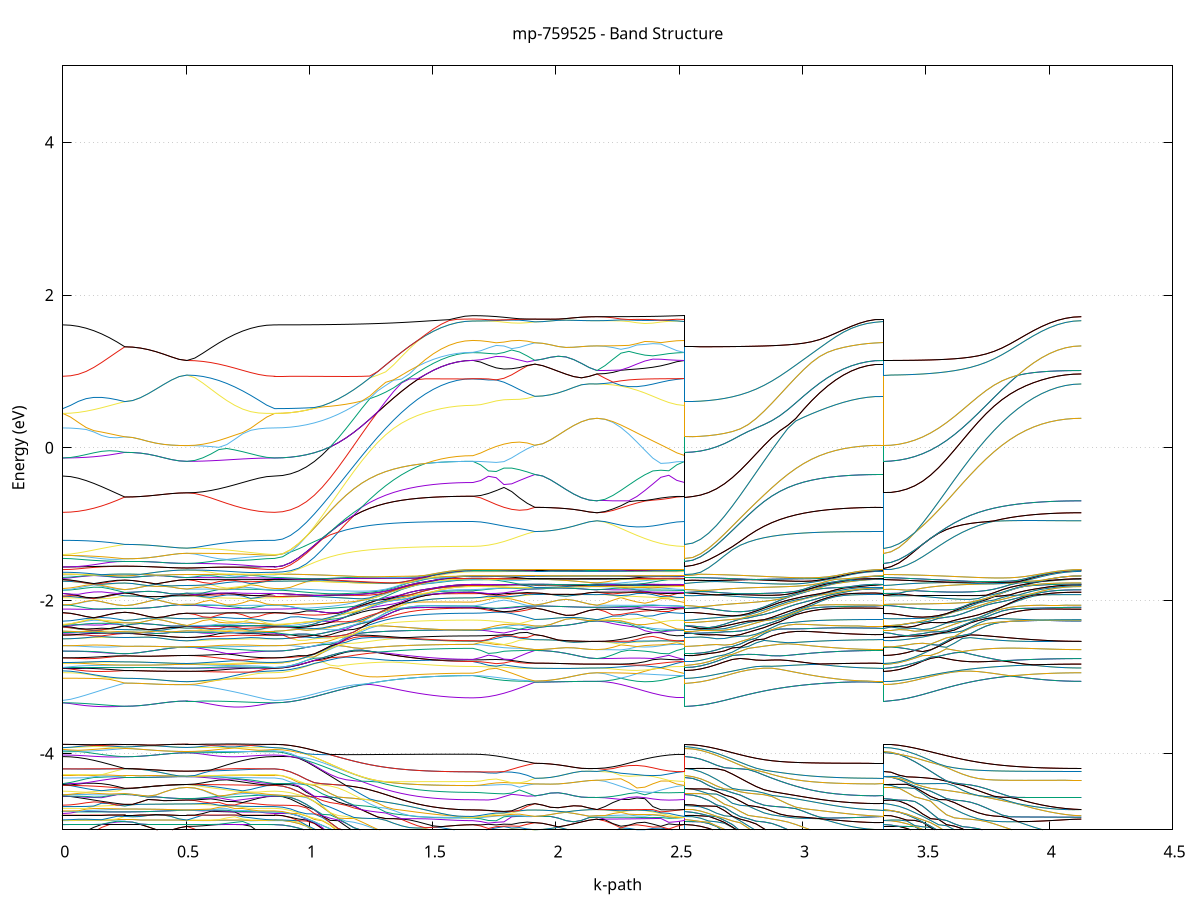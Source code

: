 set title 'mp-759525 - Band Structure'
set xlabel 'k-path'
set ylabel 'Energy (eV)'
set grid y
set yrange [-5:5]
set terminal png size 800,600
set output 'mp-759525_bands_gnuplot.png'
plot '-' using 1:2 with lines notitle, '-' using 1:2 with lines notitle, '-' using 1:2 with lines notitle, '-' using 1:2 with lines notitle, '-' using 1:2 with lines notitle, '-' using 1:2 with lines notitle, '-' using 1:2 with lines notitle, '-' using 1:2 with lines notitle, '-' using 1:2 with lines notitle, '-' using 1:2 with lines notitle, '-' using 1:2 with lines notitle, '-' using 1:2 with lines notitle, '-' using 1:2 with lines notitle, '-' using 1:2 with lines notitle, '-' using 1:2 with lines notitle, '-' using 1:2 with lines notitle, '-' using 1:2 with lines notitle, '-' using 1:2 with lines notitle, '-' using 1:2 with lines notitle, '-' using 1:2 with lines notitle, '-' using 1:2 with lines notitle, '-' using 1:2 with lines notitle, '-' using 1:2 with lines notitle, '-' using 1:2 with lines notitle, '-' using 1:2 with lines notitle, '-' using 1:2 with lines notitle, '-' using 1:2 with lines notitle, '-' using 1:2 with lines notitle, '-' using 1:2 with lines notitle, '-' using 1:2 with lines notitle, '-' using 1:2 with lines notitle, '-' using 1:2 with lines notitle, '-' using 1:2 with lines notitle, '-' using 1:2 with lines notitle, '-' using 1:2 with lines notitle, '-' using 1:2 with lines notitle, '-' using 1:2 with lines notitle, '-' using 1:2 with lines notitle, '-' using 1:2 with lines notitle, '-' using 1:2 with lines notitle, '-' using 1:2 with lines notitle, '-' using 1:2 with lines notitle, '-' using 1:2 with lines notitle, '-' using 1:2 with lines notitle, '-' using 1:2 with lines notitle, '-' using 1:2 with lines notitle, '-' using 1:2 with lines notitle, '-' using 1:2 with lines notitle, '-' using 1:2 with lines notitle, '-' using 1:2 with lines notitle, '-' using 1:2 with lines notitle, '-' using 1:2 with lines notitle, '-' using 1:2 with lines notitle, '-' using 1:2 with lines notitle, '-' using 1:2 with lines notitle, '-' using 1:2 with lines notitle, '-' using 1:2 with lines notitle, '-' using 1:2 with lines notitle, '-' using 1:2 with lines notitle, '-' using 1:2 with lines notitle, '-' using 1:2 with lines notitle, '-' using 1:2 with lines notitle, '-' using 1:2 with lines notitle, '-' using 1:2 with lines notitle, '-' using 1:2 with lines notitle, '-' using 1:2 with lines notitle, '-' using 1:2 with lines notitle, '-' using 1:2 with lines notitle, '-' using 1:2 with lines notitle, '-' using 1:2 with lines notitle, '-' using 1:2 with lines notitle, '-' using 1:2 with lines notitle, '-' using 1:2 with lines notitle, '-' using 1:2 with lines notitle, '-' using 1:2 with lines notitle, '-' using 1:2 with lines notitle, '-' using 1:2 with lines notitle, '-' using 1:2 with lines notitle, '-' using 1:2 with lines notitle, '-' using 1:2 with lines notitle, '-' using 1:2 with lines notitle, '-' using 1:2 with lines notitle, '-' using 1:2 with lines notitle, '-' using 1:2 with lines notitle, '-' using 1:2 with lines notitle, '-' using 1:2 with lines notitle, '-' using 1:2 with lines notitle, '-' using 1:2 with lines notitle, '-' using 1:2 with lines notitle, '-' using 1:2 with lines notitle, '-' using 1:2 with lines notitle, '-' using 1:2 with lines notitle, '-' using 1:2 with lines notitle, '-' using 1:2 with lines notitle, '-' using 1:2 with lines notitle, '-' using 1:2 with lines notitle, '-' using 1:2 with lines notitle, '-' using 1:2 with lines notitle, '-' using 1:2 with lines notitle, '-' using 1:2 with lines notitle, '-' using 1:2 with lines notitle, '-' using 1:2 with lines notitle, '-' using 1:2 with lines notitle, '-' using 1:2 with lines notitle, '-' using 1:2 with lines notitle, '-' using 1:2 with lines notitle, '-' using 1:2 with lines notitle, '-' using 1:2 with lines notitle, '-' using 1:2 with lines notitle, '-' using 1:2 with lines notitle, '-' using 1:2 with lines notitle, '-' using 1:2 with lines notitle, '-' using 1:2 with lines notitle, '-' using 1:2 with lines notitle, '-' using 1:2 with lines notitle, '-' using 1:2 with lines notitle, '-' using 1:2 with lines notitle, '-' using 1:2 with lines notitle, '-' using 1:2 with lines notitle, '-' using 1:2 with lines notitle, '-' using 1:2 with lines notitle, '-' using 1:2 with lines notitle, '-' using 1:2 with lines notitle, '-' using 1:2 with lines notitle, '-' using 1:2 with lines notitle, '-' using 1:2 with lines notitle, '-' using 1:2 with lines notitle, '-' using 1:2 with lines notitle, '-' using 1:2 with lines notitle, '-' using 1:2 with lines notitle, '-' using 1:2 with lines notitle, '-' using 1:2 with lines notitle, '-' using 1:2 with lines notitle, '-' using 1:2 with lines notitle, '-' using 1:2 with lines notitle, '-' using 1:2 with lines notitle, '-' using 1:2 with lines notitle, '-' using 1:2 with lines notitle, '-' using 1:2 with lines notitle, '-' using 1:2 with lines notitle, '-' using 1:2 with lines notitle, '-' using 1:2 with lines notitle, '-' using 1:2 with lines notitle, '-' using 1:2 with lines notitle, '-' using 1:2 with lines notitle, '-' using 1:2 with lines notitle, '-' using 1:2 with lines notitle, '-' using 1:2 with lines notitle, '-' using 1:2 with lines notitle, '-' using 1:2 with lines notitle, '-' using 1:2 with lines notitle, '-' using 1:2 with lines notitle, '-' using 1:2 with lines notitle, '-' using 1:2 with lines notitle, '-' using 1:2 with lines notitle, '-' using 1:2 with lines notitle, '-' using 1:2 with lines notitle, '-' using 1:2 with lines notitle, '-' using 1:2 with lines notitle, '-' using 1:2 with lines notitle, '-' using 1:2 with lines notitle, '-' using 1:2 with lines notitle, '-' using 1:2 with lines notitle, '-' using 1:2 with lines notitle, '-' using 1:2 with lines notitle, '-' using 1:2 with lines notitle, '-' using 1:2 with lines notitle, '-' using 1:2 with lines notitle, '-' using 1:2 with lines notitle, '-' using 1:2 with lines notitle, '-' using 1:2 with lines notitle, '-' using 1:2 with lines notitle, '-' using 1:2 with lines notitle, '-' using 1:2 with lines notitle, '-' using 1:2 with lines notitle, '-' using 1:2 with lines notitle, '-' using 1:2 with lines notitle, '-' using 1:2 with lines notitle, '-' using 1:2 with lines notitle, '-' using 1:2 with lines notitle, '-' using 1:2 with lines notitle, '-' using 1:2 with lines notitle, '-' using 1:2 with lines notitle, '-' using 1:2 with lines notitle, '-' using 1:2 with lines notitle, '-' using 1:2 with lines notitle, '-' using 1:2 with lines notitle, '-' using 1:2 with lines notitle, '-' using 1:2 with lines notitle, '-' using 1:2 with lines notitle, '-' using 1:2 with lines notitle, '-' using 1:2 with lines notitle, '-' using 1:2 with lines notitle, '-' using 1:2 with lines notitle, '-' using 1:2 with lines notitle, '-' using 1:2 with lines notitle, '-' using 1:2 with lines notitle, '-' using 1:2 with lines notitle, '-' using 1:2 with lines notitle, '-' using 1:2 with lines notitle, '-' using 1:2 with lines notitle, '-' using 1:2 with lines notitle, '-' using 1:2 with lines notitle, '-' using 1:2 with lines notitle, '-' using 1:2 with lines notitle, '-' using 1:2 with lines notitle, '-' using 1:2 with lines notitle, '-' using 1:2 with lines notitle, '-' using 1:2 with lines notitle, '-' using 1:2 with lines notitle, '-' using 1:2 with lines notitle, '-' using 1:2 with lines notitle, '-' using 1:2 with lines notitle, '-' using 1:2 with lines notitle, '-' using 1:2 with lines notitle, '-' using 1:2 with lines notitle, '-' using 1:2 with lines notitle, '-' using 1:2 with lines notitle, '-' using 1:2 with lines notitle, '-' using 1:2 with lines notitle, '-' using 1:2 with lines notitle, '-' using 1:2 with lines notitle, '-' using 1:2 with lines notitle, '-' using 1:2 with lines notitle, '-' using 1:2 with lines notitle, '-' using 1:2 with lines notitle, '-' using 1:2 with lines notitle, '-' using 1:2 with lines notitle, '-' using 1:2 with lines notitle, '-' using 1:2 with lines notitle, '-' using 1:2 with lines notitle, '-' using 1:2 with lines notitle, '-' using 1:2 with lines notitle, '-' using 1:2 with lines notitle, '-' using 1:2 with lines notitle, '-' using 1:2 with lines notitle, '-' using 1:2 with lines notitle, '-' using 1:2 with lines notitle, '-' using 1:2 with lines notitle, '-' using 1:2 with lines notitle, '-' using 1:2 with lines notitle, '-' using 1:2 with lines notitle, '-' using 1:2 with lines notitle, '-' using 1:2 with lines notitle, '-' using 1:2 with lines notitle, '-' using 1:2 with lines notitle, '-' using 1:2 with lines notitle, '-' using 1:2 with lines notitle, '-' using 1:2 with lines notitle, '-' using 1:2 with lines notitle, '-' using 1:2 with lines notitle, '-' using 1:2 with lines notitle, '-' using 1:2 with lines notitle, '-' using 1:2 with lines notitle, '-' using 1:2 with lines notitle, '-' using 1:2 with lines notitle, '-' using 1:2 with lines notitle, '-' using 1:2 with lines notitle, '-' using 1:2 with lines notitle, '-' using 1:2 with lines notitle, '-' using 1:2 with lines notitle, '-' using 1:2 with lines notitle, '-' using 1:2 with lines notitle, '-' using 1:2 with lines notitle, '-' using 1:2 with lines notitle, '-' using 1:2 with lines notitle, '-' using 1:2 with lines notitle, '-' using 1:2 with lines notitle, '-' using 1:2 with lines notitle, '-' using 1:2 with lines notitle, '-' using 1:2 with lines notitle, '-' using 1:2 with lines notitle, '-' using 1:2 with lines notitle, '-' using 1:2 with lines notitle, '-' using 1:2 with lines notitle, '-' using 1:2 with lines notitle, '-' using 1:2 with lines notitle, '-' using 1:2 with lines notitle, '-' using 1:2 with lines notitle, '-' using 1:2 with lines notitle, '-' using 1:2 with lines notitle, '-' using 1:2 with lines notitle, '-' using 1:2 with lines notitle, '-' using 1:2 with lines notitle, '-' using 1:2 with lines notitle, '-' using 1:2 with lines notitle, '-' using 1:2 with lines notitle, '-' using 1:2 with lines notitle, '-' using 1:2 with lines notitle, '-' using 1:2 with lines notitle, '-' using 1:2 with lines notitle, '-' using 1:2 with lines notitle, '-' using 1:2 with lines notitle, '-' using 1:2 with lines notitle, '-' using 1:2 with lines notitle, '-' using 1:2 with lines notitle, '-' using 1:2 with lines notitle, '-' using 1:2 with lines notitle, '-' using 1:2 with lines notitle, '-' using 1:2 with lines notitle, '-' using 1:2 with lines notitle, '-' using 1:2 with lines notitle, '-' using 1:2 with lines notitle, '-' using 1:2 with lines notitle, '-' using 1:2 with lines notitle, '-' using 1:2 with lines notitle, '-' using 1:2 with lines notitle, '-' using 1:2 with lines notitle, '-' using 1:2 with lines notitle, '-' using 1:2 with lines notitle, '-' using 1:2 with lines notitle, '-' using 1:2 with lines notitle, '-' using 1:2 with lines notitle, '-' using 1:2 with lines notitle, '-' using 1:2 with lines notitle, '-' using 1:2 with lines notitle, '-' using 1:2 with lines notitle, '-' using 1:2 with lines notitle, '-' using 1:2 with lines notitle, '-' using 1:2 with lines notitle, '-' using 1:2 with lines notitle, '-' using 1:2 with lines notitle, '-' using 1:2 with lines notitle, '-' using 1:2 with lines notitle, '-' using 1:2 with lines notitle, '-' using 1:2 with lines notitle, '-' using 1:2 with lines notitle, '-' using 1:2 with lines notitle, '-' using 1:2 with lines notitle, '-' using 1:2 with lines notitle, '-' using 1:2 with lines notitle, '-' using 1:2 with lines notitle, '-' using 1:2 with lines notitle, '-' using 1:2 with lines notitle, '-' using 1:2 with lines notitle, '-' using 1:2 with lines notitle, '-' using 1:2 with lines notitle, '-' using 1:2 with lines notitle, '-' using 1:2 with lines notitle, '-' using 1:2 with lines notitle, '-' using 1:2 with lines notitle, '-' using 1:2 with lines notitle, '-' using 1:2 with lines notitle, '-' using 1:2 with lines notitle
0.000000 -50.679102
0.031452 -50.679102
0.062905 -50.679102
0.094357 -50.679102
0.125810 -50.679102
0.157262 -50.679102
0.188715 -50.679102
0.220167 -50.679102
0.251619 -50.679102
0.251619 -50.679102
0.283072 -50.679102
0.314524 -50.679102
0.345977 -50.679102
0.377429 -50.679102
0.408882 -50.679102
0.440334 -50.679102
0.471786 -50.679102
0.503239 -50.679102
0.503239 -50.679102
0.535588 -50.679102
0.567938 -50.679102
0.600287 -50.679102
0.632636 -50.679102
0.664986 -50.679102
0.697335 -50.679102
0.729685 -50.679102
0.762034 -50.679102
0.794384 -50.679102
0.826733 -50.679102
0.859082 -50.679102
0.859082 -50.679102
0.891243 -50.679102
0.923403 -50.679102
0.955563 -50.679102
0.987723 -50.679102
1.019884 -50.679102
1.052044 -50.679102
1.084204 -50.679102
1.116364 -50.679102
1.148525 -50.679102
1.180685 -50.679102
1.212845 -50.679002
1.245005 -50.679002
1.277166 -50.679002
1.309326 -50.679002
1.341486 -50.679002
1.373646 -50.679002
1.405807 -50.679002
1.437967 -50.679002
1.470127 -50.679002
1.502288 -50.679002
1.534448 -50.679002
1.566608 -50.678902
1.598768 -50.678902
1.630929 -50.678902
1.663089 -50.678902
1.663089 -50.678902
1.694541 -50.678902
1.725994 -50.678902
1.757446 -50.678902
1.788899 -50.678902
1.820351 -50.678902
1.851803 -50.678902
1.883256 -50.678902
1.914708 -50.678902
1.914708 -50.678902
1.946161 -50.678902
1.977613 -50.678902
2.009065 -50.678902
2.040518 -50.678902
2.071970 -50.678902
2.103423 -50.678902
2.134875 -50.678902
2.166328 -50.678902
2.166328 -50.678902
2.198677 -50.678902
2.231026 -50.678902
2.263376 -50.678902
2.295725 -50.678902
2.328075 -50.678902
2.360424 -50.678902
2.392774 -50.678902
2.425123 -50.678902
2.457472 -50.678902
2.489822 -50.678902
2.522171 -50.678902
2.522171 -50.679102
2.554331 -50.679102
2.586492 -50.679102
2.618652 -50.679102
2.650812 -50.679102
2.682972 -50.679102
2.715133 -50.679102
2.747293 -50.679102
2.779453 -50.679102
2.811614 -50.679102
2.843774 -50.679102
2.875934 -50.679002
2.908094 -50.679002
2.940255 -50.679002
2.972415 -50.679002
3.004575 -50.679002
3.036735 -50.679002
3.068896 -50.679002
3.101056 -50.679002
3.133216 -50.679002
3.165376 -50.679002
3.197537 -50.679002
3.229697 -50.679002
3.261857 -50.678902
3.294017 -50.678902
3.326178 -50.678902
3.326178 -50.679102
3.358338 -50.679102
3.390498 -50.679102
3.422658 -50.679102
3.454819 -50.679102
3.486979 -50.679102
3.519139 -50.679102
3.551299 -50.679102
3.583460 -50.679102
3.615620 -50.679102
3.647780 -50.679102
3.679941 -50.679002
3.712101 -50.679002
3.744261 -50.679002
3.776421 -50.679002
3.808582 -50.679002
3.840742 -50.679002
3.872902 -50.679002
3.905062 -50.679002
3.937223 -50.679002
3.969383 -50.679002
4.001543 -50.679002
4.033703 -50.679002
4.065864 -50.678902
4.098024 -50.678902
4.130184 -50.678902
e
0.000000 -50.679102
0.031452 -50.679102
0.062905 -50.679102
0.094357 -50.679102
0.125810 -50.679102
0.157262 -50.679102
0.188715 -50.679102
0.220167 -50.679102
0.251619 -50.679102
0.251619 -50.679102
0.283072 -50.679102
0.314524 -50.679102
0.345977 -50.679102
0.377429 -50.679102
0.408882 -50.679102
0.440334 -50.679102
0.471786 -50.679102
0.503239 -50.679102
0.503239 -50.679102
0.535588 -50.679102
0.567938 -50.679102
0.600287 -50.679102
0.632636 -50.679102
0.664986 -50.679102
0.697335 -50.679102
0.729685 -50.679102
0.762034 -50.679102
0.794384 -50.679102
0.826733 -50.679102
0.859082 -50.679102
0.859082 -50.679102
0.891243 -50.679102
0.923403 -50.679102
0.955563 -50.679102
0.987723 -50.679102
1.019884 -50.679102
1.052044 -50.679102
1.084204 -50.679102
1.116364 -50.679102
1.148525 -50.679102
1.180685 -50.679102
1.212845 -50.679002
1.245005 -50.679002
1.277166 -50.679002
1.309326 -50.679002
1.341486 -50.679002
1.373646 -50.679002
1.405807 -50.679002
1.437967 -50.679002
1.470127 -50.679002
1.502288 -50.679002
1.534448 -50.679002
1.566608 -50.678902
1.598768 -50.678902
1.630929 -50.678902
1.663089 -50.678902
1.663089 -50.678902
1.694541 -50.678902
1.725994 -50.678902
1.757446 -50.678902
1.788899 -50.678902
1.820351 -50.678902
1.851803 -50.678902
1.883256 -50.678902
1.914708 -50.678902
1.914708 -50.678902
1.946161 -50.678902
1.977613 -50.678902
2.009065 -50.678902
2.040518 -50.678902
2.071970 -50.678902
2.103423 -50.678902
2.134875 -50.678902
2.166328 -50.678902
2.166328 -50.678902
2.198677 -50.678902
2.231026 -50.678902
2.263376 -50.678902
2.295725 -50.678902
2.328075 -50.678902
2.360424 -50.678902
2.392774 -50.678902
2.425123 -50.678902
2.457472 -50.678902
2.489822 -50.678902
2.522171 -50.678902
2.522171 -50.679102
2.554331 -50.679102
2.586492 -50.679102
2.618652 -50.679102
2.650812 -50.679102
2.682972 -50.679102
2.715133 -50.679102
2.747293 -50.679102
2.779453 -50.679102
2.811614 -50.679102
2.843774 -50.679102
2.875934 -50.679002
2.908094 -50.679002
2.940255 -50.679002
2.972415 -50.679002
3.004575 -50.679002
3.036735 -50.679002
3.068896 -50.679002
3.101056 -50.679002
3.133216 -50.679002
3.165376 -50.679002
3.197537 -50.679002
3.229697 -50.679002
3.261857 -50.678902
3.294017 -50.678902
3.326178 -50.678902
3.326178 -50.679102
3.358338 -50.679102
3.390498 -50.679102
3.422658 -50.679102
3.454819 -50.679102
3.486979 -50.679102
3.519139 -50.679102
3.551299 -50.679102
3.583460 -50.679102
3.615620 -50.679102
3.647780 -50.679102
3.679941 -50.679002
3.712101 -50.679002
3.744261 -50.679002
3.776421 -50.679002
3.808582 -50.679002
3.840742 -50.679002
3.872902 -50.679002
3.905062 -50.679002
3.937223 -50.679002
3.969383 -50.679002
4.001543 -50.679002
4.033703 -50.679002
4.065864 -50.678902
4.098024 -50.678902
4.130184 -50.678902
e
0.000000 -50.640302
0.031452 -50.640302
0.062905 -50.640302
0.094357 -50.640302
0.125810 -50.640302
0.157262 -50.640302
0.188715 -50.640302
0.220167 -50.640302
0.251619 -50.640302
0.251619 -50.640302
0.283072 -50.640302
0.314524 -50.640302
0.345977 -50.640302
0.377429 -50.640302
0.408882 -50.640302
0.440334 -50.640302
0.471786 -50.640302
0.503239 -50.640302
0.503239 -50.640302
0.535588 -50.640302
0.567938 -50.640302
0.600287 -50.640302
0.632636 -50.640302
0.664986 -50.640302
0.697335 -50.640302
0.729685 -50.640302
0.762034 -50.640302
0.794384 -50.640302
0.826733 -50.640302
0.859082 -50.640302
0.859082 -50.640302
0.891243 -50.640302
0.923403 -50.640302
0.955563 -50.640302
0.987723 -50.640302
1.019884 -50.640202
1.052044 -50.640202
1.084204 -50.640202
1.116364 -50.640202
1.148525 -50.640202
1.180685 -50.640202
1.212845 -50.640202
1.245005 -50.640202
1.277166 -50.640202
1.309326 -50.640202
1.341486 -50.640102
1.373646 -50.640102
1.405807 -50.640102
1.437967 -50.640102
1.470127 -50.640102
1.502288 -50.640102
1.534448 -50.640102
1.566608 -50.640102
1.598768 -50.640102
1.630929 -50.640102
1.663089 -50.640102
1.663089 -50.640102
1.694541 -50.640102
1.725994 -50.640102
1.757446 -50.640102
1.788899 -50.640102
1.820351 -50.640102
1.851803 -50.640102
1.883256 -50.640102
1.914708 -50.640102
1.914708 -50.640102
1.946161 -50.640102
1.977613 -50.640102
2.009065 -50.640102
2.040518 -50.640102
2.071970 -50.640102
2.103423 -50.640102
2.134875 -50.640102
2.166328 -50.640102
2.166328 -50.640102
2.198677 -50.640102
2.231026 -50.640102
2.263376 -50.640102
2.295725 -50.640102
2.328075 -50.640102
2.360424 -50.640102
2.392774 -50.640102
2.425123 -50.640102
2.457472 -50.640102
2.489822 -50.640102
2.522171 -50.640102
2.522171 -50.640302
2.554331 -50.640302
2.586492 -50.640302
2.618652 -50.640302
2.650812 -50.640202
2.682972 -50.640202
2.715133 -50.640202
2.747293 -50.640202
2.779453 -50.640202
2.811614 -50.640202
2.843774 -50.640202
2.875934 -50.640202
2.908094 -50.640202
2.940255 -50.640202
2.972415 -50.640202
3.004575 -50.640102
3.036735 -50.640102
3.068896 -50.640102
3.101056 -50.640102
3.133216 -50.640102
3.165376 -50.640102
3.197537 -50.640102
3.229697 -50.640102
3.261857 -50.640102
3.294017 -50.640102
3.326178 -50.640102
3.326178 -50.640302
3.358338 -50.640302
3.390498 -50.640302
3.422658 -50.640302
3.454819 -50.640302
3.486979 -50.640202
3.519139 -50.640202
3.551299 -50.640202
3.583460 -50.640202
3.615620 -50.640202
3.647780 -50.640202
3.679941 -50.640202
3.712101 -50.640202
3.744261 -50.640202
3.776421 -50.640202
3.808582 -50.640102
3.840742 -50.640102
3.872902 -50.640102
3.905062 -50.640102
3.937223 -50.640102
3.969383 -50.640102
4.001543 -50.640102
4.033703 -50.640102
4.065864 -50.640102
4.098024 -50.640102
4.130184 -50.640102
e
0.000000 -50.640302
0.031452 -50.640302
0.062905 -50.640302
0.094357 -50.640302
0.125810 -50.640302
0.157262 -50.640302
0.188715 -50.640302
0.220167 -50.640302
0.251619 -50.640302
0.251619 -50.640302
0.283072 -50.640302
0.314524 -50.640302
0.345977 -50.640302
0.377429 -50.640302
0.408882 -50.640302
0.440334 -50.640302
0.471786 -50.640302
0.503239 -50.640302
0.503239 -50.640302
0.535588 -50.640302
0.567938 -50.640302
0.600287 -50.640302
0.632636 -50.640302
0.664986 -50.640302
0.697335 -50.640302
0.729685 -50.640302
0.762034 -50.640302
0.794384 -50.640302
0.826733 -50.640302
0.859082 -50.640302
0.859082 -50.640302
0.891243 -50.640302
0.923403 -50.640302
0.955563 -50.640302
0.987723 -50.640302
1.019884 -50.640202
1.052044 -50.640202
1.084204 -50.640202
1.116364 -50.640202
1.148525 -50.640202
1.180685 -50.640202
1.212845 -50.640202
1.245005 -50.640202
1.277166 -50.640202
1.309326 -50.640202
1.341486 -50.640102
1.373646 -50.640102
1.405807 -50.640102
1.437967 -50.640102
1.470127 -50.640102
1.502288 -50.640102
1.534448 -50.640102
1.566608 -50.640102
1.598768 -50.640102
1.630929 -50.640102
1.663089 -50.640102
1.663089 -50.640102
1.694541 -50.640102
1.725994 -50.640102
1.757446 -50.640102
1.788899 -50.640102
1.820351 -50.640102
1.851803 -50.640102
1.883256 -50.640102
1.914708 -50.640102
1.914708 -50.640102
1.946161 -50.640102
1.977613 -50.640102
2.009065 -50.640102
2.040518 -50.640102
2.071970 -50.640102
2.103423 -50.640102
2.134875 -50.640102
2.166328 -50.640102
2.166328 -50.640102
2.198677 -50.640102
2.231026 -50.640102
2.263376 -50.640102
2.295725 -50.640102
2.328075 -50.640102
2.360424 -50.640102
2.392774 -50.640102
2.425123 -50.640102
2.457472 -50.640102
2.489822 -50.640102
2.522171 -50.640102
2.522171 -50.640302
2.554331 -50.640302
2.586492 -50.640302
2.618652 -50.640302
2.650812 -50.640202
2.682972 -50.640202
2.715133 -50.640202
2.747293 -50.640202
2.779453 -50.640202
2.811614 -50.640202
2.843774 -50.640202
2.875934 -50.640202
2.908094 -50.640202
2.940255 -50.640202
2.972415 -50.640202
3.004575 -50.640102
3.036735 -50.640102
3.068896 -50.640102
3.101056 -50.640102
3.133216 -50.640102
3.165376 -50.640102
3.197537 -50.640102
3.229697 -50.640102
3.261857 -50.640102
3.294017 -50.640102
3.326178 -50.640102
3.326178 -50.640302
3.358338 -50.640302
3.390498 -50.640302
3.422658 -50.640302
3.454819 -50.640302
3.486979 -50.640202
3.519139 -50.640202
3.551299 -50.640202
3.583460 -50.640202
3.615620 -50.640202
3.647780 -50.640202
3.679941 -50.640202
3.712101 -50.640202
3.744261 -50.640202
3.776421 -50.640202
3.808582 -50.640102
3.840742 -50.640102
3.872902 -50.640102
3.905062 -50.640102
3.937223 -50.640102
3.969383 -50.640102
4.001543 -50.640102
4.033703 -50.640102
4.065864 -50.640102
4.098024 -50.640102
4.130184 -50.640102
e
0.000000 -50.464402
0.031452 -50.464402
0.062905 -50.464402
0.094357 -50.464402
0.125810 -50.464402
0.157262 -50.464402
0.188715 -50.464402
0.220167 -50.464402
0.251619 -50.464402
0.251619 -50.464402
0.283072 -50.464402
0.314524 -50.464402
0.345977 -50.464402
0.377429 -50.464402
0.408882 -50.464402
0.440334 -50.464402
0.471786 -50.464402
0.503239 -50.464402
0.503239 -50.464402
0.535588 -50.464402
0.567938 -50.464402
0.600287 -50.464402
0.632636 -50.464402
0.664986 -50.464402
0.697335 -50.464402
0.729685 -50.464402
0.762034 -50.464402
0.794384 -50.464402
0.826733 -50.464402
0.859082 -50.464402
0.859082 -50.464402
0.891243 -50.464402
0.923403 -50.464402
0.955563 -50.464602
0.987723 -50.464702
1.019884 -50.464902
1.052044 -50.465102
1.084204 -50.465302
1.116364 -50.465602
1.148525 -50.465902
1.180685 -50.466202
1.212845 -50.466602
1.245005 -50.466902
1.277166 -50.467202
1.309326 -50.467602
1.341486 -50.467902
1.373646 -50.468202
1.405807 -50.468502
1.437967 -50.468802
1.470127 -50.469002
1.502288 -50.469302
1.534448 -50.469402
1.566608 -50.469602
1.598768 -50.469702
1.630929 -50.469802
1.663089 -50.469802
1.663089 -50.469802
1.694541 -50.469802
1.725994 -50.469802
1.757446 -50.469802
1.788899 -50.469802
1.820351 -50.469802
1.851803 -50.469802
1.883256 -50.469802
1.914708 -50.469802
1.914708 -50.469802
1.946161 -50.469802
1.977613 -50.469802
2.009065 -50.469802
2.040518 -50.469802
2.071970 -50.469802
2.103423 -50.469802
2.134875 -50.469802
2.166328 -50.469802
2.166328 -50.469802
2.198677 -50.469802
2.231026 -50.469802
2.263376 -50.469802
2.295725 -50.469802
2.328075 -50.469802
2.360424 -50.469802
2.392774 -50.469802
2.425123 -50.469802
2.457472 -50.469802
2.489822 -50.469802
2.522171 -50.469802
2.522171 -50.464402
2.554331 -50.464402
2.586492 -50.464502
2.618652 -50.464602
2.650812 -50.464702
2.682972 -50.464902
2.715133 -50.465102
2.747293 -50.465302
2.779453 -50.465602
2.811614 -50.465902
2.843774 -50.466202
2.875934 -50.466602
2.908094 -50.466902
2.940255 -50.467202
2.972415 -50.467602
3.004575 -50.467902
3.036735 -50.468202
3.068896 -50.468502
3.101056 -50.468802
3.133216 -50.469002
3.165376 -50.469302
3.197537 -50.469402
3.229697 -50.469602
3.261857 -50.469702
3.294017 -50.469802
3.326178 -50.469802
3.326178 -50.464402
3.358338 -50.464402
3.390498 -50.464502
3.422658 -50.464602
3.454819 -50.464702
3.486979 -50.464902
3.519139 -50.465102
3.551299 -50.465302
3.583460 -50.465602
3.615620 -50.465902
3.647780 -50.466202
3.679941 -50.466602
3.712101 -50.466902
3.744261 -50.467202
3.776421 -50.467602
3.808582 -50.467902
3.840742 -50.468202
3.872902 -50.468502
3.905062 -50.468802
3.937223 -50.469002
3.969383 -50.469302
4.001543 -50.469402
4.033703 -50.469602
4.065864 -50.469702
4.098024 -50.469802
4.130184 -50.469802
e
0.000000 -50.464402
0.031452 -50.464402
0.062905 -50.464402
0.094357 -50.464402
0.125810 -50.464402
0.157262 -50.464402
0.188715 -50.464402
0.220167 -50.464402
0.251619 -50.464402
0.251619 -50.464402
0.283072 -50.464402
0.314524 -50.464402
0.345977 -50.464402
0.377429 -50.464402
0.408882 -50.464402
0.440334 -50.464402
0.471786 -50.464402
0.503239 -50.464402
0.503239 -50.464402
0.535588 -50.464402
0.567938 -50.464402
0.600287 -50.464402
0.632636 -50.464402
0.664986 -50.464402
0.697335 -50.464402
0.729685 -50.464402
0.762034 -50.464402
0.794384 -50.464402
0.826733 -50.464402
0.859082 -50.464402
0.859082 -50.464402
0.891243 -50.464402
0.923403 -50.464402
0.955563 -50.464502
0.987723 -50.464702
1.019884 -50.464902
1.052044 -50.465102
1.084204 -50.465302
1.116364 -50.465602
1.148525 -50.465902
1.180685 -50.466202
1.212845 -50.466602
1.245005 -50.466902
1.277166 -50.467202
1.309326 -50.467602
1.341486 -50.467902
1.373646 -50.468202
1.405807 -50.468502
1.437967 -50.468802
1.470127 -50.469002
1.502288 -50.469302
1.534448 -50.469402
1.566608 -50.469602
1.598768 -50.469702
1.630929 -50.469802
1.663089 -50.469802
1.663089 -50.469802
1.694541 -50.469802
1.725994 -50.469802
1.757446 -50.469802
1.788899 -50.469802
1.820351 -50.469802
1.851803 -50.469802
1.883256 -50.469802
1.914708 -50.469802
1.914708 -50.469802
1.946161 -50.469802
1.977613 -50.469802
2.009065 -50.469802
2.040518 -50.469802
2.071970 -50.469802
2.103423 -50.469802
2.134875 -50.469802
2.166328 -50.469802
2.166328 -50.469802
2.198677 -50.469802
2.231026 -50.469802
2.263376 -50.469802
2.295725 -50.469802
2.328075 -50.469802
2.360424 -50.469802
2.392774 -50.469802
2.425123 -50.469802
2.457472 -50.469802
2.489822 -50.469802
2.522171 -50.469802
2.522171 -50.464402
2.554331 -50.464402
2.586492 -50.464502
2.618652 -50.464602
2.650812 -50.464702
2.682972 -50.464902
2.715133 -50.465102
2.747293 -50.465302
2.779453 -50.465602
2.811614 -50.465902
2.843774 -50.466202
2.875934 -50.466602
2.908094 -50.466902
2.940255 -50.467202
2.972415 -50.467602
3.004575 -50.467902
3.036735 -50.468202
3.068896 -50.468502
3.101056 -50.468802
3.133216 -50.469002
3.165376 -50.469302
3.197537 -50.469402
3.229697 -50.469602
3.261857 -50.469702
3.294017 -50.469802
3.326178 -50.469802
3.326178 -50.464402
3.358338 -50.464402
3.390498 -50.464502
3.422658 -50.464602
3.454819 -50.464702
3.486979 -50.464902
3.519139 -50.465102
3.551299 -50.465302
3.583460 -50.465602
3.615620 -50.465902
3.647780 -50.466202
3.679941 -50.466602
3.712101 -50.466902
3.744261 -50.467202
3.776421 -50.467602
3.808582 -50.467902
3.840742 -50.468202
3.872902 -50.468502
3.905062 -50.468802
3.937223 -50.469002
3.969383 -50.469302
4.001543 -50.469402
4.033703 -50.469602
4.065864 -50.469702
4.098024 -50.469802
4.130184 -50.469802
e
0.000000 -50.274702
0.031452 -50.274702
0.062905 -50.274702
0.094357 -50.274702
0.125810 -50.274702
0.157262 -50.274702
0.188715 -50.274702
0.220167 -50.274702
0.251619 -50.274702
0.251619 -50.274702
0.283072 -50.274702
0.314524 -50.274702
0.345977 -50.274702
0.377429 -50.274702
0.408882 -50.274702
0.440334 -50.274702
0.471786 -50.274702
0.503239 -50.274702
0.503239 -50.274702
0.535588 -50.274702
0.567938 -50.274702
0.600287 -50.274702
0.632636 -50.274702
0.664986 -50.274702
0.697335 -50.274702
0.729685 -50.274702
0.762034 -50.274702
0.794384 -50.274702
0.826733 -50.274702
0.859082 -50.274702
0.859082 -50.274702
0.891243 -50.274702
0.923403 -50.274702
0.955563 -50.274702
0.987723 -50.274702
1.019884 -50.274702
1.052044 -50.274702
1.084204 -50.274702
1.116364 -50.274602
1.148525 -50.274602
1.180685 -50.274602
1.212845 -50.274602
1.245005 -50.274602
1.277166 -50.274602
1.309326 -50.274602
1.341486 -50.274602
1.373646 -50.274502
1.405807 -50.274502
1.437967 -50.274502
1.470127 -50.274502
1.502288 -50.274502
1.534448 -50.274502
1.566608 -50.274502
1.598768 -50.274502
1.630929 -50.274502
1.663089 -50.274502
1.663089 -50.274502
1.694541 -50.274502
1.725994 -50.274502
1.757446 -50.274502
1.788899 -50.274502
1.820351 -50.274502
1.851803 -50.274502
1.883256 -50.274502
1.914708 -50.274502
1.914708 -50.274502
1.946161 -50.274502
1.977613 -50.274502
2.009065 -50.274502
2.040518 -50.274502
2.071970 -50.274502
2.103423 -50.274502
2.134875 -50.274502
2.166328 -50.274502
2.166328 -50.274502
2.198677 -50.274502
2.231026 -50.274502
2.263376 -50.274502
2.295725 -50.274502
2.328075 -50.274502
2.360424 -50.274502
2.392774 -50.274502
2.425123 -50.274502
2.457472 -50.274502
2.489822 -50.274502
2.522171 -50.274502
2.522171 -50.274702
2.554331 -50.274702
2.586492 -50.274702
2.618652 -50.274702
2.650812 -50.274702
2.682972 -50.274702
2.715133 -50.274702
2.747293 -50.274602
2.779453 -50.274602
2.811614 -50.274602
2.843774 -50.274602
2.875934 -50.274602
2.908094 -50.274602
2.940255 -50.274602
2.972415 -50.274602
3.004575 -50.274602
3.036735 -50.274502
3.068896 -50.274502
3.101056 -50.274502
3.133216 -50.274502
3.165376 -50.274502
3.197537 -50.274502
3.229697 -50.274502
3.261857 -50.274502
3.294017 -50.274502
3.326178 -50.274502
3.326178 -50.274702
3.358338 -50.274702
3.390498 -50.274702
3.422658 -50.274702
3.454819 -50.274702
3.486979 -50.274702
3.519139 -50.274702
3.551299 -50.274602
3.583460 -50.274602
3.615620 -50.274602
3.647780 -50.274602
3.679941 -50.274602
3.712101 -50.274602
3.744261 -50.274602
3.776421 -50.274602
3.808582 -50.274602
3.840742 -50.274502
3.872902 -50.274502
3.905062 -50.274502
3.937223 -50.274502
3.969383 -50.274502
4.001543 -50.274502
4.033703 -50.274502
4.065864 -50.274502
4.098024 -50.274502
4.130184 -50.274502
e
0.000000 -50.274702
0.031452 -50.274702
0.062905 -50.274702
0.094357 -50.274702
0.125810 -50.274702
0.157262 -50.274702
0.188715 -50.274702
0.220167 -50.274702
0.251619 -50.274702
0.251619 -50.274702
0.283072 -50.274702
0.314524 -50.274702
0.345977 -50.274702
0.377429 -50.274702
0.408882 -50.274702
0.440334 -50.274702
0.471786 -50.274702
0.503239 -50.274702
0.503239 -50.274702
0.535588 -50.274702
0.567938 -50.274702
0.600287 -50.274702
0.632636 -50.274702
0.664986 -50.274702
0.697335 -50.274702
0.729685 -50.274702
0.762034 -50.274702
0.794384 -50.274702
0.826733 -50.274702
0.859082 -50.274702
0.859082 -50.274702
0.891243 -50.274702
0.923403 -50.274702
0.955563 -50.274702
0.987723 -50.274702
1.019884 -50.274702
1.052044 -50.274702
1.084204 -50.274602
1.116364 -50.274602
1.148525 -50.274602
1.180685 -50.274602
1.212845 -50.274602
1.245005 -50.274602
1.277166 -50.274602
1.309326 -50.274602
1.341486 -50.274602
1.373646 -50.274502
1.405807 -50.274502
1.437967 -50.274502
1.470127 -50.274502
1.502288 -50.274502
1.534448 -50.274502
1.566608 -50.274502
1.598768 -50.274502
1.630929 -50.274502
1.663089 -50.274502
1.663089 -50.274502
1.694541 -50.274502
1.725994 -50.274502
1.757446 -50.274502
1.788899 -50.274502
1.820351 -50.274502
1.851803 -50.274502
1.883256 -50.274502
1.914708 -50.274502
1.914708 -50.274502
1.946161 -50.274502
1.977613 -50.274502
2.009065 -50.274502
2.040518 -50.274502
2.071970 -50.274502
2.103423 -50.274502
2.134875 -50.274502
2.166328 -50.274502
2.166328 -50.274502
2.198677 -50.274502
2.231026 -50.274502
2.263376 -50.274502
2.295725 -50.274502
2.328075 -50.274502
2.360424 -50.274502
2.392774 -50.274502
2.425123 -50.274502
2.457472 -50.274502
2.489822 -50.274502
2.522171 -50.274502
2.522171 -50.274702
2.554331 -50.274702
2.586492 -50.274702
2.618652 -50.274702
2.650812 -50.274702
2.682972 -50.274702
2.715133 -50.274702
2.747293 -50.274602
2.779453 -50.274602
2.811614 -50.274602
2.843774 -50.274602
2.875934 -50.274602
2.908094 -50.274602
2.940255 -50.274602
2.972415 -50.274602
3.004575 -50.274602
3.036735 -50.274502
3.068896 -50.274502
3.101056 -50.274502
3.133216 -50.274502
3.165376 -50.274502
3.197537 -50.274502
3.229697 -50.274502
3.261857 -50.274502
3.294017 -50.274502
3.326178 -50.274502
3.326178 -50.274702
3.358338 -50.274702
3.390498 -50.274702
3.422658 -50.274702
3.454819 -50.274702
3.486979 -50.274702
3.519139 -50.274702
3.551299 -50.274602
3.583460 -50.274602
3.615620 -50.274602
3.647780 -50.274602
3.679941 -50.274602
3.712101 -50.274602
3.744261 -50.274602
3.776421 -50.274602
3.808582 -50.274602
3.840742 -50.274502
3.872902 -50.274502
3.905062 -50.274502
3.937223 -50.274502
3.969383 -50.274502
4.001543 -50.274502
4.033703 -50.274502
4.065864 -50.274502
4.098024 -50.274502
4.130184 -50.274502
e
0.000000 -50.274702
0.031452 -50.274702
0.062905 -50.274702
0.094357 -50.274702
0.125810 -50.274702
0.157262 -50.274702
0.188715 -50.274702
0.220167 -50.274702
0.251619 -50.274702
0.251619 -50.274702
0.283072 -50.274702
0.314524 -50.274702
0.345977 -50.274702
0.377429 -50.274702
0.408882 -50.274702
0.440334 -50.274702
0.471786 -50.274702
0.503239 -50.274702
0.503239 -50.274702
0.535588 -50.274702
0.567938 -50.274702
0.600287 -50.274702
0.632636 -50.274702
0.664986 -50.274702
0.697335 -50.274702
0.729685 -50.274702
0.762034 -50.274702
0.794384 -50.274702
0.826733 -50.274702
0.859082 -50.274702
0.859082 -50.274702
0.891243 -50.274702
0.923403 -50.274702
0.955563 -50.274702
0.987723 -50.274702
1.019884 -50.274702
1.052044 -50.274702
1.084204 -50.274602
1.116364 -50.274602
1.148525 -50.274602
1.180685 -50.274602
1.212845 -50.274602
1.245005 -50.274602
1.277166 -50.274602
1.309326 -50.274602
1.341486 -50.274602
1.373646 -50.274502
1.405807 -50.274502
1.437967 -50.274502
1.470127 -50.274502
1.502288 -50.274502
1.534448 -50.274502
1.566608 -50.274502
1.598768 -50.274502
1.630929 -50.274502
1.663089 -50.274502
1.663089 -50.274502
1.694541 -50.274502
1.725994 -50.274502
1.757446 -50.274502
1.788899 -50.274502
1.820351 -50.274502
1.851803 -50.274502
1.883256 -50.274502
1.914708 -50.274502
1.914708 -50.274502
1.946161 -50.274502
1.977613 -50.274502
2.009065 -50.274502
2.040518 -50.274502
2.071970 -50.274502
2.103423 -50.274502
2.134875 -50.274502
2.166328 -50.274502
2.166328 -50.274502
2.198677 -50.274502
2.231026 -50.274502
2.263376 -50.274502
2.295725 -50.274502
2.328075 -50.274502
2.360424 -50.274502
2.392774 -50.274502
2.425123 -50.274502
2.457472 -50.274502
2.489822 -50.274502
2.522171 -50.274502
2.522171 -50.274702
2.554331 -50.274702
2.586492 -50.274702
2.618652 -50.274702
2.650812 -50.274702
2.682972 -50.274702
2.715133 -50.274602
2.747293 -50.274602
2.779453 -50.274602
2.811614 -50.274602
2.843774 -50.274602
2.875934 -50.274602
2.908094 -50.274602
2.940255 -50.274602
2.972415 -50.274602
3.004575 -50.274502
3.036735 -50.274502
3.068896 -50.274502
3.101056 -50.274502
3.133216 -50.274502
3.165376 -50.274502
3.197537 -50.274502
3.229697 -50.274502
3.261857 -50.274502
3.294017 -50.274502
3.326178 -50.274502
3.326178 -50.274702
3.358338 -50.274702
3.390498 -50.274702
3.422658 -50.274702
3.454819 -50.274702
3.486979 -50.274702
3.519139 -50.274702
3.551299 -50.274602
3.583460 -50.274602
3.615620 -50.274602
3.647780 -50.274602
3.679941 -50.274602
3.712101 -50.274602
3.744261 -50.274602
3.776421 -50.274602
3.808582 -50.274602
3.840742 -50.274502
3.872902 -50.274502
3.905062 -50.274502
3.937223 -50.274502
3.969383 -50.274502
4.001543 -50.274502
4.033703 -50.274502
4.065864 -50.274502
4.098024 -50.274502
4.130184 -50.274502
e
0.000000 -50.274702
0.031452 -50.274702
0.062905 -50.274702
0.094357 -50.274702
0.125810 -50.274702
0.157262 -50.274702
0.188715 -50.274702
0.220167 -50.274702
0.251619 -50.274702
0.251619 -50.274702
0.283072 -50.274702
0.314524 -50.274702
0.345977 -50.274702
0.377429 -50.274702
0.408882 -50.274702
0.440334 -50.274702
0.471786 -50.274702
0.503239 -50.274702
0.503239 -50.274702
0.535588 -50.274702
0.567938 -50.274702
0.600287 -50.274702
0.632636 -50.274702
0.664986 -50.274702
0.697335 -50.274702
0.729685 -50.274702
0.762034 -50.274702
0.794384 -50.274702
0.826733 -50.274702
0.859082 -50.274702
0.859082 -50.274702
0.891243 -50.274702
0.923403 -50.274702
0.955563 -50.274702
0.987723 -50.274702
1.019884 -50.274602
1.052044 -50.274602
1.084204 -50.274602
1.116364 -50.274602
1.148525 -50.274602
1.180685 -50.274602
1.212845 -50.274602
1.245005 -50.274602
1.277166 -50.274602
1.309326 -50.274602
1.341486 -50.274502
1.373646 -50.274502
1.405807 -50.274502
1.437967 -50.274502
1.470127 -50.274502
1.502288 -50.274502
1.534448 -50.274502
1.566608 -50.274502
1.598768 -50.274502
1.630929 -50.274502
1.663089 -50.274502
1.663089 -50.274502
1.694541 -50.274502
1.725994 -50.274502
1.757446 -50.274502
1.788899 -50.274502
1.820351 -50.274502
1.851803 -50.274502
1.883256 -50.274502
1.914708 -50.274502
1.914708 -50.274502
1.946161 -50.274502
1.977613 -50.274502
2.009065 -50.274502
2.040518 -50.274502
2.071970 -50.274502
2.103423 -50.274502
2.134875 -50.274502
2.166328 -50.274502
2.166328 -50.274502
2.198677 -50.274502
2.231026 -50.274502
2.263376 -50.274502
2.295725 -50.274502
2.328075 -50.274502
2.360424 -50.274502
2.392774 -50.274502
2.425123 -50.274502
2.457472 -50.274502
2.489822 -50.274502
2.522171 -50.274502
2.522171 -50.274702
2.554331 -50.274702
2.586492 -50.274702
2.618652 -50.274702
2.650812 -50.274702
2.682972 -50.274702
2.715133 -50.274602
2.747293 -50.274602
2.779453 -50.274602
2.811614 -50.274602
2.843774 -50.274602
2.875934 -50.274602
2.908094 -50.274602
2.940255 -50.274602
2.972415 -50.274602
3.004575 -50.274502
3.036735 -50.274502
3.068896 -50.274502
3.101056 -50.274502
3.133216 -50.274502
3.165376 -50.274502
3.197537 -50.274502
3.229697 -50.274502
3.261857 -50.274502
3.294017 -50.274502
3.326178 -50.274502
3.326178 -50.274702
3.358338 -50.274702
3.390498 -50.274702
3.422658 -50.274702
3.454819 -50.274702
3.486979 -50.274702
3.519139 -50.274702
3.551299 -50.274602
3.583460 -50.274602
3.615620 -50.274602
3.647780 -50.274602
3.679941 -50.274602
3.712101 -50.274602
3.744261 -50.274602
3.776421 -50.274602
3.808582 -50.274602
3.840742 -50.274502
3.872902 -50.274502
3.905062 -50.274502
3.937223 -50.274502
3.969383 -50.274502
4.001543 -50.274502
4.033703 -50.274502
4.065864 -50.274502
4.098024 -50.274502
4.130184 -50.274502
e
0.000000 -50.271502
0.031452 -50.271502
0.062905 -50.271502
0.094357 -50.271502
0.125810 -50.271502
0.157262 -50.271502
0.188715 -50.271502
0.220167 -50.271402
0.251619 -50.271402
0.251619 -50.271402
0.283072 -50.271402
0.314524 -50.271502
0.345977 -50.271502
0.377429 -50.271502
0.408882 -50.271502
0.440334 -50.271502
0.471786 -50.271502
0.503239 -50.271502
0.503239 -50.271502
0.535588 -50.271502
0.567938 -50.271502
0.600287 -50.271502
0.632636 -50.271502
0.664986 -50.271502
0.697335 -50.271502
0.729685 -50.271502
0.762034 -50.271502
0.794384 -50.271502
0.826733 -50.271502
0.859082 -50.271502
0.859082 -50.271502
0.891243 -50.271502
0.923403 -50.271402
0.955563 -50.271402
0.987723 -50.271402
1.019884 -50.271402
1.052044 -50.271402
1.084204 -50.271402
1.116364 -50.271402
1.148525 -50.271402
1.180685 -50.271402
1.212845 -50.271402
1.245005 -50.271402
1.277166 -50.271402
1.309326 -50.271302
1.341486 -50.271302
1.373646 -50.271302
1.405807 -50.271302
1.437967 -50.271302
1.470127 -50.271302
1.502288 -50.271302
1.534448 -50.271302
1.566608 -50.271302
1.598768 -50.271302
1.630929 -50.271302
1.663089 -50.271302
1.663089 -50.271302
1.694541 -50.271302
1.725994 -50.271302
1.757446 -50.271302
1.788899 -50.271302
1.820351 -50.271302
1.851803 -50.271302
1.883256 -50.271302
1.914708 -50.271302
1.914708 -50.271302
1.946161 -50.271302
1.977613 -50.271302
2.009065 -50.271302
2.040518 -50.271302
2.071970 -50.271302
2.103423 -50.271302
2.134875 -50.271302
2.166328 -50.271302
2.166328 -50.271302
2.198677 -50.271302
2.231026 -50.271302
2.263376 -50.271302
2.295725 -50.271302
2.328075 -50.271302
2.360424 -50.271302
2.392774 -50.271302
2.425123 -50.271302
2.457472 -50.271302
2.489822 -50.271302
2.522171 -50.271302
2.522171 -50.271402
2.554331 -50.271402
2.586492 -50.271402
2.618652 -50.271402
2.650812 -50.271402
2.682972 -50.271402
2.715133 -50.271402
2.747293 -50.271402
2.779453 -50.271402
2.811614 -50.271402
2.843774 -50.271402
2.875934 -50.271402
2.908094 -50.271402
2.940255 -50.271402
2.972415 -50.271302
3.004575 -50.271302
3.036735 -50.271302
3.068896 -50.271302
3.101056 -50.271302
3.133216 -50.271302
3.165376 -50.271302
3.197537 -50.271302
3.229697 -50.271302
3.261857 -50.271302
3.294017 -50.271302
3.326178 -50.271302
3.326178 -50.271502
3.358338 -50.271502
3.390498 -50.271402
3.422658 -50.271402
3.454819 -50.271402
3.486979 -50.271402
3.519139 -50.271402
3.551299 -50.271402
3.583460 -50.271402
3.615620 -50.271402
3.647780 -50.271402
3.679941 -50.271402
3.712101 -50.271402
3.744261 -50.271402
3.776421 -50.271302
3.808582 -50.271302
3.840742 -50.271302
3.872902 -50.271302
3.905062 -50.271302
3.937223 -50.271302
3.969383 -50.271302
4.001543 -50.271302
4.033703 -50.271302
4.065864 -50.271302
4.098024 -50.271302
4.130184 -50.271302
e
0.000000 -50.271402
0.031452 -50.271402
0.062905 -50.271402
0.094357 -50.271402
0.125810 -50.271402
0.157262 -50.271402
0.188715 -50.271402
0.220167 -50.271402
0.251619 -50.271402
0.251619 -50.271402
0.283072 -50.271402
0.314524 -50.271502
0.345977 -50.271502
0.377429 -50.271502
0.408882 -50.271502
0.440334 -50.271502
0.471786 -50.271502
0.503239 -50.271502
0.503239 -50.271502
0.535588 -50.271502
0.567938 -50.271402
0.600287 -50.271402
0.632636 -50.271402
0.664986 -50.271402
0.697335 -50.271402
0.729685 -50.271402
0.762034 -50.271402
0.794384 -50.271402
0.826733 -50.271402
0.859082 -50.271402
0.859082 -50.271402
0.891243 -50.271402
0.923403 -50.271402
0.955563 -50.271402
0.987723 -50.271402
1.019884 -50.271402
1.052044 -50.271402
1.084204 -50.271402
1.116364 -50.271402
1.148525 -50.271402
1.180685 -50.271402
1.212845 -50.271402
1.245005 -50.271402
1.277166 -50.271402
1.309326 -50.271302
1.341486 -50.271302
1.373646 -50.271302
1.405807 -50.271302
1.437967 -50.271302
1.470127 -50.271302
1.502288 -50.271302
1.534448 -50.271302
1.566608 -50.271302
1.598768 -50.271302
1.630929 -50.271302
1.663089 -50.271302
1.663089 -50.271302
1.694541 -50.271302
1.725994 -50.271302
1.757446 -50.271302
1.788899 -50.271302
1.820351 -50.271302
1.851803 -50.271302
1.883256 -50.271302
1.914708 -50.271302
1.914708 -50.271302
1.946161 -50.271302
1.977613 -50.271302
2.009065 -50.271302
2.040518 -50.271302
2.071970 -50.271302
2.103423 -50.271302
2.134875 -50.271302
2.166328 -50.271302
2.166328 -50.271302
2.198677 -50.271302
2.231026 -50.271302
2.263376 -50.271302
2.295725 -50.271302
2.328075 -50.271302
2.360424 -50.271302
2.392774 -50.271302
2.425123 -50.271302
2.457472 -50.271302
2.489822 -50.271302
2.522171 -50.271302
2.522171 -50.271402
2.554331 -50.271402
2.586492 -50.271402
2.618652 -50.271402
2.650812 -50.271402
2.682972 -50.271402
2.715133 -50.271402
2.747293 -50.271402
2.779453 -50.271402
2.811614 -50.271402
2.843774 -50.271402
2.875934 -50.271402
2.908094 -50.271402
2.940255 -50.271402
2.972415 -50.271302
3.004575 -50.271302
3.036735 -50.271302
3.068896 -50.271302
3.101056 -50.271302
3.133216 -50.271302
3.165376 -50.271302
3.197537 -50.271302
3.229697 -50.271302
3.261857 -50.271302
3.294017 -50.271302
3.326178 -50.271302
3.326178 -50.271502
3.358338 -50.271502
3.390498 -50.271402
3.422658 -50.271402
3.454819 -50.271402
3.486979 -50.271402
3.519139 -50.271402
3.551299 -50.271402
3.583460 -50.271402
3.615620 -50.271402
3.647780 -50.271402
3.679941 -50.271402
3.712101 -50.271402
3.744261 -50.271402
3.776421 -50.271302
3.808582 -50.271302
3.840742 -50.271302
3.872902 -50.271302
3.905062 -50.271302
3.937223 -50.271302
3.969383 -50.271302
4.001543 -50.271302
4.033703 -50.271302
4.065864 -50.271302
4.098024 -50.271302
4.130184 -50.271302
e
0.000000 -50.271402
0.031452 -50.271402
0.062905 -50.271402
0.094357 -50.271402
0.125810 -50.271402
0.157262 -50.271402
0.188715 -50.271402
0.220167 -50.271402
0.251619 -50.271402
0.251619 -50.271402
0.283072 -50.271402
0.314524 -50.271402
0.345977 -50.271402
0.377429 -50.271402
0.408882 -50.271402
0.440334 -50.271402
0.471786 -50.271402
0.503239 -50.271402
0.503239 -50.271402
0.535588 -50.271402
0.567938 -50.271402
0.600287 -50.271402
0.632636 -50.271402
0.664986 -50.271402
0.697335 -50.271402
0.729685 -50.271402
0.762034 -50.271402
0.794384 -50.271402
0.826733 -50.271402
0.859082 -50.271402
0.859082 -50.271402
0.891243 -50.271402
0.923403 -50.271402
0.955563 -50.271402
0.987723 -50.271402
1.019884 -50.271402
1.052044 -50.271402
1.084204 -50.271402
1.116364 -50.271402
1.148525 -50.271402
1.180685 -50.271402
1.212845 -50.271402
1.245005 -50.271402
1.277166 -50.271402
1.309326 -50.271302
1.341486 -50.271302
1.373646 -50.271302
1.405807 -50.271302
1.437967 -50.271302
1.470127 -50.271302
1.502288 -50.271302
1.534448 -50.271302
1.566608 -50.271302
1.598768 -50.271302
1.630929 -50.271302
1.663089 -50.271302
1.663089 -50.271302
1.694541 -50.271302
1.725994 -50.271302
1.757446 -50.271302
1.788899 -50.271302
1.820351 -50.271302
1.851803 -50.271302
1.883256 -50.271302
1.914708 -50.271302
1.914708 -50.271302
1.946161 -50.271302
1.977613 -50.271302
2.009065 -50.271302
2.040518 -50.271302
2.071970 -50.271302
2.103423 -50.271302
2.134875 -50.271302
2.166328 -50.271302
2.166328 -50.271302
2.198677 -50.271302
2.231026 -50.271302
2.263376 -50.271302
2.295725 -50.271302
2.328075 -50.271302
2.360424 -50.271302
2.392774 -50.271302
2.425123 -50.271302
2.457472 -50.271302
2.489822 -50.271302
2.522171 -50.271302
2.522171 -50.271402
2.554331 -50.271402
2.586492 -50.271402
2.618652 -50.271402
2.650812 -50.271402
2.682972 -50.271402
2.715133 -50.271402
2.747293 -50.271402
2.779453 -50.271402
2.811614 -50.271402
2.843774 -50.271402
2.875934 -50.271402
2.908094 -50.271402
2.940255 -50.271402
2.972415 -50.271302
3.004575 -50.271302
3.036735 -50.271302
3.068896 -50.271302
3.101056 -50.271302
3.133216 -50.271302
3.165376 -50.271302
3.197537 -50.271302
3.229697 -50.271302
3.261857 -50.271302
3.294017 -50.271302
3.326178 -50.271302
3.326178 -50.271402
3.358338 -50.271402
3.390498 -50.271402
3.422658 -50.271402
3.454819 -50.271402
3.486979 -50.271402
3.519139 -50.271402
3.551299 -50.271402
3.583460 -50.271402
3.615620 -50.271402
3.647780 -50.271402
3.679941 -50.271402
3.712101 -50.271402
3.744261 -50.271302
3.776421 -50.271302
3.808582 -50.271302
3.840742 -50.271302
3.872902 -50.271302
3.905062 -50.271302
3.937223 -50.271302
3.969383 -50.271302
4.001543 -50.271302
4.033703 -50.271302
4.065864 -50.271302
4.098024 -50.271302
4.130184 -50.271302
e
0.000000 -50.271402
0.031452 -50.271402
0.062905 -50.271402
0.094357 -50.271402
0.125810 -50.271402
0.157262 -50.271402
0.188715 -50.271402
0.220167 -50.271402
0.251619 -50.271402
0.251619 -50.271402
0.283072 -50.271402
0.314524 -50.271402
0.345977 -50.271402
0.377429 -50.271402
0.408882 -50.271402
0.440334 -50.271402
0.471786 -50.271402
0.503239 -50.271402
0.503239 -50.271402
0.535588 -50.271402
0.567938 -50.271402
0.600287 -50.271402
0.632636 -50.271402
0.664986 -50.271402
0.697335 -50.271402
0.729685 -50.271402
0.762034 -50.271402
0.794384 -50.271402
0.826733 -50.271402
0.859082 -50.271402
0.859082 -50.271402
0.891243 -50.271402
0.923403 -50.271402
0.955563 -50.271402
0.987723 -50.271402
1.019884 -50.271402
1.052044 -50.271402
1.084204 -50.271402
1.116364 -50.271402
1.148525 -50.271402
1.180685 -50.271402
1.212845 -50.271402
1.245005 -50.271402
1.277166 -50.271402
1.309326 -50.271302
1.341486 -50.271302
1.373646 -50.271302
1.405807 -50.271302
1.437967 -50.271302
1.470127 -50.271302
1.502288 -50.271302
1.534448 -50.271302
1.566608 -50.271302
1.598768 -50.271302
1.630929 -50.271302
1.663089 -50.271302
1.663089 -50.271302
1.694541 -50.271302
1.725994 -50.271302
1.757446 -50.271302
1.788899 -50.271302
1.820351 -50.271302
1.851803 -50.271302
1.883256 -50.271302
1.914708 -50.271302
1.914708 -50.271302
1.946161 -50.271302
1.977613 -50.271302
2.009065 -50.271302
2.040518 -50.271302
2.071970 -50.271302
2.103423 -50.271302
2.134875 -50.271302
2.166328 -50.271302
2.166328 -50.271302
2.198677 -50.271302
2.231026 -50.271302
2.263376 -50.271302
2.295725 -50.271302
2.328075 -50.271302
2.360424 -50.271302
2.392774 -50.271302
2.425123 -50.271302
2.457472 -50.271302
2.489822 -50.271302
2.522171 -50.271302
2.522171 -50.271402
2.554331 -50.271402
2.586492 -50.271402
2.618652 -50.271402
2.650812 -50.271402
2.682972 -50.271402
2.715133 -50.271402
2.747293 -50.271402
2.779453 -50.271402
2.811614 -50.271402
2.843774 -50.271402
2.875934 -50.271402
2.908094 -50.271402
2.940255 -50.271402
2.972415 -50.271302
3.004575 -50.271302
3.036735 -50.271302
3.068896 -50.271302
3.101056 -50.271302
3.133216 -50.271302
3.165376 -50.271302
3.197537 -50.271302
3.229697 -50.271302
3.261857 -50.271302
3.294017 -50.271302
3.326178 -50.271302
3.326178 -50.271402
3.358338 -50.271402
3.390498 -50.271402
3.422658 -50.271402
3.454819 -50.271402
3.486979 -50.271402
3.519139 -50.271402
3.551299 -50.271402
3.583460 -50.271402
3.615620 -50.271402
3.647780 -50.271402
3.679941 -50.271402
3.712101 -50.271402
3.744261 -50.271302
3.776421 -50.271302
3.808582 -50.271302
3.840742 -50.271302
3.872902 -50.271302
3.905062 -50.271302
3.937223 -50.271302
3.969383 -50.271302
4.001543 -50.271302
4.033703 -50.271302
4.065864 -50.271302
4.098024 -50.271302
4.130184 -50.271302
e
0.000000 -50.172302
0.031452 -50.172302
0.062905 -50.172302
0.094357 -50.172302
0.125810 -50.172302
0.157262 -50.172302
0.188715 -50.172302
0.220167 -50.172302
0.251619 -50.172302
0.251619 -50.172302
0.283072 -50.172302
0.314524 -50.172302
0.345977 -50.172302
0.377429 -50.172302
0.408882 -50.172302
0.440334 -50.172302
0.471786 -50.172302
0.503239 -50.172302
0.503239 -50.172302
0.535588 -50.172302
0.567938 -50.172302
0.600287 -50.172302
0.632636 -50.172302
0.664986 -50.172302
0.697335 -50.172302
0.729685 -50.172302
0.762034 -50.172302
0.794384 -50.172302
0.826733 -50.172302
0.859082 -50.172302
0.859082 -50.172302
0.891243 -50.172402
0.923403 -50.172402
0.955563 -50.172502
0.987723 -50.172702
1.019884 -50.172902
1.052044 -50.173102
1.084204 -50.173402
1.116364 -50.173702
1.148525 -50.174002
1.180685 -50.174302
1.212845 -50.174602
1.245005 -50.175002
1.277166 -50.175302
1.309326 -50.175702
1.341486 -50.176002
1.373646 -50.176302
1.405807 -50.176702
1.437967 -50.176902
1.470127 -50.177202
1.502288 -50.177402
1.534448 -50.177602
1.566608 -50.177802
1.598768 -50.177902
1.630929 -50.177902
1.663089 -50.178002
1.663089 -50.178002
1.694541 -50.178002
1.725994 -50.178002
1.757446 -50.178002
1.788899 -50.178002
1.820351 -50.178002
1.851803 -50.178002
1.883256 -50.177902
1.914708 -50.177902
1.914708 -50.177902
1.946161 -50.177902
1.977613 -50.177902
2.009065 -50.177902
2.040518 -50.177902
2.071970 -50.177902
2.103423 -50.177902
2.134875 -50.177902
2.166328 -50.177902
2.166328 -50.177902
2.198677 -50.177902
2.231026 -50.177902
2.263376 -50.177902
2.295725 -50.177902
2.328075 -50.178002
2.360424 -50.178002
2.392774 -50.178002
2.425123 -50.178002
2.457472 -50.178002
2.489822 -50.178002
2.522171 -50.178002
2.522171 -50.172302
2.554331 -50.172302
2.586492 -50.172402
2.618652 -50.172502
2.650812 -50.172702
2.682972 -50.172902
2.715133 -50.173102
2.747293 -50.173302
2.779453 -50.173602
2.811614 -50.173902
2.843774 -50.174302
2.875934 -50.174602
2.908094 -50.174902
2.940255 -50.175302
2.972415 -50.175602
3.004575 -50.176002
3.036735 -50.176302
3.068896 -50.176602
3.101056 -50.176902
3.133216 -50.177202
3.165376 -50.177402
3.197537 -50.177602
3.229697 -50.177702
3.261857 -50.177802
3.294017 -50.177902
3.326178 -50.177902
3.326178 -50.172302
3.358338 -50.172302
3.390498 -50.172402
3.422658 -50.172502
3.454819 -50.172702
3.486979 -50.172802
3.519139 -50.173102
3.551299 -50.173302
3.583460 -50.173602
3.615620 -50.173902
3.647780 -50.174202
3.679941 -50.174602
3.712101 -50.174902
3.744261 -50.175302
3.776421 -50.175602
3.808582 -50.176002
3.840742 -50.176302
3.872902 -50.176602
3.905062 -50.176902
3.937223 -50.177202
3.969383 -50.177402
4.001543 -50.177602
4.033703 -50.177702
4.065864 -50.177802
4.098024 -50.177902
4.130184 -50.177902
e
0.000000 -50.172302
0.031452 -50.172302
0.062905 -50.172302
0.094357 -50.172302
0.125810 -50.172302
0.157262 -50.172302
0.188715 -50.172302
0.220167 -50.172302
0.251619 -50.172302
0.251619 -50.172302
0.283072 -50.172302
0.314524 -50.172302
0.345977 -50.172302
0.377429 -50.172302
0.408882 -50.172302
0.440334 -50.172302
0.471786 -50.172302
0.503239 -50.172302
0.503239 -50.172302
0.535588 -50.172302
0.567938 -50.172302
0.600287 -50.172302
0.632636 -50.172302
0.664986 -50.172302
0.697335 -50.172302
0.729685 -50.172302
0.762034 -50.172302
0.794384 -50.172302
0.826733 -50.172302
0.859082 -50.172302
0.859082 -50.172302
0.891243 -50.172302
0.923403 -50.172302
0.955563 -50.172502
0.987723 -50.172602
1.019884 -50.172802
1.052044 -50.173002
1.084204 -50.173302
1.116364 -50.173602
1.148525 -50.173902
1.180685 -50.174202
1.212845 -50.174502
1.245005 -50.174902
1.277166 -50.175202
1.309326 -50.175602
1.341486 -50.175902
1.373646 -50.176302
1.405807 -50.176602
1.437967 -50.176902
1.470127 -50.177102
1.502288 -50.177302
1.534448 -50.177502
1.566608 -50.177702
1.598768 -50.177802
1.630929 -50.177902
1.663089 -50.177902
1.663089 -50.177902
1.694541 -50.177902
1.725994 -50.177902
1.757446 -50.177902
1.788899 -50.177902
1.820351 -50.177902
1.851803 -50.177902
1.883256 -50.177902
1.914708 -50.177902
1.914708 -50.177902
1.946161 -50.177902
1.977613 -50.177902
2.009065 -50.177902
2.040518 -50.177902
2.071970 -50.177902
2.103423 -50.177902
2.134875 -50.177902
2.166328 -50.177902
2.166328 -50.177902
2.198677 -50.177902
2.231026 -50.177902
2.263376 -50.177902
2.295725 -50.177902
2.328075 -50.177902
2.360424 -50.177902
2.392774 -50.177902
2.425123 -50.177902
2.457472 -50.177902
2.489822 -50.177902
2.522171 -50.177902
2.522171 -50.172302
2.554331 -50.172302
2.586492 -50.172402
2.618652 -50.172502
2.650812 -50.172702
2.682972 -50.172902
2.715133 -50.173102
2.747293 -50.173302
2.779453 -50.173602
2.811614 -50.173902
2.843774 -50.174302
2.875934 -50.174602
2.908094 -50.174902
2.940255 -50.175302
2.972415 -50.175602
3.004575 -50.176002
3.036735 -50.176302
3.068896 -50.176602
3.101056 -50.176902
3.133216 -50.177202
3.165376 -50.177402
3.197537 -50.177602
3.229697 -50.177702
3.261857 -50.177802
3.294017 -50.177902
3.326178 -50.177902
3.326178 -50.172302
3.358338 -50.172302
3.390498 -50.172402
3.422658 -50.172502
3.454819 -50.172702
3.486979 -50.172802
3.519139 -50.173102
3.551299 -50.173302
3.583460 -50.173602
3.615620 -50.173902
3.647780 -50.174202
3.679941 -50.174602
3.712101 -50.174902
3.744261 -50.175302
3.776421 -50.175602
3.808582 -50.176002
3.840742 -50.176302
3.872902 -50.176602
3.905062 -50.176902
3.937223 -50.177202
3.969383 -50.177402
4.001543 -50.177602
4.033703 -50.177702
4.065864 -50.177802
4.098024 -50.177902
4.130184 -50.177902
e
0.000000 -50.172302
0.031452 -50.172302
0.062905 -50.172302
0.094357 -50.172202
0.125810 -50.172302
0.157262 -50.172202
0.188715 -50.172202
0.220167 -50.172202
0.251619 -50.172202
0.251619 -50.172202
0.283072 -50.172202
0.314524 -50.172202
0.345977 -50.172202
0.377429 -50.172202
0.408882 -50.172202
0.440334 -50.172202
0.471786 -50.172302
0.503239 -50.172302
0.503239 -50.172302
0.535588 -50.172302
0.567938 -50.172302
0.600287 -50.172302
0.632636 -50.172302
0.664986 -50.172302
0.697335 -50.172302
0.729685 -50.172302
0.762034 -50.172302
0.794384 -50.172302
0.826733 -50.172302
0.859082 -50.172302
0.859082 -50.172302
0.891243 -50.172302
0.923403 -50.172302
0.955563 -50.172502
0.987723 -50.172602
1.019884 -50.172802
1.052044 -50.173002
1.084204 -50.173302
1.116364 -50.173602
1.148525 -50.173902
1.180685 -50.174202
1.212845 -50.174502
1.245005 -50.174902
1.277166 -50.175202
1.309326 -50.175602
1.341486 -50.175902
1.373646 -50.176302
1.405807 -50.176602
1.437967 -50.176902
1.470127 -50.177102
1.502288 -50.177302
1.534448 -50.177502
1.566608 -50.177702
1.598768 -50.177802
1.630929 -50.177902
1.663089 -50.177902
1.663089 -50.177902
1.694541 -50.177902
1.725994 -50.177902
1.757446 -50.177902
1.788899 -50.177902
1.820351 -50.177902
1.851803 -50.177902
1.883256 -50.177902
1.914708 -50.177802
1.914708 -50.177802
1.946161 -50.177802
1.977613 -50.177802
2.009065 -50.177902
2.040518 -50.177902
2.071970 -50.177902
2.103423 -50.177902
2.134875 -50.177902
2.166328 -50.177902
2.166328 -50.177902
2.198677 -50.177902
2.231026 -50.177902
2.263376 -50.177902
2.295725 -50.177902
2.328075 -50.177902
2.360424 -50.177902
2.392774 -50.177902
2.425123 -50.177902
2.457472 -50.177902
2.489822 -50.177902
2.522171 -50.177902
2.522171 -50.172202
2.554331 -50.172202
2.586492 -50.172302
2.618652 -50.172402
2.650812 -50.172602
2.682972 -50.172802
2.715133 -50.173002
2.747293 -50.173202
2.779453 -50.173502
2.811614 -50.173802
2.843774 -50.174202
2.875934 -50.174502
2.908094 -50.174902
2.940255 -50.175202
2.972415 -50.175602
3.004575 -50.175902
3.036735 -50.176202
3.068896 -50.176502
3.101056 -50.176802
3.133216 -50.177102
3.165376 -50.177302
3.197537 -50.177502
3.229697 -50.177602
3.261857 -50.177802
3.294017 -50.177802
3.326178 -50.177802
3.326178 -50.172302
3.358338 -50.172302
3.390498 -50.172302
3.422658 -50.172402
3.454819 -50.172602
3.486979 -50.172802
3.519139 -50.173002
3.551299 -50.173302
3.583460 -50.173602
3.615620 -50.173902
3.647780 -50.174202
3.679941 -50.174502
3.712101 -50.174902
3.744261 -50.175202
3.776421 -50.175602
3.808582 -50.175902
3.840742 -50.176302
3.872902 -50.176602
3.905062 -50.176902
3.937223 -50.177102
3.969383 -50.177302
4.001543 -50.177502
4.033703 -50.177702
4.065864 -50.177802
4.098024 -50.177802
4.130184 -50.177902
e
0.000000 -50.172202
0.031452 -50.172202
0.062905 -50.172202
0.094357 -50.172202
0.125810 -50.172202
0.157262 -50.172202
0.188715 -50.172202
0.220167 -50.172202
0.251619 -50.172202
0.251619 -50.172202
0.283072 -50.172202
0.314524 -50.172202
0.345977 -50.172202
0.377429 -50.172202
0.408882 -50.172202
0.440334 -50.172202
0.471786 -50.172302
0.503239 -50.172302
0.503239 -50.172302
0.535588 -50.172302
0.567938 -50.172202
0.600287 -50.172202
0.632636 -50.172202
0.664986 -50.172202
0.697335 -50.172202
0.729685 -50.172202
0.762034 -50.172202
0.794384 -50.172202
0.826733 -50.172202
0.859082 -50.172202
0.859082 -50.172202
0.891243 -50.172302
0.923403 -50.172302
0.955563 -50.172402
0.987723 -50.172602
1.019884 -50.172802
1.052044 -50.173002
1.084204 -50.173202
1.116364 -50.173502
1.148525 -50.173802
1.180685 -50.174202
1.212845 -50.174502
1.245005 -50.174902
1.277166 -50.175202
1.309326 -50.175602
1.341486 -50.175902
1.373646 -50.176202
1.405807 -50.176502
1.437967 -50.176802
1.470127 -50.177102
1.502288 -50.177302
1.534448 -50.177502
1.566608 -50.177602
1.598768 -50.177802
1.630929 -50.177802
1.663089 -50.177802
1.663089 -50.177802
1.694541 -50.177802
1.725994 -50.177802
1.757446 -50.177802
1.788899 -50.177802
1.820351 -50.177802
1.851803 -50.177802
1.883256 -50.177802
1.914708 -50.177802
1.914708 -50.177802
1.946161 -50.177802
1.977613 -50.177802
2.009065 -50.177902
2.040518 -50.177902
2.071970 -50.177902
2.103423 -50.177902
2.134875 -50.177902
2.166328 -50.177902
2.166328 -50.177902
2.198677 -50.177902
2.231026 -50.177902
2.263376 -50.177902
2.295725 -50.177802
2.328075 -50.177802
2.360424 -50.177802
2.392774 -50.177802
2.425123 -50.177802
2.457472 -50.177802
2.489822 -50.177802
2.522171 -50.177802
2.522171 -50.172202
2.554331 -50.172202
2.586492 -50.172302
2.618652 -50.172402
2.650812 -50.172602
2.682972 -50.172802
2.715133 -50.173002
2.747293 -50.173202
2.779453 -50.173502
2.811614 -50.173802
2.843774 -50.174202
2.875934 -50.174502
2.908094 -50.174902
2.940255 -50.175202
2.972415 -50.175602
3.004575 -50.175902
3.036735 -50.176202
3.068896 -50.176502
3.101056 -50.176802
3.133216 -50.177102
3.165376 -50.177302
3.197537 -50.177502
3.229697 -50.177602
3.261857 -50.177802
3.294017 -50.177802
3.326178 -50.177802
3.326178 -50.172302
3.358338 -50.172302
3.390498 -50.172302
3.422658 -50.172402
3.454819 -50.172602
3.486979 -50.172802
3.519139 -50.173002
3.551299 -50.173302
3.583460 -50.173602
3.615620 -50.173902
3.647780 -50.174202
3.679941 -50.174502
3.712101 -50.174902
3.744261 -50.175202
3.776421 -50.175602
3.808582 -50.175902
3.840742 -50.176302
3.872902 -50.176602
3.905062 -50.176902
3.937223 -50.177102
3.969383 -50.177302
4.001543 -50.177502
4.033703 -50.177702
4.065864 -50.177802
4.098024 -50.177802
4.130184 -50.177902
e
0.000000 -50.172202
0.031452 -50.172202
0.062905 -50.172202
0.094357 -50.172202
0.125810 -50.172202
0.157262 -50.172202
0.188715 -50.172202
0.220167 -50.172202
0.251619 -50.172202
0.251619 -50.172202
0.283072 -50.172202
0.314524 -50.172202
0.345977 -50.172202
0.377429 -50.172202
0.408882 -50.172202
0.440334 -50.172202
0.471786 -50.172102
0.503239 -50.172102
0.503239 -50.172102
0.535588 -50.172102
0.567938 -50.172202
0.600287 -50.172202
0.632636 -50.172202
0.664986 -50.172202
0.697335 -50.172202
0.729685 -50.172202
0.762034 -50.172202
0.794384 -50.172202
0.826733 -50.172202
0.859082 -50.172202
0.859082 -50.172202
0.891243 -50.172202
0.923403 -50.172302
0.955563 -50.172402
0.987723 -50.172502
1.019884 -50.172702
1.052044 -50.172902
1.084204 -50.173202
1.116364 -50.173502
1.148525 -50.173802
1.180685 -50.174102
1.212845 -50.174402
1.245005 -50.174802
1.277166 -50.175102
1.309326 -50.175502
1.341486 -50.175802
1.373646 -50.176202
1.405807 -50.176502
1.437967 -50.176802
1.470127 -50.177002
1.502288 -50.177202
1.534448 -50.177402
1.566608 -50.177602
1.598768 -50.177702
1.630929 -50.177802
1.663089 -50.177802
1.663089 -50.177802
1.694541 -50.177802
1.725994 -50.177802
1.757446 -50.177802
1.788899 -50.177802
1.820351 -50.177802
1.851803 -50.177802
1.883256 -50.177802
1.914708 -50.177802
1.914708 -50.177802
1.946161 -50.177802
1.977613 -50.177802
2.009065 -50.177802
2.040518 -50.177802
2.071970 -50.177802
2.103423 -50.177802
2.134875 -50.177802
2.166328 -50.177802
2.166328 -50.177802
2.198677 -50.177802
2.231026 -50.177802
2.263376 -50.177802
2.295725 -50.177802
2.328075 -50.177802
2.360424 -50.177802
2.392774 -50.177802
2.425123 -50.177802
2.457472 -50.177802
2.489822 -50.177802
2.522171 -50.177802
2.522171 -50.172202
2.554331 -50.172202
2.586492 -50.172302
2.618652 -50.172402
2.650812 -50.172502
2.682972 -50.172702
2.715133 -50.172902
2.747293 -50.173202
2.779453 -50.173502
2.811614 -50.173802
2.843774 -50.174102
2.875934 -50.174402
2.908094 -50.174802
2.940255 -50.175102
2.972415 -50.175502
3.004575 -50.175802
3.036735 -50.176202
3.068896 -50.176502
3.101056 -50.176802
3.133216 -50.177002
3.165376 -50.177202
3.197537 -50.177402
3.229697 -50.177602
3.261857 -50.177702
3.294017 -50.177802
3.326178 -50.177802
3.326178 -50.172102
3.358338 -50.172202
3.390498 -50.172202
3.422658 -50.172302
3.454819 -50.172502
3.486979 -50.172702
3.519139 -50.172902
3.551299 -50.173202
3.583460 -50.173402
3.615620 -50.173802
3.647780 -50.174102
3.679941 -50.174402
3.712101 -50.174802
3.744261 -50.175102
3.776421 -50.175502
3.808582 -50.175802
3.840742 -50.176102
3.872902 -50.176502
3.905062 -50.176702
3.937223 -50.177002
3.969383 -50.177202
4.001543 -50.177402
4.033703 -50.177602
4.065864 -50.177702
4.098024 -50.177702
4.130184 -50.177802
e
0.000000 -50.172202
0.031452 -50.172202
0.062905 -50.172202
0.094357 -50.172202
0.125810 -50.172202
0.157262 -50.172202
0.188715 -50.172202
0.220167 -50.172202
0.251619 -50.172202
0.251619 -50.172202
0.283072 -50.172202
0.314524 -50.172202
0.345977 -50.172202
0.377429 -50.172202
0.408882 -50.172202
0.440334 -50.172202
0.471786 -50.172102
0.503239 -50.172102
0.503239 -50.172102
0.535588 -50.172102
0.567938 -50.172102
0.600287 -50.172102
0.632636 -50.172102
0.664986 -50.172202
0.697335 -50.172102
0.729685 -50.172202
0.762034 -50.172202
0.794384 -50.172202
0.826733 -50.172202
0.859082 -50.172202
0.859082 -50.172202
0.891243 -50.172202
0.923403 -50.172202
0.955563 -50.172302
0.987723 -50.172502
1.019884 -50.172702
1.052044 -50.172902
1.084204 -50.173202
1.116364 -50.173402
1.148525 -50.173702
1.180685 -50.174102
1.212845 -50.174402
1.245005 -50.174802
1.277166 -50.175102
1.309326 -50.175502
1.341486 -50.175802
1.373646 -50.176102
1.405807 -50.176502
1.437967 -50.176702
1.470127 -50.177002
1.502288 -50.177202
1.534448 -50.177402
1.566608 -50.177602
1.598768 -50.177702
1.630929 -50.177702
1.663089 -50.177802
1.663089 -50.177802
1.694541 -50.177802
1.725994 -50.177802
1.757446 -50.177802
1.788899 -50.177802
1.820351 -50.177802
1.851803 -50.177802
1.883256 -50.177802
1.914708 -50.177802
1.914708 -50.177802
1.946161 -50.177802
1.977613 -50.177802
2.009065 -50.177802
2.040518 -50.177802
2.071970 -50.177802
2.103423 -50.177802
2.134875 -50.177802
2.166328 -50.177802
2.166328 -50.177802
2.198677 -50.177802
2.231026 -50.177802
2.263376 -50.177802
2.295725 -50.177802
2.328075 -50.177802
2.360424 -50.177802
2.392774 -50.177802
2.425123 -50.177802
2.457472 -50.177802
2.489822 -50.177802
2.522171 -50.177802
2.522171 -50.172202
2.554331 -50.172202
2.586492 -50.172302
2.618652 -50.172402
2.650812 -50.172502
2.682972 -50.172702
2.715133 -50.172902
2.747293 -50.173202
2.779453 -50.173502
2.811614 -50.173802
2.843774 -50.174102
2.875934 -50.174402
2.908094 -50.174802
2.940255 -50.175102
2.972415 -50.175502
3.004575 -50.175802
3.036735 -50.176202
3.068896 -50.176502
3.101056 -50.176802
3.133216 -50.177002
3.165376 -50.177202
3.197537 -50.177402
3.229697 -50.177602
3.261857 -50.177702
3.294017 -50.177802
3.326178 -50.177802
3.326178 -50.172102
3.358338 -50.172202
3.390498 -50.172202
3.422658 -50.172302
3.454819 -50.172502
3.486979 -50.172702
3.519139 -50.172902
3.551299 -50.173202
3.583460 -50.173402
3.615620 -50.173802
3.647780 -50.174102
3.679941 -50.174402
3.712101 -50.174802
3.744261 -50.175102
3.776421 -50.175502
3.808582 -50.175802
3.840742 -50.176102
3.872902 -50.176502
3.905062 -50.176702
3.937223 -50.177002
3.969383 -50.177202
4.001543 -50.177402
4.033703 -50.177602
4.065864 -50.177702
4.098024 -50.177702
4.130184 -50.177802
e
0.000000 -50.172202
0.031452 -50.172202
0.062905 -50.172102
0.094357 -50.172102
0.125810 -50.172102
0.157262 -50.172102
0.188715 -50.172102
0.220167 -50.172102
0.251619 -50.172102
0.251619 -50.172102
0.283072 -50.172102
0.314524 -50.172102
0.345977 -50.172102
0.377429 -50.172102
0.408882 -50.172102
0.440334 -50.172102
0.471786 -50.172102
0.503239 -50.172102
0.503239 -50.172102
0.535588 -50.172102
0.567938 -50.172102
0.600287 -50.172102
0.632636 -50.172102
0.664986 -50.172102
0.697335 -50.172102
0.729685 -50.172102
0.762034 -50.172102
0.794384 -50.172102
0.826733 -50.172202
0.859082 -50.172202
0.859082 -50.172202
0.891243 -50.172202
0.923403 -50.172202
0.955563 -50.172302
0.987723 -50.172502
1.019884 -50.172702
1.052044 -50.172902
1.084204 -50.173202
1.116364 -50.173402
1.148525 -50.173702
1.180685 -50.174102
1.212845 -50.174402
1.245005 -50.174802
1.277166 -50.175102
1.309326 -50.175502
1.341486 -50.175802
1.373646 -50.176102
1.405807 -50.176502
1.437967 -50.176702
1.470127 -50.177002
1.502288 -50.177202
1.534448 -50.177402
1.566608 -50.177602
1.598768 -50.177702
1.630929 -50.177702
1.663089 -50.177802
1.663089 -50.177802
1.694541 -50.177702
1.725994 -50.177702
1.757446 -50.177702
1.788899 -50.177702
1.820351 -50.177702
1.851803 -50.177702
1.883256 -50.177702
1.914708 -50.177702
1.914708 -50.177702
1.946161 -50.177702
1.977613 -50.177702
2.009065 -50.177702
2.040518 -50.177702
2.071970 -50.177702
2.103423 -50.177702
2.134875 -50.177702
2.166328 -50.177702
2.166328 -50.177702
2.198677 -50.177702
2.231026 -50.177702
2.263376 -50.177702
2.295725 -50.177702
2.328075 -50.177702
2.360424 -50.177702
2.392774 -50.177702
2.425123 -50.177702
2.457472 -50.177702
2.489822 -50.177802
2.522171 -50.177802
2.522171 -50.172102
2.554331 -50.172102
2.586492 -50.172202
2.618652 -50.172302
2.650812 -50.172402
2.682972 -50.172602
2.715133 -50.172802
2.747293 -50.173102
2.779453 -50.173402
2.811614 -50.173702
2.843774 -50.174002
2.875934 -50.174402
2.908094 -50.174702
2.940255 -50.175102
2.972415 -50.175402
3.004575 -50.175702
3.036735 -50.176102
3.068896 -50.176402
3.101056 -50.176702
3.133216 -50.176902
3.165376 -50.177202
3.197537 -50.177302
3.229697 -50.177502
3.261857 -50.177602
3.294017 -50.177702
3.326178 -50.177702
3.326178 -50.172102
3.358338 -50.172102
3.390498 -50.172202
3.422658 -50.172302
3.454819 -50.172402
3.486979 -50.172602
3.519139 -50.172802
3.551299 -50.173102
3.583460 -50.173402
3.615620 -50.173702
3.647780 -50.174002
3.679941 -50.174402
3.712101 -50.174702
3.744261 -50.175102
3.776421 -50.175402
3.808582 -50.175802
3.840742 -50.176102
3.872902 -50.176402
3.905062 -50.176702
3.937223 -50.176902
3.969383 -50.177202
4.001543 -50.177402
4.033703 -50.177502
4.065864 -50.177602
4.098024 -50.177702
4.130184 -50.177702
e
0.000000 -50.172102
0.031452 -50.172102
0.062905 -50.172102
0.094357 -50.172102
0.125810 -50.172102
0.157262 -50.172102
0.188715 -50.172102
0.220167 -50.172102
0.251619 -50.172102
0.251619 -50.172102
0.283072 -50.172102
0.314524 -50.172102
0.345977 -50.172102
0.377429 -50.172102
0.408882 -50.172102
0.440334 -50.172102
0.471786 -50.172102
0.503239 -50.172102
0.503239 -50.172102
0.535588 -50.172102
0.567938 -50.172102
0.600287 -50.172102
0.632636 -50.172102
0.664986 -50.172102
0.697335 -50.172102
0.729685 -50.172102
0.762034 -50.172102
0.794384 -50.172102
0.826733 -50.172102
0.859082 -50.172102
0.859082 -50.172102
0.891243 -50.172102
0.923403 -50.172102
0.955563 -50.172302
0.987723 -50.172402
1.019884 -50.172602
1.052044 -50.172802
1.084204 -50.173102
1.116364 -50.173302
1.148525 -50.173702
1.180685 -50.174002
1.212845 -50.174302
1.245005 -50.174702
1.277166 -50.175002
1.309326 -50.175402
1.341486 -50.175702
1.373646 -50.176002
1.405807 -50.176402
1.437967 -50.176602
1.470127 -50.176902
1.502288 -50.177102
1.534448 -50.177302
1.566608 -50.177502
1.598768 -50.177602
1.630929 -50.177602
1.663089 -50.177702
1.663089 -50.177702
1.694541 -50.177702
1.725994 -50.177702
1.757446 -50.177702
1.788899 -50.177702
1.820351 -50.177702
1.851803 -50.177702
1.883256 -50.177702
1.914708 -50.177702
1.914708 -50.177702
1.946161 -50.177702
1.977613 -50.177702
2.009065 -50.177702
2.040518 -50.177702
2.071970 -50.177702
2.103423 -50.177702
2.134875 -50.177702
2.166328 -50.177702
2.166328 -50.177702
2.198677 -50.177702
2.231026 -50.177702
2.263376 -50.177702
2.295725 -50.177702
2.328075 -50.177702
2.360424 -50.177702
2.392774 -50.177702
2.425123 -50.177702
2.457472 -50.177702
2.489822 -50.177702
2.522171 -50.177702
2.522171 -50.172102
2.554331 -50.172102
2.586492 -50.172202
2.618652 -50.172302
2.650812 -50.172402
2.682972 -50.172602
2.715133 -50.172802
2.747293 -50.173102
2.779453 -50.173402
2.811614 -50.173702
2.843774 -50.174002
2.875934 -50.174402
2.908094 -50.174702
2.940255 -50.175102
2.972415 -50.175402
3.004575 -50.175702
3.036735 -50.176102
3.068896 -50.176402
3.101056 -50.176702
3.133216 -50.176902
3.165376 -50.177202
3.197537 -50.177302
3.229697 -50.177502
3.261857 -50.177602
3.294017 -50.177702
3.326178 -50.177702
3.326178 -50.172102
3.358338 -50.172102
3.390498 -50.172202
3.422658 -50.172302
3.454819 -50.172402
3.486979 -50.172602
3.519139 -50.172802
3.551299 -50.173102
3.583460 -50.173402
3.615620 -50.173702
3.647780 -50.174002
3.679941 -50.174402
3.712101 -50.174702
3.744261 -50.175102
3.776421 -50.175402
3.808582 -50.175802
3.840742 -50.176102
3.872902 -50.176402
3.905062 -50.176702
3.937223 -50.176902
3.969383 -50.177202
4.001543 -50.177402
4.033703 -50.177502
4.065864 -50.177602
4.098024 -50.177702
4.130184 -50.177702
e
0.000000 -50.005102
0.031452 -50.005102
0.062905 -50.005102
0.094357 -50.005102
0.125810 -50.005102
0.157262 -50.005102
0.188715 -50.005102
0.220167 -50.005102
0.251619 -50.005102
0.251619 -50.005102
0.283072 -50.005102
0.314524 -50.005102
0.345977 -50.005102
0.377429 -50.005102
0.408882 -50.005102
0.440334 -50.005102
0.471786 -50.005102
0.503239 -50.005102
0.503239 -50.005102
0.535588 -50.005102
0.567938 -50.005102
0.600287 -50.005102
0.632636 -50.005102
0.664986 -50.005102
0.697335 -50.005102
0.729685 -50.005102
0.762034 -50.005102
0.794384 -50.005102
0.826733 -50.005102
0.859082 -50.005102
0.859082 -50.005102
0.891243 -50.005102
0.923403 -50.005102
0.955563 -50.005102
0.987723 -50.005102
1.019884 -50.005102
1.052044 -50.005002
1.084204 -50.005002
1.116364 -50.005002
1.148525 -50.005002
1.180685 -50.005002
1.212845 -50.005002
1.245005 -50.005002
1.277166 -50.005002
1.309326 -50.005002
1.341486 -50.004902
1.373646 -50.004902
1.405807 -50.004902
1.437967 -50.004902
1.470127 -50.004902
1.502288 -50.004902
1.534448 -50.004902
1.566608 -50.004902
1.598768 -50.004902
1.630929 -50.004902
1.663089 -50.004902
1.663089 -50.004902
1.694541 -50.004902
1.725994 -50.004902
1.757446 -50.004902
1.788899 -50.004902
1.820351 -50.004902
1.851803 -50.004902
1.883256 -50.004902
1.914708 -50.004902
1.914708 -50.004902
1.946161 -50.004902
1.977613 -50.004902
2.009065 -50.004902
2.040518 -50.004902
2.071970 -50.004902
2.103423 -50.004902
2.134875 -50.004902
2.166328 -50.004902
2.166328 -50.004902
2.198677 -50.004902
2.231026 -50.004902
2.263376 -50.004902
2.295725 -50.004902
2.328075 -50.004902
2.360424 -50.004902
2.392774 -50.004902
2.425123 -50.004902
2.457472 -50.004902
2.489822 -50.004902
2.522171 -50.004902
2.522171 -50.005102
2.554331 -50.005102
2.586492 -50.005102
2.618652 -50.005102
2.650812 -50.005102
2.682972 -50.005002
2.715133 -50.005002
2.747293 -50.005002
2.779453 -50.005002
2.811614 -50.005002
2.843774 -50.005002
2.875934 -50.005002
2.908094 -50.005002
2.940255 -50.005002
2.972415 -50.005002
3.004575 -50.004902
3.036735 -50.004902
3.068896 -50.004902
3.101056 -50.004902
3.133216 -50.004902
3.165376 -50.004902
3.197537 -50.004902
3.229697 -50.004902
3.261857 -50.004902
3.294017 -50.004902
3.326178 -50.004902
3.326178 -50.005102
3.358338 -50.005102
3.390498 -50.005102
3.422658 -50.005102
3.454819 -50.005102
3.486979 -50.005102
3.519139 -50.005002
3.551299 -50.005002
3.583460 -50.005002
3.615620 -50.005002
3.647780 -50.005002
3.679941 -50.005002
3.712101 -50.005002
3.744261 -50.005002
3.776421 -50.005002
3.808582 -50.004902
3.840742 -50.004902
3.872902 -50.004902
3.905062 -50.004902
3.937223 -50.004902
3.969383 -50.004902
4.001543 -50.004902
4.033703 -50.004902
4.065864 -50.004902
4.098024 -50.004902
4.130184 -50.004902
e
0.000000 -50.005102
0.031452 -50.005102
0.062905 -50.005102
0.094357 -50.005102
0.125810 -50.005102
0.157262 -50.005102
0.188715 -50.005102
0.220167 -50.005102
0.251619 -50.005102
0.251619 -50.005102
0.283072 -50.005102
0.314524 -50.005102
0.345977 -50.005102
0.377429 -50.005102
0.408882 -50.005102
0.440334 -50.005102
0.471786 -50.005102
0.503239 -50.005102
0.503239 -50.005102
0.535588 -50.005102
0.567938 -50.005102
0.600287 -50.005102
0.632636 -50.005102
0.664986 -50.005102
0.697335 -50.005102
0.729685 -50.005102
0.762034 -50.005102
0.794384 -50.005102
0.826733 -50.005102
0.859082 -50.005102
0.859082 -50.005102
0.891243 -50.005102
0.923403 -50.005102
0.955563 -50.005102
0.987723 -50.005002
1.019884 -50.005002
1.052044 -50.005002
1.084204 -50.005002
1.116364 -50.005002
1.148525 -50.005002
1.180685 -50.005002
1.212845 -50.005002
1.245005 -50.005002
1.277166 -50.005002
1.309326 -50.004902
1.341486 -50.004902
1.373646 -50.004902
1.405807 -50.004902
1.437967 -50.004902
1.470127 -50.004902
1.502288 -50.004902
1.534448 -50.004902
1.566608 -50.004902
1.598768 -50.004902
1.630929 -50.004902
1.663089 -50.004902
1.663089 -50.004902
1.694541 -50.004902
1.725994 -50.004902
1.757446 -50.004902
1.788899 -50.004902
1.820351 -50.004902
1.851803 -50.004902
1.883256 -50.004902
1.914708 -50.004902
1.914708 -50.004902
1.946161 -50.004902
1.977613 -50.004902
2.009065 -50.004902
2.040518 -50.004902
2.071970 -50.004902
2.103423 -50.004902
2.134875 -50.004902
2.166328 -50.004902
2.166328 -50.004902
2.198677 -50.004902
2.231026 -50.004902
2.263376 -50.004902
2.295725 -50.004902
2.328075 -50.004902
2.360424 -50.004902
2.392774 -50.004902
2.425123 -50.004902
2.457472 -50.004902
2.489822 -50.004902
2.522171 -50.004902
2.522171 -50.005102
2.554331 -50.005102
2.586492 -50.005102
2.618652 -50.005102
2.650812 -50.005102
2.682972 -50.005002
2.715133 -50.005002
2.747293 -50.005002
2.779453 -50.005002
2.811614 -50.005002
2.843774 -50.005002
2.875934 -50.005002
2.908094 -50.005002
2.940255 -50.005002
2.972415 -50.005002
3.004575 -50.004902
3.036735 -50.004902
3.068896 -50.004902
3.101056 -50.004902
3.133216 -50.004902
3.165376 -50.004902
3.197537 -50.004902
3.229697 -50.004902
3.261857 -50.004902
3.294017 -50.004902
3.326178 -50.004902
3.326178 -50.005102
3.358338 -50.005102
3.390498 -50.005102
3.422658 -50.005102
3.454819 -50.005102
3.486979 -50.005102
3.519139 -50.005002
3.551299 -50.005002
3.583460 -50.005002
3.615620 -50.005002
3.647780 -50.005002
3.679941 -50.005002
3.712101 -50.005002
3.744261 -50.005002
3.776421 -50.005002
3.808582 -50.004902
3.840742 -50.004902
3.872902 -50.004902
3.905062 -50.004902
3.937223 -50.004902
3.969383 -50.004902
4.001543 -50.004902
4.033703 -50.004902
4.065864 -50.004902
4.098024 -50.004902
4.130184 -50.004902
e
0.000000 -50.005002
0.031452 -50.005002
0.062905 -50.005002
0.094357 -50.005002
0.125810 -50.005002
0.157262 -50.005002
0.188715 -50.005002
0.220167 -50.005002
0.251619 -50.005002
0.251619 -50.005002
0.283072 -50.005002
0.314524 -50.005002
0.345977 -50.005002
0.377429 -50.005002
0.408882 -50.005002
0.440334 -50.005002
0.471786 -50.005002
0.503239 -50.005002
0.503239 -50.005002
0.535588 -50.005002
0.567938 -50.005002
0.600287 -50.005002
0.632636 -50.005002
0.664986 -50.005002
0.697335 -50.005002
0.729685 -50.005002
0.762034 -50.005002
0.794384 -50.005002
0.826733 -50.005002
0.859082 -50.005002
0.859082 -50.005002
0.891243 -50.005002
0.923403 -50.005002
0.955563 -50.005002
0.987723 -50.005002
1.019884 -50.005002
1.052044 -50.005002
1.084204 -50.005002
1.116364 -50.005002
1.148525 -50.005002
1.180685 -50.005002
1.212845 -50.005002
1.245005 -50.005002
1.277166 -50.004902
1.309326 -50.004902
1.341486 -50.004902
1.373646 -50.004902
1.405807 -50.004902
1.437967 -50.004902
1.470127 -50.004902
1.502288 -50.004902
1.534448 -50.004902
1.566608 -50.004902
1.598768 -50.004902
1.630929 -50.004902
1.663089 -50.004902
1.663089 -50.004902
1.694541 -50.004902
1.725994 -50.004902
1.757446 -50.004902
1.788899 -50.004802
1.820351 -50.004902
1.851803 -50.004902
1.883256 -50.004902
1.914708 -50.004902
1.914708 -50.004902
1.946161 -50.004902
1.977613 -50.004902
2.009065 -50.004902
2.040518 -50.004902
2.071970 -50.004902
2.103423 -50.004902
2.134875 -50.004902
2.166328 -50.004902
2.166328 -50.004902
2.198677 -50.004902
2.231026 -50.004902
2.263376 -50.004902
2.295725 -50.004902
2.328075 -50.004902
2.360424 -50.004902
2.392774 -50.004902
2.425123 -50.004902
2.457472 -50.004902
2.489822 -50.004902
2.522171 -50.004902
2.522171 -50.005002
2.554331 -50.005002
2.586492 -50.005002
2.618652 -50.005002
2.650812 -50.005002
2.682972 -50.005002
2.715133 -50.005002
2.747293 -50.005002
2.779453 -50.005002
2.811614 -50.005002
2.843774 -50.005002
2.875934 -50.005002
2.908094 -50.005002
2.940255 -50.004902
2.972415 -50.004902
3.004575 -50.004902
3.036735 -50.004902
3.068896 -50.004902
3.101056 -50.004902
3.133216 -50.004902
3.165376 -50.004902
3.197537 -50.004902
3.229697 -50.004902
3.261857 -50.004902
3.294017 -50.004902
3.326178 -50.004902
3.326178 -50.005002
3.358338 -50.005002
3.390498 -50.005002
3.422658 -50.005002
3.454819 -50.005002
3.486979 -50.005002
3.519139 -50.005002
3.551299 -50.005002
3.583460 -50.005002
3.615620 -50.005002
3.647780 -50.005002
3.679941 -50.005002
3.712101 -50.005002
3.744261 -50.004902
3.776421 -50.004902
3.808582 -50.004902
3.840742 -50.004902
3.872902 -50.004902
3.905062 -50.004902
3.937223 -50.004902
3.969383 -50.004902
4.001543 -50.004902
4.033703 -50.004902
4.065864 -50.004902
4.098024 -50.004902
4.130184 -50.004902
e
0.000000 -50.005002
0.031452 -50.005002
0.062905 -50.005002
0.094357 -50.005002
0.125810 -50.005002
0.157262 -50.005002
0.188715 -50.005002
0.220167 -50.005002
0.251619 -50.005002
0.251619 -50.005002
0.283072 -50.005002
0.314524 -50.005002
0.345977 -50.005002
0.377429 -50.005002
0.408882 -50.005002
0.440334 -50.005002
0.471786 -50.005002
0.503239 -50.005002
0.503239 -50.005002
0.535588 -50.005002
0.567938 -50.005002
0.600287 -50.005002
0.632636 -50.005002
0.664986 -50.005002
0.697335 -50.005002
0.729685 -50.005002
0.762034 -50.005002
0.794384 -50.005002
0.826733 -50.005002
0.859082 -50.005002
0.859082 -50.005002
0.891243 -50.005002
0.923403 -50.005002
0.955563 -50.005002
0.987723 -50.005002
1.019884 -50.005002
1.052044 -50.005002
1.084204 -50.005002
1.116364 -50.005002
1.148525 -50.005002
1.180685 -50.005002
1.212845 -50.005002
1.245005 -50.005002
1.277166 -50.004902
1.309326 -50.004902
1.341486 -50.004902
1.373646 -50.004902
1.405807 -50.004902
1.437967 -50.004902
1.470127 -50.004902
1.502288 -50.004902
1.534448 -50.004902
1.566608 -50.004902
1.598768 -50.004902
1.630929 -50.004902
1.663089 -50.004902
1.663089 -50.004902
1.694541 -50.004902
1.725994 -50.004902
1.757446 -50.004802
1.788899 -50.004802
1.820351 -50.004902
1.851803 -50.004902
1.883256 -50.004902
1.914708 -50.004902
1.914708 -50.004902
1.946161 -50.004902
1.977613 -50.004902
2.009065 -50.004902
2.040518 -50.004902
2.071970 -50.004902
2.103423 -50.004902
2.134875 -50.004902
2.166328 -50.004902
2.166328 -50.004902
2.198677 -50.004902
2.231026 -50.004902
2.263376 -50.004902
2.295725 -50.004802
2.328075 -50.004802
2.360424 -50.004902
2.392774 -50.004902
2.425123 -50.004902
2.457472 -50.004902
2.489822 -50.004902
2.522171 -50.004902
2.522171 -50.005002
2.554331 -50.005002
2.586492 -50.005002
2.618652 -50.005002
2.650812 -50.005002
2.682972 -50.005002
2.715133 -50.005002
2.747293 -50.005002
2.779453 -50.005002
2.811614 -50.005002
2.843774 -50.005002
2.875934 -50.005002
2.908094 -50.005002
2.940255 -50.004902
2.972415 -50.004902
3.004575 -50.004902
3.036735 -50.004902
3.068896 -50.004902
3.101056 -50.004902
3.133216 -50.004902
3.165376 -50.004902
3.197537 -50.004902
3.229697 -50.004902
3.261857 -50.004902
3.294017 -50.004902
3.326178 -50.004902
3.326178 -50.005002
3.358338 -50.005002
3.390498 -50.005002
3.422658 -50.005002
3.454819 -50.005002
3.486979 -50.005002
3.519139 -50.005002
3.551299 -50.005002
3.583460 -50.005002
3.615620 -50.005002
3.647780 -50.005002
3.679941 -50.005002
3.712101 -50.005002
3.744261 -50.004902
3.776421 -50.004902
3.808582 -50.004902
3.840742 -50.004902
3.872902 -50.004902
3.905062 -50.004902
3.937223 -50.004902
3.969383 -50.004902
4.001543 -50.004902
4.033703 -50.004902
4.065864 -50.004902
4.098024 -50.004902
4.130184 -50.004902
e
0.000000 -50.004802
0.031452 -50.004802
0.062905 -50.004802
0.094357 -50.004802
0.125810 -50.004802
0.157262 -50.004802
0.188715 -50.004802
0.220167 -50.004802
0.251619 -50.004802
0.251619 -50.004802
0.283072 -50.004802
0.314524 -50.004802
0.345977 -50.004802
0.377429 -50.004802
0.408882 -50.004802
0.440334 -50.004802
0.471786 -50.004802
0.503239 -50.004802
0.503239 -50.004802
0.535588 -50.004802
0.567938 -50.004802
0.600287 -50.004802
0.632636 -50.004802
0.664986 -50.004802
0.697335 -50.004802
0.729685 -50.004802
0.762034 -50.004802
0.794384 -50.004802
0.826733 -50.004802
0.859082 -50.004802
0.859082 -50.004802
0.891243 -50.004802
0.923403 -50.004802
0.955563 -50.004802
0.987723 -50.004802
1.019884 -50.004702
1.052044 -50.004702
1.084204 -50.004702
1.116364 -50.004702
1.148525 -50.004702
1.180685 -50.004702
1.212845 -50.004702
1.245005 -50.004702
1.277166 -50.004702
1.309326 -50.004702
1.341486 -50.004602
1.373646 -50.004602
1.405807 -50.004602
1.437967 -50.004602
1.470127 -50.004602
1.502288 -50.004602
1.534448 -50.004602
1.566608 -50.004602
1.598768 -50.004602
1.630929 -50.004602
1.663089 -50.004602
1.663089 -50.004602
1.694541 -50.004602
1.725994 -50.004602
1.757446 -50.004602
1.788899 -50.004602
1.820351 -50.004602
1.851803 -50.004602
1.883256 -50.004602
1.914708 -50.004602
1.914708 -50.004602
1.946161 -50.004602
1.977613 -50.004602
2.009065 -50.004602
2.040518 -50.004602
2.071970 -50.004602
2.103423 -50.004602
2.134875 -50.004602
2.166328 -50.004602
2.166328 -50.004602
2.198677 -50.004602
2.231026 -50.004602
2.263376 -50.004602
2.295725 -50.004602
2.328075 -50.004602
2.360424 -50.004602
2.392774 -50.004602
2.425123 -50.004602
2.457472 -50.004602
2.489822 -50.004602
2.522171 -50.004602
2.522171 -50.004802
2.554331 -50.004802
2.586492 -50.004802
2.618652 -50.004802
2.650812 -50.004802
2.682972 -50.004702
2.715133 -50.004702
2.747293 -50.004702
2.779453 -50.004702
2.811614 -50.004702
2.843774 -50.004702
2.875934 -50.004702
2.908094 -50.004702
2.940255 -50.004702
2.972415 -50.004702
3.004575 -50.004602
3.036735 -50.004602
3.068896 -50.004602
3.101056 -50.004602
3.133216 -50.004602
3.165376 -50.004602
3.197537 -50.004602
3.229697 -50.004602
3.261857 -50.004602
3.294017 -50.004602
3.326178 -50.004602
3.326178 -50.004802
3.358338 -50.004802
3.390498 -50.004802
3.422658 -50.004802
3.454819 -50.004802
3.486979 -50.004702
3.519139 -50.004702
3.551299 -50.004702
3.583460 -50.004702
3.615620 -50.004702
3.647780 -50.004702
3.679941 -50.004702
3.712101 -50.004702
3.744261 -50.004702
3.776421 -50.004702
3.808582 -50.004602
3.840742 -50.004602
3.872902 -50.004602
3.905062 -50.004602
3.937223 -50.004602
3.969383 -50.004602
4.001543 -50.004602
4.033703 -50.004602
4.065864 -50.004602
4.098024 -50.004602
4.130184 -50.004602
e
0.000000 -50.004802
0.031452 -50.004802
0.062905 -50.004802
0.094357 -50.004802
0.125810 -50.004802
0.157262 -50.004802
0.188715 -50.004802
0.220167 -50.004802
0.251619 -50.004802
0.251619 -50.004802
0.283072 -50.004802
0.314524 -50.004802
0.345977 -50.004802
0.377429 -50.004802
0.408882 -50.004802
0.440334 -50.004802
0.471786 -50.004802
0.503239 -50.004802
0.503239 -50.004802
0.535588 -50.004802
0.567938 -50.004802
0.600287 -50.004802
0.632636 -50.004802
0.664986 -50.004802
0.697335 -50.004802
0.729685 -50.004802
0.762034 -50.004802
0.794384 -50.004802
0.826733 -50.004802
0.859082 -50.004802
0.859082 -50.004802
0.891243 -50.004802
0.923403 -50.004802
0.955563 -50.004802
0.987723 -50.004702
1.019884 -50.004702
1.052044 -50.004702
1.084204 -50.004702
1.116364 -50.004702
1.148525 -50.004702
1.180685 -50.004702
1.212845 -50.004702
1.245005 -50.004702
1.277166 -50.004702
1.309326 -50.004602
1.341486 -50.004602
1.373646 -50.004602
1.405807 -50.004602
1.437967 -50.004602
1.470127 -50.004602
1.502288 -50.004602
1.534448 -50.004602
1.566608 -50.004602
1.598768 -50.004602
1.630929 -50.004602
1.663089 -50.004602
1.663089 -50.004602
1.694541 -50.004602
1.725994 -50.004602
1.757446 -50.004602
1.788899 -50.004602
1.820351 -50.004602
1.851803 -50.004602
1.883256 -50.004602
1.914708 -50.004602
1.914708 -50.004602
1.946161 -50.004602
1.977613 -50.004602
2.009065 -50.004602
2.040518 -50.004602
2.071970 -50.004602
2.103423 -50.004602
2.134875 -50.004602
2.166328 -50.004602
2.166328 -50.004602
2.198677 -50.004602
2.231026 -50.004602
2.263376 -50.004602
2.295725 -50.004602
2.328075 -50.004602
2.360424 -50.004602
2.392774 -50.004602
2.425123 -50.004602
2.457472 -50.004602
2.489822 -50.004602
2.522171 -50.004602
2.522171 -50.004802
2.554331 -50.004802
2.586492 -50.004802
2.618652 -50.004802
2.650812 -50.004802
2.682972 -50.004702
2.715133 -50.004702
2.747293 -50.004702
2.779453 -50.004702
2.811614 -50.004702
2.843774 -50.004702
2.875934 -50.004702
2.908094 -50.004702
2.940255 -50.004702
2.972415 -50.004702
3.004575 -50.004602
3.036735 -50.004602
3.068896 -50.004602
3.101056 -50.004602
3.133216 -50.004602
3.165376 -50.004602
3.197537 -50.004602
3.229697 -50.004602
3.261857 -50.004602
3.294017 -50.004602
3.326178 -50.004602
3.326178 -50.004802
3.358338 -50.004802
3.390498 -50.004802
3.422658 -50.004802
3.454819 -50.004802
3.486979 -50.004702
3.519139 -50.004702
3.551299 -50.004702
3.583460 -50.004702
3.615620 -50.004702
3.647780 -50.004702
3.679941 -50.004702
3.712101 -50.004702
3.744261 -50.004702
3.776421 -50.004702
3.808582 -50.004602
3.840742 -50.004602
3.872902 -50.004602
3.905062 -50.004602
3.937223 -50.004602
3.969383 -50.004602
4.001543 -50.004602
4.033703 -50.004602
4.065864 -50.004602
4.098024 -50.004602
4.130184 -50.004602
e
0.000000 -50.004802
0.031452 -50.004802
0.062905 -50.004802
0.094357 -50.004802
0.125810 -50.004802
0.157262 -50.004802
0.188715 -50.004802
0.220167 -50.004802
0.251619 -50.004802
0.251619 -50.004802
0.283072 -50.004802
0.314524 -50.004802
0.345977 -50.004802
0.377429 -50.004802
0.408882 -50.004802
0.440334 -50.004802
0.471786 -50.004802
0.503239 -50.004802
0.503239 -50.004802
0.535588 -50.004802
0.567938 -50.004802
0.600287 -50.004802
0.632636 -50.004802
0.664986 -50.004802
0.697335 -50.004802
0.729685 -50.004802
0.762034 -50.004802
0.794384 -50.004802
0.826733 -50.004802
0.859082 -50.004802
0.859082 -50.004802
0.891243 -50.004802
0.923403 -50.004802
0.955563 -50.004802
0.987723 -50.004702
1.019884 -50.004702
1.052044 -50.004702
1.084204 -50.004702
1.116364 -50.004702
1.148525 -50.004702
1.180685 -50.004702
1.212845 -50.004702
1.245005 -50.004702
1.277166 -50.004702
1.309326 -50.004602
1.341486 -50.004602
1.373646 -50.004602
1.405807 -50.004602
1.437967 -50.004602
1.470127 -50.004602
1.502288 -50.004602
1.534448 -50.004602
1.566608 -50.004602
1.598768 -50.004602
1.630929 -50.004602
1.663089 -50.004602
1.663089 -50.004602
1.694541 -50.004602
1.725994 -50.004602
1.757446 -50.004602
1.788899 -50.004602
1.820351 -50.004602
1.851803 -50.004602
1.883256 -50.004602
1.914708 -50.004602
1.914708 -50.004602
1.946161 -50.004602
1.977613 -50.004602
2.009065 -50.004602
2.040518 -50.004602
2.071970 -50.004602
2.103423 -50.004602
2.134875 -50.004602
2.166328 -50.004602
2.166328 -50.004602
2.198677 -50.004602
2.231026 -50.004602
2.263376 -50.004602
2.295725 -50.004602
2.328075 -50.004602
2.360424 -50.004602
2.392774 -50.004602
2.425123 -50.004602
2.457472 -50.004602
2.489822 -50.004602
2.522171 -50.004602
2.522171 -50.004802
2.554331 -50.004802
2.586492 -50.004802
2.618652 -50.004802
2.650812 -50.004702
2.682972 -50.004702
2.715133 -50.004702
2.747293 -50.004702
2.779453 -50.004702
2.811614 -50.004702
2.843774 -50.004702
2.875934 -50.004702
2.908094 -50.004702
2.940255 -50.004702
2.972415 -50.004602
3.004575 -50.004602
3.036735 -50.004602
3.068896 -50.004602
3.101056 -50.004602
3.133216 -50.004602
3.165376 -50.004602
3.197537 -50.004602
3.229697 -50.004602
3.261857 -50.004602
3.294017 -50.004602
3.326178 -50.004602
3.326178 -50.004802
3.358338 -50.004802
3.390498 -50.004802
3.422658 -50.004802
3.454819 -50.004702
3.486979 -50.004702
3.519139 -50.004702
3.551299 -50.004702
3.583460 -50.004702
3.615620 -50.004702
3.647780 -50.004702
3.679941 -50.004702
3.712101 -50.004702
3.744261 -50.004702
3.776421 -50.004602
3.808582 -50.004602
3.840742 -50.004602
3.872902 -50.004602
3.905062 -50.004602
3.937223 -50.004602
3.969383 -50.004602
4.001543 -50.004602
4.033703 -50.004602
4.065864 -50.004602
4.098024 -50.004602
4.130184 -50.004602
e
0.000000 -50.004802
0.031452 -50.004802
0.062905 -50.004802
0.094357 -50.004802
0.125810 -50.004802
0.157262 -50.004802
0.188715 -50.004802
0.220167 -50.004802
0.251619 -50.004802
0.251619 -50.004802
0.283072 -50.004802
0.314524 -50.004802
0.345977 -50.004802
0.377429 -50.004802
0.408882 -50.004802
0.440334 -50.004802
0.471786 -50.004802
0.503239 -50.004802
0.503239 -50.004802
0.535588 -50.004802
0.567938 -50.004802
0.600287 -50.004802
0.632636 -50.004802
0.664986 -50.004802
0.697335 -50.004802
0.729685 -50.004802
0.762034 -50.004802
0.794384 -50.004802
0.826733 -50.004802
0.859082 -50.004802
0.859082 -50.004802
0.891243 -50.004802
0.923403 -50.004802
0.955563 -50.004802
0.987723 -50.004702
1.019884 -50.004702
1.052044 -50.004702
1.084204 -50.004702
1.116364 -50.004702
1.148525 -50.004702
1.180685 -50.004702
1.212845 -50.004702
1.245005 -50.004702
1.277166 -50.004702
1.309326 -50.004602
1.341486 -50.004602
1.373646 -50.004602
1.405807 -50.004602
1.437967 -50.004602
1.470127 -50.004602
1.502288 -50.004602
1.534448 -50.004602
1.566608 -50.004602
1.598768 -50.004602
1.630929 -50.004602
1.663089 -50.004602
1.663089 -50.004602
1.694541 -50.004602
1.725994 -50.004602
1.757446 -50.004602
1.788899 -50.004602
1.820351 -50.004602
1.851803 -50.004602
1.883256 -50.004602
1.914708 -50.004602
1.914708 -50.004602
1.946161 -50.004602
1.977613 -50.004602
2.009065 -50.004602
2.040518 -50.004602
2.071970 -50.004602
2.103423 -50.004602
2.134875 -50.004602
2.166328 -50.004602
2.166328 -50.004602
2.198677 -50.004602
2.231026 -50.004602
2.263376 -50.004602
2.295725 -50.004602
2.328075 -50.004602
2.360424 -50.004602
2.392774 -50.004602
2.425123 -50.004602
2.457472 -50.004602
2.489822 -50.004602
2.522171 -50.004602
2.522171 -50.004802
2.554331 -50.004802
2.586492 -50.004802
2.618652 -50.004802
2.650812 -50.004702
2.682972 -50.004702
2.715133 -50.004702
2.747293 -50.004702
2.779453 -50.004702
2.811614 -50.004702
2.843774 -50.004702
2.875934 -50.004702
2.908094 -50.004702
2.940255 -50.004702
2.972415 -50.004602
3.004575 -50.004602
3.036735 -50.004602
3.068896 -50.004602
3.101056 -50.004602
3.133216 -50.004602
3.165376 -50.004602
3.197537 -50.004602
3.229697 -50.004602
3.261857 -50.004602
3.294017 -50.004602
3.326178 -50.004602
3.326178 -50.004802
3.358338 -50.004802
3.390498 -50.004802
3.422658 -50.004802
3.454819 -50.004702
3.486979 -50.004702
3.519139 -50.004702
3.551299 -50.004702
3.583460 -50.004702
3.615620 -50.004702
3.647780 -50.004702
3.679941 -50.004702
3.712101 -50.004702
3.744261 -50.004702
3.776421 -50.004602
3.808582 -50.004602
3.840742 -50.004602
3.872902 -50.004602
3.905062 -50.004602
3.937223 -50.004602
3.969383 -50.004602
4.001543 -50.004602
4.033703 -50.004602
4.065864 -50.004602
4.098024 -50.004602
4.130184 -50.004602
e
0.000000 -22.418102
0.031452 -22.417502
0.062905 -22.415702
0.094357 -22.412702
0.125810 -22.408602
0.157262 -22.403502
0.188715 -22.397502
0.220167 -22.390802
0.251619 -22.383602
0.251619 -22.383602
0.283072 -22.383202
0.314524 -22.382402
0.345977 -22.381002
0.377429 -22.379302
0.408882 -22.377402
0.440334 -22.375702
0.471786 -22.374602
0.503239 -22.374202
0.503239 -22.374202
0.535588 -22.375602
0.567938 -22.379402
0.600287 -22.384702
0.632636 -22.390802
0.664986 -22.397202
0.697335 -22.403002
0.729685 -22.408202
0.762034 -22.412402
0.794384 -22.415602
0.826733 -22.417502
0.859082 -22.418102
0.859082 -22.418102
0.891243 -22.417302
0.923403 -22.415102
0.955563 -22.411502
0.987723 -22.406602
1.019884 -22.400302
1.052044 -22.392802
1.084204 -22.384302
1.116364 -22.374802
1.148525 -22.364502
1.180685 -22.353602
1.212845 -22.342502
1.245005 -22.331002
1.277166 -22.319402
1.309326 -22.307902
1.341486 -22.296702
1.373646 -22.286102
1.405807 -22.276002
1.437967 -22.266802
1.470127 -22.258602
1.502288 -22.251502
1.534448 -22.245402
1.566608 -22.240702
1.598768 -22.237302
1.630929 -22.235302
1.663089 -22.234502
1.663089 -22.234502
1.694541 -22.234002
1.725994 -22.232302
1.757446 -22.229502
1.788899 -22.225802
1.820351 -22.221202
1.851803 -22.215802
1.883256 -22.209902
1.914708 -22.203502
1.914708 -22.203502
1.946161 -22.203302
1.977613 -22.202602
2.009065 -22.201502
2.040518 -22.200202
2.071970 -22.198802
2.103423 -22.197602
2.134875 -22.196902
2.166328 -22.196502
2.166328 -22.196502
2.198677 -22.197602
2.231026 -22.200502
2.263376 -22.205002
2.295725 -22.210202
2.328075 -22.215602
2.360424 -22.220802
2.392774 -22.225502
2.425123 -22.229402
2.457472 -22.232302
2.489822 -22.234002
2.522171 -22.234502
2.522171 -22.383602
2.554331 -22.382802
2.586492 -22.380702
2.618652 -22.377102
2.650812 -22.372102
2.682972 -22.365902
2.715133 -22.358502
2.747293 -22.350102
2.779453 -22.340702
2.811614 -22.330602
2.843774 -22.319902
2.875934 -22.308802
2.908094 -22.297502
2.940255 -22.286102
2.972415 -22.274802
3.004575 -22.263902
3.036735 -22.253502
3.068896 -22.243802
3.101056 -22.234902
3.133216 -22.226902
3.165376 -22.219902
3.197537 -22.214102
3.229697 -22.209502
3.261857 -22.206202
3.294017 -22.204202
3.326178 -22.203502
3.326178 -22.374202
3.358338 -22.373502
3.390498 -22.371302
3.422658 -22.367702
3.454819 -22.362902
3.486979 -22.356802
3.519139 -22.349502
3.551299 -22.341102
3.583460 -22.331802
3.615620 -22.321802
3.647780 -22.311202
3.679941 -22.300302
3.712101 -22.289102
3.744261 -22.277902
3.776421 -22.266802
3.808582 -22.256102
3.840742 -22.245802
3.872902 -22.236202
3.905062 -22.227502
3.937223 -22.219602
3.969383 -22.212702
4.001543 -22.207002
4.033703 -22.202402
4.065864 -22.199202
4.098024 -22.197202
4.130184 -22.196502
e
0.000000 -22.344402
0.031452 -22.345102
0.062905 -22.347302
0.094357 -22.350902
0.125810 -22.355802
0.157262 -22.361902
0.188715 -22.368802
0.220167 -22.376102
0.251619 -22.383602
0.251619 -22.383602
0.283072 -22.383202
0.314524 -22.382402
0.345977 -22.381002
0.377429 -22.379302
0.408882 -22.377402
0.440334 -22.375702
0.471786 -22.374602
0.503239 -22.374202
0.503239 -22.374202
0.535588 -22.373702
0.567938 -22.372202
0.600287 -22.369902
0.632636 -22.366702
0.664986 -22.362902
0.697335 -22.358702
0.729685 -22.354502
0.762034 -22.350502
0.794384 -22.347302
0.826733 -22.345202
0.859082 -22.344402
0.859082 -22.344402
0.891243 -22.343602
0.923403 -22.341502
0.955563 -22.337902
0.987723 -22.333102
1.019884 -22.327002
1.052044 -22.319702
1.084204 -22.311302
1.116364 -22.302202
1.148525 -22.292402
1.180685 -22.282002
1.212845 -22.271202
1.245005 -22.260302
1.277166 -22.249302
1.309326 -22.238502
1.341486 -22.228102
1.373646 -22.218102
1.405807 -22.208802
1.437967 -22.200302
1.470127 -22.192602
1.502288 -22.185902
1.534448 -22.180402
1.566608 -22.176102
1.598768 -22.172802
1.630929 -22.170902
1.663089 -22.170102
1.663089 -22.170102
1.694541 -22.170802
1.725994 -22.172602
1.757446 -22.175702
1.788899 -22.179802
1.820351 -22.185002
1.851803 -22.190802
1.883256 -22.197102
1.914708 -22.203502
1.914708 -22.203502
1.946161 -22.203302
1.977613 -22.202602
2.009065 -22.201502
2.040518 -22.200202
2.071970 -22.198802
2.103423 -22.197602
2.134875 -22.196902
2.166328 -22.196502
2.166328 -22.196502
2.198677 -22.196102
2.231026 -22.194802
2.263376 -22.192602
2.295725 -22.189802
2.328075 -22.186302
2.360424 -22.182702
2.392774 -22.178902
2.425123 -22.175502
2.457472 -22.172702
2.489822 -22.170802
2.522171 -22.170102
2.522171 -22.383602
2.554331 -22.382802
2.586492 -22.380702
2.618652 -22.377102
2.650812 -22.372102
2.682972 -22.365902
2.715133 -22.358502
2.747293 -22.350102
2.779453 -22.340702
2.811614 -22.330602
2.843774 -22.319902
2.875934 -22.308802
2.908094 -22.297502
2.940255 -22.286102
2.972415 -22.274802
3.004575 -22.263902
3.036735 -22.253502
3.068896 -22.243802
3.101056 -22.234902
3.133216 -22.226902
3.165376 -22.219902
3.197537 -22.214102
3.229697 -22.209502
3.261857 -22.206202
3.294017 -22.204202
3.326178 -22.203502
3.326178 -22.374202
3.358338 -22.373502
3.390498 -22.371302
3.422658 -22.367702
3.454819 -22.362902
3.486979 -22.356802
3.519139 -22.349502
3.551299 -22.341102
3.583460 -22.331802
3.615620 -22.321802
3.647780 -22.311202
3.679941 -22.300302
3.712101 -22.289102
3.744261 -22.277902
3.776421 -22.266802
3.808582 -22.256102
3.840742 -22.245802
3.872902 -22.236202
3.905062 -22.227502
3.937223 -22.219602
3.969383 -22.212702
4.001543 -22.207002
4.033703 -22.202402
4.065864 -22.199202
4.098024 -22.197202
4.130184 -22.196502
e
0.000000 -22.225402
0.031452 -22.228502
0.062905 -22.234302
0.094357 -22.239602
0.125810 -22.243602
0.157262 -22.245902
0.188715 -22.246702
0.220167 -22.246102
0.251619 -22.244402
0.251619 -22.244402
0.283072 -22.245702
0.314524 -22.249402
0.345977 -22.254502
0.377429 -22.260202
0.408882 -22.265602
0.440334 -22.270002
0.471786 -22.273002
0.503239 -22.274002
0.503239 -22.274002
0.535588 -22.273502
0.567938 -22.272002
0.600287 -22.269502
0.632636 -22.266002
0.664986 -22.261502
0.697335 -22.256102
0.729685 -22.250002
0.762034 -22.243102
0.794384 -22.235802
0.826733 -22.228902
0.859082 -22.225402
0.859082 -22.225402
0.891243 -22.224602
0.923403 -22.222202
0.955563 -22.218402
0.987723 -22.213102
1.019884 -22.206402
1.052044 -22.198402
1.084204 -22.189302
1.116364 -22.179202
1.148525 -22.168202
1.180685 -22.156602
1.212845 -22.144702
1.245005 -22.132502
1.277166 -22.120202
1.309326 -22.108002
1.341486 -22.096302
1.373646 -22.085002
1.405807 -22.074602
1.437967 -22.065002
1.470127 -22.056402
1.502288 -22.048902
1.534448 -22.042702
1.566608 -22.037902
1.598768 -22.034502
1.630929 -22.032302
1.663089 -22.031602
1.663089 -22.031602
1.694541 -22.034102
1.725994 -22.039002
1.757446 -22.043802
1.788899 -22.047402
1.820351 -22.049702
1.851803 -22.050602
1.883256 -22.050302
1.914708 -22.049002
1.914708 -22.049002
1.946161 -22.050002
1.977613 -22.053002
2.009065 -22.057202
2.040518 -22.062002
2.071970 -22.066402
2.103423 -22.070102
2.134875 -22.072502
2.166328 -22.073302
2.166328 -22.073302
2.198677 -22.072902
2.231026 -22.071502
2.263376 -22.069402
2.295725 -22.066302
2.328075 -22.062502
2.360424 -22.057902
2.392774 -22.052502
2.425123 -22.046602
2.457472 -22.040302
2.489822 -22.034502
2.522171 -22.031602
2.522171 -22.244402
2.554331 -22.243602
2.586492 -22.241302
2.618652 -22.237402
2.650812 -22.232102
2.682972 -22.225402
2.715133 -22.217402
2.747293 -22.208302
2.779453 -22.198202
2.811614 -22.187202
2.843774 -22.175602
2.875934 -22.163602
2.908094 -22.151302
2.940255 -22.138902
2.972415 -22.126602
3.004575 -22.114702
3.036735 -22.103402
3.068896 -22.092802
3.101056 -22.083002
3.133216 -22.074302
3.165376 -22.066702
3.197537 -22.060402
3.229697 -22.055402
3.261857 -22.051802
3.294017 -22.049602
3.326178 -22.049002
3.326178 -22.274002
3.358338 -22.273202
3.390498 -22.270902
3.422658 -22.267002
3.454819 -22.261602
3.486979 -22.254902
3.519139 -22.246802
3.551299 -22.237602
3.583460 -22.227202
3.615620 -22.216102
3.647780 -22.204302
3.679941 -22.192102
3.712101 -22.179402
3.744261 -22.166802
3.776421 -22.154302
3.808582 -22.142002
3.840742 -22.130302
3.872902 -22.119402
3.905062 -22.109202
3.937223 -22.100102
3.969383 -22.092202
4.001543 -22.085502
4.033703 -22.080302
4.065864 -22.076402
4.098024 -22.074102
4.130184 -22.073302
e
0.000000 -22.225402
0.031452 -22.225902
0.062905 -22.227402
0.094357 -22.229702
0.125810 -22.232502
0.157262 -22.235802
0.188715 -22.239002
0.220167 -22.242002
0.251619 -22.244402
0.251619 -22.244402
0.283072 -22.245702
0.314524 -22.249402
0.345977 -22.254502
0.377429 -22.260202
0.408882 -22.265602
0.440334 -22.270002
0.471786 -22.273002
0.503239 -22.274002
0.503239 -22.274002
0.535588 -22.272302
0.567938 -22.267802
0.600287 -22.261202
0.632636 -22.253602
0.664986 -22.245802
0.697335 -22.238802
0.729685 -22.233202
0.762034 -22.229202
0.794384 -22.226902
0.826733 -22.225702
0.859082 -22.225402
0.859082 -22.225402
0.891243 -22.224602
0.923403 -22.222202
0.955563 -22.218402
0.987723 -22.213102
1.019884 -22.206402
1.052044 -22.198402
1.084204 -22.189302
1.116364 -22.179202
1.148525 -22.168202
1.180685 -22.156602
1.212845 -22.144702
1.245005 -22.132502
1.277166 -22.120202
1.309326 -22.108002
1.341486 -22.096302
1.373646 -22.085002
1.405807 -22.074602
1.437967 -22.065002
1.470127 -22.056402
1.502288 -22.048902
1.534448 -22.042702
1.566608 -22.037902
1.598768 -22.034502
1.630929 -22.032302
1.663089 -22.031602
1.663089 -22.031602
1.694541 -22.032102
1.725994 -22.033402
1.757446 -22.035502
1.788899 -22.038102
1.820351 -22.041002
1.851803 -22.044002
1.883256 -22.046802
1.914708 -22.049002
1.914708 -22.049002
1.946161 -22.050002
1.977613 -22.053002
2.009065 -22.057202
2.040518 -22.062002
2.071970 -22.066402
2.103423 -22.070102
2.134875 -22.072502
2.166328 -22.073302
2.166328 -22.073302
2.198677 -22.072002
2.231026 -22.068302
2.263376 -22.062902
2.295725 -22.056302
2.328075 -22.049602
2.360424 -22.043502
2.392774 -22.038502
2.425123 -22.035002
2.457472 -22.032902
2.489822 -22.031902
2.522171 -22.031602
2.522171 -22.244402
2.554331 -22.243602
2.586492 -22.241302
2.618652 -22.237402
2.650812 -22.232102
2.682972 -22.225402
2.715133 -22.217402
2.747293 -22.208302
2.779453 -22.198202
2.811614 -22.187202
2.843774 -22.175602
2.875934 -22.163602
2.908094 -22.151302
2.940255 -22.138902
2.972415 -22.126602
3.004575 -22.114702
3.036735 -22.103402
3.068896 -22.092802
3.101056 -22.083002
3.133216 -22.074302
3.165376 -22.066702
3.197537 -22.060402
3.229697 -22.055402
3.261857 -22.051802
3.294017 -22.049602
3.326178 -22.049002
3.326178 -22.274002
3.358338 -22.273202
3.390498 -22.270902
3.422658 -22.267002
3.454819 -22.261602
3.486979 -22.254902
3.519139 -22.246802
3.551299 -22.237602
3.583460 -22.227202
3.615620 -22.216102
3.647780 -22.204302
3.679941 -22.192102
3.712101 -22.179402
3.744261 -22.166802
3.776421 -22.154302
3.808582 -22.142002
3.840742 -22.130302
3.872902 -22.119402
3.905062 -22.109202
3.937223 -22.100102
3.969383 -22.092202
4.001543 -22.085502
4.033703 -22.080302
4.065864 -22.076402
4.098024 -22.074102
4.130184 -22.073302
e
0.000000 -22.203502
0.031452 -22.199702
0.062905 -22.191602
0.094357 -22.182402
0.125810 -22.173202
0.157262 -22.164802
0.188715 -22.157502
0.220167 -22.151602
0.251619 -22.147302
0.251619 -22.147302
0.283072 -22.145702
0.314524 -22.141502
0.345977 -22.135302
0.377429 -22.128002
0.408882 -22.120702
0.440334 -22.114402
0.471786 -22.110402
0.503239 -22.109202
0.503239 -22.109202
0.535588 -22.111602
0.567938 -22.118102
0.600287 -22.126902
0.632636 -22.137002
0.664986 -22.147802
0.697335 -22.158802
0.729685 -22.169902
0.762034 -22.180702
0.794384 -22.190902
0.826733 -22.199502
0.859082 -22.203502
0.859082 -22.203502
0.891243 -22.202802
0.923403 -22.200402
0.955563 -22.196602
0.987723 -22.191302
1.019884 -22.184602
1.052044 -22.176602
1.084204 -22.167402
1.116364 -22.157302
1.148525 -22.146302
1.180685 -22.134702
1.212845 -22.122702
1.245005 -22.110602
1.277166 -22.098402
1.309326 -22.086302
1.341486 -22.074502
1.373646 -22.063402
1.405807 -22.053102
1.437967 -22.043602
1.470127 -22.035102
1.502288 -22.027802
1.534448 -22.021802
1.566608 -22.017102
1.598768 -22.013802
1.630929 -22.011802
1.663089 -22.011102
1.663089 -22.011102
1.694541 -22.007902
1.725994 -22.001002
1.757446 -21.993002
1.788899 -21.984902
1.820351 -21.977202
1.851803 -21.970202
1.883256 -21.963802
1.914708 -21.958102
1.914708 -21.958102
1.946161 -21.957002
1.977613 -21.954002
2.009065 -21.949902
2.040518 -21.945502
2.071970 -21.941502
2.103423 -21.938502
2.134875 -21.936702
2.166328 -21.936002
2.166328 -21.936002
2.198677 -21.937602
2.231026 -21.941902
2.263376 -21.948302
2.295725 -21.956002
2.328075 -21.964502
2.360424 -21.973502
2.392774 -21.982602
2.425123 -21.991802
2.457472 -22.000502
2.489822 -22.007702
2.522171 -22.011102
2.522171 -22.147302
2.554331 -22.146502
2.586492 -22.144202
2.618652 -22.140302
2.650812 -22.134902
2.682972 -22.128202
2.715133 -22.120102
2.747293 -22.111002
2.779453 -22.100802
2.811614 -22.089902
2.843774 -22.078302
2.875934 -22.066302
2.908094 -22.054202
2.940255 -22.042002
2.972415 -22.030102
3.004575 -22.018502
3.036735 -22.007702
3.068896 -21.997702
3.101056 -21.988602
3.133216 -21.980602
3.165376 -21.973802
3.197537 -21.968102
3.229697 -21.963702
3.261857 -21.960602
3.294017 -21.958702
3.326178 -21.958102
3.326178 -22.109202
3.358338 -22.108402
3.390498 -22.106002
3.422658 -22.102302
3.454819 -22.097002
3.486979 -22.090502
3.519139 -22.082702
3.551299 -22.073902
3.583460 -22.064002
3.615620 -22.053502
3.647780 -22.042502
3.679941 -22.031302
3.712101 -22.019902
3.744261 -22.008702
3.776421 -21.997902
3.808582 -21.987502
3.840742 -21.977902
3.872902 -21.969102
3.905062 -21.961302
3.937223 -21.954502
3.969383 -21.948902
4.001543 -21.944202
4.033703 -21.940602
4.065864 -21.938002
4.098024 -21.936502
4.130184 -21.936002
e
0.000000 -22.144602
0.031452 -22.144402
0.062905 -22.144002
0.094357 -22.143302
0.125810 -22.142702
0.157262 -22.142502
0.188715 -22.143002
0.220167 -22.144502
0.251619 -22.147302
0.251619 -22.147302
0.283072 -22.145702
0.314524 -22.141502
0.345977 -22.135302
0.377429 -22.128002
0.408882 -22.120702
0.440334 -22.114402
0.471786 -22.110402
0.503239 -22.109202
0.503239 -22.109202
0.535588 -22.109102
0.567938 -22.108702
0.600287 -22.113502
0.632636 -22.120302
0.664986 -22.127102
0.697335 -22.133202
0.729685 -22.138202
0.762034 -22.141602
0.794384 -22.143602
0.826733 -22.144402
0.859082 -22.144602
0.859082 -22.144602
0.891243 -22.143702
0.923403 -22.141202
0.955563 -22.137102
0.987723 -22.131402
1.019884 -22.124302
1.052044 -22.115802
1.084204 -22.105902
1.116364 -22.095002
1.148525 -22.083102
1.180685 -22.070602
1.212845 -22.057402
1.245005 -22.043902
1.277166 -22.030302
1.309326 -22.016702
1.341486 -22.003402
1.373646 -21.990602
1.405807 -21.978402
1.437967 -21.967102
1.470127 -21.956902
1.502288 -21.948002
1.534448 -21.940402
1.566608 -21.934402
1.598768 -21.930202
1.630929 -21.927602
1.663089 -21.926702
1.663089 -21.926702
1.694541 -21.928602
1.725994 -21.932202
1.757446 -21.936302
1.788899 -21.940302
1.820351 -21.944302
1.851803 -21.948502
1.883256 -21.953102
1.914708 -21.958102
1.914708 -21.958102
1.946161 -21.957002
1.977613 -21.954002
2.009065 -21.949902
2.040518 -21.945502
2.071970 -21.941502
2.103423 -21.938502
2.134875 -21.936702
2.166328 -21.936002
2.166328 -21.936002
2.198677 -21.935702
2.231026 -21.934802
2.263376 -21.933402
2.295725 -21.931502
2.328075 -21.929202
2.360424 -21.929602
2.392774 -21.932202
2.425123 -21.932802
2.457472 -21.931302
2.489822 -21.928502
2.522171 -21.926702
2.522171 -22.147302
2.554331 -22.146502
2.586492 -22.144202
2.618652 -22.140302
2.650812 -22.134902
2.682972 -22.128202
2.715133 -22.120102
2.747293 -22.111002
2.779453 -22.100802
2.811614 -22.089902
2.843774 -22.078302
2.875934 -22.066302
2.908094 -22.054202
2.940255 -22.042002
2.972415 -22.030102
3.004575 -22.018502
3.036735 -22.007702
3.068896 -21.997702
3.101056 -21.988602
3.133216 -21.980602
3.165376 -21.973802
3.197537 -21.968102
3.229697 -21.963702
3.261857 -21.960602
3.294017 -21.958702
3.326178 -21.958102
3.326178 -22.109202
3.358338 -22.108402
3.390498 -22.106002
3.422658 -22.102302
3.454819 -22.097002
3.486979 -22.090502
3.519139 -22.082702
3.551299 -22.073902
3.583460 -22.064002
3.615620 -22.053502
3.647780 -22.042502
3.679941 -22.031302
3.712101 -22.019902
3.744261 -22.008702
3.776421 -21.997902
3.808582 -21.987502
3.840742 -21.977902
3.872902 -21.969102
3.905062 -21.961302
3.937223 -21.954502
3.969383 -21.948902
4.001543 -21.944202
4.033703 -21.940602
4.065864 -21.938002
4.098024 -21.936502
4.130184 -21.936002
e
0.000000 -22.104002
0.031452 -22.104102
0.062905 -22.104102
0.094357 -22.104202
0.125810 -22.104302
0.157262 -22.104502
0.188715 -22.104402
0.220167 -22.104302
0.251619 -22.104202
0.251619 -22.104202
0.283072 -22.104102
0.314524 -22.104102
0.345977 -22.104102
0.377429 -22.104002
0.408882 -22.103702
0.440334 -22.103202
0.471786 -22.102202
0.503239 -22.101602
0.503239 -22.101602
0.535588 -22.103202
0.567938 -22.107502
0.600287 -22.108202
0.632636 -22.107602
0.664986 -22.106902
0.697335 -22.106102
0.729685 -22.105402
0.762034 -22.104802
0.794384 -22.104402
0.826733 -22.104102
0.859082 -22.104002
0.859082 -22.104002
0.891243 -22.103202
0.923403 -22.100702
0.955563 -22.096802
0.987723 -22.091402
1.019884 -22.084602
1.052044 -22.076602
1.084204 -22.067402
1.116364 -22.057202
1.148525 -22.046302
1.180685 -22.034702
1.212845 -22.022802
1.245005 -22.010802
1.277166 -21.998702
1.309326 -21.987002
1.341486 -21.975702
1.373646 -21.965102
1.405807 -21.955402
1.437967 -21.946602
1.470127 -21.938902
1.502288 -21.932302
1.534448 -21.926902
1.566608 -21.922902
1.598768 -21.919902
1.630929 -21.918202
1.663089 -21.917602
1.663089 -21.917602
1.694541 -21.917502
1.725994 -21.917102
1.757446 -21.916402
1.788899 -21.915502
1.820351 -21.914402
1.851803 -21.913002
1.883256 -21.911502
1.914708 -21.909802
1.914708 -21.909802
1.946161 -21.909602
1.977613 -21.908902
2.009065 -21.907802
2.040518 -21.906002
2.071970 -21.903602
2.103423 -21.900502
2.134875 -21.897502
2.166328 -21.895902
2.166328 -21.895902
2.198677 -21.899502
2.231026 -21.906002
2.263376 -21.912902
2.295725 -21.919502
2.328075 -21.925202
2.360424 -21.926702
2.392774 -21.924102
2.425123 -21.921702
2.457472 -21.919502
2.489822 -21.918102
2.522171 -21.917602
2.522171 -22.104202
2.554331 -22.103402
2.586492 -22.100902
2.618652 -22.096902
2.650812 -22.091302
2.682972 -22.084302
2.715133 -22.076002
2.747293 -22.066502
2.779453 -22.056002
2.811614 -22.044602
2.843774 -22.032502
2.875934 -22.020002
2.908094 -22.007402
2.940255 -21.994702
2.972415 -21.982202
3.004575 -21.970302
3.036735 -21.959102
3.068896 -21.948902
3.101056 -21.939602
3.133216 -21.931602
3.165376 -21.924802
3.197537 -21.919302
3.229697 -21.915102
3.261857 -21.912202
3.294017 -21.910402
3.326178 -21.909802
3.326178 -22.101602
3.358338 -22.100702
3.390498 -22.098202
3.422658 -22.094002
3.454819 -22.088302
3.486979 -22.081102
3.519139 -22.072402
3.551299 -22.062502
3.583460 -22.051502
3.615620 -22.039602
3.647780 -22.026802
3.679941 -22.013602
3.712101 -22.000102
3.744261 -21.986402
3.776421 -21.972902
3.808582 -21.959702
3.840742 -21.946902
3.872902 -21.934902
3.905062 -21.923902
3.937223 -21.913902
3.969383 -21.907202
4.001543 -21.903102
4.033703 -21.899902
4.065864 -21.897702
4.098024 -21.896302
4.130184 -21.895902
e
0.000000 -22.104002
0.031452 -22.104002
0.062905 -22.103902
0.094357 -22.103802
0.125810 -22.103702
0.157262 -22.103702
0.188715 -22.103802
0.220167 -22.104002
0.251619 -22.104202
0.251619 -22.104202
0.283072 -22.104102
0.314524 -22.104102
0.345977 -22.104102
0.377429 -22.104002
0.408882 -22.103702
0.440334 -22.103202
0.471786 -22.102202
0.503239 -22.101602
0.503239 -22.101602
0.535588 -22.101602
0.567938 -22.101602
0.600287 -22.101802
0.632636 -22.101902
0.664986 -22.102202
0.697335 -22.102502
0.729685 -22.102902
0.762034 -22.103302
0.794384 -22.103702
0.826733 -22.103902
0.859082 -22.104002
0.859082 -22.104002
0.891243 -22.103202
0.923403 -22.100702
0.955563 -22.096802
0.987723 -22.091402
1.019884 -22.084602
1.052044 -22.076602
1.084204 -22.067402
1.116364 -22.057202
1.148525 -22.046302
1.180685 -22.034702
1.212845 -22.022802
1.245005 -22.010802
1.277166 -21.998702
1.309326 -21.987002
1.341486 -21.975702
1.373646 -21.965102
1.405807 -21.955402
1.437967 -21.946602
1.470127 -21.938902
1.502288 -21.932302
1.534448 -21.926902
1.566608 -21.922902
1.598768 -21.919902
1.630929 -21.918202
1.663089 -21.917602
1.663089 -21.917602
1.694541 -21.915802
1.725994 -21.912302
1.757446 -21.909202
1.788899 -21.907302
1.820351 -21.906702
1.851803 -21.907202
1.883256 -21.908302
1.914708 -21.909802
1.914708 -21.909802
1.946161 -21.909602
1.977613 -21.908902
2.009065 -21.907802
2.040518 -21.906002
2.071970 -21.903602
2.103423 -21.900502
2.134875 -21.897502
2.166328 -21.895902
2.166328 -21.895902
2.198677 -21.895202
2.231026 -21.893402
2.263376 -21.891202
2.295725 -21.889902
2.328075 -21.892902
2.360424 -21.896502
2.392774 -21.900702
2.425123 -21.905402
2.457472 -21.910402
2.489822 -21.915102
2.522171 -21.917602
2.522171 -22.104202
2.554331 -22.103402
2.586492 -22.100902
2.618652 -22.096902
2.650812 -22.091302
2.682972 -22.084302
2.715133 -22.076002
2.747293 -22.066502
2.779453 -22.056002
2.811614 -22.044602
2.843774 -22.032502
2.875934 -22.020002
2.908094 -22.007402
2.940255 -21.994702
2.972415 -21.982202
3.004575 -21.970302
3.036735 -21.959102
3.068896 -21.948902
3.101056 -21.939602
3.133216 -21.931602
3.165376 -21.924802
3.197537 -21.919302
3.229697 -21.915102
3.261857 -21.912202
3.294017 -21.910402
3.326178 -21.909802
3.326178 -22.101602
3.358338 -22.100702
3.390498 -22.098202
3.422658 -22.094002
3.454819 -22.088302
3.486979 -22.081102
3.519139 -22.072402
3.551299 -22.062502
3.583460 -22.051502
3.615620 -22.039602
3.647780 -22.026802
3.679941 -22.013602
3.712101 -22.000102
3.744261 -21.986402
3.776421 -21.972902
3.808582 -21.959702
3.840742 -21.946902
3.872902 -21.934902
3.905062 -21.923902
3.937223 -21.913902
3.969383 -21.907202
4.001543 -21.903102
4.033703 -21.899902
4.065864 -21.897702
4.098024 -21.896302
4.130184 -21.895902
e
0.000000 -22.050402
0.031452 -22.050302
0.062905 -22.049902
0.094357 -22.049302
0.125810 -22.048302
0.157262 -22.046902
0.188715 -22.045102
0.220167 -22.042802
0.251619 -22.040002
0.251619 -22.040002
0.283072 -22.040502
0.314524 -22.042102
0.345977 -22.044702
0.377429 -22.048202
0.408882 -22.052102
0.440334 -22.056102
0.471786 -22.059302
0.503239 -22.060602
0.503239 -22.060602
0.535588 -22.059802
0.567938 -22.057702
0.600287 -22.055202
0.632636 -22.052902
0.664986 -22.051202
0.697335 -22.050202
0.729685 -22.049702
0.762034 -22.049702
0.794384 -22.050002
0.826733 -22.050302
0.859082 -22.050402
0.859082 -22.050402
0.891243 -22.049602
0.923403 -22.047102
0.955563 -22.043102
0.987723 -22.037402
1.019884 -22.030402
1.052044 -22.022002
1.084204 -22.012402
1.116364 -22.001702
1.148525 -21.990202
1.180685 -21.978102
1.212845 -21.965402
1.245005 -21.952702
1.277166 -21.939802
1.309326 -21.927202
1.341486 -21.918102
1.373646 -21.911702
1.405807 -21.906102
1.437967 -21.901302
1.470127 -21.897302
1.502288 -21.894102
1.534448 -21.891502
1.566608 -21.889602
1.598768 -21.888302
1.630929 -21.887502
1.663089 -21.887202
1.663089 -21.887202
1.694541 -21.887102
1.725994 -21.886602
1.757446 -21.885302
1.788899 -21.883102
1.820351 -21.879902
1.851803 -21.876002
1.883256 -21.871802
1.914708 -21.867702
1.914708 -21.867702
1.946161 -21.868102
1.977613 -21.869202
2.009065 -21.870902
2.040518 -21.873402
2.071970 -21.876402
2.103423 -21.879802
2.134875 -21.883102
2.166328 -21.884602
2.166328 -21.884602
2.198677 -21.885002
2.231026 -21.885902
2.263376 -21.887602
2.295725 -21.889202
2.328075 -21.887702
2.360424 -21.886802
2.392774 -21.886402
2.425123 -21.886502
2.457472 -21.886802
2.489822 -21.887102
2.522171 -21.887202
2.522171 -22.040002
2.554331 -22.039202
2.586492 -22.036902
2.618652 -22.033102
2.650812 -22.027902
2.682972 -22.021302
2.715133 -22.013602
2.747293 -22.004802
2.779453 -21.995202
2.811614 -21.984802
2.843774 -21.974102
2.875934 -21.963002
2.908094 -21.951902
2.940255 -21.941102
2.972415 -21.930502
3.004575 -21.920502
3.036735 -21.911202
3.068896 -21.902702
3.101056 -21.894902
3.133216 -21.888002
3.165376 -21.882002
3.197537 -21.877002
3.229697 -21.873002
3.261857 -21.870102
3.294017 -21.868302
3.326178 -21.867702
3.326178 -22.060602
3.358338 -22.059802
3.390498 -22.057602
3.422658 -22.053802
3.454819 -22.048602
3.486979 -22.042202
3.519139 -22.034502
3.551299 -22.025702
3.583460 -22.016202
3.615620 -22.005902
3.647780 -21.995202
3.679941 -21.984202
3.712101 -21.973202
3.744261 -21.962502
3.776421 -21.952202
3.808582 -21.942502
3.840742 -21.933502
3.872902 -21.925402
3.905062 -21.918502
3.937223 -21.912402
3.969383 -21.905302
4.001543 -21.898002
4.033703 -21.892202
4.065864 -21.888102
4.098024 -21.885502
4.130184 -21.884602
e
0.000000 -22.020002
0.031452 -22.020502
0.062905 -22.021802
0.094357 -22.023902
0.125810 -22.026602
0.157262 -22.029802
0.188715 -22.033202
0.220167 -22.036702
0.251619 -22.040002
0.251619 -22.040002
0.283072 -22.040502
0.314524 -22.042102
0.345977 -22.044702
0.377429 -22.048202
0.408882 -22.052102
0.440334 -22.056102
0.471786 -22.059302
0.503239 -22.060602
0.503239 -22.060602
0.535588 -22.058802
0.567938 -22.054102
0.600287 -22.048302
0.632636 -22.042302
0.664986 -22.036702
0.697335 -22.031702
0.729685 -22.027502
0.762034 -22.024302
0.794384 -22.021902
0.826733 -22.020502
0.859082 -22.020002
0.859082 -22.020002
0.891243 -22.019302
0.923403 -22.017102
0.955563 -22.013602
0.987723 -22.008802
1.019884 -22.002702
1.052044 -21.995602
1.084204 -21.987602
1.116364 -21.978902
1.148525 -21.969702
1.180685 -21.960402
1.212845 -21.951002
1.245005 -21.942002
1.277166 -21.933402
1.309326 -21.925402
1.341486 -21.915002
1.373646 -21.903502
1.405807 -21.892902
1.437967 -21.883202
1.470127 -21.874602
1.502288 -21.867302
1.534448 -21.861302
1.566608 -21.856702
1.598768 -21.853502
1.630929 -21.851502
1.663089 -21.850802
1.663089 -21.850802
1.694541 -21.851102
1.725994 -21.851902
1.757446 -21.853202
1.788899 -21.855102
1.820351 -21.857602
1.851803 -21.860502
1.883256 -21.863902
1.914708 -21.867702
1.914708 -21.867702
1.946161 -21.868102
1.977613 -21.869202
2.009065 -21.870902
2.040518 -21.873402
2.071970 -21.876402
2.103423 -21.879802
2.134875 -21.883102
2.166328 -21.884602
2.166328 -21.884602
2.198677 -21.881502
2.231026 -21.876002
2.263376 -21.870702
2.295725 -21.865902
2.328075 -21.861702
2.360424 -21.858202
2.392774 -21.855502
2.425123 -21.853402
2.457472 -21.852002
2.489822 -21.851102
2.522171 -21.850802
2.522171 -22.040002
2.554331 -22.039202
2.586492 -22.036902
2.618652 -22.033102
2.650812 -22.027902
2.682972 -22.021302
2.715133 -22.013602
2.747293 -22.004802
2.779453 -21.995202
2.811614 -21.984802
2.843774 -21.974102
2.875934 -21.963002
2.908094 -21.951902
2.940255 -21.941102
2.972415 -21.930502
3.004575 -21.920502
3.036735 -21.911202
3.068896 -21.902702
3.101056 -21.894902
3.133216 -21.888002
3.165376 -21.882002
3.197537 -21.877002
3.229697 -21.873002
3.261857 -21.870102
3.294017 -21.868302
3.326178 -21.867702
3.326178 -22.060602
3.358338 -22.059802
3.390498 -22.057602
3.422658 -22.053802
3.454819 -22.048602
3.486979 -22.042202
3.519139 -22.034502
3.551299 -22.025702
3.583460 -22.016202
3.615620 -22.005902
3.647780 -21.995202
3.679941 -21.984202
3.712101 -21.973202
3.744261 -21.962502
3.776421 -21.952202
3.808582 -21.942502
3.840742 -21.933502
3.872902 -21.925402
3.905062 -21.918502
3.937223 -21.912402
3.969383 -21.905302
4.001543 -21.898002
4.033703 -21.892202
4.065864 -21.888102
4.098024 -21.885502
4.130184 -21.884602
e
0.000000 -21.841102
0.031452 -21.841102
0.062905 -21.841102
0.094357 -21.841102
0.125810 -21.841002
0.157262 -21.841002
0.188715 -21.841002
0.220167 -21.841002
0.251619 -21.841002
0.251619 -21.841002
0.283072 -21.841002
0.314524 -21.841002
0.345977 -21.841002
0.377429 -21.840902
0.408882 -21.840902
0.440334 -21.840902
0.471786 -21.840902
0.503239 -21.840902
0.503239 -21.840902
0.535588 -21.840902
0.567938 -21.840902
0.600287 -21.841002
0.632636 -21.841002
0.664986 -21.841002
0.697335 -21.841102
0.729685 -21.841102
0.762034 -21.841102
0.794384 -21.841102
0.826733 -21.841102
0.859082 -21.841102
0.859082 -21.841102
0.891243 -21.841002
0.923403 -21.840702
0.955563 -21.840202
0.987723 -21.839602
1.019884 -21.838802
1.052044 -21.837802
1.084204 -21.836602
1.116364 -21.835302
1.148525 -21.833802
1.180685 -21.832102
1.212845 -21.830202
1.245005 -21.828202
1.277166 -21.826102
1.309326 -21.823802
1.341486 -21.821602
1.373646 -21.819202
1.405807 -21.816902
1.437967 -21.814602
1.470127 -21.812402
1.502288 -21.810302
1.534448 -21.808602
1.566608 -21.807202
1.598768 -21.806202
1.630929 -21.805502
1.663089 -21.805302
1.663089 -21.805302
1.694541 -21.805302
1.725994 -21.805302
1.757446 -21.805302
1.788899 -21.805302
1.820351 -21.805302
1.851803 -21.805402
1.883256 -21.805302
1.914708 -21.805402
1.914708 -21.805402
1.946161 -21.805302
1.977613 -21.805102
2.009065 -21.804802
2.040518 -21.804602
2.071970 -21.804302
2.103423 -21.804102
2.134875 -21.804002
2.166328 -21.803902
2.166328 -21.803902
2.198677 -21.804002
2.231026 -21.804102
2.263376 -21.804402
2.295725 -21.804702
2.328075 -21.805002
2.360424 -21.805202
2.392774 -21.805302
2.425123 -21.805302
2.457472 -21.805302
2.489822 -21.805302
2.522171 -21.805302
2.522171 -21.841002
2.554331 -21.840902
2.586492 -21.840602
2.618652 -21.840202
2.650812 -21.839502
2.682972 -21.838702
2.715133 -21.837702
2.747293 -21.836602
2.779453 -21.835202
2.811614 -21.833702
2.843774 -21.832002
2.875934 -21.830102
2.908094 -21.828202
2.940255 -21.826002
2.972415 -21.823802
3.004575 -21.821502
3.036735 -21.819102
3.068896 -21.816802
3.101056 -21.814502
3.133216 -21.812402
3.165376 -21.810402
3.197537 -21.808702
3.229697 -21.807302
3.261857 -21.806202
3.294017 -21.805602
3.326178 -21.805402
3.326178 -21.840902
3.358338 -21.840802
3.390498 -21.840402
3.422658 -21.840002
3.454819 -21.839302
3.486979 -21.838602
3.519139 -21.837502
3.551299 -21.836202
3.583460 -21.834802
3.615620 -21.833202
3.647780 -21.831402
3.679941 -21.829502
3.712101 -21.827402
3.744261 -21.825202
3.776421 -21.823002
3.808582 -21.820602
3.840742 -21.818102
3.872902 -21.815702
3.905062 -21.813302
3.937223 -21.811102
3.969383 -21.809102
4.001543 -21.807302
4.033703 -21.805902
4.065864 -21.804802
4.098024 -21.804202
4.130184 -21.803902
e
0.000000 -21.841102
0.031452 -21.841002
0.062905 -21.841002
0.094357 -21.841002
0.125810 -21.841002
0.157262 -21.841002
0.188715 -21.841002
0.220167 -21.841002
0.251619 -21.841002
0.251619 -21.841002
0.283072 -21.841002
0.314524 -21.841002
0.345977 -21.841002
0.377429 -21.840902
0.408882 -21.840902
0.440334 -21.840902
0.471786 -21.840902
0.503239 -21.840902
0.503239 -21.840902
0.535588 -21.840902
0.567938 -21.840802
0.600287 -21.840802
0.632636 -21.840902
0.664986 -21.841002
0.697335 -21.840902
0.729685 -21.840902
0.762034 -21.840902
0.794384 -21.841002
0.826733 -21.841002
0.859082 -21.841102
0.859082 -21.841102
0.891243 -21.841002
0.923403 -21.840702
0.955563 -21.840202
0.987723 -21.839602
1.019884 -21.838802
1.052044 -21.837802
1.084204 -21.836602
1.116364 -21.835302
1.148525 -21.833802
1.180685 -21.832102
1.212845 -21.830202
1.245005 -21.828202
1.277166 -21.826102
1.309326 -21.823802
1.341486 -21.821602
1.373646 -21.819202
1.405807 -21.816902
1.437967 -21.814602
1.470127 -21.812402
1.502288 -21.810302
1.534448 -21.808602
1.566608 -21.807202
1.598768 -21.806202
1.630929 -21.805502
1.663089 -21.805302
1.663089 -21.805302
1.694541 -21.805302
1.725994 -21.805202
1.757446 -21.805302
1.788899 -21.805302
1.820351 -21.805302
1.851803 -21.805402
1.883256 -21.805302
1.914708 -21.805402
1.914708 -21.805402
1.946161 -21.805302
1.977613 -21.805102
2.009065 -21.804802
2.040518 -21.804602
2.071970 -21.804302
2.103423 -21.804102
2.134875 -21.804002
2.166328 -21.803902
2.166328 -21.803902
2.198677 -21.804002
2.231026 -21.804102
2.263376 -21.804302
2.295725 -21.804502
2.328075 -21.804702
2.360424 -21.804902
2.392774 -21.805102
2.425123 -21.805202
2.457472 -21.805202
2.489822 -21.805302
2.522171 -21.805302
2.522171 -21.841002
2.554331 -21.840902
2.586492 -21.840602
2.618652 -21.840202
2.650812 -21.839502
2.682972 -21.838702
2.715133 -21.837702
2.747293 -21.836602
2.779453 -21.835202
2.811614 -21.833702
2.843774 -21.832002
2.875934 -21.830102
2.908094 -21.828202
2.940255 -21.826002
2.972415 -21.823802
3.004575 -21.821502
3.036735 -21.819102
3.068896 -21.816802
3.101056 -21.814502
3.133216 -21.812402
3.165376 -21.810402
3.197537 -21.808702
3.229697 -21.807302
3.261857 -21.806202
3.294017 -21.805602
3.326178 -21.805402
3.326178 -21.840902
3.358338 -21.840802
3.390498 -21.840402
3.422658 -21.840002
3.454819 -21.839302
3.486979 -21.838602
3.519139 -21.837502
3.551299 -21.836202
3.583460 -21.834802
3.615620 -21.833202
3.647780 -21.831402
3.679941 -21.829502
3.712101 -21.827402
3.744261 -21.825202
3.776421 -21.823002
3.808582 -21.820602
3.840742 -21.818102
3.872902 -21.815702
3.905062 -21.813302
3.937223 -21.811102
3.969383 -21.809102
4.001543 -21.807302
4.033703 -21.805902
4.065864 -21.804802
4.098024 -21.804202
4.130184 -21.803902
e
0.000000 -21.822702
0.031452 -21.822702
0.062905 -21.822502
0.094357 -21.822302
0.125810 -21.822002
0.157262 -21.821702
0.188715 -21.821302
0.220167 -21.820702
0.251619 -21.820102
0.251619 -21.820102
0.283072 -21.820202
0.314524 -21.820202
0.345977 -21.820302
0.377429 -21.820202
0.408882 -21.820202
0.440334 -21.820202
0.471786 -21.820202
0.503239 -21.820202
0.503239 -21.820202
0.535588 -21.820302
0.567938 -21.820402
0.600287 -21.820702
0.632636 -21.821002
0.664986 -21.821402
0.697335 -21.821702
0.729685 -21.822102
0.762034 -21.822302
0.794384 -21.822602
0.826733 -21.822702
0.859082 -21.822702
0.859082 -21.822702
0.891243 -21.822702
0.923403 -21.822302
0.955563 -21.821902
0.987723 -21.821202
1.019884 -21.820302
1.052044 -21.819202
1.084204 -21.817802
1.116364 -21.816102
1.148525 -21.814402
1.180685 -21.812402
1.212845 -21.810202
1.245005 -21.807802
1.277166 -21.805102
1.309326 -21.802202
1.341486 -21.799102
1.373646 -21.795802
1.405807 -21.792402
1.437967 -21.788902
1.470127 -21.785402
1.502288 -21.782002
1.534448 -21.779002
1.566608 -21.776402
1.598768 -21.774302
1.630929 -21.773002
1.663089 -21.772502
1.663089 -21.772502
1.694541 -21.772302
1.725994 -21.771402
1.757446 -21.770002
1.788899 -21.768002
1.820351 -21.765702
1.851803 -21.763102
1.883256 -21.760502
1.914708 -21.757802
1.914708 -21.757802
1.946161 -21.757602
1.977613 -21.757102
2.009065 -21.756402
2.040518 -21.755502
2.071970 -21.754302
2.103423 -21.753202
2.134875 -21.752202
2.166328 -21.751802
2.166328 -21.751802
2.198677 -21.752702
2.231026 -21.754702
2.263376 -21.757302
2.295725 -21.760102
2.328075 -21.762802
2.360424 -21.765502
2.392774 -21.767902
2.425123 -21.769902
2.457472 -21.771402
2.489822 -21.772302
2.522171 -21.772502
2.522171 -21.820102
2.554331 -21.820002
2.586492 -21.819702
2.618652 -21.819102
2.650812 -21.818202
2.682972 -21.817002
2.715133 -21.815602
2.747293 -21.813802
2.779453 -21.811802
2.811614 -21.809402
2.843774 -21.806702
2.875934 -21.803602
2.908094 -21.800202
2.940255 -21.796502
2.972415 -21.792402
3.004575 -21.788302
3.036735 -21.784002
3.068896 -21.779702
3.101056 -21.775502
3.133216 -21.771402
3.165376 -21.767602
3.197537 -21.764302
3.229697 -21.761602
3.261857 -21.759502
3.294017 -21.758202
3.326178 -21.757802
3.326178 -21.820202
3.358338 -21.820102
3.390498 -21.819702
3.422658 -21.819102
3.454819 -21.818202
3.486979 -21.817102
3.519139 -21.815702
3.551299 -21.813902
3.583460 -21.811902
3.615620 -21.809502
3.647780 -21.806802
3.679941 -21.803702
3.712101 -21.800002
3.744261 -21.796102
3.776421 -21.791802
3.808582 -21.787002
3.840742 -21.781802
3.872902 -21.776402
3.905062 -21.770802
3.937223 -21.765002
3.969383 -21.759702
4.001543 -21.757202
4.033703 -21.755002
4.065864 -21.753302
4.098024 -21.752202
4.130184 -21.751802
e
0.000000 -21.816502
0.031452 -21.816702
0.062905 -21.816902
0.094357 -21.817402
0.125810 -21.817802
0.157262 -21.818402
0.188715 -21.819002
0.220167 -21.819602
0.251619 -21.820102
0.251619 -21.820102
0.283072 -21.820202
0.314524 -21.820202
0.345977 -21.820302
0.377429 -21.820202
0.408882 -21.820202
0.440334 -21.820202
0.471786 -21.820202
0.503239 -21.820202
0.503239 -21.820202
0.535588 -21.820202
0.567938 -21.820002
0.600287 -21.819702
0.632636 -21.819302
0.664986 -21.818902
0.697335 -21.818402
0.729685 -21.817802
0.762034 -21.817402
0.794384 -21.817002
0.826733 -21.816702
0.859082 -21.816502
0.859082 -21.816502
0.891243 -21.816402
0.923403 -21.815802
0.955563 -21.815102
0.987723 -21.813902
1.019884 -21.812302
1.052044 -21.810302
1.084204 -21.807902
1.116364 -21.804902
1.148525 -21.801302
1.180685 -21.797202
1.212845 -21.792302
1.245005 -21.786802
1.277166 -21.780702
1.309326 -21.776902
1.341486 -21.773002
1.373646 -21.769002
1.405807 -21.765302
1.437967 -21.761702
1.470127 -21.758502
1.502288 -21.755502
1.534448 -21.752802
1.566608 -21.750602
1.598768 -21.749102
1.630929 -21.748002
1.663089 -21.747602
1.663089 -21.747602
1.694541 -21.747502
1.725994 -21.747702
1.757446 -21.748702
1.788899 -21.749902
1.820351 -21.751402
1.851803 -21.753202
1.883256 -21.755302
1.914708 -21.757802
1.914708 -21.757802
1.946161 -21.757602
1.977613 -21.757102
2.009065 -21.756402
2.040518 -21.755502
2.071970 -21.754302
2.103423 -21.753202
2.134875 -21.752202
2.166328 -21.751802
2.166328 -21.751802
2.198677 -21.751802
2.231026 -21.751602
2.263376 -21.751502
2.295725 -21.751102
2.328075 -21.750602
2.360424 -21.750002
2.392774 -21.749302
2.425123 -21.748502
2.457472 -21.747702
2.489822 -21.747502
2.522171 -21.747602
2.522171 -21.820102
2.554331 -21.820002
2.586492 -21.819702
2.618652 -21.819102
2.650812 -21.818202
2.682972 -21.817002
2.715133 -21.815602
2.747293 -21.813802
2.779453 -21.811802
2.811614 -21.809402
2.843774 -21.806702
2.875934 -21.803602
2.908094 -21.800202
2.940255 -21.796502
2.972415 -21.792402
3.004575 -21.788302
3.036735 -21.784002
3.068896 -21.779702
3.101056 -21.775502
3.133216 -21.771402
3.165376 -21.767602
3.197537 -21.764302
3.229697 -21.761602
3.261857 -21.759502
3.294017 -21.758202
3.326178 -21.757802
3.326178 -21.820202
3.358338 -21.820102
3.390498 -21.819702
3.422658 -21.819102
3.454819 -21.818202
3.486979 -21.817102
3.519139 -21.815702
3.551299 -21.813902
3.583460 -21.811902
3.615620 -21.809502
3.647780 -21.806802
3.679941 -21.803702
3.712101 -21.800002
3.744261 -21.796102
3.776421 -21.791802
3.808582 -21.787002
3.840742 -21.781802
3.872902 -21.776402
3.905062 -21.770802
3.937223 -21.765002
3.969383 -21.759702
4.001543 -21.757202
4.033703 -21.755002
4.065864 -21.753302
4.098024 -21.752202
4.130184 -21.751802
e
0.000000 -21.805902
0.031452 -21.806002
0.062905 -21.806002
0.094357 -21.806002
0.125810 -21.805902
0.157262 -21.805902
0.188715 -21.805902
0.220167 -21.805802
0.251619 -21.805802
0.251619 -21.805802
0.283072 -21.805702
0.314524 -21.805702
0.345977 -21.805602
0.377429 -21.805602
0.408882 -21.805602
0.440334 -21.805602
0.471786 -21.805602
0.503239 -21.805602
0.503239 -21.805602
0.535588 -21.805602
0.567938 -21.805602
0.600287 -21.805702
0.632636 -21.805702
0.664986 -21.805802
0.697335 -21.805802
0.729685 -21.805902
0.762034 -21.805902
0.794384 -21.806002
0.826733 -21.806002
0.859082 -21.805902
0.859082 -21.805902
0.891243 -21.805802
0.923403 -21.805302
0.955563 -21.804502
0.987723 -21.803502
1.019884 -21.802002
1.052044 -21.800302
1.084204 -21.798202
1.116364 -21.795802
1.148525 -21.793202
1.180685 -21.790302
1.212845 -21.787102
1.245005 -21.783702
1.277166 -21.780502
1.309326 -21.776902
1.341486 -21.773002
1.373646 -21.768802
1.405807 -21.764602
1.437967 -21.760802
1.470127 -21.757302
1.502288 -21.754102
1.534448 -21.751402
1.566608 -21.749302
1.598768 -21.747702
1.630929 -21.747002
1.663089 -21.747002
1.663089 -21.747002
1.694541 -21.747202
1.725994 -21.747502
1.757446 -21.747402
1.788899 -21.747302
1.820351 -21.747202
1.851803 -21.747102
1.883256 -21.747002
1.914708 -21.746902
1.914708 -21.746902
1.946161 -21.746902
1.977613 -21.746902
2.009065 -21.746802
2.040518 -21.746802
2.071970 -21.746802
2.103423 -21.746802
2.134875 -21.746802
2.166328 -21.746802
2.166328 -21.746802
2.198677 -21.746802
2.231026 -21.746802
2.263376 -21.746902
2.295725 -21.747002
2.328075 -21.747102
2.360424 -21.747302
2.392774 -21.747402
2.425123 -21.747502
2.457472 -21.747502
2.489822 -21.747202
2.522171 -21.747002
2.522171 -21.805802
2.554331 -21.805602
2.586492 -21.805102
2.618652 -21.804302
2.650812 -21.803102
2.682972 -21.801702
2.715133 -21.800002
2.747293 -21.797902
2.779453 -21.795702
2.811614 -21.793102
2.843774 -21.790202
2.875934 -21.787102
2.908094 -21.783802
2.940255 -21.780302
2.972415 -21.776502
3.004575 -21.772702
3.036735 -21.768802
3.068896 -21.765002
3.101056 -21.761302
3.133216 -21.757802
3.165376 -21.754702
3.197537 -21.751902
3.229697 -21.749802
3.261857 -21.748202
3.294017 -21.747202
3.326178 -21.746902
3.326178 -21.805602
3.358338 -21.805402
3.390498 -21.805002
3.422658 -21.804202
3.454819 -21.803102
3.486979 -21.801802
3.519139 -21.800002
3.551299 -21.798002
3.583460 -21.795602
3.615620 -21.793002
3.647780 -21.790202
3.679941 -21.787802
3.712101 -21.785102
3.744261 -21.782202
3.776421 -21.779102
3.808582 -21.775802
3.840742 -21.772402
3.872902 -21.769102
3.905062 -21.765802
3.937223 -21.762602
3.969383 -21.759302
4.001543 -21.753802
4.033703 -21.749702
4.065864 -21.748102
4.098024 -21.747102
4.130184 -21.746802
e
0.000000 -21.805302
0.031452 -21.805402
0.062905 -21.805402
0.094357 -21.805402
0.125810 -21.805402
0.157262 -21.805402
0.188715 -21.805502
0.220167 -21.805602
0.251619 -21.805802
0.251619 -21.805802
0.283072 -21.805702
0.314524 -21.805702
0.345977 -21.805602
0.377429 -21.805602
0.408882 -21.805602
0.440334 -21.805602
0.471786 -21.805602
0.503239 -21.805602
0.503239 -21.805602
0.535588 -21.805602
0.567938 -21.805602
0.600287 -21.805602
0.632636 -21.805502
0.664986 -21.805502
0.697335 -21.805402
0.729685 -21.805402
0.762034 -21.805402
0.794384 -21.805402
0.826733 -21.805302
0.859082 -21.805302
0.859082 -21.805302
0.891243 -21.805202
0.923403 -21.804702
0.955563 -21.804002
0.987723 -21.802902
1.019884 -21.801502
1.052044 -21.799702
1.084204 -21.797702
1.116364 -21.795402
1.148525 -21.792802
1.180685 -21.790002
1.212845 -21.786902
1.245005 -21.783702
1.277166 -21.780502
1.309326 -21.776402
1.341486 -21.772702
1.373646 -21.768802
1.405807 -21.764302
1.437967 -21.759602
1.470127 -21.754702
1.502288 -21.749802
1.534448 -21.748202
1.566608 -21.747602
1.598768 -21.747202
1.630929 -21.746702
1.663089 -21.746302
1.663089 -21.746302
1.694541 -21.746302
1.725994 -21.746302
1.757446 -21.746402
1.788899 -21.746502
1.820351 -21.746602
1.851803 -21.746702
1.883256 -21.746802
1.914708 -21.746902
1.914708 -21.746902
1.946161 -21.746902
1.977613 -21.746902
2.009065 -21.746802
2.040518 -21.746802
2.071970 -21.746802
2.103423 -21.746802
2.134875 -21.746802
2.166328 -21.746802
2.166328 -21.746802
2.198677 -21.746802
2.231026 -21.746802
2.263376 -21.746702
2.295725 -21.746702
2.328075 -21.746602
2.360424 -21.746502
2.392774 -21.746402
2.425123 -21.746402
2.457472 -21.746402
2.489822 -21.746302
2.522171 -21.746302
2.522171 -21.805802
2.554331 -21.805602
2.586492 -21.805102
2.618652 -21.804302
2.650812 -21.803102
2.682972 -21.801702
2.715133 -21.800002
2.747293 -21.797902
2.779453 -21.795702
2.811614 -21.793102
2.843774 -21.790202
2.875934 -21.787102
2.908094 -21.783802
2.940255 -21.780302
2.972415 -21.776502
3.004575 -21.772702
3.036735 -21.768802
3.068896 -21.765002
3.101056 -21.761302
3.133216 -21.757802
3.165376 -21.754702
3.197537 -21.751902
3.229697 -21.749802
3.261857 -21.748202
3.294017 -21.747202
3.326178 -21.746902
3.326178 -21.805602
3.358338 -21.805402
3.390498 -21.805002
3.422658 -21.804202
3.454819 -21.803102
3.486979 -21.801802
3.519139 -21.800002
3.551299 -21.798002
3.583460 -21.795602
3.615620 -21.793002
3.647780 -21.790202
3.679941 -21.787802
3.712101 -21.785102
3.744261 -21.782202
3.776421 -21.779102
3.808582 -21.775802
3.840742 -21.772402
3.872902 -21.769102
3.905062 -21.765802
3.937223 -21.762602
3.969383 -21.759302
4.001543 -21.753802
4.033703 -21.749702
4.065864 -21.748102
4.098024 -21.747102
4.130184 -21.746802
e
0.000000 -21.800802
0.031452 -21.800802
0.062905 -21.800802
0.094357 -21.800902
0.125810 -21.800902
0.157262 -21.800902
0.188715 -21.800902
0.220167 -21.800902
0.251619 -21.800902
0.251619 -21.800902
0.283072 -21.800902
0.314524 -21.801002
0.345977 -21.801102
0.377429 -21.801202
0.408882 -21.801202
0.440334 -21.801302
0.471786 -21.801402
0.503239 -21.801402
0.503239 -21.801402
0.535588 -21.801402
0.567938 -21.801302
0.600287 -21.801302
0.632636 -21.801302
0.664986 -21.801202
0.697335 -21.801102
0.729685 -21.801002
0.762034 -21.800902
0.794384 -21.800902
0.826733 -21.800802
0.859082 -21.800802
0.859082 -21.800802
0.891243 -21.800702
0.923403 -21.800302
0.955563 -21.799802
0.987723 -21.799002
1.019884 -21.798002
1.052044 -21.796802
1.084204 -21.795302
1.116364 -21.793602
1.148525 -21.791602
1.180685 -21.789302
1.212845 -21.786702
1.245005 -21.783702
1.277166 -21.780102
1.309326 -21.776202
1.341486 -21.772402
1.373646 -21.768402
1.405807 -21.764302
1.437967 -21.759602
1.470127 -21.754702
1.502288 -21.749802
1.534448 -21.745002
1.566608 -21.740502
1.598768 -21.736402
1.630929 -21.733002
1.663089 -21.731502
1.663089 -21.731502
1.694541 -21.731502
1.725994 -21.731602
1.757446 -21.731802
1.788899 -21.731902
1.820351 -21.731902
1.851803 -21.731802
1.883256 -21.731302
1.914708 -21.730402
1.914708 -21.730402
1.946161 -21.730702
1.977613 -21.731602
2.009065 -21.733002
2.040518 -21.734702
2.071970 -21.736502
2.103423 -21.738302
2.134875 -21.739702
2.166328 -21.740202
2.166328 -21.740202
2.198677 -21.740002
2.231026 -21.739202
2.263376 -21.738102
2.295725 -21.736902
2.328075 -21.735602
2.360424 -21.734502
2.392774 -21.733402
2.425123 -21.732602
2.457472 -21.732002
2.489822 -21.731602
2.522171 -21.731502
2.522171 -21.800902
2.554331 -21.800802
2.586492 -21.800502
2.618652 -21.799902
2.650812 -21.799102
2.682972 -21.798002
2.715133 -21.796802
2.747293 -21.795302
2.779453 -21.793502
2.811614 -21.791402
2.843774 -21.788902
2.875934 -21.786102
2.908094 -21.782902
2.940255 -21.779302
2.972415 -21.775302
3.004575 -21.771002
3.036735 -21.766402
3.068896 -21.761502
3.101056 -21.756402
3.133216 -21.751502
3.165376 -21.746702
3.197537 -21.742302
3.229697 -21.738202
3.261857 -21.734702
3.294017 -21.731802
3.326178 -21.730402
3.326178 -21.801402
3.358338 -21.801302
3.390498 -21.800902
3.422658 -21.800402
3.454819 -21.799702
3.486979 -21.798702
3.519139 -21.797502
3.551299 -21.796002
3.583460 -21.794302
3.615620 -21.792502
3.647780 -21.790102
3.679941 -21.786902
3.712101 -21.783502
3.744261 -21.780002
3.776421 -21.776402
3.808582 -21.772502
3.840742 -21.768702
3.872902 -21.764902
3.905062 -21.761202
3.937223 -21.757702
3.969383 -21.754602
4.001543 -21.751902
4.033703 -21.748702
4.065864 -21.744402
4.098024 -21.741402
4.130184 -21.740202
e
0.000000 -21.800802
0.031452 -21.800802
0.062905 -21.800802
0.094357 -21.800802
0.125810 -21.800902
0.157262 -21.800902
0.188715 -21.800902
0.220167 -21.800902
0.251619 -21.800902
0.251619 -21.800902
0.283072 -21.800902
0.314524 -21.801002
0.345977 -21.801102
0.377429 -21.801202
0.408882 -21.801202
0.440334 -21.801302
0.471786 -21.801402
0.503239 -21.801402
0.503239 -21.801402
0.535588 -21.801402
0.567938 -21.801302
0.600287 -21.801102
0.632636 -21.801002
0.664986 -21.801002
0.697335 -21.800902
0.729685 -21.800802
0.762034 -21.800802
0.794384 -21.800902
0.826733 -21.800802
0.859082 -21.800802
0.859082 -21.800802
0.891243 -21.800702
0.923403 -21.800302
0.955563 -21.799802
0.987723 -21.799002
1.019884 -21.798002
1.052044 -21.796802
1.084204 -21.795302
1.116364 -21.793602
1.148525 -21.791602
1.180685 -21.789302
1.212845 -21.786702
1.245005 -21.783502
1.277166 -21.780002
1.309326 -21.774002
1.341486 -21.766802
1.373646 -21.759402
1.405807 -21.751802
1.437967 -21.750602
1.470127 -21.749802
1.502288 -21.748902
1.534448 -21.745002
1.566608 -21.740502
1.598768 -21.736402
1.630929 -21.733002
1.663089 -21.731502
1.663089 -21.731502
1.694541 -21.731302
1.725994 -21.730702
1.757446 -21.729902
1.788899 -21.728902
1.820351 -21.728602
1.851803 -21.728702
1.883256 -21.729302
1.914708 -21.730402
1.914708 -21.730402
1.946161 -21.730702
1.977613 -21.731602
2.009065 -21.733002
2.040518 -21.734702
2.071970 -21.736502
2.103423 -21.738302
2.134875 -21.739702
2.166328 -21.740202
2.166328 -21.740202
2.198677 -21.739402
2.231026 -21.737302
2.263376 -21.734602
2.295725 -21.731702
2.328075 -21.728702
2.360424 -21.728602
2.392774 -21.728502
2.425123 -21.729202
2.457472 -21.730402
2.489822 -21.731202
2.522171 -21.731502
2.522171 -21.800902
2.554331 -21.800802
2.586492 -21.800502
2.618652 -21.799902
2.650812 -21.799102
2.682972 -21.798002
2.715133 -21.796802
2.747293 -21.795302
2.779453 -21.793502
2.811614 -21.791402
2.843774 -21.788902
2.875934 -21.786102
2.908094 -21.782902
2.940255 -21.779302
2.972415 -21.775302
3.004575 -21.771002
3.036735 -21.766402
3.068896 -21.761502
3.101056 -21.756402
3.133216 -21.751502
3.165376 -21.746702
3.197537 -21.742302
3.229697 -21.738202
3.261857 -21.734702
3.294017 -21.731802
3.326178 -21.730402
3.326178 -21.801402
3.358338 -21.801302
3.390498 -21.800902
3.422658 -21.800402
3.454819 -21.799702
3.486979 -21.798702
3.519139 -21.797502
3.551299 -21.796002
3.583460 -21.794302
3.615620 -21.792502
3.647780 -21.790102
3.679941 -21.786902
3.712101 -21.783502
3.744261 -21.780002
3.776421 -21.776402
3.808582 -21.772502
3.840742 -21.768702
3.872902 -21.764902
3.905062 -21.761202
3.937223 -21.757702
3.969383 -21.754602
4.001543 -21.751902
4.033703 -21.748702
4.065864 -21.744402
4.098024 -21.741402
4.130184 -21.740202
e
0.000000 -21.760902
0.031452 -21.760802
0.062905 -21.760602
0.094357 -21.760202
0.125810 -21.759802
0.157262 -21.759202
0.188715 -21.758602
0.220167 -21.758002
0.251619 -21.757402
0.251619 -21.757402
0.283072 -21.757302
0.314524 -21.757202
0.345977 -21.756902
0.377429 -21.756502
0.408882 -21.756002
0.440334 -21.755502
0.471786 -21.755002
0.503239 -21.754702
0.503239 -21.754702
0.535588 -21.755202
0.567938 -21.756002
0.600287 -21.756802
0.632636 -21.757602
0.664986 -21.758402
0.697335 -21.759002
0.729685 -21.759602
0.762034 -21.760202
0.794384 -21.760602
0.826733 -21.760802
0.859082 -21.760902
0.859082 -21.760902
0.891243 -21.760802
0.923403 -21.760602
0.955563 -21.760402
0.987723 -21.760102
1.019884 -21.759702
1.052044 -21.759302
1.084204 -21.758902
1.116364 -21.758302
1.148525 -21.757602
1.180685 -21.756902
1.212845 -21.756202
1.245005 -21.755402
1.277166 -21.754702
1.309326 -21.753802
1.341486 -21.753102
1.373646 -21.752202
1.405807 -21.751402
1.437967 -21.744402
1.470127 -21.737302
1.502288 -21.733802
1.534448 -21.731602
1.566608 -21.729402
1.598768 -21.727602
1.630929 -21.727802
1.663089 -21.727902
1.663089 -21.727902
1.694541 -21.728002
1.725994 -21.728102
1.757446 -21.728302
1.788899 -21.728402
1.820351 -21.728102
1.851803 -21.728202
1.883256 -21.728702
1.914708 -21.728602
1.914708 -21.728602
1.946161 -21.728602
1.977613 -21.728602
2.009065 -21.728602
2.040518 -21.728602
2.071970 -21.728702
2.103423 -21.728702
2.134875 -21.728802
2.166328 -21.728702
2.166328 -21.728702
2.198677 -21.728802
2.231026 -21.728802
2.263376 -21.728802
2.295725 -21.728802
2.328075 -21.728602
2.360424 -21.727802
2.392774 -21.727802
2.425123 -21.728402
2.457472 -21.728202
2.489822 -21.728002
2.522171 -21.727902
2.522171 -21.757402
2.554331 -21.757302
2.586492 -21.757202
2.618652 -21.757002
2.650812 -21.756602
2.682972 -21.756202
2.715133 -21.755702
2.747293 -21.755102
2.779453 -21.754402
2.811614 -21.753602
2.843774 -21.752702
2.875934 -21.751802
2.908094 -21.750702
2.940255 -21.749602
2.972415 -21.748302
3.004575 -21.746902
3.036735 -21.745502
3.068896 -21.743902
3.101056 -21.742002
3.133216 -21.739902
3.165376 -21.737602
3.197537 -21.735002
3.229697 -21.732302
3.261857 -21.729802
3.294017 -21.728602
3.326178 -21.728602
3.326178 -21.754702
3.358338 -21.754602
3.390498 -21.754502
3.422658 -21.754302
3.454819 -21.753902
3.486979 -21.753502
3.519139 -21.752902
3.551299 -21.752302
3.583460 -21.751502
3.615620 -21.750702
3.647780 -21.749802
3.679941 -21.748802
3.712101 -21.747602
3.744261 -21.746402
3.776421 -21.745202
3.808582 -21.743802
3.840742 -21.742202
3.872902 -21.740602
3.905062 -21.738902
3.937223 -21.737002
3.969383 -21.734902
4.001543 -21.732702
4.033703 -21.730402
4.065864 -21.728102
4.098024 -21.728602
4.130184 -21.728702
e
0.000000 -21.754402
0.031452 -21.754502
0.062905 -21.754702
0.094357 -21.754902
0.125810 -21.755302
0.157262 -21.755702
0.188715 -21.756202
0.220167 -21.756802
0.251619 -21.757402
0.251619 -21.757402
0.283072 -21.757302
0.314524 -21.757202
0.345977 -21.756902
0.377429 -21.756502
0.408882 -21.756002
0.440334 -21.755502
0.471786 -21.755002
0.503239 -21.754702
0.503239 -21.754702
0.535588 -21.754702
0.567938 -21.754602
0.600287 -21.754602
0.632636 -21.754602
0.664986 -21.754602
0.697335 -21.754502
0.729685 -21.754502
0.762034 -21.754502
0.794384 -21.754502
0.826733 -21.754402
0.859082 -21.754402
0.859082 -21.754402
0.891243 -21.754402
0.923403 -21.754302
0.955563 -21.754002
0.987723 -21.753702
1.019884 -21.753202
1.052044 -21.752602
1.084204 -21.751902
1.116364 -21.751202
1.148525 -21.750302
1.180685 -21.749402
1.212845 -21.748302
1.245005 -21.747102
1.277166 -21.745902
1.309326 -21.744502
1.341486 -21.743002
1.373646 -21.741502
1.405807 -21.739802
1.437967 -21.737902
1.470127 -21.735902
1.502288 -21.733802
1.534448 -21.731602
1.566608 -21.729402
1.598768 -21.727602
1.630929 -21.726502
1.663089 -21.726502
1.663089 -21.726502
1.694541 -21.726602
1.725994 -21.726902
1.757446 -21.727202
1.788899 -21.727502
1.820351 -21.727902
1.851803 -21.728202
1.883256 -21.728402
1.914708 -21.728602
1.914708 -21.728602
1.946161 -21.728602
1.977613 -21.728602
2.009065 -21.728602
2.040518 -21.728602
2.071970 -21.728702
2.103423 -21.728702
2.134875 -21.728802
2.166328 -21.728702
2.166328 -21.728702
2.198677 -21.728702
2.231026 -21.728702
2.263376 -21.728502
2.295725 -21.728402
2.328075 -21.728102
2.360424 -21.726402
2.392774 -21.727502
2.425123 -21.727202
2.457472 -21.726902
2.489822 -21.726602
2.522171 -21.726502
2.522171 -21.757402
2.554331 -21.757302
2.586492 -21.757202
2.618652 -21.757002
2.650812 -21.756602
2.682972 -21.756202
2.715133 -21.755702
2.747293 -21.755102
2.779453 -21.754402
2.811614 -21.753602
2.843774 -21.752702
2.875934 -21.751802
2.908094 -21.750702
2.940255 -21.749602
2.972415 -21.748302
3.004575 -21.746902
3.036735 -21.745502
3.068896 -21.743902
3.101056 -21.742002
3.133216 -21.739902
3.165376 -21.737602
3.197537 -21.735002
3.229697 -21.732302
3.261857 -21.729802
3.294017 -21.728602
3.326178 -21.728602
3.326178 -21.754702
3.358338 -21.754602
3.390498 -21.754502
3.422658 -21.754302
3.454819 -21.753902
3.486979 -21.753502
3.519139 -21.752902
3.551299 -21.752302
3.583460 -21.751502
3.615620 -21.750702
3.647780 -21.749802
3.679941 -21.748802
3.712101 -21.747602
3.744261 -21.746402
3.776421 -21.745202
3.808582 -21.743802
3.840742 -21.742202
3.872902 -21.740602
3.905062 -21.738902
3.937223 -21.737002
3.969383 -21.734902
4.001543 -21.732702
4.033703 -21.730402
4.065864 -21.728102
4.098024 -21.728602
4.130184 -21.728702
e
0.000000 -21.754402
0.031452 -21.754402
0.062905 -21.754202
0.094357 -21.753902
0.125810 -21.753602
0.157262 -21.753202
0.188715 -21.752702
0.220167 -21.752202
0.251619 -21.751702
0.251619 -21.751702
0.283072 -21.751702
0.314524 -21.751902
0.345977 -21.752102
0.377429 -21.752402
0.408882 -21.752802
0.440334 -21.753202
0.471786 -21.753602
0.503239 -21.753902
0.503239 -21.753902
0.535588 -21.753902
0.567938 -21.754002
0.600287 -21.754002
0.632636 -21.754102
0.664986 -21.754202
0.697335 -21.754302
0.729685 -21.754302
0.762034 -21.754402
0.794384 -21.754402
0.826733 -21.754402
0.859082 -21.754402
0.859082 -21.754402
0.891243 -21.754402
0.923403 -21.754302
0.955563 -21.754002
0.987723 -21.753702
1.019884 -21.753202
1.052044 -21.752602
1.084204 -21.751902
1.116364 -21.751202
1.148525 -21.750302
1.180685 -21.749402
1.212845 -21.748302
1.245005 -21.747102
1.277166 -21.745902
1.309326 -21.744502
1.341486 -21.743002
1.373646 -21.741502
1.405807 -21.739802
1.437967 -21.737902
1.470127 -21.735902
1.502288 -21.730802
1.534448 -21.725802
1.566608 -21.726702
1.598768 -21.727302
1.630929 -21.726502
1.663089 -21.726502
1.663089 -21.726502
1.694541 -21.726402
1.725994 -21.726202
1.757446 -21.725802
1.788899 -21.725402
1.820351 -21.725002
1.851803 -21.724502
1.883256 -21.724102
1.914708 -21.723502
1.914708 -21.723502
1.946161 -21.723502
1.977613 -21.723602
2.009065 -21.723702
2.040518 -21.723802
2.071970 -21.723902
2.103423 -21.723902
2.134875 -21.724002
2.166328 -21.724002
2.166328 -21.724002
2.198677 -21.724002
2.231026 -21.724102
2.263376 -21.724302
2.295725 -21.724502
2.328075 -21.725002
2.360424 -21.725602
2.392774 -21.725502
2.425123 -21.725902
2.457472 -21.726202
2.489822 -21.726402
2.522171 -21.726502
2.522171 -21.751702
2.554331 -21.751602
2.586492 -21.751502
2.618652 -21.751202
2.650812 -21.750802
2.682972 -21.750202
2.715133 -21.749602
2.747293 -21.748902
2.779453 -21.748002
2.811614 -21.747002
2.843774 -21.745802
2.875934 -21.744502
2.908094 -21.743102
2.940255 -21.741602
2.972415 -21.739802
3.004575 -21.737902
3.036735 -21.736002
3.068896 -21.733802
3.101056 -21.731402
3.133216 -21.729002
3.165376 -21.726602
3.197537 -21.724802
3.229697 -21.725402
3.261857 -21.725802
3.294017 -21.724902
3.326178 -21.723502
3.326178 -21.753902
3.358338 -21.753902
3.390498 -21.753702
3.422658 -21.753402
3.454819 -21.753002
3.486979 -21.752502
3.519139 -21.751802
3.551299 -21.751002
3.583460 -21.750102
3.615620 -21.749102
3.647780 -21.747902
3.679941 -21.746502
3.712101 -21.744902
3.744261 -21.743302
3.776421 -21.741402
3.808582 -21.739402
3.840742 -21.737102
3.872902 -21.734602
3.905062 -21.732102
3.937223 -21.729702
3.969383 -21.727902
4.001543 -21.727102
4.033703 -21.727402
4.065864 -21.728002
4.098024 -21.725502
4.130184 -21.724002
e
0.000000 -21.749302
0.031452 -21.749402
0.062905 -21.749602
0.094357 -21.749802
0.125810 -21.750002
0.157262 -21.750402
0.188715 -21.750802
0.220167 -21.751202
0.251619 -21.751702
0.251619 -21.751702
0.283072 -21.751702
0.314524 -21.751902
0.345977 -21.752102
0.377429 -21.752402
0.408882 -21.752802
0.440334 -21.753202
0.471786 -21.753602
0.503239 -21.753902
0.503239 -21.753902
0.535588 -21.753402
0.567938 -21.752702
0.600287 -21.752102
0.632636 -21.751502
0.664986 -21.751002
0.697335 -21.750502
0.729685 -21.750102
0.762034 -21.749802
0.794384 -21.749602
0.826733 -21.749402
0.859082 -21.749302
0.859082 -21.749302
0.891243 -21.749302
0.923403 -21.749002
0.955563 -21.748902
0.987723 -21.748502
1.019884 -21.748002
1.052044 -21.747302
1.084204 -21.746502
1.116364 -21.745602
1.148525 -21.744502
1.180685 -21.743302
1.212845 -21.742002
1.245005 -21.740602
1.277166 -21.739002
1.309326 -21.737302
1.341486 -21.735502
1.373646 -21.733602
1.405807 -21.731602
1.437967 -21.729402
1.470127 -21.727402
1.502288 -21.725302
1.534448 -21.725202
1.566608 -21.722202
1.598768 -21.723002
1.630929 -21.723502
1.663089 -21.723702
1.663089 -21.723702
1.694541 -21.723602
1.725994 -21.723302
1.757446 -21.722902
1.788899 -21.722502
1.820351 -21.723502
1.851803 -21.724202
1.883256 -21.723602
1.914708 -21.723502
1.914708 -21.723502
1.946161 -21.723502
1.977613 -21.723602
2.009065 -21.723702
2.040518 -21.723802
2.071970 -21.723902
2.103423 -21.723902
2.134875 -21.724002
2.166328 -21.724002
2.166328 -21.724002
2.198677 -21.724002
2.231026 -21.723802
2.263376 -21.723502
2.295725 -21.723802
2.328075 -21.724802
2.360424 -21.725102
2.392774 -21.722802
2.425123 -21.722802
2.457472 -21.723302
2.489822 -21.723602
2.522171 -21.723702
2.522171 -21.751702
2.554331 -21.751602
2.586492 -21.751502
2.618652 -21.751202
2.650812 -21.750802
2.682972 -21.750202
2.715133 -21.749602
2.747293 -21.748902
2.779453 -21.748002
2.811614 -21.747002
2.843774 -21.745802
2.875934 -21.744502
2.908094 -21.743102
2.940255 -21.741602
2.972415 -21.739802
3.004575 -21.737902
3.036735 -21.736002
3.068896 -21.733802
3.101056 -21.731402
3.133216 -21.729002
3.165376 -21.726602
3.197537 -21.724802
3.229697 -21.725402
3.261857 -21.725802
3.294017 -21.724902
3.326178 -21.723502
3.326178 -21.753902
3.358338 -21.753902
3.390498 -21.753702
3.422658 -21.753402
3.454819 -21.753002
3.486979 -21.752502
3.519139 -21.751802
3.551299 -21.751002
3.583460 -21.750102
3.615620 -21.749102
3.647780 -21.747902
3.679941 -21.746502
3.712101 -21.744902
3.744261 -21.743302
3.776421 -21.741402
3.808582 -21.739402
3.840742 -21.737102
3.872902 -21.734602
3.905062 -21.732102
3.937223 -21.729702
3.969383 -21.727902
4.001543 -21.727102
4.033703 -21.727402
4.065864 -21.728002
4.098024 -21.725502
4.130184 -21.724002
e
0.000000 -21.717202
0.031452 -21.717302
0.062905 -21.717302
0.094357 -21.717202
0.125810 -21.717002
0.157262 -21.716902
0.188715 -21.716702
0.220167 -21.716502
0.251619 -21.716302
0.251619 -21.716302
0.283072 -21.716202
0.314524 -21.716202
0.345977 -21.716202
0.377429 -21.716102
0.408882 -21.716002
0.440334 -21.716002
0.471786 -21.715902
0.503239 -21.715902
0.503239 -21.715902
0.535588 -21.716002
0.567938 -21.716002
0.600287 -21.716202
0.632636 -21.716402
0.664986 -21.716602
0.697335 -21.716802
0.729685 -21.717002
0.762034 -21.717102
0.794384 -21.717202
0.826733 -21.717302
0.859082 -21.717202
0.859082 -21.717202
0.891243 -21.717302
0.923403 -21.717202
0.955563 -21.717302
0.987723 -21.717402
1.019884 -21.717402
1.052044 -21.717502
1.084204 -21.717602
1.116364 -21.717702
1.148525 -21.718002
1.180685 -21.718202
1.212845 -21.718502
1.245005 -21.718802
1.277166 -21.719302
1.309326 -21.719902
1.341486 -21.720602
1.373646 -21.721302
1.405807 -21.722202
1.437967 -21.723002
1.470127 -21.724002
1.502288 -21.724902
1.534448 -21.723602
1.566608 -21.722002
1.598768 -21.720802
1.630929 -21.720002
1.663089 -21.719802
1.663089 -21.719802
1.694541 -21.720002
1.725994 -21.720402
1.757446 -21.720902
1.788899 -21.721702
1.820351 -21.722202
1.851803 -21.722602
1.883256 -21.723002
1.914708 -21.722502
1.914708 -21.722502
1.946161 -21.722402
1.977613 -21.722302
2.009065 -21.722002
2.040518 -21.721802
2.071970 -21.721602
2.103423 -21.721502
2.134875 -21.721402
2.166328 -21.721302
2.166328 -21.721302
2.198677 -21.721502
2.231026 -21.722002
2.263376 -21.722802
2.295725 -21.723102
2.328075 -21.722602
2.360424 -21.722102
2.392774 -21.722302
2.425123 -21.721002
2.457472 -21.720502
2.489822 -21.720002
2.522171 -21.719802
2.522171 -21.716302
2.554331 -21.716302
2.586492 -21.716302
2.618652 -21.716302
2.650812 -21.716302
2.682972 -21.716302
2.715133 -21.716202
2.747293 -21.716302
2.779453 -21.716402
2.811614 -21.716502
2.843774 -21.716602
2.875934 -21.716902
2.908094 -21.717202
2.940255 -21.717602
2.972415 -21.718102
3.004575 -21.718702
3.036735 -21.719402
3.068896 -21.720302
3.101056 -21.721302
3.133216 -21.722302
3.165376 -21.723402
3.197537 -21.724002
3.229697 -21.722502
3.261857 -21.721502
3.294017 -21.721802
3.326178 -21.722502
3.326178 -21.715902
3.358338 -21.715902
3.390498 -21.715902
3.422658 -21.715902
3.454819 -21.715902
3.486979 -21.715902
3.519139 -21.715902
3.551299 -21.715902
3.583460 -21.715902
3.615620 -21.716002
3.647780 -21.716102
3.679941 -21.716402
3.712101 -21.716702
3.744261 -21.717102
3.776421 -21.717502
3.808582 -21.718102
3.840742 -21.718802
3.872902 -21.719602
3.905062 -21.720502
3.937223 -21.721102
3.969383 -21.721402
4.001543 -21.720702
4.033703 -21.719402
4.065864 -21.718002
4.098024 -21.719902
4.130184 -21.721302
e
0.000000 -21.715102
0.031452 -21.715102
0.062905 -21.715202
0.094357 -21.715402
0.125810 -21.715502
0.157262 -21.715702
0.188715 -21.715902
0.220167 -21.716102
0.251619 -21.716302
0.251619 -21.716302
0.283072 -21.716202
0.314524 -21.716202
0.345977 -21.716202
0.377429 -21.716102
0.408882 -21.716002
0.440334 -21.716002
0.471786 -21.715902
0.503239 -21.715902
0.503239 -21.715902
0.535588 -21.715902
0.567938 -21.715902
0.600287 -21.715802
0.632636 -21.715802
0.664986 -21.715702
0.697335 -21.715502
0.729685 -21.715402
0.762034 -21.715302
0.794384 -21.715202
0.826733 -21.715102
0.859082 -21.715102
0.859082 -21.715102
0.891243 -21.715102
0.923403 -21.715002
0.955563 -21.715002
0.987723 -21.715002
1.019884 -21.714902
1.052044 -21.714902
1.084204 -21.714802
1.116364 -21.714702
1.148525 -21.714702
1.180685 -21.714802
1.212845 -21.714902
1.245005 -21.715102
1.277166 -21.715302
1.309326 -21.715702
1.341486 -21.716202
1.373646 -21.716802
1.405807 -21.717602
1.437967 -21.718302
1.470127 -21.719202
1.502288 -21.720202
1.534448 -21.721202
1.566608 -21.720602
1.598768 -21.718402
1.630929 -21.719202
1.663089 -21.719002
1.663089 -21.719002
1.694541 -21.719002
1.725994 -21.719102
1.757446 -21.719902
1.788899 -21.721302
1.820351 -21.721702
1.851803 -21.721402
1.883256 -21.721402
1.914708 -21.722502
1.914708 -21.722502
1.946161 -21.722402
1.977613 -21.722302
2.009065 -21.722002
2.040518 -21.721802
2.071970 -21.721602
2.103423 -21.721502
2.134875 -21.721402
2.166328 -21.721302
2.166328 -21.721302
2.198677 -21.721302
2.231026 -21.720902
2.263376 -21.720502
2.295725 -21.720502
2.328075 -21.721102
2.360424 -21.721702
2.392774 -21.721502
2.425123 -21.720402
2.457472 -21.719002
2.489822 -21.719002
2.522171 -21.719002
2.522171 -21.716302
2.554331 -21.716302
2.586492 -21.716302
2.618652 -21.716302
2.650812 -21.716302
2.682972 -21.716302
2.715133 -21.716202
2.747293 -21.716302
2.779453 -21.716402
2.811614 -21.716502
2.843774 -21.716602
2.875934 -21.716902
2.908094 -21.717202
2.940255 -21.717602
2.972415 -21.718102
3.004575 -21.718702
3.036735 -21.719402
3.068896 -21.720302
3.101056 -21.721302
3.133216 -21.722302
3.165376 -21.723402
3.197537 -21.724002
3.229697 -21.722502
3.261857 -21.721502
3.294017 -21.721802
3.326178 -21.722502
3.326178 -21.715902
3.358338 -21.715902
3.390498 -21.715902
3.422658 -21.715902
3.454819 -21.715902
3.486979 -21.715902
3.519139 -21.715902
3.551299 -21.715902
3.583460 -21.715902
3.615620 -21.716002
3.647780 -21.716102
3.679941 -21.716402
3.712101 -21.716702
3.744261 -21.717102
3.776421 -21.717502
3.808582 -21.718102
3.840742 -21.718802
3.872902 -21.719602
3.905062 -21.720502
3.937223 -21.721102
3.969383 -21.721402
4.001543 -21.720702
4.033703 -21.719402
4.065864 -21.718002
4.098024 -21.719902
4.130184 -21.721302
e
0.000000 -21.706202
0.031452 -21.706202
0.062905 -21.706102
0.094357 -21.705902
0.125810 -21.705602
0.157262 -21.705202
0.188715 -21.704802
0.220167 -21.704302
0.251619 -21.703902
0.251619 -21.703902
0.283072 -21.703902
0.314524 -21.703902
0.345977 -21.703902
0.377429 -21.703802
0.408882 -21.703802
0.440334 -21.703802
0.471786 -21.703802
0.503239 -21.703802
0.503239 -21.703802
0.535588 -21.703802
0.567938 -21.704002
0.600287 -21.704202
0.632636 -21.704502
0.664986 -21.704902
0.697335 -21.705202
0.729685 -21.705602
0.762034 -21.705802
0.794384 -21.706102
0.826733 -21.706202
0.859082 -21.706202
0.859082 -21.706202
0.891243 -21.706202
0.923403 -21.706102
0.955563 -21.706202
0.987723 -21.706102
1.019884 -21.706002
1.052044 -21.706002
1.084204 -21.706002
1.116364 -21.705902
1.148525 -21.705902
1.180685 -21.706002
1.212845 -21.706102
1.245005 -21.706302
1.277166 -21.706702
1.309326 -21.707102
1.341486 -21.707702
1.373646 -21.708502
1.405807 -21.709402
1.437967 -21.710502
1.470127 -21.711802
1.502288 -21.713302
1.534448 -21.715002
1.566608 -21.716702
1.598768 -21.718402
1.630929 -21.719202
1.663089 -21.719002
1.663089 -21.719002
1.694541 -21.718802
1.725994 -21.718402
1.757446 -21.719202
1.788899 -21.719402
1.820351 -21.719702
1.851803 -21.720302
1.883256 -21.721002
1.914708 -21.720602
1.914708 -21.720602
1.946161 -21.720502
1.977613 -21.720302
2.009065 -21.720102
2.040518 -21.719802
2.071970 -21.719502
2.103423 -21.719202
2.134875 -21.719102
2.166328 -21.719002
2.166328 -21.719002
2.198677 -21.719102
2.231026 -21.719402
2.263376 -21.720002
2.295725 -21.719902
2.328075 -21.719202
2.360424 -21.719002
2.392774 -21.719002
2.425123 -21.719002
2.457472 -21.718502
2.489822 -21.718802
2.522171 -21.719002
2.522171 -21.703902
2.554331 -21.703902
2.586492 -21.703802
2.618652 -21.703802
2.650812 -21.703702
2.682972 -21.703602
2.715133 -21.703502
2.747293 -21.703502
2.779453 -21.703502
2.811614 -21.703402
2.843774 -21.703502
2.875934 -21.703602
2.908094 -21.703802
2.940255 -21.704102
2.972415 -21.704502
3.004575 -21.705102
3.036735 -21.705802
3.068896 -21.706802
3.101056 -21.708002
3.133216 -21.709402
3.165376 -21.711002
3.197537 -21.712902
3.229697 -21.715002
3.261857 -21.717202
3.294017 -21.719302
3.326178 -21.720602
3.326178 -21.703802
3.358338 -21.703802
3.390498 -21.703802
3.422658 -21.703702
3.454819 -21.703602
3.486979 -21.703602
3.519139 -21.703502
3.551299 -21.703502
3.583460 -21.703502
3.615620 -21.703602
3.647780 -21.703702
3.679941 -21.703902
3.712101 -21.704102
3.744261 -21.704502
3.776421 -21.705102
3.808582 -21.705802
3.840742 -21.706602
3.872902 -21.707602
3.905062 -21.708802
3.937223 -21.710202
3.969383 -21.711802
4.001543 -21.713502
4.033703 -21.715502
4.065864 -21.717702
4.098024 -21.718302
4.130184 -21.719002
e
0.000000 -21.706202
0.031452 -21.706102
0.062905 -21.706002
0.094357 -21.705702
0.125810 -21.705402
0.157262 -21.705002
0.188715 -21.704502
0.220167 -21.703902
0.251619 -21.703902
0.251619 -21.703902
0.283072 -21.703902
0.314524 -21.703902
0.345977 -21.703902
0.377429 -21.703802
0.408882 -21.703802
0.440334 -21.703802
0.471786 -21.703802
0.503239 -21.703802
0.503239 -21.703802
0.535588 -21.703802
0.567938 -21.703902
0.600287 -21.704202
0.632636 -21.704402
0.664986 -21.704802
0.697335 -21.705102
0.729685 -21.705502
0.762034 -21.705802
0.794384 -21.706002
0.826733 -21.706102
0.859082 -21.706202
0.859082 -21.706202
0.891243 -21.706202
0.923403 -21.706102
0.955563 -21.706202
0.987723 -21.706102
1.019884 -21.706002
1.052044 -21.706002
1.084204 -21.706002
1.116364 -21.705902
1.148525 -21.705902
1.180685 -21.706002
1.212845 -21.706102
1.245005 -21.706302
1.277166 -21.706702
1.309326 -21.707102
1.341486 -21.707702
1.373646 -21.708502
1.405807 -21.709402
1.437967 -21.710502
1.470127 -21.711802
1.502288 -21.713302
1.534448 -21.715002
1.566608 -21.716702
1.598768 -21.717202
1.630929 -21.715602
1.663089 -21.716902
1.663089 -21.716902
1.694541 -21.717202
1.725994 -21.718202
1.757446 -21.718002
1.788899 -21.718402
1.820351 -21.719302
1.851803 -21.720002
1.883256 -21.720302
1.914708 -21.720602
1.914708 -21.720602
1.946161 -21.720502
1.977613 -21.720302
2.009065 -21.720102
2.040518 -21.719802
2.071970 -21.719502
2.103423 -21.719202
2.134875 -21.719102
2.166328 -21.719002
2.166328 -21.719002
2.198677 -21.719002
2.231026 -21.719002
2.263376 -21.719002
2.295725 -21.719002
2.328075 -21.719002
2.360424 -21.718602
2.392774 -21.718102
2.425123 -21.718102
2.457472 -21.718502
2.489822 -21.717302
2.522171 -21.716902
2.522171 -21.703902
2.554331 -21.703902
2.586492 -21.703802
2.618652 -21.703802
2.650812 -21.703702
2.682972 -21.703602
2.715133 -21.703502
2.747293 -21.703502
2.779453 -21.703502
2.811614 -21.703402
2.843774 -21.703502
2.875934 -21.703602
2.908094 -21.703802
2.940255 -21.704102
2.972415 -21.704502
3.004575 -21.705102
3.036735 -21.705802
3.068896 -21.706802
3.101056 -21.708002
3.133216 -21.709402
3.165376 -21.711002
3.197537 -21.712902
3.229697 -21.715002
3.261857 -21.717202
3.294017 -21.719302
3.326178 -21.720602
3.326178 -21.703802
3.358338 -21.703802
3.390498 -21.703802
3.422658 -21.703702
3.454819 -21.703602
3.486979 -21.703602
3.519139 -21.703502
3.551299 -21.703502
3.583460 -21.703502
3.615620 -21.703602
3.647780 -21.703702
3.679941 -21.703902
3.712101 -21.704102
3.744261 -21.704502
3.776421 -21.705102
3.808582 -21.705802
3.840742 -21.706602
3.872902 -21.707602
3.905062 -21.708802
3.937223 -21.710202
3.969383 -21.711802
4.001543 -21.713502
4.033703 -21.715502
4.065864 -21.717702
4.098024 -21.718302
4.130184 -21.719002
e
0.000000 -21.700002
0.031452 -21.700202
0.062905 -21.700502
0.094357 -21.701002
0.125810 -21.701502
0.157262 -21.702002
0.188715 -21.702602
0.220167 -21.703102
0.251619 -21.703102
0.251619 -21.703102
0.283072 -21.703202
0.314524 -21.703202
0.345977 -21.703402
0.377429 -21.703502
0.408882 -21.703502
0.440334 -21.703602
0.471786 -21.703702
0.503239 -21.703702
0.503239 -21.703702
0.535588 -21.703702
0.567938 -21.703502
0.600287 -21.703302
0.632636 -21.702902
0.664986 -21.702502
0.697335 -21.702002
0.729685 -21.701502
0.762034 -21.701002
0.794384 -21.700502
0.826733 -21.700202
0.859082 -21.700002
0.859082 -21.700002
0.891243 -21.700002
0.923403 -21.700002
0.955563 -21.700002
0.987723 -21.699902
1.019884 -21.699802
1.052044 -21.699702
1.084204 -21.699702
1.116364 -21.699602
1.148525 -21.699602
1.180685 -21.699702
1.212845 -21.699702
1.245005 -21.699902
1.277166 -21.700202
1.309326 -21.700602
1.341486 -21.701202
1.373646 -21.701902
1.405807 -21.702802
1.437967 -21.703902
1.470127 -21.705402
1.502288 -21.707002
1.534448 -21.708902
1.566608 -21.711102
1.598768 -21.713402
1.630929 -21.715602
1.663089 -21.716902
1.663089 -21.716902
1.694541 -21.716902
1.725994 -21.717302
1.757446 -21.717802
1.788899 -21.717502
1.820351 -21.717202
1.851803 -21.716802
1.883256 -21.716402
1.914708 -21.716002
1.914708 -21.716002
1.946161 -21.716002
1.977613 -21.716002
2.009065 -21.716102
2.040518 -21.716302
2.071970 -21.716402
2.103423 -21.716602
2.134875 -21.716802
2.166328 -21.716802
2.166328 -21.716802
2.198677 -21.716802
2.231026 -21.716902
2.263376 -21.717002
2.295725 -21.717102
2.328075 -21.717202
2.360424 -21.717502
2.392774 -21.717702
2.425123 -21.717602
2.457472 -21.717202
2.489822 -21.716902
2.522171 -21.716902
2.522171 -21.703102
2.554331 -21.703102
2.586492 -21.703102
2.618652 -21.703002
2.650812 -21.703002
2.682972 -21.702902
2.715133 -21.702802
2.747293 -21.702802
2.779453 -21.702702
2.811614 -21.702702
2.843774 -21.702802
2.875934 -21.702802
2.908094 -21.703002
2.940255 -21.703302
2.972415 -21.703702
3.004575 -21.704202
3.036735 -21.705002
3.068896 -21.705902
3.101056 -21.707002
3.133216 -21.708302
3.165376 -21.709802
3.197537 -21.711502
3.229697 -21.713302
3.261857 -21.714902
3.294017 -21.715802
3.326178 -21.716002
3.326178 -21.703702
3.358338 -21.703702
3.390498 -21.703602
3.422658 -21.703602
3.454819 -21.703602
3.486979 -21.703602
3.519139 -21.703402
3.551299 -21.703302
3.583460 -21.703302
3.615620 -21.703202
3.647780 -21.703202
3.679941 -21.703402
3.712101 -21.703502
3.744261 -21.703702
3.776421 -21.704202
3.808582 -21.704702
3.840742 -21.705402
3.872902 -21.706302
3.905062 -21.707502
3.937223 -21.708902
3.969383 -21.710502
4.001543 -21.712402
4.033703 -21.714502
4.065864 -21.716602
4.098024 -21.717102
4.130184 -21.716802
e
0.000000 -21.700002
0.031452 -21.700102
0.062905 -21.700302
0.094357 -21.700702
0.125810 -21.701102
0.157262 -21.701502
0.188715 -21.702102
0.220167 -21.702602
0.251619 -21.703102
0.251619 -21.703102
0.283072 -21.703202
0.314524 -21.703202
0.345977 -21.703402
0.377429 -21.703502
0.408882 -21.703502
0.440334 -21.703602
0.471786 -21.703702
0.503239 -21.703702
0.503239 -21.703702
0.535588 -21.703602
0.567938 -21.703402
0.600287 -21.703002
0.632636 -21.702502
0.664986 -21.702102
0.697335 -21.701602
0.729685 -21.701102
0.762034 -21.700702
0.794384 -21.700402
0.826733 -21.700102
0.859082 -21.700002
0.859082 -21.700002
0.891243 -21.700002
0.923403 -21.700002
0.955563 -21.700002
0.987723 -21.699902
1.019884 -21.699802
1.052044 -21.699702
1.084204 -21.699702
1.116364 -21.699602
1.148525 -21.699602
1.180685 -21.699702
1.212845 -21.699702
1.245005 -21.699902
1.277166 -21.700202
1.309326 -21.700602
1.341486 -21.701202
1.373646 -21.701902
1.405807 -21.702802
1.437967 -21.703902
1.470127 -21.705402
1.502288 -21.707002
1.534448 -21.708902
1.566608 -21.711102
1.598768 -21.713402
1.630929 -21.715102
1.663089 -21.714302
1.663089 -21.714302
1.694541 -21.714402
1.725994 -21.714402
1.757446 -21.714602
1.788899 -21.714802
1.820351 -21.715102
1.851803 -21.715402
1.883256 -21.715702
1.914708 -21.716002
1.914708 -21.716002
1.946161 -21.716002
1.977613 -21.716002
2.009065 -21.716102
2.040518 -21.716302
2.071970 -21.716402
2.103423 -21.716602
2.134875 -21.716802
2.166328 -21.716802
2.166328 -21.716802
2.198677 -21.716702
2.231026 -21.716402
2.263376 -21.716002
2.295725 -21.715602
2.328075 -21.715302
2.360424 -21.715102
2.392774 -21.714802
2.425123 -21.714602
2.457472 -21.714402
2.489822 -21.714402
2.522171 -21.714302
2.522171 -21.703102
2.554331 -21.703102
2.586492 -21.703102
2.618652 -21.703002
2.650812 -21.703002
2.682972 -21.702902
2.715133 -21.702802
2.747293 -21.702802
2.779453 -21.702702
2.811614 -21.702702
2.843774 -21.702802
2.875934 -21.702802
2.908094 -21.703002
2.940255 -21.703302
2.972415 -21.703702
3.004575 -21.704202
3.036735 -21.705002
3.068896 -21.705902
3.101056 -21.707002
3.133216 -21.708302
3.165376 -21.709802
3.197537 -21.711502
3.229697 -21.713302
3.261857 -21.714902
3.294017 -21.715802
3.326178 -21.716002
3.326178 -21.703702
3.358338 -21.703702
3.390498 -21.703602
3.422658 -21.703602
3.454819 -21.703602
3.486979 -21.703602
3.519139 -21.703402
3.551299 -21.703302
3.583460 -21.703302
3.615620 -21.703202
3.647780 -21.703202
3.679941 -21.703402
3.712101 -21.703502
3.744261 -21.703702
3.776421 -21.704202
3.808582 -21.704702
3.840742 -21.705402
3.872902 -21.706302
3.905062 -21.707502
3.937223 -21.708902
3.969383 -21.710502
4.001543 -21.712402
4.033703 -21.714502
4.065864 -21.716602
4.098024 -21.717102
4.130184 -21.716802
e
0.000000 -21.695502
0.031452 -21.695402
0.062905 -21.695102
0.094357 -21.694702
0.125810 -21.694202
0.157262 -21.693702
0.188715 -21.693202
0.220167 -21.692702
0.251619 -21.692202
0.251619 -21.692202
0.283072 -21.692202
0.314524 -21.692302
0.345977 -21.692302
0.377429 -21.692302
0.408882 -21.692302
0.440334 -21.692302
0.471786 -21.692302
0.503239 -21.692302
0.503239 -21.692302
0.535588 -21.692402
0.567938 -21.692502
0.600287 -21.692802
0.632636 -21.693002
0.664986 -21.693402
0.697335 -21.693802
0.729685 -21.694202
0.762034 -21.694702
0.794384 -21.695102
0.826733 -21.695302
0.859082 -21.695502
0.859082 -21.695502
0.891243 -21.695502
0.923403 -21.695402
0.955563 -21.695202
0.987723 -21.695002
1.019884 -21.694802
1.052044 -21.694502
1.084204 -21.694102
1.116364 -21.693702
1.148525 -21.693202
1.180685 -21.692802
1.212845 -21.692302
1.245005 -21.691802
1.277166 -21.691302
1.309326 -21.690902
1.341486 -21.690402
1.373646 -21.690002
1.405807 -21.689602
1.437967 -21.689102
1.470127 -21.688802
1.502288 -21.688502
1.534448 -21.688302
1.566608 -21.688202
1.598768 -21.688202
1.630929 -21.688102
1.663089 -21.688102
1.663089 -21.688102
1.694541 -21.688002
1.725994 -21.687702
1.757446 -21.687302
1.788899 -21.686802
1.820351 -21.686302
1.851803 -21.685702
1.883256 -21.685202
1.914708 -21.684702
1.914708 -21.684702
1.946161 -21.684702
1.977613 -21.684702
2.009065 -21.684602
2.040518 -21.684602
2.071970 -21.684502
2.103423 -21.684502
2.134875 -21.684502
2.166328 -21.684502
2.166328 -21.684502
2.198677 -21.684602
2.231026 -21.684702
2.263376 -21.685002
2.295725 -21.685302
2.328075 -21.685702
2.360424 -21.686202
2.392774 -21.686702
2.425123 -21.687302
2.457472 -21.687702
2.489822 -21.688002
2.522171 -21.688102
2.522171 -21.692202
2.554331 -21.692202
2.586492 -21.692102
2.618652 -21.692002
2.650812 -21.691802
2.682972 -21.691502
2.715133 -21.691202
2.747293 -21.690902
2.779453 -21.690502
2.811614 -21.690102
2.843774 -21.689602
2.875934 -21.689102
2.908094 -21.688702
2.940255 -21.688202
2.972415 -21.687702
3.004575 -21.687202
3.036735 -21.686802
3.068896 -21.686402
3.101056 -21.686002
3.133216 -21.685602
3.165376 -21.685402
3.197537 -21.685102
3.229697 -21.685002
3.261857 -21.684802
3.294017 -21.684802
3.326178 -21.684702
3.326178 -21.692302
3.358338 -21.692302
3.390498 -21.692202
3.422658 -21.692102
3.454819 -21.691802
3.486979 -21.691702
3.519139 -21.691302
3.551299 -21.691002
3.583460 -21.690602
3.615620 -21.690102
3.647780 -21.689602
3.679941 -21.689102
3.712101 -21.688602
3.744261 -21.688102
3.776421 -21.687702
3.808582 -21.687202
3.840742 -21.686802
3.872902 -21.686402
3.905062 -21.686002
3.937223 -21.685602
3.969383 -21.685302
4.001543 -21.685002
4.033703 -21.684802
4.065864 -21.684702
4.098024 -21.684502
4.130184 -21.684502
e
0.000000 -21.690302
0.031452 -21.690302
0.062905 -21.690402
0.094357 -21.690602
0.125810 -21.690802
0.157262 -21.691102
0.188715 -21.691402
0.220167 -21.691802
0.251619 -21.692202
0.251619 -21.692202
0.283072 -21.692202
0.314524 -21.692302
0.345977 -21.692302
0.377429 -21.692302
0.408882 -21.692302
0.440334 -21.692302
0.471786 -21.692302
0.503239 -21.692302
0.503239 -21.692302
0.535588 -21.692302
0.567938 -21.692102
0.600287 -21.691902
0.632636 -21.691602
0.664986 -21.691302
0.697335 -21.691002
0.729685 -21.690802
0.762034 -21.690602
0.794384 -21.690402
0.826733 -21.690302
0.859082 -21.690302
0.859082 -21.690302
0.891243 -21.690202
0.923403 -21.690002
0.955563 -21.690002
0.987723 -21.689802
1.019884 -21.689502
1.052044 -21.689202
1.084204 -21.688802
1.116364 -21.688402
1.148525 -21.687902
1.180685 -21.687402
1.212845 -21.686902
1.245005 -21.686502
1.277166 -21.686002
1.309326 -21.685502
1.341486 -21.685002
1.373646 -21.684602
1.405807 -21.684202
1.437967 -21.683902
1.470127 -21.683502
1.502288 -21.683302
1.534448 -21.683002
1.566608 -21.682902
1.598768 -21.682802
1.630929 -21.682702
1.663089 -21.682702
1.663089 -21.682702
1.694541 -21.682702
1.725994 -21.682802
1.757446 -21.683002
1.788899 -21.683202
1.820351 -21.683602
1.851803 -21.683902
1.883256 -21.684302
1.914708 -21.684702
1.914708 -21.684702
1.946161 -21.684702
1.977613 -21.684702
2.009065 -21.684602
2.040518 -21.684602
2.071970 -21.684502
2.103423 -21.684502
2.134875 -21.684502
2.166328 -21.684502
2.166328 -21.684502
2.198677 -21.684502
2.231026 -21.684302
2.263376 -21.684202
2.295725 -21.684002
2.328075 -21.683702
2.360424 -21.683502
2.392774 -21.683202
2.425123 -21.683002
2.457472 -21.682902
2.489822 -21.682702
2.522171 -21.682702
2.522171 -21.692202
2.554331 -21.692202
2.586492 -21.692102
2.618652 -21.692002
2.650812 -21.691802
2.682972 -21.691502
2.715133 -21.691202
2.747293 -21.690902
2.779453 -21.690502
2.811614 -21.690102
2.843774 -21.689602
2.875934 -21.689102
2.908094 -21.688702
2.940255 -21.688202
2.972415 -21.687702
3.004575 -21.687202
3.036735 -21.686802
3.068896 -21.686402
3.101056 -21.686002
3.133216 -21.685602
3.165376 -21.685402
3.197537 -21.685102
3.229697 -21.685002
3.261857 -21.684802
3.294017 -21.684802
3.326178 -21.684702
3.326178 -21.692302
3.358338 -21.692302
3.390498 -21.692202
3.422658 -21.692102
3.454819 -21.691802
3.486979 -21.691702
3.519139 -21.691302
3.551299 -21.691002
3.583460 -21.690602
3.615620 -21.690102
3.647780 -21.689602
3.679941 -21.689102
3.712101 -21.688602
3.744261 -21.688102
3.776421 -21.687702
3.808582 -21.687202
3.840742 -21.686802
3.872902 -21.686402
3.905062 -21.686002
3.937223 -21.685602
3.969383 -21.685302
4.001543 -21.685002
4.033703 -21.684802
4.065864 -21.684702
4.098024 -21.684502
4.130184 -21.684502
e
0.000000 -6.536802
0.031452 -6.539602
0.062905 -6.547102
0.094357 -6.556702
0.125810 -6.566202
0.157262 -6.574102
0.188715 -6.579402
0.220167 -6.581702
0.251619 -6.580602
0.251619 -6.580602
0.283072 -6.578702
0.314524 -6.573202
0.345977 -6.564302
0.377429 -6.552502
0.408882 -6.538902
0.440334 -6.525202
0.471786 -6.514502
0.503239 -6.510402
0.503239 -6.510402
0.535588 -6.518702
0.567938 -6.537302
0.600287 -6.556702
0.632636 -6.571702
0.664986 -6.580102
0.697335 -6.581402
0.729685 -6.575602
0.762034 -6.564102
0.794384 -6.550302
0.826733 -6.540002
0.859082 -6.536802
0.859082 -6.536802
0.891243 -6.536702
0.923403 -6.536502
0.955563 -6.536302
0.987723 -6.536002
1.019884 -6.535602
1.052044 -6.535102
1.084204 -6.534702
1.116364 -6.534202
1.148525 -6.533902
1.180685 -6.533602
1.212845 -6.533602
1.245005 -6.534002
1.277166 -6.535002
1.309326 -6.537002
1.341486 -6.540502
1.373646 -6.546602
1.405807 -6.557602
1.437967 -6.577202
1.470127 -6.608302
1.502288 -6.647902
1.534448 -6.688002
1.566608 -6.722602
1.598768 -6.748702
1.630929 -6.764802
1.663089 -6.770202
1.663089 -6.770202
1.694541 -6.770302
1.725994 -6.770402
1.757446 -6.770702
1.788899 -6.770902
1.820351 -6.771202
1.851803 -6.771302
1.883256 -6.771302
1.914708 -6.771202
1.914708 -6.771202
1.946161 -6.771102
1.977613 -6.770802
2.009065 -6.770402
2.040518 -6.770002
2.071970 -6.769502
2.103423 -6.769202
2.134875 -6.768902
2.166328 -6.768802
2.166328 -6.768802
2.198677 -6.769002
2.231026 -6.769502
2.263376 -6.770102
2.295725 -6.770802
2.328075 -6.771202
2.360424 -6.771402
2.392774 -6.771202
2.425123 -6.770802
2.457472 -6.770502
2.489822 -6.770302
2.522171 -6.770202
2.522171 -6.580602
2.554331 -6.580602
2.586492 -6.580502
2.618652 -6.580502
2.650812 -6.580402
2.682972 -6.580302
2.715133 -6.580202
2.747293 -6.580202
2.779453 -6.580202
2.811614 -6.580402
2.843774 -6.580702
2.875934 -6.581402
2.908094 -6.582402
2.940255 -6.583902
2.972415 -6.586202
3.004575 -6.589702
3.036735 -6.594802
3.068896 -6.602502
3.101056 -6.614402
3.133216 -6.633102
3.165376 -6.660602
3.197537 -6.693802
3.229697 -6.725402
3.261857 -6.750302
3.294017 -6.765902
3.326178 -6.771202
3.326178 -6.510402
3.358338 -6.510402
3.390498 -6.510402
3.422658 -6.510302
3.454819 -6.510302
3.486979 -6.510202
3.519139 -6.510102
3.551299 -6.510102
3.583460 -6.510102
3.615620 -6.510302
3.647780 -6.510602
3.679941 -6.511102
3.712101 -6.511802
3.744261 -6.513402
3.776421 -6.516502
3.808582 -6.521602
3.840742 -6.529702
3.872902 -6.543402
3.905062 -6.566402
3.937223 -6.601102
3.969383 -6.643402
4.001543 -6.685102
4.033703 -6.720502
4.065864 -6.747102
4.098024 -6.763402
4.130184 -6.768802
e
0.000000 -6.508002
0.031452 -6.506002
0.062905 -6.514802
0.094357 -6.529602
0.125810 -6.544502
0.157262 -6.557702
0.188715 -6.568502
0.220167 -6.576202
0.251619 -6.580602
0.251619 -6.580602
0.283072 -6.578702
0.314524 -6.573202
0.345977 -6.564302
0.377429 -6.552502
0.408882 -6.538902
0.440334 -6.525202
0.471786 -6.514502
0.503239 -6.510402
0.503239 -6.510402
0.535588 -6.510402
0.567938 -6.510802
0.600287 -6.511302
0.632636 -6.512002
0.664986 -6.512702
0.697335 -6.513302
0.729685 -6.513402
0.762034 -6.512402
0.794384 -6.509302
0.826733 -6.506402
0.859082 -6.508002
0.859082 -6.508002
0.891243 -6.507902
0.923403 -6.507802
0.955563 -6.507502
0.987723 -6.507102
1.019884 -6.506702
1.052044 -6.506102
1.084204 -6.505502
1.116364 -6.504802
1.148525 -6.504102
1.180685 -6.504702
1.212845 -6.506402
1.245005 -6.508602
1.277166 -6.511502
1.309326 -6.515502
1.341486 -6.520902
1.373646 -6.528202
1.405807 -6.539802
1.437967 -6.563602
1.470127 -6.598802
1.502288 -6.641502
1.534448 -6.683602
1.566608 -6.719402
1.598768 -6.746102
1.630929 -6.762502
1.663089 -6.768102
1.663089 -6.768102
1.694541 -6.768202
1.725994 -6.768402
1.757446 -6.768802
1.788899 -6.769302
1.820351 -6.769902
1.851803 -6.770402
1.883256 -6.770902
1.914708 -6.771202
1.914708 -6.771202
1.946161 -6.771102
1.977613 -6.770802
2.009065 -6.770402
2.040518 -6.770002
2.071970 -6.769502
2.103423 -6.769202
2.134875 -6.768902
2.166328 -6.768802
2.166328 -6.768802
2.198677 -6.768802
2.231026 -6.768902
2.263376 -6.768902
2.295725 -6.768902
2.328075 -6.768902
2.360424 -6.768802
2.392774 -6.768702
2.425123 -6.768602
2.457472 -6.768402
2.489822 -6.768202
2.522171 -6.768102
2.522171 -6.580602
2.554331 -6.580602
2.586492 -6.580502
2.618652 -6.580502
2.650812 -6.580402
2.682972 -6.580302
2.715133 -6.580202
2.747293 -6.580202
2.779453 -6.580202
2.811614 -6.580402
2.843774 -6.580702
2.875934 -6.581402
2.908094 -6.582402
2.940255 -6.583902
2.972415 -6.586202
3.004575 -6.589702
3.036735 -6.594802
3.068896 -6.602502
3.101056 -6.614402
3.133216 -6.633102
3.165376 -6.660602
3.197537 -6.693802
3.229697 -6.725402
3.261857 -6.750302
3.294017 -6.765902
3.326178 -6.771202
3.326178 -6.510402
3.358338 -6.510402
3.390498 -6.510402
3.422658 -6.510302
3.454819 -6.510302
3.486979 -6.510202
3.519139 -6.510102
3.551299 -6.510102
3.583460 -6.510102
3.615620 -6.510302
3.647780 -6.510602
3.679941 -6.511102
3.712101 -6.511802
3.744261 -6.513402
3.776421 -6.516502
3.808582 -6.521602
3.840742 -6.529702
3.872902 -6.543402
3.905062 -6.566402
3.937223 -6.601102
3.969383 -6.643402
4.001543 -6.685102
4.033703 -6.720502
4.065864 -6.747102
4.098024 -6.763402
4.130184 -6.768802
e
0.000000 -6.500202
0.031452 -6.503202
0.062905 -6.499902
0.094357 -6.490102
0.125810 -6.476902
0.157262 -6.461002
0.188715 -6.445402
0.220167 -6.430202
0.251619 -6.421802
0.251619 -6.421802
0.283072 -6.430002
0.314524 -6.447102
0.345977 -6.465002
0.377429 -6.480902
0.408882 -6.493602
0.440334 -6.502902
0.471786 -6.508602
0.503239 -6.510302
0.503239 -6.510302
0.535588 -6.510302
0.567938 -6.509902
0.600287 -6.509302
0.632636 -6.508602
0.664986 -6.507702
0.697335 -6.506802
0.729685 -6.505902
0.762034 -6.505302
0.794384 -6.505102
0.826733 -6.502802
0.859082 -6.500202
0.859082 -6.500202
0.891243 -6.500202
0.923403 -6.500302
0.955563 -6.500402
0.987723 -6.500602
1.019884 -6.500902
1.052044 -6.501302
1.084204 -6.501802
1.116364 -6.502502
1.148525 -6.503502
1.180685 -6.503202
1.212845 -6.502402
1.245005 -6.502902
1.277166 -6.505502
1.309326 -6.509502
1.341486 -6.515602
1.373646 -6.525002
1.405807 -6.538202
1.437967 -6.551702
1.470127 -6.569102
1.502288 -6.590002
1.534448 -6.612302
1.566608 -6.633402
1.598768 -6.650502
1.630929 -6.661502
1.663089 -6.665302
1.663089 -6.665302
1.694541 -6.664602
1.725994 -6.662402
1.757446 -6.659002
1.788899 -6.654802
1.820351 -6.651302
1.851803 -6.650802
1.883256 -6.652802
1.914708 -6.653202
1.914708 -6.653202
1.946161 -6.652402
1.977613 -6.649902
2.009065 -6.646102
2.040518 -6.641602
2.071970 -6.638202
2.103423 -6.638002
2.134875 -6.638902
2.166328 -6.639302
2.166328 -6.639302
2.198677 -6.639702
2.231026 -6.640902
2.263376 -6.642802
2.295725 -6.646902
2.328075 -6.650602
2.360424 -6.651702
2.392774 -6.655502
2.425123 -6.659202
2.457472 -6.662402
2.489822 -6.664602
2.522171 -6.665302
2.522171 -6.421802
2.554331 -6.421802
2.586492 -6.421702
2.618652 -6.421502
2.650812 -6.421402
2.682972 -6.421202
2.715133 -6.420902
2.747293 -6.420702
2.779453 -6.420602
2.811614 -6.420502
2.843774 -6.420602
2.875934 -6.420802
2.908094 -6.421502
2.940255 -6.422702
2.972415 -6.424702
3.004575 -6.428202
3.036735 -6.434102
3.068896 -6.444302
3.101056 -6.463102
3.133216 -6.516302
3.165376 -6.562502
3.197537 -6.595502
3.229697 -6.619902
3.261857 -6.638002
3.294017 -6.649302
3.326178 -6.653202
3.326178 -6.510302
3.358338 -6.510202
3.390498 -6.510202
3.422658 -6.510002
3.454819 -6.509802
3.486979 -6.509702
3.519139 -6.509502
3.551299 -6.509302
3.583460 -6.509202
3.615620 -6.509302
3.647780 -6.509602
3.679941 -6.510302
3.712101 -6.511502
3.744261 -6.513002
3.776421 -6.514802
3.808582 -6.517402
3.840742 -6.521302
3.872902 -6.527102
3.905062 -6.535602
3.937223 -6.547902
3.969383 -6.564702
4.001543 -6.585002
4.033703 -6.605902
4.065864 -6.623602
4.098024 -6.635302
4.130184 -6.639302
e
0.000000 -6.498602
0.031452 -6.498502
0.062905 -6.493702
0.094357 -6.485702
0.125810 -6.474702
0.157262 -6.460802
0.188715 -6.443202
0.220167 -6.427602
0.251619 -6.421802
0.251619 -6.421802
0.283072 -6.430002
0.314524 -6.447102
0.345977 -6.465002
0.377429 -6.480902
0.408882 -6.493602
0.440334 -6.502902
0.471786 -6.508602
0.503239 -6.510302
0.503239 -6.510302
0.535588 -6.506602
0.567938 -6.495202
0.600287 -6.476602
0.632636 -6.452502
0.664986 -6.428202
0.697335 -6.423902
0.729685 -6.445202
0.762034 -6.469302
0.794384 -6.487802
0.826733 -6.497902
0.859082 -6.498602
0.859082 -6.498602
0.891243 -6.498502
0.923403 -6.498502
0.955563 -6.498502
0.987723 -6.498402
1.019884 -6.498402
1.052044 -6.498402
1.084204 -6.498502
1.116364 -6.498702
1.148525 -6.499202
1.180685 -6.499902
1.212845 -6.501102
1.245005 -6.501502
1.277166 -6.500702
1.309326 -6.499802
1.341486 -6.499002
1.373646 -6.498202
1.405807 -6.497402
1.437967 -6.496702
1.470127 -6.496102
1.502288 -6.522402
1.534448 -6.555002
1.566608 -6.581902
1.598768 -6.602402
1.630929 -6.615202
1.663089 -6.619602
1.663089 -6.619602
1.694541 -6.623402
1.725994 -6.629802
1.757446 -6.636302
1.788899 -6.642202
1.820351 -6.647202
1.851803 -6.650802
1.883256 -6.652202
1.914708 -6.653202
1.914708 -6.653202
1.946161 -6.652402
1.977613 -6.649902
2.009065 -6.646102
2.040518 -6.641602
2.071970 -6.638202
2.103423 -6.638002
2.134875 -6.638902
2.166328 -6.639302
2.166328 -6.639302
2.198677 -6.638002
2.231026 -6.634302
2.263376 -6.640202
2.295725 -6.645302
2.328075 -6.648302
2.360424 -6.650702
2.392774 -6.647102
2.425123 -6.640402
2.457472 -6.632102
2.489822 -6.624002
2.522171 -6.619602
2.522171 -6.421802
2.554331 -6.421802
2.586492 -6.421702
2.618652 -6.421502
2.650812 -6.421402
2.682972 -6.421202
2.715133 -6.420902
2.747293 -6.420702
2.779453 -6.420602
2.811614 -6.420502
2.843774 -6.420602
2.875934 -6.420802
2.908094 -6.421502
2.940255 -6.422702
2.972415 -6.424702
3.004575 -6.428202
3.036735 -6.434102
3.068896 -6.444302
3.101056 -6.463102
3.133216 -6.516302
3.165376 -6.562502
3.197537 -6.595502
3.229697 -6.619902
3.261857 -6.638002
3.294017 -6.649302
3.326178 -6.653202
3.326178 -6.510302
3.358338 -6.510202
3.390498 -6.510202
3.422658 -6.510002
3.454819 -6.509802
3.486979 -6.509702
3.519139 -6.509502
3.551299 -6.509302
3.583460 -6.509202
3.615620 -6.509302
3.647780 -6.509602
3.679941 -6.510302
3.712101 -6.511502
3.744261 -6.513002
3.776421 -6.514802
3.808582 -6.517402
3.840742 -6.521302
3.872902 -6.527102
3.905062 -6.535602
3.937223 -6.547902
3.969383 -6.564702
4.001543 -6.585002
4.033703 -6.605902
4.065864 -6.623602
4.098024 -6.635302
4.130184 -6.639302
e
0.000000 -6.309602
0.031452 -6.302802
0.062905 -6.283702
0.094357 -6.256002
0.125810 -6.235202
0.157262 -6.269402
0.188715 -6.301602
0.220167 -6.325202
0.251619 -6.332302
0.251619 -6.332302
0.283072 -6.320502
0.314524 -6.292902
0.345977 -6.258902
0.377429 -6.232002
0.408882 -6.248502
0.440334 -6.277502
0.471786 -6.298802
0.503239 -6.306602
0.503239 -6.306602
0.535588 -6.306902
0.567938 -6.307702
0.600287 -6.309802
0.632636 -6.316202
0.664986 -6.334002
0.697335 -6.337202
0.729685 -6.317302
0.762034 -6.310802
0.794384 -6.309802
0.826733 -6.309602
0.859082 -6.309602
0.859082 -6.309602
0.891243 -6.309602
0.923403 -6.309602
0.955563 -6.309502
0.987723 -6.309402
1.019884 -6.309402
1.052044 -6.309402
1.084204 -6.309402
1.116364 -6.309602
1.148525 -6.310002
1.180685 -6.310802
1.212845 -6.312102
1.245005 -6.314102
1.277166 -6.317302
1.309326 -6.322502
1.341486 -6.331002
1.373646 -6.345002
1.405807 -6.367802
1.437967 -6.428902
1.470127 -6.482302
1.502288 -6.495702
1.534448 -6.530302
1.566608 -6.564902
1.598768 -6.590602
1.630929 -6.606402
1.663089 -6.611702
1.663089 -6.611702
1.694541 -6.613602
1.725994 -6.618302
1.757446 -6.624402
1.788899 -6.630302
1.820351 -6.633902
1.851803 -6.632502
1.883256 -6.627102
1.914708 -6.620202
1.914708 -6.620202
1.946161 -6.620802
1.977613 -6.622602
2.009065 -6.625002
2.040518 -6.627502
2.071970 -6.628202
2.103423 -6.625302
2.134875 -6.621302
2.166328 -6.619502
2.166328 -6.619502
2.198677 -6.623602
2.231026 -6.631702
2.263376 -6.629302
2.295725 -6.624502
2.328075 -6.620902
2.360424 -6.618202
2.392774 -6.616002
2.425123 -6.614302
2.457472 -6.612902
2.489822 -6.612102
2.522171 -6.611702
2.522171 -6.332302
2.554331 -6.332302
2.586492 -6.332202
2.618652 -6.332102
2.650812 -6.331902
2.682972 -6.331702
2.715133 -6.331602
2.747293 -6.331402
2.779453 -6.331402
2.811614 -6.331402
2.843774 -6.331702
2.875934 -6.332402
2.908094 -6.333502
2.940255 -6.335502
2.972415 -6.338702
3.004575 -6.344002
3.036735 -6.353402
3.068896 -6.384802
3.101056 -6.452002
3.133216 -6.485202
3.165376 -6.517002
3.197537 -6.549802
3.229697 -6.578902
3.261857 -6.601302
3.294017 -6.615402
3.326178 -6.620202
3.326178 -6.306602
3.358338 -6.306602
3.390498 -6.306602
3.422658 -6.306602
3.454819 -6.306602
3.486979 -6.306602
3.519139 -6.306802
3.551299 -6.307002
3.583460 -6.307402
3.615620 -6.308102
3.647780 -6.309202
3.679941 -6.310802
3.712101 -6.313502
3.744261 -6.317502
3.776421 -6.323902
3.808582 -6.334202
3.840742 -6.350902
3.872902 -6.376902
3.905062 -6.416902
3.937223 -6.467102
3.969383 -6.504502
4.001543 -6.540902
4.033703 -6.574302
4.065864 -6.599102
4.098024 -6.614402
4.130184 -6.619502
e
0.000000 -6.309602
0.031452 -6.301102
0.062905 -6.277902
0.094357 -6.245102
0.125810 -6.235002
0.157262 -6.260102
0.188715 -6.292102
0.220167 -6.318702
0.251619 -6.332302
0.251619 -6.332302
0.283072 -6.320502
0.314524 -6.292902
0.345977 -6.258902
0.377429 -6.232002
0.408882 -6.248502
0.440334 -6.277502
0.471786 -6.298802
0.503239 -6.306602
0.503239 -6.306602
0.535588 -6.290202
0.567938 -6.247902
0.600287 -6.217302
0.632636 -6.267302
0.664986 -6.291502
0.697335 -6.295002
0.729685 -6.280902
0.762034 -6.235602
0.794384 -6.252402
0.826733 -6.293802
0.859082 -6.309602
0.859082 -6.309602
0.891243 -6.309602
0.923403 -6.309602
0.955563 -6.309502
0.987723 -6.309402
1.019884 -6.309402
1.052044 -6.309402
1.084204 -6.309402
1.116364 -6.309602
1.148525 -6.310002
1.180685 -6.310802
1.212845 -6.312102
1.245005 -6.314102
1.277166 -6.317302
1.309326 -6.322502
1.341486 -6.331002
1.373646 -6.345002
1.405807 -6.367802
1.437967 -6.408502
1.470127 -6.455802
1.502288 -6.488902
1.534448 -6.530302
1.566608 -6.564902
1.598768 -6.590602
1.630929 -6.606402
1.663089 -6.611702
1.663089 -6.611702
1.694541 -6.608502
1.725994 -6.603802
1.757446 -6.599902
1.788899 -6.597802
1.820351 -6.600502
1.851803 -6.606202
1.883256 -6.613002
1.914708 -6.620202
1.914708 -6.620202
1.946161 -6.620802
1.977613 -6.622602
2.009065 -6.625002
2.040518 -6.627502
2.071970 -6.628202
2.103423 -6.625302
2.134875 -6.621302
2.166328 -6.619502
2.166328 -6.619502
2.198677 -6.619002
2.231026 -6.617602
2.263376 -6.614902
2.295725 -6.610702
2.328075 -6.604902
2.360424 -6.603602
2.392774 -6.604402
2.425123 -6.605502
2.457472 -6.607202
2.489822 -6.609602
2.522171 -6.611702
2.522171 -6.332302
2.554331 -6.332302
2.586492 -6.332202
2.618652 -6.332102
2.650812 -6.331902
2.682972 -6.331702
2.715133 -6.331602
2.747293 -6.331402
2.779453 -6.331402
2.811614 -6.331402
2.843774 -6.331702
2.875934 -6.332402
2.908094 -6.333502
2.940255 -6.335502
2.972415 -6.338702
3.004575 -6.344002
3.036735 -6.353402
3.068896 -6.384802
3.101056 -6.452002
3.133216 -6.485202
3.165376 -6.517002
3.197537 -6.549802
3.229697 -6.578902
3.261857 -6.601302
3.294017 -6.615402
3.326178 -6.620202
3.326178 -6.306602
3.358338 -6.306602
3.390498 -6.306602
3.422658 -6.306602
3.454819 -6.306602
3.486979 -6.306602
3.519139 -6.306802
3.551299 -6.307002
3.583460 -6.307402
3.615620 -6.308102
3.647780 -6.309202
3.679941 -6.310802
3.712101 -6.313502
3.744261 -6.317502
3.776421 -6.323902
3.808582 -6.334202
3.840742 -6.350902
3.872902 -6.376902
3.905062 -6.416902
3.937223 -6.467102
3.969383 -6.504502
4.001543 -6.540902
4.033703 -6.574302
4.065864 -6.599102
4.098024 -6.614402
4.130184 -6.619502
e
0.000000 -6.057302
0.031452 -6.089602
0.062905 -6.137202
0.094357 -6.181602
0.125810 -6.195602
0.157262 -6.165502
0.188715 -6.119602
0.220167 -6.069102
0.251619 -6.016302
0.251619 -6.016302
0.283072 -6.051402
0.314524 -6.101002
0.345977 -6.147402
0.377429 -6.177902
0.408882 -6.156202
0.440334 -6.112502
0.471786 -6.067702
0.503239 -6.042302
0.503239 -6.042302
0.535588 -6.087602
0.567938 -6.154802
0.600287 -6.190802
0.632636 -6.129602
0.664986 -6.086202
0.697335 -6.079902
0.729685 -6.129002
0.762034 -6.194902
0.794384 -6.175402
0.826733 -6.108602
0.859082 -6.057302
0.859082 -6.057302
0.891243 -6.057202
0.923403 -6.057102
0.955563 -6.056802
0.987723 -6.056502
1.019884 -6.056202
1.052044 -6.055902
1.084204 -6.055602
1.116364 -6.055602
1.148525 -6.055902
1.180685 -6.056902
1.212845 -6.059002
1.245005 -6.063302
1.277166 -6.071702
1.309326 -6.088502
1.341486 -6.182302
1.373646 -6.275702
1.405807 -6.359202
1.437967 -6.401702
1.470127 -6.444202
1.502288 -6.488902
1.534448 -6.514702
1.566608 -6.539102
1.598768 -6.559802
1.630929 -6.573402
1.663089 -6.578102
1.663089 -6.578102
1.694541 -6.580302
1.725994 -6.583502
1.757446 -6.587102
1.788899 -6.590302
1.820351 -6.590202
1.851803 -6.588202
1.883256 -6.586102
1.914708 -6.584102
1.914708 -6.584102
1.946161 -6.584602
1.977613 -6.585802
2.009065 -6.587802
2.040518 -6.590402
2.071970 -6.593402
2.103423 -6.596702
2.134875 -6.599802
2.166328 -6.601202
2.166328 -6.601202
2.198677 -6.601302
2.231026 -6.601502
2.263376 -6.601902
2.295725 -6.602302
2.328075 -6.602902
2.360424 -6.598602
2.392774 -6.592802
2.425123 -6.587802
2.457472 -6.583702
2.489822 -6.580402
2.522171 -6.578102
2.522171 -6.016302
2.554331 -6.016302
2.586492 -6.016202
2.618652 -6.016002
2.650812 -6.015702
2.682972 -6.015502
2.715133 -6.015402
2.747293 -6.015402
2.779453 -6.015902
2.811614 -6.017102
2.843774 -6.019502
2.875934 -6.024602
2.908094 -6.035602
2.940255 -6.061802
2.972415 -6.119902
3.004575 -6.202802
3.036735 -6.289502
3.068896 -6.354102
3.101056 -6.378802
3.133216 -6.410602
3.165376 -6.454502
3.197537 -6.498502
3.229697 -6.535202
3.261857 -6.562202
3.294017 -6.578602
3.326178 -6.584102
3.326178 -6.042302
3.358338 -6.042202
3.390498 -6.042002
3.422658 -6.041602
3.454819 -6.041202
3.486979 -6.040702
3.519139 -6.040102
3.551299 -6.039502
3.583460 -6.039002
3.615620 -6.038802
3.647780 -6.039002
3.679941 -6.040202
3.712101 -6.043002
3.744261 -6.049002
3.776421 -6.071902
3.808582 -6.173502
3.840742 -6.267102
3.872902 -6.349602
3.905062 -6.413302
3.937223 -6.456502
3.969383 -6.500702
4.001543 -6.535602
4.033703 -6.562402
4.065864 -6.583402
4.098024 -6.596702
4.130184 -6.601202
e
0.000000 -6.057302
0.031452 -6.085502
0.062905 -6.129102
0.094357 -6.170902
0.125810 -6.191602
0.157262 -6.146102
0.188715 -6.091302
0.220167 -6.030802
0.251619 -6.016302
0.251619 -6.016302
0.283072 -6.051402
0.314524 -6.101002
0.345977 -6.147402
0.377429 -6.177902
0.408882 -6.156202
0.440334 -6.112502
0.471786 -6.067702
0.503239 -6.042302
0.503239 -6.042302
0.535588 -6.042102
0.567938 -6.041302
0.600287 -6.038802
0.632636 -6.030202
0.664986 -5.999902
0.697335 -6.031902
0.729685 -6.055102
0.762034 -6.056902
0.794384 -6.057202
0.826733 -6.057302
0.859082 -6.057302
0.859082 -6.057302
0.891243 -6.057202
0.923403 -6.057102
0.955563 -6.056802
0.987723 -6.056502
1.019884 -6.056202
1.052044 -6.055902
1.084204 -6.055602
1.116364 -6.055602
1.148525 -6.055902
1.180685 -6.056902
1.212845 -6.059002
1.245005 -6.063302
1.277166 -6.071702
1.309326 -6.088502
1.341486 -6.165602
1.373646 -6.259902
1.405807 -6.342202
1.437967 -6.401702
1.470127 -6.444202
1.502288 -6.488302
1.534448 -6.496202
1.566608 -6.526602
1.598768 -6.554502
1.630929 -6.572002
1.663089 -6.578102
1.663089 -6.578102
1.694541 -6.577502
1.725994 -6.577502
1.757446 -6.578102
1.788899 -6.578802
1.820351 -6.579802
1.851803 -6.581002
1.883256 -6.582402
1.914708 -6.584102
1.914708 -6.584102
1.946161 -6.584602
1.977613 -6.585802
2.009065 -6.587802
2.040518 -6.590402
2.071970 -6.593402
2.103423 -6.596702
2.134875 -6.599802
2.166328 -6.601202
2.166328 -6.601202
2.198677 -6.598402
2.231026 -6.593602
2.263376 -6.589302
2.295725 -6.585802
2.328075 -6.583102
2.360424 -6.581102
2.392774 -6.579502
2.425123 -6.578402
2.457472 -6.577702
2.489822 -6.577502
2.522171 -6.578102
2.522171 -6.016302
2.554331 -6.016302
2.586492 -6.016202
2.618652 -6.016002
2.650812 -6.015702
2.682972 -6.015502
2.715133 -6.015402
2.747293 -6.015402
2.779453 -6.015902
2.811614 -6.017102
2.843774 -6.019502
2.875934 -6.024602
2.908094 -6.035602
2.940255 -6.061802
2.972415 -6.119902
3.004575 -6.202802
3.036735 -6.289502
3.068896 -6.354102
3.101056 -6.378802
3.133216 -6.410602
3.165376 -6.454502
3.197537 -6.498502
3.229697 -6.535202
3.261857 -6.562202
3.294017 -6.578602
3.326178 -6.584102
3.326178 -6.042302
3.358338 -6.042202
3.390498 -6.042002
3.422658 -6.041602
3.454819 -6.041202
3.486979 -6.040702
3.519139 -6.040102
3.551299 -6.039502
3.583460 -6.039002
3.615620 -6.038802
3.647780 -6.039002
3.679941 -6.040202
3.712101 -6.043002
3.744261 -6.049002
3.776421 -6.071902
3.808582 -6.173502
3.840742 -6.267102
3.872902 -6.349602
3.905062 -6.413302
3.937223 -6.456502
3.969383 -6.500702
4.001543 -6.535602
4.033703 -6.562402
4.065864 -6.583402
4.098024 -6.596702
4.130184 -6.601202
e
0.000000 -5.996902
0.031452 -5.963902
0.062905 -5.911802
0.094357 -5.855002
0.125810 -5.845502
0.157262 -5.872102
0.188715 -5.913502
0.220167 -5.963402
0.251619 -5.965502
0.251619 -5.965502
0.283072 -5.928902
0.314524 -5.874802
0.345977 -5.821002
0.377429 -5.772902
0.408882 -5.812202
0.440334 -5.869102
0.471786 -5.920802
0.503239 -5.948602
0.503239 -5.948602
0.535588 -5.949702
0.567938 -5.953002
0.600287 -5.958002
0.632636 -5.964202
0.664986 -5.970902
0.697335 -5.977602
0.729685 -5.983702
0.762034 -5.988802
0.794384 -5.992602
0.826733 -5.995002
0.859082 -5.996902
0.859082 -5.996902
0.891243 -5.996802
0.923403 -5.996602
0.955563 -5.996102
0.987723 -5.995502
1.019884 -5.994802
1.052044 -5.994002
1.084204 -5.993002
1.116364 -5.992102
1.148525 -5.991202
1.180685 -5.990602
1.212845 -5.990602
1.245005 -5.991802
1.277166 -5.996102
1.309326 -6.082202
1.341486 -6.121302
1.373646 -6.175602
1.405807 -6.244202
1.437967 -6.315002
1.470127 -6.381002
1.502288 -6.439202
1.534448 -6.488002
1.566608 -6.526602
1.598768 -6.554502
1.630929 -6.571402
1.663089 -6.577102
1.663089 -6.577102
1.694541 -6.577002
1.725994 -6.575402
1.757446 -6.573402
1.788899 -6.571602
1.820351 -6.570202
1.851803 -6.569202
1.883256 -6.568602
1.914708 -6.568402
1.914708 -6.568402
1.946161 -6.568302
1.977613 -6.567902
2.009065 -6.567502
2.040518 -6.567002
2.071970 -6.566602
2.103423 -6.566402
2.134875 -6.566202
2.166328 -6.566102
2.166328 -6.566102
2.198677 -6.566202
2.231026 -6.566402
2.263376 -6.566802
2.295725 -6.567302
2.328075 -6.568102
2.360424 -6.569202
2.392774 -6.570802
2.425123 -6.572902
2.457472 -6.575202
2.489822 -6.577002
2.522171 -6.577102
2.522171 -5.965502
2.554331 -5.965502
2.586492 -5.965402
2.618652 -5.965202
2.650812 -5.965002
2.682972 -5.964902
2.715133 -5.964802
2.747293 -5.964902
2.779453 -5.965502
2.811614 -5.966802
2.843774 -5.969402
2.875934 -5.974902
2.908094 -5.986102
2.940255 -6.009202
2.972415 -6.047202
3.004575 -6.101302
3.036735 -6.169902
3.068896 -6.242802
3.101056 -6.312302
3.133216 -6.374202
3.165376 -6.429102
3.197537 -6.477502
3.229697 -6.516702
3.261857 -6.545302
3.294017 -6.562602
3.326178 -6.568402
3.326178 -5.948602
3.358338 -5.948502
3.390498 -5.948202
3.422658 -5.947702
3.454819 -5.947102
3.486979 -5.946402
3.519139 -5.945402
3.551299 -5.944402
3.583460 -5.943202
3.615620 -5.942102
3.647780 -5.941002
3.679941 -5.940202
3.712101 -5.940202
3.744261 -5.965502
3.776421 -6.061702
3.808582 -6.087602
3.840742 -6.135302
3.872902 -6.209402
3.905062 -6.287502
3.937223 -6.358802
3.969383 -6.420902
4.001543 -6.472502
4.033703 -6.513202
4.065864 -6.542502
4.098024 -6.560202
4.130184 -6.566102
e
0.000000 -5.994902
0.031452 -5.961402
0.062905 -5.904302
0.094357 -5.845502
0.125810 -5.796702
0.157262 -5.761802
0.188715 -5.824302
0.220167 -5.896202
0.251619 -5.965502
0.251619 -5.965502
0.283072 -5.928902
0.314524 -5.874802
0.345977 -5.821002
0.377429 -5.772902
0.408882 -5.812202
0.440334 -5.869102
0.471786 -5.920802
0.503239 -5.948602
0.503239 -5.948602
0.535588 -5.897502
0.567938 -5.813002
0.600287 -5.793202
0.632636 -5.873902
0.664986 -5.955402
0.697335 -5.934102
0.729685 -5.872402
0.762034 -5.838302
0.794384 -5.855702
0.826733 -5.939202
0.859082 -5.994902
0.859082 -5.994902
0.891243 -5.994802
0.923403 -5.994502
0.955563 -5.993902
0.987723 -5.993202
1.019884 -5.992202
1.052044 -5.991102
1.084204 -5.989802
1.116364 -5.988302
1.148525 -5.986702
1.180685 -5.985102
1.212845 -5.983502
1.245005 -5.982002
1.277166 -5.981202
1.309326 -6.062302
1.341486 -6.121302
1.373646 -6.175602
1.405807 -6.244202
1.437967 -6.315002
1.470127 -6.381002
1.502288 -6.439202
1.534448 -6.488002
1.566608 -6.523402
1.598768 -6.553602
1.630929 -6.571402
1.663089 -6.577102
1.663089 -6.577102
1.694541 -6.575302
1.725994 -6.573402
1.757446 -6.571902
1.788899 -6.570602
1.820351 -6.569602
1.851803 -6.568902
1.883256 -6.568502
1.914708 -6.568402
1.914708 -6.568402
1.946161 -6.568302
1.977613 -6.567902
2.009065 -6.567502
2.040518 -6.567002
2.071970 -6.566602
2.103423 -6.566402
2.134875 -6.566202
2.166328 -6.566102
2.166328 -6.566102
2.198677 -6.566202
2.231026 -6.566302
2.263376 -6.566702
2.295725 -6.567202
2.328075 -6.568002
2.360424 -6.569002
2.392774 -6.570202
2.425123 -6.571602
2.457472 -6.573302
2.489822 -6.575202
2.522171 -6.577102
2.522171 -5.965502
2.554331 -5.965502
2.586492 -5.965402
2.618652 -5.965202
2.650812 -5.965002
2.682972 -5.964902
2.715133 -5.964802
2.747293 -5.964902
2.779453 -5.965502
2.811614 -5.966802
2.843774 -5.969402
2.875934 -5.974902
2.908094 -5.986102
2.940255 -6.009202
2.972415 -6.047202
3.004575 -6.101302
3.036735 -6.169902
3.068896 -6.242802
3.101056 -6.312302
3.133216 -6.374202
3.165376 -6.429102
3.197537 -6.477502
3.229697 -6.516702
3.261857 -6.545302
3.294017 -6.562602
3.326178 -6.568402
3.326178 -5.948602
3.358338 -5.948502
3.390498 -5.948202
3.422658 -5.947702
3.454819 -5.947102
3.486979 -5.946402
3.519139 -5.945402
3.551299 -5.944402
3.583460 -5.943202
3.615620 -5.942102
3.647780 -5.941002
3.679941 -5.940202
3.712101 -5.940202
3.744261 -5.965502
3.776421 -6.061702
3.808582 -6.087602
3.840742 -6.135302
3.872902 -6.209402
3.905062 -6.287502
3.937223 -6.358802
3.969383 -6.420902
4.001543 -6.472502
4.033703 -6.513202
4.065864 -6.542502
4.098024 -6.560202
4.130184 -6.566102
e
0.000000 -5.827502
0.031452 -5.827502
0.062905 -5.828002
0.094357 -5.829502
0.125810 -5.780602
0.157262 -5.730102
0.188715 -5.708402
0.220167 -5.696402
0.251619 -5.682402
0.251619 -5.682402
0.283072 -5.681302
0.314524 -5.680102
0.345977 -5.700702
0.377429 -5.752702
0.408882 -5.732702
0.440334 -5.708002
0.471786 -5.695002
0.503239 -5.690902
0.503239 -5.690902
0.535588 -5.698702
0.567938 -5.729602
0.600287 -5.721402
0.632636 -5.720902
0.664986 -5.732302
0.697335 -5.737402
0.729685 -5.725002
0.762034 -5.767102
0.794384 -5.828902
0.826733 -5.827502
0.859082 -5.827502
0.859082 -5.827502
0.891243 -5.827402
0.923403 -5.827102
0.955563 -5.826702
0.987723 -5.826202
1.019884 -5.825502
1.052044 -5.824902
1.084204 -5.824402
1.116364 -5.824402
1.148525 -5.825402
1.180685 -5.829302
1.212845 -5.842902
1.245005 -5.890602
1.277166 -5.980402
1.309326 -6.009102
1.341486 -6.047202
1.373646 -6.120002
1.405807 -6.205202
1.437967 -6.287402
1.470127 -6.361802
1.502288 -6.426302
1.534448 -6.479102
1.566608 -6.493802
1.598768 -6.493902
1.630929 -6.493802
1.663089 -6.493802
1.663089 -6.493802
1.694541 -6.491302
1.725994 -6.484102
1.757446 -6.472602
1.788899 -6.462602
1.820351 -6.464302
1.851803 -6.464602
1.883256 -6.463202
1.914708 -6.460202
1.914708 -6.460202
1.946161 -6.459102
1.977613 -6.455802
2.009065 -6.450302
2.040518 -6.442702
2.071970 -6.433402
2.103423 -6.424002
2.134875 -6.425902
2.166328 -6.426902
2.166328 -6.426902
2.198677 -6.427202
2.231026 -6.432202
2.263376 -6.445502
2.295725 -6.455502
2.328075 -6.461602
2.360424 -6.464102
2.392774 -6.463602
2.425123 -6.472502
2.457472 -6.483802
2.489822 -6.491202
2.522171 -6.493802
2.522171 -5.682402
2.554331 -5.682302
2.586492 -5.682002
2.618652 -5.681502
2.650812 -5.680802
2.682972 -5.680002
2.715133 -5.679102
2.747293 -5.678102
2.779453 -5.677302
2.811614 -5.677002
2.843774 -5.679002
2.875934 -5.705402
2.908094 -5.799802
2.940255 -5.887502
2.972415 -5.952902
3.004575 -6.022502
3.036735 -6.107002
3.068896 -6.192102
3.101056 -6.268802
3.133216 -6.329902
3.165376 -6.374202
3.197537 -6.408702
3.229697 -6.433402
3.261857 -6.449002
3.294017 -6.457602
3.326178 -6.460202
3.326178 -5.690902
3.358338 -5.690902
3.390498 -5.690702
3.422658 -5.690502
3.454819 -5.690302
3.486979 -5.690102
3.519139 -5.690302
3.551299 -5.690902
3.583460 -5.693002
3.615620 -5.698502
3.647780 -5.715202
3.679941 -5.766702
3.712101 -5.859302
3.744261 -5.942602
3.776421 -5.954402
3.808582 -6.012502
3.840742 -6.097002
3.872902 -6.172502
3.905062 -6.246502
3.937223 -6.307602
3.969383 -6.354102
4.001543 -6.386302
4.033703 -6.406702
4.065864 -6.418702
4.098024 -6.425002
4.130184 -6.426902
e
0.000000 -5.597302
0.031452 -5.599902
0.062905 -5.608202
0.094357 -5.626402
0.125810 -5.670502
0.157262 -5.714702
0.188715 -5.669902
0.220167 -5.667302
0.251619 -5.682402
0.251619 -5.682402
0.283072 -5.681302
0.314524 -5.680102
0.345977 -5.700702
0.377429 -5.752702
0.408882 -5.732702
0.440334 -5.708002
0.471786 -5.695002
0.503239 -5.690902
0.503239 -5.690902
0.535588 -5.692302
0.567938 -5.697602
0.600287 -5.708002
0.632636 -5.630502
0.664986 -5.624802
0.697335 -5.616302
0.729685 -5.676302
0.762034 -5.678702
0.794384 -5.620002
0.826733 -5.600402
0.859082 -5.597302
0.859082 -5.597302
0.891243 -5.597202
0.923403 -5.596902
0.955563 -5.596302
0.987723 -5.595602
1.019884 -5.594702
1.052044 -5.593702
1.084204 -5.592602
1.116364 -5.591802
1.148525 -5.592402
1.180685 -5.617902
1.212845 -5.722702
1.245005 -5.838102
1.277166 -5.952402
1.309326 -5.983202
1.341486 -6.006402
1.373646 -6.080002
1.405807 -6.164902
1.437967 -6.246002
1.470127 -6.314902
1.502288 -6.369602
1.534448 -6.408002
1.566608 -6.431302
1.598768 -6.443902
1.630929 -6.449902
1.663089 -6.451702
1.663089 -6.451702
1.694541 -6.453002
1.725994 -6.456002
1.757446 -6.459602
1.788899 -6.457502
1.820351 -6.445202
1.851803 -6.449502
1.883256 -6.455602
1.914708 -6.460202
1.914708 -6.460202
1.946161 -6.459102
1.977613 -6.455802
2.009065 -6.450302
2.040518 -6.442702
2.071970 -6.433402
2.103423 -6.424002
2.134875 -6.425902
2.166328 -6.426902
2.166328 -6.426902
2.198677 -6.424402
2.231026 -6.428302
2.263376 -6.430202
2.295725 -6.433602
2.328075 -6.439102
2.360424 -6.447702
2.392774 -6.459502
2.425123 -6.460702
2.457472 -6.456602
2.489822 -6.453102
2.522171 -6.451702
2.522171 -5.682402
2.554331 -5.682302
2.586492 -5.682002
2.618652 -5.681502
2.650812 -5.680802
2.682972 -5.680002
2.715133 -5.679102
2.747293 -5.678102
2.779453 -5.677302
2.811614 -5.677002
2.843774 -5.679002
2.875934 -5.705402
2.908094 -5.799802
2.940255 -5.887502
2.972415 -5.952902
3.004575 -6.022502
3.036735 -6.107002
3.068896 -6.192102
3.101056 -6.268802
3.133216 -6.329902
3.165376 -6.374202
3.197537 -6.408702
3.229697 -6.433402
3.261857 -6.449002
3.294017 -6.457602
3.326178 -6.460202
3.326178 -5.690902
3.358338 -5.690902
3.390498 -5.690702
3.422658 -5.690502
3.454819 -5.690302
3.486979 -5.690102
3.519139 -5.690302
3.551299 -5.690902
3.583460 -5.693002
3.615620 -5.698502
3.647780 -5.715202
3.679941 -5.766702
3.712101 -5.859302
3.744261 -5.942602
3.776421 -5.954402
3.808582 -6.012502
3.840742 -6.097002
3.872902 -6.172502
3.905062 -6.246502
3.937223 -6.307602
3.969383 -6.354102
4.001543 -6.386302
4.033703 -6.406702
4.065864 -6.418702
4.098024 -6.425002
4.130184 -6.426902
e
0.000000 -5.511302
0.031452 -5.529202
0.062905 -5.569902
0.094357 -5.615002
0.125810 -5.650302
0.157262 -5.657402
0.188715 -5.637202
0.220167 -5.595902
0.251619 -5.545902
0.251619 -5.545902
0.283072 -5.573702
0.314524 -5.622202
0.345977 -5.649402
0.377429 -5.639002
0.408882 -5.613302
0.440334 -5.575902
0.471786 -5.532402
0.503239 -5.493502
0.503239 -5.493502
0.535588 -5.552902
0.567938 -5.606402
0.600287 -5.628602
0.632636 -5.627502
0.664986 -5.545202
0.697335 -5.587502
0.729685 -5.606902
0.762034 -5.597002
0.794384 -5.577702
0.826733 -5.531902
0.859082 -5.511302
0.859082 -5.511302
0.891243 -5.511202
0.923403 -5.511002
0.955563 -5.510702
0.987723 -5.510502
1.019884 -5.510502
1.052044 -5.511102
1.084204 -5.513702
1.116364 -5.521502
1.148525 -5.547002
1.180685 -5.612602
1.212845 -5.700502
1.245005 -5.763602
1.277166 -5.806202
1.309326 -5.906402
1.341486 -5.997802
1.373646 -6.079602
1.405807 -6.161002
1.437967 -6.230002
1.470127 -6.285102
1.502288 -6.325702
1.534448 -6.353402
1.566608 -6.371202
1.598768 -6.381902
1.630929 -6.387602
1.663089 -6.389302
1.663089 -6.389302
1.694541 -6.393602
1.725994 -6.403902
1.757446 -6.416002
1.788899 -6.427202
1.820351 -6.430802
1.851803 -6.413402
1.883256 -6.391502
1.914708 -6.372102
1.914708 -6.372102
1.946161 -6.376902
1.977613 -6.387502
2.009065 -6.399102
2.040518 -6.409102
2.071970 -6.417002
2.103423 -6.422002
2.134875 -6.415102
2.166328 -6.411802
2.166328 -6.411802
2.198677 -6.418402
2.231026 -6.416602
2.263376 -6.412202
2.295725 -6.412402
2.328075 -6.412302
2.360424 -6.411702
2.392774 -6.410102
2.425123 -6.406802
2.457472 -6.401002
2.489822 -6.393502
2.522171 -6.389302
2.522171 -5.545902
2.554331 -5.545702
2.586492 -5.545302
2.618652 -5.544602
2.650812 -5.543602
2.682972 -5.542402
2.715133 -5.541002
2.747293 -5.539502
2.779453 -5.538202
2.811614 -5.537802
2.843774 -5.568002
2.875934 -5.657202
2.908094 -5.691402
2.940255 -5.782602
2.972415 -5.887002
3.004575 -5.988402
3.036735 -6.083302
3.068896 -6.169302
3.101056 -6.243902
3.133216 -6.303202
3.165376 -6.340202
3.197537 -6.357302
3.229697 -6.365402
3.261857 -6.369502
3.294017 -6.371502
3.326178 -6.372102
3.326178 -5.493502
3.358338 -5.493302
3.390498 -5.493002
3.422658 -5.492502
3.454819 -5.491902
3.486979 -5.491402
3.519139 -5.491102
3.551299 -5.492102
3.583460 -5.496702
3.615620 -5.516302
3.647780 -5.573502
3.679941 -5.630102
3.712101 -5.710502
3.744261 -5.814102
3.776421 -5.915602
3.808582 -6.004902
3.840742 -6.088902
3.872902 -6.162602
3.905062 -6.237002
3.937223 -6.297602
3.969383 -6.343102
4.001543 -6.373902
4.033703 -6.393102
4.065864 -6.404302
4.098024 -6.410002
4.130184 -6.411802
e
0.000000 -5.328502
0.031452 -5.395802
0.062905 -5.475802
0.094357 -5.550502
0.125810 -5.600002
0.157262 -5.624302
0.188715 -5.618302
0.220167 -5.562702
0.251619 -5.545902
0.251619 -5.545902
0.283072 -5.573702
0.314524 -5.622202
0.345977 -5.649402
0.377429 -5.639002
0.408882 -5.613302
0.440334 -5.575902
0.471786 -5.532402
0.503239 -5.493502
0.503239 -5.493502
0.535588 -5.493302
0.567938 -5.492502
0.600287 -5.490402
0.632636 -5.486502
0.664986 -5.480502
0.697335 -5.472102
0.729685 -5.460802
0.762034 -5.446002
0.794384 -5.424602
0.826733 -5.385802
0.859082 -5.328502
0.859082 -5.328502
0.891243 -5.328602
0.923403 -5.329002
0.955563 -5.329802
0.987723 -5.331302
1.019884 -5.334602
1.052044 -5.341802
1.084204 -5.359902
1.116364 -5.406602
1.148525 -5.491002
1.180685 -5.571902
1.212845 -5.595602
1.245005 -5.701402
1.277166 -5.806202
1.309326 -5.906402
1.341486 -5.997802
1.373646 -6.076102
1.405807 -6.157202
1.437967 -6.224202
1.470127 -6.278402
1.502288 -6.319202
1.534448 -6.348002
1.566608 -6.367202
1.598768 -6.379102
1.630929 -6.385502
1.663089 -6.387602
1.663089 -6.387602
1.694541 -6.386702
1.725994 -6.384202
1.757446 -6.380002
1.788899 -6.374302
1.820351 -6.367702
1.851803 -6.362002
1.883256 -6.361702
1.914708 -6.372102
1.914708 -6.372102
1.946161 -6.376902
1.977613 -6.387502
2.009065 -6.399102
2.040518 -6.409102
2.071970 -6.417002
2.103423 -6.422002
2.134875 -6.415102
2.166328 -6.411802
2.166328 -6.411802
2.198677 -6.411902
2.231026 -6.412002
2.263376 -6.403502
2.295725 -6.385802
2.328075 -6.367402
2.360424 -6.361002
2.392774 -6.369002
2.425123 -6.377902
2.457472 -6.383702
2.489822 -6.386602
2.522171 -6.387602
2.522171 -5.545902
2.554331 -5.545702
2.586492 -5.545302
2.618652 -5.544602
2.650812 -5.543602
2.682972 -5.542402
2.715133 -5.541002
2.747293 -5.539502
2.779453 -5.538202
2.811614 -5.537802
2.843774 -5.568002
2.875934 -5.657202
2.908094 -5.691402
2.940255 -5.782602
2.972415 -5.887002
3.004575 -5.988402
3.036735 -6.083302
3.068896 -6.169302
3.101056 -6.243902
3.133216 -6.303202
3.165376 -6.340202
3.197537 -6.357302
3.229697 -6.365402
3.261857 -6.369502
3.294017 -6.371502
3.326178 -6.372102
3.326178 -5.493502
3.358338 -5.493302
3.390498 -5.493002
3.422658 -5.492502
3.454819 -5.491902
3.486979 -5.491402
3.519139 -5.491102
3.551299 -5.492102
3.583460 -5.496702
3.615620 -5.516302
3.647780 -5.573502
3.679941 -5.630102
3.712101 -5.710502
3.744261 -5.814102
3.776421 -5.915602
3.808582 -6.004902
3.840742 -6.088902
3.872902 -6.162602
3.905062 -6.237002
3.937223 -6.297602
3.969383 -6.343102
4.001543 -6.373902
4.033703 -6.393102
4.065864 -6.404302
4.098024 -6.410002
4.130184 -6.411802
e
0.000000 -5.304702
0.031452 -5.291602
0.062905 -5.267802
0.094357 -5.253902
0.125810 -5.266902
0.157262 -5.315802
0.188715 -5.377102
0.220167 -5.436402
0.251619 -5.453202
0.251619 -5.453202
0.283072 -5.428102
0.314524 -5.388102
0.345977 -5.361502
0.377429 -5.362202
0.408882 -5.383202
0.440334 -5.413302
0.471786 -5.448402
0.503239 -5.483702
0.503239 -5.483702
0.535588 -5.480602
0.567938 -5.471702
0.600287 -5.457902
0.632636 -5.444002
0.664986 -5.472602
0.697335 -5.423002
0.729685 -5.364302
0.762034 -5.339902
0.794384 -5.321102
0.826733 -5.308902
0.859082 -5.304702
0.859082 -5.304702
0.891243 -5.304702
0.923403 -5.305002
0.955563 -5.305402
0.987723 -5.306202
1.019884 -5.307602
1.052044 -5.310302
1.084204 -5.316602
1.116364 -5.337602
1.148525 -5.401202
1.180685 -5.493102
1.212845 -5.595602
1.245005 -5.701402
1.277166 -5.787902
1.309326 -5.886502
1.341486 -5.987502
1.373646 -6.076102
1.405807 -6.138302
1.437967 -6.182302
1.470127 -6.209802
1.502288 -6.225802
1.534448 -6.235202
1.566608 -6.240702
1.598768 -6.243902
1.630929 -6.245602
1.663089 -6.246102
1.663089 -6.246102
1.694541 -6.239302
1.725994 -6.220102
1.757446 -6.190702
1.788899 -6.170902
1.820351 -6.207102
1.851803 -6.239502
1.883256 -6.260602
1.914708 -6.264202
1.914708 -6.264202
1.946161 -6.254802
1.977613 -6.230402
2.009065 -6.196702
2.040518 -6.160802
2.071970 -6.180302
2.103423 -6.212402
2.134875 -6.234702
2.166328 -6.242802
2.166328 -6.242802
2.198677 -6.242902
2.231026 -6.243102
2.263376 -6.243302
2.295725 -6.243702
2.328075 -6.257902
2.360424 -6.261902
2.392774 -6.245202
2.425123 -6.245502
2.457472 -6.245802
2.489822 -6.246002
2.522171 -6.246102
2.522171 -5.453202
2.554331 -5.453202
2.586492 -5.453002
2.618652 -5.452702
2.650812 -5.452402
2.682972 -5.452202
2.715133 -5.452302
2.747293 -5.453202
2.779453 -5.455902
2.811614 -5.464002
2.843774 -5.538302
2.875934 -5.572002
2.908094 -5.666702
2.940255 -5.763302
2.972415 -5.862502
3.004575 -5.962702
3.036735 -6.051302
3.068896 -6.124202
3.101056 -6.178602
3.133216 -6.214802
3.165376 -6.236702
3.197537 -6.249502
3.229697 -6.257002
3.261857 -6.261302
3.294017 -6.263502
3.326178 -6.264202
3.326178 -5.483702
3.358338 -5.483602
3.390498 -5.483402
3.422658 -5.483002
3.454819 -5.482502
3.486979 -5.481902
3.519139 -5.481502
3.551299 -5.481502
3.583460 -5.483002
3.615620 -5.489802
3.647780 -5.524102
3.679941 -5.609002
3.712101 -5.665602
3.744261 -5.765202
3.776421 -5.875702
3.808582 -5.980202
3.840742 -6.076402
3.872902 -6.152802
3.905062 -6.188602
3.937223 -6.211202
3.969383 -6.224802
4.001543 -6.232902
4.033703 -6.237902
4.065864 -6.240802
4.098024 -6.242302
4.130184 -6.242802
e
0.000000 -5.304702
0.031452 -5.248002
0.062905 -5.207802
0.094357 -5.202502
0.125810 -5.230302
0.157262 -5.280902
0.188715 -5.339902
0.220167 -5.401702
0.251619 -5.453202
0.251619 -5.453202
0.283072 -5.428102
0.314524 -5.388102
0.345977 -5.361502
0.377429 -5.362202
0.408882 -5.383202
0.440334 -5.413302
0.471786 -5.448402
0.503239 -5.483702
0.503239 -5.483702
0.535588 -5.433902
0.567938 -5.391302
0.600287 -5.353702
0.632636 -5.385002
0.664986 -5.405102
0.697335 -5.382602
0.729685 -5.328102
0.762034 -5.248602
0.794384 -5.198702
0.826733 -5.239302
0.859082 -5.304702
0.859082 -5.304702
0.891243 -5.304702
0.923403 -5.305002
0.955563 -5.305402
0.987723 -5.306202
1.019884 -5.307602
1.052044 -5.310302
1.084204 -5.316602
1.116364 -5.337602
1.148525 -5.400802
1.180685 -5.493102
1.212845 -5.580902
1.245005 -5.661802
1.277166 -5.773502
1.309326 -5.872002
1.341486 -5.972402
1.373646 -6.073202
1.405807 -6.138302
1.437967 -6.182302
1.470127 -6.209802
1.502288 -6.225802
1.534448 -6.235202
1.566608 -6.240702
1.598768 -6.243902
1.630929 -6.245602
1.663089 -6.246102
1.663089 -6.246102
1.694541 -6.237202
1.725994 -6.213302
1.757446 -6.178602
1.788899 -6.162502
1.820351 -6.198102
1.851803 -6.228502
1.883256 -6.251602
1.914708 -6.264202
1.914708 -6.264202
1.946161 -6.254802
1.977613 -6.230402
2.009065 -6.196702
2.040518 -6.160802
2.071970 -6.180302
2.103423 -6.212402
2.134875 -6.234702
2.166328 -6.242802
2.166328 -6.242802
2.198677 -6.226002
2.231026 -6.182602
2.263376 -6.167302
2.295725 -6.221402
2.328075 -6.244002
2.360424 -6.244502
2.392774 -6.230602
2.425123 -6.180102
2.457472 -6.188102
2.489822 -6.230002
2.522171 -6.246102
2.522171 -5.453202
2.554331 -5.453202
2.586492 -5.453002
2.618652 -5.452702
2.650812 -5.452402
2.682972 -5.452202
2.715133 -5.452302
2.747293 -5.453202
2.779453 -5.455902
2.811614 -5.464002
2.843774 -5.538302
2.875934 -5.572002
2.908094 -5.666702
2.940255 -5.763302
2.972415 -5.862502
3.004575 -5.962702
3.036735 -6.051302
3.068896 -6.124202
3.101056 -6.178602
3.133216 -6.214802
3.165376 -6.236702
3.197537 -6.249502
3.229697 -6.257002
3.261857 -6.261302
3.294017 -6.263502
3.326178 -6.264202
3.326178 -5.483702
3.358338 -5.483602
3.390498 -5.483402
3.422658 -5.483002
3.454819 -5.482502
3.486979 -5.481902
3.519139 -5.481502
3.551299 -5.481502
3.583460 -5.483002
3.615620 -5.489802
3.647780 -5.524102
3.679941 -5.609002
3.712101 -5.665602
3.744261 -5.765202
3.776421 -5.875702
3.808582 -5.980202
3.840742 -6.076402
3.872902 -6.152802
3.905062 -6.188602
3.937223 -6.211202
3.969383 -6.224802
4.001543 -6.232902
4.033703 -6.237902
4.065864 -6.240802
4.098024 -6.242302
4.130184 -6.242802
e
0.000000 -5.162002
0.031452 -5.162902
0.062905 -5.165902
0.094357 -5.180702
0.125810 -5.203202
0.157262 -5.211502
0.188715 -5.211902
0.220167 -5.211202
0.251619 -5.210002
0.251619 -5.210002
0.283072 -5.215102
0.314524 -5.226102
0.345977 -5.230902
0.377429 -5.219502
0.408882 -5.205902
0.440334 -5.207002
0.471786 -5.216902
0.503239 -5.222002
0.503239 -5.222002
0.535588 -5.231602
0.567938 -5.262702
0.600287 -5.317102
0.632636 -5.317002
0.664986 -5.280702
0.697335 -5.246302
0.729685 -5.216702
0.762034 -5.197502
0.794384 -5.191002
0.826733 -5.167302
0.859082 -5.162002
0.859082 -5.162002
0.891243 -5.162002
0.923403 -5.162102
0.955563 -5.162502
0.987723 -5.163602
1.019884 -5.167002
1.052044 -5.178802
1.084204 -5.215402
1.116364 -5.315102
1.148525 -5.400802
1.180685 -5.447502
1.212845 -5.542602
1.245005 -5.657002
1.277166 -5.768702
1.309326 -5.863702
1.341486 -5.946702
1.373646 -5.961902
1.405807 -5.962902
1.437967 -5.974002
1.470127 -5.979602
1.502288 -5.982202
1.534448 -5.983302
1.566608 -5.983602
1.598768 -5.983602
1.630929 -5.983502
1.663089 -5.983402
1.663089 -5.983402
1.694541 -6.024802
1.725994 -6.074702
1.757446 -6.121602
1.788899 -6.147102
1.820351 -6.105502
1.851803 -6.055802
1.883256 -6.002302
1.914708 -5.946602
1.914708 -5.946602
1.946161 -5.985302
1.977613 -6.038302
2.009065 -6.088802
2.040518 -6.130302
2.071970 -6.105602
2.103423 -6.056702
2.134875 -6.005502
2.166328 -5.971002
2.166328 -5.971002
2.198677 -6.028502
2.231026 -6.101702
2.263376 -6.122802
2.295725 -6.055902
2.328075 -6.005402
2.360424 -5.997302
2.392774 -6.058702
2.425123 -6.129102
2.457472 -6.117802
2.489822 -6.047102
2.522171 -5.983402
2.522171 -5.210002
2.554331 -5.210002
2.586492 -5.210002
2.618652 -5.210102
2.650812 -5.210402
2.682972 -5.211402
2.715133 -5.214402
2.747293 -5.235002
2.779453 -5.337402
2.811614 -5.451402
2.843774 -5.490502
2.875934 -5.563302
2.908094 -5.649602
2.940255 -5.747202
2.972415 -5.842302
3.004575 -5.901602
3.036735 -5.928202
3.068896 -5.939602
3.101056 -5.944802
3.133216 -5.947002
3.165376 -5.947802
3.197537 -5.947802
3.229697 -5.947402
3.261857 -5.947002
3.294017 -5.946702
3.326178 -5.946602
3.326178 -5.222002
3.358338 -5.222002
3.390498 -5.222102
3.422658 -5.222502
3.454819 -5.223302
3.486979 -5.225402
3.519139 -5.231202
3.551299 -5.250002
3.583460 -5.311902
3.615620 -5.400702
3.647780 -5.444702
3.679941 -5.519702
3.712101 -5.627002
3.744261 -5.743202
3.776421 -5.843902
3.808582 -5.898602
3.840742 -5.935102
3.872902 -5.956202
3.905062 -5.965802
3.937223 -5.970002
3.969383 -5.971702
4.001543 -5.972002
4.033703 -5.971802
4.065864 -5.971402
4.098024 -5.971102
4.130184 -5.971002
e
0.000000 -5.162002
0.031452 -5.157302
0.062905 -5.148402
0.094357 -5.171402
0.125810 -5.195202
0.157262 -5.201402
0.188715 -5.205502
0.220167 -5.208302
0.251619 -5.210002
0.251619 -5.210002
0.283072 -5.215102
0.314524 -5.226102
0.345977 -5.230902
0.377429 -5.219502
0.408882 -5.205902
0.440334 -5.207002
0.471786 -5.216902
0.503239 -5.222002
0.503239 -5.222002
0.535588 -5.202002
0.567938 -5.153502
0.600287 -5.099602
0.632636 -5.102402
0.664986 -5.116502
0.697335 -5.124802
0.729685 -5.127902
0.762034 -5.124202
0.794384 -5.122002
0.826733 -5.152302
0.859082 -5.162002
0.859082 -5.162002
0.891243 -5.162002
0.923403 -5.162102
0.955563 -5.162502
0.987723 -5.163602
1.019884 -5.167002
1.052044 -5.178802
1.084204 -5.215002
1.116364 -5.267402
1.148525 -5.305202
1.180685 -5.422702
1.212845 -5.540802
1.245005 -5.629002
1.277166 -5.748602
1.309326 -5.826102
1.341486 -5.900602
1.373646 -5.938502
1.405807 -5.962402
1.437967 -5.974002
1.470127 -5.979602
1.502288 -5.982202
1.534448 -5.983302
1.566608 -5.983602
1.598768 -5.983602
1.630929 -5.983502
1.663089 -5.983402
1.663089 -5.983402
1.694541 -6.022702
1.725994 -6.072902
1.757446 -6.119202
1.788899 -6.133802
1.820351 -6.084302
1.851803 -6.028002
1.883256 -5.965802
1.914708 -5.946602
1.914708 -5.946602
1.946161 -5.985302
1.977613 -6.038302
2.009065 -6.088802
2.040518 -6.130302
2.071970 -6.105602
2.103423 -6.056702
2.134875 -6.005502
2.166328 -5.971002
2.166328 -5.971002
2.198677 -5.970902
2.231026 -5.970502
2.263376 -5.969002
2.295725 -5.963202
2.328075 -5.934702
2.360424 -5.967702
2.392774 -5.983302
2.425123 -5.983402
2.457472 -5.983402
2.489822 -5.983402
2.522171 -5.983402
2.522171 -5.210002
2.554331 -5.210002
2.586492 -5.210002
2.618652 -5.210102
2.650812 -5.210402
2.682972 -5.211402
2.715133 -5.214402
2.747293 -5.235002
2.779453 -5.337402
2.811614 -5.451402
2.843774 -5.490502
2.875934 -5.563302
2.908094 -5.649602
2.940255 -5.747202
2.972415 -5.842302
3.004575 -5.901602
3.036735 -5.928202
3.068896 -5.939602
3.101056 -5.944802
3.133216 -5.947002
3.165376 -5.947802
3.197537 -5.947802
3.229697 -5.947402
3.261857 -5.947002
3.294017 -5.946702
3.326178 -5.946602
3.326178 -5.222002
3.358338 -5.222002
3.390498 -5.222102
3.422658 -5.222502
3.454819 -5.223302
3.486979 -5.225402
3.519139 -5.231202
3.551299 -5.250002
3.583460 -5.311902
3.615620 -5.400702
3.647780 -5.444702
3.679941 -5.519702
3.712101 -5.627002
3.744261 -5.743202
3.776421 -5.843902
3.808582 -5.898602
3.840742 -5.935102
3.872902 -5.956202
3.905062 -5.965802
3.937223 -5.970002
3.969383 -5.971702
4.001543 -5.972002
4.033703 -5.971802
4.065864 -5.971402
4.098024 -5.971102
4.130184 -5.971002
e
0.000000 -5.057602
0.031452 -5.070002
0.062905 -5.092902
0.094357 -5.076002
0.125810 -5.027102
0.157262 -4.969602
0.188715 -4.932902
0.220167 -4.932902
0.251619 -4.932902
0.251619 -4.932902
0.283072 -4.932902
0.314524 -4.932902
0.345977 -4.962102
0.377429 -4.996202
0.408882 -5.012802
0.440334 -5.002502
0.471786 -4.974602
0.503239 -4.955802
0.503239 -4.955802
0.535588 -4.991602
0.567938 -5.041802
0.600287 -5.079102
0.632636 -5.062402
0.664986 -5.052602
0.697335 -5.062502
0.729685 -5.080602
0.762034 -5.099402
0.794384 -5.106002
0.826733 -5.073802
0.859082 -5.057602
0.859082 -5.057602
0.891243 -5.057802
0.923403 -5.058402
0.955563 -5.060102
0.987723 -5.064402
1.019884 -5.079102
1.052044 -5.117902
1.084204 -5.215002
1.116364 -5.267402
1.148525 -5.297502
1.180685 -5.419502
1.212845 -5.506702
1.245005 -5.618502
1.277166 -5.724702
1.309326 -5.818802
1.341486 -5.892202
1.373646 -5.938502
1.405807 -5.962402
1.437967 -5.961902
1.470127 -5.960402
1.502288 -5.958902
1.534448 -5.957402
1.566608 -5.956202
1.598768 -5.955302
1.630929 -5.954702
1.663089 -5.954502
1.663089 -5.954502
1.694541 -5.910302
1.725994 -5.851802
1.757446 -5.790602
1.788899 -5.786202
1.820351 -5.804402
1.851803 -5.841302
1.883256 -5.891302
1.914708 -5.898102
1.914708 -5.898102
1.946161 -5.857802
1.977613 -5.800602
2.009065 -5.745802
2.040518 -5.701902
2.071970 -5.747002
2.103423 -5.810102
2.134875 -5.869602
2.166328 -5.906902
2.166328 -5.906902
2.198677 -5.907902
2.231026 -5.910702
2.263376 -5.915102
2.295725 -5.920602
2.328075 -5.926502
2.360424 -5.932402
2.392774 -5.937802
2.425123 -5.942402
2.457472 -5.945902
2.489822 -5.948202
2.522171 -5.954502
2.522171 -4.932902
2.554331 -4.938402
2.586492 -4.954602
2.618652 -4.981102
2.650812 -5.017302
2.682972 -5.062902
2.715133 -5.123602
2.747293 -5.215302
2.779453 -5.276402
2.811614 -5.363102
2.843774 -5.459702
2.875934 -5.543502
2.908094 -5.631502
2.940255 -5.739502
2.972415 -5.820502
3.004575 -5.864802
3.036735 -5.885302
3.068896 -5.894402
3.101056 -5.898402
3.133216 -5.899902
3.165376 -5.900202
3.197537 -5.899902
3.229697 -5.899302
3.261857 -5.898702
3.294017 -5.898302
3.326178 -5.898102
3.326178 -4.955802
3.358338 -4.955802
3.390498 -4.956102
3.422658 -4.982602
3.454819 -5.019102
3.486979 -5.063902
3.519139 -5.115002
3.551299 -5.210202
3.583460 -5.301202
3.615620 -5.376802
3.647780 -5.440202
3.679941 -5.509602
3.712101 -5.625902
3.744261 -5.725602
3.776421 -5.819602
3.808582 -5.891602
3.840742 -5.910802
3.872902 -5.913102
3.905062 -5.912902
3.937223 -5.912002
3.969383 -5.910802
4.001543 -5.909502
4.033703 -5.908402
4.065864 -5.907602
4.098024 -5.907002
4.130184 -5.906902
e
0.000000 -5.057602
0.031452 -5.058502
0.062905 -5.050402
0.094357 -5.015902
0.125810 -4.968102
0.157262 -4.932902
0.188715 -4.932902
0.220167 -4.932902
0.251619 -4.932902
0.251619 -4.932902
0.283072 -4.932902
0.314524 -4.932902
0.345977 -4.962102
0.377429 -4.996202
0.408882 -5.012802
0.440334 -5.002502
0.471786 -4.974602
0.503239 -4.955802
0.503239 -4.955802
0.535588 -4.953802
0.567938 -4.948102
0.600287 -4.939202
0.632636 -4.932902
0.664986 -4.932902
0.697335 -4.932902
0.729685 -4.933002
0.762034 -4.952902
0.794384 -5.027502
0.826733 -5.054702
0.859082 -5.057602
0.859082 -5.057602
0.891243 -5.057802
0.923403 -5.058402
0.955563 -5.060102
0.987723 -5.064402
1.019884 -5.079102
1.052044 -5.110802
1.084204 -5.178402
1.116364 -5.241802
1.148525 -5.296802
1.180685 -5.394402
1.212845 -5.506702
1.245005 -5.618502
1.277166 -5.724702
1.309326 -5.818802
1.341486 -5.892202
1.373646 -5.932102
1.405807 -5.942102
1.437967 -5.945302
1.470127 -5.945902
1.502288 -5.945502
1.534448 -5.944602
1.566608 -5.943702
1.598768 -5.943002
1.630929 -5.942502
1.663089 -5.942302
1.663089 -5.942302
1.694541 -5.899002
1.725994 -5.837102
1.757446 -5.781802
1.788899 -5.728702
1.820351 -5.698202
1.851803 -5.750502
1.883256 -5.825802
1.914708 -5.898102
1.914708 -5.898102
1.946161 -5.857802
1.977613 -5.800602
2.009065 -5.745802
2.040518 -5.701902
2.071970 -5.747002
2.103423 -5.810102
2.134875 -5.869602
2.166328 -5.906902
2.166328 -5.906902
2.198677 -5.842502
2.231026 -5.749002
2.263376 -5.718702
2.295725 -5.798902
2.328075 -5.886402
2.360424 -5.867202
2.392774 -5.808002
2.425123 -5.784902
2.457472 -5.787702
2.489822 -5.877702
2.522171 -5.942302
2.522171 -4.932902
2.554331 -4.938402
2.586492 -4.954602
2.618652 -4.981102
2.650812 -5.017302
2.682972 -5.062902
2.715133 -5.123602
2.747293 -5.215302
2.779453 -5.276402
2.811614 -5.363102
2.843774 -5.459702
2.875934 -5.543502
2.908094 -5.631502
2.940255 -5.739502
2.972415 -5.820502
3.004575 -5.864802
3.036735 -5.885302
3.068896 -5.894402
3.101056 -5.898402
3.133216 -5.899902
3.165376 -5.900202
3.197537 -5.899902
3.229697 -5.899302
3.261857 -5.898702
3.294017 -5.898302
3.326178 -5.898102
3.326178 -4.955802
3.358338 -4.955802
3.390498 -4.956102
3.422658 -4.982602
3.454819 -5.019102
3.486979 -5.063902
3.519139 -5.115002
3.551299 -5.210202
3.583460 -5.301202
3.615620 -5.376802
3.647780 -5.440202
3.679941 -5.509602
3.712101 -5.625902
3.744261 -5.725602
3.776421 -5.819602
3.808582 -5.891602
3.840742 -5.910802
3.872902 -5.913102
3.905062 -5.912902
3.937223 -5.912002
3.969383 -5.910802
4.001543 -5.909502
4.033703 -5.908402
4.065864 -5.907602
4.098024 -5.907002
4.130184 -5.906902
e
0.000000 -4.933002
0.031452 -4.933002
0.062905 -4.932902
0.094357 -4.932902
0.125810 -4.932902
0.157262 -4.932902
0.188715 -4.911802
0.220167 -4.899102
0.251619 -4.893902
0.251619 -4.893902
0.283072 -4.899802
0.314524 -4.924802
0.345977 -4.932802
0.377429 -4.932802
0.408882 -4.932702
0.440334 -4.932702
0.471786 -4.932702
0.503239 -4.932702
0.503239 -4.932702
0.535588 -4.932702
0.567938 -4.932702
0.600287 -4.932802
0.632636 -4.932702
0.664986 -4.932802
0.697335 -4.932802
0.729685 -4.932802
0.762034 -4.933002
0.794384 -4.933002
0.826733 -4.933002
0.859082 -4.933002
0.859082 -4.933002
0.891243 -4.938102
0.923403 -4.953302
0.955563 -4.977602
0.987723 -5.008502
1.019884 -5.037802
1.052044 -5.110802
1.084204 -5.137402
1.116364 -5.194302
1.148525 -5.296802
1.180685 -5.394402
1.212845 -5.506002
1.245005 -5.597102
1.277166 -5.719102
1.309326 -5.789402
1.341486 -5.790902
1.373646 -5.790802
1.405807 -5.790002
1.437967 -5.788802
1.470127 -5.787602
1.502288 -5.786402
1.534448 -5.785302
1.566608 -5.784302
1.598768 -5.783602
1.630929 -5.783202
1.663089 -5.783002
1.663089 -5.783002
1.694541 -5.782502
1.725994 -5.781102
1.757446 -5.771002
1.788899 -5.708102
1.820351 -5.695202
1.851803 -5.700102
1.883256 -5.701002
1.914708 -5.700802
1.914708 -5.700802
1.946161 -5.700302
1.977613 -5.699002
2.009065 -5.696902
2.040518 -5.694302
2.071970 -5.691602
2.103423 -5.689102
2.134875 -5.687302
2.166328 -5.686702
2.166328 -5.686702
2.198677 -5.688002
2.231026 -5.691502
2.263376 -5.695702
2.295725 -5.699202
2.328075 -5.701102
2.360424 -5.701002
2.392774 -5.699002
2.425123 -5.695302
2.457472 -5.781602
2.489822 -5.782402
2.522171 -5.783002
2.522171 -4.893902
2.554331 -4.894102
2.586492 -4.895402
2.618652 -4.916902
2.650812 -4.955602
2.682972 -5.031302
2.715133 -5.115602
2.747293 -5.175102
2.779453 -5.213802
2.811614 -5.303202
2.843774 -5.406102
2.875934 -5.515802
2.908094 -5.627002
2.940255 -5.655802
2.972415 -5.657702
3.004575 -5.657202
3.036735 -5.656102
3.068896 -5.654902
3.101056 -5.653802
3.133216 -5.653502
3.165376 -5.655902
3.197537 -5.666702
3.229697 -5.680702
3.261857 -5.691702
3.294017 -5.698502
3.326178 -5.700802
3.326178 -4.932702
3.358338 -4.938502
3.390498 -4.955402
3.422658 -4.956602
3.454819 -4.957802
3.486979 -5.021602
3.519139 -5.111302
3.551299 -5.164702
3.583460 -5.206502
3.615620 -5.293602
3.647780 -5.396102
3.679941 -5.504202
3.712101 -5.619602
3.744261 -5.650502
3.776421 -5.654202
3.808582 -5.654902
3.840742 -5.654602
3.872902 -5.653702
3.905062 -5.652502
3.937223 -5.651202
3.969383 -5.649902
4.001543 -5.649602
4.033703 -5.665702
4.065864 -5.677302
4.098024 -5.684302
4.130184 -5.686702
e
0.000000 -4.933002
0.031452 -4.932902
0.062905 -4.932902
0.094357 -4.932902
0.125810 -4.932902
0.157262 -4.927202
0.188715 -4.906502
0.220167 -4.888102
0.251619 -4.893902
0.251619 -4.893902
0.283072 -4.899802
0.314524 -4.924802
0.345977 -4.932802
0.377429 -4.932802
0.408882 -4.932702
0.440334 -4.932702
0.471786 -4.932702
0.503239 -4.932702
0.503239 -4.932702
0.535588 -4.932702
0.567938 -4.932702
0.600287 -4.932702
0.632636 -4.928102
0.664986 -4.915602
0.697335 -4.903002
0.729685 -4.891602
0.762034 -4.932902
0.794384 -4.932902
0.826733 -4.932902
0.859082 -4.933002
0.859082 -4.933002
0.891243 -4.938102
0.923403 -4.953302
0.955563 -4.977602
0.987723 -5.008502
1.019884 -5.037802
1.052044 -5.094902
1.084204 -5.137402
1.116364 -5.194302
1.148525 -5.287902
1.180685 -5.384802
1.212845 -5.467202
1.245005 -5.579702
1.277166 -5.578402
1.309326 -5.576502
1.341486 -5.574502
1.373646 -5.572502
1.405807 -5.570402
1.437967 -5.574502
1.470127 -5.603202
1.502288 -5.627902
1.534448 -5.648302
1.566608 -5.664402
1.598768 -5.676002
1.630929 -5.682902
1.663089 -5.685302
1.663089 -5.685302
1.694541 -5.686202
1.725994 -5.688802
1.757446 -5.692102
1.788899 -5.695402
1.820351 -5.689102
1.851803 -5.697802
1.883256 -5.699702
1.914708 -5.700802
1.914708 -5.700802
1.946161 -5.700302
1.977613 -5.699002
2.009065 -5.696902
2.040518 -5.694302
2.071970 -5.691602
2.103423 -5.689102
2.134875 -5.687302
2.166328 -5.686702
2.166328 -5.686702
2.198677 -5.686602
2.231026 -5.686402
2.263376 -5.686102
2.295725 -5.685702
2.328075 -5.690702
2.360424 -5.694702
2.392774 -5.685102
2.425123 -5.693002
2.457472 -5.690702
2.489822 -5.686802
2.522171 -5.685302
2.522171 -4.893902
2.554331 -4.894102
2.586492 -4.895402
2.618652 -4.916902
2.650812 -4.955602
2.682972 -5.031302
2.715133 -5.115602
2.747293 -5.175102
2.779453 -5.213802
2.811614 -5.303202
2.843774 -5.406102
2.875934 -5.515802
2.908094 -5.627002
2.940255 -5.655802
2.972415 -5.657702
3.004575 -5.657202
3.036735 -5.656102
3.068896 -5.654902
3.101056 -5.653802
3.133216 -5.653502
3.165376 -5.655902
3.197537 -5.666702
3.229697 -5.680702
3.261857 -5.691702
3.294017 -5.698502
3.326178 -5.700802
3.326178 -4.932702
3.358338 -4.938502
3.390498 -4.955402
3.422658 -4.956602
3.454819 -4.957802
3.486979 -5.021602
3.519139 -5.111302
3.551299 -5.164702
3.583460 -5.206502
3.615620 -5.293602
3.647780 -5.396102
3.679941 -5.504202
3.712101 -5.619602
3.744261 -5.650502
3.776421 -5.654202
3.808582 -5.654902
3.840742 -5.654602
3.872902 -5.653702
3.905062 -5.652502
3.937223 -5.651202
3.969383 -5.649902
4.001543 -5.649602
4.033703 -5.665702
4.065864 -5.677302
4.098024 -5.684302
4.130184 -5.686702
e
0.000000 -4.880602
0.031452 -4.879702
0.062905 -4.878402
0.094357 -4.877702
0.125810 -4.876202
0.157262 -4.872402
0.188715 -4.880102
0.220167 -4.872102
0.251619 -4.872002
0.251619 -4.872002
0.283072 -4.872002
0.314524 -4.872102
0.345977 -4.872202
0.377429 -4.872402
0.408882 -4.872502
0.440334 -4.872602
0.471786 -4.872702
0.503239 -4.876902
0.503239 -4.876902
0.535588 -4.878202
0.567938 -4.880802
0.600287 -4.879902
0.632636 -4.872902
0.664986 -4.872902
0.697335 -4.872902
0.729685 -4.873002
0.762034 -4.883302
0.794384 -4.879602
0.826733 -4.879802
0.859082 -4.880602
0.859082 -4.880602
0.891243 -4.880702
0.923403 -4.892402
0.955563 -4.916202
0.987723 -4.954202
1.019884 -5.029202
1.052044 -5.057402
1.084204 -5.107702
1.116364 -5.191302
1.148525 -5.287902
1.180685 -5.332602
1.212845 -5.460502
1.245005 -5.463902
1.277166 -5.463302
1.309326 -5.461002
1.341486 -5.468202
1.373646 -5.506502
1.405807 -5.542202
1.437967 -5.574502
1.470127 -5.603202
1.502288 -5.627902
1.534448 -5.648302
1.566608 -5.664402
1.598768 -5.676002
1.630929 -5.682902
1.663089 -5.685302
1.663089 -5.685302
1.694541 -5.685802
1.725994 -5.687302
1.757446 -5.689702
1.788899 -5.692402
1.820351 -5.667002
1.851803 -5.662202
1.883256 -5.656302
1.914708 -5.644302
1.914708 -5.644302
1.946161 -5.642402
1.977613 -5.636702
2.009065 -5.634402
2.040518 -5.682702
2.071970 -5.672502
2.103423 -5.656702
2.134875 -5.648302
2.166328 -5.646902
2.166328 -5.646902
2.198677 -5.651002
2.231026 -5.669802
2.263376 -5.662402
2.295725 -5.677902
2.328075 -5.685502
2.360424 -5.685202
2.392774 -5.673302
2.425123 -5.685102
2.457472 -5.685202
2.489822 -5.685202
2.522171 -5.685302
2.522171 -4.872002
2.554331 -4.877002
2.586492 -4.891702
2.618652 -4.901702
2.650812 -4.949302
2.682972 -4.993502
2.715133 -5.047602
2.747293 -5.115502
2.779453 -5.192702
2.811614 -5.258002
2.843774 -5.373902
2.875934 -5.474102
2.908094 -5.507502
2.940255 -5.510602
2.972415 -5.509602
3.004575 -5.508802
3.036735 -5.520902
3.068896 -5.553202
3.101056 -5.585102
3.133216 -5.613102
3.165376 -5.634402
3.197537 -5.643202
3.229697 -5.644502
3.261857 -5.644502
3.294017 -5.644402
3.326178 -5.644302
3.326178 -4.876902
3.358338 -4.881902
3.390498 -4.896502
3.422658 -4.920502
3.454819 -4.953502
3.486979 -4.995602
3.519139 -5.048102
3.551299 -5.113402
3.583460 -5.179702
3.615620 -5.274702
3.647780 -5.394402
3.679941 -5.455602
3.712101 -5.461702
3.744261 -5.465902
3.776421 -5.473602
3.808582 -5.489902
3.840742 -5.516102
3.872902 -5.546702
3.905062 -5.577002
3.937223 -5.604902
3.969383 -5.629202
4.001543 -5.648602
4.033703 -5.647502
4.065864 -5.646502
4.098024 -5.645902
4.130184 -5.646902
e
0.000000 -4.873002
0.031452 -4.873002
0.062905 -4.872902
0.094357 -4.872802
0.125810 -4.872602
0.157262 -4.872402
0.188715 -4.872202
0.220167 -4.872002
0.251619 -4.872002
0.251619 -4.872002
0.283072 -4.872002
0.314524 -4.872102
0.345977 -4.872202
0.377429 -4.872402
0.408882 -4.872502
0.440334 -4.872602
0.471786 -4.872702
0.503239 -4.876902
0.503239 -4.876902
0.535588 -4.872802
0.567938 -4.872802
0.600287 -4.872802
0.632636 -4.872102
0.664986 -4.871902
0.697335 -4.872002
0.729685 -4.872102
0.762034 -4.873002
0.794384 -4.873002
0.826733 -4.873002
0.859082 -4.873002
0.859082 -4.873002
0.891243 -4.877902
0.923403 -4.892402
0.955563 -4.916202
0.987723 -4.949002
1.019884 -5.011702
1.052044 -5.057402
1.084204 -5.107702
1.116364 -5.177802
1.148525 -5.279402
1.180685 -5.311502
1.212845 -5.328602
1.245005 -5.354502
1.277166 -5.389202
1.309326 -5.428302
1.341486 -5.468202
1.373646 -5.506502
1.405807 -5.542202
1.437967 -5.568402
1.470127 -5.566502
1.502288 -5.576402
1.534448 -5.596702
1.566608 -5.612702
1.598768 -5.624202
1.630929 -5.631102
1.663089 -5.633402
1.663089 -5.633402
1.694541 -5.633202
1.725994 -5.632202
1.757446 -5.630402
1.788899 -5.627702
1.820351 -5.635702
1.851803 -5.620902
1.883256 -5.629002
1.914708 -5.644302
1.914708 -5.644302
1.946161 -5.642402
1.977613 -5.636702
2.009065 -5.634402
2.040518 -5.682702
2.071970 -5.672502
2.103423 -5.656702
2.134875 -5.648302
2.166328 -5.646902
2.166328 -5.646902
2.198677 -5.646702
2.231026 -5.650302
2.263376 -5.649502
2.295725 -5.643802
2.328075 -5.642302
2.360424 -5.640602
2.392774 -5.638802
2.425123 -5.637002
2.457472 -5.635302
2.489822 -5.634002
2.522171 -5.633402
2.522171 -4.872002
2.554331 -4.877002
2.586492 -4.891702
2.618652 -4.901702
2.650812 -4.949302
2.682972 -4.993502
2.715133 -5.047602
2.747293 -5.115502
2.779453 -5.192702
2.811614 -5.258002
2.843774 -5.373902
2.875934 -5.474102
2.908094 -5.507502
2.940255 -5.510602
2.972415 -5.509602
3.004575 -5.508802
3.036735 -5.520902
3.068896 -5.553202
3.101056 -5.585102
3.133216 -5.613102
3.165376 -5.634402
3.197537 -5.643202
3.229697 -5.644502
3.261857 -5.644502
3.294017 -5.644402
3.326178 -5.644302
3.326178 -4.876902
3.358338 -4.881902
3.390498 -4.896502
3.422658 -4.920502
3.454819 -4.953502
3.486979 -4.995602
3.519139 -5.048102
3.551299 -5.113402
3.583460 -5.179702
3.615620 -5.274702
3.647780 -5.394402
3.679941 -5.455602
3.712101 -5.461702
3.744261 -5.465902
3.776421 -5.473602
3.808582 -5.489902
3.840742 -5.516102
3.872902 -5.546702
3.905062 -5.577002
3.937223 -5.604902
3.969383 -5.629202
4.001543 -5.648602
4.033703 -5.647502
4.065864 -5.646502
4.098024 -5.645902
4.130184 -5.646902
e
0.000000 -4.873002
0.031452 -4.873002
0.062905 -4.872802
0.094357 -4.872602
0.125810 -4.872402
0.157262 -4.872202
0.188715 -4.872002
0.220167 -4.859102
0.251619 -4.824902
0.251619 -4.824902
0.283072 -4.829802
0.314524 -4.826502
0.345977 -4.812402
0.377429 -4.807502
0.408882 -4.807602
0.440334 -4.826702
0.471786 -4.857702
0.503239 -4.872802
0.503239 -4.872802
0.535588 -4.872702
0.567938 -4.872502
0.600287 -4.872302
0.632636 -4.867502
0.664986 -4.844502
0.697335 -4.829102
0.729685 -4.859702
0.762034 -4.872402
0.794384 -4.872702
0.826733 -4.872902
0.859082 -4.873002
0.859082 -4.873002
0.891243 -4.877902
0.923403 -4.881002
0.955563 -4.899302
0.987723 -4.949002
1.019884 -4.990402
1.052044 -5.037802
1.084204 -5.084102
1.116364 -5.156102
1.148525 -5.255902
1.180685 -5.311502
1.212845 -5.328602
1.245005 -5.354502
1.277166 -5.389202
1.309326 -5.428302
1.341486 -5.457802
1.373646 -5.454902
1.405807 -5.490902
1.437967 -5.523202
1.470127 -5.551802
1.502288 -5.576402
1.534448 -5.596702
1.566608 -5.612702
1.598768 -5.624202
1.630929 -5.631102
1.663089 -5.633402
1.663089 -5.633402
1.694541 -5.633102
1.725994 -5.632002
1.757446 -5.630102
1.788899 -5.627402
1.820351 -5.624402
1.851803 -5.620902
1.883256 -5.618202
1.914708 -5.617202
1.914708 -5.617202
1.946161 -5.619002
1.977613 -5.623602
2.009065 -5.629402
2.040518 -5.635202
2.071970 -5.640102
2.103423 -5.643802
2.134875 -5.646102
2.166328 -5.645602
2.166328 -5.645602
2.198677 -5.646202
2.231026 -5.646102
2.263376 -5.645102
2.295725 -5.626402
2.328075 -5.618902
2.360424 -5.615502
2.392774 -5.618002
2.425123 -5.623502
2.457472 -5.628702
2.489822 -5.632202
2.522171 -5.633402
2.522171 -4.824902
2.554331 -4.828702
2.586492 -4.848702
2.618652 -4.884802
2.650812 -4.895902
2.682972 -4.914802
2.715133 -4.967602
2.747293 -5.047802
2.779453 -5.141102
2.811614 -5.236802
2.843774 -5.334602
2.875934 -5.391002
2.908094 -5.408702
2.940255 -5.415702
2.972415 -5.429402
3.004575 -5.469402
3.036735 -5.494802
3.068896 -5.498302
3.101056 -5.513702
3.133216 -5.538802
3.165376 -5.561902
3.197537 -5.581402
3.229697 -5.596902
3.261857 -5.608102
3.294017 -5.614902
3.326178 -5.617202
3.326178 -4.872802
3.358338 -4.872602
3.390498 -4.872502
3.422658 -4.884302
3.454819 -4.945002
3.486979 -4.960602
3.519139 -4.971002
3.551299 -5.056802
3.583460 -5.159802
3.615620 -5.252602
3.647780 -5.378402
3.679941 -5.450802
3.712101 -5.452602
3.744261 -5.450802
3.776421 -5.447602
3.808582 -5.443502
3.840742 -5.465902
3.872902 -5.502502
3.905062 -5.535402
3.937223 -5.564402
3.969383 -5.589202
4.001543 -5.609802
4.033703 -5.625902
4.065864 -5.637502
4.098024 -5.644502
4.130184 -5.645602
e
0.000000 -4.870902
0.031452 -4.867502
0.062905 -4.862302
0.094357 -4.861302
0.125810 -4.865302
0.157262 -4.868302
0.188715 -4.846202
0.220167 -4.823402
0.251619 -4.824902
0.251619 -4.824902
0.283072 -4.829802
0.314524 -4.826502
0.345977 -4.812402
0.377429 -4.807502
0.408882 -4.807602
0.440334 -4.826702
0.471786 -4.857702
0.503239 -4.872802
0.503239 -4.872802
0.535588 -4.840902
0.567938 -4.807802
0.600287 -4.807902
0.632636 -4.807902
0.664986 -4.808002
0.697335 -4.808102
0.729685 -4.830902
0.762034 -4.842702
0.794384 -4.856302
0.826733 -4.866802
0.859082 -4.870902
0.859082 -4.870902
0.891243 -4.871802
0.923403 -4.876602
0.955563 -4.882002
0.987723 -4.938802
1.019884 -4.990402
1.052044 -5.037802
1.084204 -5.065702
1.116364 -5.137402
1.148525 -5.196302
1.180685 -5.278702
1.212845 -5.282802
1.245005 -5.283502
1.277166 -5.329202
1.309326 -5.373702
1.341486 -5.415702
1.373646 -5.454902
1.405807 -5.490902
1.437967 -5.523202
1.470127 -5.551802
1.502288 -5.564702
1.534448 -5.563002
1.566608 -5.567502
1.598768 -5.579402
1.630929 -5.586602
1.663089 -5.589002
1.663089 -5.589002
1.694541 -5.586402
1.725994 -5.579002
1.757446 -5.577102
1.788899 -5.598502
1.820351 -5.624202
1.851803 -5.613702
1.883256 -5.618202
1.914708 -5.617202
1.914708 -5.617202
1.946161 -5.619002
1.977613 -5.623602
2.009065 -5.629402
2.040518 -5.635202
2.071970 -5.640102
2.103423 -5.643802
2.134875 -5.646102
2.166328 -5.645602
2.166328 -5.645602
2.198677 -5.645402
2.231026 -5.641202
2.263376 -5.634602
2.295725 -5.594702
2.328075 -5.590002
2.360424 -5.581402
2.392774 -5.596502
2.425123 -5.612502
2.457472 -5.580102
2.489822 -5.586402
2.522171 -5.589002
2.522171 -4.824902
2.554331 -4.828702
2.586492 -4.848702
2.618652 -4.884802
2.650812 -4.895902
2.682972 -4.914802
2.715133 -4.967602
2.747293 -5.047802
2.779453 -5.141102
2.811614 -5.236802
2.843774 -5.334602
2.875934 -5.391002
2.908094 -5.408702
2.940255 -5.415702
2.972415 -5.429402
3.004575 -5.469402
3.036735 -5.494802
3.068896 -5.498302
3.101056 -5.513702
3.133216 -5.538802
3.165376 -5.561902
3.197537 -5.581402
3.229697 -5.596902
3.261857 -5.608102
3.294017 -5.614902
3.326178 -5.617202
3.326178 -4.872802
3.358338 -4.872602
3.390498 -4.872502
3.422658 -4.884302
3.454819 -4.945002
3.486979 -4.960602
3.519139 -4.971002
3.551299 -5.056802
3.583460 -5.159802
3.615620 -5.252602
3.647780 -5.378402
3.679941 -5.450802
3.712101 -5.452602
3.744261 -5.450802
3.776421 -5.447602
3.808582 -5.443502
3.840742 -5.465902
3.872902 -5.502502
3.905062 -5.535402
3.937223 -5.564402
3.969383 -5.589202
4.001543 -5.609802
4.033703 -5.625902
4.065864 -5.637502
4.098024 -5.644502
4.130184 -5.645602
e
0.000000 -4.808802
0.031452 -4.808702
0.062905 -4.808602
0.094357 -4.808402
0.125810 -4.808202
0.157262 -4.807902
0.188715 -4.807702
0.220167 -4.807402
0.251619 -4.807202
0.251619 -4.807202
0.283072 -4.807202
0.314524 -4.807302
0.345977 -4.807402
0.377429 -4.801502
0.408882 -4.805302
0.440334 -4.807702
0.471786 -4.807802
0.503239 -4.807802
0.503239 -4.807802
0.535588 -4.807802
0.567938 -4.807602
0.600287 -4.807402
0.632636 -4.807202
0.664986 -4.807002
0.697335 -4.806902
0.729685 -4.808302
0.762034 -4.808502
0.794384 -4.808602
0.826733 -4.808702
0.859082 -4.808802
0.859082 -4.808802
0.891243 -4.816502
0.923403 -4.840302
0.955563 -4.881002
0.987723 -4.885702
1.019884 -4.917302
1.052044 -4.987702
1.084204 -5.062602
1.116364 -5.137402
1.148525 -5.145202
1.180685 -5.184902
1.212845 -5.234202
1.245005 -5.282602
1.277166 -5.329202
1.309326 -5.373702
1.341486 -5.415702
1.373646 -5.454202
1.405807 -5.453002
1.437967 -5.475402
1.470127 -5.504302
1.502288 -5.529702
1.534448 -5.550902
1.566608 -5.561502
1.598768 -5.560102
1.630929 -5.558802
1.663089 -5.558202
1.663089 -5.558202
1.694541 -5.560202
1.725994 -5.566302
1.757446 -5.567902
1.788899 -5.582902
1.820351 -5.589502
1.851803 -5.581302
1.883256 -5.548102
1.914708 -5.549802
1.914708 -5.549802
1.946161 -5.547102
1.977613 -5.548202
2.009065 -5.598902
2.040518 -5.588402
2.071970 -5.547802
2.103423 -5.547202
2.134875 -5.551902
2.166328 -5.553602
2.166328 -5.553602
2.198677 -5.553902
2.231026 -5.554702
2.263376 -5.586702
2.295725 -5.558002
2.328075 -5.560502
2.360424 -5.563802
2.392774 -5.571102
2.425123 -5.573402
2.457472 -5.569502
2.489822 -5.560402
2.522171 -5.558202
2.522171 -4.807202
2.554331 -4.811802
2.586492 -4.817302
2.618652 -4.823602
2.650812 -4.860902
2.682972 -4.903402
2.715133 -4.964602
2.747293 -5.031002
2.779453 -5.130802
2.811614 -5.210302
2.843774 -5.238602
2.875934 -5.282902
2.908094 -5.332102
2.940255 -5.380402
2.972415 -5.418402
3.004575 -5.431102
3.036735 -5.452102
3.068896 -5.477802
3.101056 -5.489002
3.133216 -5.489702
3.165376 -5.497402
3.197537 -5.513902
3.229697 -5.529202
3.261857 -5.540502
3.294017 -5.547502
3.326178 -5.549802
3.326178 -4.807802
3.358338 -4.816102
3.390498 -4.841302
3.422658 -4.873402
3.454819 -4.877402
3.486979 -4.902202
3.519139 -4.970602
3.551299 -5.023902
3.583460 -5.131102
3.615620 -5.196302
3.647780 -5.204602
3.679941 -5.238502
3.712101 -5.288702
3.744261 -5.336802
3.776421 -5.382802
3.808582 -5.425902
3.840742 -5.439002
3.872902 -5.435002
3.905062 -5.441002
3.937223 -5.467602
3.969383 -5.493002
4.001543 -5.514402
4.033703 -5.531302
4.065864 -5.543602
4.098024 -5.551102
4.130184 -5.553602
e
0.000000 -4.806802
0.031452 -4.806802
0.062905 -4.806802
0.094357 -4.806802
0.125810 -4.806802
0.157262 -4.806802
0.188715 -4.806902
0.220167 -4.807002
0.251619 -4.807202
0.251619 -4.807202
0.283072 -4.807202
0.314524 -4.807302
0.345977 -4.807402
0.377429 -4.801502
0.408882 -4.805302
0.440334 -4.807702
0.471786 -4.807802
0.503239 -4.807802
0.503239 -4.807802
0.535588 -4.807702
0.567938 -4.787602
0.600287 -4.757602
0.632636 -4.761402
0.664986 -4.764302
0.697335 -4.767302
0.729685 -4.806802
0.762034 -4.806802
0.794384 -4.806802
0.826733 -4.806802
0.859082 -4.806802
0.859082 -4.806802
0.891243 -4.814602
0.923403 -4.836502
0.955563 -4.859402
0.987723 -4.872202
1.019884 -4.911402
1.052044 -4.983102
1.084204 -5.062602
1.116364 -5.090202
1.148525 -5.145202
1.180685 -5.184902
1.212845 -5.234202
1.245005 -5.282602
1.277166 -5.282602
1.309326 -5.314502
1.341486 -5.359202
1.373646 -5.400202
1.405807 -5.434702
1.437967 -5.441702
1.470127 -5.452702
1.502288 -5.479102
1.534448 -5.501002
1.566608 -5.518302
1.598768 -5.531002
1.630929 -5.539102
1.663089 -5.542002
1.663089 -5.542002
1.694541 -5.540202
1.725994 -5.535002
1.757446 -5.538202
1.788899 -5.554302
1.820351 -5.588602
1.851803 -5.542302
1.883256 -5.547002
1.914708 -5.549802
1.914708 -5.549802
1.946161 -5.547102
1.977613 -5.548202
2.009065 -5.598902
2.040518 -5.588402
2.071970 -5.547802
2.103423 -5.547202
2.134875 -5.551902
2.166328 -5.553602
2.166328 -5.553602
2.198677 -5.549902
2.231026 -5.543102
2.263376 -5.556102
2.295725 -5.548602
2.328075 -5.546102
2.360424 -5.548602
2.392774 -5.567902
2.425123 -5.556802
2.457472 -5.533802
2.489822 -5.540002
2.522171 -5.542002
2.522171 -4.807202
2.554331 -4.811802
2.586492 -4.817302
2.618652 -4.823602
2.650812 -4.860902
2.682972 -4.903402
2.715133 -4.964602
2.747293 -5.031002
2.779453 -5.130802
2.811614 -5.210302
2.843774 -5.238602
2.875934 -5.282902
2.908094 -5.332102
2.940255 -5.380402
2.972415 -5.418402
3.004575 -5.431102
3.036735 -5.452102
3.068896 -5.477802
3.101056 -5.489002
3.133216 -5.489702
3.165376 -5.497402
3.197537 -5.513902
3.229697 -5.529202
3.261857 -5.540502
3.294017 -5.547502
3.326178 -5.549802
3.326178 -4.807802
3.358338 -4.816102
3.390498 -4.841302
3.422658 -4.873402
3.454819 -4.877402
3.486979 -4.902202
3.519139 -4.970602
3.551299 -5.023902
3.583460 -5.131102
3.615620 -5.196302
3.647780 -5.204602
3.679941 -5.238502
3.712101 -5.288702
3.744261 -5.336802
3.776421 -5.382802
3.808582 -5.425902
3.840742 -5.439002
3.872902 -5.435002
3.905062 -5.441002
3.937223 -5.467602
3.969383 -5.493002
4.001543 -5.514402
4.033703 -5.531302
4.065864 -5.543602
4.098024 -5.551102
4.130184 -5.553602
e
0.000000 -4.786702
0.031452 -4.780502
0.062905 -4.766302
0.094357 -4.766302
0.125810 -4.766302
0.157262 -4.766302
0.188715 -4.766202
0.220167 -4.766102
0.251619 -4.766002
0.251619 -4.766002
0.283072 -4.765502
0.314524 -4.763902
0.345977 -4.761402
0.377429 -4.758202
0.408882 -4.754502
0.440334 -4.750502
0.471786 -4.746702
0.503239 -4.744302
0.503239 -4.744302
0.535588 -4.748002
0.567938 -4.753002
0.600287 -4.748402
0.632636 -4.751202
0.664986 -4.754502
0.697335 -4.766302
0.729685 -4.767302
0.762034 -4.767502
0.794384 -4.767102
0.826733 -4.780502
0.859082 -4.786702
0.859082 -4.786702
0.891243 -4.787002
0.923403 -4.788802
0.955563 -4.818002
0.987723 -4.862802
1.019884 -4.901902
1.052044 -4.969502
1.084204 -5.062202
1.116364 -5.090202
1.148525 -5.128502
1.180685 -5.142102
1.212845 -5.186602
1.245005 -5.219302
1.277166 -5.266802
1.309326 -5.282002
1.341486 -5.306002
1.373646 -5.348002
1.405807 -5.387002
1.437967 -5.422002
1.470127 -5.437902
1.502288 -5.433502
1.534448 -5.453002
1.566608 -5.470002
1.598768 -5.482302
1.630929 -5.489702
1.663089 -5.492202
1.663089 -5.492202
1.694541 -5.494802
1.725994 -5.501902
1.757446 -5.527402
1.788899 -5.552402
1.820351 -5.539702
1.851803 -5.540502
1.883256 -5.519302
1.914708 -5.503102
1.914708 -5.503102
1.946161 -5.505302
1.977613 -5.539902
2.009065 -5.531402
2.040518 -5.532302
2.071970 -5.540202
2.103423 -5.497002
2.134875 -5.489102
2.166328 -5.486802
2.166328 -5.486802
2.198677 -5.491602
2.231026 -5.539802
2.263376 -5.525902
2.295725 -5.535002
2.328075 -5.503102
2.360424 -5.504602
2.392774 -5.540902
2.425123 -5.526502
2.457472 -5.510402
2.489822 -5.497402
2.522171 -5.492202
2.522171 -4.766002
2.554331 -4.772302
2.586492 -4.790902
2.618652 -4.817002
2.650812 -4.828902
2.682972 -4.877202
2.715133 -4.930702
2.747293 -5.016202
2.779453 -5.082602
2.811614 -5.137002
2.843774 -5.175402
2.875934 -5.204002
2.908094 -5.244702
2.940255 -5.288802
2.972415 -5.328602
3.004575 -5.358402
3.036735 -5.374202
3.068896 -5.399202
3.101056 -5.431802
3.133216 -5.458802
3.165376 -5.473602
3.197537 -5.476502
3.229697 -5.483202
3.261857 -5.493602
3.294017 -5.500702
3.326178 -5.503102
3.326178 -4.744302
3.358338 -4.750002
3.390498 -4.769502
3.422658 -4.803102
3.454819 -4.847202
3.486979 -4.898502
3.519139 -4.953302
3.551299 -5.015702
3.583460 -5.075602
3.615620 -5.132002
3.647780 -5.186002
3.679941 -5.235302
3.712101 -5.286602
3.744261 -5.335102
3.776421 -5.375102
3.808582 -5.402202
3.840742 -5.415202
3.872902 -5.419402
3.905062 -5.421902
3.937223 -5.420002
3.969383 -5.426602
4.001543 -5.447802
4.033703 -5.464702
4.065864 -5.476902
4.098024 -5.484302
4.130184 -5.486802
e
0.000000 -4.766302
0.031452 -4.766302
0.062905 -4.766102
0.094357 -4.765902
0.125810 -4.765802
0.157262 -4.765702
0.188715 -4.765802
0.220167 -4.765902
0.251619 -4.766002
0.251619 -4.766002
0.283072 -4.765502
0.314524 -4.763902
0.345977 -4.761402
0.377429 -4.758202
0.408882 -4.754502
0.440334 -4.750502
0.471786 -4.746702
0.503239 -4.744302
0.503239 -4.744302
0.535588 -4.744802
0.567938 -4.746102
0.600287 -4.741802
0.632636 -4.742902
0.664986 -4.744302
0.697335 -4.757702
0.729685 -4.760702
0.762034 -4.763102
0.794384 -4.764902
0.826733 -4.766602
0.859082 -4.766302
0.859082 -4.766302
0.891243 -4.772002
0.923403 -4.788802
0.955563 -4.815902
0.987723 -4.852102
1.019884 -4.895502
1.052044 -4.942602
1.084204 -4.987302
1.116364 -5.061102
1.148525 -5.128502
1.180685 -5.142102
1.212845 -5.186602
1.245005 -5.219302
1.277166 -5.239802
1.309326 -5.254802
1.341486 -5.275502
1.373646 -5.307502
1.405807 -5.342602
1.437967 -5.375802
1.470127 -5.405602
1.502288 -5.431502
1.534448 -5.453002
1.566608 -5.470002
1.598768 -5.482302
1.630929 -5.489702
1.663089 -5.492202
1.663089 -5.492202
1.694541 -5.494502
1.725994 -5.501102
1.757446 -5.511802
1.788899 -5.523102
1.820351 -5.533502
1.851803 -5.536902
1.883256 -5.512102
1.914708 -5.503102
1.914708 -5.503102
1.946161 -5.505302
1.977613 -5.539902
2.009065 -5.531402
2.040518 -5.532302
2.071970 -5.540202
2.103423 -5.497002
2.134875 -5.489102
2.166328 -5.486802
2.166328 -5.486802
2.198677 -5.486902
2.231026 -5.504002
2.263376 -5.519702
2.295725 -5.512202
2.328075 -5.488702
2.360424 -5.502202
2.392774 -5.511002
2.425123 -5.523302
2.457472 -5.507602
2.489822 -5.492102
2.522171 -5.492202
2.522171 -4.766002
2.554331 -4.772302
2.586492 -4.790902
2.618652 -4.817002
2.650812 -4.828902
2.682972 -4.877202
2.715133 -4.930702
2.747293 -5.016202
2.779453 -5.082602
2.811614 -5.137002
2.843774 -5.175402
2.875934 -5.204002
2.908094 -5.244702
2.940255 -5.288802
2.972415 -5.328602
3.004575 -5.358402
3.036735 -5.374202
3.068896 -5.399202
3.101056 -5.431802
3.133216 -5.458802
3.165376 -5.473602
3.197537 -5.476502
3.229697 -5.483202
3.261857 -5.493602
3.294017 -5.500702
3.326178 -5.503102
3.326178 -4.744302
3.358338 -4.750002
3.390498 -4.769502
3.422658 -4.803102
3.454819 -4.847202
3.486979 -4.898502
3.519139 -4.953302
3.551299 -5.015702
3.583460 -5.075602
3.615620 -5.132002
3.647780 -5.186002
3.679941 -5.235302
3.712101 -5.286602
3.744261 -5.335102
3.776421 -5.375102
3.808582 -5.402202
3.840742 -5.415202
3.872902 -5.419402
3.905062 -5.421902
3.937223 -5.420002
3.969383 -5.426602
4.001543 -5.447802
4.033703 -5.464702
4.065864 -5.476902
4.098024 -5.484302
4.130184 -5.486802
e
0.000000 -4.766302
0.031452 -4.766302
0.062905 -4.761302
0.094357 -4.748702
0.125810 -4.745102
0.157262 -4.740802
0.188715 -4.736302
0.220167 -4.732002
0.251619 -4.728402
0.251619 -4.728402
0.283072 -4.728602
0.314524 -4.729102
0.345977 -4.730102
0.377429 -4.731502
0.408882 -4.733302
0.440334 -4.735702
0.471786 -4.738402
0.503239 -4.740402
0.503239 -4.740402
0.535588 -4.740502
0.567938 -4.741002
0.600287 -4.740902
0.632636 -4.725902
0.664986 -4.723802
0.697335 -4.746002
0.729685 -4.747802
0.762034 -4.749802
0.794384 -4.763902
0.826733 -4.766002
0.859082 -4.766302
0.859082 -4.766302
0.891243 -4.772002
0.923403 -4.787802
0.955563 -4.815902
0.987723 -4.852102
1.019884 -4.895502
1.052044 -4.942602
1.084204 -4.987302
1.116364 -5.024502
1.148525 -5.080002
1.180685 -5.135002
1.212845 -5.163802
1.245005 -5.216402
1.277166 -5.239802
1.309326 -5.254802
1.341486 -5.275502
1.373646 -5.307502
1.405807 -5.342602
1.437967 -5.375802
1.470127 -5.405602
1.502288 -5.431502
1.534448 -5.429302
1.566608 -5.425602
1.598768 -5.422702
1.630929 -5.420902
1.663089 -5.420302
1.663089 -5.420302
1.694541 -5.439902
1.725994 -5.485402
1.757446 -5.510302
1.788899 -5.520902
1.820351 -5.531202
1.851803 -5.524902
1.883256 -5.499802
1.914708 -5.467302
1.914708 -5.467302
1.946161 -5.494402
1.977613 -5.511102
2.009065 -5.518002
2.040518 -5.515102
2.071970 -5.505002
2.103423 -5.495702
2.134875 -5.446402
2.166328 -5.405902
2.166328 -5.405902
2.198677 -5.469902
2.231026 -5.487002
2.263376 -5.487202
2.295725 -5.487602
2.328075 -5.465802
2.360424 -5.490802
2.392774 -5.491702
2.425123 -5.491902
2.457472 -5.492102
2.489822 -5.443502
2.522171 -5.420302
2.522171 -4.728402
2.554331 -4.735302
2.586492 -4.755202
2.618652 -4.786702
2.650812 -4.822402
2.682972 -4.849602
2.715133 -4.884302
2.747293 -4.908802
2.779453 -4.977702
2.811614 -5.050802
2.843774 -5.113202
2.875934 -5.156602
2.908094 -5.180902
2.940255 -5.228702
2.972415 -5.275902
3.004575 -5.320302
3.036735 -5.360802
3.068896 -5.377802
3.101056 -5.386302
3.133216 -5.413502
3.165376 -5.439102
3.197537 -5.459202
3.229697 -5.468202
3.261857 -5.468402
3.294017 -5.467702
3.326178 -5.467302
3.326178 -4.740402
3.358338 -4.747902
3.390498 -4.766902
3.422658 -4.794702
3.454819 -4.832502
3.486979 -4.870002
3.519139 -4.906802
3.551299 -4.963802
3.583460 -5.028602
3.615620 -5.095202
3.647780 -5.156102
3.679941 -5.187302
3.712101 -5.191902
3.744261 -5.226102
3.776421 -5.274802
3.808582 -5.320202
3.840742 -5.361902
3.872902 -5.399102
3.905062 -5.419802
3.937223 -5.418402
3.969383 -5.415002
4.001543 -5.412602
4.033703 -5.410102
4.065864 -5.407902
4.098024 -5.406402
4.130184 -5.405902
e
0.000000 -4.753402
0.031452 -4.752902
0.062905 -4.751302
0.094357 -4.729402
0.125810 -4.721202
0.157262 -4.722202
0.188715 -4.723602
0.220167 -4.725602
0.251619 -4.728402
0.251619 -4.728402
0.283072 -4.728602
0.314524 -4.729102
0.345977 -4.730102
0.377429 -4.731502
0.408882 -4.733302
0.440334 -4.735702
0.471786 -4.738402
0.503239 -4.740402
0.503239 -4.740402
0.535588 -4.736902
0.567938 -4.732502
0.600287 -4.728802
0.632636 -4.705802
0.664986 -4.695202
0.697335 -4.722302
0.729685 -4.721302
0.762034 -4.738902
0.794384 -4.751502
0.826733 -4.752902
0.859082 -4.753402
0.859082 -4.753402
0.891243 -4.761202
0.923403 -4.783502
0.955563 -4.789602
0.987723 -4.818902
1.019884 -4.864202
1.052044 -4.881902
1.084204 -4.939202
1.116364 -5.024502
1.148525 -5.080002
1.180685 -5.135002
1.212845 -5.137302
1.245005 -5.149202
1.277166 -5.204102
1.309326 -5.253602
1.341486 -5.273602
1.373646 -5.271002
1.405807 -5.266602
1.437967 -5.261302
1.470127 -5.255302
1.502288 -5.252902
1.534448 -5.274402
1.566608 -5.291302
1.598768 -5.303402
1.630929 -5.310802
1.663089 -5.313202
1.663089 -5.313202
1.694541 -5.310002
1.725994 -5.386502
1.757446 -5.474802
1.788899 -5.518002
1.820351 -5.509202
1.851803 -5.502302
1.883256 -5.478202
1.914708 -5.467302
1.914708 -5.467302
1.946161 -5.494402
1.977613 -5.511102
2.009065 -5.518002
2.040518 -5.515102
2.071970 -5.505002
2.103423 -5.495702
2.134875 -5.446402
2.166328 -5.405902
2.166328 -5.405902
2.198677 -5.402802
2.231026 -5.396402
2.263376 -5.393402
2.295725 -5.388802
2.328075 -5.382602
2.360424 -5.374302
2.392774 -5.363702
2.425123 -5.349702
2.457472 -5.328502
2.489822 -5.310902
2.522171 -5.313202
2.522171 -4.728402
2.554331 -4.735302
2.586492 -4.755202
2.618652 -4.786702
2.650812 -4.822402
2.682972 -4.849602
2.715133 -4.884302
2.747293 -4.908802
2.779453 -4.977702
2.811614 -5.050802
2.843774 -5.113202
2.875934 -5.156602
2.908094 -5.180902
2.940255 -5.228702
2.972415 -5.275902
3.004575 -5.320302
3.036735 -5.360802
3.068896 -5.377802
3.101056 -5.386302
3.133216 -5.413502
3.165376 -5.439102
3.197537 -5.459202
3.229697 -5.468202
3.261857 -5.468402
3.294017 -5.467702
3.326178 -5.467302
3.326178 -4.740402
3.358338 -4.747902
3.390498 -4.766902
3.422658 -4.794702
3.454819 -4.832502
3.486979 -4.870002
3.519139 -4.906802
3.551299 -4.963802
3.583460 -5.028602
3.615620 -5.095202
3.647780 -5.156102
3.679941 -5.187302
3.712101 -5.191902
3.744261 -5.226102
3.776421 -5.274802
3.808582 -5.320202
3.840742 -5.361902
3.872902 -5.399102
3.905062 -5.419802
3.937223 -5.418402
3.969383 -5.415002
4.001543 -5.412602
4.033703 -5.410102
4.065864 -5.407902
4.098024 -5.406402
4.130184 -5.405902
e
0.000000 -4.719702
0.031452 -4.719802
0.062905 -4.720102
0.094357 -4.720502
0.125810 -4.692102
0.157262 -4.688702
0.188715 -4.683802
0.220167 -4.677202
0.251619 -4.688502
0.251619 -4.688502
0.283072 -4.672202
0.314524 -4.666702
0.345977 -4.666002
0.377429 -4.665102
0.408882 -4.664002
0.440334 -4.662902
0.471786 -4.662002
0.503239 -4.661702
0.503239 -4.661702
0.535588 -4.663702
0.567938 -4.668702
0.600287 -4.674802
0.632636 -4.680602
0.664986 -4.685502
0.697335 -4.689402
0.729685 -4.709102
0.762034 -4.720502
0.794384 -4.720102
0.826733 -4.719802
0.859082 -4.719702
0.859082 -4.719702
0.891243 -4.727002
0.923403 -4.747702
0.955563 -4.779302
0.987723 -4.817402
1.019884 -4.849302
1.052044 -4.874202
1.084204 -4.931302
1.116364 -4.997202
1.148525 -5.053902
1.180685 -5.109502
1.212845 -5.137302
1.245005 -5.136702
1.277166 -5.153102
1.309326 -5.195402
1.341486 -5.224802
1.373646 -5.236802
1.405807 -5.240402
1.437967 -5.240702
1.470127 -5.239302
1.502288 -5.248702
1.534448 -5.267402
1.566608 -5.283602
1.598768 -5.295302
1.630929 -5.302302
1.663089 -5.304702
1.663089 -5.304702
1.694541 -5.301102
1.725994 -5.301002
1.757446 -5.288002
1.788899 -5.284402
1.820351 -5.301202
1.851803 -5.315902
1.883256 -5.335802
1.914708 -5.343002
1.914708 -5.343002
1.946161 -5.321902
1.977613 -5.310402
2.009065 -5.295402
2.040518 -5.293102
2.071970 -5.314602
2.103423 -5.339502
2.134875 -5.367402
2.166328 -5.398702
2.166328 -5.398702
2.198677 -5.398202
2.231026 -5.394002
2.263376 -5.380302
2.295725 -5.365302
2.328075 -5.369302
2.360424 -5.317902
2.392774 -5.305502
2.425123 -5.307302
2.457472 -5.308902
2.489822 -5.299902
2.522171 -5.304702
2.522171 -4.688502
2.554331 -4.688902
2.586492 -4.699202
2.618652 -4.734902
2.650812 -4.782902
2.682972 -4.816902
2.715133 -4.826502
2.747293 -4.883902
2.779453 -4.947802
2.811614 -5.011902
2.843774 -5.069802
2.875934 -5.124502
2.908094 -5.170702
2.940255 -5.187302
2.972415 -5.222102
3.004575 -5.265602
3.036735 -5.307302
3.068896 -5.345102
3.101056 -5.370502
3.133216 -5.370302
3.165376 -5.365702
3.197537 -5.360102
3.229697 -5.354202
3.261857 -5.348702
3.294017 -5.344602
3.326178 -5.343002
3.326178 -4.661702
3.358338 -4.669502
3.390498 -4.692402
3.422658 -4.728902
3.454819 -4.775302
3.486979 -4.824102
3.519139 -4.878002
3.551299 -4.933902
3.583460 -4.946602
3.615620 -4.999602
3.647780 -5.061402
3.679941 -5.119402
3.712101 -5.174202
3.744261 -5.193402
3.776421 -5.212002
3.808582 -5.255302
3.840742 -5.296902
3.872902 -5.335102
3.905062 -5.369402
3.937223 -5.399502
3.969383 -5.414902
4.001543 -5.410002
4.033703 -5.405502
4.065864 -5.401902
4.098024 -5.399502
4.130184 -5.398702
e
0.000000 -4.696602
0.031452 -4.696302
0.062905 -4.695602
0.094357 -4.694302
0.125810 -4.689002
0.157262 -4.652502
0.188715 -4.657002
0.220167 -4.676702
0.251619 -4.688502
0.251619 -4.688502
0.283072 -4.672202
0.314524 -4.666702
0.345977 -4.666002
0.377429 -4.665102
0.408882 -4.664002
0.440334 -4.662902
0.471786 -4.662002
0.503239 -4.661702
0.503239 -4.661702
0.535588 -4.660302
0.567938 -4.656102
0.600287 -4.658202
0.632636 -4.678602
0.664986 -4.685102
0.697335 -4.685302
0.729685 -4.692202
0.762034 -4.694202
0.794384 -4.695602
0.826733 -4.696302
0.859082 -4.696602
0.859082 -4.696602
0.891243 -4.704302
0.923403 -4.727402
0.955563 -4.765502
0.987723 -4.790302
1.019884 -4.793802
1.052044 -4.838102
1.084204 -4.905702
1.116364 -4.982802
1.148525 -5.015302
1.180685 -5.026102
1.212845 -5.089602
1.245005 -5.136702
1.277166 -5.153102
1.309326 -5.195402
1.341486 -5.224802
1.373646 -5.236802
1.405807 -5.240402
1.437967 -5.240702
1.470127 -5.239302
1.502288 -5.246802
1.534448 -5.241702
1.566608 -5.234602
1.598768 -5.228102
1.630929 -5.223302
1.663089 -5.221502
1.663089 -5.221502
1.694541 -5.297702
1.725994 -5.291602
1.757446 -5.280602
1.788899 -5.276202
1.820351 -5.284702
1.851803 -5.301902
1.883256 -5.324202
1.914708 -5.343002
1.914708 -5.343002
1.946161 -5.321902
1.977613 -5.310402
2.009065 -5.295402
2.040518 -5.293102
2.071970 -5.314602
2.103423 -5.339502
2.134875 -5.367402
2.166328 -5.398702
2.166328 -5.398702
2.198677 -5.356102
2.231026 -5.322602
2.263376 -5.297602
2.295725 -5.306102
2.328075 -5.319902
2.360424 -5.313602
2.392774 -5.301002
2.425123 -5.274202
2.457472 -5.283602
2.489822 -5.286902
2.522171 -5.221502
2.522171 -4.688502
2.554331 -4.688902
2.586492 -4.699202
2.618652 -4.734902
2.650812 -4.782902
2.682972 -4.816902
2.715133 -4.826502
2.747293 -4.883902
2.779453 -4.947802
2.811614 -5.011902
2.843774 -5.069802
2.875934 -5.124502
2.908094 -5.170702
2.940255 -5.187302
2.972415 -5.222102
3.004575 -5.265602
3.036735 -5.307302
3.068896 -5.345102
3.101056 -5.370502
3.133216 -5.370302
3.165376 -5.365702
3.197537 -5.360102
3.229697 -5.354202
3.261857 -5.348702
3.294017 -5.344602
3.326178 -5.343002
3.326178 -4.661702
3.358338 -4.669502
3.390498 -4.692402
3.422658 -4.728902
3.454819 -4.775302
3.486979 -4.824102
3.519139 -4.878002
3.551299 -4.933902
3.583460 -4.946602
3.615620 -4.999602
3.647780 -5.061402
3.679941 -5.119402
3.712101 -5.174202
3.744261 -5.193402
3.776421 -5.212002
3.808582 -5.255302
3.840742 -5.296902
3.872902 -5.335102
3.905062 -5.369402
3.937223 -5.399502
3.969383 -5.414902
4.001543 -5.410002
4.033703 -5.405502
4.065864 -5.401902
4.098024 -5.399502
4.130184 -5.398702
e
0.000000 -4.677902
0.031452 -4.673902
0.062905 -4.662402
0.094357 -4.646602
0.125810 -4.635302
0.157262 -4.639902
0.188715 -4.652602
0.220167 -4.676602
0.251619 -4.667302
0.251619 -4.667302
0.283072 -4.667202
0.314524 -4.636802
0.345977 -4.603402
0.377429 -4.609202
0.408882 -4.618402
0.440334 -4.617702
0.471786 -4.612902
0.503239 -4.610502
0.503239 -4.610502
0.535588 -4.617702
0.567938 -4.635802
0.600287 -4.649302
0.632636 -4.640402
0.664986 -4.671502
0.697335 -4.675102
0.729685 -4.648002
0.762034 -4.653102
0.794384 -4.664002
0.826733 -4.673802
0.859082 -4.677902
0.859082 -4.677902
0.891243 -4.678602
0.923403 -4.681102
0.955563 -4.686502
0.987723 -4.713702
1.019884 -4.786902
1.052044 -4.818802
1.084204 -4.905702
1.116364 -4.982802
1.148525 -5.015302
1.180685 -5.026102
1.212845 -5.052402
1.245005 -5.101002
1.277166 -5.132502
1.309326 -5.132202
1.341486 -5.131202
1.373646 -5.130602
1.405807 -5.163402
1.437967 -5.197202
1.470127 -5.227202
1.502288 -5.236502
1.534448 -5.232702
1.566608 -5.227702
1.598768 -5.221602
1.630929 -5.214502
1.663089 -5.208802
1.663089 -5.208802
1.694541 -5.208902
1.725994 -5.227702
1.757446 -5.246802
1.788899 -5.253802
1.820351 -5.248602
1.851803 -5.280102
1.883256 -5.316102
1.914708 -5.324202
1.914708 -5.324202
1.946161 -5.320602
1.977613 -5.290902
2.009065 -5.281002
2.040518 -5.279002
2.071970 -5.274902
2.103423 -5.284302
2.134875 -5.292002
2.166328 -5.294902
2.166328 -5.294902
2.198677 -5.295202
2.231026 -5.296102
2.263376 -5.290002
2.295725 -5.299402
2.328075 -5.316802
2.360424 -5.303502
2.392774 -5.276002
2.425123 -5.261502
2.457472 -5.243002
2.489822 -5.214102
2.522171 -5.208802
2.522171 -4.667302
2.554331 -4.674502
2.586492 -4.687102
2.618652 -4.689202
2.650812 -4.692802
2.682972 -4.748202
2.715133 -4.821602
2.747293 -4.860702
2.779453 -4.887602
2.811614 -4.923602
2.843774 -4.987302
2.875934 -5.048202
2.908094 -5.103802
2.940255 -5.148002
2.972415 -5.164702
3.004575 -5.167602
3.036735 -5.167702
3.068896 -5.171702
3.101056 -5.204302
3.133216 -5.234902
3.165376 -5.261302
3.197537 -5.283302
3.229697 -5.300802
3.261857 -5.313502
3.294017 -5.321402
3.326178 -5.324202
3.326178 -4.610502
3.358338 -4.610702
3.390498 -4.623102
3.422658 -4.662602
3.454819 -4.719502
3.486979 -4.793402
3.519139 -4.854202
3.551299 -4.864602
3.583460 -4.932502
3.615620 -4.952302
3.647780 -4.986102
3.679941 -5.047602
3.712101 -5.104502
3.744261 -5.156202
3.776421 -5.186002
3.808582 -5.187302
3.840742 -5.186502
3.872902 -5.185702
3.905062 -5.185602
3.937223 -5.212702
3.969383 -5.237202
4.001543 -5.257702
4.033703 -5.273802
4.065864 -5.285502
4.098024 -5.292502
4.130184 -5.294902
e
0.000000 -4.560402
0.031452 -4.564502
0.062905 -4.578902
0.094357 -4.594602
0.125810 -4.610802
0.157262 -4.626802
0.188715 -4.641902
0.220167 -4.655602
0.251619 -4.667302
0.251619 -4.667302
0.283072 -4.667202
0.314524 -4.636802
0.345977 -4.603402
0.377429 -4.609202
0.408882 -4.618402
0.440334 -4.617702
0.471786 -4.612902
0.503239 -4.610502
0.503239 -4.610502
0.535588 -4.608402
0.567938 -4.602502
0.600287 -4.595102
0.632636 -4.610102
0.664986 -4.629602
0.697335 -4.630502
0.729685 -4.643602
0.762034 -4.615302
0.794384 -4.586902
0.826733 -4.567502
0.859082 -4.560402
0.859082 -4.560402
0.891243 -4.565902
0.923403 -4.597202
0.955563 -4.647702
0.987723 -4.698502
1.019884 -4.737202
1.052044 -4.818802
1.084204 -4.877302
1.116364 -4.880702
1.148525 -4.952702
1.180685 -5.024602
1.212845 -5.052402
1.245005 -5.101002
1.277166 -5.132502
1.309326 -5.132202
1.341486 -5.131202
1.373646 -5.130602
1.405807 -5.160802
1.437967 -5.193302
1.470127 -5.222002
1.502288 -5.236502
1.534448 -5.232702
1.566608 -5.227702
1.598768 -5.221602
1.630929 -5.214502
1.663089 -5.208802
1.663089 -5.208802
1.694541 -5.205602
1.725994 -5.219202
1.757446 -5.237302
1.788899 -5.248602
1.820351 -5.235002
1.851803 -5.233702
1.883256 -5.287702
1.914708 -5.324202
1.914708 -5.324202
1.946161 -5.320602
1.977613 -5.290902
2.009065 -5.281002
2.040518 -5.279002
2.071970 -5.274902
2.103423 -5.284302
2.134875 -5.292002
2.166328 -5.294902
2.166328 -5.294902
2.198677 -5.288702
2.231026 -5.272702
2.263376 -5.281302
2.295725 -5.277502
2.328075 -5.301502
2.360424 -5.299402
2.392774 -5.241302
2.425123 -5.250702
2.457472 -5.229002
2.489822 -5.214102
2.522171 -5.208802
2.522171 -4.667302
2.554331 -4.674502
2.586492 -4.687102
2.618652 -4.689202
2.650812 -4.692802
2.682972 -4.748202
2.715133 -4.821602
2.747293 -4.860702
2.779453 -4.887602
2.811614 -4.923602
2.843774 -4.987302
2.875934 -5.048202
2.908094 -5.103802
2.940255 -5.148002
2.972415 -5.164702
3.004575 -5.167602
3.036735 -5.167702
3.068896 -5.171702
3.101056 -5.204302
3.133216 -5.234902
3.165376 -5.261302
3.197537 -5.283302
3.229697 -5.300802
3.261857 -5.313502
3.294017 -5.321402
3.326178 -5.324202
3.326178 -4.610502
3.358338 -4.610702
3.390498 -4.623102
3.422658 -4.662602
3.454819 -4.719502
3.486979 -4.793402
3.519139 -4.854202
3.551299 -4.864602
3.583460 -4.932502
3.615620 -4.952302
3.647780 -4.986102
3.679941 -5.047602
3.712101 -5.104502
3.744261 -5.156202
3.776421 -5.186002
3.808582 -5.187302
3.840742 -5.186502
3.872902 -5.185702
3.905062 -5.185602
3.937223 -5.212702
3.969383 -5.237202
4.001543 -5.257702
4.033703 -5.273802
4.065864 -5.285502
4.098024 -5.292502
4.130184 -5.294902
e
0.000000 -4.560402
0.031452 -4.562102
0.062905 -4.567102
0.094357 -4.573902
0.125810 -4.577302
0.157262 -4.580302
0.188715 -4.560802
0.220167 -4.540502
0.251619 -4.538502
0.251619 -4.538502
0.283072 -4.541402
0.314524 -4.556202
0.345977 -4.571902
0.377429 -4.568702
0.408882 -4.578002
0.440334 -4.585602
0.471786 -4.590502
0.503239 -4.592202
0.503239 -4.592202
0.535588 -4.591502
0.567938 -4.589302
0.600287 -4.585702
0.632636 -4.580802
0.664986 -4.600702
0.697335 -4.617602
0.729685 -4.604702
0.762034 -4.591302
0.794384 -4.577802
0.826733 -4.564502
0.859082 -4.560402
0.859082 -4.560402
0.891243 -4.561502
0.923403 -4.576002
0.955563 -4.613602
0.987723 -4.667802
1.019884 -4.737202
1.052044 -4.815002
1.084204 -4.848802
1.116364 -4.871702
1.148525 -4.913702
1.180685 -4.972802
1.212845 -5.006902
1.245005 -5.012302
1.277166 -5.011702
1.309326 -5.046002
1.341486 -5.086602
1.373646 -5.126002
1.405807 -5.131102
1.437967 -5.133402
1.470127 -5.138302
1.502288 -5.146402
1.534448 -5.157402
1.566608 -5.169802
1.598768 -5.182102
1.630929 -5.193402
1.663089 -5.200502
1.663089 -5.200502
1.694541 -5.200002
1.725994 -5.186702
1.757446 -5.181702
1.788899 -5.190102
1.820351 -5.224002
1.851803 -5.222602
1.883256 -5.220802
1.914708 -5.213302
1.914708 -5.213302
1.946161 -5.216702
1.977613 -5.225902
2.009065 -5.238702
2.040518 -5.251102
2.071970 -5.249202
2.103423 -5.232302
2.134875 -5.217402
2.166328 -5.211402
2.166328 -5.211402
2.198677 -5.223902
2.231026 -5.251402
2.263376 -5.252602
2.295725 -5.255302
2.328075 -5.228102
2.360424 -5.229702
2.392774 -5.216002
2.425123 -5.199502
2.457472 -5.200302
2.489822 -5.200502
2.522171 -5.200502
2.522171 -4.538502
2.554331 -4.546902
2.586492 -4.572202
2.618652 -4.614802
2.650812 -4.674002
2.682972 -4.704702
2.715133 -4.771902
2.747293 -4.828302
2.779453 -4.855202
2.811614 -4.887602
2.843774 -4.897402
2.875934 -4.917502
2.908094 -4.954202
2.940255 -4.998802
2.972415 -5.044702
3.004575 -5.088902
3.036735 -5.130402
3.068896 -5.163802
3.101056 -5.164702
3.133216 -5.163702
3.165376 -5.163702
3.197537 -5.169902
3.229697 -5.185602
3.261857 -5.200202
3.294017 -5.209902
3.326178 -5.213302
3.326178 -4.592202
3.358338 -4.599902
3.390498 -4.611502
3.422658 -4.614602
3.454819 -4.629502
3.486979 -4.689902
3.519139 -4.774502
3.551299 -4.857602
3.583460 -4.878402
3.615620 -4.922402
3.647780 -4.958602
3.679941 -4.968702
3.712101 -4.986102
3.744261 -5.012602
3.776421 -5.046002
3.808582 -5.082302
3.840742 -5.118402
3.872902 -5.152802
3.905062 -5.184402
3.937223 -5.186602
3.969383 -5.189302
4.001543 -5.194002
4.033703 -5.199902
4.065864 -5.205702
4.098024 -5.209902
4.130184 -5.211402
e
0.000000 -4.555302
0.031452 -4.560202
0.062905 -4.560402
0.094357 -4.563302
0.125810 -4.571502
0.157262 -4.568802
0.188715 -4.553002
0.220167 -4.537702
0.251619 -4.538502
0.251619 -4.538502
0.283072 -4.541402
0.314524 -4.556202
0.345977 -4.571902
0.377429 -4.568702
0.408882 -4.578002
0.440334 -4.585602
0.471786 -4.590502
0.503239 -4.592202
0.503239 -4.592202
0.535588 -4.589402
0.567938 -4.581902
0.600287 -4.571802
0.632636 -4.560602
0.664986 -4.574702
0.697335 -4.567802
0.729685 -4.560502
0.762034 -4.553702
0.794384 -4.548002
0.826733 -4.555002
0.859082 -4.555302
0.859082 -4.555302
0.891243 -4.561502
0.923403 -4.576002
0.955563 -4.613602
0.987723 -4.667802
1.019884 -4.732602
1.052044 -4.798302
1.084204 -4.804702
1.116364 -4.851302
1.148525 -4.913702
1.180685 -4.972802
1.212845 -5.006902
1.245005 -5.012302
1.277166 -5.011702
1.309326 -5.041602
1.341486 -5.085302
1.373646 -5.125102
1.405807 -5.131102
1.437967 -5.133402
1.470127 -5.138302
1.502288 -5.146402
1.534448 -5.157402
1.566608 -5.169802
1.598768 -5.182102
1.630929 -5.193402
1.663089 -5.200502
1.663089 -5.200502
1.694541 -5.157602
1.725994 -5.141602
1.757446 -5.144802
1.788899 -5.153402
1.820351 -5.171602
1.851803 -5.221602
1.883256 -5.213602
1.914708 -5.213302
1.914708 -5.213302
1.946161 -5.216702
1.977613 -5.225902
2.009065 -5.238702
2.040518 -5.251102
2.071970 -5.249202
2.103423 -5.232302
2.134875 -5.217402
2.166328 -5.211402
2.166328 -5.211402
2.198677 -5.211002
2.231026 -5.209602
2.263376 -5.210702
2.295725 -5.235802
2.328075 -5.219602
2.360424 -5.194202
2.392774 -5.197302
2.425123 -5.136702
2.457472 -5.133402
2.489822 -5.152902
2.522171 -5.200502
2.522171 -4.538502
2.554331 -4.546902
2.586492 -4.572202
2.618652 -4.614802
2.650812 -4.674002
2.682972 -4.704702
2.715133 -4.771902
2.747293 -4.828302
2.779453 -4.855202
2.811614 -4.887602
2.843774 -4.897402
2.875934 -4.917502
2.908094 -4.954202
2.940255 -4.998802
2.972415 -5.044702
3.004575 -5.088902
3.036735 -5.130402
3.068896 -5.163802
3.101056 -5.164702
3.133216 -5.163702
3.165376 -5.163702
3.197537 -5.169902
3.229697 -5.185602
3.261857 -5.200202
3.294017 -5.209902
3.326178 -5.213302
3.326178 -4.592202
3.358338 -4.599902
3.390498 -4.611502
3.422658 -4.614602
3.454819 -4.629502
3.486979 -4.689902
3.519139 -4.774502
3.551299 -4.857602
3.583460 -4.878402
3.615620 -4.922402
3.647780 -4.958602
3.679941 -4.968702
3.712101 -4.986102
3.744261 -5.012602
3.776421 -5.046002
3.808582 -5.082302
3.840742 -5.118402
3.872902 -5.152802
3.905062 -5.184402
3.937223 -5.186602
3.969383 -5.189302
4.001543 -5.194002
4.033703 -5.199902
4.065864 -5.205702
4.098024 -5.209902
4.130184 -5.211402
e
0.000000 -4.543102
0.031452 -4.543102
0.062905 -4.543202
0.094357 -4.543202
0.125810 -4.543002
0.157262 -4.542602
0.188715 -4.541802
0.220167 -4.535702
0.251619 -4.526702
0.251619 -4.526702
0.283072 -4.535902
0.314524 -4.548902
0.345977 -4.558602
0.377429 -4.545202
0.408882 -4.508002
0.440334 -4.475602
0.471786 -4.453502
0.503239 -4.446002
0.503239 -4.446002
0.535588 -4.455302
0.567938 -4.483102
0.600287 -4.526302
0.632636 -4.560202
0.664986 -4.549102
0.697335 -4.537702
0.729685 -4.526602
0.762034 -4.524602
0.794384 -4.541302
0.826733 -4.544402
0.859082 -4.543102
0.859082 -4.543102
0.891243 -4.549802
0.923403 -4.558702
0.955563 -4.560702
0.987723 -4.578902
1.019884 -4.629602
1.052044 -4.702402
1.084204 -4.780602
1.116364 -4.847102
1.148525 -4.887302
1.180685 -4.901602
1.212845 -4.928002
1.245005 -4.963902
1.277166 -5.004502
1.309326 -5.009402
1.341486 -5.006502
1.373646 -5.004402
1.405807 -5.007502
1.437967 -5.022702
1.470127 -5.040902
1.502288 -5.054902
1.534448 -5.064002
1.566608 -5.069102
1.598768 -5.085002
1.630929 -5.096902
1.663089 -5.101102
1.663089 -5.101102
1.694541 -5.091702
1.725994 -5.069802
1.757446 -5.054102
1.788899 -5.102402
1.820351 -5.134302
1.851803 -5.149202
1.883256 -5.153402
1.914708 -5.153502
1.914708 -5.153502
1.946161 -5.154902
1.977613 -5.152202
2.009065 -5.132302
2.040518 -5.101502
2.071970 -5.084802
2.103423 -5.096902
2.134875 -5.119502
2.166328 -5.130002
2.166328 -5.130002
2.198677 -5.137302
2.231026 -5.162402
2.263376 -5.206902
2.295725 -5.201602
2.328075 -5.195202
2.360424 -5.185102
2.392774 -5.155602
2.425123 -5.130502
2.457472 -5.085302
2.489822 -5.092402
2.522171 -5.101102
2.522171 -4.526702
2.554331 -4.526802
2.586492 -4.527302
2.618652 -4.539602
2.650812 -4.599202
2.682972 -4.665602
2.715133 -4.700802
2.747293 -4.760102
2.779453 -4.811902
2.811614 -4.827102
2.843774 -4.840702
2.875934 -4.859502
2.908094 -4.876802
2.940255 -4.898602
2.972415 -4.931002
3.004575 -4.968702
3.036735 -5.006702
3.068896 -5.043102
3.101056 -5.077002
3.133216 -5.107702
3.165376 -5.134102
3.197537 -5.150802
3.229697 -5.154102
3.261857 -5.154002
3.294017 -5.153702
3.326178 -5.153502
3.326178 -4.446002
3.358338 -4.446402
3.390498 -4.454902
3.422658 -4.509402
3.454819 -4.569402
3.486979 -4.595402
3.519139 -4.625202
3.551299 -4.721602
3.583460 -4.803402
3.615620 -4.843802
3.647780 -4.854902
3.679941 -4.862202
3.712101 -4.872802
3.744261 -4.892202
3.776421 -4.921802
3.808582 -4.956102
3.840742 -4.990802
3.872902 -5.023402
3.905062 -5.052702
3.937223 -5.077702
3.969383 -5.097702
4.001543 -5.112102
4.033703 -5.121402
4.065864 -5.126602
4.098024 -5.129202
4.130184 -5.130002
e
0.000000 -4.543102
0.031452 -4.535002
0.062905 -4.523602
0.094357 -4.516002
0.125810 -4.521202
0.157262 -4.527102
0.188715 -4.532002
0.220167 -4.529302
0.251619 -4.526702
0.251619 -4.526702
0.283072 -4.535902
0.314524 -4.548902
0.345977 -4.558602
0.377429 -4.545202
0.408882 -4.508002
0.440334 -4.475602
0.471786 -4.453502
0.503239 -4.446002
0.503239 -4.446002
0.535588 -4.453002
0.567938 -4.478802
0.600287 -4.517702
0.632636 -4.558502
0.664986 -4.547602
0.697335 -4.525802
0.729685 -4.508502
0.762034 -4.515902
0.794384 -4.519902
0.826733 -4.533802
0.859082 -4.543102
0.859082 -4.543102
0.891243 -4.549802
0.923403 -4.558702
0.955563 -4.560702
0.987723 -4.567902
1.019884 -4.629602
1.052044 -4.702402
1.084204 -4.776002
1.116364 -4.847102
1.148525 -4.852102
1.180685 -4.852302
1.212845 -4.897502
1.245005 -4.947202
1.277166 -4.995402
1.309326 -5.009402
1.341486 -5.006502
1.373646 -5.004402
1.405807 -5.007502
1.437967 -5.022702
1.470127 -5.040902
1.502288 -5.054902
1.534448 -5.064002
1.566608 -5.069102
1.598768 -5.071802
1.630929 -5.073002
1.663089 -5.073402
1.663089 -5.073402
1.694541 -5.062102
1.725994 -5.033902
1.757446 -5.042602
1.788899 -5.084402
1.820351 -5.130502
1.851803 -5.146402
1.883256 -5.151402
1.914708 -5.153502
1.914708 -5.153502
1.946161 -5.154902
1.977613 -5.152202
2.009065 -5.132302
2.040518 -5.101502
2.071970 -5.084802
2.103423 -5.096902
2.134875 -5.119502
2.166328 -5.130002
2.166328 -5.130002
2.198677 -5.101702
2.231026 -5.068302
2.263376 -5.067802
2.295725 -5.067202
2.328075 -5.066802
2.360424 -5.066802
2.392774 -5.067902
2.425123 -5.071202
2.457472 -5.079002
2.489822 -5.075202
2.522171 -5.073402
2.522171 -4.526702
2.554331 -4.526802
2.586492 -4.527302
2.618652 -4.539602
2.650812 -4.599202
2.682972 -4.665602
2.715133 -4.700802
2.747293 -4.760102
2.779453 -4.811902
2.811614 -4.827102
2.843774 -4.840702
2.875934 -4.859502
2.908094 -4.876802
2.940255 -4.898602
2.972415 -4.931002
3.004575 -4.968702
3.036735 -5.006702
3.068896 -5.043102
3.101056 -5.077002
3.133216 -5.107702
3.165376 -5.134102
3.197537 -5.150802
3.229697 -5.154102
3.261857 -5.154002
3.294017 -5.153702
3.326178 -5.153502
3.326178 -4.446002
3.358338 -4.446402
3.390498 -4.454902
3.422658 -4.509402
3.454819 -4.569402
3.486979 -4.595402
3.519139 -4.625202
3.551299 -4.721602
3.583460 -4.803402
3.615620 -4.843802
3.647780 -4.854902
3.679941 -4.862202
3.712101 -4.872802
3.744261 -4.892202
3.776421 -4.921802
3.808582 -4.956102
3.840742 -4.990802
3.872902 -5.023402
3.905062 -5.052702
3.937223 -5.077702
3.969383 -5.097702
4.001543 -5.112102
4.033703 -5.121402
4.065864 -5.126602
4.098024 -5.129202
4.130184 -5.130002
e
0.000000 -4.494602
0.031452 -4.497602
0.062905 -4.504402
0.094357 -4.508602
0.125810 -4.499402
0.157262 -4.489802
0.188715 -4.496602
0.220167 -4.493302
0.251619 -4.464302
0.251619 -4.464302
0.283072 -4.458502
0.314524 -4.447802
0.345977 -4.438402
0.377429 -4.428702
0.408882 -4.421202
0.440334 -4.416002
0.471786 -4.410602
0.503239 -4.407502
0.503239 -4.407502
0.535588 -4.419202
0.567938 -4.436402
0.600287 -4.450002
0.632636 -4.463802
0.664986 -4.478402
0.697335 -4.493302
0.729685 -4.499902
0.762034 -4.505302
0.794384 -4.505902
0.826733 -4.497802
0.859082 -4.494602
0.859082 -4.494602
0.891243 -4.499802
0.923403 -4.515202
0.955563 -4.541002
0.987723 -4.567902
1.019884 -4.629002
1.052044 -4.682002
1.084204 -4.776002
1.116364 -4.813802
1.148525 -4.825902
1.180685 -4.847002
1.212845 -4.852202
1.245005 -4.852102
1.277166 -4.853802
1.309326 -4.875502
1.341486 -4.914402
1.373646 -4.948102
1.405807 -4.971502
1.437967 -4.977202
1.470127 -4.982902
1.502288 -5.015002
1.534448 -5.043102
1.566608 -5.066702
1.598768 -5.071802
1.630929 -5.073002
1.663089 -5.073402
1.663089 -5.073402
1.694541 -5.058402
1.725994 -5.030002
1.757446 -5.042302
1.788899 -5.013402
1.820351 -4.984802
1.851803 -4.993602
1.883256 -5.001002
1.914708 -4.999402
1.914708 -4.999402
1.946161 -4.995102
1.977613 -4.983302
2.009065 -4.967502
2.040518 -4.991602
2.071970 -5.018802
2.103423 -5.043302
2.134875 -5.061702
2.166328 -5.068802
2.166328 -5.068802
2.198677 -5.068702
2.231026 -5.038902
2.263376 -4.982102
2.295725 -5.008302
2.328075 -5.027102
2.360424 -5.037802
2.392774 -5.042502
2.425123 -5.036602
2.457472 -5.001002
2.489822 -5.044102
2.522171 -5.073402
2.522171 -4.464302
2.554331 -4.467402
2.586492 -4.495002
2.618652 -4.528902
2.650812 -4.532902
2.682972 -4.578002
2.715133 -4.652902
2.747293 -4.680102
2.779453 -4.688602
2.811614 -4.735502
2.843774 -4.779102
2.875934 -4.805202
2.908094 -4.820302
2.940255 -4.835502
2.972415 -4.846202
3.004575 -4.850702
3.036735 -4.852502
3.068896 -4.855402
3.101056 -4.877602
3.133216 -4.907802
3.165376 -4.934702
3.197537 -4.957402
3.229697 -4.975502
3.261857 -4.988702
3.294017 -4.996702
3.326178 -4.999402
3.326178 -4.407502
3.358338 -4.419602
3.390498 -4.447902
3.422658 -4.451102
3.454819 -4.459902
3.486979 -4.527702
3.519139 -4.601102
3.551299 -4.622502
3.583460 -4.678702
3.615620 -4.731902
3.647780 -4.780902
3.679941 -4.823602
3.712101 -4.856502
3.744261 -4.877602
3.776421 -4.888802
3.808582 -4.893902
3.840742 -4.895502
3.872902 -4.895002
3.905062 -4.931202
3.937223 -4.965602
3.969383 -4.995602
4.001543 -5.021102
4.033703 -5.041502
4.065864 -5.056502
4.098024 -5.065702
4.130184 -5.068802
e
0.000000 -4.418302
0.031452 -4.421602
0.062905 -4.440802
0.094357 -4.460302
0.125810 -4.477702
0.157262 -4.488502
0.188715 -4.477902
0.220167 -4.467602
0.251619 -4.464302
0.251619 -4.464302
0.283072 -4.458502
0.314524 -4.447802
0.345977 -4.438402
0.377429 -4.428702
0.408882 -4.421202
0.440334 -4.416002
0.471786 -4.410602
0.503239 -4.407502
0.503239 -4.407502
0.535588 -4.410402
0.567938 -4.418402
0.600287 -4.430102
0.632636 -4.444002
0.664986 -4.459202
0.697335 -4.474702
0.729685 -4.490202
0.762034 -4.472402
0.794384 -4.446002
0.826733 -4.422902
0.859082 -4.418302
0.859082 -4.418302
0.891243 -4.428302
0.923403 -4.456802
0.955563 -4.501302
0.987723 -4.554302
1.019884 -4.582202
1.052044 -4.668502
1.084204 -4.704102
1.116364 -4.748002
1.148525 -4.796702
1.180685 -4.838602
1.212845 -4.847402
1.245005 -4.851802
1.277166 -4.852202
1.309326 -4.875502
1.341486 -4.914402
1.373646 -4.948102
1.405807 -4.971502
1.437967 -4.977202
1.470127 -4.973502
1.502288 -4.966802
1.534448 -4.971802
1.566608 -4.990502
1.598768 -5.004202
1.630929 -5.012602
1.663089 -5.015402
1.663089 -5.015402
1.694541 -5.010002
1.725994 -4.995402
1.757446 -4.975202
1.788899 -4.958602
1.820351 -4.977402
1.851803 -4.971702
1.883256 -4.988902
1.914708 -4.999402
1.914708 -4.999402
1.946161 -4.995102
1.977613 -4.983302
2.009065 -4.967502
2.040518 -4.991602
2.071970 -5.018802
2.103423 -5.043302
2.134875 -5.061702
2.166328 -5.068802
2.166328 -5.068802
2.198677 -5.054602
2.231026 -5.021602
2.263376 -4.976002
2.295725 -4.981902
2.328075 -4.999002
2.360424 -4.998802
2.392774 -4.981702
2.425123 -4.978302
2.457472 -4.992302
2.489822 -5.009302
2.522171 -5.015402
2.522171 -4.464302
2.554331 -4.467402
2.586492 -4.495002
2.618652 -4.528902
2.650812 -4.532902
2.682972 -4.578002
2.715133 -4.652902
2.747293 -4.680102
2.779453 -4.688602
2.811614 -4.735502
2.843774 -4.779102
2.875934 -4.805202
2.908094 -4.820302
2.940255 -4.835502
2.972415 -4.846202
3.004575 -4.850702
3.036735 -4.852502
3.068896 -4.855402
3.101056 -4.877602
3.133216 -4.907802
3.165376 -4.934702
3.197537 -4.957402
3.229697 -4.975502
3.261857 -4.988702
3.294017 -4.996702
3.326178 -4.999402
3.326178 -4.407502
3.358338 -4.419602
3.390498 -4.447902
3.422658 -4.451102
3.454819 -4.459902
3.486979 -4.527702
3.519139 -4.601102
3.551299 -4.622502
3.583460 -4.678702
3.615620 -4.731902
3.647780 -4.780902
3.679941 -4.823602
3.712101 -4.856502
3.744261 -4.877602
3.776421 -4.888802
3.808582 -4.893902
3.840742 -4.895502
3.872902 -4.895002
3.905062 -4.931202
3.937223 -4.965602
3.969383 -4.995602
4.001543 -5.021102
4.033703 -5.041502
4.065864 -5.056502
4.098024 -5.065702
4.130184 -5.068802
e
0.000000 -4.418302
0.031452 -4.418902
0.062905 -4.421002
0.094357 -4.424302
0.125810 -4.428802
0.157262 -4.434502
0.188715 -4.441302
0.220167 -4.449202
0.251619 -4.458002
0.251619 -4.458002
0.283072 -4.455202
0.314524 -4.447102
0.345977 -4.436302
0.377429 -4.427602
0.408882 -4.420002
0.440334 -4.413302
0.471786 -4.409002
0.503239 -4.407102
0.503239 -4.407102
0.535588 -4.407702
0.567938 -4.408202
0.600287 -4.409102
0.632636 -4.410202
0.664986 -4.411602
0.697335 -4.413102
0.729685 -4.414702
0.762034 -4.416102
0.794384 -4.417202
0.826733 -4.418002
0.859082 -4.418302
0.859082 -4.418302
0.891243 -4.428302
0.923403 -4.456802
0.955563 -4.501302
0.987723 -4.554302
1.019884 -4.571702
1.052044 -4.615902
1.084204 -4.643802
1.116364 -4.658802
1.148525 -4.680402
1.180685 -4.714202
1.212845 -4.739002
1.245005 -4.787202
1.277166 -4.832902
1.309326 -4.854502
1.341486 -4.854702
1.373646 -4.864102
1.405807 -4.907302
1.437967 -4.946902
1.470127 -4.973502
1.502288 -4.966802
1.534448 -4.958902
1.566608 -4.950502
1.598768 -4.942302
1.630929 -4.936102
1.663089 -4.933602
1.663089 -4.933602
1.694541 -4.950202
1.725994 -4.983302
1.757446 -4.959202
1.788899 -4.952602
1.820351 -4.950502
1.851803 -4.954702
1.883256 -4.928002
1.914708 -4.906902
1.914708 -4.906902
1.946161 -4.916002
1.977613 -4.937302
2.009065 -4.961802
2.040518 -4.944202
2.071970 -4.921202
2.103423 -4.897402
2.134875 -4.874602
2.166328 -4.860202
2.166328 -4.860202
2.198677 -4.884802
2.231026 -4.924502
2.263376 -4.975902
2.295725 -4.942402
2.328075 -4.934802
2.360424 -4.948402
2.392774 -4.965602
2.425123 -4.959602
2.457472 -4.989902
2.489822 -4.953302
2.522171 -4.933602
2.522171 -4.458002
2.554331 -4.464502
2.586492 -4.465002
2.618652 -4.466602
2.650812 -4.496302
2.682972 -4.543502
2.715133 -4.574202
2.747293 -4.625602
2.779453 -4.681102
2.811614 -4.696002
2.843774 -4.717302
2.875934 -4.756902
2.908094 -4.794602
2.940255 -4.816602
2.972415 -4.827202
3.004575 -4.835802
3.036735 -4.844302
3.068896 -4.853602
3.101056 -4.863602
3.133216 -4.873002
3.165376 -4.882102
3.197537 -4.890302
3.229697 -4.897302
3.261857 -4.902502
3.294017 -4.905802
3.326178 -4.906902
3.326178 -4.407102
3.358338 -4.406702
3.390498 -4.405702
3.422658 -4.404902
3.454819 -4.442302
3.486979 -4.503002
3.519139 -4.563702
3.551299 -4.604002
3.583460 -4.607002
3.615620 -4.643802
3.647780 -4.692902
3.679941 -4.738602
3.712101 -4.777702
3.744261 -4.805202
3.776421 -4.819902
3.808582 -4.826702
3.840742 -4.851402
3.872902 -4.893002
3.905062 -4.892902
3.937223 -4.889802
3.969383 -4.885602
4.001543 -4.880502
4.033703 -4.874602
4.065864 -4.868402
4.098024 -4.862802
4.130184 -4.860202
e
0.000000 -4.407102
0.031452 -4.413402
0.062905 -4.401102
0.094357 -4.390202
0.125810 -4.390702
0.157262 -4.396502
0.188715 -4.410002
0.220167 -4.432902
0.251619 -4.458002
0.251619 -4.458002
0.283072 -4.455202
0.314524 -4.447102
0.345977 -4.436302
0.377429 -4.427602
0.408882 -4.420002
0.440334 -4.413302
0.471786 -4.409002
0.503239 -4.407102
0.503239 -4.407102
0.535588 -4.401102
0.567938 -4.385602
0.600287 -4.366802
0.632636 -4.350002
0.664986 -4.346202
0.697335 -4.359902
0.729685 -4.374502
0.762034 -4.389302
0.794384 -4.403302
0.826733 -4.414002
0.859082 -4.407102
0.859082 -4.407102
0.891243 -4.407802
0.923403 -4.410602
0.955563 -4.436202
0.987723 -4.508702
1.019884 -4.563002
1.052044 -4.566302
1.084204 -4.585102
1.116364 -4.636602
1.148525 -4.668702
1.180685 -4.688502
1.212845 -4.739002
1.245005 -4.787202
1.277166 -4.832902
1.309326 -4.852702
1.341486 -4.854402
1.373646 -4.858902
1.405807 -4.871002
1.437967 -4.894202
1.470127 -4.922102
1.502288 -4.948702
1.534448 -4.958902
1.566608 -4.950502
1.598768 -4.942302
1.630929 -4.936102
1.663089 -4.933602
1.663089 -4.933602
1.694541 -4.935902
1.725994 -4.928002
1.757446 -4.936402
1.788899 -4.926402
1.820351 -4.929302
1.851803 -4.909702
1.883256 -4.899302
1.914708 -4.906902
1.914708 -4.906902
1.946161 -4.916002
1.977613 -4.937302
2.009065 -4.961802
2.040518 -4.944202
2.071970 -4.921202
2.103423 -4.897402
2.134875 -4.874602
2.166328 -4.860202
2.166328 -4.860202
2.198677 -4.860202
2.231026 -4.919502
2.263376 -4.953402
2.295725 -4.939102
2.328075 -4.909202
2.360424 -4.901402
2.392774 -4.926102
2.425123 -4.954302
2.457472 -4.922902
2.489822 -4.933902
2.522171 -4.933602
2.522171 -4.458002
2.554331 -4.464502
2.586492 -4.465002
2.618652 -4.466602
2.650812 -4.496302
2.682972 -4.543502
2.715133 -4.574202
2.747293 -4.625602
2.779453 -4.681102
2.811614 -4.696002
2.843774 -4.717302
2.875934 -4.756902
2.908094 -4.794602
2.940255 -4.816602
2.972415 -4.827202
3.004575 -4.835802
3.036735 -4.844302
3.068896 -4.853602
3.101056 -4.863602
3.133216 -4.873002
3.165376 -4.882102
3.197537 -4.890302
3.229697 -4.897302
3.261857 -4.902502
3.294017 -4.905802
3.326178 -4.906902
3.326178 -4.407102
3.358338 -4.406702
3.390498 -4.405702
3.422658 -4.404902
3.454819 -4.442302
3.486979 -4.503002
3.519139 -4.563702
3.551299 -4.604002
3.583460 -4.607002
3.615620 -4.643802
3.647780 -4.692902
3.679941 -4.738602
3.712101 -4.777702
3.744261 -4.805202
3.776421 -4.819902
3.808582 -4.826702
3.840742 -4.851402
3.872902 -4.893002
3.905062 -4.892902
3.937223 -4.889802
3.969383 -4.885602
4.001543 -4.880502
4.033703 -4.874602
4.065864 -4.868402
4.098024 -4.862802
4.130184 -4.860202
e
0.000000 -4.395602
0.031452 -4.394702
0.062905 -4.392302
0.094357 -4.385102
0.125810 -4.368202
0.157262 -4.352002
0.188715 -4.337502
0.220167 -4.325402
0.251619 -4.315602
0.251619 -4.315602
0.283072 -4.315402
0.314524 -4.314802
0.345977 -4.313602
0.377429 -4.311902
0.408882 -4.309602
0.440334 -4.306802
0.471786 -4.304002
0.503239 -4.304902
0.503239 -4.304902
0.535588 -4.306302
0.567938 -4.313602
0.600287 -4.322902
0.632636 -4.333802
0.664986 -4.338702
0.697335 -4.334502
0.729685 -4.347102
0.762034 -4.365902
0.794384 -4.381902
0.826733 -4.392202
0.859082 -4.395602
0.859082 -4.395602
0.891243 -4.395202
0.923403 -4.395402
0.955563 -4.425602
0.987723 -4.490102
1.019884 -4.563002
1.052044 -4.566302
1.084204 -4.570702
1.116364 -4.584602
1.148525 -4.636202
1.180685 -4.688502
1.212845 -4.738202
1.245005 -4.755302
1.277166 -4.768602
1.309326 -4.780302
1.341486 -4.817602
1.373646 -4.854702
1.405807 -4.854802
1.437967 -4.855302
1.470127 -4.856902
1.502288 -4.860402
1.534448 -4.865802
1.566608 -4.871602
1.598768 -4.876402
1.630929 -4.879502
1.663089 -4.880602
1.663089 -4.880602
1.694541 -4.891902
1.725994 -4.913302
1.757446 -4.902302
1.788899 -4.896102
1.820351 -4.830302
1.851803 -4.823202
1.883256 -4.827302
1.914708 -4.826202
1.914708 -4.826202
1.946161 -4.823902
1.977613 -4.825202
2.009065 -4.847002
2.040518 -4.880002
2.071970 -4.895702
2.103423 -4.877302
2.134875 -4.840002
2.166328 -4.835502
2.166328 -4.835502
2.198677 -4.860102
2.231026 -4.859502
2.263376 -4.858602
2.295725 -4.857502
2.328075 -4.856202
2.360424 -4.854702
2.392774 -4.853202
2.425123 -4.851702
2.457472 -4.902502
2.489822 -4.894102
2.522171 -4.880602
2.522171 -4.315602
2.554331 -4.327702
2.586492 -4.363302
2.618652 -4.419802
2.650812 -4.466002
2.682972 -4.480702
2.715133 -4.515002
2.747293 -4.545702
2.779453 -4.593602
2.811614 -4.643102
2.843774 -4.678102
2.875934 -4.691602
2.908094 -4.700202
2.940255 -4.709102
2.972415 -4.723502
3.004575 -4.759202
3.036735 -4.799702
3.068896 -4.834902
3.101056 -4.846102
3.133216 -4.845702
3.165376 -4.843802
3.197537 -4.841102
3.229697 -4.838002
3.261857 -4.834302
3.294017 -4.830202
3.326178 -4.826202
3.326178 -4.304902
3.358338 -4.311502
3.390498 -4.340402
3.422658 -4.386202
3.454819 -4.429602
3.486979 -4.462502
3.519139 -4.494402
3.551299 -4.542302
3.583460 -4.593002
3.615620 -4.611602
3.647780 -4.620302
3.679941 -4.638202
3.712101 -4.670302
3.744261 -4.713402
3.776421 -4.760302
3.808582 -4.806802
3.840742 -4.829902
3.872902 -4.831602
3.905062 -4.832502
3.937223 -4.833002
3.969383 -4.833502
4.001543 -4.834002
4.033703 -4.834502
4.065864 -4.835002
4.098024 -4.835402
4.130184 -4.835502
e
0.000000 -4.395602
0.031452 -4.380202
0.062905 -4.358002
0.094357 -4.333102
0.125810 -4.315602
0.157262 -4.311702
0.188715 -4.306702
0.220167 -4.307502
0.251619 -4.315602
0.251619 -4.315602
0.283072 -4.315402
0.314524 -4.314802
0.345977 -4.313602
0.377429 -4.311902
0.408882 -4.309602
0.440334 -4.306802
0.471786 -4.304002
0.503239 -4.304902
0.503239 -4.304902
0.535588 -4.304702
0.567938 -4.304402
0.600287 -4.305202
0.632636 -4.308702
0.664986 -4.316602
0.697335 -4.329602
0.729685 -4.338002
0.762034 -4.348302
0.794384 -4.363502
0.826733 -4.381202
0.859082 -4.395602
0.859082 -4.395602
0.891243 -4.395202
0.923403 -4.395402
0.955563 -4.396902
0.987723 -4.413202
1.019884 -4.470202
1.052044 -4.528602
1.084204 -4.570702
1.116364 -4.584602
1.148525 -4.636202
1.180685 -4.677202
1.212845 -4.685702
1.245005 -4.695002
1.277166 -4.715402
1.309326 -4.768002
1.341486 -4.791402
1.373646 -4.802502
1.405807 -4.814902
1.437967 -4.828502
1.470127 -4.833402
1.502288 -4.839402
1.534448 -4.842802
1.566608 -4.844302
1.598768 -4.844902
1.630929 -4.845102
1.663089 -4.845202
1.663089 -4.845202
1.694541 -4.855502
1.725994 -4.878402
1.757446 -4.882202
1.788899 -4.830002
1.820351 -4.820802
1.851803 -4.822502
1.883256 -4.825502
1.914708 -4.826202
1.914708 -4.826202
1.946161 -4.823902
1.977613 -4.825202
2.009065 -4.847002
2.040518 -4.880002
2.071970 -4.895702
2.103423 -4.877302
2.134875 -4.840002
2.166328 -4.835502
2.166328 -4.835502
2.198677 -4.835602
2.231026 -4.835702
2.263376 -4.835902
2.295725 -4.836202
2.328075 -4.837302
2.360424 -4.840602
2.392774 -4.839702
2.425123 -4.839302
2.457472 -4.849902
2.489822 -4.846402
2.522171 -4.845202
2.522171 -4.315602
2.554331 -4.327702
2.586492 -4.363302
2.618652 -4.419802
2.650812 -4.466002
2.682972 -4.480702
2.715133 -4.515002
2.747293 -4.545702
2.779453 -4.593602
2.811614 -4.643102
2.843774 -4.678102
2.875934 -4.691602
2.908094 -4.700202
2.940255 -4.709102
2.972415 -4.723502
3.004575 -4.759202
3.036735 -4.799702
3.068896 -4.834902
3.101056 -4.846102
3.133216 -4.845702
3.165376 -4.843802
3.197537 -4.841102
3.229697 -4.838002
3.261857 -4.834302
3.294017 -4.830202
3.326178 -4.826202
3.326178 -4.304902
3.358338 -4.311502
3.390498 -4.340402
3.422658 -4.386202
3.454819 -4.429602
3.486979 -4.462502
3.519139 -4.494402
3.551299 -4.542302
3.583460 -4.593002
3.615620 -4.611602
3.647780 -4.620302
3.679941 -4.638202
3.712101 -4.670302
3.744261 -4.713402
3.776421 -4.760302
3.808582 -4.806802
3.840742 -4.829902
3.872902 -4.831602
3.905062 -4.832502
3.937223 -4.833002
3.969383 -4.833502
4.001543 -4.834002
4.033703 -4.834502
4.065864 -4.835002
4.098024 -4.835402
4.130184 -4.835502
e
0.000000 -4.321802
0.031452 -4.321502
0.062905 -4.320302
0.094357 -4.318402
0.125810 -4.306602
0.157262 -4.294602
0.188715 -4.300502
0.220167 -4.300702
0.251619 -4.294302
0.251619 -4.294302
0.283072 -4.294302
0.314524 -4.294102
0.345977 -4.293802
0.377429 -4.293802
0.408882 -4.294002
0.440334 -4.294802
0.471786 -4.297002
0.503239 -4.302502
0.503239 -4.302502
0.535588 -4.301202
0.567938 -4.300602
0.600287 -4.303602
0.632636 -4.306902
0.664986 -4.310202
0.697335 -4.313302
0.729685 -4.316102
0.762034 -4.318502
0.794384 -4.320302
0.826733 -4.321402
0.859082 -4.321802
0.859082 -4.321802
0.891243 -4.335502
0.923403 -4.375002
0.955563 -4.396902
0.987723 -4.400902
1.019884 -4.418202
1.052044 -4.467802
1.084204 -4.524202
1.116364 -4.571302
1.148525 -4.580602
1.180685 -4.588702
1.212845 -4.603802
1.245005 -4.660402
1.277166 -4.705302
1.309326 -4.716702
1.341486 -4.746602
1.373646 -4.786302
1.405807 -4.813402
1.437967 -4.823902
1.470127 -4.833002
1.502288 -4.835402
1.534448 -4.836202
1.566608 -4.836502
1.598768 -4.836702
1.630929 -4.836702
1.663089 -4.839402
1.663089 -4.839402
1.694541 -4.841002
1.725994 -4.831002
1.757446 -4.820602
1.788899 -4.814702
1.820351 -4.814202
1.851803 -4.815802
1.883256 -4.824902
1.914708 -4.824302
1.914708 -4.824302
1.946161 -4.816902
1.977613 -4.800802
2.009065 -4.783302
2.040518 -4.770702
2.071970 -4.785702
2.103423 -4.803402
2.134875 -4.822502
2.166328 -4.816002
2.166328 -4.816002
2.198677 -4.815102
2.231026 -4.812402
2.263376 -4.808602
2.295725 -4.804502
2.328075 -4.819402
2.360424 -4.821902
2.392774 -4.806402
2.425123 -4.816502
2.457472 -4.839302
2.489822 -4.840702
2.522171 -4.839402
2.522171 -4.294302
2.554331 -4.304402
2.586492 -4.332702
2.618652 -4.375202
2.650812 -4.425702
2.682972 -4.465702
2.715133 -4.472202
2.747293 -4.502902
2.779453 -4.520402
2.811614 -4.530602
2.843774 -4.540802
2.875934 -4.564602
2.908094 -4.613202
2.940255 -4.661802
2.972415 -4.704102
3.004575 -4.723502
3.036735 -4.735802
3.068896 -4.748002
3.101056 -4.760402
3.133216 -4.772502
3.165376 -4.784102
3.197537 -4.794802
3.229697 -4.804302
3.261857 -4.812502
3.294017 -4.819402
3.326178 -4.824302
3.326178 -4.302502
3.358338 -4.308902
3.390498 -4.327702
3.422658 -4.359202
3.454819 -4.399202
3.486979 -4.432702
3.519139 -4.458202
3.551299 -4.471302
3.583460 -4.484302
3.615620 -4.498902
3.647780 -4.515302
3.679941 -4.533602
3.712101 -4.553302
3.744261 -4.574202
3.776421 -4.595702
3.808582 -4.617302
3.840742 -4.638502
3.872902 -4.662102
3.905062 -4.691802
3.937223 -4.719102
3.969383 -4.743702
4.001543 -4.765602
4.033703 -4.784602
4.065864 -4.800302
4.098024 -4.811602
4.130184 -4.816002
e
0.000000 -4.285002
0.031452 -4.285002
0.062905 -4.285402
0.094357 -4.287002
0.125810 -4.290102
0.157262 -4.280902
0.188715 -4.284002
0.220167 -4.288602
0.251619 -4.294302
0.251619 -4.294302
0.283072 -4.294302
0.314524 -4.294102
0.345977 -4.293802
0.377429 -4.293802
0.408882 -4.294002
0.440334 -4.294802
0.471786 -4.297002
0.503239 -4.302502
0.503239 -4.302502
0.535588 -4.298102
0.567938 -4.297802
0.600287 -4.293502
0.632636 -4.289302
0.664986 -4.286602
0.697335 -4.285802
0.729685 -4.285302
0.762034 -4.285102
0.794384 -4.285002
0.826733 -4.285002
0.859082 -4.285002
0.859082 -4.285002
0.891243 -4.294202
0.923403 -4.329802
0.955563 -4.380002
0.987723 -4.400902
1.019884 -4.418202
1.052044 -4.467802
1.084204 -4.524202
1.116364 -4.571302
1.148525 -4.580602
1.180685 -4.588702
1.212845 -4.598202
1.245005 -4.609602
1.277166 -4.650502
1.309326 -4.700602
1.341486 -4.729302
1.373646 -4.742602
1.405807 -4.756402
1.437967 -4.770102
1.470127 -4.783202
1.502288 -4.795202
1.534448 -4.805602
1.566608 -4.814102
1.598768 -4.823402
1.630929 -4.835102
1.663089 -4.839402
1.663089 -4.839402
1.694541 -4.830102
1.725994 -4.819902
1.757446 -4.814802
1.788899 -4.807202
1.820351 -4.798302
1.851803 -4.795102
1.883256 -4.810902
1.914708 -4.824302
1.914708 -4.824302
1.946161 -4.816902
1.977613 -4.800802
2.009065 -4.783302
2.040518 -4.770702
2.071970 -4.785702
2.103423 -4.803402
2.134875 -4.822502
2.166328 -4.816002
2.166328 -4.816002
2.198677 -4.813802
2.231026 -4.787302
2.263376 -4.771502
2.295725 -4.796102
2.328075 -4.801602
2.360424 -4.801602
2.392774 -4.801902
2.425123 -4.808202
2.457472 -4.829502
2.489822 -4.839402
2.522171 -4.839402
2.522171 -4.294302
2.554331 -4.304402
2.586492 -4.332702
2.618652 -4.375202
2.650812 -4.425702
2.682972 -4.465702
2.715133 -4.472202
2.747293 -4.502902
2.779453 -4.520402
2.811614 -4.530602
2.843774 -4.540802
2.875934 -4.564602
2.908094 -4.613202
2.940255 -4.661802
2.972415 -4.704102
3.004575 -4.723502
3.036735 -4.735802
3.068896 -4.748002
3.101056 -4.760402
3.133216 -4.772502
3.165376 -4.784102
3.197537 -4.794802
3.229697 -4.804302
3.261857 -4.812502
3.294017 -4.819402
3.326178 -4.824302
3.326178 -4.302502
3.358338 -4.308902
3.390498 -4.327702
3.422658 -4.359202
3.454819 -4.399202
3.486979 -4.432702
3.519139 -4.458202
3.551299 -4.471302
3.583460 -4.484302
3.615620 -4.498902
3.647780 -4.515302
3.679941 -4.533602
3.712101 -4.553302
3.744261 -4.574202
3.776421 -4.595702
3.808582 -4.617302
3.840742 -4.638502
3.872902 -4.662102
3.905062 -4.691802
3.937223 -4.719102
3.969383 -4.743702
4.001543 -4.765602
4.033703 -4.784602
4.065864 -4.800302
4.098024 -4.811602
4.130184 -4.816002
e
0.000000 -4.277902
0.031452 -4.278002
0.062905 -4.278302
0.094357 -4.278602
0.125810 -4.279302
0.157262 -4.279402
0.188715 -4.252202
0.220167 -4.225202
0.251619 -4.201202
0.251619 -4.201202
0.283072 -4.202502
0.314524 -4.208502
0.345977 -4.221202
0.377429 -4.237902
0.408882 -4.257802
0.440334 -4.278702
0.471786 -4.296202
0.503239 -4.297202
0.503239 -4.297202
0.535588 -4.294902
0.567938 -4.292002
0.600287 -4.289702
0.632636 -4.287902
0.664986 -4.285702
0.697335 -4.282802
0.729685 -4.280802
0.762034 -4.279402
0.794384 -4.278502
0.826733 -4.278002
0.859082 -4.277902
0.859082 -4.277902
0.891243 -4.291402
0.923403 -4.320802
0.955563 -4.361802
0.987723 -4.400102
1.019884 -4.406502
1.052044 -4.413802
1.084204 -4.427002
1.116364 -4.452502
1.148525 -4.494502
1.180685 -4.547302
1.212845 -4.598202
1.245005 -4.609602
1.277166 -4.622802
1.309326 -4.637802
1.341486 -4.654602
1.373646 -4.673102
1.405807 -4.693302
1.437967 -4.715502
1.470127 -4.739102
1.502288 -4.762902
1.534448 -4.785802
1.566608 -4.806302
1.598768 -4.823402
1.630929 -4.835102
1.663089 -4.836702
1.663089 -4.836702
1.694541 -4.829202
1.725994 -4.811202
1.757446 -4.793502
1.788899 -4.782502
1.820351 -4.781002
1.851803 -4.755502
1.883256 -4.744902
1.914708 -4.741502
1.914708 -4.741502
1.946161 -4.743402
1.977613 -4.748902
2.009065 -4.758002
2.040518 -4.766702
2.071970 -4.753602
2.103423 -4.743602
2.134875 -4.737502
2.166328 -4.735502
2.166328 -4.735502
2.198677 -4.739602
2.231026 -4.752002
2.263376 -4.765802
2.295725 -4.751002
2.328075 -4.744902
2.360424 -4.749302
2.392774 -4.766902
2.425123 -4.786502
2.457472 -4.809802
2.489822 -4.828702
2.522171 -4.836702
2.522171 -4.201202
2.554331 -4.211402
2.586492 -4.240402
2.618652 -4.285002
2.650812 -4.340302
2.682972 -4.400602
2.715133 -4.458902
2.747293 -4.476902
2.779453 -4.484602
2.811614 -4.496402
2.843774 -4.519902
2.875934 -4.550002
2.908094 -4.563502
2.940255 -4.578202
2.972415 -4.594702
3.004575 -4.612502
3.036735 -4.631102
3.068896 -4.650002
3.101056 -4.668402
3.133216 -4.685802
3.165376 -4.701502
3.197537 -4.715102
3.229697 -4.726302
3.261857 -4.734602
3.294017 -4.739802
3.326178 -4.741502
3.326178 -4.297202
3.358338 -4.301402
3.390498 -4.304002
3.422658 -4.343202
3.454819 -4.390302
3.486979 -4.397702
3.519139 -4.396302
3.551299 -4.395202
3.583460 -4.395002
3.615620 -4.425502
3.647780 -4.481002
3.679941 -4.524902
3.712101 -4.551802
3.744261 -4.564902
3.776421 -4.571102
3.808582 -4.596302
3.840742 -4.630202
3.872902 -4.658702
3.905062 -4.677602
3.937223 -4.694602
3.969383 -4.709202
4.001543 -4.721102
4.033703 -4.729902
4.065864 -4.735302
4.098024 -4.737102
4.130184 -4.735502
e
0.000000 -4.203102
0.031452 -4.203502
0.062905 -4.204602
0.094357 -4.205602
0.125810 -4.205902
0.157262 -4.205202
0.188715 -4.203702
0.220167 -4.202202
0.251619 -4.201202
0.251619 -4.201202
0.283072 -4.202502
0.314524 -4.208502
0.345977 -4.221202
0.377429 -4.237902
0.408882 -4.257802
0.440334 -4.278702
0.471786 -4.296202
0.503239 -4.297202
0.503239 -4.297202
0.535588 -4.289302
0.567938 -4.256802
0.600287 -4.229502
0.632636 -4.226602
0.664986 -4.223002
0.697335 -4.218802
0.729685 -4.214302
0.762034 -4.210002
0.794384 -4.206402
0.826733 -4.203902
0.859082 -4.203102
0.859082 -4.203102
0.891243 -4.213202
0.923403 -4.242302
0.955563 -4.286302
0.987723 -4.338702
1.019884 -4.383302
1.052044 -4.397402
1.084204 -4.404602
1.116364 -4.412402
1.148525 -4.422302
1.180685 -4.481602
1.212845 -4.540502
1.245005 -4.596902
1.277166 -4.622802
1.309326 -4.637802
1.341486 -4.654602
1.373646 -4.673102
1.405807 -4.693302
1.437967 -4.715502
1.470127 -4.739102
1.502288 -4.762902
1.534448 -4.785802
1.566608 -4.806302
1.598768 -4.820402
1.630929 -4.824202
1.663089 -4.825502
1.663089 -4.825502
1.694541 -4.811202
1.725994 -4.794102
1.757446 -4.780802
1.788899 -4.779202
1.820351 -4.760802
1.851803 -4.751602
1.883256 -4.741602
1.914708 -4.741502
1.914708 -4.741502
1.946161 -4.743402
1.977613 -4.748902
2.009065 -4.758002
2.040518 -4.766702
2.071970 -4.753602
2.103423 -4.743602
2.134875 -4.737502
2.166328 -4.735502
2.166328 -4.735502
2.198677 -4.738802
2.231026 -4.746302
2.263376 -4.751002
2.295725 -4.746002
2.328075 -4.741302
2.360424 -4.746302
2.392774 -4.752902
2.425123 -4.777402
2.457472 -4.785002
2.489822 -4.808102
2.522171 -4.825502
2.522171 -4.201202
2.554331 -4.211402
2.586492 -4.240402
2.618652 -4.285002
2.650812 -4.340302
2.682972 -4.400602
2.715133 -4.458902
2.747293 -4.476902
2.779453 -4.484602
2.811614 -4.496402
2.843774 -4.519902
2.875934 -4.550002
2.908094 -4.563502
2.940255 -4.578202
2.972415 -4.594702
3.004575 -4.612502
3.036735 -4.631102
3.068896 -4.650002
3.101056 -4.668402
3.133216 -4.685802
3.165376 -4.701502
3.197537 -4.715102
3.229697 -4.726302
3.261857 -4.734602
3.294017 -4.739802
3.326178 -4.741502
3.326178 -4.297202
3.358338 -4.301402
3.390498 -4.304002
3.422658 -4.343202
3.454819 -4.390302
3.486979 -4.397702
3.519139 -4.396302
3.551299 -4.395202
3.583460 -4.395002
3.615620 -4.425502
3.647780 -4.481002
3.679941 -4.524902
3.712101 -4.551802
3.744261 -4.564902
3.776421 -4.571102
3.808582 -4.596302
3.840742 -4.630202
3.872902 -4.658702
3.905062 -4.677602
3.937223 -4.694602
3.969383 -4.709202
4.001543 -4.721102
4.033703 -4.729902
4.065864 -4.735302
4.098024 -4.737102
4.130184 -4.735502
e
0.000000 -4.203102
0.031452 -4.203002
0.062905 -4.202902
0.094357 -4.202602
0.125810 -4.202202
0.157262 -4.201702
0.188715 -4.201202
0.220167 -4.201002
0.251619 -4.198002
0.251619 -4.198002
0.283072 -4.200602
0.314524 -4.205902
0.345977 -4.211002
0.377429 -4.217002
0.408882 -4.223002
0.440334 -4.228202
0.471786 -4.231802
0.503239 -4.233002
0.503239 -4.233002
0.535588 -4.232702
0.567938 -4.231502
0.600287 -4.220602
0.632636 -4.209302
0.664986 -4.203302
0.697335 -4.199902
0.729685 -4.199202
0.762034 -4.200102
0.794384 -4.201502
0.826733 -4.202702
0.859082 -4.203102
0.859082 -4.203102
0.891243 -4.213202
0.923403 -4.242302
0.955563 -4.286302
0.987723 -4.338702
1.019884 -4.383302
1.052044 -4.397402
1.084204 -4.404602
1.116364 -4.412402
1.148525 -4.422302
1.180685 -4.435602
1.212845 -4.453602
1.245005 -4.477302
1.277166 -4.506302
1.309326 -4.538702
1.341486 -4.572302
1.373646 -4.605002
1.405807 -4.635102
1.437967 -4.661402
1.470127 -4.683202
1.502288 -4.700902
1.534448 -4.715002
1.566608 -4.725902
1.598768 -4.733602
1.630929 -4.738302
1.663089 -4.739802
1.663089 -4.739802
1.694541 -4.742202
1.725994 -4.749102
1.757446 -4.758602
1.788899 -4.762702
1.820351 -4.759502
1.851803 -4.745002
1.883256 -4.692902
1.914708 -4.657902
1.914708 -4.657902
1.946161 -4.677002
1.977613 -4.705402
2.009065 -4.711302
2.040518 -4.698202
2.071970 -4.685802
2.103423 -4.690302
2.134875 -4.715402
2.166328 -4.735402
2.166328 -4.735402
2.198677 -4.735502
2.231026 -4.735902
2.263376 -4.736502
2.295725 -4.736802
2.328075 -4.735702
2.360424 -4.734702
2.392774 -4.735902
2.425123 -4.765802
2.457472 -4.757202
2.489822 -4.744302
2.522171 -4.739802
2.522171 -4.198002
2.554331 -4.197602
2.586492 -4.197202
2.618652 -4.197702
2.650812 -4.201202
2.682972 -4.222002
2.715133 -4.270702
2.747293 -4.325602
2.779453 -4.381002
2.811614 -4.433802
2.843774 -4.475902
2.875934 -4.499702
2.908094 -4.517102
2.940255 -4.534302
2.972415 -4.551802
3.004575 -4.569202
3.036735 -4.585802
3.068896 -4.601102
3.101056 -4.614802
3.133216 -4.626702
3.165376 -4.636602
3.197537 -4.644502
3.229697 -4.650502
3.261857 -4.654702
3.294017 -4.657102
3.326178 -4.657902
3.326178 -4.233002
3.358338 -4.246302
3.390498 -4.284802
3.422658 -4.306702
3.454819 -4.310902
3.486979 -4.317402
3.519139 -4.327002
3.551299 -4.341102
3.583460 -4.363902
3.615620 -4.396602
3.647780 -4.416702
3.679941 -4.451002
3.712101 -4.487202
3.744261 -4.524202
3.776421 -4.560802
3.808582 -4.574202
3.840742 -4.575802
3.872902 -4.597502
3.905062 -4.626502
3.937223 -4.652402
3.969383 -4.674902
4.001543 -4.694002
4.033703 -4.709502
4.065864 -4.721602
4.098024 -4.730302
4.130184 -4.735402
e
0.000000 -4.042002
0.031452 -4.045202
0.062905 -4.054802
0.094357 -4.070302
0.125810 -4.090902
0.157262 -4.115402
0.188715 -4.142502
0.220167 -4.170302
0.251619 -4.198002
0.251619 -4.198002
0.283072 -4.200602
0.314524 -4.205902
0.345977 -4.211002
0.377429 -4.217002
0.408882 -4.223002
0.440334 -4.228202
0.471786 -4.231802
0.503239 -4.233002
0.503239 -4.233002
0.535588 -4.230802
0.567938 -4.224902
0.600287 -4.217102
0.632636 -4.184702
0.664986 -4.150902
0.697335 -4.120302
0.729685 -4.093602
0.762034 -4.071802
0.794384 -4.055502
0.826733 -4.045402
0.859082 -4.042002
0.859082 -4.042002
0.891243 -4.042002
0.923403 -4.042802
0.955563 -4.062602
0.987723 -4.109502
1.019884 -4.168402
1.052044 -4.230702
1.084204 -4.294402
1.116364 -4.358002
1.148525 -4.420602
1.180685 -4.435602
1.212845 -4.453602
1.245005 -4.477302
1.277166 -4.506302
1.309326 -4.538702
1.341486 -4.572302
1.373646 -4.605002
1.405807 -4.635102
1.437967 -4.661402
1.470127 -4.683202
1.502288 -4.700902
1.534448 -4.715002
1.566608 -4.725902
1.598768 -4.733602
1.630929 -4.738302
1.663089 -4.739802
1.663089 -4.739802
1.694541 -4.741402
1.725994 -4.746102
1.757446 -4.753702
1.788899 -4.759402
1.820351 -4.751502
1.851803 -4.711102
1.883256 -4.672502
1.914708 -4.657902
1.914708 -4.657902
1.946161 -4.677002
1.977613 -4.705402
2.009065 -4.711302
2.040518 -4.698202
2.071970 -4.685802
2.103423 -4.690302
2.134875 -4.715402
2.166328 -4.735402
2.166328 -4.735402
2.198677 -4.696302
2.231026 -4.643402
2.263376 -4.602702
2.295725 -4.603302
2.328075 -4.583702
2.360424 -4.592902
2.392774 -4.696302
2.425123 -4.737702
2.457472 -4.738902
2.489822 -4.739602
2.522171 -4.739802
2.522171 -4.198002
2.554331 -4.197602
2.586492 -4.197202
2.618652 -4.197702
2.650812 -4.201202
2.682972 -4.222002
2.715133 -4.270702
2.747293 -4.325602
2.779453 -4.381002
2.811614 -4.433802
2.843774 -4.475902
2.875934 -4.499702
2.908094 -4.517102
2.940255 -4.534302
2.972415 -4.551802
3.004575 -4.569202
3.036735 -4.585802
3.068896 -4.601102
3.101056 -4.614802
3.133216 -4.626702
3.165376 -4.636602
3.197537 -4.644502
3.229697 -4.650502
3.261857 -4.654702
3.294017 -4.657102
3.326178 -4.657902
3.326178 -4.233002
3.358338 -4.246302
3.390498 -4.284802
3.422658 -4.306702
3.454819 -4.310902
3.486979 -4.317402
3.519139 -4.327002
3.551299 -4.341102
3.583460 -4.363902
3.615620 -4.396602
3.647780 -4.416702
3.679941 -4.451002
3.712101 -4.487202
3.744261 -4.524202
3.776421 -4.560802
3.808582 -4.574202
3.840742 -4.575802
3.872902 -4.597502
3.905062 -4.626502
3.937223 -4.652402
3.969383 -4.674902
4.001543 -4.694002
4.033703 -4.709502
4.065864 -4.721602
4.098024 -4.730302
4.130184 -4.735402
e
0.000000 -4.021502
0.031452 -4.022902
0.062905 -4.026802
0.094357 -4.032202
0.125810 -4.038102
0.157262 -4.043402
0.188715 -4.046702
0.220167 -4.047102
0.251619 -4.043902
0.251619 -4.043902
0.283072 -4.042202
0.314524 -4.037302
0.345977 -4.029902
0.377429 -4.020702
0.408882 -4.010902
0.440334 -4.001602
0.471786 -3.994702
0.503239 -3.992002
0.503239 -3.992002
0.535588 -3.997502
0.567938 -4.010102
0.600287 -4.024202
0.632636 -4.036002
0.664986 -4.043102
0.697335 -4.044502
0.729685 -4.040702
0.762034 -4.034102
0.794384 -4.027502
0.826733 -4.023002
0.859082 -4.021502
0.859082 -4.021502
0.891243 -4.026302
0.923403 -4.040402
0.955563 -4.057202
0.987723 -4.097902
1.019884 -4.157702
1.052044 -4.218902
1.084204 -4.275402
1.116364 -4.319002
1.148525 -4.344802
1.180685 -4.357502
1.212845 -4.368402
1.245005 -4.405902
1.277166 -4.440602
1.309326 -4.472202
1.341486 -4.500102
1.373646 -4.524302
1.405807 -4.544802
1.437967 -4.561702
1.470127 -4.575202
1.502288 -4.585902
1.534448 -4.594002
1.566608 -4.599902
1.598768 -4.604002
1.630929 -4.606302
1.663089 -4.607102
1.663089 -4.607102
1.694541 -4.609102
1.725994 -4.609602
1.757446 -4.597302
1.788899 -4.566102
1.820351 -4.535502
1.851803 -4.546002
1.883256 -4.559402
1.914708 -4.556302
1.914708 -4.556302
1.946161 -4.540902
1.977613 -4.519702
2.009065 -4.515502
2.040518 -4.530602
2.071970 -4.554302
2.103423 -4.571902
2.134875 -4.577002
2.166328 -4.577102
2.166328 -4.577102
2.198677 -4.581502
2.231026 -4.592102
2.263376 -4.602202
2.295725 -4.576802
2.328075 -4.569402
2.360424 -4.579702
2.392774 -4.596102
2.425123 -4.607902
2.457472 -4.611602
2.489822 -4.609302
2.522171 -4.607102
2.522171 -4.043902
2.554331 -4.052202
2.586492 -4.075802
2.618652 -4.111702
2.650812 -4.154502
2.682972 -4.186902
2.715133 -4.195902
2.747293 -4.202002
2.779453 -4.210702
2.811614 -4.243002
2.843774 -4.284602
2.875934 -4.324502
2.908094 -4.362202
2.940255 -4.397202
2.972415 -4.428902
3.004575 -4.457002
3.036735 -4.480902
3.068896 -4.500802
3.101056 -4.516702
3.133216 -4.529102
3.165376 -4.538502
3.197537 -4.545502
3.229697 -4.550502
3.261857 -4.553802
3.294017 -4.555702
3.326178 -4.556302
3.326178 -3.992002
3.358338 -3.996802
3.390498 -4.012402
3.422658 -4.054802
3.454819 -4.108402
3.486979 -4.169102
3.519139 -4.233602
3.551299 -4.299202
3.583460 -4.360602
3.615620 -4.386102
3.647780 -4.401402
3.679941 -4.412402
3.712101 -4.432902
3.744261 -4.462602
3.776421 -4.496802
3.808582 -4.531902
3.840742 -4.565802
3.872902 -4.576702
3.905062 -4.577102
3.937223 -4.577302
3.969383 -4.577402
4.001543 -4.577302
4.033703 -4.577302
4.065864 -4.577202
4.098024 -4.577202
4.130184 -4.577102
e
0.000000 -3.978802
0.031452 -3.978102
0.062905 -3.976402
0.094357 -3.985102
0.125810 -4.000002
0.157262 -4.014302
0.188715 -4.026902
0.220167 -4.037102
0.251619 -4.043902
0.251619 -4.043902
0.283072 -4.042202
0.314524 -4.037302
0.345977 -4.029902
0.377429 -4.020702
0.408882 -4.010902
0.440334 -4.001602
0.471786 -3.994702
0.503239 -3.992002
0.503239 -3.992002
0.535588 -3.991902
0.567938 -3.991402
0.600287 -3.990602
0.632636 -3.989402
0.664986 -3.987602
0.697335 -3.985002
0.729685 -3.981002
0.762034 -3.975702
0.794384 -3.976702
0.826733 -3.978102
0.859082 -3.978802
0.859082 -3.978802
0.891243 -3.988302
0.923403 -4.015402
0.955563 -4.046802
0.987723 -4.091602
1.019884 -4.125902
1.052044 -4.163902
1.084204 -4.204302
1.116364 -4.245902
1.148525 -4.287702
1.180685 -4.328802
1.212845 -4.363802
1.245005 -4.367102
1.277166 -4.374502
1.309326 -4.401602
1.341486 -4.425102
1.373646 -4.444902
1.405807 -4.461402
1.437967 -4.474802
1.470127 -4.485402
1.502288 -4.493802
1.534448 -4.500102
1.566608 -4.504802
1.598768 -4.508002
1.630929 -4.509802
1.663089 -4.510402
1.663089 -4.510402
1.694541 -4.514302
1.725994 -4.521202
1.757446 -4.526202
1.788899 -4.529902
1.820351 -4.519402
1.851803 -4.478502
1.883256 -4.515902
1.914708 -4.556302
1.914708 -4.556302
1.946161 -4.540902
1.977613 -4.519702
2.009065 -4.515502
2.040518 -4.530602
2.071970 -4.554302
2.103423 -4.571902
2.134875 -4.577002
2.166328 -4.577102
2.166328 -4.577102
2.198677 -4.573302
2.231026 -4.562502
2.263376 -4.546202
2.295725 -4.526002
2.328075 -4.513802
2.360424 -4.542002
2.392774 -4.511702
2.425123 -4.514902
2.457472 -4.516102
2.489822 -4.513702
2.522171 -4.510402
2.522171 -4.043902
2.554331 -4.052202
2.586492 -4.075802
2.618652 -4.111702
2.650812 -4.154502
2.682972 -4.186902
2.715133 -4.195902
2.747293 -4.202002
2.779453 -4.210702
2.811614 -4.243002
2.843774 -4.284602
2.875934 -4.324502
2.908094 -4.362202
2.940255 -4.397202
2.972415 -4.428902
3.004575 -4.457002
3.036735 -4.480902
3.068896 -4.500802
3.101056 -4.516702
3.133216 -4.529102
3.165376 -4.538502
3.197537 -4.545502
3.229697 -4.550502
3.261857 -4.553802
3.294017 -4.555702
3.326178 -4.556302
3.326178 -3.992002
3.358338 -3.996802
3.390498 -4.012402
3.422658 -4.054802
3.454819 -4.108402
3.486979 -4.169102
3.519139 -4.233602
3.551299 -4.299202
3.583460 -4.360602
3.615620 -4.386102
3.647780 -4.401402
3.679941 -4.412402
3.712101 -4.432902
3.744261 -4.462602
3.776421 -4.496802
3.808582 -4.531902
3.840742 -4.565802
3.872902 -4.576702
3.905062 -4.577102
3.937223 -4.577302
3.969383 -4.577402
4.001543 -4.577302
4.033703 -4.577302
4.065864 -4.577202
4.098024 -4.577202
4.130184 -4.577102
e
0.000000 -3.964502
0.031452 -3.963402
0.062905 -3.968402
0.094357 -3.971102
0.125810 -3.966302
0.157262 -3.959902
0.188715 -3.952402
0.220167 -3.944102
0.251619 -3.935302
0.251619 -3.935302
0.283072 -3.938902
0.314524 -3.946102
0.345977 -3.953802
0.377429 -3.960902
0.408882 -3.967002
0.440334 -3.971602
0.471786 -3.974502
0.503239 -3.975402
0.503239 -3.975402
0.535588 -3.975402
0.567938 -3.975302
0.600287 -3.975202
0.632636 -3.975102
0.664986 -3.975002
0.697335 -3.975002
0.729685 -3.975202
0.762034 -3.975002
0.794384 -3.966202
0.826733 -3.963202
0.859082 -3.964502
0.859082 -3.964502
0.891243 -3.974102
0.923403 -4.001702
0.955563 -4.044402
0.987723 -4.059702
1.019884 -4.085602
1.052044 -4.119802
1.084204 -4.157702
1.116364 -4.196902
1.148525 -4.236102
1.180685 -4.274102
1.212845 -4.310302
1.245005 -4.343902
1.277166 -4.368902
1.309326 -4.373602
1.341486 -4.385702
1.373646 -4.394802
1.405807 -4.401902
1.437967 -4.407302
1.470127 -4.411502
1.502288 -4.414802
1.534448 -4.417202
1.566608 -4.419002
1.598768 -4.420202
1.630929 -4.420902
1.663089 -4.421202
1.663089 -4.421202
1.694541 -4.420002
1.725994 -4.416702
1.757446 -4.412102
1.788899 -4.407402
1.820351 -4.412602
1.851803 -4.442902
1.883256 -4.415802
1.914708 -4.400202
1.914708 -4.400202
1.946161 -4.401302
1.977613 -4.402702
2.009065 -4.400002
2.040518 -4.391602
2.071970 -4.380002
2.103423 -4.367302
2.134875 -4.356302
2.166328 -4.351602
2.166328 -4.351602
2.198677 -4.365202
2.231026 -4.395902
2.263376 -4.431702
2.295725 -4.466302
2.328075 -4.492802
2.360424 -4.506202
2.392774 -4.510202
2.425123 -4.480602
2.457472 -4.454102
2.489822 -4.431802
2.522171 -4.421202
2.522171 -3.935302
2.554331 -3.941902
2.586492 -3.960802
2.618652 -3.989702
2.650812 -4.025902
2.682972 -4.066702
2.715133 -4.110002
2.747293 -4.154302
2.779453 -4.197702
2.811614 -4.221302
2.843774 -4.245502
2.875934 -4.275902
2.908094 -4.303602
2.940255 -4.326802
2.972415 -4.345302
3.004575 -4.359602
3.036735 -4.370502
3.068896 -4.378802
3.101056 -4.385102
3.133216 -4.389902
3.165376 -4.393502
3.197537 -4.396102
3.229697 -4.398002
3.261857 -4.399302
3.294017 -4.400002
3.326178 -4.400202
3.326178 -3.975402
3.358338 -3.984902
3.390498 -4.010602
3.422658 -4.031702
3.454819 -4.058102
3.486979 -4.087502
3.519139 -4.117502
3.551299 -4.145702
3.583460 -4.184102
3.615620 -4.229102
3.647780 -4.270702
3.679941 -4.305302
3.712101 -4.329002
3.744261 -4.341902
3.776421 -4.348002
3.808582 -4.350902
3.840742 -4.352202
3.872902 -4.352702
3.905062 -4.352802
3.937223 -4.352602
3.969383 -4.352402
4.001543 -4.352102
4.033703 -4.351902
4.065864 -4.351702
4.098024 -4.351602
4.130184 -4.351602
e
0.000000 -3.948202
0.031452 -3.955402
0.062905 -3.960002
0.094357 -3.954702
0.125810 -3.947902
0.157262 -3.940302
0.188715 -3.932502
0.220167 -3.927702
0.251619 -3.935302
0.251619 -3.935302
0.283072 -3.938902
0.314524 -3.946102
0.345977 -3.953802
0.377429 -3.960902
0.408882 -3.967002
0.440334 -3.971602
0.471786 -3.974502
0.503239 -3.975402
0.503239 -3.975402
0.535588 -3.973502
0.567938 -3.968002
0.600287 -3.959402
0.632636 -3.948702
0.664986 -3.937602
0.697335 -3.929802
0.729685 -3.940902
0.762034 -3.951302
0.794384 -3.959002
0.826733 -3.955302
0.859082 -3.948202
0.859082 -3.948202
0.891243 -3.953502
0.923403 -3.968102
0.955563 -3.987702
0.987723 -4.010102
1.019884 -4.050202
1.052044 -4.093802
1.084204 -4.139202
1.116364 -4.184802
1.148525 -4.229002
1.180685 -4.270102
1.212845 -4.306002
1.245005 -4.335202
1.277166 -4.357302
1.309326 -4.373602
1.341486 -4.385702
1.373646 -4.394802
1.405807 -4.401902
1.437967 -4.407302
1.470127 -4.411502
1.502288 -4.414802
1.534448 -4.417202
1.566608 -4.419002
1.598768 -4.420202
1.630929 -4.420902
1.663089 -4.421202
1.663089 -4.421202
1.694541 -4.414002
1.725994 -4.399102
1.757446 -4.386702
1.788899 -4.381902
1.820351 -4.386602
1.851803 -4.388702
1.883256 -4.393802
1.914708 -4.400202
1.914708 -4.400202
1.946161 -4.401302
1.977613 -4.402702
2.009065 -4.400002
2.040518 -4.391602
2.071970 -4.380002
2.103423 -4.367302
2.134875 -4.356302
2.166328 -4.351602
2.166328 -4.351602
2.198677 -4.347302
2.231026 -4.337202
2.263376 -4.332602
2.295725 -4.383202
2.328075 -4.452902
2.360424 -4.441802
2.392774 -4.398402
2.425123 -4.362202
2.457472 -4.361902
2.489822 -4.401702
2.522171 -4.421202
2.522171 -3.935302
2.554331 -3.941902
2.586492 -3.960802
2.618652 -3.989702
2.650812 -4.025902
2.682972 -4.066702
2.715133 -4.110002
2.747293 -4.154302
2.779453 -4.197702
2.811614 -4.221302
2.843774 -4.245502
2.875934 -4.275902
2.908094 -4.303602
2.940255 -4.326802
2.972415 -4.345302
3.004575 -4.359602
3.036735 -4.370502
3.068896 -4.378802
3.101056 -4.385102
3.133216 -4.389902
3.165376 -4.393502
3.197537 -4.396102
3.229697 -4.398002
3.261857 -4.399302
3.294017 -4.400002
3.326178 -4.400202
3.326178 -3.975402
3.358338 -3.984902
3.390498 -4.010602
3.422658 -4.031702
3.454819 -4.058102
3.486979 -4.087502
3.519139 -4.117502
3.551299 -4.145702
3.583460 -4.184102
3.615620 -4.229102
3.647780 -4.270702
3.679941 -4.305302
3.712101 -4.329002
3.744261 -4.341902
3.776421 -4.348002
3.808582 -4.350902
3.840742 -4.352202
3.872902 -4.352702
3.905062 -4.352802
3.937223 -4.352602
3.969383 -4.352402
4.001543 -4.352102
4.033703 -4.351902
4.065864 -4.351702
4.098024 -4.351602
4.130184 -4.351602
e
0.000000 -3.925402
0.031452 -3.923902
0.062905 -3.919902
0.094357 -3.914302
0.125810 -3.908902
0.157262 -3.909302
0.188715 -3.916402
0.220167 -3.922102
0.251619 -3.916102
0.251619 -3.916102
0.283072 -3.912702
0.314524 -3.906202
0.345977 -3.900202
0.377429 -3.900802
0.408882 -3.907302
0.440334 -3.914402
0.471786 -3.920102
0.503239 -3.922302
0.503239 -3.922302
0.535588 -3.922302
0.567938 -3.922302
0.600287 -3.922202
0.632636 -3.921902
0.664986 -3.921502
0.697335 -3.928802
0.729685 -3.926502
0.762034 -3.925702
0.794384 -3.925502
0.826733 -3.925402
0.859082 -3.925402
0.859082 -3.925402
0.891243 -3.931302
0.923403 -3.948502
0.955563 -3.975502
0.987723 -4.010102
1.019884 -4.050202
1.052044 -4.093802
1.084204 -4.139202
1.116364 -4.184802
1.148525 -4.229002
1.180685 -4.270102
1.212845 -4.306002
1.245005 -4.335202
1.277166 -4.357302
1.309326 -4.369802
1.341486 -4.370302
1.373646 -4.370502
1.405807 -4.370402
1.437967 -4.370302
1.470127 -4.370102
1.502288 -4.369902
1.534448 -4.369702
1.566608 -4.369502
1.598768 -4.369402
1.630929 -4.369302
1.663089 -4.369302
1.663089 -4.369302
1.694541 -4.361202
1.725994 -4.343102
1.757446 -4.335802
1.788899 -4.357502
1.820351 -4.383902
1.851803 -4.385402
1.883256 -4.366102
1.914708 -4.326202
1.914708 -4.326202
1.946161 -4.323602
1.977613 -4.314502
2.009065 -4.297202
2.040518 -4.274102
2.071970 -4.250902
2.103423 -4.234902
2.134875 -4.233302
2.166328 -4.236102
2.166328 -4.236102
2.198677 -4.240902
2.231026 -4.250102
2.263376 -4.290402
2.295725 -4.300202
2.328075 -4.293802
2.360424 -4.290602
2.392774 -4.301802
2.425123 -4.325502
2.457472 -4.353202
2.489822 -4.362102
2.522171 -4.369302
2.522171 -3.916102
2.554331 -3.921902
2.586492 -3.938502
2.618652 -3.964402
2.650812 -3.997102
2.682972 -4.034602
2.715133 -4.075002
2.747293 -4.116502
2.779453 -4.157302
2.811614 -4.194002
2.843774 -4.218802
2.875934 -4.235102
2.908094 -4.249802
2.940255 -4.263802
2.972415 -4.276402
3.004575 -4.287402
3.036735 -4.296702
3.068896 -4.304202
3.101056 -4.310302
3.133216 -4.315102
3.165376 -4.318802
3.197537 -4.321702
3.229697 -4.323702
3.261857 -4.325102
3.294017 -4.325902
3.326178 -4.326202
3.326178 -3.922302
3.358338 -3.928302
3.390498 -3.945702
3.422658 -3.973002
3.454819 -4.007802
3.486979 -4.048202
3.519139 -4.092102
3.551299 -4.137902
3.583460 -4.170102
3.615620 -4.189302
3.647780 -4.203402
3.679941 -4.213402
3.712101 -4.220302
3.744261 -4.225102
3.776421 -4.228502
3.808582 -4.230802
3.840742 -4.232502
3.872902 -4.233702
3.905062 -4.234502
3.937223 -4.235102
3.969383 -4.235502
4.001543 -4.235802
4.033703 -4.235902
4.065864 -4.236102
4.098024 -4.236102
4.130184 -4.236102
e
0.000000 -3.925402
0.031452 -3.919402
0.062905 -3.909802
0.094357 -3.901602
0.125810 -3.897202
0.157262 -3.898702
0.188715 -3.903302
0.220167 -3.909302
0.251619 -3.916102
0.251619 -3.916102
0.283072 -3.912702
0.314524 -3.906202
0.345977 -3.900202
0.377429 -3.900802
0.408882 -3.907302
0.440334 -3.914402
0.471786 -3.920102
0.503239 -3.922302
0.503239 -3.922302
0.535588 -3.917802
0.567938 -3.908002
0.600287 -3.898102
0.632636 -3.904402
0.664986 -3.915202
0.697335 -3.915302
0.729685 -3.906302
0.762034 -3.896702
0.794384 -3.906302
0.826733 -3.918002
0.859082 -3.925402
0.859082 -3.925402
0.891243 -3.931302
0.923403 -3.948502
0.955563 -3.975502
0.987723 -4.004802
1.019884 -4.013302
1.052044 -4.016302
1.084204 -4.017502
1.116364 -4.046602
1.148525 -4.074902
1.180685 -4.101502
1.212845 -4.125902
1.245005 -4.147602
1.277166 -4.166502
1.309326 -4.182502
1.341486 -4.195802
1.373646 -4.206702
1.405807 -4.215602
1.437967 -4.222702
1.470127 -4.228302
1.502288 -4.232602
1.534448 -4.236002
1.566608 -4.238402
1.598768 -4.240102
1.630929 -4.241102
1.663089 -4.241402
1.663089 -4.241402
1.694541 -4.245802
1.725994 -4.256302
1.757446 -4.258602
1.788899 -4.242102
1.820351 -4.245502
1.851803 -4.259202
1.883256 -4.286702
1.914708 -4.326202
1.914708 -4.326202
1.946161 -4.323602
1.977613 -4.314502
2.009065 -4.297202
2.040518 -4.274102
2.071970 -4.250902
2.103423 -4.234902
2.134875 -4.233302
2.166328 -4.236102
2.166328 -4.236102
2.198677 -4.224002
2.231026 -4.243402
2.263376 -4.259702
2.295725 -4.268702
2.328075 -4.277602
2.360424 -4.287602
2.392774 -4.290602
2.425123 -4.287002
2.457472 -4.269102
2.489822 -4.249202
2.522171 -4.241402
2.522171 -3.916102
2.554331 -3.921902
2.586492 -3.938502
2.618652 -3.964402
2.650812 -3.997102
2.682972 -4.034602
2.715133 -4.075002
2.747293 -4.116502
2.779453 -4.157302
2.811614 -4.194002
2.843774 -4.218802
2.875934 -4.235102
2.908094 -4.249802
2.940255 -4.263802
2.972415 -4.276402
3.004575 -4.287402
3.036735 -4.296702
3.068896 -4.304202
3.101056 -4.310302
3.133216 -4.315102
3.165376 -4.318802
3.197537 -4.321702
3.229697 -4.323702
3.261857 -4.325102
3.294017 -4.325902
3.326178 -4.326202
3.326178 -3.922302
3.358338 -3.928302
3.390498 -3.945702
3.422658 -3.973002
3.454819 -4.007802
3.486979 -4.048202
3.519139 -4.092102
3.551299 -4.137902
3.583460 -4.170102
3.615620 -4.189302
3.647780 -4.203402
3.679941 -4.213402
3.712101 -4.220302
3.744261 -4.225102
3.776421 -4.228502
3.808582 -4.230802
3.840742 -4.232502
3.872902 -4.233702
3.905062 -4.234502
3.937223 -4.235102
3.969383 -4.235502
4.001543 -4.235802
4.033703 -4.235902
4.065864 -4.236102
4.098024 -4.236102
4.130184 -4.236102
e
0.000000 -3.882002
0.031452 -3.883102
0.062905 -3.886102
0.094357 -3.890802
0.125810 -3.896102
0.157262 -3.896902
0.188715 -3.892202
0.220167 -3.887402
0.251619 -3.884002
0.251619 -3.884002
0.283072 -3.884902
0.314524 -3.887802
0.345977 -3.891702
0.377429 -3.891202
0.408882 -3.886802
0.440334 -3.883202
0.471786 -3.880902
0.503239 -3.880102
0.503239 -3.880102
0.535588 -3.881802
0.567938 -3.886702
0.600287 -3.894402
0.632636 -3.891202
0.664986 -3.888202
0.697335 -3.888102
0.729685 -3.890502
0.762034 -3.896502
0.794384 -3.888802
0.826733 -3.883802
0.859082 -3.882002
0.859082 -3.882002
0.891243 -3.885802
0.923403 -3.896502
0.955563 -3.913502
0.987723 -3.935302
1.019884 -3.960702
1.052044 -3.988502
1.084204 -4.017502
1.116364 -4.046602
1.148525 -4.074902
1.180685 -4.101502
1.212845 -4.125902
1.245005 -4.147602
1.277166 -4.166502
1.309326 -4.182502
1.341486 -4.195802
1.373646 -4.206702
1.405807 -4.215602
1.437967 -4.222702
1.470127 -4.228302
1.502288 -4.232602
1.534448 -4.236002
1.566608 -4.238402
1.598768 -4.240102
1.630929 -4.241102
1.663089 -4.241402
1.663089 -4.241402
1.694541 -4.241902
1.725994 -4.242702
1.757446 -4.242602
1.788899 -4.238202
1.820351 -4.208502
1.851803 -4.179002
1.883256 -4.152602
1.914708 -4.129602
1.914708 -4.129602
1.946161 -4.132002
1.977613 -4.138902
2.009065 -4.150102
2.040518 -4.164902
2.071970 -4.181602
2.103423 -4.195502
2.134875 -4.198902
2.166328 -4.197602
2.166328 -4.197602
2.198677 -4.209402
2.231026 -4.198202
2.263376 -4.173502
2.295725 -4.159702
2.328075 -4.157702
2.360424 -4.167902
2.392774 -4.188602
2.425123 -4.212202
2.457472 -4.229702
2.489822 -4.238702
2.522171 -4.241402
2.522171 -3.884002
2.554331 -3.887902
2.586492 -3.899302
2.618652 -3.916902
2.650812 -3.939002
2.682972 -3.964202
2.715133 -3.990902
2.747293 -4.017502
2.779453 -4.042402
2.811614 -4.064302
2.843774 -4.082302
2.875934 -4.096202
2.908094 -4.106202
2.940255 -4.113402
2.972415 -4.118402
3.004575 -4.121802
3.036735 -4.124302
3.068896 -4.126002
3.101056 -4.127202
3.133216 -4.128102
3.165376 -4.128702
3.197537 -4.129102
3.229697 -4.129302
3.261857 -4.129502
3.294017 -4.129602
3.326178 -4.129602
3.326178 -3.880102
3.358338 -3.883702
3.390498 -3.894202
3.422658 -3.910302
3.454819 -3.930602
3.486979 -3.953902
3.519139 -3.978902
3.551299 -4.004602
3.583460 -4.030002
3.615620 -4.054202
3.647780 -4.076702
3.679941 -4.097102
3.712101 -4.115202
3.744261 -4.130902
3.776421 -4.144402
3.808582 -4.155702
3.840742 -4.165302
3.872902 -4.173102
3.905062 -4.179602
3.937223 -4.184802
3.969383 -4.189002
4.001543 -4.192202
4.033703 -4.194602
4.065864 -4.196302
4.098024 -4.197302
4.130184 -4.197602
e
0.000000 -3.882002
0.031452 -3.882502
0.062905 -3.883802
0.094357 -3.885502
0.125810 -3.886202
0.157262 -3.884302
0.188715 -3.882402
0.220167 -3.882202
0.251619 -3.884002
0.251619 -3.884002
0.283072 -3.884902
0.314524 -3.887802
0.345977 -3.891702
0.377429 -3.891202
0.408882 -3.886802
0.440334 -3.883202
0.471786 -3.880902
0.503239 -3.880102
0.503239 -3.880102
0.535588 -3.880102
0.567938 -3.879902
0.600287 -3.879402
0.632636 -3.878302
0.664986 -3.876902
0.697335 -3.876702
0.729685 -3.878302
0.762034 -3.880202
0.794384 -3.881302
0.826733 -3.881902
0.859082 -3.882002
0.859082 -3.882002
0.891243 -3.885802
0.923403 -3.896502
0.955563 -3.913502
0.987723 -3.935302
1.019884 -3.960702
1.052044 -3.988502
1.084204 -4.017202
1.116364 -4.017202
1.148525 -4.016902
1.180685 -4.016502
1.212845 -4.015902
1.245005 -4.015402
1.277166 -4.014802
1.309326 -4.014302
1.341486 -4.013702
1.373646 -4.013202
1.405807 -4.012702
1.437967 -4.012302
1.470127 -4.011902
1.502288 -4.011502
1.534448 -4.011202
1.566608 -4.011002
1.598768 -4.010902
1.630929 -4.010802
1.663089 -4.010702
1.663089 -4.010702
1.694541 -4.013302
1.725994 -4.020902
1.757446 -4.033302
1.788899 -4.049902
1.820351 -4.069202
1.851803 -4.089402
1.883256 -4.109202
1.914708 -4.129602
1.914708 -4.129602
1.946161 -4.132002
1.977613 -4.138902
2.009065 -4.150102
2.040518 -4.164902
2.071970 -4.181602
2.103423 -4.195502
2.134875 -4.198902
2.166328 -4.197602
2.166328 -4.197602
2.198677 -4.190802
2.231026 -4.175402
2.263376 -4.154302
2.295725 -4.127102
2.328075 -4.099202
2.360424 -4.073902
2.392774 -4.052102
2.425123 -4.034402
2.457472 -4.021402
2.489822 -4.013402
2.522171 -4.010702
2.522171 -3.884002
2.554331 -3.887902
2.586492 -3.899302
2.618652 -3.916902
2.650812 -3.939002
2.682972 -3.964202
2.715133 -3.990902
2.747293 -4.017502
2.779453 -4.042402
2.811614 -4.064302
2.843774 -4.082302
2.875934 -4.096202
2.908094 -4.106202
2.940255 -4.113402
2.972415 -4.118402
3.004575 -4.121802
3.036735 -4.124302
3.068896 -4.126002
3.101056 -4.127202
3.133216 -4.128102
3.165376 -4.128702
3.197537 -4.129102
3.229697 -4.129302
3.261857 -4.129502
3.294017 -4.129602
3.326178 -4.129602
3.326178 -3.880102
3.358338 -3.883702
3.390498 -3.894202
3.422658 -3.910302
3.454819 -3.930602
3.486979 -3.953902
3.519139 -3.978902
3.551299 -4.004602
3.583460 -4.030002
3.615620 -4.054202
3.647780 -4.076702
3.679941 -4.097102
3.712101 -4.115202
3.744261 -4.130902
3.776421 -4.144402
3.808582 -4.155702
3.840742 -4.165302
3.872902 -4.173102
3.905062 -4.179602
3.937223 -4.184802
3.969383 -4.189002
4.001543 -4.192202
4.033703 -4.194602
4.065864 -4.196302
4.098024 -4.197302
4.130184 -4.197602
e
0.000000 -3.337402
0.031452 -3.348102
0.062905 -3.363302
0.094357 -3.375502
0.125810 -3.383602
0.157262 -3.387902
0.188715 -3.388902
0.220167 -3.387102
0.251619 -3.383202
0.251619 -3.383202
0.283072 -3.380802
0.314524 -3.374002
0.345977 -3.363502
0.377429 -3.350802
0.408882 -3.337402
0.440334 -3.325602
0.471786 -3.317302
0.503239 -3.314402
0.503239 -3.314402
0.535588 -3.320502
0.567938 -3.335902
0.600287 -3.355302
0.632636 -3.373602
0.664986 -3.387102
0.697335 -3.393602
0.729685 -3.392302
0.762034 -3.383602
0.794384 -3.368702
0.826733 -3.350202
0.859082 -3.337402
0.859082 -3.337402
0.891243 -3.333702
0.923403 -3.322802
0.955563 -3.305602
0.987723 -3.283502
1.019884 -3.258002
1.052044 -3.230502
1.084204 -3.202502
1.116364 -3.174902
1.148525 -3.148702
1.180685 -3.124502
1.212845 -3.102402
1.245005 -3.097002
1.277166 -3.110902
1.309326 -3.130702
1.341486 -3.152202
1.373646 -3.173402
1.405807 -3.193202
1.437967 -3.211202
1.470127 -3.227202
1.502288 -3.241002
1.534448 -3.252402
1.566608 -3.261402
1.598768 -3.267802
1.630929 -3.271702
1.663089 -3.273002
1.663089 -3.273002
1.694541 -3.269002
1.725994 -3.257302
1.757446 -3.238302
1.788899 -3.212702
1.820351 -3.181602
1.851803 -3.146002
1.883256 -3.107102
1.914708 -3.066602
1.914708 -3.066602
1.946161 -3.066102
1.977613 -3.064702
2.009065 -3.062802
2.040518 -3.060802
2.071970 -3.059102
2.103423 -3.057802
2.134875 -3.057102
2.166328 -3.056902
2.166328 -3.056902
2.198677 -3.062002
2.231026 -3.076402
2.263376 -3.098202
2.295725 -3.124902
2.328075 -3.154402
2.360424 -3.184402
2.392774 -3.212702
2.425123 -3.237402
2.457472 -3.256602
2.489822 -3.268802
2.522171 -3.273002
2.522171 -3.383202
2.554331 -3.379502
2.586492 -3.368802
2.618652 -3.352102
2.650812 -3.330802
2.682972 -3.306502
2.715133 -3.280502
2.747293 -3.254402
2.779453 -3.229002
2.811614 -3.205202
2.843774 -3.183302
2.875934 -3.163502
2.908094 -3.146002
2.940255 -3.130502
2.972415 -3.117002
3.004575 -3.105302
3.036735 -3.095202
3.068896 -3.086702
3.101056 -3.079402
3.133216 -3.073502
3.165376 -3.068802
3.197537 -3.065502
3.229697 -3.063902
3.261857 -3.064502
3.294017 -3.065902
3.326178 -3.066602
3.326178 -3.314402
3.358338 -3.310402
3.390498 -3.298602
3.422658 -3.280202
3.454819 -3.256602
3.486979 -3.229402
3.519139 -3.200202
3.551299 -3.170502
3.583460 -3.141502
3.615620 -3.114102
3.647780 -3.088802
3.679941 -3.066002
3.712101 -3.045802
3.744261 -3.028102
3.776421 -3.012602
3.808582 -2.999302
3.840742 -2.987902
3.872902 -2.997802
3.905062 -3.010802
3.937223 -3.022502
3.969383 -3.032702
4.001543 -3.041302
4.033703 -3.048002
4.065864 -3.052902
4.098024 -3.055902
4.130184 -3.056902
e
0.000000 -3.337402
0.031452 -3.338702
0.062905 -3.342402
0.094357 -3.348102
0.125810 -3.355202
0.157262 -3.362902
0.188715 -3.370502
0.220167 -3.377502
0.251619 -3.383202
0.251619 -3.383202
0.283072 -3.380802
0.314524 -3.374002
0.345977 -3.363502
0.377429 -3.350802
0.408882 -3.337402
0.440334 -3.325602
0.471786 -3.317302
0.503239 -3.314402
0.503239 -3.314402
0.535588 -3.314402
0.567938 -3.314702
0.600287 -3.315402
0.632636 -3.316802
0.664986 -3.319202
0.697335 -3.322502
0.729685 -3.326402
0.762034 -3.330502
0.794384 -3.334102
0.826733 -3.336502
0.859082 -3.337402
0.859082 -3.337402
0.891243 -3.333702
0.923403 -3.322802
0.955563 -3.305602
0.987723 -3.283502
1.019884 -3.258002
1.052044 -3.230502
1.084204 -3.202502
1.116364 -3.174902
1.148525 -3.148702
1.180685 -3.124502
1.212845 -3.102402
1.245005 -3.082702
1.277166 -3.065202
1.309326 -3.049902
1.341486 -3.036602
1.373646 -3.025102
1.405807 -3.015302
1.437967 -3.006902
1.470127 -2.999902
1.502288 -2.994102
1.534448 -2.989502
1.566608 -2.986002
1.598768 -2.983502
1.630929 -2.982002
1.663089 -2.981602
1.663089 -2.981602
1.694541 -2.996602
1.725994 -3.016502
1.757446 -3.032502
1.788899 -3.043902
1.820351 -3.051102
1.851803 -3.054702
1.883256 -3.055302
1.914708 -3.066602
1.914708 -3.066602
1.946161 -3.066102
1.977613 -3.064702
2.009065 -3.062802
2.040518 -3.060802
2.071970 -3.059102
2.103423 -3.057802
2.134875 -3.057102
2.166328 -3.056902
2.166328 -3.056902
2.198677 -3.052202
2.231026 -3.038402
2.263376 -3.016702
2.295725 -3.039402
2.328075 -3.055802
2.360424 -3.062302
2.392774 -3.058802
2.425123 -3.045902
2.457472 -3.025402
2.489822 -3.000102
2.522171 -2.981602
2.522171 -3.383202
2.554331 -3.379502
2.586492 -3.368802
2.618652 -3.352102
2.650812 -3.330802
2.682972 -3.306502
2.715133 -3.280502
2.747293 -3.254402
2.779453 -3.229002
2.811614 -3.205202
2.843774 -3.183302
2.875934 -3.163502
2.908094 -3.146002
2.940255 -3.130502
2.972415 -3.117002
3.004575 -3.105302
3.036735 -3.095202
3.068896 -3.086702
3.101056 -3.079402
3.133216 -3.073502
3.165376 -3.068802
3.197537 -3.065502
3.229697 -3.063902
3.261857 -3.064502
3.294017 -3.065902
3.326178 -3.066602
3.326178 -3.314402
3.358338 -3.310402
3.390498 -3.298602
3.422658 -3.280202
3.454819 -3.256602
3.486979 -3.229402
3.519139 -3.200202
3.551299 -3.170502
3.583460 -3.141502
3.615620 -3.114102
3.647780 -3.088802
3.679941 -3.066002
3.712101 -3.045802
3.744261 -3.028102
3.776421 -3.012602
3.808582 -2.999302
3.840742 -2.987902
3.872902 -2.997802
3.905062 -3.010802
3.937223 -3.022502
3.969383 -3.032702
4.001543 -3.041302
4.033703 -3.048002
4.065864 -3.052902
4.098024 -3.055902
4.130184 -3.056902
e
0.000000 -3.306402
0.031452 -3.291902
0.062905 -3.265702
0.094357 -3.235902
0.125810 -3.204402
0.157262 -3.172102
0.188715 -3.140202
0.220167 -3.109302
0.251619 -3.080002
0.251619 -3.080002
0.283072 -3.081202
0.314524 -3.084302
0.345977 -3.088702
0.377429 -3.093302
0.408882 -3.097102
0.440334 -3.099302
0.471786 -3.100002
0.503239 -3.099902
0.503239 -3.099902
0.535588 -3.105802
0.567938 -3.119102
0.600287 -3.135502
0.632636 -3.154002
0.664986 -3.174102
0.697335 -3.195702
0.729685 -3.218702
0.762034 -3.243002
0.794384 -3.267902
0.826733 -3.291902
0.859082 -3.306402
0.859082 -3.306402
0.891243 -3.302202
0.923403 -3.290302
0.955563 -3.271802
0.987723 -3.248302
1.019884 -3.221802
1.052044 -3.194102
1.084204 -3.167002
1.116364 -3.141802
1.148525 -3.120102
1.180685 -3.103302
1.212845 -3.094402
1.245005 -3.082702
1.277166 -3.065202
1.309326 -3.049902
1.341486 -3.036602
1.373646 -3.025102
1.405807 -3.015302
1.437967 -3.006902
1.470127 -2.999902
1.502288 -2.994102
1.534448 -2.989502
1.566608 -2.986002
1.598768 -2.983502
1.630929 -2.982002
1.663089 -2.981602
1.663089 -2.981602
1.694541 -2.984602
1.725994 -2.993002
1.757446 -3.004702
1.788899 -3.017502
1.820351 -3.029702
1.851803 -3.040102
1.883256 -3.048002
1.914708 -3.053002
1.914708 -3.053002
1.946161 -3.050002
1.977613 -3.041302
2.009065 -3.027302
2.040518 -3.009002
2.071970 -2.988002
2.103423 -2.967302
2.134875 -2.951002
2.166328 -2.944602
2.166328 -2.944602
2.198677 -2.957202
2.231026 -2.984902
2.263376 -3.014702
2.295725 -2.988702
2.328075 -2.956902
2.360424 -2.960202
2.392774 -2.966302
2.425123 -2.972202
2.457472 -2.977202
2.489822 -2.980402
2.522171 -2.981602
2.522171 -3.080002
2.554331 -3.075602
2.586492 -3.062702
2.618652 -3.042402
2.650812 -3.016502
2.682972 -2.987202
2.715133 -2.957302
2.747293 -2.930102
2.779453 -2.909002
2.811614 -2.893802
2.843774 -2.884102
2.875934 -2.884902
2.908094 -2.899502
2.940255 -2.918902
2.972415 -2.939102
3.004575 -2.958602
3.036735 -2.977102
3.068896 -2.994102
3.101056 -3.009402
3.133216 -3.022902
3.165376 -3.034302
3.197537 -3.043402
3.229697 -3.049602
3.261857 -3.052402
3.294017 -3.053002
3.326178 -3.053002
3.326178 -3.099902
3.358338 -3.095902
3.390498 -3.084402
3.422658 -3.066502
3.454819 -3.044002
3.486979 -3.019002
3.519139 -2.993602
3.551299 -2.969702
3.583460 -2.949102
3.615620 -2.933402
3.647780 -2.924402
3.679941 -2.923202
3.712101 -2.929202
3.744261 -2.940402
3.776421 -2.954202
3.808582 -2.968902
3.840742 -2.983702
3.872902 -2.978102
3.905062 -2.969902
3.937223 -2.963002
3.969383 -2.957302
4.001543 -2.952702
4.033703 -2.949202
4.065864 -2.946702
4.098024 -2.945102
4.130184 -2.944602
e
0.000000 -3.016002
0.031452 -3.016102
0.062905 -3.016702
0.094357 -3.017702
0.125810 -3.019402
0.157262 -3.021902
0.188715 -3.030402
0.220167 -3.053002
0.251619 -3.080002
0.251619 -3.080002
0.283072 -3.081202
0.314524 -3.084302
0.345977 -3.088702
0.377429 -3.093302
0.408882 -3.097102
0.440334 -3.099302
0.471786 -3.100002
0.503239 -3.099902
0.503239 -3.099902
0.535588 -3.093902
0.567938 -3.078002
0.600287 -3.056702
0.632636 -3.040302
0.664986 -3.027502
0.697335 -3.022802
0.729685 -3.019802
0.762034 -3.017902
0.794384 -3.016802
0.826733 -3.016202
0.859082 -3.016002
0.859082 -3.016002
0.891243 -3.011302
0.923403 -2.997802
0.955563 -2.977202
0.987723 -2.952002
1.019884 -2.925102
1.052044 -2.899402
1.084204 -2.876802
1.116364 -2.887602
1.148525 -2.926002
1.180685 -2.958902
1.212845 -2.983702
1.245005 -2.996902
1.277166 -2.998702
1.309326 -2.994202
1.341486 -2.987602
1.373646 -2.980702
1.405807 -2.974202
1.437967 -2.968502
1.470127 -2.963502
1.502288 -2.959402
1.534448 -2.956002
1.566608 -2.953402
1.598768 -2.951602
1.630929 -2.950502
1.663089 -2.950202
1.663089 -2.950202
1.694541 -2.930402
1.725994 -2.896702
1.757446 -2.886202
1.788899 -2.915902
1.820351 -2.949502
1.851803 -2.986302
1.883256 -3.025702
1.914708 -3.053002
1.914708 -3.053002
1.946161 -3.050002
1.977613 -3.041302
2.009065 -3.027302
2.040518 -3.009002
2.071970 -2.988002
2.103423 -2.967302
2.134875 -2.951002
2.166328 -2.944602
2.166328 -2.944602
2.198677 -2.944902
2.231026 -2.945802
2.263376 -2.947602
2.295725 -2.950602
2.328075 -2.954802
2.360424 -2.924902
2.392774 -2.897302
2.425123 -2.882002
2.457472 -2.904602
2.489822 -2.931202
2.522171 -2.950202
2.522171 -3.080002
2.554331 -3.075602
2.586492 -3.062702
2.618652 -3.042402
2.650812 -3.016502
2.682972 -2.987202
2.715133 -2.957302
2.747293 -2.930102
2.779453 -2.909002
2.811614 -2.893802
2.843774 -2.884102
2.875934 -2.884902
2.908094 -2.899502
2.940255 -2.918902
2.972415 -2.939102
3.004575 -2.958602
3.036735 -2.977102
3.068896 -2.994102
3.101056 -3.009402
3.133216 -3.022902
3.165376 -3.034302
3.197537 -3.043402
3.229697 -3.049602
3.261857 -3.052402
3.294017 -3.053002
3.326178 -3.053002
3.326178 -3.099902
3.358338 -3.095902
3.390498 -3.084402
3.422658 -3.066502
3.454819 -3.044002
3.486979 -3.019002
3.519139 -2.993602
3.551299 -2.969702
3.583460 -2.949102
3.615620 -2.933402
3.647780 -2.924402
3.679941 -2.923202
3.712101 -2.929202
3.744261 -2.940402
3.776421 -2.954202
3.808582 -2.968902
3.840742 -2.983702
3.872902 -2.978102
3.905062 -2.969902
3.937223 -2.963002
3.969383 -2.957302
4.001543 -2.952702
4.033703 -2.949202
4.065864 -2.946702
4.098024 -2.945102
4.130184 -2.944602
e
0.000000 -2.943702
0.031452 -2.945002
0.062905 -2.950102
0.094357 -2.961202
0.125810 -2.978502
0.157262 -2.999202
0.188715 -3.016002
0.220167 -3.019202
0.251619 -3.017202
0.251619 -3.017202
0.283072 -3.018202
0.314524 -3.021202
0.345977 -3.026402
0.377429 -3.033602
0.408882 -3.042402
0.440334 -3.051402
0.471786 -3.058602
0.503239 -3.061502
0.503239 -3.061502
0.535588 -3.060302
0.567938 -3.056602
0.600287 -3.050102
0.632636 -3.036502
0.664986 -3.026902
0.697335 -3.010002
0.729685 -2.990402
0.762034 -2.970102
0.794384 -2.953302
0.826733 -2.945302
0.859082 -2.943702
0.859082 -2.943702
0.891243 -2.937902
0.923403 -2.921202
0.955563 -2.894902
0.987723 -2.861102
1.019884 -2.827202
1.052044 -2.800502
1.084204 -2.844902
1.116364 -2.858002
1.148525 -2.842902
1.180685 -2.831002
1.212845 -2.821502
1.245005 -2.814102
1.277166 -2.808502
1.309326 -2.805102
1.341486 -2.805302
1.373646 -2.810902
1.405807 -2.819402
1.437967 -2.828202
1.470127 -2.836602
1.502288 -2.844002
1.534448 -2.850302
1.566608 -2.855402
1.598768 -2.859102
1.630929 -2.861302
1.663089 -2.862102
1.663089 -2.862102
1.694541 -2.863302
1.725994 -2.868302
1.757446 -2.865102
1.788899 -2.873502
1.820351 -2.880602
1.851803 -2.885702
1.883256 -2.887602
1.914708 -2.885602
1.914708 -2.885602
1.946161 -2.886102
1.977613 -2.887202
2.009065 -2.888202
2.040518 -2.888302
2.071970 -2.887102
2.103423 -2.885002
2.134875 -2.883002
2.166328 -2.882202
2.166328 -2.882202
2.198677 -2.885902
2.231026 -2.895102
2.263376 -2.905202
2.295725 -2.912302
2.328075 -2.913902
2.360424 -2.908702
2.392774 -2.896002
2.425123 -2.878302
2.457472 -2.868002
2.489822 -2.863402
2.522171 -2.862102
2.522171 -3.017202
2.554331 -3.013302
2.586492 -3.002002
2.618652 -2.985302
2.650812 -2.965502
2.682972 -2.944602
2.715133 -2.923502
2.747293 -2.902202
2.779453 -2.880602
2.811614 -2.863702
2.843774 -2.858602
2.875934 -2.859802
2.908094 -2.855802
2.940255 -2.850002
2.972415 -2.844602
3.004575 -2.839902
3.036735 -2.836002
3.068896 -2.836302
3.101056 -2.846102
3.133216 -2.856102
3.165376 -2.864802
3.197537 -2.872202
3.229697 -2.878002
3.261857 -2.882202
3.294017 -2.884802
3.326178 -2.885602
3.326178 -3.061502
3.358338 -3.058102
3.390498 -3.048302
3.422658 -3.033502
3.454819 -3.015402
3.486979 -2.995702
3.519139 -2.975702
3.551299 -2.956502
3.583460 -2.938802
3.615620 -2.922702
3.647780 -2.908402
3.679941 -2.895902
3.712101 -2.885002
3.744261 -2.875602
3.776421 -2.867402
3.808582 -2.860402
3.840742 -2.854302
3.872902 -2.849102
3.905062 -2.844802
3.937223 -2.846002
3.969383 -2.856602
4.001543 -2.865602
4.033703 -2.872802
4.065864 -2.878002
4.098024 -2.881102
4.130184 -2.882202
e
0.000000 -2.919802
0.031452 -2.924602
0.062905 -2.936802
0.094357 -2.953002
0.125810 -2.970402
0.157262 -2.987002
0.188715 -3.000902
0.220167 -3.011202
0.251619 -3.017202
0.251619 -3.017202
0.283072 -3.018202
0.314524 -3.021202
0.345977 -3.026402
0.377429 -3.033602
0.408882 -3.042402
0.440334 -3.051402
0.471786 -3.058602
0.503239 -3.061502
0.503239 -3.061502
0.535588 -3.057002
0.567938 -3.048002
0.600287 -3.038402
0.632636 -3.026902
0.664986 -3.005502
0.697335 -2.981702
0.729685 -2.958502
0.762034 -2.936202
0.794384 -2.932102
0.826733 -2.924502
0.859082 -2.919802
0.859082 -2.919802
0.891243 -2.915002
0.923403 -2.901102
0.955563 -2.880002
0.987723 -2.854502
1.019884 -2.822202
1.052044 -2.799302
1.084204 -2.775702
1.116364 -2.753202
1.148525 -2.740002
1.180685 -2.743802
1.212845 -2.750702
1.245005 -2.759602
1.277166 -2.769202
1.309326 -2.778402
1.341486 -2.784902
1.373646 -2.786502
1.405807 -2.785402
1.437967 -2.783602
1.470127 -2.781802
1.502288 -2.780202
1.534448 -2.783202
1.566608 -2.789402
1.598768 -2.793802
1.630929 -2.796502
1.663089 -2.797402
1.663089 -2.797402
1.694541 -2.818902
1.725994 -2.847302
1.757446 -2.858202
1.788899 -2.841202
1.820351 -2.856402
1.851803 -2.869502
1.883256 -2.879502
1.914708 -2.885602
1.914708 -2.885602
1.946161 -2.886102
1.977613 -2.887202
2.009065 -2.888202
2.040518 -2.888302
2.071970 -2.887102
2.103423 -2.885002
2.134875 -2.883002
2.166328 -2.882202
2.166328 -2.882202
2.198677 -2.880102
2.231026 -2.874602
2.263376 -2.867102
2.295725 -2.858902
2.328075 -2.850602
2.360424 -2.853402
2.392774 -2.865202
2.425123 -2.876202
2.457472 -2.850302
2.489822 -2.820302
2.522171 -2.797402
2.522171 -3.017202
2.554331 -3.013302
2.586492 -3.002002
2.618652 -2.985302
2.650812 -2.965502
2.682972 -2.944602
2.715133 -2.923502
2.747293 -2.902202
2.779453 -2.880602
2.811614 -2.863702
2.843774 -2.858602
2.875934 -2.859802
2.908094 -2.855802
2.940255 -2.850002
2.972415 -2.844602
3.004575 -2.839902
3.036735 -2.836002
3.068896 -2.836302
3.101056 -2.846102
3.133216 -2.856102
3.165376 -2.864802
3.197537 -2.872202
3.229697 -2.878002
3.261857 -2.882202
3.294017 -2.884802
3.326178 -2.885602
3.326178 -3.061502
3.358338 -3.058102
3.390498 -3.048302
3.422658 -3.033502
3.454819 -3.015402
3.486979 -2.995702
3.519139 -2.975702
3.551299 -2.956502
3.583460 -2.938802
3.615620 -2.922702
3.647780 -2.908402
3.679941 -2.895902
3.712101 -2.885002
3.744261 -2.875602
3.776421 -2.867402
3.808582 -2.860402
3.840742 -2.854302
3.872902 -2.849102
3.905062 -2.844802
3.937223 -2.846002
3.969383 -2.856602
4.001543 -2.865602
4.033703 -2.872802
4.065864 -2.878002
4.098024 -2.881102
4.130184 -2.882202
e
0.000000 -2.885002
0.031452 -2.895202
0.062905 -2.910002
0.094357 -2.921102
0.125810 -2.926602
0.157262 -2.927802
0.188715 -2.926102
0.220167 -2.921702
0.251619 -2.915402
0.251619 -2.915402
0.283072 -2.916202
0.314524 -2.918402
0.345977 -2.921002
0.377429 -2.923202
0.408882 -2.924702
0.440334 -2.925402
0.471786 -2.925602
0.503239 -2.925702
0.503239 -2.925702
0.535588 -2.926602
0.567938 -2.928802
0.600287 -2.931402
0.632636 -2.933502
0.664986 -2.935002
0.697335 -2.935902
0.729685 -2.936202
0.762034 -2.935402
0.794384 -2.915302
0.826733 -2.896502
0.859082 -2.885002
0.859082 -2.885002
0.891243 -2.880002
0.923403 -2.865402
0.955563 -2.843102
0.987723 -2.814802
1.019884 -2.786902
1.052044 -2.781002
1.084204 -2.747902
1.116364 -2.740702
1.148525 -2.733402
1.180685 -2.716002
1.212845 -2.701102
1.245005 -2.688202
1.277166 -2.680602
1.309326 -2.697802
1.341486 -2.714002
1.373646 -2.729002
1.405807 -2.742702
1.437967 -2.755102
1.470127 -2.766002
1.502288 -2.775402
1.534448 -2.783202
1.566608 -2.789402
1.598768 -2.793802
1.630929 -2.796502
1.663089 -2.797402
1.663089 -2.797402
1.694541 -2.801102
1.725994 -2.811302
1.757446 -2.825502
1.788899 -2.816802
1.820351 -2.794502
1.851803 -2.812202
1.883256 -2.820202
1.914708 -2.818702
1.914708 -2.818702
1.946161 -2.819102
1.977613 -2.820502
2.009065 -2.822702
2.040518 -2.825602
2.071970 -2.828602
2.103423 -2.830702
2.134875 -2.831202
2.166328 -2.831002
2.166328 -2.831002
2.198677 -2.831602
2.231026 -2.833302
2.263376 -2.836002
2.295725 -2.839902
2.328075 -2.845402
2.360424 -2.841902
2.392774 -2.831902
2.425123 -2.819802
2.457472 -2.808102
2.489822 -2.800102
2.522171 -2.797402
2.522171 -2.915402
2.554331 -2.910002
2.586492 -2.894402
2.618652 -2.869702
2.650812 -2.837902
2.682972 -2.802502
2.715133 -2.770702
2.747293 -2.757302
2.779453 -2.766002
2.811614 -2.778502
2.843774 -2.782202
2.875934 -2.777802
2.908094 -2.776702
2.940255 -2.783902
2.972415 -2.795602
3.004575 -2.808502
3.036735 -2.821102
3.068896 -2.829402
3.101056 -2.827902
3.133216 -2.825502
3.165376 -2.823402
3.197537 -2.821702
3.229697 -2.820402
3.261857 -2.819502
3.294017 -2.818902
3.326178 -2.818702
3.326178 -2.925702
3.358338 -2.919902
3.390498 -2.902902
3.422658 -2.875102
3.454819 -2.837702
3.486979 -2.792002
3.519139 -2.756302
3.551299 -2.738702
3.583460 -2.760302
3.615620 -2.779002
3.647780 -2.792602
3.679941 -2.800002
3.712101 -2.801302
3.744261 -2.798602
3.776421 -2.793802
3.808582 -2.788402
3.840742 -2.802402
3.872902 -2.818402
3.905062 -2.832602
3.937223 -2.840402
3.969383 -2.837702
4.001543 -2.835302
4.033703 -2.833402
4.065864 -2.832102
4.098024 -2.831302
4.130184 -2.831002
e
0.000000 -2.885002
0.031452 -2.884702
0.062905 -2.884702
0.094357 -2.886002
0.125810 -2.889202
0.157262 -2.894102
0.188715 -2.900502
0.220167 -2.908002
0.251619 -2.915402
0.251619 -2.915402
0.283072 -2.916202
0.314524 -2.918402
0.345977 -2.921002
0.377429 -2.923202
0.408882 -2.924702
0.440334 -2.925402
0.471786 -2.925602
0.503239 -2.925702
0.503239 -2.925702
0.535588 -2.924602
0.567938 -2.921502
0.600287 -2.916202
0.632636 -2.909102
0.664986 -2.900802
0.697335 -2.893002
0.729685 -2.887002
0.762034 -2.883302
0.794384 -2.881502
0.826733 -2.883702
0.859082 -2.885002
0.859082 -2.885002
0.891243 -2.880002
0.923403 -2.865402
0.955563 -2.843102
0.987723 -2.814802
1.019884 -2.783002
1.052044 -2.763302
1.084204 -2.740402
1.116364 -2.703802
1.148525 -2.675502
1.180685 -2.660002
1.212845 -2.657802
1.245005 -2.664102
1.277166 -2.680602
1.309326 -2.697802
1.341486 -2.714002
1.373646 -2.729002
1.405807 -2.742702
1.437967 -2.755102
1.470127 -2.766002
1.502288 -2.775402
1.534448 -2.778902
1.566608 -2.777902
1.598768 -2.777102
1.630929 -2.776702
1.663089 -2.776502
1.663089 -2.776502
1.694541 -2.775202
1.725994 -2.772402
1.757446 -2.771002
1.788899 -2.774202
1.820351 -2.783402
1.851803 -2.796602
1.883256 -2.809702
1.914708 -2.818702
1.914708 -2.818702
1.946161 -2.819102
1.977613 -2.820502
2.009065 -2.822702
2.040518 -2.825602
2.071970 -2.828602
2.103423 -2.830702
2.134875 -2.831202
2.166328 -2.831002
2.166328 -2.831002
2.198677 -2.831202
2.231026 -2.831502
2.263376 -2.830802
2.295725 -2.827402
2.328075 -2.818202
2.360424 -2.800602
2.392774 -2.773602
2.425123 -2.764602
2.457472 -2.770802
2.489822 -2.775002
2.522171 -2.776502
2.522171 -2.915402
2.554331 -2.910002
2.586492 -2.894402
2.618652 -2.869702
2.650812 -2.837902
2.682972 -2.802502
2.715133 -2.770702
2.747293 -2.757302
2.779453 -2.766002
2.811614 -2.778502
2.843774 -2.782202
2.875934 -2.777802
2.908094 -2.776702
2.940255 -2.783902
2.972415 -2.795602
3.004575 -2.808502
3.036735 -2.821102
3.068896 -2.829402
3.101056 -2.827902
3.133216 -2.825502
3.165376 -2.823402
3.197537 -2.821702
3.229697 -2.820402
3.261857 -2.819502
3.294017 -2.818902
3.326178 -2.818702
3.326178 -2.925702
3.358338 -2.919902
3.390498 -2.902902
3.422658 -2.875102
3.454819 -2.837702
3.486979 -2.792002
3.519139 -2.756302
3.551299 -2.738702
3.583460 -2.760302
3.615620 -2.779002
3.647780 -2.792602
3.679941 -2.800002
3.712101 -2.801302
3.744261 -2.798602
3.776421 -2.793802
3.808582 -2.788402
3.840742 -2.802402
3.872902 -2.818402
3.905062 -2.832602
3.937223 -2.840402
3.969383 -2.837702
4.001543 -2.835302
4.033703 -2.833402
4.065864 -2.832102
4.098024 -2.831302
4.130184 -2.831002
e
0.000000 -2.877202
0.031452 -2.879802
0.062905 -2.879302
0.094357 -2.878402
0.125810 -2.877602
0.157262 -2.877102
0.188715 -2.876902
0.220167 -2.876802
0.251619 -2.876502
0.251619 -2.876502
0.283072 -2.876202
0.314524 -2.875602
0.345977 -2.875602
0.377429 -2.876802
0.408882 -2.879002
0.440334 -2.881602
0.471786 -2.883702
0.503239 -2.884402
0.503239 -2.884402
0.535588 -2.884302
0.567938 -2.883802
0.600287 -2.882902
0.632636 -2.881602
0.664986 -2.880202
0.697335 -2.879202
0.729685 -2.879002
0.762034 -2.879802
0.794384 -2.881302
0.826733 -2.880302
0.859082 -2.877202
0.859082 -2.877202
0.891243 -2.872802
0.923403 -2.859902
0.955563 -2.839702
0.987723 -2.814202
1.019884 -2.783002
1.052044 -2.750102
1.084204 -2.718802
1.116364 -2.691002
1.148525 -2.667802
1.180685 -2.650202
1.212845 -2.647002
1.245005 -2.662802
1.277166 -2.677102
1.309326 -2.686102
1.341486 -2.698302
1.373646 -2.710302
1.405807 -2.721702
1.437967 -2.732202
1.470127 -2.741602
1.502288 -2.749802
1.534448 -2.756702
1.566608 -2.762102
1.598768 -2.766102
1.630929 -2.768502
1.663089 -2.769302
1.663089 -2.769302
1.694541 -2.746402
1.725994 -2.713502
1.757446 -2.731102
1.788899 -2.765902
1.820351 -2.772302
1.851803 -2.729002
1.883256 -2.687402
1.914708 -2.652602
1.914708 -2.652602
1.946161 -2.654902
1.977613 -2.662002
2.009065 -2.673902
2.040518 -2.690602
2.071970 -2.711102
2.103423 -2.733002
2.134875 -2.751302
2.166328 -2.758802
2.166328 -2.758802
2.198677 -2.758302
2.231026 -2.756802
2.263376 -2.754802
2.295725 -2.753002
2.328075 -2.752402
2.360424 -2.753902
2.392774 -2.758302
2.425123 -2.737802
2.457472 -2.716302
2.489822 -2.746202
2.522171 -2.769302
2.522171 -2.876502
2.554331 -2.871002
2.586492 -2.854602
2.618652 -2.828602
2.650812 -2.795102
2.682972 -2.756802
2.715133 -2.718602
2.747293 -2.709702
2.779453 -2.703302
2.811614 -2.705402
2.843774 -2.713802
2.875934 -2.722102
2.908094 -2.723602
2.940255 -2.717102
2.972415 -2.707102
3.004575 -2.697002
3.036735 -2.687802
3.068896 -2.679802
3.101056 -2.673002
3.133216 -2.667302
3.165376 -2.662702
3.197537 -2.659002
3.229697 -2.656202
3.261857 -2.654202
3.294017 -2.653002
3.326178 -2.652602
3.326178 -2.884402
3.358338 -2.879402
3.390498 -2.864902
3.422658 -2.842602
3.454819 -2.815302
3.486979 -2.785602
3.519139 -2.739802
3.551299 -2.729002
3.583460 -2.704902
3.615620 -2.684002
3.647780 -2.674602
3.679941 -2.699402
3.712101 -2.723002
3.744261 -2.745102
3.776421 -2.765702
3.808582 -2.784802
3.840742 -2.783002
3.872902 -2.777902
3.905062 -2.773402
3.937223 -2.769502
3.969383 -2.766202
4.001543 -2.763602
4.033703 -2.761502
4.065864 -2.760002
4.098024 -2.759102
4.130184 -2.758802
e
0.000000 -2.875702
0.031452 -2.875602
0.062905 -2.875602
0.094357 -2.875502
0.125810 -2.875402
0.157262 -2.875502
0.188715 -2.875802
0.220167 -2.876202
0.251619 -2.876502
0.251619 -2.876502
0.283072 -2.876202
0.314524 -2.875602
0.345977 -2.875602
0.377429 -2.876802
0.408882 -2.879002
0.440334 -2.881602
0.471786 -2.883702
0.503239 -2.884402
0.503239 -2.884402
0.535588 -2.883002
0.567938 -2.879302
0.600287 -2.874902
0.632636 -2.870902
0.664986 -2.868302
0.697335 -2.867902
0.729685 -2.869402
0.762034 -2.871602
0.794384 -2.873702
0.826733 -2.875102
0.859082 -2.875702
0.859082 -2.875702
0.891243 -2.869702
0.923403 -2.852002
0.955563 -2.823002
0.987723 -2.784202
1.019884 -2.754502
1.052044 -2.750102
1.084204 -2.718802
1.116364 -2.691002
1.148525 -2.667802
1.180685 -2.650202
1.212845 -2.647002
1.245005 -2.662802
1.277166 -2.674302
1.309326 -2.667602
1.341486 -2.659402
1.373646 -2.652402
1.405807 -2.646402
1.437967 -2.641302
1.470127 -2.636902
1.502288 -2.633302
1.534448 -2.630402
1.566608 -2.628002
1.598768 -2.626402
1.630929 -2.625402
1.663089 -2.625102
1.663089 -2.625102
1.694541 -2.651002
1.725994 -2.691602
1.757446 -2.683102
1.788899 -2.663402
1.820351 -2.657402
1.851803 -2.655202
1.883256 -2.650202
1.914708 -2.652602
1.914708 -2.652602
1.946161 -2.654902
1.977613 -2.662002
2.009065 -2.673902
2.040518 -2.690602
2.071970 -2.711102
2.103423 -2.733002
2.134875 -2.751302
2.166328 -2.758802
2.166328 -2.758802
2.198677 -2.743702
2.231026 -2.708502
2.263376 -2.667902
2.295725 -2.648902
2.328075 -2.654102
2.360424 -2.662002
2.392774 -2.673902
2.425123 -2.691702
2.457472 -2.696002
2.489822 -2.652602
2.522171 -2.625102
2.522171 -2.876502
2.554331 -2.871002
2.586492 -2.854602
2.618652 -2.828602
2.650812 -2.795102
2.682972 -2.756802
2.715133 -2.718602
2.747293 -2.709702
2.779453 -2.703302
2.811614 -2.705402
2.843774 -2.713802
2.875934 -2.722102
2.908094 -2.723602
2.940255 -2.717102
2.972415 -2.707102
3.004575 -2.697002
3.036735 -2.687802
3.068896 -2.679802
3.101056 -2.673002
3.133216 -2.667302
3.165376 -2.662702
3.197537 -2.659002
3.229697 -2.656202
3.261857 -2.654202
3.294017 -2.653002
3.326178 -2.652602
3.326178 -2.884402
3.358338 -2.879402
3.390498 -2.864902
3.422658 -2.842602
3.454819 -2.815302
3.486979 -2.785602
3.519139 -2.739802
3.551299 -2.729002
3.583460 -2.704902
3.615620 -2.684002
3.647780 -2.674602
3.679941 -2.699402
3.712101 -2.723002
3.744261 -2.745102
3.776421 -2.765702
3.808582 -2.784802
3.840742 -2.783002
3.872902 -2.777902
3.905062 -2.773402
3.937223 -2.769502
3.969383 -2.766202
4.001543 -2.763602
4.033703 -2.761502
4.065864 -2.760002
4.098024 -2.759102
4.130184 -2.758802
e
0.000000 -2.875702
0.031452 -2.865202
0.062905 -2.856702
0.094357 -2.851702
0.125810 -2.849002
0.157262 -2.847402
0.188715 -2.846402
0.220167 -2.845402
0.251619 -2.844302
0.251619 -2.844302
0.283072 -2.844502
0.314524 -2.844702
0.345977 -2.844502
0.377429 -2.843202
0.408882 -2.840802
0.440334 -2.837902
0.471786 -2.835002
0.503239 -2.833702
0.503239 -2.833702
0.535588 -2.836302
0.567938 -2.840602
0.600287 -2.844502
0.632636 -2.847502
0.664986 -2.849502
0.697335 -2.850802
0.729685 -2.851802
0.762034 -2.853502
0.794384 -2.857402
0.826733 -2.865302
0.859082 -2.875702
0.859082 -2.875702
0.891243 -2.869702
0.923403 -2.852002
0.955563 -2.823002
0.987723 -2.784202
1.019884 -2.737002
1.052044 -2.683402
1.084204 -2.638002
1.116364 -2.592202
1.148525 -2.600302
1.180685 -2.618502
1.212845 -2.626402
1.245005 -2.618002
1.277166 -2.609202
1.309326 -2.601802
1.341486 -2.595702
1.373646 -2.590702
1.405807 -2.586602
1.437967 -2.583202
1.470127 -2.580402
1.502288 -2.578102
1.534448 -2.576302
1.566608 -2.574902
1.598768 -2.574002
1.630929 -2.573402
1.663089 -2.573202
1.663089 -2.573202
1.694541 -2.578002
1.725994 -2.590402
1.757446 -2.604902
1.788899 -2.616302
1.820351 -2.621802
1.851803 -2.624002
1.883256 -2.631202
1.914708 -2.641302
1.914708 -2.641302
1.946161 -2.638802
1.977613 -2.631902
2.009065 -2.622802
2.040518 -2.616202
2.071970 -2.618402
2.103423 -2.628502
2.134875 -2.638002
2.166328 -2.641602
2.166328 -2.641602
2.198677 -2.642002
2.231026 -2.643302
2.263376 -2.645502
2.295725 -2.631002
2.328075 -2.603902
2.360424 -2.607602
2.392774 -2.604302
2.425123 -2.590802
2.457472 -2.576502
2.489822 -2.574202
2.522171 -2.573202
2.522171 -2.844302
2.554331 -2.839302
2.586492 -2.824402
2.618652 -2.800202
2.650812 -2.767102
2.682972 -2.725002
2.715133 -2.704002
2.747293 -2.664602
2.779453 -2.625702
2.811614 -2.611202
2.843774 -2.596702
2.875934 -2.582902
2.908094 -2.571402
2.940255 -2.565302
2.972415 -2.571502
3.004575 -2.581702
3.036735 -2.591902
3.068896 -2.601502
3.101056 -2.610302
3.133216 -2.618102
3.165376 -2.625002
3.197537 -2.630702
3.229697 -2.635302
3.261857 -2.638602
3.294017 -2.640602
3.326178 -2.641302
3.326178 -2.833702
3.358338 -2.828202
3.390498 -2.812102
3.422658 -2.786502
3.454819 -2.753302
3.486979 -2.719602
3.519139 -2.717902
3.551299 -2.682802
3.583460 -2.630602
3.615620 -2.648802
3.647780 -2.666602
3.679941 -2.652202
3.712101 -2.640802
3.744261 -2.632202
3.776421 -2.626202
3.808582 -2.622702
3.840742 -2.621602
3.872902 -2.622402
3.905062 -2.624702
3.937223 -2.627802
3.969383 -2.631302
4.001543 -2.634602
4.033703 -2.637502
4.065864 -2.639802
4.098024 -2.641202
4.130184 -2.641602
e
0.000000 -2.819602
0.031452 -2.819102
0.062905 -2.820102
0.094357 -2.824402
0.125810 -2.830102
0.157262 -2.835502
0.188715 -2.839802
0.220167 -2.842602
0.251619 -2.844302
0.251619 -2.844302
0.283072 -2.844502
0.314524 -2.844702
0.345977 -2.844502
0.377429 -2.843202
0.408882 -2.840802
0.440334 -2.837902
0.471786 -2.835002
0.503239 -2.833702
0.503239 -2.833702
0.535588 -2.833402
0.567938 -2.832802
0.600287 -2.831502
0.632636 -2.832202
0.664986 -2.833702
0.697335 -2.832702
0.729685 -2.829102
0.762034 -2.824002
0.794384 -2.819602
0.826733 -2.818602
0.859082 -2.819602
0.859082 -2.819602
0.891243 -2.814302
0.923403 -2.798802
0.955563 -2.773602
0.987723 -2.739702
1.019884 -2.737002
1.052044 -2.683402
1.084204 -2.625102
1.116364 -2.583902
1.148525 -2.600302
1.180685 -2.618502
1.212845 -2.626402
1.245005 -2.618002
1.277166 -2.609202
1.309326 -2.601802
1.341486 -2.595702
1.373646 -2.590702
1.405807 -2.586602
1.437967 -2.583202
1.470127 -2.580402
1.502288 -2.578102
1.534448 -2.576302
1.566608 -2.574902
1.598768 -2.574002
1.630929 -2.573402
1.663089 -2.573202
1.663089 -2.573202
1.694541 -2.548002
1.725994 -2.559002
1.757446 -2.575302
1.788899 -2.578002
1.820351 -2.596402
1.851803 -2.613602
1.883256 -2.628802
1.914708 -2.641302
1.914708 -2.641302
1.946161 -2.638802
1.977613 -2.631902
2.009065 -2.622802
2.040518 -2.616202
2.071970 -2.618402
2.103423 -2.628502
2.134875 -2.638002
2.166328 -2.641602
2.166328 -2.641602
2.198677 -2.633502
2.231026 -2.611302
2.263376 -2.580102
2.295725 -2.589502
2.328075 -2.602002
2.360424 -2.588702
2.392774 -2.582102
2.425123 -2.579102
2.457472 -2.568002
2.489822 -2.551202
2.522171 -2.573202
2.522171 -2.844302
2.554331 -2.839302
2.586492 -2.824402
2.618652 -2.800202
2.650812 -2.767102
2.682972 -2.725002
2.715133 -2.704002
2.747293 -2.664602
2.779453 -2.625702
2.811614 -2.611202
2.843774 -2.596702
2.875934 -2.582902
2.908094 -2.571402
2.940255 -2.565302
2.972415 -2.571502
3.004575 -2.581702
3.036735 -2.591902
3.068896 -2.601502
3.101056 -2.610302
3.133216 -2.618102
3.165376 -2.625002
3.197537 -2.630702
3.229697 -2.635302
3.261857 -2.638602
3.294017 -2.640602
3.326178 -2.641302
3.326178 -2.833702
3.358338 -2.828202
3.390498 -2.812102
3.422658 -2.786502
3.454819 -2.753302
3.486979 -2.719602
3.519139 -2.717902
3.551299 -2.682802
3.583460 -2.630602
3.615620 -2.648802
3.647780 -2.666602
3.679941 -2.652202
3.712101 -2.640802
3.744261 -2.632202
3.776421 -2.626202
3.808582 -2.622702
3.840742 -2.621602
3.872902 -2.622402
3.905062 -2.624702
3.937223 -2.627802
3.969383 -2.631302
4.001543 -2.634602
4.033703 -2.637502
4.065864 -2.639802
4.098024 -2.641202
4.130184 -2.641602
e
0.000000 -2.819602
0.031452 -2.817902
0.062905 -2.813302
0.094357 -2.808202
0.125810 -2.805602
0.157262 -2.805102
0.188715 -2.804802
0.220167 -2.803802
0.251619 -2.802102
0.251619 -2.802102
0.283072 -2.802902
0.314524 -2.805002
0.345977 -2.808102
0.377429 -2.811602
0.408882 -2.815302
0.440334 -2.818802
0.471786 -2.821902
0.503239 -2.823202
0.503239 -2.823202
0.535588 -2.824002
0.567938 -2.826302
0.600287 -2.829302
0.632636 -2.829402
0.664986 -2.826202
0.697335 -2.821702
0.729685 -2.817002
0.762034 -2.814502
0.794384 -2.815602
0.826733 -2.818302
0.859082 -2.819602
0.859082 -2.819602
0.891243 -2.814302
0.923403 -2.798802
0.955563 -2.773602
0.987723 -2.739702
1.019884 -2.703502
1.052044 -2.676102
1.084204 -2.625102
1.116364 -2.583902
1.148525 -2.561002
1.180685 -2.557802
1.212845 -2.547102
1.245005 -2.533202
1.277166 -2.519602
1.309326 -2.507702
1.341486 -2.497802
1.373646 -2.495502
1.405807 -2.501302
1.437967 -2.508002
1.470127 -2.514502
1.502288 -2.520302
1.534448 -2.525302
1.566608 -2.529302
1.598768 -2.532202
1.630929 -2.534002
1.663089 -2.534602
1.663089 -2.534602
1.694541 -2.539302
1.725994 -2.542902
1.757446 -2.559602
1.788899 -2.575002
1.820351 -2.552902
1.851803 -2.519202
1.883256 -2.508502
1.914708 -2.511802
1.914708 -2.511802
1.946161 -2.512702
1.977613 -2.515302
2.009065 -2.519402
2.040518 -2.537802
2.071970 -2.545902
2.103423 -2.542302
2.134875 -2.536002
2.166328 -2.534902
2.166328 -2.534902
2.198677 -2.539202
2.231026 -2.554102
2.263376 -2.572402
2.295725 -2.545902
2.328075 -2.544102
2.360424 -2.539002
2.392774 -2.531902
2.425123 -2.527502
2.457472 -2.529302
2.489822 -2.542202
2.522171 -2.534602
2.522171 -2.802102
2.554331 -2.797002
2.586492 -2.782002
2.618652 -2.758502
2.650812 -2.730402
2.682972 -2.710502
2.715133 -2.674802
2.747293 -2.619502
2.779453 -2.600802
2.811614 -2.553302
2.843774 -2.521302
2.875934 -2.532302
2.908094 -2.543402
2.940255 -2.550902
2.972415 -2.547602
3.004575 -2.541202
3.036735 -2.535302
3.068896 -2.530202
3.101056 -2.525902
3.133216 -2.522102
3.165376 -2.519002
3.197537 -2.516502
3.229697 -2.514502
3.261857 -2.513002
3.294017 -2.512102
3.326178 -2.511802
3.326178 -2.823202
3.358338 -2.817602
3.390498 -2.800902
3.422658 -2.774002
3.454819 -2.738002
3.486979 -2.694502
3.519139 -2.647102
3.551299 -2.599002
3.583460 -2.611302
3.615620 -2.557602
3.647780 -2.495702
3.679941 -2.484502
3.712101 -2.495302
3.744261 -2.505402
3.776421 -2.514302
3.808582 -2.521602
3.840742 -2.527202
3.872902 -2.531002
3.905062 -2.533402
3.937223 -2.534602
3.969383 -2.535202
4.001543 -2.535302
4.033703 -2.535202
4.065864 -2.535102
4.098024 -2.534902
4.130184 -2.534902
e
0.000000 -2.809402
0.031452 -2.809402
0.062905 -2.807802
0.094357 -2.804102
0.125810 -2.800802
0.157262 -2.799202
0.188715 -2.799202
0.220167 -2.800402
0.251619 -2.802102
0.251619 -2.802102
0.283072 -2.802902
0.314524 -2.805002
0.345977 -2.808102
0.377429 -2.811602
0.408882 -2.815302
0.440334 -2.818802
0.471786 -2.821902
0.503239 -2.823202
0.503239 -2.823202
0.535588 -2.820002
0.567938 -2.813802
0.600287 -2.806902
0.632636 -2.800002
0.664986 -2.793102
0.697335 -2.786202
0.729685 -2.787302
0.762034 -2.797502
0.794384 -2.805702
0.826733 -2.809302
0.859082 -2.809402
0.859082 -2.809402
0.891243 -2.804802
0.923403 -2.791302
0.955563 -2.769202
0.987723 -2.739002
1.019884 -2.701502
1.052044 -2.657902
1.084204 -2.610302
1.116364 -2.562602
1.148525 -2.545102
1.180685 -2.508202
1.212845 -2.490602
1.245005 -2.484402
1.277166 -2.483702
1.309326 -2.486002
1.341486 -2.490202
1.373646 -2.493402
1.405807 -2.500902
1.437967 -2.507102
1.470127 -2.512602
1.502288 -2.517602
1.534448 -2.521902
1.566608 -2.525402
1.598768 -2.527902
1.630929 -2.529502
1.663089 -2.530002
1.663089 -2.530002
1.694541 -2.532002
1.725994 -2.515302
1.757446 -2.495402
1.788899 -2.471502
1.820351 -2.470602
1.851803 -2.491202
1.883256 -2.501002
1.914708 -2.511802
1.914708 -2.511802
1.946161 -2.512702
1.977613 -2.515302
2.009065 -2.519402
2.040518 -2.537802
2.071970 -2.545902
2.103423 -2.542302
2.134875 -2.536002
2.166328 -2.534902
2.166328 -2.534902
2.198677 -2.536502
2.231026 -2.540402
2.263376 -2.544202
2.295725 -2.544602
2.328075 -2.530402
2.360424 -2.529402
2.392774 -2.528402
2.425123 -2.526102
2.457472 -2.526702
2.489822 -2.529902
2.522171 -2.530002
2.522171 -2.802102
2.554331 -2.797002
2.586492 -2.782002
2.618652 -2.758502
2.650812 -2.730402
2.682972 -2.710502
2.715133 -2.674802
2.747293 -2.619502
2.779453 -2.600802
2.811614 -2.553302
2.843774 -2.521302
2.875934 -2.532302
2.908094 -2.543402
2.940255 -2.550902
2.972415 -2.547602
3.004575 -2.541202
3.036735 -2.535302
3.068896 -2.530202
3.101056 -2.525902
3.133216 -2.522102
3.165376 -2.519002
3.197537 -2.516502
3.229697 -2.514502
3.261857 -2.513002
3.294017 -2.512102
3.326178 -2.511802
3.326178 -2.823202
3.358338 -2.817602
3.390498 -2.800902
3.422658 -2.774002
3.454819 -2.738002
3.486979 -2.694502
3.519139 -2.647102
3.551299 -2.599002
3.583460 -2.611302
3.615620 -2.557602
3.647780 -2.495702
3.679941 -2.484502
3.712101 -2.495302
3.744261 -2.505402
3.776421 -2.514302
3.808582 -2.521602
3.840742 -2.527202
3.872902 -2.531002
3.905062 -2.533402
3.937223 -2.534602
3.969383 -2.535202
4.001543 -2.535302
4.033703 -2.535202
4.065864 -2.535102
4.098024 -2.534902
4.130184 -2.534902
e
0.000000 -2.750102
0.031452 -2.752402
0.062905 -2.757402
0.094357 -2.760502
0.125810 -2.758302
0.157262 -2.750802
0.188715 -2.740802
0.220167 -2.730702
0.251619 -2.723802
0.251619 -2.723802
0.283072 -2.725502
0.314524 -2.727802
0.345977 -2.728402
0.377429 -2.727102
0.408882 -2.724502
0.440334 -2.721602
0.471786 -2.719202
0.503239 -2.718302
0.503239 -2.718302
0.535588 -2.721102
0.567938 -2.728802
0.600287 -2.739402
0.632636 -2.751502
0.664986 -2.763902
0.697335 -2.776002
0.729685 -2.778802
0.762034 -2.770102
0.794384 -2.760702
0.826733 -2.753002
0.859082 -2.750102
0.859082 -2.750102
0.891243 -2.748402
0.923403 -2.743202
0.955563 -2.734502
0.987723 -2.722302
1.019884 -2.698102
1.052044 -2.650102
1.084204 -2.596602
1.116364 -2.562602
1.148525 -2.516802
1.180685 -2.483602
1.212845 -2.468802
1.245005 -2.467302
1.277166 -2.471602
1.309326 -2.478202
1.341486 -2.485702
1.373646 -2.489602
1.405807 -2.491202
1.437967 -2.498402
1.470127 -2.505002
1.502288 -2.510802
1.534448 -2.515702
1.566608 -2.519602
1.598768 -2.522402
1.630929 -2.524102
1.663089 -2.524702
1.663089 -2.524702
1.694541 -2.527302
1.725994 -2.509302
1.757446 -2.472202
1.788899 -2.457202
1.820351 -2.461302
1.851803 -2.482502
1.883256 -2.482102
1.914708 -2.445902
1.914708 -2.445902
1.946161 -2.460302
1.977613 -2.488202
2.009065 -2.516402
2.040518 -2.524302
2.071970 -2.528802
2.103423 -2.532202
2.134875 -2.534202
2.166328 -2.533302
2.166328 -2.533302
2.198677 -2.533202
2.231026 -2.532802
2.263376 -2.532202
2.295725 -2.531302
2.328075 -2.509202
2.360424 -2.478802
2.392774 -2.468902
2.425123 -2.491902
2.457472 -2.515502
2.489822 -2.526102
2.522171 -2.524702
2.522171 -2.723802
2.554331 -2.719502
2.586492 -2.707802
2.618652 -2.693102
2.650812 -2.680302
2.682972 -2.658802
2.715133 -2.619002
2.747293 -2.610302
2.779453 -2.558202
2.811614 -2.514202
2.843774 -2.503602
2.875934 -2.461802
2.908094 -2.432002
2.940255 -2.413502
2.972415 -2.404102
3.004575 -2.402602
3.036735 -2.406202
3.068896 -2.412102
3.101056 -2.418602
3.133216 -2.425002
3.165376 -2.430902
3.197537 -2.436002
3.229697 -2.440202
3.261857 -2.443302
3.294017 -2.445202
3.326178 -2.445902
3.326178 -2.718302
3.358338 -2.714102
3.390498 -2.701502
3.422658 -2.680902
3.454819 -2.652502
3.486979 -2.667302
3.519139 -2.644902
3.551299 -2.598502
3.583460 -2.545402
3.615620 -2.493102
3.647780 -2.474402
3.679941 -2.448402
3.712101 -2.452702
3.744261 -2.460402
3.776421 -2.469302
3.808582 -2.478502
3.840742 -2.487602
3.872902 -2.496402
3.905062 -2.504402
3.937223 -2.511702
3.969383 -2.518102
4.001543 -2.523502
4.033703 -2.527702
4.065864 -2.530802
4.098024 -2.532702
4.130184 -2.533302
e
0.000000 -2.749202
0.031452 -2.748702
0.062905 -2.747202
0.094357 -2.744302
0.125810 -2.740102
0.157262 -2.734702
0.188715 -2.728702
0.220167 -2.723902
0.251619 -2.723802
0.251619 -2.723802
0.283072 -2.725502
0.314524 -2.727802
0.345977 -2.728402
0.377429 -2.727102
0.408882 -2.724502
0.440334 -2.721602
0.471786 -2.719202
0.503239 -2.718302
0.503239 -2.718302
0.535588 -2.717402
0.567938 -2.714702
0.600287 -2.710402
0.632636 -2.704902
0.664986 -2.698402
0.697335 -2.709102
0.729685 -2.725002
0.762034 -2.737202
0.794384 -2.744702
0.826733 -2.748302
0.859082 -2.749202
0.859082 -2.749202
0.891243 -2.744902
0.923403 -2.733402
0.955563 -2.720102
0.987723 -2.721902
1.019884 -2.698102
1.052044 -2.650102
1.084204 -2.596602
1.116364 -2.561702
1.148525 -2.500902
1.180685 -2.453702
1.212845 -2.451702
1.245005 -2.454802
1.277166 -2.460602
1.309326 -2.467802
1.341486 -2.475602
1.373646 -2.483502
1.405807 -2.482902
1.437967 -2.477502
1.470127 -2.473102
1.502288 -2.469602
1.534448 -2.466902
1.566608 -2.464802
1.598768 -2.463402
1.630929 -2.462602
1.663089 -2.462302
1.663089 -2.462302
1.694541 -2.461102
1.725994 -2.457602
1.757446 -2.454302
1.788899 -2.447102
1.820351 -2.445702
1.851803 -2.420902
1.883256 -2.416402
1.914708 -2.445902
1.914708 -2.445902
1.946161 -2.460302
1.977613 -2.488202
2.009065 -2.516402
2.040518 -2.524302
2.071970 -2.528802
2.103423 -2.532202
2.134875 -2.534202
2.166328 -2.533302
2.166328 -2.533302
2.198677 -2.531802
2.231026 -2.522502
2.263376 -2.507402
2.295725 -2.487302
2.328075 -2.463802
2.360424 -2.439402
2.392774 -2.419702
2.425123 -2.419202
2.457472 -2.447902
2.489822 -2.460402
2.522171 -2.462302
2.522171 -2.723802
2.554331 -2.719502
2.586492 -2.707802
2.618652 -2.693102
2.650812 -2.680302
2.682972 -2.658802
2.715133 -2.619002
2.747293 -2.610302
2.779453 -2.558202
2.811614 -2.514202
2.843774 -2.503602
2.875934 -2.461802
2.908094 -2.432002
2.940255 -2.413502
2.972415 -2.404102
3.004575 -2.402602
3.036735 -2.406202
3.068896 -2.412102
3.101056 -2.418602
3.133216 -2.425002
3.165376 -2.430902
3.197537 -2.436002
3.229697 -2.440202
3.261857 -2.443302
3.294017 -2.445202
3.326178 -2.445902
3.326178 -2.718302
3.358338 -2.714102
3.390498 -2.701502
3.422658 -2.680902
3.454819 -2.652502
3.486979 -2.667302
3.519139 -2.644902
3.551299 -2.598502
3.583460 -2.545402
3.615620 -2.493102
3.647780 -2.474402
3.679941 -2.448402
3.712101 -2.452702
3.744261 -2.460402
3.776421 -2.469302
3.808582 -2.478502
3.840742 -2.487602
3.872902 -2.496402
3.905062 -2.504402
3.937223 -2.511702
3.969383 -2.518102
4.001543 -2.523502
4.033703 -2.527702
4.065864 -2.530802
4.098024 -2.532702
4.130184 -2.533302
e
0.000000 -2.661402
0.031452 -2.661602
0.062905 -2.663302
0.094357 -2.667302
0.125810 -2.673202
0.157262 -2.680102
0.188715 -2.687102
0.220167 -2.693102
0.251619 -2.695502
0.251619 -2.695502
0.283072 -2.690602
0.314524 -2.679202
0.345977 -2.665002
0.377429 -2.649902
0.408882 -2.635002
0.440334 -2.621502
0.471786 -2.611502
0.503239 -2.610102
0.503239 -2.610102
0.535588 -2.614802
0.567938 -2.631802
0.600287 -2.651602
0.632636 -2.671602
0.664986 -2.691002
0.697335 -2.691002
0.729685 -2.683102
0.762034 -2.675202
0.794384 -2.668202
0.826733 -2.663202
0.859082 -2.661402
0.859082 -2.661402
0.891243 -2.657802
0.923403 -2.647502
0.955563 -2.631702
0.987723 -2.612402
1.019884 -2.596202
1.052044 -2.576802
1.084204 -2.572802
1.116364 -2.557602
1.148525 -2.500902
1.180685 -2.446802
1.212845 -2.424002
1.245005 -2.414902
1.277166 -2.408102
1.309326 -2.402802
1.341486 -2.398502
1.373646 -2.395102
1.405807 -2.392202
1.437967 -2.389902
1.470127 -2.387902
1.502288 -2.386302
1.534448 -2.385002
1.566608 -2.384102
1.598768 -2.386102
1.630929 -2.387802
1.663089 -2.388402
1.663089 -2.388402
1.694541 -2.386602
1.725994 -2.397502
1.757446 -2.413402
1.788899 -2.424302
1.820351 -2.401402
1.851803 -2.376002
1.883256 -2.381502
1.914708 -2.360302
1.914708 -2.360302
1.946161 -2.344702
1.977613 -2.334402
2.009065 -2.331402
2.040518 -2.322802
2.071970 -2.308902
2.103423 -2.291002
2.134875 -2.271602
2.166328 -2.267002
2.166328 -2.267002
2.198677 -2.277902
2.231026 -2.301202
2.263376 -2.321002
2.295725 -2.335202
2.328075 -2.348602
2.360424 -2.394102
2.392774 -2.417202
2.425123 -2.411202
2.457472 -2.398802
2.489822 -2.391002
2.522171 -2.388402
2.522171 -2.695502
2.554331 -2.693202
2.586492 -2.686202
2.618652 -2.671802
2.650812 -2.646302
2.682972 -2.613702
2.715133 -2.600602
2.747293 -2.568602
2.779453 -2.519302
2.811614 -2.493102
2.843774 -2.434102
2.875934 -2.387902
2.908094 -2.372502
2.940255 -2.370302
2.972415 -2.370202
3.004575 -2.368202
3.036735 -2.364702
3.068896 -2.361102
3.101056 -2.358402
3.133216 -2.356802
3.165376 -2.356402
3.197537 -2.357002
3.229697 -2.358102
3.261857 -2.359202
3.294017 -2.360002
3.326178 -2.360302
3.326178 -2.610102
3.358338 -2.608202
3.390498 -2.615802
3.422658 -2.630302
3.454819 -2.650402
3.486979 -2.616802
3.519139 -2.574902
3.551299 -2.583202
3.583460 -2.530802
3.615620 -2.471102
3.647780 -2.456302
3.679941 -2.435502
3.712101 -2.379902
3.744261 -2.333202
3.776421 -2.300302
3.808582 -2.281402
3.840742 -2.272602
3.872902 -2.268102
3.905062 -2.264602
3.937223 -2.261802
3.969383 -2.259602
4.001543 -2.260402
4.033703 -2.263202
4.065864 -2.265302
4.098024 -2.266502
4.130184 -2.267002
e
0.000000 -2.661402
0.031452 -2.661502
0.062905 -2.662102
0.094357 -2.663602
0.125810 -2.667102
0.157262 -2.673402
0.188715 -2.682002
0.220167 -2.690802
0.251619 -2.695502
0.251619 -2.695502
0.283072 -2.690602
0.314524 -2.679202
0.345977 -2.665002
0.377429 -2.649902
0.408882 -2.635002
0.440334 -2.621502
0.471786 -2.611502
0.503239 -2.610102
0.503239 -2.610102
0.535588 -2.609902
0.567938 -2.613002
0.600287 -2.617502
0.632636 -2.623202
0.664986 -2.629702
0.697335 -2.636502
0.729685 -2.643402
0.762034 -2.650002
0.794384 -2.655702
0.826733 -2.659802
0.859082 -2.661402
0.859082 -2.661402
0.891243 -2.657802
0.923403 -2.647502
0.955563 -2.631702
0.987723 -2.612402
1.019884 -2.592402
1.052044 -2.576802
1.084204 -2.572802
1.116364 -2.539002
1.148525 -2.479102
1.180685 -2.439802
1.212845 -2.424002
1.245005 -2.414902
1.277166 -2.408102
1.309326 -2.402802
1.341486 -2.398502
1.373646 -2.395102
1.405807 -2.392202
1.437967 -2.389902
1.470127 -2.387902
1.502288 -2.386302
1.534448 -2.385002
1.566608 -2.384102
1.598768 -2.386102
1.630929 -2.387802
1.663089 -2.388402
1.663089 -2.388402
1.694541 -2.384002
1.725994 -2.373402
1.757446 -2.361902
1.788899 -2.355902
1.820351 -2.360502
1.851803 -2.375202
1.883256 -2.352102
1.914708 -2.360302
1.914708 -2.360302
1.946161 -2.344702
1.977613 -2.334402
2.009065 -2.331402
2.040518 -2.322802
2.071970 -2.308902
2.103423 -2.291002
2.134875 -2.271602
2.166328 -2.267002
2.166328 -2.267002
2.198677 -2.266202
2.231026 -2.272502
2.263376 -2.289602
2.295725 -2.306702
2.328075 -2.344202
2.360424 -2.353502
2.392774 -2.382102
2.425123 -2.398702
2.457472 -2.388302
2.489822 -2.383802
2.522171 -2.388402
2.522171 -2.695502
2.554331 -2.693202
2.586492 -2.686202
2.618652 -2.671802
2.650812 -2.646302
2.682972 -2.613702
2.715133 -2.600602
2.747293 -2.568602
2.779453 -2.519302
2.811614 -2.493102
2.843774 -2.434102
2.875934 -2.387902
2.908094 -2.372502
2.940255 -2.370302
2.972415 -2.370202
3.004575 -2.368202
3.036735 -2.364702
3.068896 -2.361102
3.101056 -2.358402
3.133216 -2.356802
3.165376 -2.356402
3.197537 -2.357002
3.229697 -2.358102
3.261857 -2.359202
3.294017 -2.360002
3.326178 -2.360302
3.326178 -2.610102
3.358338 -2.608202
3.390498 -2.615802
3.422658 -2.630302
3.454819 -2.650402
3.486979 -2.616802
3.519139 -2.574902
3.551299 -2.583202
3.583460 -2.530802
3.615620 -2.471102
3.647780 -2.456302
3.679941 -2.435502
3.712101 -2.379902
3.744261 -2.333202
3.776421 -2.300302
3.808582 -2.281402
3.840742 -2.272602
3.872902 -2.268102
3.905062 -2.264602
3.937223 -2.261802
3.969383 -2.259602
4.001543 -2.260402
4.033703 -2.263202
4.065864 -2.265302
4.098024 -2.266502
4.130184 -2.267002
e
0.000000 -2.591402
0.031452 -2.591102
0.062905 -2.595602
0.094357 -2.601402
0.125810 -2.606502
0.157262 -2.608902
0.188715 -2.607802
0.220167 -2.603802
0.251619 -2.597902
0.251619 -2.597902
0.283072 -2.597802
0.314524 -2.597602
0.345977 -2.598002
0.377429 -2.599502
0.408882 -2.602202
0.440334 -2.605402
0.471786 -2.607702
0.503239 -2.605902
0.503239 -2.605902
0.535588 -2.607602
0.567938 -2.605502
0.600287 -2.604802
0.632636 -2.604002
0.664986 -2.603202
0.697335 -2.602402
0.729685 -2.600902
0.762034 -2.598402
0.794384 -2.594802
0.826733 -2.591102
0.859082 -2.591402
0.859082 -2.591402
0.891243 -2.588802
0.923403 -2.587802
0.955563 -2.598502
0.987723 -2.611702
1.019884 -2.592402
1.052044 -2.562502
1.084204 -2.552102
1.116364 -2.539002
1.148525 -2.479102
1.180685 -2.439802
1.212845 -2.405802
1.245005 -2.360902
1.277166 -2.329602
1.309326 -2.332102
1.341486 -2.338402
1.373646 -2.346002
1.405807 -2.353702
1.437967 -2.361102
1.470127 -2.367902
1.502288 -2.373902
1.534448 -2.379002
1.566608 -2.383002
1.598768 -2.383302
1.630929 -2.382902
1.663089 -2.382802
1.663089 -2.382802
1.694541 -2.378802
1.725994 -2.369502
1.757446 -2.358402
1.788899 -2.344902
1.820351 -2.326502
1.851803 -2.319302
1.883256 -2.337802
1.914708 -2.332602
1.914708 -2.332602
1.946161 -2.333602
1.977613 -2.312802
2.009065 -2.277102
2.040518 -2.243402
2.071970 -2.234002
2.103423 -2.249502
2.134875 -2.262302
2.166328 -2.255002
2.166328 -2.255002
2.198677 -2.259702
2.231026 -2.264202
2.263376 -2.270002
2.295725 -2.299202
2.328075 -2.317502
2.360424 -2.346802
2.392774 -2.363702
2.425123 -2.372102
2.457472 -2.378102
2.489822 -2.381602
2.522171 -2.382802
2.522171 -2.597902
2.554331 -2.595602
2.586492 -2.589002
2.618652 -2.580002
2.650812 -2.574902
2.682972 -2.582202
2.715133 -2.572802
2.747293 -2.536502
2.779453 -2.505402
2.811614 -2.456702
2.843774 -2.412502
2.875934 -2.380502
2.908094 -2.348102
2.940255 -2.320602
2.972415 -2.309602
3.004575 -2.310802
3.036735 -2.315102
3.068896 -2.320002
3.101056 -2.324502
3.133216 -2.328102
3.165376 -2.330502
3.197537 -2.331902
3.229697 -2.332502
3.261857 -2.332602
3.294017 -2.332602
3.326178 -2.332602
3.326178 -2.605902
3.358338 -2.606302
3.390498 -2.595702
3.422658 -2.580302
3.454819 -2.564602
3.486979 -2.558202
3.519139 -2.569002
3.551299 -2.529202
3.583460 -2.487302
3.615620 -2.469802
3.647780 -2.410702
3.679941 -2.359902
3.712101 -2.323402
3.744261 -2.300302
3.776421 -2.287002
3.808582 -2.278502
3.840742 -2.270902
3.872902 -2.264402
3.905062 -2.260102
3.937223 -2.257002
3.969383 -2.257102
4.001543 -2.257902
4.033703 -2.256602
4.065864 -2.255702
4.098024 -2.255202
4.130184 -2.255002
e
0.000000 -2.589402
0.031452 -2.590302
0.062905 -2.587202
0.094357 -2.583602
0.125810 -2.581602
0.157262 -2.582402
0.188715 -2.586002
0.220167 -2.591602
0.251619 -2.597902
0.251619 -2.597902
0.283072 -2.597802
0.314524 -2.597602
0.345977 -2.598002
0.377429 -2.599502
0.408882 -2.602202
0.440334 -2.605402
0.471786 -2.607702
0.503239 -2.605902
0.503239 -2.605902
0.535588 -2.605902
0.567938 -2.601402
0.600287 -2.594002
0.632636 -2.587202
0.664986 -2.582302
0.697335 -2.580002
0.729685 -2.580602
0.762034 -2.583402
0.794384 -2.587202
0.826733 -2.590202
0.859082 -2.589402
0.859082 -2.589402
0.891243 -2.588302
0.923403 -2.581302
0.955563 -2.570602
0.987723 -2.559402
1.019884 -2.551302
1.052044 -2.548902
1.084204 -2.523802
1.116364 -2.488502
1.148525 -2.471502
1.180685 -2.437102
1.212845 -2.382902
1.245005 -2.341602
1.277166 -2.329602
1.309326 -2.332102
1.341486 -2.338402
1.373646 -2.346002
1.405807 -2.353702
1.437967 -2.361102
1.470127 -2.367902
1.502288 -2.373902
1.534448 -2.379002
1.566608 -2.383002
1.598768 -2.383302
1.630929 -2.382902
1.663089 -2.382802
1.663089 -2.382802
1.694541 -2.377902
1.725994 -2.354202
1.757446 -2.329302
1.788899 -2.312302
1.820351 -2.309202
1.851803 -2.305302
1.883256 -2.316502
1.914708 -2.332602
1.914708 -2.332602
1.946161 -2.333602
1.977613 -2.312802
2.009065 -2.277102
2.040518 -2.243402
2.071970 -2.234002
2.103423 -2.249502
2.134875 -2.262302
2.166328 -2.255002
2.166328 -2.255002
2.198677 -2.257902
2.231026 -2.258002
2.263376 -2.264402
2.295725 -2.289102
2.328075 -2.315102
2.360424 -2.313602
2.392774 -2.297402
2.425123 -2.286702
2.457472 -2.331802
2.489822 -2.370902
2.522171 -2.382802
2.522171 -2.597902
2.554331 -2.595602
2.586492 -2.589002
2.618652 -2.580002
2.650812 -2.574902
2.682972 -2.582202
2.715133 -2.572802
2.747293 -2.536502
2.779453 -2.505402
2.811614 -2.456702
2.843774 -2.412502
2.875934 -2.380502
2.908094 -2.348102
2.940255 -2.320602
2.972415 -2.309602
3.004575 -2.310802
3.036735 -2.315102
3.068896 -2.320002
3.101056 -2.324502
3.133216 -2.328102
3.165376 -2.330502
3.197537 -2.331902
3.229697 -2.332502
3.261857 -2.332602
3.294017 -2.332602
3.326178 -2.332602
3.326178 -2.605902
3.358338 -2.606302
3.390498 -2.595702
3.422658 -2.580302
3.454819 -2.564602
3.486979 -2.558202
3.519139 -2.569002
3.551299 -2.529202
3.583460 -2.487302
3.615620 -2.469802
3.647780 -2.410702
3.679941 -2.359902
3.712101 -2.323402
3.744261 -2.300302
3.776421 -2.287002
3.808582 -2.278502
3.840742 -2.270902
3.872902 -2.264402
3.905062 -2.260102
3.937223 -2.257002
3.969383 -2.257102
4.001543 -2.257902
4.033703 -2.256602
4.065864 -2.255702
4.098024 -2.255202
4.130184 -2.255002
e
0.000000 -2.500702
0.031452 -2.498902
0.062905 -2.493502
0.094357 -2.487602
0.125810 -2.482802
0.157262 -2.480602
0.188715 -2.481002
0.220167 -2.482402
0.251619 -2.483002
0.251619 -2.483002
0.283072 -2.482202
0.314524 -2.479902
0.345977 -2.478102
0.377429 -2.483702
0.408882 -2.496802
0.440334 -2.510802
0.471786 -2.522002
0.503239 -2.526502
0.503239 -2.526502
0.535588 -2.524602
0.567938 -2.519902
0.600287 -2.514802
0.632636 -2.510702
0.664986 -2.507802
0.697335 -2.505502
0.729685 -2.503802
0.762034 -2.502402
0.794384 -2.501502
0.826733 -2.500902
0.859082 -2.500702
0.859082 -2.500702
0.891243 -2.498402
0.923403 -2.492202
0.955563 -2.521702
0.987723 -2.518902
1.019884 -2.500602
1.052044 -2.492202
1.084204 -2.491002
1.116364 -2.484302
1.148525 -2.464602
1.180685 -2.437102
1.212845 -2.382902
1.245005 -2.341602
1.277166 -2.323702
1.309326 -2.300402
1.341486 -2.287402
1.373646 -2.279302
1.405807 -2.273302
1.437967 -2.268602
1.470127 -2.264802
1.502288 -2.261802
1.534448 -2.259402
1.566608 -2.257602
1.598768 -2.256302
1.630929 -2.255602
1.663089 -2.255302
1.663089 -2.255302
1.694541 -2.257102
1.725994 -2.262602
1.757446 -2.271402
1.788899 -2.281702
1.820351 -2.291902
1.851803 -2.300402
1.883256 -2.275302
1.914708 -2.247102
1.914708 -2.247102
1.946161 -2.243702
1.977613 -2.235802
2.009065 -2.227202
2.040518 -2.221402
2.071970 -2.220502
2.103423 -2.225502
2.134875 -2.236502
2.166328 -2.250202
2.166328 -2.250202
2.198677 -2.251902
2.231026 -2.233902
2.263376 -2.235902
2.295725 -2.245802
2.328075 -2.236102
2.360424 -2.220702
2.392774 -2.242702
2.425123 -2.278702
2.457472 -2.264502
2.489822 -2.257302
2.522171 -2.255302
2.522171 -2.483002
2.554331 -2.480602
2.586492 -2.476302
2.618652 -2.484702
2.650812 -2.499102
2.682972 -2.495802
2.715133 -2.475302
2.747293 -2.467202
2.779453 -2.463502
2.811614 -2.438902
2.843774 -2.400102
2.875934 -2.354002
2.908094 -2.306002
2.940255 -2.290802
2.972415 -2.281902
3.004575 -2.272002
3.036735 -2.264702
3.068896 -2.259602
3.101056 -2.256002
3.133216 -2.253302
3.165376 -2.251202
3.197537 -2.249602
3.229697 -2.248502
3.261857 -2.247702
3.294017 -2.247202
3.326178 -2.247102
3.326178 -2.526502
3.358338 -2.524302
3.390498 -2.517702
3.422658 -2.507002
3.454819 -2.493002
3.486979 -2.476902
3.519139 -2.456102
3.551299 -2.433602
3.583460 -2.423902
3.615620 -2.416102
3.647780 -2.398202
3.679941 -2.351502
3.712101 -2.297202
3.744261 -2.255502
3.776421 -2.233202
3.808582 -2.235402
3.840742 -2.239202
3.872902 -2.243702
3.905062 -2.248302
3.937223 -2.252702
3.969383 -2.254402
4.001543 -2.252902
4.033703 -2.251602
4.065864 -2.250802
4.098024 -2.250302
4.130184 -2.250202
e
0.000000 -2.500702
0.031452 -2.498602
0.062905 -2.493502
0.094357 -2.485202
0.125810 -2.474602
0.157262 -2.469902
0.188715 -2.477202
0.220167 -2.481502
0.251619 -2.483002
0.251619 -2.483002
0.283072 -2.482202
0.314524 -2.479902
0.345977 -2.478102
0.377429 -2.483702
0.408882 -2.496802
0.440334 -2.510802
0.471786 -2.522002
0.503239 -2.526502
0.503239 -2.526502
0.535588 -2.519502
0.567938 -2.507602
0.600287 -2.500402
0.632636 -2.498702
0.664986 -2.498802
0.697335 -2.496202
0.729685 -2.489902
0.762034 -2.483502
0.794384 -2.487102
0.826733 -2.496502
0.859082 -2.500702
0.859082 -2.500702
0.891243 -2.498402
0.923403 -2.491502
0.955563 -2.480502
0.987723 -2.477302
1.019884 -2.487402
1.052044 -2.475802
1.084204 -2.473002
1.116364 -2.463202
1.148525 -2.446802
1.180685 -2.410802
1.212845 -2.350702
1.245005 -2.316302
1.277166 -2.282302
1.309326 -2.253102
1.341486 -2.229802
1.373646 -2.212102
1.405807 -2.198802
1.437967 -2.188902
1.470127 -2.181502
1.502288 -2.175902
1.534448 -2.171802
1.566608 -2.168802
1.598768 -2.166802
1.630929 -2.165702
1.663089 -2.165302
1.663089 -2.165302
1.694541 -2.162902
1.725994 -2.156902
1.757446 -2.151102
1.788899 -2.154502
1.820351 -2.170402
1.851803 -2.193102
1.883256 -2.219202
1.914708 -2.247102
1.914708 -2.247102
1.946161 -2.243702
1.977613 -2.235802
2.009065 -2.227202
2.040518 -2.221402
2.071970 -2.220502
2.103423 -2.225502
2.134875 -2.236502
2.166328 -2.250202
2.166328 -2.250202
2.198677 -2.226902
2.231026 -2.202602
2.263376 -2.202102
2.295725 -2.175902
2.328075 -2.178602
2.360424 -2.204702
2.392774 -2.199502
2.425123 -2.172802
2.457472 -2.155102
2.489822 -2.162702
2.522171 -2.165302
2.522171 -2.483002
2.554331 -2.480602
2.586492 -2.476302
2.618652 -2.484702
2.650812 -2.499102
2.682972 -2.495802
2.715133 -2.475302
2.747293 -2.467202
2.779453 -2.463502
2.811614 -2.438902
2.843774 -2.400102
2.875934 -2.354002
2.908094 -2.306002
2.940255 -2.290802
2.972415 -2.281902
3.004575 -2.272002
3.036735 -2.264702
3.068896 -2.259602
3.101056 -2.256002
3.133216 -2.253302
3.165376 -2.251202
3.197537 -2.249602
3.229697 -2.248502
3.261857 -2.247702
3.294017 -2.247202
3.326178 -2.247102
3.326178 -2.526502
3.358338 -2.524302
3.390498 -2.517702
3.422658 -2.507002
3.454819 -2.493002
3.486979 -2.476902
3.519139 -2.456102
3.551299 -2.433602
3.583460 -2.423902
3.615620 -2.416102
3.647780 -2.398202
3.679941 -2.351502
3.712101 -2.297202
3.744261 -2.255502
3.776421 -2.233202
3.808582 -2.235402
3.840742 -2.239202
3.872902 -2.243702
3.905062 -2.248302
3.937223 -2.252702
3.969383 -2.254402
4.001543 -2.252902
4.033703 -2.251602
4.065864 -2.250802
4.098024 -2.250302
4.130184 -2.250202
e
0.000000 -2.451102
0.031452 -2.450302
0.062905 -2.448902
0.094357 -2.451202
0.125810 -2.460102
0.157262 -2.462302
0.188715 -2.449102
0.220167 -2.437102
0.251619 -2.429802
0.251619 -2.429802
0.283072 -2.431602
0.314524 -2.438902
0.345977 -2.449802
0.377429 -2.456702
0.408882 -2.464002
0.440334 -2.473602
0.471786 -2.480602
0.503239 -2.483102
0.503239 -2.483102
0.535588 -2.480702
0.567938 -2.472502
0.600287 -2.464402
0.632636 -2.464402
0.664986 -2.461302
0.697335 -2.455902
0.729685 -2.451402
0.762034 -2.455002
0.794384 -2.456402
0.826733 -2.452702
0.859082 -2.451102
0.859082 -2.451102
0.891243 -2.449402
0.923403 -2.491502
0.955563 -2.480502
0.987723 -2.465902
1.019884 -2.453802
1.052044 -2.469002
1.084204 -2.473002
1.116364 -2.463202
1.148525 -2.446802
1.180685 -2.410802
1.212845 -2.348402
1.245005 -2.287302
1.277166 -2.249302
1.309326 -2.223202
1.341486 -2.193402
1.373646 -2.166902
1.405807 -2.146102
1.437967 -2.130702
1.470127 -2.119602
1.502288 -2.111702
1.534448 -2.106102
1.566608 -2.102202
1.598768 -2.099602
1.630929 -2.098102
1.663089 -2.097602
1.663089 -2.097602
1.694541 -2.107002
1.725994 -2.125902
1.757446 -2.140402
1.788899 -2.145802
1.820351 -2.149702
1.851803 -2.140602
1.883256 -2.121802
1.914708 -2.098302
1.914708 -2.098302
1.946161 -2.114502
1.977613 -2.141602
2.009065 -2.169402
2.040518 -2.193102
2.071970 -2.190302
2.103423 -2.159802
2.134875 -2.129002
2.166328 -2.112102
2.166328 -2.112102
2.198677 -2.141802
2.231026 -2.189402
2.263376 -2.180802
2.295725 -2.162202
2.328075 -2.147102
2.360424 -2.135302
2.392774 -2.129402
2.425123 -2.143302
2.457472 -2.142102
2.489822 -2.111102
2.522171 -2.097602
2.522171 -2.429802
2.554331 -2.429702
2.586492 -2.444302
2.618652 -2.447902
2.650812 -2.446502
2.682972 -2.454302
2.715133 -2.461402
2.747293 -2.446202
2.779453 -2.414802
2.811614 -2.384102
2.843774 -2.353102
2.875934 -2.313202
2.908094 -2.276902
2.940255 -2.227502
2.972415 -2.184502
3.004575 -2.156402
3.036735 -2.133902
3.068896 -2.118002
3.101056 -2.107602
3.133216 -2.101602
3.165376 -2.098602
3.197537 -2.097602
3.229697 -2.097502
3.261857 -2.097802
3.294017 -2.098102
3.326178 -2.098302
3.326178 -2.483102
3.358338 -2.480402
3.390498 -2.472502
3.422658 -2.462402
3.454819 -2.463902
3.486979 -2.457002
3.519139 -2.445602
3.551299 -2.428902
3.583460 -2.410402
3.615620 -2.386002
3.647780 -2.337602
3.679941 -2.292502
3.712101 -2.260602
3.744261 -2.235902
3.776421 -2.222902
3.808582 -2.191002
3.840742 -2.162302
3.872902 -2.140002
3.905062 -2.124202
3.937223 -2.114302
3.969383 -2.109802
4.001543 -2.109202
4.033703 -2.110102
4.065864 -2.111102
4.098024 -2.111902
4.130184 -2.112102
e
0.000000 -2.451102
0.031452 -2.448802
0.062905 -2.442302
0.094357 -2.434302
0.125810 -2.429002
0.157262 -2.426202
0.188715 -2.425502
0.220167 -2.426902
0.251619 -2.429802
0.251619 -2.429802
0.283072 -2.431602
0.314524 -2.438902
0.345977 -2.449802
0.377429 -2.456702
0.408882 -2.464002
0.440334 -2.473602
0.471786 -2.480602
0.503239 -2.483102
0.503239 -2.483102
0.535588 -2.480102
0.567938 -2.471002
0.600287 -2.456502
0.632636 -2.432702
0.664986 -2.422202
0.697335 -2.422102
0.729685 -2.429702
0.762034 -2.430702
0.794384 -2.433802
0.826733 -2.446302
0.859082 -2.451102
0.859082 -2.451102
0.891243 -2.449402
0.923403 -2.446702
0.955563 -2.463002
0.987723 -2.465902
1.019884 -2.453802
1.052044 -2.469002
1.084204 -2.447202
1.116364 -2.414702
1.148525 -2.387002
1.180685 -2.376602
1.212845 -2.348402
1.245005 -2.287302
1.277166 -2.240202
1.309326 -2.191902
1.341486 -2.146602
1.373646 -2.109002
1.405807 -2.095902
1.437967 -2.092002
1.470127 -2.090502
1.502288 -2.090302
1.534448 -2.090802
1.566608 -2.091502
1.598768 -2.092202
1.630929 -2.092702
1.663089 -2.092902
1.663089 -2.092902
1.694541 -2.099602
1.725994 -2.107502
1.757446 -2.130102
1.788899 -2.145502
1.820351 -2.137402
1.851803 -2.117802
1.883256 -2.094002
1.914708 -2.098302
1.914708 -2.098302
1.946161 -2.114502
1.977613 -2.141602
2.009065 -2.169402
2.040518 -2.193102
2.071970 -2.190302
2.103423 -2.159802
2.134875 -2.129002
2.166328 -2.112102
2.166328 -2.112102
2.198677 -2.113102
2.231026 -2.115902
2.263376 -2.119902
2.295725 -2.118502
2.328075 -2.105002
2.360424 -2.116002
2.392774 -2.126102
2.425123 -2.117702
2.457472 -2.108502
2.489822 -2.100302
2.522171 -2.092902
2.522171 -2.429802
2.554331 -2.429702
2.586492 -2.444302
2.618652 -2.447902
2.650812 -2.446502
2.682972 -2.454302
2.715133 -2.461402
2.747293 -2.446202
2.779453 -2.414802
2.811614 -2.384102
2.843774 -2.353102
2.875934 -2.313202
2.908094 -2.276902
2.940255 -2.227502
2.972415 -2.184502
3.004575 -2.156402
3.036735 -2.133902
3.068896 -2.118002
3.101056 -2.107602
3.133216 -2.101602
3.165376 -2.098602
3.197537 -2.097602
3.229697 -2.097502
3.261857 -2.097802
3.294017 -2.098102
3.326178 -2.098302
3.326178 -2.483102
3.358338 -2.480402
3.390498 -2.472502
3.422658 -2.462402
3.454819 -2.463902
3.486979 -2.457002
3.519139 -2.445602
3.551299 -2.428902
3.583460 -2.410402
3.615620 -2.386002
3.647780 -2.337602
3.679941 -2.292502
3.712101 -2.260602
3.744261 -2.235902
3.776421 -2.222902
3.808582 -2.191002
3.840742 -2.162302
3.872902 -2.140002
3.905062 -2.124202
3.937223 -2.114302
3.969383 -2.109802
4.001543 -2.109202
4.033703 -2.110102
4.065864 -2.111102
4.098024 -2.111902
4.130184 -2.112102
e
0.000000 -2.426402
0.031452 -2.424602
0.062905 -2.419402
0.094357 -2.423502
0.125810 -2.422602
0.157262 -2.419202
0.188715 -2.418502
0.220167 -2.422402
0.251619 -2.422902
0.251619 -2.422902
0.283072 -2.421302
0.314524 -2.416602
0.345977 -2.423002
0.377429 -2.430302
0.408882 -2.427402
0.440334 -2.415602
0.471786 -2.413302
0.503239 -2.414702
0.503239 -2.414702
0.535588 -2.414902
0.567938 -2.425302
0.600287 -2.428002
0.632636 -2.417002
0.664986 -2.418002
0.697335 -2.419102
0.729685 -2.420102
0.762034 -2.421702
0.794384 -2.422602
0.826733 -2.424802
0.859082 -2.426402
0.859082 -2.426402
0.891243 -2.444502
0.923403 -2.444802
0.955563 -2.438602
0.987723 -2.438402
1.019884 -2.447502
1.052044 -2.428202
1.084204 -2.405702
1.116364 -2.386702
1.148525 -2.375202
1.180685 -2.328102
1.212845 -2.298002
1.245005 -2.275402
1.277166 -2.240202
1.309326 -2.191902
1.341486 -2.146602
1.373646 -2.109002
1.405807 -2.092602
1.437967 -2.090602
1.470127 -2.089102
1.502288 -2.087802
1.534448 -2.086802
1.566608 -2.086102
1.598768 -2.085602
1.630929 -2.085302
1.663089 -2.085202
1.663089 -2.085202
1.694541 -2.088002
1.725994 -2.102302
1.757446 -2.103602
1.788899 -2.104602
1.820351 -2.095702
1.851803 -2.084202
1.883256 -2.075002
1.914708 -2.070402
1.914708 -2.070402
1.946161 -2.071102
1.977613 -2.073102
2.009065 -2.076002
2.040518 -2.079302
2.071970 -2.082702
2.103423 -2.085402
2.134875 -2.087102
2.166328 -2.087702
2.166328 -2.087702
2.198677 -2.088002
2.231026 -2.089302
2.263376 -2.092102
2.295725 -2.097202
2.328075 -2.094302
2.360424 -2.081502
2.392774 -2.085402
2.425123 -2.088402
2.457472 -2.089202
2.489822 -2.087402
2.522171 -2.085202
2.522171 -2.422902
2.554331 -2.428602
2.586492 -2.425302
2.618652 -2.422102
2.650812 -2.417602
2.682972 -2.408602
2.715133 -2.406202
2.747293 -2.398302
2.779453 -2.379502
2.811614 -2.350902
2.843774 -2.316902
2.875934 -2.285902
2.908094 -2.249702
2.940255 -2.208402
2.972415 -2.166502
3.004575 -2.120702
3.036735 -2.100302
3.068896 -2.088802
3.101056 -2.082902
3.133216 -2.079402
3.165376 -2.076802
3.197537 -2.074602
3.229697 -2.072802
3.261857 -2.071502
3.294017 -2.070702
3.326178 -2.070402
3.326178 -2.414702
3.358338 -2.428802
3.390498 -2.449802
3.422658 -2.459802
3.454819 -2.444702
3.486979 -2.431702
3.519139 -2.411502
3.551299 -2.406902
3.583460 -2.397202
3.615620 -2.362602
3.647780 -2.326902
3.679941 -2.283902
3.712101 -2.234302
3.744261 -2.214802
3.776421 -2.173002
3.808582 -2.136302
3.840742 -2.114002
3.872902 -2.104102
3.905062 -2.100602
3.937223 -2.099202
3.969383 -2.097202
4.001543 -2.094102
4.033703 -2.091302
4.065864 -2.089202
4.098024 -2.088002
4.130184 -2.087702
e
0.000000 -2.418002
0.031452 -2.416502
0.062905 -2.415902
0.094357 -2.412502
0.125810 -2.415702
0.157262 -2.416202
0.188715 -2.417002
0.220167 -2.420202
0.251619 -2.422902
0.251619 -2.422902
0.283072 -2.421302
0.314524 -2.416602
0.345977 -2.423002
0.377429 -2.430302
0.408882 -2.427402
0.440334 -2.415602
0.471786 -2.413302
0.503239 -2.414702
0.503239 -2.414702
0.535588 -2.411502
0.567938 -2.415302
0.600287 -2.416002
0.632636 -2.416102
0.664986 -2.410702
0.697335 -2.418102
0.729685 -2.418902
0.762034 -2.421202
0.794384 -2.420502
0.826733 -2.416202
0.859082 -2.418002
0.859082 -2.418002
0.891243 -2.432502
0.923403 -2.444802
0.955563 -2.438602
0.987723 -2.438402
1.019884 -2.447502
1.052044 -2.428202
1.084204 -2.405702
1.116364 -2.380002
1.148525 -2.350602
1.180685 -2.320002
1.212845 -2.298002
1.245005 -2.275402
1.277166 -2.220402
1.309326 -2.161502
1.341486 -2.116702
1.373646 -2.103602
1.405807 -2.083802
1.437967 -2.071702
1.470127 -2.067502
1.502288 -2.066902
1.534448 -2.067602
1.566608 -2.068802
1.598768 -2.069802
1.630929 -2.070502
1.663089 -2.070802
1.663089 -2.070802
1.694541 -2.083902
1.725994 -2.095302
1.757446 -2.100902
1.788899 -2.094502
1.820351 -2.085402
1.851803 -2.076702
1.883256 -2.071202
1.914708 -2.070402
1.914708 -2.070402
1.946161 -2.071102
1.977613 -2.073102
2.009065 -2.076002
2.040518 -2.079302
2.071970 -2.082702
2.103423 -2.085402
2.134875 -2.087102
2.166328 -2.087702
2.166328 -2.087702
2.198677 -2.086202
2.231026 -2.082702
2.263376 -2.079302
2.295725 -2.077602
2.328075 -2.078502
2.360424 -2.062802
2.392774 -2.063402
2.425123 -2.064102
2.457472 -2.067202
2.489822 -2.069902
2.522171 -2.070802
2.522171 -2.422902
2.554331 -2.428602
2.586492 -2.425302
2.618652 -2.422102
2.650812 -2.417602
2.682972 -2.408602
2.715133 -2.406202
2.747293 -2.398302
2.779453 -2.379502
2.811614 -2.350902
2.843774 -2.316902
2.875934 -2.285902
2.908094 -2.249702
2.940255 -2.208402
2.972415 -2.166502
3.004575 -2.120702
3.036735 -2.100302
3.068896 -2.088802
3.101056 -2.082902
3.133216 -2.079402
3.165376 -2.076802
3.197537 -2.074602
3.229697 -2.072802
3.261857 -2.071502
3.294017 -2.070702
3.326178 -2.070402
3.326178 -2.414702
3.358338 -2.428802
3.390498 -2.449802
3.422658 -2.459802
3.454819 -2.444702
3.486979 -2.431702
3.519139 -2.411502
3.551299 -2.406902
3.583460 -2.397202
3.615620 -2.362602
3.647780 -2.326902
3.679941 -2.283902
3.712101 -2.234302
3.744261 -2.214802
3.776421 -2.173002
3.808582 -2.136302
3.840742 -2.114002
3.872902 -2.104102
3.905062 -2.100602
3.937223 -2.099202
3.969383 -2.097202
4.001543 -2.094102
4.033703 -2.091302
4.065864 -2.089202
4.098024 -2.088002
4.130184 -2.087702
e
0.000000 -2.400102
0.031452 -2.405102
0.062905 -2.412202
0.094357 -2.410902
0.125810 -2.401702
0.157262 -2.411502
0.188715 -2.414402
0.220167 -2.413902
0.251619 -2.407302
0.251619 -2.407302
0.283072 -2.410002
0.314524 -2.415402
0.345977 -2.408902
0.377429 -2.398702
0.408882 -2.402102
0.440334 -2.409002
0.471786 -2.402202
0.503239 -2.394902
0.503239 -2.394902
0.535588 -2.407902
0.567938 -2.402102
0.600287 -2.402402
0.632636 -2.415602
0.664986 -2.408502
0.697335 -2.416602
0.729685 -2.415302
0.762034 -2.402002
0.794384 -2.408402
0.826733 -2.407002
0.859082 -2.400102
0.859082 -2.400102
0.891243 -2.396302
0.923403 -2.384902
0.955563 -2.375802
0.987723 -2.388602
1.019884 -2.380402
1.052044 -2.374802
1.084204 -2.381702
1.116364 -2.380002
1.148525 -2.350602
1.180685 -2.320002
1.212845 -2.276402
1.245005 -2.265602
1.277166 -2.220402
1.309326 -2.161502
1.341486 -2.106902
1.373646 -2.095202
1.405807 -2.083802
1.437967 -2.071702
1.470127 -2.067502
1.502288 -2.066902
1.534448 -2.067602
1.566608 -2.068802
1.598768 -2.069802
1.630929 -2.070502
1.663089 -2.070802
1.663089 -2.070802
1.694541 -2.055502
1.725994 -2.032602
1.757446 -2.009702
1.788899 -1.993702
1.820351 -2.009502
1.851803 -2.036902
1.883256 -2.063302
1.914708 -2.058602
1.914708 -2.058602
1.946161 -2.043102
1.977613 -2.018102
2.009065 -1.994802
2.040518 -1.982902
2.071970 -1.996102
2.103423 -2.019902
2.134875 -2.045302
2.166328 -2.060402
2.166328 -2.060402
2.198677 -2.060502
2.231026 -2.060702
2.263376 -2.061102
2.295725 -2.061602
2.328075 -2.062202
2.360424 -2.059202
2.392774 -2.054902
2.425123 -2.062302
2.457472 -2.065102
2.489822 -2.067202
2.522171 -2.070802
2.522171 -2.407302
2.554331 -2.403302
2.586492 -2.392602
2.618652 -2.392602
2.650812 -2.394902
2.682972 -2.387702
2.715133 -2.371802
2.747293 -2.349402
2.779453 -2.322502
2.811614 -2.291802
2.843774 -2.263602
2.875934 -2.250302
2.908094 -2.227702
2.940255 -2.193702
2.972415 -2.149702
3.004575 -2.111302
3.036735 -2.070202
3.068896 -2.059502
3.101056 -2.055102
3.133216 -2.053902
3.165376 -2.054302
3.197537 -2.055402
3.229697 -2.056602
3.261857 -2.057602
3.294017 -2.058302
3.326178 -2.058602
3.326178 -2.394902
3.358338 -2.391002
3.390498 -2.379302
3.422658 -2.383802
3.454819 -2.401502
3.486979 -2.395302
3.519139 -2.394502
3.551299 -2.381102
3.583460 -2.345502
3.615620 -2.308802
3.647780 -2.275202
3.679941 -2.253102
3.712101 -2.231202
3.744261 -2.183102
3.776421 -2.142102
3.808582 -2.110302
3.840742 -2.088202
3.872902 -2.074402
3.905062 -2.066502
3.937223 -2.062402
3.969383 -2.060502
4.001543 -2.059902
4.033703 -2.059902
4.065864 -2.060102
4.098024 -2.060302
4.130184 -2.060402
e
0.000000 -2.400102
0.031452 -2.402102
0.062905 -2.407102
0.094357 -2.405202
0.125810 -2.399402
0.157262 -2.405602
0.188715 -2.411602
0.220167 -2.405202
0.251619 -2.407302
0.251619 -2.407302
0.283072 -2.410002
0.314524 -2.415402
0.345977 -2.408902
0.377429 -2.398702
0.408882 -2.402102
0.440334 -2.409002
0.471786 -2.402202
0.503239 -2.394902
0.503239 -2.394902
0.535588 -2.395002
0.567938 -2.395302
0.600287 -2.395602
0.632636 -2.396302
0.664986 -2.405202
0.697335 -2.396802
0.729685 -2.396902
0.762034 -2.398402
0.794384 -2.400002
0.826733 -2.400102
0.859082 -2.400102
0.859082 -2.400102
0.891243 -2.396302
0.923403 -2.384902
0.955563 -2.375802
0.987723 -2.388602
1.019884 -2.380402
1.052044 -2.366302
1.084204 -2.350202
1.116364 -2.326502
1.148525 -2.297402
1.180685 -2.278502
1.212845 -2.274002
1.245005 -2.222702
1.277166 -2.168702
1.309326 -2.136602
1.341486 -2.106902
1.373646 -2.061002
1.405807 -2.029402
1.437967 -2.020302
1.470127 -2.018302
1.502288 -2.017702
1.534448 -2.017902
1.566608 -2.018402
1.598768 -2.018902
1.630929 -2.019302
1.663089 -2.019502
1.663089 -2.019502
1.694541 -2.006902
1.725994 -1.984202
1.757446 -1.962202
1.788899 -1.966202
1.820351 -1.979202
1.851803 -2.004502
1.883256 -2.031602
1.914708 -2.058602
1.914708 -2.058602
1.946161 -2.043102
1.977613 -2.018102
2.009065 -1.994802
2.040518 -1.982902
2.071970 -1.996102
2.103423 -2.019902
2.134875 -2.045302
2.166328 -2.060402
2.166328 -2.060402
2.198677 -2.033502
2.231026 -1.994202
2.263376 -1.961402
2.295725 -1.991602
2.328075 -2.017602
2.360424 -2.034202
2.392774 -2.011202
2.425123 -1.973402
2.457472 -1.976602
2.489822 -2.005102
2.522171 -2.019502
2.522171 -2.407302
2.554331 -2.403302
2.586492 -2.392602
2.618652 -2.392602
2.650812 -2.394902
2.682972 -2.387702
2.715133 -2.371802
2.747293 -2.349402
2.779453 -2.322502
2.811614 -2.291802
2.843774 -2.263602
2.875934 -2.250302
2.908094 -2.227702
2.940255 -2.193702
2.972415 -2.149702
3.004575 -2.111302
3.036735 -2.070202
3.068896 -2.059502
3.101056 -2.055102
3.133216 -2.053902
3.165376 -2.054302
3.197537 -2.055402
3.229697 -2.056602
3.261857 -2.057602
3.294017 -2.058302
3.326178 -2.058602
3.326178 -2.394902
3.358338 -2.391002
3.390498 -2.379302
3.422658 -2.383802
3.454819 -2.401502
3.486979 -2.395302
3.519139 -2.394502
3.551299 -2.381102
3.583460 -2.345502
3.615620 -2.308802
3.647780 -2.275202
3.679941 -2.253102
3.712101 -2.231202
3.744261 -2.183102
3.776421 -2.142102
3.808582 -2.110302
3.840742 -2.088202
3.872902 -2.074402
3.905062 -2.066502
3.937223 -2.062402
3.969383 -2.060502
4.001543 -2.059902
4.033703 -2.059902
4.065864 -2.060102
4.098024 -2.060302
4.130184 -2.060402
e
0.000000 -2.346902
0.031452 -2.359802
0.062905 -2.371902
0.094357 -2.387502
0.125810 -2.394502
0.157262 -2.385402
0.188715 -2.381302
0.220167 -2.378602
0.251619 -2.379902
0.251619 -2.379902
0.283072 -2.381202
0.314524 -2.383402
0.345977 -2.381302
0.377429 -2.391502
0.408882 -2.384402
0.440334 -2.368502
0.471786 -2.354402
0.503239 -2.360402
0.503239 -2.360402
0.535588 -2.361102
0.567938 -2.383302
0.600287 -2.386902
0.632636 -2.394002
0.664986 -2.396202
0.697335 -2.382802
0.729685 -2.381302
0.762034 -2.393502
0.794384 -2.382802
0.826733 -2.363102
0.859082 -2.346902
0.859082 -2.346902
0.891243 -2.346202
0.923403 -2.352602
0.955563 -2.365002
0.987723 -2.367802
1.019884 -2.372302
1.052044 -2.359802
1.084204 -2.336102
1.116364 -2.314202
1.148525 -2.295502
1.180685 -2.278502
1.212845 -2.251802
1.245005 -2.211702
1.277166 -2.166502
1.309326 -2.120702
1.341486 -2.098602
1.373646 -2.061002
1.405807 -2.029402
1.437967 -2.006802
1.470127 -1.990402
1.502288 -1.979602
1.534448 -1.972802
1.566608 -1.968602
1.598768 -1.966102
1.630929 -1.964702
1.663089 -1.964202
1.663089 -1.964202
1.694541 -1.963202
1.725994 -1.960402
1.757446 -1.956402
1.788899 -1.958102
1.820351 -1.955602
1.851803 -1.938102
1.883256 -1.929102
1.914708 -1.919002
1.914708 -1.919002
1.946161 -1.918802
1.977613 -1.918502
2.009065 -1.934202
2.040518 -1.943002
2.071970 -1.931302
2.103423 -1.920302
2.134875 -1.921202
2.166328 -1.921502
2.166328 -1.921502
2.198677 -1.923102
2.231026 -1.931002
2.263376 -1.957502
2.295725 -1.940602
2.328075 -1.946902
2.360424 -1.952202
2.392774 -1.956502
2.425123 -1.959902
2.457472 -1.962302
2.489822 -1.963702
2.522171 -1.964202
2.522171 -2.379902
2.554331 -2.377402
2.586492 -2.372602
2.618652 -2.376102
2.650812 -2.373502
2.682972 -2.367302
2.715133 -2.343302
2.747293 -2.314002
2.779453 -2.287502
2.811614 -2.267802
2.843774 -2.254002
2.875934 -2.235002
2.908094 -2.211202
2.940255 -2.175802
2.972415 -2.134402
3.004575 -2.092502
3.036735 -2.060802
3.068896 -2.015002
3.101056 -1.976302
3.133216 -1.948702
3.165376 -1.933402
3.197537 -1.926102
3.229697 -1.922402
3.261857 -1.920402
3.294017 -1.919302
3.326178 -1.919002
3.326178 -2.360402
3.358338 -2.345802
3.390498 -2.359302
3.422658 -2.360002
3.454819 -2.364302
3.486979 -2.379602
3.519139 -2.368602
3.551299 -2.333302
3.583460 -2.294802
3.615620 -2.281502
3.647780 -2.270502
3.679941 -2.249602
3.712101 -2.224602
3.744261 -2.182402
3.776421 -2.132602
3.808582 -2.081702
3.840742 -2.041902
3.872902 -2.003402
3.905062 -1.969102
3.937223 -1.941202
3.969383 -1.924402
4.001543 -1.923302
4.033703 -1.922502
4.065864 -1.921902
4.098024 -1.921602
4.130184 -1.921502
e
0.000000 -2.346902
0.031452 -2.355402
0.062905 -2.371602
0.094357 -2.380902
0.125810 -2.393802
0.157262 -2.384802
0.188715 -2.367802
0.220167 -2.376802
0.251619 -2.379902
0.251619 -2.379902
0.283072 -2.381202
0.314524 -2.383402
0.345977 -2.381302
0.377429 -2.391502
0.408882 -2.384402
0.440334 -2.368502
0.471786 -2.354402
0.503239 -2.360402
0.503239 -2.360402
0.535588 -2.358902
0.567938 -2.363202
0.600287 -2.375402
0.632636 -2.371002
0.664986 -2.372302
0.697335 -2.369102
0.729685 -2.372802
0.762034 -2.387402
0.794384 -2.379402
0.826733 -2.358502
0.859082 -2.346902
0.859082 -2.346902
0.891243 -2.346202
0.923403 -2.352602
0.955563 -2.365002
0.987723 -2.360002
1.019884 -2.367402
1.052044 -2.359802
1.084204 -2.336102
1.116364 -2.314202
1.148525 -2.295502
1.180685 -2.277602
1.212845 -2.251802
1.245005 -2.211702
1.277166 -2.166502
1.309326 -2.120702
1.341486 -2.077102
1.373646 -2.036802
1.405807 -2.024502
1.437967 -2.006802
1.470127 -1.990402
1.502288 -1.979602
1.534448 -1.972802
1.566608 -1.968602
1.598768 -1.966102
1.630929 -1.964702
1.663089 -1.964202
1.663089 -1.964202
1.694541 -1.958202
1.725994 -1.943002
1.757446 -1.947202
1.788899 -1.951502
1.820351 -1.945502
1.851803 -1.935202
1.883256 -1.915902
1.914708 -1.919002
1.914708 -1.919002
1.946161 -1.918802
1.977613 -1.918502
2.009065 -1.934202
2.040518 -1.943002
2.071970 -1.931302
2.103423 -1.920302
2.134875 -1.921202
2.166328 -1.921502
2.166328 -1.921502
2.198677 -1.919102
2.231026 -1.927602
2.263376 -1.933902
2.295725 -1.927002
2.328075 -1.907802
2.360424 -1.906102
2.392774 -1.921302
2.425123 -1.947002
2.457472 -1.940702
2.489822 -1.957402
2.522171 -1.964202
2.522171 -2.379902
2.554331 -2.377402
2.586492 -2.372602
2.618652 -2.376102
2.650812 -2.373502
2.682972 -2.367302
2.715133 -2.343302
2.747293 -2.314002
2.779453 -2.287502
2.811614 -2.267802
2.843774 -2.254002
2.875934 -2.235002
2.908094 -2.211202
2.940255 -2.175802
2.972415 -2.134402
3.004575 -2.092502
3.036735 -2.060802
3.068896 -2.015002
3.101056 -1.976302
3.133216 -1.948702
3.165376 -1.933402
3.197537 -1.926102
3.229697 -1.922402
3.261857 -1.920402
3.294017 -1.919302
3.326178 -1.919002
3.326178 -2.360402
3.358338 -2.345802
3.390498 -2.359302
3.422658 -2.360002
3.454819 -2.364302
3.486979 -2.379602
3.519139 -2.368602
3.551299 -2.333302
3.583460 -2.294802
3.615620 -2.281502
3.647780 -2.270502
3.679941 -2.249602
3.712101 -2.224602
3.744261 -2.182402
3.776421 -2.132602
3.808582 -2.081702
3.840742 -2.041902
3.872902 -2.003402
3.905062 -1.969102
3.937223 -1.941202
3.969383 -1.924402
4.001543 -1.923302
4.033703 -1.922502
4.065864 -1.921902
4.098024 -1.921602
4.130184 -1.921502
e
0.000000 -2.344202
0.031452 -2.353102
0.062905 -2.366602
0.094357 -2.379802
0.125810 -2.385802
0.157262 -2.382302
0.188715 -2.367302
0.220167 -2.349902
0.251619 -2.330902
0.251619 -2.330902
0.283072 -2.348002
0.314524 -2.364902
0.345977 -2.379602
0.377429 -2.373102
0.408882 -2.361402
0.440334 -2.350902
0.471786 -2.350302
0.503239 -2.333302
0.503239 -2.333302
0.535588 -2.348702
0.567938 -2.354702
0.600287 -2.366802
0.632636 -2.366302
0.664986 -2.342602
0.697335 -2.347402
0.729685 -2.364902
0.762034 -2.360602
0.794384 -2.355902
0.826733 -2.350602
0.859082 -2.344202
0.859082 -2.344202
0.891243 -2.344902
0.923403 -2.348002
0.955563 -2.355702
0.987723 -2.342202
1.019884 -2.325402
1.052044 -2.309202
1.084204 -2.285302
1.116364 -2.275602
1.148525 -2.277902
1.180685 -2.264702
1.212845 -2.230002
1.245005 -2.195302
1.277166 -2.163402
1.309326 -2.115802
1.341486 -2.077102
1.373646 -2.036802
1.405807 -1.995602
1.437967 -1.957502
1.470127 -1.934002
1.502288 -1.917802
1.534448 -1.911802
1.566608 -1.910202
1.598768 -1.909202
1.630929 -1.908602
1.663089 -1.908402
1.663089 -1.908402
1.694541 -1.908202
1.725994 -1.923702
1.757446 -1.928302
1.788899 -1.932002
1.820351 -1.915502
1.851803 -1.904702
1.883256 -1.910002
1.914708 -1.900502
1.914708 -1.900502
1.946161 -1.905702
1.977613 -1.918302
2.009065 -1.918002
2.040518 -1.918402
2.071970 -1.919302
2.103423 -1.913302
2.134875 -1.897402
2.166328 -1.890002
2.166328 -1.890002
2.198677 -1.904102
2.231026 -1.912502
2.263376 -1.903102
2.295725 -1.894602
2.328075 -1.891702
2.360424 -1.895002
2.392774 -1.900602
2.425123 -1.920102
2.457472 -1.938002
2.489822 -1.908202
2.522171 -1.908402
2.522171 -2.330902
2.554331 -2.343802
2.586492 -2.368202
2.618652 -2.361602
2.650812 -2.353302
2.682972 -2.333502
2.715133 -2.311202
2.747293 -2.287302
2.779453 -2.268302
2.811614 -2.261002
2.843774 -2.249702
2.875934 -2.219402
2.908094 -2.181802
2.940255 -2.144702
2.972415 -2.110502
3.004575 -2.076902
3.036735 -2.035102
3.068896 -1.995902
3.101056 -1.962002
3.133216 -1.933702
3.165376 -1.915702
3.197537 -1.907402
3.229697 -1.903502
3.261857 -1.901602
3.294017 -1.900702
3.326178 -1.900502
3.326178 -2.333302
3.358338 -2.340402
3.390498 -2.337502
3.422658 -2.349702
3.454819 -2.334202
3.486979 -2.302702
3.519139 -2.286202
3.551299 -2.288702
3.583460 -2.287602
3.615620 -2.258902
3.647780 -2.232902
3.679941 -2.212102
3.712101 -2.186702
3.744261 -2.154402
3.776421 -2.118502
3.808582 -2.081102
3.840742 -2.032802
3.872902 -1.988102
3.905062 -1.949102
3.937223 -1.925802
3.969383 -1.920402
4.001543 -1.906302
4.033703 -1.897702
4.065864 -1.893002
4.098024 -1.890702
4.130184 -1.890002
e
0.000000 -2.335502
0.031452 -2.345002
0.062905 -2.363402
0.094357 -2.371702
0.125810 -2.367602
0.157262 -2.361402
0.188715 -2.366402
0.220167 -2.348602
0.251619 -2.330902
0.251619 -2.330902
0.283072 -2.348002
0.314524 -2.364902
0.345977 -2.379602
0.377429 -2.373102
0.408882 -2.361402
0.440334 -2.350902
0.471786 -2.350302
0.503239 -2.333302
0.503239 -2.333302
0.535588 -2.336702
0.567938 -2.332802
0.600287 -2.332202
0.632636 -2.332902
0.664986 -2.335302
0.697335 -2.336002
0.729685 -2.330002
0.762034 -2.329202
0.794384 -2.329502
0.826733 -2.334102
0.859082 -2.335502
0.859082 -2.335502
0.891243 -2.334802
0.923403 -2.343402
0.955563 -2.353302
0.987723 -2.342202
1.019884 -2.325402
1.052044 -2.309202
1.084204 -2.285302
1.116364 -2.251902
1.148525 -2.212702
1.180685 -2.181902
1.212845 -2.149902
1.245005 -2.125602
1.277166 -2.111502
1.309326 -2.103402
1.341486 -2.064802
1.373646 -2.032002
1.405807 -1.995602
1.437967 -1.957502
1.470127 -1.934002
1.502288 -1.917802
1.534448 -1.905802
1.566608 -1.898002
1.598768 -1.893402
1.630929 -1.891102
1.663089 -1.890402
1.663089 -1.890402
1.694541 -1.902702
1.725994 -1.911102
1.757446 -1.924202
1.788899 -1.909102
1.820351 -1.904502
1.851803 -1.900802
1.883256 -1.894202
1.914708 -1.900502
1.914708 -1.900502
1.946161 -1.905702
1.977613 -1.918302
2.009065 -1.918002
2.040518 -1.918402
2.071970 -1.919302
2.103423 -1.913302
2.134875 -1.897402
2.166328 -1.890002
2.166328 -1.890002
2.198677 -1.889902
2.231026 -1.889802
2.263376 -1.889302
2.295725 -1.888102
2.328075 -1.884802
2.360424 -1.885202
2.392774 -1.899102
2.425123 -1.905002
2.457472 -1.907402
2.489822 -1.907802
2.522171 -1.890402
2.522171 -2.330902
2.554331 -2.343802
2.586492 -2.368202
2.618652 -2.361602
2.650812 -2.353302
2.682972 -2.333502
2.715133 -2.311202
2.747293 -2.287302
2.779453 -2.268302
2.811614 -2.261002
2.843774 -2.249702
2.875934 -2.219402
2.908094 -2.181802
2.940255 -2.144702
2.972415 -2.110502
3.004575 -2.076902
3.036735 -2.035102
3.068896 -1.995902
3.101056 -1.962002
3.133216 -1.933702
3.165376 -1.915702
3.197537 -1.907402
3.229697 -1.903502
3.261857 -1.901602
3.294017 -1.900702
3.326178 -1.900502
3.326178 -2.333302
3.358338 -2.340402
3.390498 -2.337502
3.422658 -2.349702
3.454819 -2.334202
3.486979 -2.302702
3.519139 -2.286202
3.551299 -2.288702
3.583460 -2.287602
3.615620 -2.258902
3.647780 -2.232902
3.679941 -2.212102
3.712101 -2.186702
3.744261 -2.154402
3.776421 -2.118502
3.808582 -2.081102
3.840742 -2.032802
3.872902 -1.988102
3.905062 -1.949102
3.937223 -1.925802
3.969383 -1.920402
4.001543 -1.906302
4.033703 -1.897702
4.065864 -1.893002
4.098024 -1.890702
4.130184 -1.890002
e
0.000000 -2.328302
0.031452 -2.330402
0.062905 -2.316002
0.094357 -2.316802
0.125810 -2.320302
0.157262 -2.319802
0.188715 -2.305902
0.220167 -2.308702
0.251619 -2.326902
0.251619 -2.326902
0.283072 -2.308102
0.314524 -2.299302
0.345977 -2.305502
0.377429 -2.313502
0.408882 -2.323802
0.440334 -2.334002
0.471786 -2.332502
0.503239 -2.329002
0.503239 -2.329002
0.535588 -2.333202
0.567938 -2.332502
0.600287 -2.331102
0.632636 -2.331302
0.664986 -2.329102
0.697335 -2.330802
0.729685 -2.329902
0.762034 -2.327502
0.794384 -2.328702
0.826733 -2.328402
0.859082 -2.328302
0.859082 -2.328302
0.891243 -2.334802
0.923403 -2.343402
0.955563 -2.339002
0.987723 -2.330302
1.019884 -2.305602
1.052044 -2.269702
1.084204 -2.272102
1.116364 -2.251902
1.148525 -2.211202
1.180685 -2.166802
1.212845 -2.125502
1.245005 -2.096002
1.277166 -2.076402
1.309326 -2.058602
1.341486 -2.043402
1.373646 -2.017302
1.405807 -1.974302
1.437967 -1.945002
1.470127 -1.916802
1.502288 -1.913902
1.534448 -1.905802
1.566608 -1.898002
1.598768 -1.893402
1.630929 -1.891102
1.663089 -1.890402
1.663089 -1.890402
1.694541 -1.896702
1.725994 -1.907602
1.757446 -1.905602
1.788899 -1.898902
1.820351 -1.883402
1.851803 -1.866602
1.883256 -1.849602
1.914708 -1.847002
1.914708 -1.847002
1.946161 -1.844202
1.977613 -1.838402
2.009065 -1.835002
2.040518 -1.836502
2.071970 -1.840302
2.103423 -1.846302
2.134875 -1.853902
2.166328 -1.858502
2.166328 -1.858502
2.198677 -1.858502
2.231026 -1.858802
2.263376 -1.859202
2.295725 -1.859702
2.328075 -1.860502
2.360424 -1.879102
2.392774 -1.888802
2.425123 -1.889902
2.457472 -1.890202
2.489822 -1.890302
2.522171 -1.890402
2.522171 -2.326902
2.554331 -2.332902
2.586492 -2.344402
2.618652 -2.354202
2.650812 -2.337302
2.682972 -2.309102
2.715133 -2.274702
2.747293 -2.240702
2.779453 -2.226702
2.811614 -2.201702
2.843774 -2.181102
2.875934 -2.154502
2.908094 -2.120102
2.940255 -2.083002
2.972415 -2.049402
3.004575 -2.022002
3.036735 -1.995402
3.068896 -1.965502
3.101056 -1.935302
3.133216 -1.912502
3.165376 -1.892802
3.197537 -1.872302
3.229697 -1.857402
3.261857 -1.850802
3.294017 -1.847902
3.326178 -1.847002
3.326178 -2.329002
3.358338 -2.329402
3.390498 -2.322102
3.422658 -2.305302
3.454819 -2.289002
3.486979 -2.284402
3.519139 -2.266702
3.551299 -2.231802
3.583460 -2.217502
3.615620 -2.201202
3.647780 -2.171702
3.679941 -2.133502
3.712101 -2.094902
3.744261 -2.059802
3.776421 -2.034202
3.808582 -2.014302
3.840742 -1.991702
3.872902 -1.964702
3.905062 -1.934802
3.937223 -1.917102
3.969383 -1.893202
4.001543 -1.877002
4.033703 -1.867302
4.065864 -1.861902
4.098024 -1.859202
4.130184 -1.858502
e
0.000000 -2.328302
0.031452 -2.316602
0.062905 -2.315302
0.094357 -2.304502
0.125810 -2.298102
0.157262 -2.296802
0.188715 -2.298202
0.220167 -2.305102
0.251619 -2.326902
0.251619 -2.326902
0.283072 -2.308102
0.314524 -2.299302
0.345977 -2.305502
0.377429 -2.313502
0.408882 -2.323802
0.440334 -2.334002
0.471786 -2.332502
0.503239 -2.329002
0.503239 -2.329002
0.535588 -2.329202
0.567938 -2.329902
0.600287 -2.326102
0.632636 -2.326302
0.664986 -2.326502
0.697335 -2.326702
0.729685 -2.327002
0.762034 -2.327102
0.794384 -2.327302
0.826733 -2.327402
0.859082 -2.328302
0.859082 -2.328302
0.891243 -2.333602
0.923403 -2.340402
0.955563 -2.339002
0.987723 -2.330302
1.019884 -2.305602
1.052044 -2.269702
1.084204 -2.245802
1.116364 -2.235002
1.148525 -2.211202
1.180685 -2.166802
1.212845 -2.125502
1.245005 -2.089102
1.277166 -2.050402
1.309326 -2.016602
1.341486 -1.999002
1.373646 -1.985302
1.405807 -1.966602
1.437967 -1.945002
1.470127 -1.913802
1.502288 -1.888202
1.534448 -1.880102
1.566608 -1.875402
1.598768 -1.872902
1.630929 -1.871602
1.663089 -1.871302
1.663089 -1.871302
1.694541 -1.862302
1.725994 -1.851102
1.757446 -1.842802
1.788899 -1.837502
1.820351 -1.837202
1.851803 -1.844202
1.883256 -1.848402
1.914708 -1.847002
1.914708 -1.847002
1.946161 -1.844202
1.977613 -1.838402
2.009065 -1.835002
2.040518 -1.836502
2.071970 -1.840302
2.103423 -1.846302
2.134875 -1.853902
2.166328 -1.858502
2.166328 -1.858502
2.198677 -1.850302
2.231026 -1.840602
2.263376 -1.835102
2.295725 -1.843002
2.328075 -1.860202
2.360424 -1.860802
2.392774 -1.861402
2.425123 -1.862002
2.457472 -1.862802
2.489822 -1.865202
2.522171 -1.871302
2.522171 -2.326902
2.554331 -2.332902
2.586492 -2.344402
2.618652 -2.354202
2.650812 -2.337302
2.682972 -2.309102
2.715133 -2.274702
2.747293 -2.240702
2.779453 -2.226702
2.811614 -2.201702
2.843774 -2.181102
2.875934 -2.154502
2.908094 -2.120102
2.940255 -2.083002
2.972415 -2.049402
3.004575 -2.022002
3.036735 -1.995402
3.068896 -1.965502
3.101056 -1.935302
3.133216 -1.912502
3.165376 -1.892802
3.197537 -1.872302
3.229697 -1.857402
3.261857 -1.850802
3.294017 -1.847902
3.326178 -1.847002
3.326178 -2.329002
3.358338 -2.329402
3.390498 -2.322102
3.422658 -2.305302
3.454819 -2.289002
3.486979 -2.284402
3.519139 -2.266702
3.551299 -2.231802
3.583460 -2.217502
3.615620 -2.201202
3.647780 -2.171702
3.679941 -2.133502
3.712101 -2.094902
3.744261 -2.059802
3.776421 -2.034202
3.808582 -2.014302
3.840742 -1.991702
3.872902 -1.964702
3.905062 -1.934802
3.937223 -1.917102
3.969383 -1.893202
4.001543 -1.877002
4.033703 -1.867302
4.065864 -1.861902
4.098024 -1.859202
4.130184 -1.858502
e
0.000000 -2.321002
0.031452 -2.308802
0.062905 -2.286002
0.094357 -2.268502
0.125810 -2.256902
0.157262 -2.261302
0.188715 -2.285602
0.220167 -2.297002
0.251619 -2.289902
0.251619 -2.289902
0.283072 -2.293502
0.314524 -2.285902
0.345977 -2.262702
0.377429 -2.241302
0.408882 -2.259002
0.440334 -2.283602
0.471786 -2.307002
0.503239 -2.325802
0.503239 -2.325802
0.535588 -2.325902
0.567938 -2.326002
0.600287 -2.320002
0.632636 -2.308002
0.664986 -2.315502
0.697335 -2.308502
0.729685 -2.300002
0.762034 -2.297602
0.794384 -2.299102
0.826733 -2.312902
0.859082 -2.321002
0.859082 -2.321002
0.891243 -2.326802
0.923403 -2.326802
0.955563 -2.314902
0.987723 -2.298302
1.019884 -2.277502
1.052044 -2.269602
1.084204 -2.229602
1.116364 -2.196802
1.148525 -2.169702
1.180685 -2.151902
1.212845 -2.119402
1.245005 -2.089102
1.277166 -2.050402
1.309326 -2.016602
1.341486 -1.999002
1.373646 -1.985302
1.405807 -1.966602
1.437967 -1.937102
1.470127 -1.913802
1.502288 -1.885302
1.534448 -1.871202
1.566608 -1.863002
1.598768 -1.858502
1.630929 -1.856402
1.663089 -1.855802
1.663089 -1.855802
1.694541 -1.852102
1.725994 -1.845502
1.757446 -1.840002
1.788899 -1.836702
1.820351 -1.834502
1.851803 -1.834202
1.883256 -1.839902
1.914708 -1.830202
1.914708 -1.830202
1.946161 -1.830402
1.977613 -1.830502
2.009065 -1.828502
2.040518 -1.824002
2.071970 -1.820202
2.103423 -1.817902
2.134875 -1.816702
2.166328 -1.816402
2.166328 -1.816402
2.198677 -1.817502
2.231026 -1.821102
2.263376 -1.827902
2.295725 -1.837902
2.328075 -1.848002
2.360424 -1.847002
2.392774 -1.835702
2.425123 -1.835602
2.457472 -1.841602
2.489822 -1.850902
2.522171 -1.855802
2.522171 -2.289902
2.554331 -2.286702
2.586492 -2.280102
2.618652 -2.272302
2.650812 -2.263702
2.682972 -2.254902
2.715133 -2.246602
2.747293 -2.236602
2.779453 -2.206702
2.811614 -2.186102
2.843774 -2.150302
2.875934 -2.109302
2.908094 -2.070802
2.940255 -2.038502
2.972415 -2.009002
3.004575 -1.978302
3.036735 -1.953202
3.068896 -1.929102
3.101056 -1.914702
3.133216 -1.898302
3.165376 -1.878602
3.197537 -1.863602
3.229697 -1.851902
3.261857 -1.840602
3.294017 -1.833102
3.326178 -1.830202
3.326178 -2.325802
3.358338 -2.325802
3.390498 -2.318202
3.422658 -2.302102
3.454819 -2.287302
3.486979 -2.264602
3.519139 -2.237302
3.551299 -2.217002
3.583460 -2.180702
3.615620 -2.147902
3.647780 -2.120202
3.679941 -2.100002
3.712101 -2.070802
3.744261 -2.038702
3.776421 -2.007902
3.808582 -1.984802
3.840742 -1.959202
3.872902 -1.930202
3.905062 -1.927702
3.937223 -1.904402
3.969383 -1.876202
4.001543 -1.852602
4.033703 -1.835202
4.065864 -1.824102
4.098024 -1.818202
4.130184 -1.816402
e
0.000000 -2.320002
0.031452 -2.303902
0.062905 -2.284702
0.094357 -2.259702
0.125810 -2.238702
0.157262 -2.257502
0.188715 -2.281602
0.220167 -2.286502
0.251619 -2.289902
0.251619 -2.289902
0.283072 -2.293502
0.314524 -2.285902
0.345977 -2.262702
0.377429 -2.241302
0.408882 -2.259002
0.440334 -2.283602
0.471786 -2.307002
0.503239 -2.325802
0.503239 -2.325802
0.535588 -2.296602
0.567938 -2.261302
0.600287 -2.247602
0.632636 -2.282802
0.664986 -2.293002
0.697335 -2.289802
0.729685 -2.276402
0.762034 -2.286002
0.794384 -2.298002
0.826733 -2.305802
0.859082 -2.320002
0.859082 -2.320002
0.891243 -2.315702
0.923403 -2.303402
0.955563 -2.292802
0.987723 -2.281202
1.019884 -2.271102
1.052044 -2.253102
1.084204 -2.229602
1.116364 -2.189502
1.148525 -2.169702
1.180685 -2.151902
1.212845 -2.119402
1.245005 -2.075502
1.277166 -2.034502
1.309326 -2.008402
1.341486 -1.987302
1.373646 -1.964602
1.405807 -1.941002
1.437967 -1.920802
1.470127 -1.907102
1.502288 -1.882502
1.534448 -1.856402
1.566608 -1.836902
1.598768 -1.824202
1.630929 -1.817302
1.663089 -1.815202
1.663089 -1.815202
1.694541 -1.815502
1.725994 -1.816802
1.757446 -1.819802
1.788899 -1.825002
1.820351 -1.830102
1.851803 -1.830702
1.883256 -1.830402
1.914708 -1.830202
1.914708 -1.830202
1.946161 -1.830402
1.977613 -1.830502
2.009065 -1.828502
2.040518 -1.824002
2.071970 -1.820202
2.103423 -1.817902
2.134875 -1.816702
2.166328 -1.816402
2.166328 -1.816402
2.198677 -1.816002
2.231026 -1.815102
2.263376 -1.826302
2.295725 -1.832602
2.328075 -1.831602
2.360424 -1.831602
2.392774 -1.832802
2.425123 -1.825502
2.457472 -1.819102
2.489822 -1.816002
2.522171 -1.815202
2.522171 -2.289902
2.554331 -2.286702
2.586492 -2.280102
2.618652 -2.272302
2.650812 -2.263702
2.682972 -2.254902
2.715133 -2.246602
2.747293 -2.236602
2.779453 -2.206702
2.811614 -2.186102
2.843774 -2.150302
2.875934 -2.109302
2.908094 -2.070802
2.940255 -2.038502
2.972415 -2.009002
3.004575 -1.978302
3.036735 -1.953202
3.068896 -1.929102
3.101056 -1.914702
3.133216 -1.898302
3.165376 -1.878602
3.197537 -1.863602
3.229697 -1.851902
3.261857 -1.840602
3.294017 -1.833102
3.326178 -1.830202
3.326178 -2.325802
3.358338 -2.325802
3.390498 -2.318202
3.422658 -2.302102
3.454819 -2.287302
3.486979 -2.264602
3.519139 -2.237302
3.551299 -2.217002
3.583460 -2.180702
3.615620 -2.147902
3.647780 -2.120202
3.679941 -2.100002
3.712101 -2.070802
3.744261 -2.038702
3.776421 -2.007902
3.808582 -1.984802
3.840742 -1.959202
3.872902 -1.930202
3.905062 -1.927702
3.937223 -1.904402
3.969383 -1.876202
4.001543 -1.852602
4.033703 -1.835202
4.065864 -1.824102
4.098024 -1.818202
4.130184 -1.816402
e
0.000000 -2.310902
0.031452 -2.301702
0.062905 -2.278702
0.094357 -2.254702
0.125810 -2.238202
0.157262 -2.255002
0.188715 -2.262302
0.220167 -2.272602
0.251619 -2.259502
0.251619 -2.259502
0.283072 -2.252802
0.314524 -2.240002
0.345977 -2.228902
0.377429 -2.229602
0.408882 -2.223902
0.440334 -2.229102
0.471786 -2.235402
0.503239 -2.238402
0.503239 -2.238402
0.535588 -2.235402
0.567938 -2.231602
0.600287 -2.235202
0.632636 -2.248802
0.664986 -2.269502
0.697335 -2.278602
0.729685 -2.276302
0.762034 -2.241502
0.794384 -2.258902
0.826733 -2.294102
0.859082 -2.310902
0.859082 -2.310902
0.891243 -2.307302
0.923403 -2.301102
0.955563 -2.289702
0.987723 -2.278102
1.019884 -2.265402
1.052044 -2.246002
1.084204 -2.225702
1.116364 -2.189502
1.148525 -2.168002
1.180685 -2.141102
1.212845 -2.117302
1.245005 -2.075502
1.277166 -2.034502
1.309326 -1.997302
1.341486 -1.969402
1.373646 -1.949202
1.405807 -1.926402
1.437967 -1.919102
1.470127 -1.901102
1.502288 -1.882502
1.534448 -1.856402
1.566608 -1.836902
1.598768 -1.824202
1.630929 -1.817302
1.663089 -1.815202
1.663089 -1.815202
1.694541 -1.815302
1.725994 -1.815902
1.757446 -1.817402
1.788899 -1.820302
1.820351 -1.824602
1.851803 -1.829402
1.883256 -1.830302
1.914708 -1.828202
1.914708 -1.828202
1.946161 -1.827702
1.977613 -1.825802
2.009065 -1.822202
2.040518 -1.816302
2.071970 -1.808302
2.103423 -1.800502
2.134875 -1.802202
2.166328 -1.802802
2.166328 -1.802802
2.198677 -1.802802
2.231026 -1.809902
2.263376 -1.814202
2.295725 -1.813502
2.328075 -1.813002
2.360424 -1.812802
2.392774 -1.812802
2.425123 -1.813202
2.457472 -1.814002
2.489822 -1.814802
2.522171 -1.815202
2.522171 -2.259502
2.554331 -2.252502
2.586492 -2.241002
2.618652 -2.231402
2.650812 -2.223402
2.682972 -2.215302
2.715133 -2.205702
2.747293 -2.199302
2.779453 -2.185702
2.811614 -2.156602
2.843774 -2.122802
2.875934 -2.086902
2.908094 -2.050602
2.940255 -2.016002
2.972415 -1.991402
3.004575 -1.972302
3.036735 -1.944202
3.068896 -1.919602
3.101056 -1.895202
3.133216 -1.876802
3.165376 -1.859202
3.197537 -1.842102
3.229697 -1.831602
3.261857 -1.828602
3.294017 -1.827902
3.326178 -1.828202
3.326178 -2.238402
3.358338 -2.238002
3.390498 -2.237102
3.422658 -2.235702
3.454819 -2.233802
3.486979 -2.231202
3.519139 -2.227302
3.551299 -2.205802
3.583460 -2.175202
3.615620 -2.141402
3.647780 -2.114302
3.679941 -2.075202
3.712101 -2.032202
3.744261 -2.008802
3.776421 -1.992902
3.808582 -1.959902
3.840742 -1.933502
3.872902 -1.929402
3.905062 -1.899102
3.937223 -1.872002
3.969383 -1.851202
4.001543 -1.835602
4.033703 -1.822302
4.065864 -1.811602
4.098024 -1.805002
4.130184 -1.802802
e
0.000000 -2.269002
0.031452 -2.263202
0.062905 -2.249602
0.094357 -2.234802
0.125810 -2.227302
0.157262 -2.220902
0.188715 -2.226902
0.220167 -2.240602
0.251619 -2.259502
0.251619 -2.259502
0.283072 -2.252802
0.314524 -2.240002
0.345977 -2.228902
0.377429 -2.229602
0.408882 -2.223902
0.440334 -2.229102
0.471786 -2.235402
0.503239 -2.238402
0.503239 -2.238402
0.535588 -2.235302
0.567938 -2.227602
0.600287 -2.224502
0.632636 -2.217802
0.664986 -2.224102
0.697335 -2.232102
0.729685 -2.233702
0.762034 -2.236302
0.794384 -2.248402
0.826733 -2.262802
0.859082 -2.269002
0.859082 -2.269002
0.891243 -2.247002
0.923403 -2.214502
0.955563 -2.211602
0.987723 -2.225102
1.019884 -2.238102
1.052044 -2.244702
1.084204 -2.218402
1.116364 -2.186602
1.148525 -2.149902
1.180685 -2.109702
1.212845 -2.077402
1.245005 -2.051402
1.277166 -2.028902
1.309326 -1.997302
1.341486 -1.969402
1.373646 -1.949202
1.405807 -1.926002
1.437967 -1.898102
1.470127 -1.869502
1.502288 -1.846402
1.534448 -1.831702
1.566608 -1.819702
1.598768 -1.809602
1.630929 -1.802902
1.663089 -1.800602
1.663089 -1.800602
1.694541 -1.800202
1.725994 -1.799002
1.757446 -1.796802
1.788899 -1.794202
1.820351 -1.794102
1.851803 -1.794702
1.883256 -1.806802
1.914708 -1.828202
1.914708 -1.828202
1.946161 -1.827702
1.977613 -1.825802
2.009065 -1.822202
2.040518 -1.816302
2.071970 -1.808302
2.103423 -1.800502
2.134875 -1.802202
2.166328 -1.802802
2.166328 -1.802802
2.198677 -1.801602
2.231026 -1.802902
2.263376 -1.803102
2.295725 -1.803102
2.328075 -1.803002
2.360424 -1.802802
2.392774 -1.802302
2.425123 -1.801702
2.457472 -1.801102
2.489822 -1.800702
2.522171 -1.800602
2.522171 -2.259502
2.554331 -2.252502
2.586492 -2.241002
2.618652 -2.231402
2.650812 -2.223402
2.682972 -2.215302
2.715133 -2.205702
2.747293 -2.199302
2.779453 -2.185702
2.811614 -2.156602
2.843774 -2.122802
2.875934 -2.086902
2.908094 -2.050602
2.940255 -2.016002
2.972415 -1.991402
3.004575 -1.972302
3.036735 -1.944202
3.068896 -1.919602
3.101056 -1.895202
3.133216 -1.876802
3.165376 -1.859202
3.197537 -1.842102
3.229697 -1.831602
3.261857 -1.828602
3.294017 -1.827902
3.326178 -1.828202
3.326178 -2.238402
3.358338 -2.238002
3.390498 -2.237102
3.422658 -2.235702
3.454819 -2.233802
3.486979 -2.231202
3.519139 -2.227302
3.551299 -2.205802
3.583460 -2.175202
3.615620 -2.141402
3.647780 -2.114302
3.679941 -2.075202
3.712101 -2.032202
3.744261 -2.008802
3.776421 -1.992902
3.808582 -1.959902
3.840742 -1.933502
3.872902 -1.929402
3.905062 -1.899102
3.937223 -1.872002
3.969383 -1.851202
4.001543 -1.835602
4.033703 -1.822302
4.065864 -1.811602
4.098024 -1.805002
4.130184 -1.802802
e
0.000000 -2.161102
0.031452 -2.168402
0.062905 -2.185802
0.094357 -2.209302
0.125810 -2.225902
0.157262 -2.206702
0.188715 -2.182402
0.220167 -2.162102
0.251619 -2.152802
0.251619 -2.152802
0.283072 -2.161802
0.314524 -2.182302
0.345977 -2.206602
0.377429 -2.223302
0.408882 -2.213402
0.440334 -2.191102
0.471786 -2.173002
0.503239 -2.165402
0.503239 -2.165402
0.535588 -2.180502
0.567938 -2.212102
0.600287 -2.219502
0.632636 -2.188802
0.664986 -2.162802
0.697335 -2.162002
0.729685 -2.186002
0.762034 -2.221902
0.794384 -2.206202
0.826733 -2.174602
0.859082 -2.161102
0.859082 -2.161102
0.891243 -2.165102
0.923403 -2.170602
0.955563 -2.178202
0.987723 -2.186802
1.019884 -2.190102
1.052044 -2.185602
1.084204 -2.173302
1.116364 -2.163602
1.148525 -2.134002
1.180685 -2.105202
1.212845 -2.067902
1.245005 -2.031202
1.277166 -1.991402
1.309326 -1.983902
1.341486 -1.959402
1.373646 -1.934302
1.405807 -1.926002
1.437967 -1.898102
1.470127 -1.869502
1.502288 -1.846402
1.534448 -1.831702
1.566608 -1.819702
1.598768 -1.809602
1.630929 -1.802902
1.663089 -1.800602
1.663089 -1.800602
1.694541 -1.800102
1.725994 -1.798702
1.757446 -1.796402
1.788899 -1.794102
1.820351 -1.793702
1.851803 -1.794202
1.883256 -1.795002
1.914708 -1.795002
1.914708 -1.795002
1.946161 -1.794902
1.977613 -1.794702
2.009065 -1.794502
2.040518 -1.795202
2.071970 -1.797902
2.103423 -1.798702
2.134875 -1.790102
2.166328 -1.789902
2.166328 -1.789902
2.198677 -1.793802
2.231026 -1.798202
2.263376 -1.794102
2.295725 -1.794302
2.328075 -1.794902
2.360424 -1.794902
2.392774 -1.794202
2.425123 -1.793302
2.457472 -1.796802
2.489822 -1.799602
2.522171 -1.800602
2.522171 -2.152802
2.554331 -2.155602
2.586492 -2.162902
2.618652 -2.172902
2.650812 -2.183702
2.682972 -2.193502
2.715133 -2.199702
2.747293 -2.191802
2.779453 -2.170002
2.811614 -2.135902
2.843774 -2.098302
2.875934 -2.061202
2.908094 -2.024302
2.940255 -1.994502
2.972415 -1.969902
3.004575 -1.946102
3.036735 -1.928102
3.068896 -1.910202
3.101056 -1.887502
3.133216 -1.860202
3.165376 -1.835502
3.197537 -1.824302
3.229697 -1.816302
3.261857 -1.805402
3.294017 -1.797702
3.326178 -1.795002
3.326178 -2.165402
3.358338 -2.170702
3.390498 -2.184002
3.422658 -2.200002
3.454819 -2.212602
3.486979 -2.216502
3.519139 -2.210102
3.551299 -2.195902
3.583460 -2.170502
3.615620 -2.132302
3.647780 -2.092002
3.679941 -2.050802
3.712101 -2.017902
3.744261 -1.987302
3.776421 -1.948002
3.808582 -1.938102
3.840742 -1.924602
3.872902 -1.893902
3.905062 -1.869902
3.937223 -1.851402
3.969383 -1.834502
4.001543 -1.819002
4.033703 -1.806802
4.065864 -1.797902
4.098024 -1.792002
4.130184 -1.789902
e
0.000000 -2.157302
0.031452 -2.165702
0.062905 -2.185502
0.094357 -2.207802
0.125810 -2.223902
0.157262 -2.203702
0.188715 -2.180202
0.220167 -2.160902
0.251619 -2.152802
0.251619 -2.152802
0.283072 -2.161802
0.314524 -2.182302
0.345977 -2.206602
0.377429 -2.223302
0.408882 -2.213402
0.440334 -2.191102
0.471786 -2.173002
0.503239 -2.165402
0.503239 -2.165402
0.535588 -2.165302
0.567938 -2.164902
0.600287 -2.164402
0.632636 -2.163702
0.664986 -2.160602
0.697335 -2.159002
0.729685 -2.161102
0.762034 -2.160402
0.794384 -2.159802
0.826733 -2.159202
0.859082 -2.157302
0.859082 -2.157302
0.891243 -2.160302
0.923403 -2.168202
0.955563 -2.156502
0.987723 -2.135902
1.019884 -2.135002
1.052044 -2.150602
1.084204 -2.161802
1.116364 -2.163602
1.148525 -2.134002
1.180685 -2.088602
1.212845 -2.059202
1.245005 -2.027102
1.277166 -1.991002
1.309326 -1.983902
1.341486 -1.959402
1.373646 -1.923602
1.405807 -1.893102
1.437967 -1.870002
1.470127 -1.853102
1.502288 -1.837502
1.534448 -1.819902
1.566608 -1.805702
1.598768 -1.796102
1.630929 -1.790302
1.663089 -1.788302
1.663089 -1.788302
1.694541 -1.788702
1.725994 -1.789902
1.757446 -1.791402
1.788899 -1.792602
1.820351 -1.790602
1.851803 -1.788002
1.883256 -1.794702
1.914708 -1.795002
1.914708 -1.795002
1.946161 -1.794902
1.977613 -1.794702
2.009065 -1.794502
2.040518 -1.795202
2.071970 -1.797902
2.103423 -1.798702
2.134875 -1.790102
2.166328 -1.789902
2.166328 -1.789902
2.198677 -1.790402
2.231026 -1.791802
2.263376 -1.793202
2.295725 -1.791802
2.328075 -1.791002
2.360424 -1.790802
2.392774 -1.791302
2.425123 -1.792802
2.457472 -1.790802
2.489822 -1.789002
2.522171 -1.788302
2.522171 -2.152802
2.554331 -2.155602
2.586492 -2.162902
2.618652 -2.172902
2.650812 -2.183702
2.682972 -2.193502
2.715133 -2.199702
2.747293 -2.191802
2.779453 -2.170002
2.811614 -2.135902
2.843774 -2.098302
2.875934 -2.061202
2.908094 -2.024302
2.940255 -1.994502
2.972415 -1.969902
3.004575 -1.946102
3.036735 -1.928102
3.068896 -1.910202
3.101056 -1.887502
3.133216 -1.860202
3.165376 -1.835502
3.197537 -1.824302
3.229697 -1.816302
3.261857 -1.805402
3.294017 -1.797702
3.326178 -1.795002
3.326178 -2.165402
3.358338 -2.170702
3.390498 -2.184002
3.422658 -2.200002
3.454819 -2.212602
3.486979 -2.216502
3.519139 -2.210102
3.551299 -2.195902
3.583460 -2.170502
3.615620 -2.132302
3.647780 -2.092002
3.679941 -2.050802
3.712101 -2.017902
3.744261 -1.987302
3.776421 -1.948002
3.808582 -1.938102
3.840742 -1.924602
3.872902 -1.893902
3.905062 -1.869902
3.937223 -1.851402
3.969383 -1.834502
4.001543 -1.819002
4.033703 -1.806802
4.065864 -1.797902
4.098024 -1.792002
4.130184 -1.789902
e
0.000000 -2.110802
0.031452 -2.111502
0.062905 -2.113002
0.094357 -2.114102
0.125810 -2.113202
0.157262 -2.113702
0.188715 -2.111802
0.220167 -2.106902
0.251619 -2.102902
0.251619 -2.102902
0.283072 -2.102302
0.314524 -2.100302
0.345977 -2.095402
0.377429 -2.086802
0.408882 -2.075102
0.440334 -2.062302
0.471786 -2.054302
0.503239 -2.062102
0.503239 -2.062102
0.535588 -2.062002
0.567938 -2.072502
0.600287 -2.089402
0.632636 -2.100102
0.664986 -2.104302
0.697335 -2.105602
0.729685 -2.104202
0.762034 -2.107002
0.794384 -2.111302
0.826733 -2.111402
0.859082 -2.110802
0.859082 -2.110802
0.891243 -2.110002
0.923403 -2.107602
0.955563 -2.103802
0.987723 -2.116702
1.019884 -2.135002
1.052044 -2.150602
1.084204 -2.161802
1.116364 -2.154902
1.148525 -2.131802
1.180685 -2.088602
1.212845 -2.042002
1.245005 -1.999602
1.277166 -1.988402
1.309326 -1.964002
1.341486 -1.946102
1.373646 -1.923602
1.405807 -1.893102
1.437967 -1.870002
1.470127 -1.853102
1.502288 -1.837502
1.534448 -1.819902
1.566608 -1.805702
1.598768 -1.796102
1.630929 -1.790302
1.663089 -1.788302
1.663089 -1.788302
1.694541 -1.788502
1.725994 -1.789202
1.757446 -1.790002
1.788899 -1.790302
1.820351 -1.788702
1.851803 -1.786702
1.883256 -1.786202
1.914708 -1.785302
1.914708 -1.785302
1.946161 -1.785802
1.977613 -1.787402
2.009065 -1.789702
2.040518 -1.791402
2.071970 -1.791302
2.103423 -1.790702
2.134875 -1.788702
2.166328 -1.782402
2.166328 -1.782402
2.198677 -1.789802
2.231026 -1.789402
2.263376 -1.788402
2.295725 -1.790802
2.328075 -1.787702
2.360424 -1.784302
2.392774 -1.785702
2.425123 -1.787402
2.457472 -1.788102
2.489822 -1.788202
2.522171 -1.788302
2.522171 -2.102902
2.554331 -2.098302
2.586492 -2.090402
2.618652 -2.102302
2.650812 -2.118702
2.682972 -2.132902
2.715133 -2.142702
2.747293 -2.145602
2.779453 -2.138202
2.811614 -2.118002
2.843774 -2.083802
2.875934 -2.040602
2.908094 -1.995802
2.940255 -1.956902
2.972415 -1.923902
3.004575 -1.893502
3.036735 -1.863202
3.068896 -1.845902
3.101056 -1.836302
3.133216 -1.830802
3.165376 -1.827002
3.197537 -1.814802
3.229697 -1.800802
3.261857 -1.791802
3.294017 -1.786902
3.326178 -1.785302
3.326178 -2.062102
3.358338 -2.067002
3.390498 -2.078002
3.422658 -2.090002
3.454819 -2.100402
3.486979 -2.108802
3.519139 -2.115502
3.551299 -2.120102
3.583460 -2.121802
3.615620 -2.115102
3.647780 -2.082502
3.679941 -2.040102
3.712101 -2.010302
3.744261 -1.973502
3.776421 -1.942102
3.808582 -1.901402
3.840742 -1.865202
3.872902 -1.833302
3.905062 -1.810202
3.937223 -1.801302
3.969383 -1.795502
4.001543 -1.790702
4.033703 -1.787002
4.065864 -1.784402
4.098024 -1.782902
4.130184 -1.782402
e
0.000000 -2.060702
0.031452 -2.061102
0.062905 -2.077202
0.094357 -2.094902
0.125810 -2.108302
0.157262 -2.109602
0.188715 -2.105002
0.220167 -2.102102
0.251619 -2.102902
0.251619 -2.102902
0.283072 -2.102302
0.314524 -2.100302
0.345977 -2.095402
0.377429 -2.086802
0.408882 -2.075102
0.440334 -2.062302
0.471786 -2.054302
0.503239 -2.062102
0.503239 -2.062102
0.535588 -2.055302
0.567938 -2.061702
0.600287 -2.061202
0.632636 -2.063502
0.664986 -2.073002
0.697335 -2.084702
0.729685 -2.097202
0.762034 -2.095302
0.794384 -2.078502
0.826733 -2.061502
0.859082 -2.060702
0.859082 -2.060702
0.891243 -2.065702
0.923403 -2.079002
0.955563 -2.097202
0.987723 -2.116702
1.019884 -2.120402
1.052044 -2.109202
1.084204 -2.100602
1.116364 -2.093102
1.148525 -2.085402
1.180685 -2.075502
1.212845 -2.042002
1.245005 -1.999602
1.277166 -1.988402
1.309326 -1.945802
1.341486 -1.899302
1.373646 -1.855102
1.405807 -1.823202
1.437967 -1.794902
1.470127 -1.780902
1.502288 -1.770402
1.534448 -1.758502
1.566608 -1.746502
1.598768 -1.736402
1.630929 -1.729802
1.663089 -1.727502
1.663089 -1.727502
1.694541 -1.727102
1.725994 -1.725902
1.757446 -1.732102
1.788899 -1.747202
1.820351 -1.765202
1.851803 -1.785402
1.883256 -1.785502
1.914708 -1.785302
1.914708 -1.785302
1.946161 -1.785802
1.977613 -1.787402
2.009065 -1.789702
2.040518 -1.791402
2.071970 -1.791302
2.103423 -1.790702
2.134875 -1.788702
2.166328 -1.782402
2.166328 -1.782402
2.198677 -1.780802
2.231026 -1.777002
2.263376 -1.785402
2.295725 -1.786202
2.328075 -1.784402
2.360424 -1.774902
2.392774 -1.757002
2.425123 -1.738802
2.457472 -1.726002
2.489822 -1.727102
2.522171 -1.727502
2.522171 -2.102902
2.554331 -2.098302
2.586492 -2.090402
2.618652 -2.102302
2.650812 -2.118702
2.682972 -2.132902
2.715133 -2.142702
2.747293 -2.145602
2.779453 -2.138202
2.811614 -2.118002
2.843774 -2.083802
2.875934 -2.040602
2.908094 -1.995802
2.940255 -1.956902
2.972415 -1.923902
3.004575 -1.893502
3.036735 -1.863202
3.068896 -1.845902
3.101056 -1.836302
3.133216 -1.830802
3.165376 -1.827002
3.197537 -1.814802
3.229697 -1.800802
3.261857 -1.791802
3.294017 -1.786902
3.326178 -1.785302
3.326178 -2.062102
3.358338 -2.067002
3.390498 -2.078002
3.422658 -2.090002
3.454819 -2.100402
3.486979 -2.108802
3.519139 -2.115502
3.551299 -2.120102
3.583460 -2.121802
3.615620 -2.115102
3.647780 -2.082502
3.679941 -2.040102
3.712101 -2.010302
3.744261 -1.973502
3.776421 -1.942102
3.808582 -1.901402
3.840742 -1.865202
3.872902 -1.833302
3.905062 -1.810202
3.937223 -1.801302
3.969383 -1.795502
4.001543 -1.790702
4.033703 -1.787002
4.065864 -1.784402
4.098024 -1.782902
4.130184 -1.782402
e
0.000000 -2.060702
0.031452 -2.053502
0.062905 -2.036202
0.094357 -2.014802
0.125810 -1.998102
0.157262 -2.015202
0.188715 -2.038202
0.220167 -2.057402
0.251619 -2.065402
0.251619 -2.065402
0.283072 -2.056302
0.314524 -2.035602
0.345977 -2.010802
0.377429 -1.987002
0.408882 -2.011702
0.440334 -2.035402
0.471786 -2.051802
0.503239 -2.047502
0.503239 -2.047502
0.535588 -2.048502
0.567938 -2.051502
0.600287 -2.056402
0.632636 -2.060302
0.664986 -2.060902
0.697335 -2.068202
0.729685 -2.063902
0.762034 -2.062102
0.794384 -2.061202
0.826733 -2.060802
0.859082 -2.060702
0.859082 -2.060702
0.891243 -2.065702
0.923403 -2.079002
0.955563 -2.097202
0.987723 -2.098902
1.019884 -2.092902
1.052044 -2.085502
1.084204 -2.076202
1.116364 -2.063902
1.148525 -2.047302
1.180685 -2.025102
1.212845 -1.998602
1.245005 -1.977902
1.277166 -1.949002
1.309326 -1.914002
1.341486 -1.876702
1.373646 -1.850802
1.405807 -1.818102
1.437967 -1.793002
1.470127 -1.778402
1.502288 -1.765002
1.534448 -1.751102
1.566608 -1.738302
1.598768 -1.728002
1.630929 -1.721502
1.663089 -1.719202
1.663089 -1.719202
1.694541 -1.718902
1.725994 -1.720602
1.757446 -1.724102
1.788899 -1.731002
1.820351 -1.735402
1.851803 -1.735002
1.883256 -1.729702
1.914708 -1.720902
1.914708 -1.720902
1.946161 -1.721902
1.977613 -1.724802
2.009065 -1.729502
2.040518 -1.735902
2.071970 -1.743702
2.103423 -1.752602
2.134875 -1.762002
2.166328 -1.767902
2.166328 -1.767902
2.198677 -1.770402
2.231026 -1.775902
2.263376 -1.768402
2.295725 -1.759002
2.328075 -1.748802
2.360424 -1.738702
2.392774 -1.729302
2.425123 -1.724802
2.457472 -1.723802
2.489822 -1.718902
2.522171 -1.719202
2.522171 -2.065402
2.554331 -2.070202
2.586492 -2.079902
2.618652 -2.071802
2.650812 -2.060602
2.682972 -2.051002
2.715133 -2.042802
2.747293 -2.035202
2.779453 -2.027702
2.811614 -2.019502
2.843774 -2.009602
2.875934 -1.996702
2.908094 -1.979502
2.940255 -1.950702
2.972415 -1.914402
3.004575 -1.883002
3.036735 -1.861602
3.068896 -1.831602
3.101056 -1.800302
3.133216 -1.778002
3.165376 -1.762602
3.197537 -1.749302
3.229697 -1.737202
3.261857 -1.727802
3.294017 -1.722402
3.326178 -1.720902
3.326178 -2.047502
3.358338 -2.047202
3.390498 -2.046602
3.422658 -2.045802
3.454819 -2.044802
3.486979 -2.043402
3.519139 -2.041702
3.551299 -2.039502
3.583460 -2.036702
3.615620 -2.033102
3.647780 -2.028302
3.679941 -2.021002
3.712101 -1.996902
3.744261 -1.970602
3.776421 -1.938402
3.808582 -1.898502
3.840742 -1.861902
3.872902 -1.830402
3.905062 -1.808602
3.937223 -1.792302
3.969383 -1.782002
4.001543 -1.775602
4.033703 -1.771702
4.065864 -1.769402
4.098024 -1.768302
4.130184 -1.767902
e
0.000000 -2.054102
0.031452 -2.052102
0.062905 -2.032302
0.094357 -2.008702
0.125810 -1.995502
0.157262 -2.013202
0.188715 -2.036302
0.220167 -2.056202
0.251619 -2.065402
0.251619 -2.065402
0.283072 -2.056302
0.314524 -2.035602
0.345977 -2.010802
0.377429 -1.987002
0.408882 -2.011702
0.440334 -2.035402
0.471786 -2.051802
0.503239 -2.047502
0.503239 -2.047502
0.535588 -2.046702
0.567938 -2.014302
0.600287 -1.993402
0.632636 -2.030202
0.664986 -2.057702
0.697335 -2.051902
0.729685 -2.028902
0.762034 -1.994702
0.794384 -2.012602
0.826733 -2.045002
0.859082 -2.054102
0.859082 -2.054102
0.891243 -2.053302
0.923403 -2.051202
0.955563 -2.048402
0.987723 -2.045202
1.019884 -2.041702
1.052044 -2.037902
1.084204 -2.033502
1.116364 -2.028202
1.148525 -2.021502
1.180685 -2.012202
1.212845 -1.996802
1.245005 -1.977202
1.277166 -1.945102
1.309326 -1.903102
1.341486 -1.876202
1.373646 -1.844402
1.405807 -1.817102
1.437967 -1.791902
1.470127 -1.767502
1.502288 -1.744402
1.534448 -1.734802
1.566608 -1.726002
1.598768 -1.718302
1.630929 -1.712802
1.663089 -1.710602
1.663089 -1.710602
1.694541 -1.713202
1.725994 -1.718002
1.757446 -1.723902
1.788899 -1.721502
1.820351 -1.719102
1.851803 -1.717602
1.883256 -1.717502
1.914708 -1.720902
1.914708 -1.720902
1.946161 -1.721902
1.977613 -1.724802
2.009065 -1.729502
2.040518 -1.735902
2.071970 -1.743702
2.103423 -1.752602
2.134875 -1.762002
2.166328 -1.767902
2.166328 -1.767902
2.198677 -1.756402
2.231026 -1.740102
2.263376 -1.724502
2.295725 -1.721402
2.328075 -1.722202
2.360424 -1.722902
2.392774 -1.723802
2.425123 -1.721502
2.457472 -1.717802
2.489822 -1.714002
2.522171 -1.710602
2.522171 -2.065402
2.554331 -2.070202
2.586492 -2.079902
2.618652 -2.071802
2.650812 -2.060602
2.682972 -2.051002
2.715133 -2.042802
2.747293 -2.035202
2.779453 -2.027702
2.811614 -2.019502
2.843774 -2.009602
2.875934 -1.996702
2.908094 -1.979502
2.940255 -1.950702
2.972415 -1.914402
3.004575 -1.883002
3.036735 -1.861602
3.068896 -1.831602
3.101056 -1.800302
3.133216 -1.778002
3.165376 -1.762602
3.197537 -1.749302
3.229697 -1.737202
3.261857 -1.727802
3.294017 -1.722402
3.326178 -1.720902
3.326178 -2.047502
3.358338 -2.047202
3.390498 -2.046602
3.422658 -2.045802
3.454819 -2.044802
3.486979 -2.043402
3.519139 -2.041702
3.551299 -2.039502
3.583460 -2.036702
3.615620 -2.033102
3.647780 -2.028302
3.679941 -2.021002
3.712101 -1.996902
3.744261 -1.970602
3.776421 -1.938402
3.808582 -1.898502
3.840742 -1.861902
3.872902 -1.830402
3.905062 -1.808602
3.937223 -1.792302
3.969383 -1.782002
4.001543 -1.775602
4.033703 -1.771702
4.065864 -1.769402
4.098024 -1.768302
4.130184 -1.767902
e
0.000000 -1.961902
0.031452 -1.963602
0.062905 -1.966102
0.094357 -1.967102
0.125810 -1.975402
0.157262 -1.976002
0.188715 -1.969902
0.220167 -1.956502
0.251619 -1.937702
0.251619 -1.937702
0.283072 -1.939902
0.314524 -1.944302
0.345977 -1.959902
0.377429 -1.983702
0.408882 -1.958702
0.440334 -1.941702
0.471786 -1.938602
0.503239 -1.937802
0.503239 -1.937802
0.535588 -1.940902
0.567938 -1.956002
0.600287 -1.977202
0.632636 -1.962702
0.664986 -1.966702
0.697335 -1.969202
0.729685 -1.970602
0.762034 -1.976002
0.794384 -1.967902
0.826733 -1.964002
0.859082 -1.961902
0.859082 -1.961902
0.891243 -1.959902
0.923403 -1.954802
0.955563 -1.948102
0.987723 -1.943102
1.019884 -1.945902
1.052044 -1.950402
1.084204 -1.955702
1.116364 -1.961402
1.148525 -1.967202
1.180685 -1.972702
1.212845 -1.977402
1.245005 -1.977202
1.277166 -1.945102
1.309326 -1.903102
1.341486 -1.869602
1.373646 -1.840802
1.405807 -1.811002
1.437967 -1.790802
1.470127 -1.764202
1.502288 -1.744402
1.534448 -1.734802
1.566608 -1.726002
1.598768 -1.718302
1.630929 -1.712802
1.663089 -1.710602
1.663089 -1.710602
1.694541 -1.712302
1.725994 -1.717202
1.757446 -1.716702
1.788899 -1.715102
1.820351 -1.714502
1.851803 -1.715702
1.883256 -1.716802
1.914708 -1.717402
1.914708 -1.717402
1.946161 -1.717302
1.977613 -1.717102
2.009065 -1.716802
2.040518 -1.717002
2.071970 -1.717702
2.103423 -1.718502
2.134875 -1.719102
2.166328 -1.719302
2.166328 -1.719302
2.198677 -1.719502
2.231026 -1.720002
2.263376 -1.720702
2.295725 -1.717102
2.328075 -1.717402
2.360424 -1.716802
2.392774 -1.715202
2.425123 -1.715802
2.457472 -1.715502
2.489822 -1.711802
2.522171 -1.710602
2.522171 -1.937702
2.554331 -1.936002
2.586492 -1.932002
2.618652 -1.927802
2.650812 -1.926802
2.682972 -1.934602
2.715133 -1.942002
2.747293 -1.948802
2.779453 -1.955002
2.811614 -1.960302
2.843774 -1.964102
2.875934 -1.965102
2.908094 -1.959802
2.940255 -1.942202
2.972415 -1.911202
3.004575 -1.876702
3.036735 -1.840602
3.068896 -1.817502
3.101056 -1.796802
3.133216 -1.770802
3.165376 -1.748902
3.197537 -1.739002
3.229697 -1.730902
3.261857 -1.724102
3.294017 -1.719202
3.326178 -1.717402
3.326178 -1.937802
3.358338 -1.937502
3.390498 -1.936702
3.422658 -1.935702
3.454819 -1.934602
3.486979 -1.944202
3.519139 -1.954002
3.551299 -1.963102
3.583460 -1.971202
3.615620 -1.978102
3.647780 -1.983002
3.679941 -1.984002
3.712101 -1.972702
3.744261 -1.937602
3.776421 -1.917602
3.808582 -1.891902
3.840742 -1.859102
3.872902 -1.828202
3.905062 -1.798902
3.937223 -1.768902
3.969383 -1.750502
4.001543 -1.742802
4.033703 -1.734302
4.065864 -1.726502
4.098024 -1.721202
4.130184 -1.719302
e
0.000000 -1.941902
0.031452 -1.946302
0.062905 -1.956402
0.094357 -1.966702
0.125810 -1.974502
0.157262 -1.961002
0.188715 -1.938502
0.220167 -1.920202
0.251619 -1.937702
0.251619 -1.937702
0.283072 -1.939902
0.314524 -1.944302
0.345977 -1.959902
0.377429 -1.983702
0.408882 -1.958702
0.440334 -1.941702
0.471786 -1.938602
0.503239 -1.937802
0.503239 -1.937802
0.535588 -1.935402
0.567938 -1.948302
0.600287 -1.956502
0.632636 -1.940102
0.664986 -1.926302
0.697335 -1.927202
0.729685 -1.940502
0.762034 -1.970402
0.794384 -1.958602
0.826733 -1.940602
0.859082 -1.941902
0.859082 -1.941902
0.891243 -1.941902
0.923403 -1.941802
0.955563 -1.942002
0.987723 -1.943102
1.019884 -1.945902
1.052044 -1.950402
1.084204 -1.955702
1.116364 -1.961402
1.148525 -1.967202
1.180685 -1.972702
1.212845 -1.977402
1.245005 -1.963802
1.277166 -1.929002
1.309326 -1.899102
1.341486 -1.864602
1.373646 -1.832302
1.405807 -1.805902
1.437967 -1.782402
1.470127 -1.759702
1.502288 -1.742502
1.534448 -1.720902
1.566608 -1.708702
1.598768 -1.707502
1.630929 -1.707502
1.663089 -1.707802
1.663089 -1.707802
1.694541 -1.708202
1.725994 -1.709402
1.757446 -1.711002
1.788899 -1.712802
1.820351 -1.714202
1.851803 -1.714402
1.883256 -1.713102
1.914708 -1.717402
1.914708 -1.717402
1.946161 -1.717302
1.977613 -1.717102
2.009065 -1.716802
2.040518 -1.717002
2.071970 -1.717702
2.103423 -1.718502
2.134875 -1.719102
2.166328 -1.719302
2.166328 -1.719302
2.198677 -1.718702
2.231026 -1.717002
2.263376 -1.716102
2.295725 -1.712602
2.328075 -1.711402
2.360424 -1.711702
2.392774 -1.713502
2.425123 -1.712902
2.457472 -1.710402
2.489822 -1.708502
2.522171 -1.707802
2.522171 -1.937702
2.554331 -1.936002
2.586492 -1.932002
2.618652 -1.927802
2.650812 -1.926802
2.682972 -1.934602
2.715133 -1.942002
2.747293 -1.948802
2.779453 -1.955002
2.811614 -1.960302
2.843774 -1.964102
2.875934 -1.965102
2.908094 -1.959802
2.940255 -1.942202
2.972415 -1.911202
3.004575 -1.876702
3.036735 -1.840602
3.068896 -1.817502
3.101056 -1.796802
3.133216 -1.770802
3.165376 -1.748902
3.197537 -1.739002
3.229697 -1.730902
3.261857 -1.724102
3.294017 -1.719202
3.326178 -1.717402
3.326178 -1.937802
3.358338 -1.937502
3.390498 -1.936702
3.422658 -1.935702
3.454819 -1.934602
3.486979 -1.944202
3.519139 -1.954002
3.551299 -1.963102
3.583460 -1.971202
3.615620 -1.978102
3.647780 -1.983002
3.679941 -1.984002
3.712101 -1.972702
3.744261 -1.937602
3.776421 -1.917602
3.808582 -1.891902
3.840742 -1.859102
3.872902 -1.828202
3.905062 -1.798902
3.937223 -1.768902
3.969383 -1.750502
4.001543 -1.742802
4.033703 -1.734302
4.065864 -1.726502
4.098024 -1.721202
4.130184 -1.719302
e
0.000000 -1.941902
0.031452 -1.934302
0.062905 -1.938302
0.094357 -1.961202
0.125810 -1.973202
0.157262 -1.953902
0.188715 -1.937802
0.220167 -1.915502
0.251619 -1.899902
0.251619 -1.899902
0.283072 -1.911902
0.314524 -1.934602
0.345977 -1.947402
0.377429 -1.947802
0.408882 -1.945402
0.440334 -1.934102
0.471786 -1.924802
0.503239 -1.929602
0.503239 -1.929602
0.535588 -1.929302
0.567938 -1.928402
0.600287 -1.927302
0.632636 -1.926402
0.664986 -1.909602
0.697335 -1.914502
0.729685 -1.929002
0.762034 -1.932402
0.794384 -1.937302
0.826733 -1.939702
0.859082 -1.941902
0.859082 -1.941902
0.891243 -1.941902
0.923403 -1.941802
0.955563 -1.942002
0.987723 -1.941302
1.019884 -1.935002
1.052044 -1.930402
1.084204 -1.929402
1.116364 -1.927402
1.148525 -1.929402
1.180685 -1.931502
1.212845 -1.931402
1.245005 -1.927402
1.277166 -1.917102
1.309326 -1.896702
1.341486 -1.864602
1.373646 -1.832302
1.405807 -1.805902
1.437967 -1.782402
1.470127 -1.759702
1.502288 -1.739602
1.534448 -1.718202
1.566608 -1.708702
1.598768 -1.707502
1.630929 -1.707502
1.663089 -1.707802
1.663089 -1.707802
1.694541 -1.708202
1.725994 -1.709202
1.757446 -1.710602
1.788899 -1.712302
1.820351 -1.713002
1.851803 -1.712002
1.883256 -1.711502
1.914708 -1.711902
1.914708 -1.711902
1.946161 -1.712102
1.977613 -1.712802
2.009065 -1.713602
2.040518 -1.714102
2.071970 -1.713902
2.103423 -1.713602
2.134875 -1.713302
2.166328 -1.713102
2.166328 -1.713102
2.198677 -1.713602
2.231026 -1.714702
2.263376 -1.714702
2.295725 -1.710902
2.328075 -1.710202
2.360424 -1.709702
2.392774 -1.709002
2.425123 -1.708502
2.457472 -1.708102
2.489822 -1.707902
2.522171 -1.707802
2.522171 -1.899902
2.554331 -1.903902
2.586492 -1.910702
2.618652 -1.918702
2.650812 -1.924302
2.682972 -1.921702
2.715133 -1.920402
2.747293 -1.921102
2.779453 -1.924302
2.811614 -1.927902
2.843774 -1.930502
2.875934 -1.930702
2.908094 -1.926802
2.940255 -1.915802
2.972415 -1.894602
3.004575 -1.866402
3.036735 -1.838402
3.068896 -1.805402
3.101056 -1.778302
3.133216 -1.759702
3.165376 -1.742702
3.197537 -1.721702
3.229697 -1.716602
3.261857 -1.714402
3.294017 -1.712702
3.326178 -1.711902
3.326178 -1.929602
3.358338 -1.922302
3.390498 -1.913402
3.422658 -1.923302
3.454819 -1.933902
3.486979 -1.933702
3.519139 -1.933102
3.551299 -1.932802
3.583460 -1.932902
3.615620 -1.933402
3.647780 -1.934102
3.679941 -1.934402
3.712101 -1.933702
3.744261 -1.930202
3.776421 -1.896602
3.808582 -1.858502
3.840742 -1.827002
3.872902 -1.803902
3.905062 -1.784002
3.937223 -1.762602
3.969383 -1.745102
4.001543 -1.736002
4.033703 -1.727802
4.065864 -1.720302
4.098024 -1.715002
4.130184 -1.713102
e
0.000000 -1.906602
0.031452 -1.917402
0.062905 -1.934802
0.094357 -1.957502
0.125810 -1.963202
0.157262 -1.952102
0.188715 -1.927802
0.220167 -1.913802
0.251619 -1.899902
0.251619 -1.899902
0.283072 -1.911902
0.314524 -1.934602
0.345977 -1.947402
0.377429 -1.947802
0.408882 -1.945402
0.440334 -1.934102
0.471786 -1.924802
0.503239 -1.929602
0.503239 -1.929602
0.535588 -1.921702
0.567938 -1.928102
0.600287 -1.916202
0.632636 -1.904902
0.664986 -1.904202
0.697335 -1.913002
0.729685 -1.924702
0.762034 -1.931802
0.794384 -1.935402
0.826733 -1.925102
0.859082 -1.906602
0.859082 -1.906602
0.891243 -1.909102
0.923403 -1.915102
0.955563 -1.921702
0.987723 -1.927102
1.019884 -1.929902
1.052044 -1.930402
1.084204 -1.929402
1.116364 -1.927402
1.148525 -1.924502
1.180685 -1.920502
1.212845 -1.914902
1.245005 -1.906702
1.277166 -1.894502
1.309326 -1.876302
1.341486 -1.851302
1.373646 -1.821802
1.405807 -1.793602
1.437967 -1.770602
1.470127 -1.753802
1.502288 -1.735502
1.534448 -1.717002
1.566608 -1.703502
1.598768 -1.690802
1.630929 -1.683102
1.663089 -1.680402
1.663089 -1.680402
1.694541 -1.680502
1.725994 -1.681302
1.757446 -1.683502
1.788899 -1.687602
1.820351 -1.693702
1.851803 -1.701602
1.883256 -1.711002
1.914708 -1.711902
1.914708 -1.711902
1.946161 -1.712102
1.977613 -1.712802
2.009065 -1.713602
2.040518 -1.714102
2.071970 -1.713902
2.103423 -1.713602
2.134875 -1.713302
2.166328 -1.713102
2.166328 -1.713102
2.198677 -1.712902
2.231026 -1.712402
2.263376 -1.711702
2.295725 -1.710902
2.328075 -1.699802
2.360424 -1.691502
2.392774 -1.685902
2.425123 -1.682702
2.457472 -1.681102
2.489822 -1.680502
2.522171 -1.680402
2.522171 -1.899902
2.554331 -1.903902
2.586492 -1.910702
2.618652 -1.918702
2.650812 -1.924302
2.682972 -1.921702
2.715133 -1.920402
2.747293 -1.921102
2.779453 -1.924302
2.811614 -1.927902
2.843774 -1.930502
2.875934 -1.930702
2.908094 -1.926802
2.940255 -1.915802
2.972415 -1.894602
3.004575 -1.866402
3.036735 -1.838402
3.068896 -1.805402
3.101056 -1.778302
3.133216 -1.759702
3.165376 -1.742702
3.197537 -1.721702
3.229697 -1.716602
3.261857 -1.714402
3.294017 -1.712702
3.326178 -1.711902
3.326178 -1.929602
3.358338 -1.922302
3.390498 -1.913402
3.422658 -1.923302
3.454819 -1.933902
3.486979 -1.933702
3.519139 -1.933102
3.551299 -1.932802
3.583460 -1.932902
3.615620 -1.933402
3.647780 -1.934102
3.679941 -1.934402
3.712101 -1.933702
3.744261 -1.930202
3.776421 -1.896602
3.808582 -1.858502
3.840742 -1.827002
3.872902 -1.803902
3.905062 -1.784002
3.937223 -1.762602
3.969383 -1.745102
4.001543 -1.736002
4.033703 -1.727802
4.065864 -1.720302
4.098024 -1.715002
4.130184 -1.713102
e
0.000000 -1.906602
0.031452 -1.915402
0.062905 -1.917702
0.094357 -1.899902
0.125810 -1.887102
0.157262 -1.885502
0.188715 -1.896902
0.220167 -1.906502
0.251619 -1.893602
0.251619 -1.893602
0.283072 -1.890302
0.314524 -1.883402
0.345977 -1.878602
0.377429 -1.882202
0.408882 -1.895302
0.440334 -1.911702
0.471786 -1.912902
0.503239 -1.902702
0.503239 -1.902702
0.535588 -1.920902
0.567938 -1.903302
0.600287 -1.904002
0.632636 -1.902502
0.664986 -1.900602
0.697335 -1.897202
0.729685 -1.903102
0.762034 -1.905002
0.794384 -1.905902
0.826733 -1.906402
0.859082 -1.906602
0.859082 -1.906602
0.891243 -1.909102
0.923403 -1.915102
0.955563 -1.921702
0.987723 -1.927102
1.019884 -1.929902
1.052044 -1.929902
1.084204 -1.926602
1.116364 -1.926902
1.148525 -1.924502
1.180685 -1.920502
1.212845 -1.914902
1.245005 -1.906702
1.277166 -1.894502
1.309326 -1.876302
1.341486 -1.851302
1.373646 -1.821802
1.405807 -1.793602
1.437967 -1.770602
1.470127 -1.753802
1.502288 -1.735502
1.534448 -1.717002
1.566608 -1.700902
1.598768 -1.688102
1.630929 -1.680602
1.663089 -1.680302
1.663089 -1.680302
1.694541 -1.680202
1.725994 -1.679602
1.757446 -1.678902
1.788899 -1.678102
1.820351 -1.677702
1.851803 -1.678102
1.883256 -1.678402
1.914708 -1.678402
1.914708 -1.678402
1.946161 -1.678302
1.977613 -1.678202
2.009065 -1.678102
2.040518 -1.677802
2.071970 -1.677602
2.103423 -1.677202
2.134875 -1.677002
2.166328 -1.676802
2.166328 -1.676802
2.198677 -1.677002
2.231026 -1.677502
2.263376 -1.678102
2.295725 -1.678502
2.328075 -1.678502
2.360424 -1.678502
2.392774 -1.678802
2.425123 -1.679202
2.457472 -1.679702
2.489822 -1.680202
2.522171 -1.680302
2.522171 -1.893602
2.554331 -1.889102
2.586492 -1.882002
2.618652 -1.883402
2.650812 -1.891802
2.682972 -1.899702
2.715133 -1.905902
2.747293 -1.909402
2.779453 -1.909602
2.811614 -1.908102
2.843774 -1.905702
2.875934 -1.902402
2.908094 -1.897902
2.940255 -1.890902
2.972415 -1.877902
3.004575 -1.851902
3.036735 -1.816902
3.068896 -1.784602
3.101056 -1.767302
3.133216 -1.752602
3.165376 -1.735702
3.197537 -1.720602
3.229697 -1.702402
3.261857 -1.689202
3.294017 -1.681102
3.326178 -1.678402
3.326178 -1.902702
3.358338 -1.905802
3.390498 -1.903402
3.422658 -1.879202
3.454819 -1.869202
3.486979 -1.875302
3.519139 -1.880502
3.551299 -1.884602
3.583460 -1.887502
3.615620 -1.888902
3.647780 -1.888502
3.679941 -1.885702
3.712101 -1.879502
3.744261 -1.868402
3.776421 -1.850202
3.808582 -1.824102
3.840742 -1.792602
3.872902 -1.768402
3.905062 -1.762002
3.937223 -1.756702
3.969383 -1.741902
4.001543 -1.718802
4.033703 -1.700302
4.065864 -1.687002
4.098024 -1.679402
4.130184 -1.676802
e
0.000000 -1.864702
0.031452 -1.860002
0.062905 -1.848902
0.094357 -1.835402
0.125810 -1.824302
0.157262 -1.826102
0.188715 -1.844402
0.220167 -1.868502
0.251619 -1.893602
0.251619 -1.893602
0.283072 -1.890302
0.314524 -1.883402
0.345977 -1.878602
0.377429 -1.882202
0.408882 -1.895302
0.440334 -1.911702
0.471786 -1.912902
0.503239 -1.902702
0.503239 -1.902702
0.535588 -1.902902
0.567938 -1.900502
0.600287 -1.876402
0.632636 -1.855302
0.664986 -1.856002
0.697335 -1.850902
0.729685 -1.851402
0.762034 -1.852002
0.794384 -1.853002
0.826733 -1.859602
0.859082 -1.864702
0.859082 -1.864702
0.891243 -1.864902
0.923403 -1.872302
0.955563 -1.881402
0.987723 -1.890502
1.019884 -1.898702
1.052044 -1.905702
1.084204 -1.910302
1.116364 -1.910702
1.148525 -1.907602
1.180685 -1.902902
1.212845 -1.897002
1.245005 -1.889202
1.277166 -1.878002
1.309326 -1.860002
1.341486 -1.833002
1.373646 -1.799302
1.405807 -1.764902
1.437967 -1.748202
1.470127 -1.721602
1.502288 -1.704902
1.534448 -1.702702
1.566608 -1.694102
1.598768 -1.683002
1.630929 -1.680402
1.663089 -1.677702
1.663089 -1.677702
1.694541 -1.677602
1.725994 -1.677402
1.757446 -1.677002
1.788899 -1.676702
1.820351 -1.676902
1.851803 -1.677402
1.883256 -1.678002
1.914708 -1.678402
1.914708 -1.678402
1.946161 -1.678302
1.977613 -1.678202
2.009065 -1.678102
2.040518 -1.677802
2.071970 -1.677602
2.103423 -1.677202
2.134875 -1.677002
2.166328 -1.676802
2.166328 -1.676802
2.198677 -1.677002
2.231026 -1.677202
2.263376 -1.677502
2.295725 -1.677802
2.328075 -1.678202
2.360424 -1.677902
2.392774 -1.676802
2.425123 -1.676702
2.457472 -1.677302
2.489822 -1.677602
2.522171 -1.677702
2.522171 -1.893602
2.554331 -1.889102
2.586492 -1.882002
2.618652 -1.883402
2.650812 -1.891802
2.682972 -1.899702
2.715133 -1.905902
2.747293 -1.909402
2.779453 -1.909602
2.811614 -1.908102
2.843774 -1.905702
2.875934 -1.902402
2.908094 -1.897902
2.940255 -1.890902
2.972415 -1.877902
3.004575 -1.851902
3.036735 -1.816902
3.068896 -1.784602
3.101056 -1.767302
3.133216 -1.752602
3.165376 -1.735702
3.197537 -1.720602
3.229697 -1.702402
3.261857 -1.689202
3.294017 -1.681102
3.326178 -1.678402
3.326178 -1.902702
3.358338 -1.905802
3.390498 -1.903402
3.422658 -1.879202
3.454819 -1.869202
3.486979 -1.875302
3.519139 -1.880502
3.551299 -1.884602
3.583460 -1.887502
3.615620 -1.888902
3.647780 -1.888502
3.679941 -1.885702
3.712101 -1.879502
3.744261 -1.868402
3.776421 -1.850202
3.808582 -1.824102
3.840742 -1.792602
3.872902 -1.768402
3.905062 -1.762002
3.937223 -1.756702
3.969383 -1.741902
4.001543 -1.718802
4.033703 -1.700302
4.065864 -1.687002
4.098024 -1.679402
4.130184 -1.676802
e
0.000000 -1.861902
0.031452 -1.851802
0.062905 -1.832802
0.094357 -1.812502
0.125810 -1.793702
0.157262 -1.810702
0.188715 -1.831602
0.220167 -1.850502
0.251619 -1.856202
0.251619 -1.856202
0.283072 -1.845102
0.314524 -1.825002
0.345977 -1.806202
0.377429 -1.813902
0.408882 -1.812702
0.440334 -1.821702
0.471786 -1.839802
0.503239 -1.848902
0.503239 -1.848902
0.535588 -1.849002
0.567938 -1.849202
0.600287 -1.849502
0.632636 -1.853702
0.664986 -1.850402
0.697335 -1.850902
0.729685 -1.823102
0.762034 -1.831102
0.794384 -1.846402
0.826733 -1.855702
0.859082 -1.861902
0.859082 -1.861902
0.891243 -1.854502
0.923403 -1.845002
0.955563 -1.848602
0.987723 -1.852802
1.019884 -1.857402
1.052044 -1.861902
1.084204 -1.866302
1.116364 -1.870402
1.148525 -1.873802
1.180685 -1.876102
1.212845 -1.876602
1.245005 -1.874102
1.277166 -1.866602
1.309326 -1.850502
1.341486 -1.823502
1.373646 -1.790002
1.405807 -1.763902
1.437967 -1.742102
1.470127 -1.715202
1.502288 -1.704902
1.534448 -1.702702
1.566608 -1.694102
1.598768 -1.683002
1.630929 -1.675702
1.663089 -1.673202
1.663089 -1.673202
1.694541 -1.673402
1.725994 -1.673902
1.757446 -1.674602
1.788899 -1.675402
1.820351 -1.675802
1.851803 -1.675602
1.883256 -1.675202
1.914708 -1.674902
1.914708 -1.674902
1.946161 -1.674902
1.977613 -1.675002
2.009065 -1.675102
2.040518 -1.675202
2.071970 -1.675402
2.103423 -1.675602
2.134875 -1.675802
2.166328 -1.676002
2.166328 -1.676002
2.198677 -1.675802
2.231026 -1.675602
2.263376 -1.675302
2.295725 -1.675102
2.328075 -1.675102
2.360424 -1.675402
2.392774 -1.676002
2.425123 -1.675502
2.457472 -1.674302
2.489822 -1.673502
2.522171 -1.673202
2.522171 -1.856202
2.554331 -1.859602
2.586492 -1.866602
2.618652 -1.865102
2.650812 -1.856702
2.682972 -1.848802
2.715133 -1.842402
2.747293 -1.837202
2.779453 -1.833002
2.811614 -1.829402
2.843774 -1.826202
2.875934 -1.823102
2.908094 -1.820002
2.940255 -1.816402
2.972415 -1.811602
3.004575 -1.804402
3.036735 -1.792802
3.068896 -1.774102
3.101056 -1.744302
3.133216 -1.721502
3.165376 -1.714902
3.197537 -1.708302
3.229697 -1.696102
3.261857 -1.684702
3.294017 -1.677402
3.326178 -1.674902
3.326178 -1.848902
3.358338 -1.850902
3.390498 -1.856102
3.422658 -1.862602
3.454819 -1.855902
3.486979 -1.836502
3.519139 -1.821802
3.551299 -1.810902
3.583460 -1.802702
3.615620 -1.796402
3.647780 -1.791502
3.679941 -1.787602
3.712101 -1.784502
3.744261 -1.781902
3.776421 -1.779802
3.808582 -1.777702
3.840742 -1.774502
3.872902 -1.759202
3.905062 -1.747702
3.937223 -1.743102
3.969383 -1.733502
4.001543 -1.715802
4.033703 -1.699402
4.065864 -1.686902
4.098024 -1.678702
4.130184 -1.676002
e
0.000000 -1.841602
0.031452 -1.833802
0.062905 -1.817002
0.094357 -1.798202
0.125810 -1.788602
0.157262 -1.800202
0.188715 -1.820802
0.220167 -1.841202
0.251619 -1.856202
0.251619 -1.856202
0.283072 -1.845102
0.314524 -1.825002
0.345977 -1.806202
0.377429 -1.813902
0.408882 -1.812702
0.440334 -1.821702
0.471786 -1.839802
0.503239 -1.848902
0.503239 -1.848902
0.535588 -1.831902
0.567938 -1.819702
0.600287 -1.837902
0.632636 -1.849902
0.664986 -1.848302
0.697335 -1.836102
0.729685 -1.822102
0.762034 -1.792802
0.794384 -1.805802
0.826733 -1.831102
0.859082 -1.841602
0.859082 -1.841602
0.891243 -1.842502
0.923403 -1.826002
0.955563 -1.787602
0.987723 -1.753302
1.019884 -1.747502
1.052044 -1.750602
1.084204 -1.754202
1.116364 -1.758202
1.148525 -1.762202
1.180685 -1.766202
1.212845 -1.769902
1.245005 -1.773002
1.277166 -1.774802
1.309326 -1.774402
1.341486 -1.774102
1.373646 -1.772102
1.405807 -1.762802
1.437967 -1.729502
1.470127 -1.706102
1.502288 -1.698402
1.534448 -1.686902
1.566608 -1.682902
1.598768 -1.681302
1.630929 -1.675702
1.663089 -1.673202
1.663089 -1.673202
1.694541 -1.673302
1.725994 -1.673702
1.757446 -1.674202
1.788899 -1.674702
1.820351 -1.675002
1.851803 -1.674902
1.883256 -1.674902
1.914708 -1.674902
1.914708 -1.674902
1.946161 -1.674902
1.977613 -1.675002
2.009065 -1.675102
2.040518 -1.675202
2.071970 -1.675402
2.103423 -1.675602
2.134875 -1.675802
2.166328 -1.676002
2.166328 -1.676002
2.198677 -1.675802
2.231026 -1.675402
2.263376 -1.675002
2.295725 -1.674602
2.328075 -1.674302
2.360424 -1.674002
2.392774 -1.673702
2.425123 -1.673502
2.457472 -1.673302
2.489822 -1.673202
2.522171 -1.673202
2.522171 -1.856202
2.554331 -1.859602
2.586492 -1.866602
2.618652 -1.865102
2.650812 -1.856702
2.682972 -1.848802
2.715133 -1.842402
2.747293 -1.837202
2.779453 -1.833002
2.811614 -1.829402
2.843774 -1.826202
2.875934 -1.823102
2.908094 -1.820002
2.940255 -1.816402
2.972415 -1.811602
3.004575 -1.804402
3.036735 -1.792802
3.068896 -1.774102
3.101056 -1.744302
3.133216 -1.721502
3.165376 -1.714902
3.197537 -1.708302
3.229697 -1.696102
3.261857 -1.684702
3.294017 -1.677402
3.326178 -1.674902
3.326178 -1.848902
3.358338 -1.850902
3.390498 -1.856102
3.422658 -1.862602
3.454819 -1.855902
3.486979 -1.836502
3.519139 -1.821802
3.551299 -1.810902
3.583460 -1.802702
3.615620 -1.796402
3.647780 -1.791502
3.679941 -1.787602
3.712101 -1.784502
3.744261 -1.781902
3.776421 -1.779802
3.808582 -1.777702
3.840742 -1.774502
3.872902 -1.759202
3.905062 -1.747702
3.937223 -1.743102
3.969383 -1.733502
4.001543 -1.715802
4.033703 -1.699402
4.065864 -1.686902
4.098024 -1.678702
4.130184 -1.676002
e
0.000000 -1.746202
0.031452 -1.749802
0.062905 -1.759402
0.094357 -1.772202
0.125810 -1.783602
0.157262 -1.787902
0.188715 -1.783402
0.220167 -1.775402
0.251619 -1.770202
0.251619 -1.770202
0.283072 -1.776602
0.314524 -1.791302
0.345977 -1.804002
0.377429 -1.785402
0.408882 -1.802202
0.440334 -1.807802
0.471786 -1.803702
0.503239 -1.802102
0.503239 -1.802102
0.535588 -1.806802
0.567938 -1.803602
0.600287 -1.790402
0.632636 -1.820202
0.664986 -1.835602
0.697335 -1.824202
0.729685 -1.811202
0.762034 -1.786702
0.794384 -1.765902
0.826733 -1.751402
0.859082 -1.746202
0.859082 -1.746202
0.891243 -1.745202
0.923403 -1.743802
0.955563 -1.743702
0.987723 -1.745102
1.019884 -1.747502
1.052044 -1.750602
1.084204 -1.754202
1.116364 -1.758202
1.148525 -1.762202
1.180685 -1.766202
1.212845 -1.769902
1.245005 -1.773002
1.277166 -1.774802
1.309326 -1.774402
1.341486 -1.770302
1.373646 -1.769402
1.405807 -1.755302
1.437967 -1.722102
1.470127 -1.706102
1.502288 -1.688902
1.534448 -1.665902
1.566608 -1.647202
1.598768 -1.633602
1.630929 -1.625302
1.663089 -1.622502
1.663089 -1.622502
1.694541 -1.622302
1.725994 -1.621802
1.757446 -1.621002
1.788899 -1.620102
1.820351 -1.619002
1.851803 -1.617802
1.883256 -1.616702
1.914708 -1.615602
1.914708 -1.615602
1.946161 -1.615602
1.977613 -1.615802
2.009065 -1.616102
2.040518 -1.616502
2.071970 -1.616902
2.103423 -1.617202
2.134875 -1.617402
2.166328 -1.617502
2.166328 -1.617502
2.198677 -1.617502
2.231026 -1.617702
2.263376 -1.618002
2.295725 -1.618502
2.328075 -1.619002
2.360424 -1.619602
2.392774 -1.620402
2.425123 -1.621102
2.457472 -1.621802
2.489822 -1.622302
2.522171 -1.622502
2.522171 -1.770202
2.554331 -1.766402
2.586492 -1.758602
2.618652 -1.752102
2.650812 -1.750602
2.682972 -1.753402
2.715133 -1.757602
2.747293 -1.762402
2.779453 -1.767202
2.811614 -1.772002
2.843774 -1.776402
2.875934 -1.780102
2.908094 -1.782802
2.940255 -1.783702
2.972415 -1.781502
3.004575 -1.774402
3.036735 -1.760802
3.068896 -1.743102
3.101056 -1.723402
3.133216 -1.705702
3.165376 -1.681302
3.197537 -1.658502
3.229697 -1.640002
3.261857 -1.626502
3.294017 -1.618302
3.326178 -1.615602
3.326178 -1.802102
3.358338 -1.797702
3.390498 -1.788702
3.422658 -1.780702
3.454819 -1.774802
3.486979 -1.770702
3.519139 -1.767702
3.551299 -1.765402
3.583460 -1.763902
3.615620 -1.765002
3.647780 -1.768802
3.679941 -1.772802
3.712101 -1.776402
3.744261 -1.778802
3.776421 -1.779202
3.808582 -1.776102
3.840742 -1.766802
3.872902 -1.754002
3.905062 -1.737402
3.937223 -1.711902
3.969383 -1.685502
4.001543 -1.662102
4.033703 -1.643002
4.065864 -1.628902
4.098024 -1.620402
4.130184 -1.617502
e
0.000000 -1.746202
0.031452 -1.748802
0.062905 -1.756502
0.094357 -1.769902
0.125810 -1.782302
0.157262 -1.786002
0.188715 -1.778702
0.220167 -1.771502
0.251619 -1.770202
0.251619 -1.770202
0.283072 -1.776602
0.314524 -1.791302
0.345977 -1.804002
0.377429 -1.785402
0.408882 -1.802202
0.440334 -1.807802
0.471786 -1.803702
0.503239 -1.802102
0.503239 -1.802102
0.535588 -1.800702
0.567938 -1.796502
0.600287 -1.788802
0.632636 -1.777402
0.664986 -1.763602
0.697335 -1.753402
0.729685 -1.754702
0.762034 -1.779002
0.794384 -1.764602
0.826733 -1.747402
0.859082 -1.746202
0.859082 -1.746202
0.891243 -1.745202
0.923403 -1.743802
0.955563 -1.743702
0.987723 -1.745102
1.019884 -1.730502
1.052044 -1.733102
1.084204 -1.738402
1.116364 -1.743802
1.148525 -1.749302
1.180685 -1.754802
1.212845 -1.760102
1.245005 -1.765102
1.277166 -1.769502
1.309326 -1.772702
1.341486 -1.770302
1.373646 -1.759602
1.405807 -1.740402
1.437967 -1.716002
1.470127 -1.697902
1.502288 -1.669902
1.534448 -1.653702
1.566608 -1.636702
1.598768 -1.623002
1.630929 -1.614402
1.663089 -1.611502
1.663089 -1.611502
1.694541 -1.611602
1.725994 -1.611702
1.757446 -1.612002
1.788899 -1.612302
1.820351 -1.612902
1.851803 -1.613602
1.883256 -1.614502
1.914708 -1.615602
1.914708 -1.615602
1.946161 -1.615602
1.977613 -1.615802
2.009065 -1.616102
2.040518 -1.616502
2.071970 -1.616902
2.103423 -1.617202
2.134875 -1.617402
2.166328 -1.617502
2.166328 -1.617502
2.198677 -1.617302
2.231026 -1.616702
2.263376 -1.615802
2.295725 -1.614802
2.328075 -1.613902
2.360424 -1.613102
2.392774 -1.612402
2.425123 -1.612002
2.457472 -1.611702
2.489822 -1.611602
2.522171 -1.611502
2.522171 -1.770202
2.554331 -1.766402
2.586492 -1.758602
2.618652 -1.752102
2.650812 -1.750602
2.682972 -1.753402
2.715133 -1.757602
2.747293 -1.762402
2.779453 -1.767202
2.811614 -1.772002
2.843774 -1.776402
2.875934 -1.780102
2.908094 -1.782802
2.940255 -1.783702
2.972415 -1.781502
3.004575 -1.774402
3.036735 -1.760802
3.068896 -1.743102
3.101056 -1.723402
3.133216 -1.705702
3.165376 -1.681302
3.197537 -1.658502
3.229697 -1.640002
3.261857 -1.626502
3.294017 -1.618302
3.326178 -1.615602
3.326178 -1.802102
3.358338 -1.797702
3.390498 -1.788702
3.422658 -1.780702
3.454819 -1.774802
3.486979 -1.770702
3.519139 -1.767702
3.551299 -1.765402
3.583460 -1.763902
3.615620 -1.765002
3.647780 -1.768802
3.679941 -1.772802
3.712101 -1.776402
3.744261 -1.778802
3.776421 -1.779202
3.808582 -1.776102
3.840742 -1.766802
3.872902 -1.754002
3.905062 -1.737402
3.937223 -1.711902
3.969383 -1.685502
4.001543 -1.662102
4.033703 -1.643002
4.065864 -1.628902
4.098024 -1.620402
4.130184 -1.617502
e
0.000000 -1.724802
0.031452 -1.734902
0.062905 -1.751502
0.094357 -1.768402
0.125810 -1.781702
0.157262 -1.773402
0.188715 -1.756002
0.220167 -1.741102
0.251619 -1.731902
0.251619 -1.731902
0.283072 -1.737302
0.314524 -1.749702
0.345977 -1.765402
0.377429 -1.781302
0.408882 -1.764502
0.440334 -1.747302
0.471786 -1.733102
0.503239 -1.726102
0.503239 -1.726102
0.535588 -1.739002
0.567938 -1.762802
0.600287 -1.775702
0.632636 -1.751102
0.664986 -1.733502
0.697335 -1.736002
0.729685 -1.752302
0.762034 -1.752902
0.794384 -1.750502
0.826733 -1.739902
0.859082 -1.724802
0.859082 -1.724802
0.891243 -1.724002
0.923403 -1.722002
0.955563 -1.719402
0.987723 -1.723202
1.019884 -1.728102
1.052044 -1.724002
1.084204 -1.729202
1.116364 -1.734602
1.148525 -1.740102
1.180685 -1.745702
1.212845 -1.751202
1.245005 -1.756602
1.277166 -1.761502
1.309326 -1.765702
1.341486 -1.768702
1.373646 -1.759602
1.405807 -1.740402
1.437967 -1.716002
1.470127 -1.691602
1.502288 -1.668402
1.534448 -1.646302
1.566608 -1.627502
1.598768 -1.613802
1.630929 -1.605502
1.663089 -1.602702
1.663089 -1.602702
1.694541 -1.602902
1.725994 -1.603402
1.757446 -1.603802
1.788899 -1.604102
1.820351 -1.604302
1.851803 -1.604302
1.883256 -1.604202
1.914708 -1.603902
1.914708 -1.603902
1.946161 -1.603902
1.977613 -1.603802
2.009065 -1.603602
2.040518 -1.603402
2.071970 -1.603102
2.103423 -1.602902
2.134875 -1.602702
2.166328 -1.602602
2.166328 -1.602602
2.198677 -1.602802
2.231026 -1.603302
2.263376 -1.603802
2.295725 -1.604202
2.328075 -1.604502
2.360424 -1.604502
2.392774 -1.604302
2.425123 -1.603902
2.457472 -1.603402
2.489822 -1.602902
2.522171 -1.602702
2.522171 -1.731902
2.554331 -1.732802
2.586492 -1.735102
2.618652 -1.737402
2.650812 -1.736902
2.682972 -1.734102
2.715133 -1.731002
2.747293 -1.728202
2.779453 -1.725802
2.811614 -1.726002
2.843774 -1.730702
2.875934 -1.735402
2.908094 -1.739802
2.940255 -1.743602
2.972415 -1.746402
3.004575 -1.747202
3.036735 -1.743902
3.068896 -1.731302
3.101056 -1.713302
3.133216 -1.693402
3.165376 -1.668902
3.197537 -1.646602
3.229697 -1.628402
3.261857 -1.614902
3.294017 -1.606702
3.326178 -1.603902
3.326178 -1.726102
3.358338 -1.727502
3.390498 -1.730902
3.422658 -1.735102
3.454819 -1.739702
3.486979 -1.744202
3.519139 -1.748802
3.551299 -1.753402
3.583460 -1.757502
3.615620 -1.759302
3.647780 -1.758202
3.679941 -1.756602
3.712101 -1.754802
3.744261 -1.756602
3.776421 -1.759402
3.808582 -1.760502
3.840742 -1.759502
3.872902 -1.753902
3.905062 -1.726402
3.937223 -1.696002
3.969383 -1.668802
4.001543 -1.645702
4.033703 -1.627202
4.065864 -1.613602
4.098024 -1.605402
4.130184 -1.602602
e
0.000000 -1.724802
0.031452 -1.731402
0.062905 -1.745102
0.094357 -1.761602
0.125810 -1.777202
0.157262 -1.761502
0.188715 -1.746002
0.220167 -1.734302
0.251619 -1.731902
0.251619 -1.731902
0.283072 -1.737302
0.314524 -1.749702
0.345977 -1.765402
0.377429 -1.781302
0.408882 -1.764502
0.440334 -1.747302
0.471786 -1.733102
0.503239 -1.726102
0.503239 -1.726102
0.535588 -1.726102
0.567938 -1.726102
0.600287 -1.726002
0.632636 -1.725902
0.664986 -1.725802
0.697335 -1.725202
0.729685 -1.725102
0.762034 -1.725002
0.794384 -1.724902
0.826733 -1.724802
0.859082 -1.724802
0.859082 -1.724802
0.891243 -1.724002
0.923403 -1.722002
0.955563 -1.719402
0.987723 -1.717102
1.019884 -1.718802
1.052044 -1.716802
1.084204 -1.712402
1.116364 -1.711302
1.148525 -1.710302
1.180685 -1.709302
1.212845 -1.708502
1.245005 -1.707602
1.277166 -1.706902
1.309326 -1.706402
1.341486 -1.706202
1.373646 -1.706402
1.405807 -1.706102
1.437967 -1.704602
1.470127 -1.687302
1.502288 -1.664702
1.534448 -1.641902
1.566608 -1.624302
1.598768 -1.611602
1.630929 -1.603902
1.663089 -1.601302
1.663089 -1.601302
1.694541 -1.601302
1.725994 -1.601402
1.757446 -1.601602
1.788899 -1.602002
1.820351 -1.602402
1.851803 -1.603002
1.883256 -1.603502
1.914708 -1.603902
1.914708 -1.603902
1.946161 -1.603902
1.977613 -1.603802
2.009065 -1.603602
2.040518 -1.603402
2.071970 -1.603102
2.103423 -1.602902
2.134875 -1.602702
2.166328 -1.602602
2.166328 -1.602602
2.198677 -1.602602
2.231026 -1.602402
2.263376 -1.602202
2.295725 -1.601902
2.328075 -1.601602
2.360424 -1.601302
2.392774 -1.601002
2.425123 -1.600902
2.457472 -1.601102
2.489822 -1.601302
2.522171 -1.601302
2.522171 -1.731902
2.554331 -1.732802
2.586492 -1.735102
2.618652 -1.737402
2.650812 -1.736902
2.682972 -1.734102
2.715133 -1.731002
2.747293 -1.728202
2.779453 -1.725802
2.811614 -1.726002
2.843774 -1.730702
2.875934 -1.735402
2.908094 -1.739802
2.940255 -1.743602
2.972415 -1.746402
3.004575 -1.747202
3.036735 -1.743902
3.068896 -1.731302
3.101056 -1.713302
3.133216 -1.693402
3.165376 -1.668902
3.197537 -1.646602
3.229697 -1.628402
3.261857 -1.614902
3.294017 -1.606702
3.326178 -1.603902
3.326178 -1.726102
3.358338 -1.727502
3.390498 -1.730902
3.422658 -1.735102
3.454819 -1.739702
3.486979 -1.744202
3.519139 -1.748802
3.551299 -1.753402
3.583460 -1.757502
3.615620 -1.759302
3.647780 -1.758202
3.679941 -1.756602
3.712101 -1.754802
3.744261 -1.756602
3.776421 -1.759402
3.808582 -1.760502
3.840742 -1.759502
3.872902 -1.753902
3.905062 -1.726402
3.937223 -1.696002
3.969383 -1.668802
4.001543 -1.645702
4.033703 -1.627202
4.065864 -1.613602
4.098024 -1.605402
4.130184 -1.602602
e
0.000000 -1.709602
0.031452 -1.701102
0.062905 -1.689402
0.094357 -1.679202
0.125810 -1.672002
0.157262 -1.677302
0.188715 -1.686702
0.220167 -1.695302
0.251619 -1.697702
0.251619 -1.697702
0.283072 -1.693902
0.314524 -1.686202
0.345977 -1.678402
0.377429 -1.672202
0.408882 -1.675302
0.440334 -1.684102
0.471786 -1.693402
0.503239 -1.698702
0.503239 -1.698702
0.535588 -1.698802
0.567938 -1.699102
0.600287 -1.699502
0.632636 -1.700002
0.664986 -1.700602
0.697335 -1.701302
0.729685 -1.701902
0.762034 -1.702402
0.794384 -1.703102
0.826733 -1.704602
0.859082 -1.709602
0.859082 -1.709602
0.891243 -1.711102
0.923403 -1.714502
0.955563 -1.718702
0.987723 -1.717102
1.019884 -1.715202
1.052044 -1.713702
1.084204 -1.712402
1.116364 -1.711302
1.148525 -1.710302
1.180685 -1.709302
1.212845 -1.708502
1.245005 -1.707602
1.277166 -1.706902
1.309326 -1.706402
1.341486 -1.706202
1.373646 -1.706402
1.405807 -1.706102
1.437967 -1.704602
1.470127 -1.687302
1.502288 -1.663002
1.534448 -1.641602
1.566608 -1.624302
1.598768 -1.611602
1.630929 -1.603902
1.663089 -1.601302
1.663089 -1.601302
1.694541 -1.601102
1.725994 -1.600602
1.757446 -1.600102
1.788899 -1.599602
1.820351 -1.599402
1.851803 -1.599202
1.883256 -1.599002
1.914708 -1.598902
1.914708 -1.598902
1.946161 -1.598902
1.977613 -1.599002
2.009065 -1.599102
2.040518 -1.599302
2.071970 -1.599502
2.103423 -1.599602
2.134875 -1.599802
2.166328 -1.599802
2.166328 -1.599802
2.198677 -1.599802
2.231026 -1.599902
2.263376 -1.599902
2.295725 -1.600002
2.328075 -1.600102
2.360424 -1.600302
2.392774 -1.600602
2.425123 -1.600802
2.457472 -1.600802
2.489822 -1.601102
2.522171 -1.601302
2.522171 -1.697702
2.554331 -1.698302
2.586492 -1.699902
2.618652 -1.702302
2.650812 -1.705202
2.682972 -1.708602
2.715133 -1.712402
2.747293 -1.716602
2.779453 -1.721102
2.811614 -1.723502
2.843774 -1.721502
2.875934 -1.719702
2.908094 -1.718002
2.940255 -1.716402
2.972415 -1.714902
3.004575 -1.713702
3.036735 -1.712802
3.068896 -1.711202
3.101056 -1.702002
3.133216 -1.679002
3.165376 -1.656702
3.197537 -1.637802
3.229697 -1.621602
3.261857 -1.609202
3.294017 -1.601502
3.326178 -1.598902
3.326178 -1.698702
3.358338 -1.700202
3.390498 -1.704002
3.422658 -1.708602
3.454819 -1.713402
3.486979 -1.718102
3.519139 -1.723002
3.551299 -1.727902
3.583460 -1.733002
3.615620 -1.738202
3.647780 -1.743302
3.679941 -1.748202
3.712101 -1.752802
3.744261 -1.752802
3.776421 -1.750702
3.808582 -1.748202
3.840742 -1.744702
3.872902 -1.734902
3.905062 -1.712202
3.937223 -1.685902
3.969383 -1.661202
4.001543 -1.639902
4.033703 -1.622702
4.065864 -1.610102
4.098024 -1.602402
4.130184 -1.599802
e
0.000000 -1.696802
0.031452 -1.691802
0.062905 -1.682702
0.094357 -1.674002
0.125810 -1.669302
0.157262 -1.674902
0.188715 -1.682902
0.220167 -1.691602
0.251619 -1.697702
0.251619 -1.697702
0.283072 -1.693902
0.314524 -1.686202
0.345977 -1.678402
0.377429 -1.672202
0.408882 -1.675302
0.440334 -1.684102
0.471786 -1.693402
0.503239 -1.698702
0.503239 -1.698702
0.535588 -1.689202
0.567938 -1.675702
0.600287 -1.674402
0.632636 -1.685702
0.664986 -1.696302
0.697335 -1.693902
0.729685 -1.681402
0.762034 -1.669402
0.794384 -1.676902
0.826733 -1.690002
0.859082 -1.696802
0.859082 -1.696802
0.891243 -1.698902
0.923403 -1.703502
0.955563 -1.708702
0.987723 -1.713802
1.019884 -1.715202
1.052044 -1.713702
1.084204 -1.708302
1.116364 -1.702502
1.148525 -1.698202
1.180685 -1.694902
1.212845 -1.692102
1.245005 -1.691202
1.277166 -1.695002
1.309326 -1.697902
1.341486 -1.699202
1.373646 -1.698002
1.405807 -1.693702
1.437967 -1.684402
1.470127 -1.675102
1.502288 -1.663002
1.534448 -1.641602
1.566608 -1.623702
1.598768 -1.610402
1.630929 -1.602402
1.663089 -1.599702
1.663089 -1.599702
1.694541 -1.599702
1.725994 -1.599702
1.757446 -1.599702
1.788899 -1.599602
1.820351 -1.599202
1.851803 -1.599002
1.883256 -1.598902
1.914708 -1.598902
1.914708 -1.598902
1.946161 -1.598902
1.977613 -1.599002
2.009065 -1.599102
2.040518 -1.599302
2.071970 -1.599502
2.103423 -1.599602
2.134875 -1.599802
2.166328 -1.599802
2.166328 -1.599802
2.198677 -1.599702
2.231026 -1.599502
2.263376 -1.599302
2.295725 -1.599102
2.328075 -1.599102
2.360424 -1.599102
2.392774 -1.599302
2.425123 -1.599502
2.457472 -1.599702
2.489822 -1.599702
2.522171 -1.599702
2.522171 -1.697702
2.554331 -1.698302
2.586492 -1.699902
2.618652 -1.702302
2.650812 -1.705202
2.682972 -1.708602
2.715133 -1.712402
2.747293 -1.716602
2.779453 -1.721102
2.811614 -1.723502
2.843774 -1.721502
2.875934 -1.719702
2.908094 -1.718002
2.940255 -1.716402
2.972415 -1.714902
3.004575 -1.713702
3.036735 -1.712802
3.068896 -1.711202
3.101056 -1.702002
3.133216 -1.679002
3.165376 -1.656702
3.197537 -1.637802
3.229697 -1.621602
3.261857 -1.609202
3.294017 -1.601502
3.326178 -1.598902
3.326178 -1.698702
3.358338 -1.700202
3.390498 -1.704002
3.422658 -1.708602
3.454819 -1.713402
3.486979 -1.718102
3.519139 -1.723002
3.551299 -1.727902
3.583460 -1.733002
3.615620 -1.738202
3.647780 -1.743302
3.679941 -1.748202
3.712101 -1.752802
3.744261 -1.752802
3.776421 -1.750702
3.808582 -1.748202
3.840742 -1.744702
3.872902 -1.734902
3.905062 -1.712202
3.937223 -1.685902
3.969383 -1.661202
4.001543 -1.639902
4.033703 -1.622702
4.065864 -1.610102
4.098024 -1.602402
4.130184 -1.599802
e
0.000000 -1.663202
0.031452 -1.662802
0.062905 -1.662002
0.094357 -1.662002
0.125810 -1.665802
0.157262 -1.666002
0.188715 -1.670302
0.220167 -1.675902
0.251619 -1.677702
0.251619 -1.677702
0.283072 -1.671902
0.314524 -1.658602
0.345977 -1.660602
0.377429 -1.666202
0.408882 -1.665302
0.440334 -1.661602
0.471786 -1.659202
0.503239 -1.658402
0.503239 -1.658402
0.535588 -1.660202
0.567938 -1.665602
0.600287 -1.664902
0.632636 -1.658802
0.664986 -1.667602
0.697335 -1.680102
0.729685 -1.678302
0.762034 -1.669102
0.794384 -1.663402
0.826733 -1.662802
0.859082 -1.663202
0.859082 -1.663202
0.891243 -1.653502
0.923403 -1.654802
0.955563 -1.656702
0.987723 -1.659102
1.019884 -1.662002
1.052044 -1.665402
1.084204 -1.669302
1.116364 -1.673402
1.148525 -1.677802
1.180685 -1.682402
1.212845 -1.686902
1.245005 -1.691202
1.277166 -1.695002
1.309326 -1.697902
1.341486 -1.699202
1.373646 -1.698002
1.405807 -1.693702
1.437967 -1.684402
1.470127 -1.669202
1.502288 -1.650502
1.534448 -1.631802
1.566608 -1.615602
1.598768 -1.603302
1.630929 -1.595702
1.663089 -1.593102
1.663089 -1.593102
1.694541 -1.593202
1.725994 -1.593402
1.757446 -1.593602
1.788899 -1.593802
1.820351 -1.594002
1.851803 -1.594002
1.883256 -1.594002
1.914708 -1.594002
1.914708 -1.594002
1.946161 -1.594002
1.977613 -1.593902
2.009065 -1.593902
2.040518 -1.593802
2.071970 -1.593802
2.103423 -1.593702
2.134875 -1.593702
2.166328 -1.593702
2.166328 -1.593702
2.198677 -1.593702
2.231026 -1.593802
2.263376 -1.593902
2.295725 -1.594002
2.328075 -1.594002
2.360424 -1.594002
2.392774 -1.593902
2.425123 -1.593602
2.457472 -1.593402
2.489822 -1.593202
2.522171 -1.593102
2.522171 -1.677702
2.554331 -1.665802
2.586492 -1.654702
2.618652 -1.656502
2.650812 -1.659002
2.682972 -1.662002
2.715133 -1.665502
2.747293 -1.669502
2.779453 -1.673802
2.811614 -1.678402
2.843774 -1.683102
2.875934 -1.687802
2.908094 -1.692302
2.940255 -1.696402
2.972415 -1.699802
3.004575 -1.701602
3.036735 -1.701102
3.068896 -1.697202
3.101056 -1.688602
3.133216 -1.674202
3.165376 -1.654502
3.197537 -1.633802
3.229697 -1.616802
3.261857 -1.604202
3.294017 -1.596602
3.326178 -1.594002
3.326178 -1.658402
3.358338 -1.659002
3.390498 -1.660502
3.422658 -1.662502
3.454819 -1.665102
3.486979 -1.668102
3.519139 -1.671602
3.551299 -1.675602
3.583460 -1.679902
3.615620 -1.684302
3.647780 -1.688902
3.679941 -1.693402
3.712101 -1.697502
3.744261 -1.700902
3.776421 -1.703302
3.808582 -1.703802
3.840742 -1.701402
3.872902 -1.694802
3.905062 -1.683102
3.937223 -1.667002
3.969383 -1.648702
4.001543 -1.630802
4.033703 -1.615302
4.065864 -1.603502
4.098024 -1.596202
4.130184 -1.593702
e
0.000000 -1.653102
0.031452 -1.654102
0.062905 -1.657102
0.094357 -1.662002
0.125810 -1.664302
0.157262 -1.661602
0.188715 -1.669302
0.220167 -1.675002
0.251619 -1.677702
0.251619 -1.677702
0.283072 -1.671902
0.314524 -1.658602
0.345977 -1.660602
0.377429 -1.666202
0.408882 -1.665302
0.440334 -1.661602
0.471786 -1.659202
0.503239 -1.658402
0.503239 -1.658402
0.535588 -1.658302
0.567938 -1.657902
0.600287 -1.657102
0.632636 -1.655002
0.664986 -1.657202
0.697335 -1.656802
0.729685 -1.658802
0.762034 -1.665802
0.794384 -1.660402
0.826733 -1.654902
0.859082 -1.653102
0.859082 -1.653102
0.891243 -1.653502
0.923403 -1.654802
0.955563 -1.656702
0.987723 -1.659102
1.019884 -1.662002
1.052044 -1.665402
1.084204 -1.669302
1.116364 -1.673402
1.148525 -1.677802
1.180685 -1.682402
1.212845 -1.686902
1.245005 -1.689702
1.277166 -1.687602
1.309326 -1.685702
1.341486 -1.683802
1.373646 -1.682102
1.405807 -1.680302
1.437967 -1.678202
1.470127 -1.669202
1.502288 -1.650502
1.534448 -1.631802
1.566608 -1.615602
1.598768 -1.603302
1.630929 -1.595702
1.663089 -1.593102
1.663089 -1.593102
1.694541 -1.593102
1.725994 -1.593202
1.757446 -1.593302
1.788899 -1.593502
1.820351 -1.593602
1.851803 -1.593802
1.883256 -1.593902
1.914708 -1.594002
1.914708 -1.594002
1.946161 -1.594002
1.977613 -1.593902
2.009065 -1.593902
2.040518 -1.593802
2.071970 -1.593802
2.103423 -1.593702
2.134875 -1.593702
2.166328 -1.593702
2.166328 -1.593702
2.198677 -1.593702
2.231026 -1.593702
2.263376 -1.593602
2.295725 -1.593602
2.328075 -1.593502
2.360424 -1.593402
2.392774 -1.593302
2.425123 -1.593302
2.457472 -1.593202
2.489822 -1.593102
2.522171 -1.593102
2.522171 -1.677702
2.554331 -1.665802
2.586492 -1.654702
2.618652 -1.656502
2.650812 -1.659002
2.682972 -1.662002
2.715133 -1.665502
2.747293 -1.669502
2.779453 -1.673802
2.811614 -1.678402
2.843774 -1.683102
2.875934 -1.687802
2.908094 -1.692302
2.940255 -1.696402
2.972415 -1.699802
3.004575 -1.701602
3.036735 -1.701102
3.068896 -1.697202
3.101056 -1.688602
3.133216 -1.674202
3.165376 -1.654502
3.197537 -1.633802
3.229697 -1.616802
3.261857 -1.604202
3.294017 -1.596602
3.326178 -1.594002
3.326178 -1.658402
3.358338 -1.659002
3.390498 -1.660502
3.422658 -1.662502
3.454819 -1.665102
3.486979 -1.668102
3.519139 -1.671602
3.551299 -1.675602
3.583460 -1.679902
3.615620 -1.684302
3.647780 -1.688902
3.679941 -1.693402
3.712101 -1.697502
3.744261 -1.700902
3.776421 -1.703302
3.808582 -1.703802
3.840742 -1.701402
3.872902 -1.694802
3.905062 -1.683102
3.937223 -1.667002
3.969383 -1.648702
4.001543 -1.630802
4.033703 -1.615302
4.065864 -1.603502
4.098024 -1.596202
4.130184 -1.593702
e
0.000000 -1.653102
0.031452 -1.653902
0.062905 -1.656302
0.094357 -1.660202
0.125810 -1.663202
0.157262 -1.660102
0.188715 -1.657002
0.220167 -1.653902
0.251619 -1.652702
0.251619 -1.652702
0.283072 -1.653602
0.314524 -1.656302
0.345977 -1.643302
0.377429 -1.629102
0.408882 -1.617002
0.440334 -1.607702
0.471786 -1.601402
0.503239 -1.599102
0.503239 -1.599102
0.535588 -1.603202
0.567938 -1.613902
0.600287 -1.629302
0.632636 -1.648202
0.664986 -1.652202
0.697335 -1.652002
0.729685 -1.653402
0.762034 -1.653602
0.794384 -1.653302
0.826733 -1.653102
0.859082 -1.653102
0.859082 -1.653102
0.891243 -1.653402
0.923403 -1.626602
0.955563 -1.588102
0.987723 -1.544202
1.019884 -1.500502
1.052044 -1.460902
1.084204 -1.427402
1.116364 -1.400002
1.148525 -1.378002
1.180685 -1.360402
1.212845 -1.346402
1.245005 -1.335102
1.277166 -1.325902
1.309326 -1.318402
1.341486 -1.312302
1.373646 -1.307202
1.405807 -1.303002
1.437967 -1.299602
1.470127 -1.296802
1.502288 -1.294602
1.534448 -1.292802
1.566608 -1.291602
1.598768 -1.290702
1.630929 -1.290202
1.663089 -1.290002
1.663089 -1.290002
1.694541 -1.286002
1.725994 -1.273902
1.757446 -1.254002
1.788899 -1.226902
1.820351 -1.194002
1.851803 -1.158202
1.883256 -1.124102
1.914708 -1.096002
1.914708 -1.096002
1.946161 -1.093102
1.977613 -1.084402
2.009065 -1.070002
2.040518 -1.049902
2.071970 -1.024702
2.103423 -0.995902
2.134875 -0.968402
2.166328 -0.955002
2.166328 -0.955002
2.198677 -0.972902
2.231026 -1.011002
2.263376 -1.055302
2.295725 -1.101202
2.328075 -1.145802
2.360424 -1.187002
2.392774 -1.222802
2.425123 -1.251802
2.457472 -1.272902
2.489822 -1.285702
2.522171 -1.290002
2.522171 -1.652702
2.554331 -1.653002
2.586492 -1.628802
2.618652 -1.570102
2.650812 -1.495202
2.682972 -1.412702
2.715133 -1.334302
2.747293 -1.275302
2.779453 -1.233402
2.811614 -1.201502
2.843774 -1.176902
2.875934 -1.157802
2.908094 -1.143002
2.940255 -1.131402
2.972415 -1.122402
3.004575 -1.115402
3.036735 -1.109902
3.068896 -1.105702
3.101056 -1.102602
3.133216 -1.100302
3.165376 -1.098602
3.197537 -1.097502
3.229697 -1.096702
3.261857 -1.096302
3.294017 -1.096002
3.326178 -1.096002
3.326178 -1.599102
3.358338 -1.592202
3.390498 -1.571402
3.422658 -1.536002
3.454819 -1.486402
3.486979 -1.425502
3.519139 -1.358002
3.551299 -1.288902
3.583460 -1.222302
3.615620 -1.160902
3.647780 -1.106302
3.679941 -1.059002
3.712101 -1.018702
3.744261 -0.984702
3.776421 -0.961202
3.808582 -0.956802
3.840742 -0.954002
3.872902 -0.952502
3.905062 -0.951902
3.937223 -0.951902
3.969383 -0.952302
4.001543 -0.953002
4.033703 -0.953802
4.065864 -0.954402
4.098024 -0.954802
4.130184 -0.955002
e
0.000000 -1.628802
0.031452 -1.630302
0.062905 -1.634702
0.094357 -1.641602
0.125810 -1.650402
0.157262 -1.660102
0.188715 -1.655902
0.220167 -1.653402
0.251619 -1.652702
0.251619 -1.652702
0.283072 -1.653602
0.314524 -1.656302
0.345977 -1.643302
0.377429 -1.629102
0.408882 -1.617002
0.440334 -1.607702
0.471786 -1.601402
0.503239 -1.599102
0.503239 -1.599102
0.535588 -1.599802
0.567938 -1.601902
0.600287 -1.605402
0.632636 -1.610102
0.664986 -1.615802
0.697335 -1.622302
0.729685 -1.628602
0.762034 -1.633002
0.794384 -1.633102
0.826733 -1.630302
0.859082 -1.628802
0.859082 -1.628802
0.891243 -1.624202
0.923403 -1.608802
0.955563 -1.576302
0.987723 -1.518102
1.019884 -1.433702
1.052044 -1.331602
1.084204 -1.220402
1.116364 -1.105902
1.148525 -1.074502
1.180685 -1.050702
1.212845 -1.031602
1.245005 -1.016402
1.277166 -1.004202
1.309326 -0.994602
1.341486 -0.987002
1.373646 -0.981002
1.405807 -0.976402
1.437967 -0.972802
1.470127 -0.970102
1.502288 -0.968102
1.534448 -0.966702
1.566608 -0.965702
1.598768 -0.965102
1.630929 -0.964802
1.663089 -0.964602
1.663089 -0.964602
1.694541 -0.970402
1.725994 -0.985402
1.757446 -1.004502
1.788899 -1.023902
1.820351 -1.041602
1.851803 -1.057902
1.883256 -1.074802
1.914708 -1.096002
1.914708 -1.096002
1.946161 -1.093102
1.977613 -1.084402
2.009065 -1.070002
2.040518 -1.049902
2.071970 -1.024702
2.103423 -0.995902
2.134875 -0.968402
2.166328 -0.955002
2.166328 -0.955002
2.198677 -0.965802
2.231026 -0.989102
2.263376 -1.012102
2.295725 -1.028302
2.328075 -1.035502
2.360424 -1.033402
2.392774 -1.022802
2.425123 -1.005902
2.457472 -0.986602
2.489822 -0.970802
2.522171 -0.964602
2.522171 -1.652702
2.554331 -1.653002
2.586492 -1.628802
2.618652 -1.570102
2.650812 -1.495202
2.682972 -1.412702
2.715133 -1.334302
2.747293 -1.275302
2.779453 -1.233402
2.811614 -1.201502
2.843774 -1.176902
2.875934 -1.157802
2.908094 -1.143002
2.940255 -1.131402
2.972415 -1.122402
3.004575 -1.115402
3.036735 -1.109902
3.068896 -1.105702
3.101056 -1.102602
3.133216 -1.100302
3.165376 -1.098602
3.197537 -1.097502
3.229697 -1.096702
3.261857 -1.096302
3.294017 -1.096002
3.326178 -1.096002
3.326178 -1.599102
3.358338 -1.592202
3.390498 -1.571402
3.422658 -1.536002
3.454819 -1.486402
3.486979 -1.425502
3.519139 -1.358002
3.551299 -1.288902
3.583460 -1.222302
3.615620 -1.160902
3.647780 -1.106302
3.679941 -1.059002
3.712101 -1.018702
3.744261 -0.984702
3.776421 -0.961202
3.808582 -0.956802
3.840742 -0.954002
3.872902 -0.952502
3.905062 -0.951902
3.937223 -0.951902
3.969383 -0.952302
4.001543 -0.953002
4.033703 -0.953802
4.065864 -0.954402
4.098024 -0.954802
4.130184 -0.955002
e
0.000000 -1.594202
0.031452 -1.591402
0.062905 -1.583802
0.094357 -1.574002
0.125810 -1.565102
0.157262 -1.558402
0.188715 -1.553802
0.220167 -1.550802
0.251619 -1.549302
0.251619 -1.549302
0.283072 -1.550002
0.314524 -1.552102
0.345977 -1.555402
0.377429 -1.559502
0.408882 -1.564102
0.440334 -1.568502
0.471786 -1.572002
0.503239 -1.573502
0.503239 -1.573502
0.535588 -1.572202
0.567938 -1.568902
0.600287 -1.565702
0.632636 -1.563502
0.664986 -1.562102
0.697335 -1.563702
0.729685 -1.568602
0.762034 -1.575802
0.794384 -1.584102
0.826733 -1.591302
0.859082 -1.594202
0.859082 -1.594202
0.891243 -1.578102
0.923403 -1.532802
0.955563 -1.465302
0.987723 -1.382602
1.019884 -1.291002
1.052044 -1.195402
1.084204 -1.139302
1.116364 -1.103802
1.148525 -0.991702
1.180685 -0.887002
1.212845 -0.834602
1.245005 -0.791302
1.277166 -0.756002
1.309326 -0.727702
1.341486 -0.705002
1.373646 -0.687002
1.405807 -0.672802
1.437967 -0.661702
1.470127 -0.653102
1.502288 -0.646502
1.534448 -0.641502
1.566608 -0.638002
1.598768 -0.635602
1.630929 -0.634202
1.663089 -0.633702
1.663089 -0.633702
1.694541 -0.654802
1.725994 -0.697502
1.757446 -0.741402
1.788899 -0.778802
1.820351 -0.805402
1.851803 -0.817202
1.883256 -0.809702
1.914708 -0.779102
1.914708 -0.779102
1.946161 -0.780202
1.977613 -0.783302
2.009065 -0.788402
2.040518 -0.795702
2.071970 -0.806102
2.103423 -0.821002
2.134875 -0.839402
2.166328 -0.849902
2.166328 -0.849902
2.198677 -0.842102
2.231026 -0.819702
2.263376 -0.787102
2.295725 -0.753102
2.328075 -0.722802
2.360424 -0.696702
2.392774 -0.684902
2.425123 -0.676202
2.457472 -0.662102
2.489822 -0.644102
2.522171 -0.633702
2.522171 -1.549302
2.554331 -1.539102
2.586492 -1.510102
2.618652 -1.466302
2.650812 -1.412902
2.682972 -1.355302
2.715133 -1.294002
2.747293 -1.223202
2.779453 -1.150302
2.811614 -1.084102
2.843774 -1.026902
2.875934 -0.978702
2.908094 -0.938502
2.940255 -0.905402
2.972415 -0.878202
3.004575 -0.855902
3.036735 -0.837802
3.068896 -0.823102
3.101056 -0.811202
3.133216 -0.801802
3.165376 -0.794302
3.197537 -0.788602
3.229697 -0.784302
3.261857 -0.781402
3.294017 -0.779702
3.326178 -0.779102
3.326178 -1.573502
3.358338 -1.556302
3.390498 -1.507602
3.422658 -1.435402
3.454819 -1.350402
3.486979 -1.263302
3.519139 -1.185902
3.551299 -1.119102
3.583460 -1.069902
3.615620 -1.034102
3.647780 -1.008402
3.679941 -0.990102
3.712101 -0.977002
3.744261 -0.967702
3.776421 -0.956502
3.808582 -0.933102
3.840742 -0.913802
3.872902 -0.898002
3.905062 -0.885202
3.937223 -0.874802
3.969383 -0.866702
4.001543 -0.860302
4.033703 -0.855702
4.065864 -0.852402
4.098024 -0.850502
4.130184 -0.849902
e
0.000000 -1.559702
0.031452 -1.559202
0.062905 -1.558002
0.094357 -1.556102
0.125810 -1.553802
0.157262 -1.551702
0.188715 -1.550002
0.220167 -1.549102
0.251619 -1.549302
0.251619 -1.549302
0.283072 -1.550002
0.314524 -1.552102
0.345977 -1.555402
0.377429 -1.559502
0.408882 -1.564102
0.440334 -1.568502
0.471786 -1.572002
0.503239 -1.573502
0.503239 -1.573502
0.535588 -1.571802
0.567938 -1.568602
0.600287 -1.565002
0.632636 -1.562102
0.664986 -1.561502
0.697335 -1.561302
0.729685 -1.560602
0.762034 -1.560102
0.794384 -1.559802
0.826733 -1.559702
0.859082 -1.559702
0.859082 -1.559702
0.891243 -1.545402
0.923403 -1.504102
0.955563 -1.440802
0.987723 -1.362502
1.019884 -1.276002
1.052044 -1.187402
1.084204 -1.101202
1.116364 -1.021002
1.148525 -0.949202
1.180685 -0.887002
1.212845 -0.834602
1.245005 -0.791302
1.277166 -0.756002
1.309326 -0.727702
1.341486 -0.705002
1.373646 -0.687002
1.405807 -0.672802
1.437967 -0.661702
1.470127 -0.653102
1.502288 -0.646502
1.534448 -0.641502
1.566608 -0.638002
1.598768 -0.635602
1.630929 -0.634202
1.663089 -0.633702
1.663089 -0.633702
1.694541 -0.624002
1.725994 -0.597502
1.757446 -0.560202
1.788899 -0.518802
1.820351 -0.572602
1.851803 -0.655102
1.883256 -0.726102
1.914708 -0.779102
1.914708 -0.779102
1.946161 -0.780202
1.977613 -0.783302
2.009065 -0.788402
2.040518 -0.795702
2.071970 -0.806102
2.103423 -0.821002
2.134875 -0.839402
2.166328 -0.849902
2.166328 -0.849902
2.198677 -0.833902
2.231026 -0.800202
2.263376 -0.758302
2.295725 -0.704602
2.328075 -0.692302
2.360424 -0.689802
2.392774 -0.674802
2.425123 -0.657302
2.457472 -0.644402
2.489822 -0.636402
2.522171 -0.633702
2.522171 -1.549302
2.554331 -1.539102
2.586492 -1.510102
2.618652 -1.466302
2.650812 -1.412902
2.682972 -1.355302
2.715133 -1.294002
2.747293 -1.223202
2.779453 -1.150302
2.811614 -1.084102
2.843774 -1.026902
2.875934 -0.978702
2.908094 -0.938502
2.940255 -0.905402
2.972415 -0.878202
3.004575 -0.855902
3.036735 -0.837802
3.068896 -0.823102
3.101056 -0.811202
3.133216 -0.801802
3.165376 -0.794302
3.197537 -0.788602
3.229697 -0.784302
3.261857 -0.781402
3.294017 -0.779702
3.326178 -0.779102
3.326178 -1.573502
3.358338 -1.556302
3.390498 -1.507602
3.422658 -1.435402
3.454819 -1.350402
3.486979 -1.263302
3.519139 -1.185902
3.551299 -1.119102
3.583460 -1.069902
3.615620 -1.034102
3.647780 -1.008402
3.679941 -0.990102
3.712101 -0.977002
3.744261 -0.967702
3.776421 -0.956502
3.808582 -0.933102
3.840742 -0.913802
3.872902 -0.898002
3.905062 -0.885202
3.937223 -0.874802
3.969383 -0.866702
4.001543 -0.860302
4.033703 -0.855702
4.065864 -0.852402
4.098024 -0.850502
4.130184 -0.849902
e
0.000000 -1.559702
0.031452 -1.557902
0.062905 -1.552602
0.094357 -1.543502
0.125810 -1.530302
0.157262 -1.514702
0.188715 -1.499802
0.220167 -1.490202
0.251619 -1.487302
0.251619 -1.487302
0.283072 -1.487302
0.314524 -1.488002
0.345977 -1.490902
0.377429 -1.495902
0.408882 -1.501902
0.440334 -1.507702
0.471786 -1.511802
0.503239 -1.513302
0.503239 -1.513302
0.535588 -1.513602
0.567938 -1.514602
0.600287 -1.516202
0.632636 -1.518702
0.664986 -1.522302
0.697335 -1.527502
0.729685 -1.534502
0.762034 -1.542902
0.794384 -1.551202
0.826733 -1.557402
0.859082 -1.559702
0.859082 -1.559702
0.891243 -1.545402
0.923403 -1.504102
0.955563 -1.440802
0.987723 -1.362502
1.019884 -1.276002
1.052044 -1.187402
1.084204 -1.101202
1.116364 -1.021002
1.148525 -0.949202
1.180685 -0.880402
1.212845 -0.775502
1.245005 -0.715302
1.277166 -0.663802
1.309326 -0.620402
1.341486 -0.584102
1.373646 -0.554102
1.405807 -0.529402
1.437967 -0.509302
1.470127 -0.493202
1.502288 -0.480402
1.534448 -0.470502
1.566608 -0.463202
1.598768 -0.458102
1.630929 -0.455202
1.663089 -0.454202
1.663089 -0.454202
1.694541 -0.428502
1.725994 -0.372502
1.757446 -0.390702
1.788899 -0.480402
1.820351 -0.471502
1.851803 -0.428202
1.883256 -0.387002
1.914708 -0.349102
1.914708 -0.349102
1.946161 -0.369002
1.977613 -0.418302
2.009065 -0.480802
2.040518 -0.545502
2.071970 -0.605202
2.103423 -0.653302
2.134875 -0.683702
2.166328 -0.693902
2.166328 -0.693902
2.198677 -0.693902
2.231026 -0.694002
2.263376 -0.693902
2.295725 -0.693502
2.328075 -0.637002
2.360424 -0.558702
2.392774 -0.473602
2.425123 -0.386002
2.457472 -0.359502
2.489822 -0.426002
2.522171 -0.454202
2.522171 -1.487302
2.554331 -1.471202
2.586492 -1.425802
2.618652 -1.357502
2.650812 -1.273402
2.682972 -1.179902
2.715133 -1.081502
2.747293 -0.981202
2.779453 -0.882102
2.811614 -0.788002
2.843774 -0.703302
2.875934 -0.630402
2.908094 -0.569802
2.940255 -0.520302
2.972415 -0.480402
3.004575 -0.448602
3.036735 -0.423402
3.068896 -0.403602
3.101056 -0.388002
3.133216 -0.376002
3.165376 -0.366802
3.197537 -0.359902
3.229697 -0.355002
3.261857 -0.351602
3.294017 -0.349702
3.326178 -0.349102
3.326178 -1.513302
3.358338 -1.500102
3.390498 -1.462602
3.422658 -1.406302
3.454819 -1.337602
3.486979 -1.262502
3.519139 -1.184102
3.551299 -1.112102
3.583460 -1.043802
3.615620 -0.982802
3.647780 -0.929802
3.679941 -0.884702
3.712101 -0.846802
3.744261 -0.815402
3.776421 -0.789402
3.808582 -0.768102
3.840742 -0.750702
3.872902 -0.736502
3.905062 -0.725002
3.937223 -0.715902
3.969383 -0.708602
4.001543 -0.703002
4.033703 -0.698902
4.065864 -0.696102
4.098024 -0.694402
4.130184 -0.693902
e
0.000000 -1.447602
0.031452 -1.451002
0.062905 -1.458302
0.094357 -1.466202
0.125810 -1.473302
0.157262 -1.479102
0.188715 -1.483402
0.220167 -1.486002
0.251619 -1.487302
0.251619 -1.487302
0.283072 -1.487302
0.314524 -1.488002
0.345977 -1.490902
0.377429 -1.495902
0.408882 -1.501902
0.440334 -1.507702
0.471786 -1.511802
0.503239 -1.513302
0.503239 -1.513302
0.535588 -1.509802
0.567938 -1.500602
0.600287 -1.487902
0.632636 -1.474302
0.664986 -1.465502
0.697335 -1.472302
0.729685 -1.472502
0.762034 -1.467502
0.794384 -1.459402
0.826733 -1.451302
0.859082 -1.447602
0.859082 -1.447602
0.891243 -1.425902
0.923403 -1.364902
0.955563 -1.323002
0.987723 -1.276302
1.019884 -1.227502
1.052044 -1.180902
1.084204 -1.100002
1.116364 -1.008202
1.148525 -0.922502
1.180685 -0.844602
1.212845 -0.774002
1.245005 -0.673802
1.277166 -0.581002
1.309326 -0.496302
1.341486 -0.420402
1.373646 -0.353402
1.405807 -0.295402
1.437967 -0.246102
1.470127 -0.205202
1.502288 -0.195502
1.534448 -0.188302
1.566608 -0.183102
1.598768 -0.179602
1.630929 -0.177502
1.663089 -0.176902
1.663089 -0.176902
1.694541 -0.223302
1.725994 -0.302502
1.757446 -0.310002
1.788899 -0.265402
1.820351 -0.265302
1.851803 -0.286402
1.883256 -0.315202
1.914708 -0.349102
1.914708 -0.349102
1.946161 -0.369002
1.977613 -0.418302
2.009065 -0.480802
2.040518 -0.545502
2.071970 -0.605202
2.103423 -0.653302
2.134875 -0.683702
2.166328 -0.693902
2.166328 -0.693902
2.198677 -0.673702
2.231026 -0.623002
2.263376 -0.557002
2.295725 -0.485802
2.328075 -0.415902
2.360424 -0.352702
2.392774 -0.302502
2.425123 -0.293102
2.457472 -0.300502
2.489822 -0.223002
2.522171 -0.176902
2.522171 -1.487302
2.554331 -1.471202
2.586492 -1.425802
2.618652 -1.357502
2.650812 -1.273402
2.682972 -1.179902
2.715133 -1.081502
2.747293 -0.981202
2.779453 -0.882102
2.811614 -0.788002
2.843774 -0.703302
2.875934 -0.630402
2.908094 -0.569802
2.940255 -0.520302
2.972415 -0.480402
3.004575 -0.448602
3.036735 -0.423402
3.068896 -0.403602
3.101056 -0.388002
3.133216 -0.376002
3.165376 -0.366802
3.197537 -0.359902
3.229697 -0.355002
3.261857 -0.351602
3.294017 -0.349702
3.326178 -0.349102
3.326178 -1.513302
3.358338 -1.500102
3.390498 -1.462602
3.422658 -1.406302
3.454819 -1.337602
3.486979 -1.262502
3.519139 -1.184102
3.551299 -1.112102
3.583460 -1.043802
3.615620 -0.982802
3.647780 -0.929802
3.679941 -0.884702
3.712101 -0.846802
3.744261 -0.815402
3.776421 -0.789402
3.808582 -0.768102
3.840742 -0.750702
3.872902 -0.736502
3.905062 -0.725002
3.937223 -0.715902
3.969383 -0.708602
4.001543 -0.703002
4.033703 -0.698902
4.065864 -0.696102
4.098024 -0.694402
4.130184 -0.693902
e
0.000000 -1.406402
0.031452 -1.408902
0.062905 -1.416102
0.094357 -1.426702
0.125810 -1.438902
0.157262 -1.450602
0.188715 -1.459002
0.220167 -1.460102
0.251619 -1.452502
0.251619 -1.452502
0.283072 -1.451402
0.314524 -1.447202
0.345977 -1.438902
0.377429 -1.426802
0.408882 -1.412302
0.440334 -1.397502
0.471786 -1.385502
0.503239 -1.380602
0.503239 -1.380602
0.535588 -1.390302
0.567938 -1.410802
0.600287 -1.432902
0.632636 -1.452002
0.664986 -1.461202
0.697335 -1.449302
0.729685 -1.438602
0.762034 -1.429002
0.794384 -1.420102
0.826733 -1.411902
0.859082 -1.406402
0.859082 -1.406402
0.891243 -1.388302
0.923403 -1.362102
0.955563 -1.273302
0.987723 -1.159502
1.019884 -1.050102
1.052044 -0.937702
1.084204 -0.826002
1.116364 -0.719502
1.148525 -0.621902
1.180685 -0.535702
1.212845 -0.462102
1.245005 -0.401002
1.277166 -0.351202
1.309326 -0.311102
1.341486 -0.279002
1.373646 -0.253502
1.405807 -0.233302
1.437967 -0.217402
1.470127 -0.205102
1.502288 -0.195502
1.534448 -0.188302
1.566608 -0.183102
1.598768 -0.179602
1.630929 -0.177502
1.663089 -0.176902
1.663089 -0.176902
1.694541 -0.179002
1.725994 -0.184902
1.757446 -0.191102
1.788899 -0.180702
1.820351 -0.131502
1.851803 -0.069902
1.883256 -0.012602
1.914708 0.033498
1.914708 0.033498
1.946161 0.053598
1.977613 0.103598
2.009065 0.166698
2.040518 0.231898
2.071970 0.292098
2.103423 0.341598
2.134875 0.374698
2.166328 0.386498
2.166328 0.386498
2.198677 0.373098
2.231026 0.332598
2.263376 0.265798
2.295725 0.177898
2.328075 0.076198
2.360424 -0.031102
2.392774 -0.135002
2.425123 -0.204002
2.457472 -0.197802
2.489822 -0.182602
2.522171 -0.176902
2.522171 -1.452502
2.554331 -1.435502
2.586492 -1.387302
2.618652 -1.315102
2.650812 -1.226702
2.682972 -1.128302
2.715133 -1.024902
2.747293 -0.920302
2.779453 -0.816902
2.811614 -0.715902
2.843774 -0.617202
2.875934 -0.521602
2.908094 -0.430702
2.940255 -0.346802
2.972415 -0.271302
3.004575 -0.205402
3.036735 -0.149402
3.068896 -0.102902
3.101056 -0.065302
3.133216 -0.035402
3.165376 -0.012102
3.197537 0.005398
3.229697 0.018198
3.261857 0.026898
3.294017 0.031898
3.326178 0.033498
3.326178 -1.380602
3.358338 -1.360902
3.390498 -1.304702
3.422658 -1.218702
3.454819 -1.111902
3.486979 -1.021502
3.519139 -0.922402
3.551299 -0.815202
3.583460 -0.701702
3.615620 -0.585102
3.647780 -0.468702
3.679941 -0.355202
3.712101 -0.246802
3.744261 -0.145202
3.776421 -0.051702
3.808582 0.032798
3.840742 0.107598
3.872902 0.172498
3.905062 0.227598
3.937223 0.273198
3.969383 0.310098
4.001543 0.338798
4.033703 0.360198
4.065864 0.374998
4.098024 0.383598
4.130184 0.386498
e
0.000000 -1.406402
0.031452 -1.408502
0.062905 -1.411202
0.094357 -1.414502
0.125810 -1.419002
0.157262 -1.425002
0.188715 -1.432802
0.220167 -1.442302
0.251619 -1.452502
0.251619 -1.452502
0.283072 -1.451402
0.314524 -1.447202
0.345977 -1.438902
0.377429 -1.426802
0.408882 -1.412302
0.440334 -1.397502
0.471786 -1.385502
0.503239 -1.380602
0.503239 -1.380602
0.535588 -1.380702
0.567938 -1.381202
0.600287 -1.382102
0.632636 -1.383402
0.664986 -1.385202
0.697335 -1.387602
0.729685 -1.390702
0.762034 -1.394702
0.794384 -1.399502
0.826733 -1.404202
0.859082 -1.406402
0.859082 -1.406402
0.891243 -1.387602
0.923403 -1.334602
0.955563 -1.255202
0.987723 -1.158002
1.019884 -1.050102
1.052044 -0.937702
1.084204 -0.826002
1.116364 -0.719502
1.148525 -0.621902
1.180685 -0.535702
1.212845 -0.462102
1.245005 -0.401002
1.277166 -0.351202
1.309326 -0.311102
1.341486 -0.279002
1.373646 -0.253502
1.405807 -0.233302
1.437967 -0.217402
1.470127 -0.205102
1.502288 -0.172102
1.534448 -0.146102
1.566608 -0.126702
1.598768 -0.113202
1.630929 -0.105302
1.663089 -0.102702
1.663089 -0.102702
1.694541 -0.067902
1.725994 -0.021402
1.757446 0.017798
1.788899 0.048498
1.820351 0.068798
1.851803 0.075098
1.883256 0.063698
1.914708 0.033498
1.914708 0.033498
1.946161 0.053598
1.977613 0.103598
2.009065 0.166698
2.040518 0.231898
2.071970 0.292098
2.103423 0.341598
2.134875 0.374698
2.166328 0.386498
2.166328 0.386498
2.198677 0.374798
2.231026 0.343198
2.263376 0.298798
2.295725 0.248098
2.328075 0.195198
2.360424 0.142398
2.392774 0.090698
2.425123 0.039698
2.457472 -0.012102
2.489822 -0.065402
2.522171 -0.102702
2.522171 -1.452502
2.554331 -1.435502
2.586492 -1.387302
2.618652 -1.315102
2.650812 -1.226702
2.682972 -1.128302
2.715133 -1.024902
2.747293 -0.920302
2.779453 -0.816902
2.811614 -0.715902
2.843774 -0.617202
2.875934 -0.521602
2.908094 -0.430702
2.940255 -0.346802
2.972415 -0.271302
3.004575 -0.205402
3.036735 -0.149402
3.068896 -0.102902
3.101056 -0.065302
3.133216 -0.035402
3.165376 -0.012102
3.197537 0.005398
3.229697 0.018198
3.261857 0.026898
3.294017 0.031898
3.326178 0.033498
3.326178 -1.380602
3.358338 -1.360902
3.390498 -1.304702
3.422658 -1.218702
3.454819 -1.111902
3.486979 -1.021502
3.519139 -0.922402
3.551299 -0.815202
3.583460 -0.701702
3.615620 -0.585102
3.647780 -0.468702
3.679941 -0.355202
3.712101 -0.246802
3.744261 -0.145202
3.776421 -0.051702
3.808582 0.032798
3.840742 0.107598
3.872902 0.172498
3.905062 0.227598
3.937223 0.273198
3.969383 0.310098
4.001543 0.338798
4.033703 0.360198
4.065864 0.374998
4.098024 0.383598
4.130184 0.386498
e
0.000000 -1.397502
0.031452 -1.390402
0.062905 -1.375602
0.094357 -1.357402
0.125810 -1.337802
0.157262 -1.317902
0.188715 -1.298602
0.220167 -1.280702
0.251619 -1.264502
0.251619 -1.264502
0.283072 -1.265602
0.314524 -1.268902
0.345977 -1.274402
0.377429 -1.281902
0.408882 -1.291002
0.440334 -1.300902
0.471786 -1.309502
0.503239 -1.313302
0.503239 -1.313302
0.535588 -1.314202
0.567938 -1.316802
0.600287 -1.321302
0.632636 -1.328002
0.664986 -1.336902
0.697335 -1.347402
0.729685 -1.359002
0.762034 -1.370602
0.794384 -1.381602
0.826733 -1.391502
0.859082 -1.397502
0.859082 -1.397502
0.891243 -1.387602
0.923403 -1.334602
0.955563 -1.255202
0.987723 -1.158002
1.019884 -1.030202
1.052044 -0.890702
1.084204 -0.745202
1.116364 -0.597402
1.148525 -0.450402
1.180685 -0.307102
1.212845 -0.170602
1.245005 -0.043702
1.277166 0.070798
1.309326 0.170398
1.341486 0.254098
1.373646 0.322498
1.405807 0.377798
1.437967 0.422598
1.470127 0.459198
1.502288 0.489098
1.534448 0.513298
1.566608 0.531998
1.598768 0.545298
1.630929 0.553398
1.663089 0.556098
1.663089 0.556098
1.694541 0.565298
1.725994 0.588498
1.757446 0.613898
1.788899 0.628998
1.820351 0.632598
1.851803 0.635098
1.883256 0.647398
1.914708 0.673998
1.914708 0.673998
1.946161 0.679198
1.977613 0.694498
2.009065 0.719298
2.040518 0.752398
2.071970 0.790898
2.103423 0.825398
2.134875 0.836998
2.166328 0.835998
2.166328 0.835998
2.198677 0.832898
2.231026 0.823698
2.263376 0.807998
2.295725 0.785198
2.328075 0.754898
2.360424 0.717698
2.392774 0.675498
2.425123 0.632098
2.457472 0.593298
2.489822 0.565998
2.522171 0.556098
2.522171 -1.264502
2.554331 -1.247202
2.586492 -1.197002
2.618652 -1.118202
2.650812 -1.015902
2.682972 -0.895602
2.715133 -0.762202
2.747293 -0.619902
2.779453 -0.472202
2.811614 -0.322302
2.843774 -0.172602
2.875934 -0.025402
2.908094 0.117498
2.940255 0.254298
2.972415 0.351698
3.004575 0.400798
3.036735 0.445498
3.068896 0.487498
3.101056 0.526898
3.133216 0.563098
3.165376 0.595298
3.197537 0.622798
3.229697 0.644798
3.261857 0.660998
3.294017 0.670798
3.326178 0.673998
3.326178 -1.313302
3.358338 -1.298402
3.390498 -1.255902
3.422658 -1.191602
3.454819 -1.110102
3.486979 -0.985502
3.519139 -0.849902
3.551299 -0.707802
3.583460 -0.562802
3.615620 -0.418102
3.647780 -0.276102
3.679941 -0.139102
3.712101 -0.008702
3.744261 0.113698
3.776421 0.227398
3.808582 0.331898
3.840742 0.426798
3.872902 0.512098
3.905062 0.587598
3.937223 0.653198
3.969383 0.708898
4.001543 0.754498
4.033703 0.790098
4.065864 0.815598
4.098024 0.830898
4.130184 0.835998
e
0.000000 -1.211302
0.031452 -1.211902
0.062905 -1.213602
0.094357 -1.216902
0.125810 -1.222002
0.157262 -1.229202
0.188715 -1.238602
0.220167 -1.250402
0.251619 -1.264502
0.251619 -1.264502
0.283072 -1.265602
0.314524 -1.268902
0.345977 -1.274402
0.377429 -1.281902
0.408882 -1.291002
0.440334 -1.300902
0.471786 -1.309502
0.503239 -1.313302
0.503239 -1.313302
0.535588 -1.305102
0.567938 -1.288502
0.600287 -1.271102
0.632636 -1.255402
0.664986 -1.242002
0.697335 -1.231302
0.729685 -1.223202
0.762034 -1.217402
0.794384 -1.213802
0.826733 -1.211902
0.859082 -1.211302
0.859082 -1.211302
0.891243 -1.194602
0.923403 -1.146502
0.955563 -1.071702
0.987723 -0.976502
1.019884 -0.866902
1.052044 -0.747902
1.084204 -0.623002
1.116364 -0.494402
1.148525 -0.364102
1.180685 -0.233802
1.212845 -0.105102
1.245005 0.020198
1.277166 0.140698
1.309326 0.255198
1.341486 0.362598
1.373646 0.461898
1.405807 0.552298
1.437967 0.633398
1.470127 0.704498
1.502288 0.765198
1.534448 0.815298
1.566608 0.854498
1.598768 0.882598
1.630929 0.899498
1.663089 0.901598
1.663089 0.901598
1.694541 0.896898
1.725994 0.888398
1.757446 0.888598
1.788899 0.859198
1.820351 0.813398
1.851803 0.762298
1.883256 0.713798
1.914708 0.673998
1.914708 0.673998
1.946161 0.679198
1.977613 0.694498
2.009065 0.719298
2.040518 0.752398
2.071970 0.790898
2.103423 0.825398
2.134875 0.836998
2.166328 0.835998
2.166328 0.835998
2.198677 0.843298
2.231026 0.854598
2.263376 0.817498
2.295725 0.800698
2.328075 0.800798
2.360424 0.813298
2.392774 0.834098
2.425123 0.858498
2.457472 0.880798
2.489822 0.896198
2.522171 0.901598
2.522171 -1.264502
2.554331 -1.247202
2.586492 -1.197002
2.618652 -1.118202
2.650812 -1.015902
2.682972 -0.895602
2.715133 -0.762202
2.747293 -0.619902
2.779453 -0.472202
2.811614 -0.322302
2.843774 -0.172602
2.875934 -0.025402
2.908094 0.117498
2.940255 0.254298
2.972415 0.351698
3.004575 0.400798
3.036735 0.445498
3.068896 0.487498
3.101056 0.526898
3.133216 0.563098
3.165376 0.595298
3.197537 0.622798
3.229697 0.644798
3.261857 0.660998
3.294017 0.670798
3.326178 0.673998
3.326178 -1.313302
3.358338 -1.298402
3.390498 -1.255902
3.422658 -1.191602
3.454819 -1.110102
3.486979 -0.985502
3.519139 -0.849902
3.551299 -0.707802
3.583460 -0.562802
3.615620 -0.418102
3.647780 -0.276102
3.679941 -0.139102
3.712101 -0.008702
3.744261 0.113698
3.776421 0.227398
3.808582 0.331898
3.840742 0.426798
3.872902 0.512098
3.905062 0.587598
3.937223 0.653198
3.969383 0.708898
4.001543 0.754498
4.033703 0.790098
4.065864 0.815598
4.098024 0.830898
4.130184 0.835998
e
0.000000 -0.844602
0.031452 -0.841102
0.062905 -0.830802
0.094357 -0.813902
0.125810 -0.790702
0.157262 -0.761402
0.188715 -0.726602
0.220167 -0.687102
0.251619 -0.643902
0.251619 -0.643902
0.283072 -0.642202
0.314524 -0.637402
0.345977 -0.629702
0.377429 -0.619902
0.408882 -0.609202
0.440334 -0.599102
0.471786 -0.591802
0.503239 -0.589102
0.503239 -0.589102
0.535588 -0.598202
0.567938 -0.622402
0.600287 -0.655302
0.632636 -0.691502
0.664986 -0.727202
0.697335 -0.760202
0.729685 -0.789102
0.762034 -0.812702
0.794384 -0.830202
0.826733 -0.840902
0.859082 -0.844602
0.859082 -0.844602
0.891243 -0.836502
0.923403 -0.811802
0.955563 -0.768802
0.987723 -0.705702
1.019884 -0.621302
1.052044 -0.516302
1.084204 -0.393802
1.116364 -0.258202
1.148525 -0.114302
1.180685 0.033598
1.212845 0.182298
1.245005 0.328998
1.277166 0.468498
1.309326 0.561498
1.341486 0.652398
1.373646 0.738998
1.405807 0.819598
1.437967 0.892898
1.470127 0.903398
1.502288 0.903098
1.534448 0.902698
1.566608 0.902298
1.598768 0.901898
1.630929 0.901598
1.663089 0.905198
1.663089 0.905198
1.694541 0.904898
1.725994 0.902098
1.757446 0.889598
1.788899 0.910398
1.820351 0.955398
1.851803 1.014698
1.883256 1.071998
1.914708 1.095598
1.914708 1.095598
1.946161 1.075398
1.977613 1.039898
2.009065 1.001698
2.040518 0.964498
2.071970 0.932498
2.103423 0.916298
2.134875 0.935798
2.166328 0.966998
2.166328 0.966998
2.198677 0.911598
2.231026 0.860198
2.263376 0.877098
2.295725 0.888898
2.328075 0.896098
2.360424 0.900198
2.392774 0.902598
2.425123 0.903898
2.457472 0.904698
2.489822 0.905098
2.522171 0.905198
2.522171 -0.643902
2.554331 -0.637602
2.586492 -0.618502
2.618652 -0.585302
2.650812 -0.536602
2.682972 -0.471402
2.715133 -0.390102
2.747293 -0.294802
2.779453 -0.189502
2.811614 -0.078902
2.843774 0.031298
2.875934 0.134698
2.908094 0.223898
2.940255 0.295198
2.972415 0.384298
3.004575 0.505198
3.036735 0.616698
3.068896 0.717698
3.101056 0.807698
3.133216 0.885898
3.165376 0.951898
3.197537 1.005298
3.229697 1.045898
3.261857 1.073998
3.294017 1.090298
3.326178 1.095598
3.326178 -0.589102
3.358338 -0.584002
3.390498 -0.568302
3.422658 -0.540202
3.454819 -0.497202
3.486979 -0.436602
3.519139 -0.357202
3.551299 -0.260102
3.583460 -0.148802
3.615620 -0.028502
3.647780 0.095698
3.679941 0.219098
3.712101 0.337398
3.744261 0.446998
3.776421 0.545098
3.808582 0.630098
3.840742 0.701898
3.872902 0.761898
3.905062 0.811798
3.937223 0.853498
3.969383 0.888098
4.001543 0.916298
4.033703 0.938398
4.065864 0.954198
4.098024 0.963798
4.130184 0.966998
e
0.000000 -0.369402
0.031452 -0.376902
0.062905 -0.397802
0.094357 -0.428302
0.125810 -0.465602
0.157262 -0.507502
0.188715 -0.552402
0.220167 -0.598402
0.251619 -0.643902
0.251619 -0.643902
0.283072 -0.642202
0.314524 -0.637402
0.345977 -0.629702
0.377429 -0.619902
0.408882 -0.609202
0.440334 -0.599102
0.471786 -0.591802
0.503239 -0.589102
0.503239 -0.589102
0.535588 -0.585602
0.567938 -0.575202
0.600287 -0.558802
0.632636 -0.537302
0.664986 -0.511902
0.697335 -0.483802
0.729685 -0.454202
0.762034 -0.424602
0.794384 -0.397602
0.826733 -0.377202
0.859082 -0.369402
0.859082 -0.369402
0.891243 -0.362202
0.923403 -0.340602
0.955563 -0.303602
0.987723 -0.250202
1.019884 -0.179702
1.052044 -0.092302
1.084204 0.010498
1.116364 0.065498
1.148525 0.129398
1.180685 0.203498
1.212845 0.286498
1.245005 0.375798
1.277166 0.468498
1.309326 0.561498
1.341486 0.652398
1.373646 0.738998
1.405807 0.819598
1.437967 0.892898
1.470127 0.957998
1.502288 1.014098
1.534448 1.060598
1.566608 1.097098
1.598768 1.123398
1.630929 1.139298
1.663089 1.144598
1.663089 1.144598
1.694541 1.122398
1.725994 1.081598
1.757446 1.046798
1.788899 1.031498
1.820351 1.035398
1.851803 1.050798
1.883256 1.078198
1.914708 1.095598
1.914708 1.095598
1.946161 1.075398
1.977613 1.039898
2.009065 1.001698
2.040518 0.964498
2.071970 0.932498
2.103423 0.916298
2.134875 0.935798
2.166328 0.966998
2.166328 0.966998
2.198677 0.971798
2.231026 0.987298
2.263376 1.015398
2.295725 1.024498
2.328075 1.031898
2.360424 1.041698
2.392774 1.054798
2.425123 1.073098
2.457472 1.097998
2.489822 1.127298
2.522171 1.144598
2.522171 -0.643902
2.554331 -0.637602
2.586492 -0.618502
2.618652 -0.585302
2.650812 -0.536602
2.682972 -0.471402
2.715133 -0.390102
2.747293 -0.294802
2.779453 -0.189502
2.811614 -0.078902
2.843774 0.031298
2.875934 0.134698
2.908094 0.223898
2.940255 0.295198
2.972415 0.384298
3.004575 0.505198
3.036735 0.616698
3.068896 0.717698
3.101056 0.807698
3.133216 0.885898
3.165376 0.951898
3.197537 1.005298
3.229697 1.045898
3.261857 1.073998
3.294017 1.090298
3.326178 1.095598
3.326178 -0.589102
3.358338 -0.584002
3.390498 -0.568302
3.422658 -0.540202
3.454819 -0.497202
3.486979 -0.436602
3.519139 -0.357202
3.551299 -0.260102
3.583460 -0.148802
3.615620 -0.028502
3.647780 0.095698
3.679941 0.219098
3.712101 0.337398
3.744261 0.446998
3.776421 0.545098
3.808582 0.630098
3.840742 0.701898
3.872902 0.761898
3.905062 0.811798
3.937223 0.853498
3.969383 0.888098
4.001543 0.916298
4.033703 0.938398
4.065864 0.954198
4.098024 0.963798
4.130184 0.966998
e
0.000000 -0.132602
0.031452 -0.131802
0.062905 -0.129002
0.094357 -0.124102
0.125810 -0.116802
0.157262 -0.106602
0.188715 -0.093402
0.220167 -0.077202
0.251619 -0.059302
0.251619 -0.059302
0.283072 -0.061702
0.314524 -0.069202
0.345977 -0.083302
0.377429 -0.104202
0.408882 -0.129402
0.440334 -0.153502
0.471786 -0.170702
0.503239 -0.177002
0.503239 -0.177002
0.535588 -0.176102
0.567938 -0.173502
0.600287 -0.169402
0.632636 -0.164202
0.664986 -0.158102
0.697335 -0.151802
0.729685 -0.145702
0.762034 -0.140402
0.794384 -0.136202
0.826733 -0.133602
0.859082 -0.132602
0.859082 -0.132602
0.891243 -0.130202
0.923403 -0.122602
0.955563 -0.109702
0.987723 -0.090602
1.019884 -0.064702
1.052044 -0.030802
1.084204 0.012298
1.116364 0.065498
1.148525 0.129398
1.180685 0.203498
1.212845 0.286498
1.245005 0.375798
1.277166 0.471498
1.309326 0.607998
1.341486 0.737098
1.373646 0.848998
1.405807 0.902398
1.437967 0.903398
1.470127 0.957998
1.502288 1.014098
1.534448 1.060598
1.566608 1.097098
1.598768 1.123398
1.630929 1.139298
1.663089 1.144598
1.663089 1.144598
1.694541 1.152698
1.725994 1.173498
1.757446 1.196198
1.788899 1.192598
1.820351 1.172798
1.851803 1.148998
1.883256 1.124398
1.914708 1.144798
1.914708 1.144798
1.946161 1.161398
1.977613 1.185198
2.009065 1.198998
2.040518 1.189898
2.071970 1.154898
2.103423 1.105198
2.134875 1.050798
2.166328 1.011898
2.166328 1.011898
2.198677 1.012698
2.231026 1.014998
2.263376 1.018998
2.295725 1.053898
2.328075 1.096598
2.360424 1.136298
2.392774 1.161298
2.425123 1.159898
2.457472 1.151998
2.489822 1.146498
2.522171 1.144598
2.522171 -0.059302
2.554331 -0.054902
2.586492 -0.041702
2.618652 -0.019202
2.650812 0.012998
2.682972 0.054998
2.715133 0.105998
2.747293 0.162098
2.779453 0.214398
2.811614 0.259598
2.843774 0.304798
2.875934 0.356598
2.908094 0.420998
2.940255 0.499898
2.972415 0.588298
3.004575 0.678598
3.036735 0.765398
3.068896 0.845798
3.101056 0.917598
3.133216 0.979798
3.165376 1.031598
3.197537 1.072998
3.229697 1.104498
3.261857 1.126798
3.294017 1.140298
3.326178 1.144798
3.326178 -0.177002
3.358338 -0.173202
3.390498 -0.161702
3.422658 -0.142302
3.454819 -0.114202
3.486979 -0.077002
3.519139 -0.029902
3.551299 0.027498
3.583460 0.095198
3.615620 0.172898
3.647780 0.259598
3.679941 0.353698
3.712101 0.453198
3.744261 0.555998
3.776421 0.659498
3.808582 0.761498
3.840742 0.859598
3.872902 0.949298
3.905062 0.970298
3.937223 0.984898
3.969383 0.994998
4.001543 1.001898
4.033703 1.006598
4.065864 1.009598
4.098024 1.011298
4.130184 1.011898
e
0.000000 -0.132602
0.031452 -0.126502
0.062905 -0.110302
0.094357 -0.088302
0.125810 -0.065302
0.157262 -0.046202
0.188715 -0.037802
0.220167 -0.043702
0.251619 -0.059302
0.251619 -0.059302
0.283072 -0.061702
0.314524 -0.069202
0.345977 -0.083302
0.377429 -0.104202
0.408882 -0.129402
0.440334 -0.153502
0.471786 -0.170702
0.503239 -0.177002
0.503239 -0.177002
0.535588 -0.164702
0.567938 -0.130902
0.600287 -0.081802
0.632636 -0.022902
0.664986 -0.008602
0.697335 -0.027602
0.729685 -0.051002
0.762034 -0.077402
0.794384 -0.103702
0.826733 -0.124502
0.859082 -0.132602
0.859082 -0.132602
0.891243 -0.130202
0.923403 -0.122602
0.955563 -0.109702
0.987723 -0.090602
1.019884 -0.064702
1.052044 -0.030802
1.084204 0.012298
1.116364 0.126198
1.148525 0.251598
1.180685 0.383098
1.212845 0.516998
1.245005 0.643498
1.277166 0.681698
1.309326 0.728998
1.341486 0.785398
1.373646 0.857398
1.405807 0.916398
1.437967 0.983798
1.470127 1.047598
1.502288 1.105098
1.534448 1.154298
1.566608 1.193798
1.598768 1.222598
1.630929 1.240098
1.663089 1.245998
1.663089 1.245998
1.694541 1.243198
1.725994 1.235498
1.757446 1.228798
1.788899 1.247798
1.820351 1.280798
1.851803 1.254698
1.883256 1.202798
1.914708 1.144798
1.914708 1.144798
1.946161 1.161398
1.977613 1.185198
2.009065 1.198998
2.040518 1.189898
2.071970 1.154898
2.103423 1.105198
2.134875 1.050798
2.166328 1.011898
2.166328 1.011898
2.198677 1.075898
2.231026 1.159298
2.263376 1.239198
2.295725 1.262598
2.328075 1.235798
2.360424 1.213398
2.392774 1.204198
2.425123 1.217698
2.457472 1.233398
2.489822 1.242898
2.522171 1.245998
2.522171 -0.059302
2.554331 -0.054902
2.586492 -0.041702
2.618652 -0.019202
2.650812 0.012998
2.682972 0.054998
2.715133 0.105998
2.747293 0.162098
2.779453 0.214398
2.811614 0.259598
2.843774 0.304798
2.875934 0.356598
2.908094 0.420998
2.940255 0.499898
2.972415 0.588298
3.004575 0.678598
3.036735 0.765398
3.068896 0.845798
3.101056 0.917598
3.133216 0.979798
3.165376 1.031598
3.197537 1.072998
3.229697 1.104498
3.261857 1.126798
3.294017 1.140298
3.326178 1.144798
3.326178 -0.177002
3.358338 -0.173202
3.390498 -0.161702
3.422658 -0.142302
3.454819 -0.114202
3.486979 -0.077002
3.519139 -0.029902
3.551299 0.027498
3.583460 0.095198
3.615620 0.172898
3.647780 0.259598
3.679941 0.353698
3.712101 0.453198
3.744261 0.555998
3.776421 0.659498
3.808582 0.761498
3.840742 0.859598
3.872902 0.949298
3.905062 0.970298
3.937223 0.984898
3.969383 0.994998
4.001543 1.001898
4.033703 1.006598
4.065864 1.009598
4.098024 1.011298
4.130184 1.011898
e
0.000000 0.260598
0.031452 0.258298
0.062905 0.251498
0.094357 0.240298
0.125810 0.207598
0.157262 0.161998
0.188715 0.135798
0.220167 0.131898
0.251619 0.144298
0.251619 0.144298
0.283072 0.135098
0.314524 0.111998
0.345977 0.084698
0.377429 0.061398
0.408882 0.045298
0.440334 0.035798
0.471786 0.030898
0.503239 0.029398
0.503239 0.029398
0.535588 0.028098
0.567938 0.023898
0.600287 0.016698
0.632636 0.006098
0.664986 0.042398
0.697335 0.111798
0.729685 0.183898
0.762034 0.228998
0.794384 0.248398
0.826733 0.257998
0.859082 0.260598
0.859082 0.260598
0.891243 0.263098
0.923403 0.270598
0.955563 0.283498
0.987723 0.301798
1.019884 0.326198
1.052044 0.356898
1.084204 0.394298
1.116364 0.438598
1.148525 0.489798
1.180685 0.547298
1.212845 0.610198
1.245005 0.648898
1.277166 0.746498
1.309326 0.816498
1.341486 0.885098
1.373646 0.899398
1.405807 0.967698
1.437967 1.067198
1.470127 1.116098
1.502288 1.157498
1.534448 1.191298
1.566608 1.217298
1.598768 1.235698
1.630929 1.246598
1.663089 1.250198
1.663089 1.250198
1.694541 1.270798
1.725994 1.308198
1.757446 1.340298
1.788899 1.332998
1.820351 1.298698
1.851803 1.314898
1.883256 1.347198
1.914708 1.375398
1.914708 1.375398
1.946161 1.368098
1.977613 1.348998
2.009065 1.326398
2.040518 1.314098
2.071970 1.316798
2.103423 1.325098
2.134875 1.331798
2.166328 1.334298
2.166328 1.334298
2.198677 1.328598
2.231026 1.312798
2.263376 1.289598
2.295725 1.309698
2.328075 1.346298
2.360424 1.353598
2.392774 1.363898
2.425123 1.358598
2.457472 1.315798
2.489822 1.272598
2.522171 1.250198
2.522171 0.144298
2.554331 0.145898
2.586492 0.150798
2.618652 0.159198
2.650812 0.171598
2.682972 0.188898
2.715133 0.212898
2.747293 0.248298
2.779453 0.304398
2.811614 0.383998
2.843774 0.479798
2.875934 0.585398
2.908094 0.696398
2.940255 0.808998
2.972415 0.919698
3.004575 1.024498
3.036735 1.118498
3.068896 1.194998
3.101056 1.250198
3.133216 1.287498
3.165376 1.314198
3.197537 1.334998
3.229697 1.351698
3.261857 1.364498
3.294017 1.372598
3.326178 1.375398
3.326178 0.029398
3.358338 0.033698
3.390498 0.046698
3.422658 0.068798
3.454819 0.100498
3.486979 0.142198
3.519139 0.194498
3.551299 0.256998
3.583460 0.329198
3.615620 0.409398
3.647780 0.495198
3.679941 0.583198
3.712101 0.669598
3.744261 0.749998
3.776421 0.819998
3.808582 0.876498
3.840742 0.918998
3.872902 0.951998
3.905062 1.036798
3.937223 1.112898
3.969383 1.178898
4.001543 1.233998
4.033703 1.277498
4.065864 1.308898
4.098024 1.327898
4.130184 1.334298
e
0.000000 0.450398
0.031452 0.402498
0.062905 0.333198
0.094357 0.266298
0.125810 0.225298
0.157262 0.206798
0.188715 0.185898
0.220167 0.164198
0.251619 0.144298
0.251619 0.144298
0.283072 0.135098
0.314524 0.111998
0.345977 0.084698
0.377429 0.061398
0.408882 0.045298
0.440334 0.035798
0.471786 0.030898
0.503239 0.029398
0.503239 0.029398
0.535588 0.033798
0.567938 0.046898
0.600287 0.067998
0.632636 0.096098
0.664986 0.129498
0.697335 0.165398
0.729685 0.200098
0.762034 0.257298
0.794384 0.330798
0.826733 0.402098
0.859082 0.450398
0.859082 0.450398
0.891243 0.452898
0.923403 0.460398
0.955563 0.473298
0.987723 0.492098
1.019884 0.517298
1.052044 0.534898
1.084204 0.544098
1.116364 0.555798
1.148525 0.570598
1.180685 0.589398
1.212845 0.613198
1.245005 0.677098
1.277166 0.770498
1.309326 0.857698
1.341486 0.890198
1.373646 0.950798
1.405807 1.011998
1.437967 1.067398
1.470127 1.154998
1.502288 1.230398
1.534448 1.292898
1.566608 1.341898
1.598768 1.377198
1.630929 1.398498
1.663089 1.405598
1.663089 1.405598
1.694541 1.401598
1.725994 1.389998
1.757446 1.374898
1.788899 1.384298
1.820351 1.401498
1.851803 1.406098
1.883256 1.396398
1.914708 1.375398
1.914708 1.375398
1.946161 1.368098
1.977613 1.348998
2.009065 1.326398
2.040518 1.314098
2.071970 1.316798
2.103423 1.325098
2.134875 1.331798
2.166328 1.334298
2.166328 1.334298
2.198677 1.334698
2.231026 1.335798
2.263376 1.337998
2.295725 1.341298
2.328075 1.363798
2.360424 1.392198
2.392774 1.388298
2.425123 1.376898
2.457472 1.390698
2.489822 1.401498
2.522171 1.405598
2.522171 0.144298
2.554331 0.145898
2.586492 0.150798
2.618652 0.159198
2.650812 0.171598
2.682972 0.188898
2.715133 0.212898
2.747293 0.248298
2.779453 0.304398
2.811614 0.383998
2.843774 0.479798
2.875934 0.585398
2.908094 0.696398
2.940255 0.808998
2.972415 0.919698
3.004575 1.024498
3.036735 1.118498
3.068896 1.194998
3.101056 1.250198
3.133216 1.287498
3.165376 1.314198
3.197537 1.334998
3.229697 1.351698
3.261857 1.364498
3.294017 1.372598
3.326178 1.375398
3.326178 0.029398
3.358338 0.033698
3.390498 0.046698
3.422658 0.068798
3.454819 0.100498
3.486979 0.142198
3.519139 0.194498
3.551299 0.256998
3.583460 0.329198
3.615620 0.409398
3.647780 0.495198
3.679941 0.583198
3.712101 0.669598
3.744261 0.749998
3.776421 0.819998
3.808582 0.876498
3.840742 0.918998
3.872902 0.951998
3.905062 1.036798
3.937223 1.112898
3.969383 1.178898
4.001543 1.233998
4.033703 1.277498
4.065864 1.308898
4.098024 1.327898
4.130184 1.334298
e
0.000000 0.450398
0.031452 0.453698
0.062905 0.463498
0.094357 0.479298
0.125810 0.499898
0.157262 0.524198
0.188715 0.550898
0.220167 0.578398
0.251619 0.605098
0.251619 0.605098
0.283072 0.618698
0.314524 0.655798
0.345977 0.707798
0.377429 0.767398
0.408882 0.828798
0.440334 0.886498
0.471786 0.932798
0.503239 0.952198
0.503239 0.952198
0.535588 0.917998
0.567938 0.847898
0.600287 0.769398
0.632636 0.691598
0.664986 0.619298
0.697335 0.556498
0.729685 0.506898
0.762034 0.473398
0.794384 0.456198
0.826733 0.450898
0.859082 0.450398
0.859082 0.450398
0.891243 0.452898
0.923403 0.460398
0.955563 0.473298
0.987723 0.492098
1.019884 0.517298
1.052044 0.549698
1.084204 0.589898
1.116364 0.638698
1.148525 0.696198
1.180685 0.762098
1.212845 0.835498
1.245005 0.914998
1.277166 0.951898
1.309326 0.994498
1.341486 1.085898
1.373646 1.192998
1.405807 1.297398
1.437967 1.393898
1.470127 1.467898
1.502288 1.524898
1.534448 1.572698
1.566608 1.610498
1.598768 1.637798
1.630929 1.654398
1.663089 1.659898
1.663089 1.659898
1.694541 1.660398
1.725994 1.660598
1.757446 1.655698
1.788899 1.644698
1.820351 1.635198
1.851803 1.632298
1.883256 1.637698
1.914708 1.648798
1.914708 1.648798
1.946161 1.652198
1.977613 1.660598
2.009065 1.669098
2.040518 1.671098
2.071970 1.669098
2.103423 1.666598
2.134875 1.664698
2.166328 1.663998
2.166328 1.663998
2.198677 1.663798
2.231026 1.663098
2.263376 1.660898
2.295725 1.652898
2.328075 1.637098
2.360424 1.627598
2.392774 1.632898
2.425123 1.646698
2.457472 1.656298
2.489822 1.659298
2.522171 1.659898
2.522171 0.605098
2.554331 0.606598
2.586492 0.611198
2.618652 0.619098
2.650812 0.630798
2.682972 0.646598
2.715133 0.667498
2.747293 0.694198
2.779453 0.727698
2.811614 0.768698
2.843774 0.817898
2.875934 0.874998
2.908094 0.939298
2.940255 1.009198
2.972415 1.082598
3.004575 1.157398
3.036735 1.232098
3.068896 1.306498
3.101056 1.380598
3.133216 1.450998
3.165376 1.512998
3.197537 1.563398
3.229697 1.601198
3.261857 1.627698
3.294017 1.643498
3.326178 1.648798
3.326178 0.952198
3.358338 0.952698
3.390498 0.954298
3.422658 0.957098
3.454819 0.961198
3.486979 0.966698
3.519139 0.973898
3.551299 0.983098
3.583460 0.994898
3.615620 1.009798
3.647780 1.028598
3.679941 1.052298
3.712101 1.082198
3.744261 1.119398
3.776421 1.164798
3.808582 1.218398
3.840742 1.278598
3.872902 1.342598
3.905062 1.407098
3.937223 1.468798
3.969383 1.524898
4.001543 1.573198
4.033703 1.612198
4.065864 1.640698
4.098024 1.658098
4.130184 1.663998
e
0.000000 0.513298
0.031452 0.555798
0.062905 0.607898
0.094357 0.643698
0.125810 0.659998
0.157262 0.659898
0.188715 0.648298
0.220167 0.629098
0.251619 0.605098
0.251619 0.605098
0.283072 0.618698
0.314524 0.655798
0.345977 0.707798
0.377429 0.767398
0.408882 0.828798
0.440334 0.886498
0.471786 0.932798
0.503239 0.952198
0.503239 0.952198
0.535588 0.947698
0.567938 0.934298
0.600287 0.912098
0.632636 0.881598
0.664986 0.843098
0.697335 0.797298
0.729685 0.744898
0.762034 0.686798
0.794384 0.624098
0.826733 0.559398
0.859082 0.513298
0.859082 0.513298
0.891243 0.513798
0.923403 0.515398
0.955563 0.518198
0.987723 0.522198
1.019884 0.527698
1.052044 0.549698
1.084204 0.589898
1.116364 0.638698
1.148525 0.696198
1.180685 0.762098
1.212845 0.835498
1.245005 0.914998
1.277166 0.998498
1.309326 1.083898
1.341486 1.168898
1.373646 1.251598
1.405807 1.329998
1.437967 1.402598
1.470127 1.467898
1.502288 1.524898
1.534448 1.572698
1.566608 1.610498
1.598768 1.637798
1.630929 1.654398
1.663089 1.659898
1.663089 1.659898
1.694541 1.660698
1.725994 1.662998
1.757446 1.666198
1.788899 1.669698
1.820351 1.672098
1.851803 1.670698
1.883256 1.661598
1.914708 1.648798
1.914708 1.648798
1.946161 1.652198
1.977613 1.660598
2.009065 1.669098
2.040518 1.671098
2.071970 1.669098
2.103423 1.666598
2.134875 1.664698
2.166328 1.663998
2.166328 1.663998
2.198677 1.665598
2.231026 1.669798
2.263376 1.674898
2.295725 1.673398
2.328075 1.668798
2.360424 1.667598
2.392774 1.667798
2.425123 1.669898
2.457472 1.666698
2.489822 1.661798
2.522171 1.659898
2.522171 0.605098
2.554331 0.606598
2.586492 0.611198
2.618652 0.619098
2.650812 0.630798
2.682972 0.646598
2.715133 0.667498
2.747293 0.694198
2.779453 0.727698
2.811614 0.768698
2.843774 0.817898
2.875934 0.874998
2.908094 0.939298
2.940255 1.009198
2.972415 1.082598
3.004575 1.157398
3.036735 1.232098
3.068896 1.306498
3.101056 1.380598
3.133216 1.450998
3.165376 1.512998
3.197537 1.563398
3.229697 1.601198
3.261857 1.627698
3.294017 1.643498
3.326178 1.648798
3.326178 0.952198
3.358338 0.952698
3.390498 0.954298
3.422658 0.957098
3.454819 0.961198
3.486979 0.966698
3.519139 0.973898
3.551299 0.983098
3.583460 0.994898
3.615620 1.009798
3.647780 1.028598
3.679941 1.052298
3.712101 1.082198
3.744261 1.119398
3.776421 1.164798
3.808582 1.218398
3.840742 1.278598
3.872902 1.342598
3.905062 1.407098
3.937223 1.468798
3.969383 1.524898
4.001543 1.573198
4.033703 1.612198
4.065864 1.640698
4.098024 1.658098
4.130184 1.663998
e
0.000000 0.936798
0.031452 0.942998
0.062905 0.962998
0.094357 0.999698
0.125810 1.052498
0.157262 1.116398
0.188715 1.185398
0.220167 1.255198
0.251619 1.322498
0.251619 1.322498
0.283072 1.318398
0.314524 1.306098
0.345977 1.286198
0.377429 1.259198
0.408882 1.226398
0.440334 1.190598
0.471786 1.158098
0.503239 1.143298
0.503239 1.143298
0.535588 1.140198
0.567938 1.131098
0.600287 1.116298
0.632636 1.096098
0.664986 1.071498
0.697335 1.043598
0.729685 1.013998
0.762034 0.985198
0.794384 0.960298
0.826733 0.942998
0.859082 0.936798
0.859082 0.936798
0.891243 0.936798
0.923403 0.936598
0.955563 0.936298
0.987723 0.935998
1.019884 0.935498
1.052044 0.935098
1.084204 0.934598
1.116364 0.934198
1.148525 0.933998
1.180685 0.934298
1.212845 0.935698
1.245005 0.939698
1.277166 0.998498
1.309326 1.083898
1.341486 1.168898
1.373646 1.251598
1.405807 1.329998
1.437967 1.402598
1.470127 1.480098
1.502288 1.554798
1.534448 1.616998
1.566608 1.666098
1.598768 1.682198
1.630929 1.685098
1.663089 1.686198
1.663089 1.686198
1.694541 1.683698
1.725994 1.677598
1.757446 1.673998
1.788899 1.675598
1.820351 1.678698
1.851803 1.681498
1.883256 1.683598
1.914708 1.684698
1.914708 1.684698
1.946161 1.684398
1.977613 1.683698
2.009065 1.684898
2.040518 1.692298
2.071970 1.701898
2.103423 1.709898
2.134875 1.714898
2.166328 1.716598
2.166328 1.716598
2.198677 1.712898
2.231026 1.702298
2.263376 1.686798
2.295725 1.679198
2.328075 1.681498
2.360424 1.681098
2.392774 1.677998
2.425123 1.672698
2.457472 1.676298
2.489822 1.683398
2.522171 1.686198
2.522171 1.322498
2.554331 1.322498
2.586492 1.322798
2.618652 1.323098
2.650812 1.323698
2.682972 1.324398
2.715133 1.325398
2.747293 1.326698
2.779453 1.328398
2.811614 1.330598
2.843774 1.333298
2.875934 1.336998
2.908094 1.341798
2.940255 1.348298
2.972415 1.357298
3.004575 1.370098
3.036735 1.388998
3.068896 1.416798
3.101056 1.454498
3.133216 1.499298
3.165376 1.545898
3.197537 1.590598
3.229697 1.629898
3.261857 1.659898
3.294017 1.678498
3.326178 1.684698
3.326178 1.143298
3.358338 1.143498
3.390498 1.143998
3.422658 1.144898
3.454819 1.146198
3.486979 1.148098
3.519139 1.150698
3.551299 1.154198
3.583460 1.158998
3.615620 1.165498
3.647780 1.174498
3.679941 1.186998
3.712101 1.204498
3.744261 1.229098
3.776421 1.262798
3.808582 1.306698
3.840742 1.359598
3.872902 1.418098
3.905062 1.477998
3.937223 1.535498
3.969383 1.587698
4.001543 1.632598
4.033703 1.668698
4.065864 1.695098
4.098024 1.711198
4.130184 1.716598
e
0.000000 1.609598
0.031452 1.604798
0.062905 1.590298
0.094357 1.566298
0.125810 1.533298
0.157262 1.491698
0.188715 1.441998
0.220167 1.385298
0.251619 1.322498
0.251619 1.322498
0.283072 1.318398
0.314524 1.306098
0.345977 1.286198
0.377429 1.259198
0.408882 1.226398
0.440334 1.190598
0.471786 1.158098
0.503239 1.143298
0.503239 1.143298
0.535588 1.175198
0.567938 1.238698
0.600287 1.307098
0.632636 1.372598
0.664986 1.432398
0.697335 1.484798
0.729685 1.528898
0.762034 1.563798
0.794384 1.589098
0.826733 1.604498
0.859082 1.609598
0.859082 1.609598
0.891243 1.609698
0.923403 1.609898
0.955563 1.610298
0.987723 1.610898
1.019884 1.611598
1.052044 1.612598
1.084204 1.613698
1.116364 1.615098
1.148525 1.616798
1.180685 1.618798
1.212845 1.621198
1.245005 1.623898
1.277166 1.627198
1.309326 1.630898
1.341486 1.635298
1.373646 1.640298
1.405807 1.645798
1.437967 1.651998
1.470127 1.658598
1.502288 1.665298
1.534448 1.671798
1.566608 1.677598
1.598768 1.701498
1.630929 1.722798
1.663089 1.729998
1.663089 1.729998
1.694541 1.728598
1.725994 1.724598
1.757446 1.717998
1.788899 1.709098
1.820351 1.698698
1.851803 1.689398
1.883256 1.685698
1.914708 1.684698
1.914708 1.684698
1.946161 1.684398
1.977613 1.683698
2.009065 1.684898
2.040518 1.692298
2.071970 1.701898
2.103423 1.709898
2.134875 1.714898
2.166328 1.716598
2.166328 1.716598
2.198677 1.716698
2.231026 1.716898
2.263376 1.717198
2.295725 1.717698
2.328075 1.718398
2.360424 1.719398
2.392774 1.720798
2.425123 1.722898
2.457472 1.725698
2.489822 1.728698
2.522171 1.729998
2.522171 1.322498
2.554331 1.322498
2.586492 1.322798
2.618652 1.323098
2.650812 1.323698
2.682972 1.324398
2.715133 1.325398
2.747293 1.326698
2.779453 1.328398
2.811614 1.330598
2.843774 1.333298
2.875934 1.336998
2.908094 1.341798
2.940255 1.348298
2.972415 1.357298
3.004575 1.370098
3.036735 1.388998
3.068896 1.416798
3.101056 1.454498
3.133216 1.499298
3.165376 1.545898
3.197537 1.590598
3.229697 1.629898
3.261857 1.659898
3.294017 1.678498
3.326178 1.684698
3.326178 1.143298
3.358338 1.143498
3.390498 1.143998
3.422658 1.144898
3.454819 1.146198
3.486979 1.148098
3.519139 1.150698
3.551299 1.154198
3.583460 1.158998
3.615620 1.165498
3.647780 1.174498
3.679941 1.186998
3.712101 1.204498
3.744261 1.229098
3.776421 1.262798
3.808582 1.306698
3.840742 1.359598
3.872902 1.418098
3.905062 1.477998
3.937223 1.535498
3.969383 1.587698
4.001543 1.632598
4.033703 1.668698
4.065864 1.695098
4.098024 1.711198
4.130184 1.716598
e
0.000000 5.739698
0.031452 5.745998
0.062905 5.764698
0.094357 5.795898
0.125810 5.839198
0.157262 5.894498
0.188715 5.961298
0.220167 6.039398
0.251619 6.128298
0.251619 6.128298
0.283072 6.134198
0.314524 6.151798
0.345977 6.180898
0.377429 6.221398
0.408882 6.273098
0.440334 6.335398
0.471786 6.406998
0.503239 6.468698
0.503239 6.468698
0.535588 6.367498
0.567938 6.253898
0.600287 6.149798
0.632636 6.056198
0.664986 5.973798
0.697335 5.903298
0.729685 5.844898
0.762034 5.799098
0.794384 5.766198
0.826733 5.746298
0.859082 5.739698
0.859082 5.739698
0.891243 5.746298
0.923403 5.765898
0.955563 5.798598
0.987723 5.843998
1.019884 5.902098
1.052044 5.972398
1.084204 6.054698
1.116364 6.148498
1.148525 6.253298
1.180685 6.368598
1.212845 6.493798
1.245005 6.628298
1.277166 6.771498
1.309326 6.922698
1.341486 7.081198
1.373646 7.246398
1.405807 7.417598
1.437967 7.594198
1.470127 7.775398
1.502288 7.960698
1.534448 8.149398
1.566608 8.340798
1.598768 8.533498
1.630929 8.724298
1.663089 8.863498
1.663089 8.863498
1.694541 8.867698
1.725994 8.880298
1.757446 8.901198
1.788899 8.930398
1.820351 8.967798
1.851803 9.013198
1.883256 9.066398
1.914708 9.127298
1.914708 9.127298
1.946161 9.131398
1.977613 9.143498
2.009065 9.163698
2.040518 9.191798
2.071970 9.227698
2.103423 9.270998
2.134875 9.320498
2.166328 9.358798
2.166328 9.358798
2.198677 9.293298
2.231026 9.214598
2.263376 9.142498
2.295725 9.078198
2.328075 9.021898
2.360424 8.973798
2.392774 8.934298
2.425123 8.903398
2.457472 8.881198
2.489822 8.867898
2.522171 8.863498
2.522171 6.128298
2.554331 6.134298
2.586492 6.152198
2.618652 6.181998
2.650812 6.223598
2.682972 6.276698
2.715133 6.341198
2.747293 6.416798
2.779453 6.503198
2.811614 6.600098
2.843774 6.706998
2.875934 6.823498
2.908094 6.949098
2.940255 7.083298
2.972415 7.225598
3.004575 7.375298
3.036735 7.531898
3.068896 7.694798
3.101056 7.863498
3.133216 8.037298
3.165376 8.215598
3.197537 8.397998
3.229697 8.583898
3.261857 8.772498
3.294017 8.962698
3.326178 9.127298
3.326178 6.468698
3.358338 6.474198
3.390498 6.490698
3.422658 6.518298
3.454819 6.556798
3.486979 6.605998
3.519139 6.665898
3.551299 6.736298
3.583460 6.816798
3.615620 6.907298
3.647780 7.007498
3.679941 7.116798
3.712101 7.235098
3.744261 7.361798
3.776421 7.496498
3.808582 7.638798
3.840742 7.787998
3.872902 7.943698
3.905062 8.105298
3.937223 8.272398
3.969383 8.444298
4.001543 8.620698
4.033703 8.800898
4.065864 8.984498
4.098024 9.170898
4.130184 9.358798
e
0.000000 7.116098
0.031452 7.002898
0.062905 6.857298
0.094357 6.715998
0.125810 6.581498
0.157262 6.454698
0.188715 6.336598
0.220167 6.227598
0.251619 6.128298
0.251619 6.128298
0.283072 6.134198
0.314524 6.151798
0.345977 6.180898
0.377429 6.221398
0.408882 6.273098
0.440334 6.335398
0.471786 6.406998
0.503239 6.468698
0.503239 6.468698
0.535588 6.474698
0.567938 6.492698
0.600287 6.522498
0.632636 6.563998
0.664986 6.616998
0.697335 6.681098
0.729685 6.755798
0.762034 6.840798
0.794384 6.935098
0.826733 7.036598
0.859082 7.116098
0.859082 7.116098
0.891243 7.120798
0.923403 7.134798
0.955563 7.158198
0.987723 7.190798
1.019884 7.232698
1.052044 7.283798
1.084204 7.343898
1.116364 7.412898
1.148525 7.490698
1.180685 7.577198
1.212845 7.671898
1.245005 7.774898
1.277166 7.885698
1.309326 8.004098
1.341486 8.129698
1.373646 8.262298
1.405807 8.401398
1.437967 8.546598
1.470127 8.697498
1.502288 8.853598
1.534448 9.014498
1.566608 9.179598
1.598768 9.340498
1.630929 9.147098
1.663089 9.006998
1.663089 9.006998
1.694541 9.009898
1.725994 9.018598
1.757446 9.032998
1.788899 9.053198
1.820351 9.079098
1.851803 9.110598
1.883256 9.147498
1.914708 9.127298
1.914708 9.127298
1.946161 9.131398
1.977613 9.143498
2.009065 9.163698
2.040518 9.191798
2.071970 9.227698
2.103423 9.270998
2.134875 9.320498
2.166328 9.358798
2.166328 9.358798
2.198677 9.305898
2.231026 9.250598
2.263376 9.200298
2.295725 9.155598
2.328075 9.116498
2.360424 9.083298
2.392774 9.055898
2.425123 9.034498
2.457472 9.019198
2.489822 9.009998
2.522171 9.006998
2.522171 6.128298
2.554331 6.134298
2.586492 6.152198
2.618652 6.181998
2.650812 6.223598
2.682972 6.276698
2.715133 6.341198
2.747293 6.416798
2.779453 6.503198
2.811614 6.600098
2.843774 6.706998
2.875934 6.823498
2.908094 6.949098
2.940255 7.083298
2.972415 7.225598
3.004575 7.375298
3.036735 7.531898
3.068896 7.694798
3.101056 7.863498
3.133216 8.037298
3.165376 8.215598
3.197537 8.397998
3.229697 8.583898
3.261857 8.772498
3.294017 8.962698
3.326178 9.127298
3.326178 6.468698
3.358338 6.474198
3.390498 6.490698
3.422658 6.518298
3.454819 6.556798
3.486979 6.605998
3.519139 6.665898
3.551299 6.736298
3.583460 6.816798
3.615620 6.907298
3.647780 7.007498
3.679941 7.116798
3.712101 7.235098
3.744261 7.361798
3.776421 7.496498
3.808582 7.638798
3.840742 7.787998
3.872902 7.943698
3.905062 8.105298
3.937223 8.272398
3.969383 8.444298
4.001543 8.620698
4.033703 8.800898
4.065864 8.984498
4.098024 9.170898
4.130184 9.358798
e
0.000000 7.116098
0.031452 7.120798
0.062905 7.134998
0.094357 7.158598
0.125810 7.191198
0.157262 7.232298
0.188715 7.281198
0.220167 7.335598
0.251619 7.388098
0.251619 7.388098
0.283072 7.307998
0.314524 7.178498
0.345977 7.047498
0.377429 6.921598
0.408882 6.802698
0.440334 6.692098
0.471786 6.591298
0.503239 6.519998
0.503239 6.519998
0.535588 6.525598
0.567938 6.542698
0.600287 6.570998
0.632636 6.610398
0.664986 6.660598
0.697335 6.721398
0.729685 6.792198
0.762034 6.872498
0.794384 6.960998
0.826733 7.053698
0.859082 7.116098
0.859082 7.116098
0.891243 7.120798
0.923403 7.134798
0.955563 7.158198
0.987723 7.190798
1.019884 7.232698
1.052044 7.283798
1.084204 7.343898
1.116364 7.412898
1.148525 7.490698
1.180685 7.577198
1.212845 7.671898
1.245005 7.774898
1.277166 7.885698
1.309326 8.004098
1.341486 8.129698
1.373646 8.262298
1.405807 8.401398
1.437967 8.546598
1.470127 8.697498
1.502288 8.853598
1.534448 9.014498
1.566608 9.179598
1.598768 9.347798
1.630929 9.516198
1.663089 9.642498
1.663089 9.642498
1.694541 9.606198
1.725994 9.541698
1.757446 9.474298
1.788899 9.409098
1.820351 9.347398
1.851803 9.270898
1.883256 9.195598
1.914708 9.189898
1.914708 9.189898
1.946161 9.192698
1.977613 9.201098
2.009065 9.215198
2.040518 9.234698
2.071970 9.259698
2.103423 9.290098
2.134875 9.325498
2.166328 9.360198
2.166328 9.360198
2.198677 9.361698
2.231026 9.370198
2.263376 9.384398
2.295725 9.404098
2.328075 9.429198
2.360424 9.459598
2.392774 9.495098
2.425123 9.534898
2.457472 9.577898
2.489822 9.619798
2.522171 9.642498
2.522171 7.388098
2.554331 7.392798
2.586492 7.406698
2.618652 7.429898
2.650812 7.462298
2.682972 7.503898
2.715133 7.554398
2.747293 7.613798
2.779453 7.681798
2.811614 7.758198
2.843774 7.842898
2.875934 7.935498
2.908094 8.035698
2.940255 8.143198
2.972415 8.257598
3.004575 8.378598
3.036735 8.505898
3.068896 8.639198
3.101056 8.777998
3.133216 8.921998
3.165376 9.070898
3.197537 9.223898
3.229697 9.380298
3.261857 9.534098
3.294017 9.355698
3.326178 9.189898
3.326178 6.519998
3.358338 6.525398
3.390498 6.541898
3.422658 6.569198
3.454819 6.607398
3.486979 6.656298
3.519139 6.715698
3.551299 6.785498
3.583460 6.865498
3.615620 6.955298
3.647780 7.054598
3.679941 7.163098
3.712101 7.280498
3.744261 7.406198
3.776421 7.539898
3.808582 7.680998
3.840742 7.829098
3.872902 7.983698
3.905062 8.144198
3.937223 8.310098
3.969383 8.480998
4.001543 8.656298
4.033703 8.835498
4.065864 9.018098
4.098024 9.203198
4.130184 9.360198
e
0.000000 7.199598
0.031452 7.224398
0.062905 7.240198
0.094357 7.264498
0.125810 7.297398
0.157262 7.337698
0.188715 7.381198
0.220167 7.410198
0.251619 7.388098
0.251619 7.388098
0.283072 7.307998
0.314524 7.178498
0.345977 7.047498
0.377429 6.921598
0.408882 6.802698
0.440334 6.692098
0.471786 6.591298
0.503239 6.519998
0.503239 6.519998
0.535588 6.630098
0.567938 6.770198
0.600287 6.918498
0.632636 7.073398
0.664986 7.233098
0.697335 7.393898
0.729685 7.534898
0.762034 7.532198
0.794384 7.414598
0.826733 7.287598
0.859082 7.199598
0.859082 7.199598
0.891243 7.204498
0.923403 7.218998
0.955563 7.243098
0.987723 7.276898
1.019884 7.320198
1.052044 7.372898
1.084204 7.434898
1.116364 7.506198
1.148525 7.586498
1.180685 7.675598
1.212845 7.773298
1.245005 7.879298
1.277166 7.993498
1.309326 8.115398
1.341486 8.244598
1.373646 8.380898
1.405807 8.523698
1.437967 8.672698
1.470127 8.827298
1.502288 8.986998
1.534448 9.151098
1.566608 9.318798
1.598768 9.347798
1.630929 9.516198
1.663089 9.642498
1.663089 9.642498
1.694541 9.644798
1.725994 9.626998
1.757446 9.532698
1.788899 9.440398
1.820351 9.352698
1.851803 9.289998
1.883256 9.237398
1.914708 9.189898
1.914708 9.189898
1.946161 9.192698
1.977613 9.201098
2.009065 9.215198
2.040518 9.234698
2.071970 9.259698
2.103423 9.290098
2.134875 9.325498
2.166328 9.360198
2.166328 9.360198
2.198677 9.364298
2.231026 9.376598
2.263376 9.396998
2.295725 9.420898
2.328075 9.445998
2.360424 9.476098
2.392774 9.510798
2.425123 9.549098
2.457472 9.589098
2.489822 9.625298
2.522171 9.642498
2.522171 7.388098
2.554331 7.392798
2.586492 7.406698
2.618652 7.429898
2.650812 7.462298
2.682972 7.503898
2.715133 7.554398
2.747293 7.613798
2.779453 7.681798
2.811614 7.758198
2.843774 7.842898
2.875934 7.935498
2.908094 8.035698
2.940255 8.143198
2.972415 8.257598
3.004575 8.378598
3.036735 8.505898
3.068896 8.639198
3.101056 8.777998
3.133216 8.921998
3.165376 9.070898
3.197537 9.223898
3.229697 9.380298
3.261857 9.534098
3.294017 9.355698
3.326178 9.189898
3.326178 6.519998
3.358338 6.525398
3.390498 6.541898
3.422658 6.569198
3.454819 6.607398
3.486979 6.656298
3.519139 6.715698
3.551299 6.785498
3.583460 6.865498
3.615620 6.955298
3.647780 7.054598
3.679941 7.163098
3.712101 7.280498
3.744261 7.406198
3.776421 7.539898
3.808582 7.680998
3.840742 7.829098
3.872902 7.983698
3.905062 8.144198
3.937223 8.310098
3.969383 8.480998
4.001543 8.656298
4.033703 8.835498
4.065864 9.018098
4.098024 9.203198
4.130184 9.360198
e
0.000000 7.240698
0.031452 7.339298
0.062905 7.498398
0.094357 7.658398
0.125810 7.750798
0.157262 7.690798
0.188715 7.614798
0.220167 7.565998
0.251619 7.583798
0.251619 7.583798
0.283072 7.669898
0.314524 7.817098
0.345977 7.977598
0.377429 8.144898
0.408882 8.316698
0.440334 8.491498
0.471786 8.664398
0.503239 8.775298
0.503239 8.775298
0.535588 8.666898
0.567938 8.504498
0.600287 8.333798
0.632636 8.166298
0.664986 8.003798
0.697335 7.846698
0.729685 7.695698
0.762034 7.551398
0.794384 7.422998
0.826733 7.310298
0.859082 7.240698
0.859082 7.240698
0.891243 7.245698
0.923403 7.260698
0.955563 7.285598
0.987723 7.320298
1.019884 7.364898
1.052044 7.419198
1.084204 7.483098
1.116364 7.556298
1.148525 7.638698
1.180685 7.730098
1.212845 7.830098
1.245005 7.938598
1.277166 8.055098
1.309326 8.179298
1.341486 8.310698
1.373646 8.448898
1.405807 8.593398
1.437967 8.743698
1.470127 8.899198
1.502288 9.059198
1.534448 9.222698
1.566608 9.388398
1.598768 9.488198
1.630929 9.652898
1.663089 9.757498
1.663089 9.757498
1.694541 9.714598
1.725994 9.651898
1.757446 9.663698
1.788899 9.679798
1.820351 9.700098
1.851803 9.723998
1.883256 9.750498
1.914708 9.777598
1.914708 9.777598
1.946161 9.752598
1.977613 9.698998
2.009065 9.638098
2.040518 9.577198
2.071970 9.518698
2.103423 9.463998
2.134875 9.413798
2.166328 9.375498
2.166328 9.375498
2.198677 9.378398
2.231026 9.386898
2.263376 9.401098
2.295725 9.425498
2.328075 9.461798
2.360424 9.505598
2.392774 9.556498
2.425123 9.613398
2.457472 9.674098
2.489822 9.731398
2.522171 9.757498
2.522171 7.583798
2.554331 7.588198
2.586492 7.601098
2.618652 7.622598
2.650812 7.652698
2.682972 7.691498
2.715133 7.738798
2.747293 7.794698
2.779453 7.859098
2.811614 7.931898
2.843774 8.013298
2.875934 8.102998
2.908094 8.200898
2.940255 8.306898
2.972415 8.420898
3.004575 8.542498
3.036735 8.671398
3.068896 8.807198
3.101056 8.949398
3.133216 9.097598
3.165376 9.250798
3.197537 9.408298
3.229697 9.568398
3.261857 9.553598
3.294017 9.688698
3.326178 9.777598
3.326178 8.775298
3.358338 8.778898
3.390498 8.789598
3.422658 8.807598
3.454819 8.832698
3.486979 8.864898
3.519139 8.904198
3.551299 8.950498
3.583460 9.003698
3.615620 9.063698
3.647780 9.129298
3.679941 9.190698
3.712101 9.257698
3.744261 9.330098
3.776421 9.407798
3.808582 9.490598
3.840742 9.578198
3.872902 9.670298
3.905062 9.766298
3.937223 9.865298
3.969383 9.965598
4.001543 10.058198
4.033703 9.927898
4.065864 9.739998
4.098024 9.549598
4.130184 9.375498
e
0.000000 8.193598
0.031452 8.131598
0.062905 8.027698
0.094357 7.929798
0.125810 7.909898
0.157262 7.826798
0.188715 7.732098
0.220167 7.648698
0.251619 7.583798
0.251619 7.583798
0.283072 7.669898
0.314524 7.817098
0.345977 7.977598
0.377429 8.144898
0.408882 8.316698
0.440334 8.491498
0.471786 8.664398
0.503239 8.775298
0.503239 8.775298
0.535588 8.680798
0.567938 8.505698
0.600287 8.340098
0.632636 8.179198
0.664986 8.024298
0.697335 7.879298
0.729685 7.764898
0.762034 7.804298
0.794384 7.958498
0.826733 8.114698
0.859082 8.193598
0.859082 8.193598
0.891243 8.196998
0.923403 8.207198
0.955563 8.223998
0.987723 8.247698
1.019884 8.278198
1.052044 8.315398
1.084204 8.359398
1.116364 8.410198
1.148525 8.467798
1.180685 8.532098
1.212845 8.603298
1.245005 8.681098
1.277166 8.765698
1.309326 8.856998
1.341486 8.954898
1.373646 9.059298
1.405807 9.170098
1.437967 9.286998
1.470127 9.409698
1.502288 9.537798
1.534448 9.670298
1.566608 9.537298
1.598768 9.552998
1.630929 9.705298
1.663089 9.760098
1.663089 9.760098
1.694541 9.763698
1.725994 9.774598
1.757446 9.791998
1.788899 9.803798
1.820351 9.813698
1.851803 9.814798
1.883256 9.801398
1.914708 9.777598
1.914708 9.777598
1.946161 9.752598
1.977613 9.698998
2.009065 9.638098
2.040518 9.577198
2.071970 9.518698
2.103423 9.463998
2.134875 9.413798
2.166328 9.375498
2.166328 9.375498
2.198677 9.411398
2.231026 9.423198
2.263376 9.442898
2.295725 9.470098
2.328075 9.504698
2.360424 9.545898
2.392774 9.592898
2.425123 9.644298
2.457472 9.696298
2.489822 9.740798
2.522171 9.760098
2.522171 7.583798
2.554331 7.588198
2.586492 7.601098
2.618652 7.622598
2.650812 7.652698
2.682972 7.691498
2.715133 7.738798
2.747293 7.794698
2.779453 7.859098
2.811614 7.931898
2.843774 8.013298
2.875934 8.102998
2.908094 8.200898
2.940255 8.306898
2.972415 8.420898
3.004575 8.542498
3.036735 8.671398
3.068896 8.807198
3.101056 8.949398
3.133216 9.097598
3.165376 9.250798
3.197537 9.408298
3.229697 9.568398
3.261857 9.553598
3.294017 9.688698
3.326178 9.777598
3.326178 8.775298
3.358338 8.778898
3.390498 8.789598
3.422658 8.807598
3.454819 8.832698
3.486979 8.864898
3.519139 8.904198
3.551299 8.950498
3.583460 9.003698
3.615620 9.063698
3.647780 9.129298
3.679941 9.190698
3.712101 9.257698
3.744261 9.330098
3.776421 9.407798
3.808582 9.490598
3.840742 9.578198
3.872902 9.670298
3.905062 9.766298
3.937223 9.865298
3.969383 9.965598
4.001543 10.058198
4.033703 9.927898
4.065864 9.739998
4.098024 9.549598
4.130184 9.375498
e
0.000000 8.387898
0.031452 8.283698
0.062905 8.159998
0.094357 8.041698
0.125810 7.930398
0.157262 8.055098
0.188715 8.233398
0.220167 8.418998
0.251619 8.608698
0.251619 8.608698
0.283072 8.612598
0.314524 8.624098
0.345977 8.643298
0.377429 8.669898
0.408882 8.703498
0.440334 8.743298
0.471786 8.786798
0.503239 8.833398
0.503239 8.833398
0.535588 8.717298
0.567938 8.644498
0.600287 8.577398
0.632636 8.517498
0.664986 8.465198
0.697335 8.420798
0.729685 8.384598
0.762034 8.357198
0.794384 8.340298
0.826733 8.342398
0.859082 8.387898
0.859082 8.387898
0.891243 8.391898
0.923403 8.403998
0.955563 8.424098
0.987723 8.452198
1.019884 8.488398
1.052044 8.532398
1.084204 8.584398
1.116364 8.644198
1.148525 8.711698
1.180685 8.786998
1.212845 8.869698
1.245005 8.959798
1.277166 9.057198
1.309326 9.161498
1.341486 9.263498
1.373646 9.370498
1.405807 9.482498
1.437967 9.598998
1.470127 9.718798
1.502288 9.836898
1.534448 9.733098
1.566608 9.805298
1.598768 9.937498
1.630929 9.886698
1.663089 9.760098
1.663089 9.760098
1.694541 9.771798
1.725994 9.781598
1.757446 9.792698
1.788899 9.817798
1.820351 9.849798
1.851803 9.888398
1.883256 9.933298
1.914708 9.980898
1.914708 9.980898
1.946161 9.944598
1.977613 9.864198
2.009065 9.775098
2.040518 9.686998
2.071970 9.602998
2.103423 9.524798
2.134875 9.454098
2.166328 9.407398
2.166328 9.407398
2.198677 9.433198
2.231026 9.502798
2.263376 9.576098
2.295725 9.651998
2.328075 9.728198
2.360424 9.799698
2.392774 9.853398
2.425123 9.866898
2.457472 9.839198
2.489822 9.784398
2.522171 9.760098
2.522171 8.608698
2.554331 8.612298
2.586492 8.623098
2.618652 8.640998
2.650812 8.666198
2.682972 8.698398
2.715133 8.737698
2.747293 8.783998
2.779453 8.837298
2.811614 8.897498
2.843774 8.964398
2.875934 9.037998
2.908094 9.118098
2.940255 9.204498
2.972415 9.296998
3.004575 9.395298
3.036735 9.498998
3.068896 9.607798
3.101056 9.720898
3.133216 9.837298
3.165376 9.955398
3.197537 9.936498
3.229697 9.744698
3.261857 9.728798
3.294017 9.878398
3.326178 9.980898
3.326178 8.833398
3.358338 8.836398
3.390498 8.845298
3.422658 8.860298
3.454819 8.881098
3.486979 8.907898
3.519139 8.940598
3.551299 8.979098
3.583460 9.023398
3.615620 9.073498
3.647780 9.130398
3.679941 9.203498
3.712101 9.283098
3.744261 9.368698
3.776421 9.460098
3.808582 9.556898
3.840742 9.658698
3.872902 9.764498
3.905062 9.872998
3.937223 9.981198
3.969383 10.077098
4.001543 10.089098
4.033703 9.949098
4.065864 9.768298
4.098024 9.580798
4.130184 9.407398
e
0.000000 8.387898
0.031452 8.456498
0.062905 8.581198
0.094357 8.720198
0.125810 8.866598
0.157262 9.018098
0.188715 8.995698
0.220167 8.801198
0.251619 8.608698
0.251619 8.608698
0.283072 8.612598
0.314524 8.624098
0.345977 8.643298
0.377429 8.669898
0.408882 8.703498
0.440334 8.743298
0.471786 8.786798
0.503239 8.833398
0.503239 8.833398
0.535588 8.825598
0.567938 8.745798
0.600287 8.672398
0.632636 8.606798
0.664986 8.549398
0.697335 8.500498
0.729685 8.460198
0.762034 8.428598
0.794384 8.405998
0.826733 8.392398
0.859082 8.387898
0.859082 8.387898
0.891243 8.391898
0.923403 8.403998
0.955563 8.424098
0.987723 8.452198
1.019884 8.488398
1.052044 8.532398
1.084204 8.584398
1.116364 8.644198
1.148525 8.711698
1.180685 8.786998
1.212845 8.869698
1.245005 8.959798
1.277166 9.057198
1.309326 9.161498
1.341486 9.272498
1.373646 9.389898
1.405807 9.513198
1.437967 9.641798
1.470127 9.774898
1.502288 9.910698
1.534448 9.967498
1.566608 10.084398
1.598768 10.050598
1.630929 9.886698
1.663089 9.788198
1.663089 9.788198
1.694541 9.812498
1.725994 9.871998
1.757446 9.925898
1.788899 9.951198
1.820351 9.949498
1.851803 9.945198
1.883256 9.955598
1.914708 9.980898
1.914708 9.980898
1.946161 9.944598
1.977613 9.864198
2.009065 9.775098
2.040518 9.686998
2.071970 9.602998
2.103423 9.524798
2.134875 9.454098
2.166328 9.407398
2.166328 9.407398
2.198677 9.481198
2.231026 9.580498
2.263376 9.686498
2.295725 9.797798
2.328075 9.912898
2.360424 10.029198
2.392774 9.971298
2.425123 9.903098
2.457472 9.841598
2.489822 9.805998
2.522171 9.788198
2.522171 8.608698
2.554331 8.612298
2.586492 8.623098
2.618652 8.640998
2.650812 8.666198
2.682972 8.698398
2.715133 8.737698
2.747293 8.783998
2.779453 8.837298
2.811614 8.897498
2.843774 8.964398
2.875934 9.037998
2.908094 9.118098
2.940255 9.204498
2.972415 9.296998
3.004575 9.395298
3.036735 9.498998
3.068896 9.607798
3.101056 9.720898
3.133216 9.837298
3.165376 9.955398
3.197537 9.936498
3.229697 9.744698
3.261857 9.728798
3.294017 9.878398
3.326178 9.980898
3.326178 8.833398
3.358338 8.836398
3.390498 8.845298
3.422658 8.860298
3.454819 8.881098
3.486979 8.907898
3.519139 8.940598
3.551299 8.979098
3.583460 9.023398
3.615620 9.073498
3.647780 9.130398
3.679941 9.203498
3.712101 9.283098
3.744261 9.368698
3.776421 9.460098
3.808582 9.556898
3.840742 9.658698
3.872902 9.764498
3.905062 9.872998
3.937223 9.981198
3.969383 10.077098
4.001543 10.089098
4.033703 9.949098
4.065864 9.768298
4.098024 9.580798
4.130184 9.407398
e
0.000000 8.449898
0.031452 8.559698
0.062905 8.700398
0.094357 8.846898
0.125810 8.997998
0.157262 9.152698
0.188715 9.173698
0.220167 9.331798
0.251619 9.485998
0.251619 9.485998
0.283072 9.433098
0.314524 9.342998
0.345977 9.250998
0.377429 9.162998
0.408882 9.080898
0.440334 9.006198
0.471786 8.941698
0.503239 8.890498
0.503239 8.890498
0.535588 8.898498
0.567938 8.991998
0.600287 9.093298
0.632636 9.200598
0.664986 9.311798
0.697335 9.350198
0.729685 9.161098
0.762034 8.962898
0.794384 8.768098
0.826733 8.582798
0.859082 8.449898
0.859082 8.449898
0.891243 8.453598
0.923403 8.464798
0.955563 8.483498
0.987723 8.509598
1.019884 8.542998
1.052044 8.583798
1.084204 8.631798
1.116364 8.686998
1.148525 8.749298
1.180685 8.818598
1.212845 8.894698
1.245005 8.977498
1.277166 9.066698
1.309326 9.162098
1.341486 9.272498
1.373646 9.389898
1.405807 9.513198
1.437967 9.641798
1.470127 9.774898
1.502288 9.910698
1.534448 10.044098
1.566608 10.140198
1.598768 10.050598
1.630929 10.041598
1.663089 9.963598
1.663089 9.963598
1.694541 9.988898
1.725994 10.014798
1.757446 10.036998
1.788899 10.062798
1.820351 10.090098
1.851803 10.057798
1.883256 10.016198
1.914708 9.983698
1.914708 9.983698
1.946161 10.007798
1.977613 10.066398
2.009065 10.133698
2.040518 10.199498
2.071970 10.256698
2.103423 10.299798
2.134875 10.325798
2.166328 10.334398
2.166328 10.334398
2.198677 10.322598
2.231026 10.289498
2.263376 10.239798
2.295725 10.178998
2.328075 10.111698
2.360424 10.041598
2.392774 10.108498
2.425123 10.113598
2.457472 10.077098
2.489822 9.999198
2.522171 9.963598
2.522171 9.485998
2.554331 9.489098
2.586492 9.498398
2.618652 9.513998
2.650812 9.535598
2.682972 9.563398
2.715133 9.597198
2.747293 9.636998
2.779453 9.682498
2.811614 9.733698
2.843774 9.790398
2.875934 9.852298
2.908094 9.918998
2.940255 9.990198
2.972415 10.065298
3.004575 10.143098
3.036735 10.221798
3.068896 10.295898
3.101056 10.343198
3.133216 10.281798
3.165376 10.121698
3.197537 10.071798
3.229697 10.175898
3.261857 10.207598
3.294017 10.092198
3.326178 9.983698
3.326178 8.890498
3.358338 8.894498
3.390498 8.906498
3.422658 8.926398
3.454819 8.954298
3.486979 8.989998
3.519139 9.033698
3.551299 9.085198
3.583460 9.144598
3.615620 9.211598
3.647780 9.283798
3.679941 9.353298
3.712101 9.429298
3.744261 9.511698
3.776421 9.600498
3.808582 9.695298
3.840742 9.796098
3.872902 9.902098
3.905062 10.012298
3.937223 10.122498
3.969383 10.202598
4.001543 10.118198
4.033703 10.166098
4.065864 10.249898
4.098024 10.311198
4.130184 10.334398
e
0.000000 10.069598
0.031452 9.949398
0.062905 9.771998
0.094357 9.581898
0.125810 9.387398
0.157262 9.191498
0.188715 9.309998
0.220167 9.465698
0.251619 9.485998
0.251619 9.485998
0.283072 9.433098
0.314524 9.342998
0.345977 9.250998
0.377429 9.162998
0.408882 9.080898
0.440334 9.006198
0.471786 8.941698
0.503239 8.890498
0.503239 8.890498
0.535588 9.015498
0.567938 9.119998
0.600287 9.229698
0.632636 9.345498
0.664986 9.466798
0.697335 9.453898
0.729685 9.565898
0.762034 9.693998
0.794384 9.826898
0.826733 9.961998
0.859082 10.069598
0.859082 10.069598
0.891243 10.071998
0.923403 10.079298
0.955563 10.091098
0.987723 10.107598
1.019884 10.128498
1.052044 10.153498
1.084204 10.182498
1.116364 10.214898
1.148525 10.250298
1.180685 10.288198
1.212845 10.327898
1.245005 10.368698
1.277166 10.409798
1.309326 10.449998
1.341486 10.487298
1.373646 10.513498
1.405807 10.460698
1.437967 10.303198
1.470127 10.121998
1.502288 9.935998
1.534448 10.044098
1.566608 10.140198
1.598768 10.189598
1.630929 10.070598
1.663089 10.047998
1.663089 10.047998
1.694541 10.076198
1.725994 10.160798
1.757446 10.162398
1.788899 10.152598
1.820351 10.103898
1.851803 10.087998
1.883256 10.038098
1.914708 9.983698
1.914708 9.983698
1.946161 10.007798
1.977613 10.066398
2.009065 10.133698
2.040518 10.199498
2.071970 10.256698
2.103423 10.299798
2.134875 10.325798
2.166328 10.334398
2.166328 10.334398
2.198677 10.328198
2.231026 10.310398
2.263376 10.281598
2.295725 10.241898
2.328075 10.192998
2.360424 10.142898
2.392774 10.139698
2.425123 10.171998
2.457472 10.132098
2.489822 10.072798
2.522171 10.047998
2.522171 9.485998
2.554331 9.489098
2.586492 9.498398
2.618652 9.513998
2.650812 9.535598
2.682972 9.563398
2.715133 9.597198
2.747293 9.636998
2.779453 9.682498
2.811614 9.733698
2.843774 9.790398
2.875934 9.852298
2.908094 9.918998
2.940255 9.990198
2.972415 10.065298
3.004575 10.143098
3.036735 10.221798
3.068896 10.295898
3.101056 10.343198
3.133216 10.281798
3.165376 10.121698
3.197537 10.071798
3.229697 10.175898
3.261857 10.207598
3.294017 10.092198
3.326178 9.983698
3.326178 8.890498
3.358338 8.894498
3.390498 8.906498
3.422658 8.926398
3.454819 8.954298
3.486979 8.989998
3.519139 9.033698
3.551299 9.085198
3.583460 9.144598
3.615620 9.211598
3.647780 9.283798
3.679941 9.353298
3.712101 9.429298
3.744261 9.511698
3.776421 9.600498
3.808582 9.695298
3.840742 9.796098
3.872902 9.902098
3.905062 10.012298
3.937223 10.122498
3.969383 10.202598
4.001543 10.118198
4.033703 10.166098
4.065864 10.249898
4.098024 10.311198
4.130184 10.334398
e
0.000000 10.142498
0.031452 10.145098
0.062905 10.152598
0.094357 10.163798
0.125810 10.130498
0.157262 9.985498
0.188715 9.827698
0.220167 9.670298
0.251619 9.649798
0.251619 9.649798
0.283072 9.706398
0.314524 9.802198
0.345977 9.797098
0.377429 9.624098
0.408882 9.436298
0.440334 9.248998
0.471786 9.068298
0.503239 8.952398
0.503239 8.952398
0.535588 9.055498
0.567938 9.234098
0.600287 9.411898
0.632636 9.587098
0.664986 9.572298
0.697335 9.592798
0.729685 9.722298
0.762034 9.853198
0.794384 9.980698
0.826733 10.091098
0.859082 10.142498
0.859082 10.142498
0.891243 10.145198
0.923403 10.153198
0.955563 10.166498
0.987723 10.185198
1.019884 10.209198
1.052044 10.238298
1.084204 10.272798
1.116364 10.312298
1.148525 10.356898
1.180685 10.406398
1.212845 10.460698
1.245005 10.519498
1.277166 10.582298
1.309326 10.648298
1.341486 10.716098
1.373646 10.669098
1.405807 10.603298
1.437967 10.620898
1.470127 10.649098
1.502288 10.621098
1.534448 10.457798
1.566608 10.325198
1.598768 10.242198
1.630929 10.227998
1.663089 10.201198
1.663089 10.201198
1.694541 10.192098
1.725994 10.172798
1.757446 10.201698
1.788899 10.183798
1.820351 10.184898
1.851803 10.163098
1.883256 10.198998
1.914708 10.250798
1.914708 10.250798
1.946161 10.294598
1.977613 10.388698
2.009065 10.479898
2.040518 10.500798
2.071970 10.528498
2.103423 10.559998
2.134875 10.586698
2.166328 10.597298
2.166328 10.597298
2.198677 10.572398
2.231026 10.516398
2.263376 10.453098
2.295725 10.395898
2.328075 10.350798
2.360424 10.317798
2.392774 10.276598
2.425123 10.191198
2.457472 10.153298
2.489822 10.189798
2.522171 10.201198
2.522171 9.649798
2.554331 9.652898
2.586492 9.662298
2.618652 9.677798
2.650812 9.699598
2.682972 9.727498
2.715133 9.761698
2.747293 9.801998
2.779453 9.848598
2.811614 9.901398
2.843774 9.960298
2.875934 10.025298
2.908094 10.096398
2.940255 10.173398
2.972415 10.256098
3.004575 10.344198
3.036735 10.437298
3.068896 10.534498
3.101056 10.601998
3.133216 10.565098
3.165376 10.609898
3.197537 10.619098
3.229697 10.477298
3.261857 10.375098
3.294017 10.325598
3.326178 10.250798
3.326178 8.952398
3.358338 8.955698
3.390498 8.965698
3.422658 8.982198
3.454819 9.005398
3.486979 9.035198
3.519139 9.071698
3.551299 9.114798
3.583460 9.164498
3.615620 9.220898
3.647780 9.286298
3.679941 9.368498
3.712101 9.458098
3.744261 9.554898
3.776421 9.658698
3.808582 9.769398
3.840742 9.886598
3.872902 10.009998
3.905062 10.139198
3.937223 10.273698
3.969383 10.400898
4.001543 10.328098
4.033703 10.389998
4.065864 10.484398
4.098024 10.564098
4.130184 10.597298
e
0.000000 10.142498
0.031452 10.206198
0.062905 10.241998
0.094357 10.228698
0.125810 10.171398
0.157262 10.113798
0.188715 9.966598
0.220167 9.805998
0.251619 9.649798
0.251619 9.649798
0.283072 9.706398
0.314524 9.802198
0.345977 9.797098
0.377429 9.624098
0.408882 9.436298
0.440334 9.248998
0.471786 9.068298
0.503239 8.952398
0.503239 8.952398
0.535588 9.063398
0.567938 9.237998
0.600287 9.426698
0.632636 9.618098
0.664986 9.784898
0.697335 9.956098
0.729685 10.123398
0.762034 10.271598
0.794384 10.342098
0.826733 10.246898
0.859082 10.142498
0.859082 10.142498
0.891243 10.145198
0.923403 10.153198
0.955563 10.166498
0.987723 10.185198
1.019884 10.209198
1.052044 10.238298
1.084204 10.272798
1.116364 10.312298
1.148525 10.356898
1.180685 10.406398
1.212845 10.460698
1.245005 10.519498
1.277166 10.582298
1.309326 10.648298
1.341486 10.716098
1.373646 10.781998
1.405807 10.835898
1.437967 10.845898
1.470127 10.765898
1.502288 10.621098
1.534448 10.457798
1.566608 10.325198
1.598768 10.367798
1.630929 10.267298
1.663089 10.296998
1.663089 10.296998
1.694541 10.282898
1.725994 10.247498
1.757446 10.253798
1.788899 10.240998
1.820351 10.239798
1.851803 10.311898
1.883256 10.310798
1.914708 10.250798
1.914708 10.250798
1.946161 10.294598
1.977613 10.388698
2.009065 10.479898
2.040518 10.500798
2.071970 10.528498
2.103423 10.559998
2.134875 10.586698
2.166328 10.597298
2.166328 10.597298
2.198677 10.601098
2.231026 10.611398
2.263376 10.624998
2.295725 10.624198
2.328075 10.504398
2.360424 10.387898
2.392774 10.294398
2.425123 10.279398
2.457472 10.274698
2.489822 10.285198
2.522171 10.296998
2.522171 9.649798
2.554331 9.652898
2.586492 9.662298
2.618652 9.677798
2.650812 9.699598
2.682972 9.727498
2.715133 9.761698
2.747293 9.801998
2.779453 9.848598
2.811614 9.901398
2.843774 9.960298
2.875934 10.025298
2.908094 10.096398
2.940255 10.173398
2.972415 10.256098
3.004575 10.344198
3.036735 10.437298
3.068896 10.534498
3.101056 10.601998
3.133216 10.565098
3.165376 10.609898
3.197537 10.619098
3.229697 10.477298
3.261857 10.375098
3.294017 10.325598
3.326178 10.250798
3.326178 8.952398
3.358338 8.955698
3.390498 8.965698
3.422658 8.982198
3.454819 9.005398
3.486979 9.035198
3.519139 9.071698
3.551299 9.114798
3.583460 9.164498
3.615620 9.220898
3.647780 9.286298
3.679941 9.368498
3.712101 9.458098
3.744261 9.554898
3.776421 9.658698
3.808582 9.769398
3.840742 9.886598
3.872902 10.009998
3.905062 10.139198
3.937223 10.273698
3.969383 10.400898
4.001543 10.328098
4.033703 10.389998
4.065864 10.484398
4.098024 10.564098
4.130184 10.597298
e
0.000000 10.539498
0.031452 10.540798
0.062905 10.464598
0.094357 10.383798
0.125810 10.331598
0.157262 10.251498
0.188715 10.265098
0.220167 10.298498
0.251619 10.340298
0.251619 10.340298
0.283072 10.214798
0.314524 10.038698
0.345977 9.970398
0.377429 10.076198
0.408882 10.202698
0.440334 10.335198
0.471786 10.471098
0.503239 10.604798
0.503239 10.604798
0.535588 10.405798
0.567938 10.200098
0.600287 9.994198
0.632636 9.793498
0.664986 9.811398
0.697335 10.005898
0.729685 10.200598
0.762034 10.393498
0.794384 10.495498
0.826733 10.543898
0.859082 10.539498
0.859082 10.539498
0.891243 10.542798
0.923403 10.552698
0.955563 10.568998
0.987723 10.591798
1.019884 10.621098
1.052044 10.648198
1.084204 10.674798
1.116364 10.704798
1.148525 10.737598
1.180685 10.772398
1.212845 10.807198
1.245005 10.837798
1.277166 10.855098
1.309326 10.841598
1.341486 10.777098
1.373646 10.781998
1.405807 10.835898
1.437967 10.845898
1.470127 10.765898
1.502288 10.677198
1.534448 10.603898
1.566608 10.422398
1.598768 10.372898
1.630929 10.479698
1.663089 10.457798
1.663089 10.457798
1.694541 10.439598
1.725994 10.394698
1.757446 10.354298
1.788899 10.426398
1.820351 10.450598
1.851803 10.377598
1.883256 10.386298
1.914708 10.454798
1.914708 10.454798
1.946161 10.457498
1.977613 10.465698
2.009065 10.500298
2.040518 10.618898
2.071970 10.739598
2.103423 10.856398
2.134875 10.878798
2.166328 10.885698
2.166328 10.885698
2.198677 10.848898
2.231026 10.788498
2.263376 10.731598
2.295725 10.638698
2.328075 10.541998
2.360424 10.434898
2.392774 10.339498
2.425123 10.305498
2.457472 10.377398
2.489822 10.437298
2.522171 10.457798
2.522171 10.340298
2.554331 10.342898
2.586492 10.350698
2.618652 10.363698
2.650812 10.381798
2.682972 10.404998
2.715133 10.433198
2.747293 10.466298
2.779453 10.504198
2.811614 10.546798
2.843774 10.593798
2.875934 10.644898
2.908094 10.699898
2.940255 10.757998
2.972415 10.817398
3.004575 10.870698
3.036735 10.864498
3.068896 10.742798
3.101056 10.640898
3.133216 10.738698
3.165376 10.804998
3.197537 10.698998
3.229697 10.638398
3.261857 10.499798
3.294017 10.435298
3.326178 10.454798
3.326178 10.604798
3.358338 10.607398
3.390498 10.615098
3.422658 10.627998
3.454819 10.645798
3.486979 10.668598
3.519139 10.696198
3.551299 10.728398
3.583460 10.764998
3.615620 10.805598
3.647780 10.849698
3.679941 10.896598
3.712101 10.944998
3.744261 10.992398
3.776421 11.033398
3.808582 11.054298
3.840742 11.022798
3.872902 10.907098
3.905062 10.727398
3.937223 10.547898
3.969383 10.412798
4.001543 10.428598
4.033703 10.545398
4.065864 10.674398
4.098024 10.801698
4.130184 10.885698
e
0.000000 10.572698
0.031452 10.598198
0.062905 10.627398
0.094357 10.478698
0.125810 10.363898
0.157262 10.382298
0.188715 10.409398
0.220167 10.387398
0.251619 10.340298
0.251619 10.340298
0.283072 10.214798
0.314524 10.038698
0.345977 9.970398
0.377429 10.076198
0.408882 10.202698
0.440334 10.335198
0.471786 10.471098
0.503239 10.604798
0.503239 10.604798
0.535588 10.607498
0.567938 10.615398
0.600287 10.628198
0.632636 10.645298
0.664986 10.664798
0.697335 10.679298
0.729685 10.657498
0.762034 10.566598
0.794384 10.579498
0.826733 10.593098
0.859082 10.572698
0.859082 10.572698
0.891243 10.574798
0.923403 10.581298
0.955563 10.591798
0.987723 10.606598
1.019884 10.625498
1.052044 10.656798
1.084204 10.698798
1.116364 10.747098
1.148525 10.801598
1.180685 10.861998
1.212845 10.928398
1.245005 11.000498
1.277166 11.078198
1.309326 11.161298
1.341486 11.232598
1.373646 11.237298
1.405807 11.197598
1.437967 11.097098
1.470127 10.950898
1.502288 10.782098
1.534448 10.704298
1.566608 10.542898
1.598768 10.372898
1.630929 10.479698
1.663089 10.532398
1.663089 10.532398
1.694541 10.541098
1.725994 10.559798
1.757446 10.576198
1.788899 10.529398
1.820351 10.552698
1.851803 10.551998
1.883256 10.511298
1.914708 10.454798
1.914708 10.454798
1.946161 10.457498
1.977613 10.465698
2.009065 10.500298
2.040518 10.618898
2.071970 10.739598
2.103423 10.856398
2.134875 10.878798
2.166328 10.885698
2.166328 10.885698
2.198677 10.911498
2.231026 10.859998
2.263376 10.744598
2.295725 10.654798
2.328075 10.640898
2.360424 10.606798
2.392774 10.579598
2.425123 10.558698
2.457472 10.544098
2.489822 10.535298
2.522171 10.532398
2.522171 10.340298
2.554331 10.342898
2.586492 10.350698
2.618652 10.363698
2.650812 10.381798
2.682972 10.404998
2.715133 10.433198
2.747293 10.466298
2.779453 10.504198
2.811614 10.546798
2.843774 10.593798
2.875934 10.644898
2.908094 10.699898
2.940255 10.757998
2.972415 10.817398
3.004575 10.870698
3.036735 10.864498
3.068896 10.742798
3.101056 10.640898
3.133216 10.738698
3.165376 10.804998
3.197537 10.698998
3.229697 10.638398
3.261857 10.499798
3.294017 10.435298
3.326178 10.454798
3.326178 10.604798
3.358338 10.607398
3.390498 10.615098
3.422658 10.627998
3.454819 10.645798
3.486979 10.668598
3.519139 10.696198
3.551299 10.728398
3.583460 10.764998
3.615620 10.805598
3.647780 10.849698
3.679941 10.896598
3.712101 10.944998
3.744261 10.992398
3.776421 11.033398
3.808582 11.054298
3.840742 11.022798
3.872902 10.907098
3.905062 10.727398
3.937223 10.547898
3.969383 10.412798
4.001543 10.428598
4.033703 10.545398
4.065864 10.674398
4.098024 10.801698
4.130184 10.885698
e
0.000000 10.844098
0.031452 10.763198
0.062905 10.730198
0.094357 10.675198
0.125810 10.588698
0.157262 10.515498
0.188715 10.456498
0.220167 10.462998
0.251619 10.508698
0.251619 10.508698
0.283072 10.633398
0.314524 10.810698
0.345977 10.975298
0.377429 11.064498
0.408882 11.002798
0.440334 10.881698
0.471786 10.747198
0.503239 10.613498
0.503239 10.613498
0.535588 10.616698
0.567938 10.626198
0.600287 10.642098
0.632636 10.664298
0.664986 10.692998
0.697335 10.728198
0.729685 10.769898
0.762034 10.814898
0.794384 10.716598
0.826733 10.752498
0.859082 10.844098
0.859082 10.844098
0.891243 10.846298
0.923403 10.853098
0.955563 10.864198
0.987723 10.879698
1.019884 10.899398
1.052044 10.923098
1.084204 10.950598
1.116364 10.981698
1.148525 11.015898
1.180685 11.052798
1.212845 11.091698
1.245005 11.131498
1.277166 11.170598
1.309326 11.206198
1.341486 11.249298
1.373646 11.341998
1.405807 11.304798
1.437967 11.209598
1.470127 11.108698
1.502288 10.917298
1.534448 10.727798
1.566608 10.731698
1.598768 10.666398
1.630929 10.527598
1.663089 10.532398
1.663089 10.532398
1.694541 10.547798
1.725994 10.588298
1.757446 10.613298
1.788899 10.582798
1.820351 10.575498
1.851803 10.687998
1.883256 10.827398
1.914708 10.969198
1.914708 10.969198
1.946161 10.969598
1.977613 10.952098
2.009065 10.928398
2.040518 10.903998
2.071970 10.884398
2.103423 10.874898
2.134875 10.954798
2.166328 10.997098
2.166328 10.997098
2.198677 10.955598
2.231026 10.878598
2.263376 10.769798
2.295725 10.682298
2.328075 10.649598
2.360424 10.654398
2.392774 10.649298
2.425123 10.629998
2.457472 10.594998
2.489822 10.553498
2.522171 10.532398
2.522171 10.508698
2.554331 10.511598
2.586492 10.520298
2.618652 10.534798
2.650812 10.554998
2.682972 10.580898
2.715133 10.612398
2.747293 10.649498
2.779453 10.691898
2.811614 10.739398
2.843774 10.791898
2.875934 10.848598
2.908094 10.908698
2.940255 10.969498
2.972415 11.022998
3.004575 11.038798
3.036735 11.015998
3.068896 11.059498
3.101056 11.125698
3.133216 11.022798
3.165376 10.884998
3.197537 10.897198
3.229697 10.838398
3.261857 10.870298
3.294017 10.917498
3.326178 10.969198
3.326178 10.613498
3.358338 10.616298
3.390498 10.624598
3.422658 10.638498
3.454819 10.657898
3.486979 10.682798
3.519139 10.713198
3.551299 10.749098
3.583460 10.790298
3.615620 10.836698
3.647780 10.888298
3.679941 10.944798
3.712101 11.006098
3.744261 11.071498
3.776421 11.139298
3.808582 11.191398
3.840742 11.078298
3.872902 10.913998
3.905062 10.756498
3.937223 10.582398
3.969383 10.414698
4.001543 10.555298
4.033703 10.699298
4.065864 10.840098
4.098024 10.963598
4.130184 10.997098
e
0.000000 10.965198
0.031452 10.907598
0.062905 10.793398
0.094357 10.842998
0.125810 10.764798
0.157262 10.691398
0.188715 10.623898
0.220167 10.562898
0.251619 10.508698
0.251619 10.508698
0.283072 10.633398
0.314524 10.810698
0.345977 10.975298
0.377429 11.064498
0.408882 11.002798
0.440334 10.881698
0.471786 10.747198
0.503239 10.613498
0.503239 10.613498
0.535588 10.806698
0.567938 10.990298
0.600287 11.134098
0.632636 11.161498
0.664986 11.064498
0.697335 10.942098
0.729685 10.856098
0.762034 10.852298
0.794384 10.882298
0.826733 10.941098
0.859082 10.965198
0.859082 10.965198
0.891243 10.968198
0.923403 10.977298
0.955563 10.992398
0.987723 11.013398
1.019884 11.040398
1.052044 11.072998
1.084204 11.111298
1.116364 11.154898
1.148525 11.203498
1.180685 11.256498
1.212845 11.312998
1.245005 11.371198
1.277166 11.427298
1.309326 11.395998
1.341486 11.356198
1.373646 11.369498
1.405807 11.304798
1.437967 11.209598
1.470127 11.195498
1.502288 11.161398
1.534448 10.991198
1.566608 10.824798
1.598768 10.763198
1.630929 10.806098
1.663089 10.848898
1.663089 10.848898
1.694541 10.789798
1.725994 10.701198
1.757446 10.643898
1.788899 10.707298
1.820351 10.773898
1.851803 10.841198
1.883256 10.908298
1.914708 10.969198
1.914708 10.969198
1.946161 10.969598
1.977613 10.952098
2.009065 10.928398
2.040518 10.903998
2.071970 10.884398
2.103423 10.874898
2.134875 10.954798
2.166328 10.997098
2.166328 10.997098
2.198677 10.958998
2.231026 10.943598
2.263376 10.880198
2.295725 10.830898
2.328075 10.790498
2.360424 10.758998
2.392774 10.738098
2.425123 10.731498
2.457472 10.747498
2.489822 10.795998
2.522171 10.848898
2.522171 10.508698
2.554331 10.511598
2.586492 10.520298
2.618652 10.534798
2.650812 10.554998
2.682972 10.580898
2.715133 10.612398
2.747293 10.649498
2.779453 10.691898
2.811614 10.739398
2.843774 10.791898
2.875934 10.848598
2.908094 10.908698
2.940255 10.969498
2.972415 11.022998
3.004575 11.038798
3.036735 11.015998
3.068896 11.059498
3.101056 11.125698
3.133216 11.022798
3.165376 10.884998
3.197537 10.897198
3.229697 10.838398
3.261857 10.870298
3.294017 10.917498
3.326178 10.969198
3.326178 10.613498
3.358338 10.616298
3.390498 10.624598
3.422658 10.638498
3.454819 10.657898
3.486979 10.682798
3.519139 10.713198
3.551299 10.749098
3.583460 10.790298
3.615620 10.836698
3.647780 10.888298
3.679941 10.944798
3.712101 11.006098
3.744261 11.071498
3.776421 11.139298
3.808582 11.191398
3.840742 11.078298
3.872902 10.913998
3.905062 10.756498
3.937223 10.582398
3.969383 10.414698
4.001543 10.555298
4.033703 10.699298
4.065864 10.840098
4.098024 10.963598
4.130184 10.997098
e
0.000000 10.965198
0.031452 10.980598
0.062905 10.921998
0.094357 10.917398
0.125810 11.101998
0.157262 11.286898
0.188715 11.434298
0.220167 11.519198
0.251619 11.576398
0.251619 11.576398
0.283072 11.541098
0.314524 11.461198
0.345977 11.370898
0.377429 11.336998
0.408882 11.434298
0.440334 11.561098
0.471786 11.648498
0.503239 11.676198
0.503239 11.676198
0.535588 11.638198
0.567938 11.548598
0.600287 11.445598
0.632636 11.384198
0.664986 11.330498
0.697335 11.171598
0.729685 11.014398
0.762034 10.866298
0.794384 10.891998
0.826733 10.957698
0.859082 10.965198
0.859082 10.965198
0.891243 10.968198
0.923403 10.977298
0.955563 10.992398
0.987723 11.013398
1.019884 11.040398
1.052044 11.072998
1.084204 11.111298
1.116364 11.154898
1.148525 11.203498
1.180685 11.256498
1.212845 11.312998
1.245005 11.371198
1.277166 11.427298
1.309326 11.471398
1.341486 11.478898
1.373646 11.416898
1.405807 11.418998
1.437967 11.300498
1.470127 11.195498
1.502288 11.241798
1.534448 11.291398
1.566608 11.254698
1.598768 11.123498
1.630929 10.996698
1.663089 10.922198
1.663089 10.922198
1.694541 10.930398
1.725994 10.954898
1.757446 10.995098
1.788899 11.047698
1.820351 11.102698
1.851803 11.108498
1.883256 11.045798
1.914708 10.976098
1.914708 10.976098
1.946161 10.971998
1.977613 10.980398
2.009065 10.994098
2.040518 11.012598
2.071970 11.034898
2.103423 11.059698
2.134875 11.051698
2.166328 11.022598
2.166328 11.022598
2.198677 11.033298
2.231026 10.970698
2.263376 11.038898
2.295725 11.099098
2.328075 11.062098
2.360424 11.029898
2.392774 11.002998
2.425123 10.981798
2.457472 10.958998
2.489822 10.930998
2.522171 10.922198
2.522171 11.576398
2.554331 11.578598
2.586492 11.585098
2.618652 11.595698
2.650812 11.609998
2.682972 11.627198
2.715133 11.646298
2.747293 11.665598
2.779453 11.682098
2.811614 11.690898
2.843774 11.683698
2.875934 11.649298
2.908094 11.579198
2.940255 11.476498
2.972415 11.358598
3.004575 11.271498
3.036735 11.272098
3.068896 11.289198
3.101056 11.187398
3.133216 11.184098
3.165376 11.074498
3.197537 10.980298
3.229697 11.061098
3.261857 11.100998
3.294017 11.043698
3.326178 10.976098
3.326178 11.676198
3.358338 11.677998
3.390498 11.683498
3.422658 11.692298
3.454819 11.703798
3.486979 11.716898
3.519139 11.730298
3.551299 11.742098
3.583460 11.749198
3.615620 11.747498
3.647780 11.731198
3.679941 11.693098
3.712101 11.626798
3.744261 11.529898
3.776421 11.406398
3.808582 11.279698
3.840742 11.304498
3.872902 11.376598
3.905062 11.404898
3.937223 11.421898
3.969383 11.417398
4.001543 11.375798
4.033703 11.280298
4.065864 11.171198
4.098024 11.068598
4.130184 11.022598
e
0.000000 11.071598
0.031452 11.023698
0.062905 11.078098
0.094357 11.157298
0.125810 11.246798
0.157262 11.340798
0.188715 11.461998
0.220167 11.581898
0.251619 11.576398
0.251619 11.576398
0.283072 11.541098
0.314524 11.461198
0.345977 11.370898
0.377429 11.336998
0.408882 11.434298
0.440334 11.561098
0.471786 11.648498
0.503239 11.676198
0.503239 11.676198
0.535588 11.661698
0.567938 11.621198
0.600287 11.561098
0.632636 11.477898
0.664986 11.350898
0.697335 11.297198
0.729685 11.234598
0.762034 11.173198
0.794384 11.098098
0.826733 11.024398
0.859082 11.071598
0.859082 11.071598
0.891243 11.074698
0.923403 11.084098
0.955563 11.099598
0.987723 11.121298
1.019884 11.149198
1.052044 11.182998
1.084204 11.218598
1.116364 11.255698
1.148525 11.297798
1.180685 11.344898
1.212845 11.396998
1.245005 11.454098
1.277166 11.486098
1.309326 11.471398
1.341486 11.478898
1.373646 11.416898
1.405807 11.438598
1.437967 11.490398
1.470127 11.332498
1.502288 11.241798
1.534448 11.291398
1.566608 11.254698
1.598768 11.131298
1.630929 11.010598
1.663089 10.954198
1.663089 10.954198
1.694541 10.977998
1.725994 11.040698
1.757446 11.127398
1.788899 11.227798
1.820351 11.258198
1.851803 11.235398
1.883256 11.111298
1.914708 10.976098
1.914708 10.976098
1.946161 10.971998
1.977613 10.980398
2.009065 10.994098
2.040518 11.012598
2.071970 11.034898
2.103423 11.059698
2.134875 11.051698
2.166328 11.022598
2.166328 11.022598
2.198677 11.034298
2.231026 11.063798
2.263376 11.110598
2.295725 11.100198
2.328075 11.135398
2.360424 11.122198
2.392774 11.068698
2.425123 11.007298
2.457472 10.966498
2.489822 10.957298
2.522171 10.954198
2.522171 11.576398
2.554331 11.578598
2.586492 11.585098
2.618652 11.595698
2.650812 11.609998
2.682972 11.627198
2.715133 11.646298
2.747293 11.665598
2.779453 11.682098
2.811614 11.690898
2.843774 11.683698
2.875934 11.649298
2.908094 11.579198
2.940255 11.476498
2.972415 11.358598
3.004575 11.271498
3.036735 11.272098
3.068896 11.289198
3.101056 11.187398
3.133216 11.184098
3.165376 11.074498
3.197537 10.980298
3.229697 11.061098
3.261857 11.100998
3.294017 11.043698
3.326178 10.976098
3.326178 11.676198
3.358338 11.677998
3.390498 11.683498
3.422658 11.692298
3.454819 11.703798
3.486979 11.716898
3.519139 11.730298
3.551299 11.742098
3.583460 11.749198
3.615620 11.747498
3.647780 11.731198
3.679941 11.693098
3.712101 11.626798
3.744261 11.529898
3.776421 11.406398
3.808582 11.279698
3.840742 11.304498
3.872902 11.376598
3.905062 11.404898
3.937223 11.421898
3.969383 11.417398
4.001543 11.375798
4.033703 11.280298
4.065864 11.171198
4.098024 11.068598
4.130184 11.022598
e
0.000000 11.071598
0.031452 11.091098
0.062905 11.180298
0.094357 11.280698
0.125810 11.377398
0.157262 11.465698
0.188715 11.538298
0.220167 11.611598
0.251619 11.719998
0.251619 11.719998
0.283072 11.733998
0.314524 11.756998
0.345977 11.777498
0.377429 11.796298
0.408882 11.817198
0.440334 11.847298
0.471786 11.890598
0.503239 11.914798
0.503239 11.914798
0.535588 11.859098
0.567938 11.775398
0.600287 11.659398
0.632636 11.510498
0.664986 11.419098
0.697335 11.337498
0.729685 11.256298
0.762034 11.176298
0.794384 11.119798
0.826733 11.083198
0.859082 11.071598
0.859082 11.071598
0.891243 11.074698
0.923403 11.084098
0.955563 11.099598
0.987723 11.121298
1.019884 11.149198
1.052044 11.182998
1.084204 11.222798
1.116364 11.268498
1.148525 11.319798
1.180685 11.376598
1.212845 11.438698
1.245005 11.505498
1.277166 11.516198
1.309326 11.583198
1.341486 11.655298
1.373646 11.674898
1.405807 11.490498
1.437967 11.500098
1.470127 11.575598
1.502288 11.597198
1.534448 11.430998
1.566608 11.270998
1.598768 11.131298
1.630929 11.010598
1.663089 10.954198
1.663089 10.954198
1.694541 11.016698
1.725994 11.114998
1.757446 11.217398
1.788899 11.313798
1.820351 11.335398
1.851803 11.249098
1.883256 11.293198
1.914708 11.363798
1.914708 11.363798
1.946161 11.362098
1.977613 11.351398
2.009065 11.319898
2.040518 11.264098
2.071970 11.192398
2.103423 11.116698
2.134875 11.085398
2.166328 11.103198
2.166328 11.103198
2.198677 11.068298
2.231026 11.155098
2.263376 11.140198
2.295725 11.169898
2.328075 11.238798
2.360424 11.314498
2.392774 11.394998
2.425123 11.298898
2.457472 11.162298
2.489822 11.033898
2.522171 10.954198
2.522171 11.719998
2.554331 11.722198
2.586492 11.728598
2.618652 11.739098
2.650812 11.753698
2.682972 11.771898
2.715133 11.793498
2.747293 11.817698
2.779453 11.843698
2.811614 11.869998
2.843774 11.894298
2.875934 11.912398
2.908094 11.916798
2.940255 11.894998
2.972415 11.832298
3.004575 11.724498
3.036735 11.586698
3.068896 11.460098
3.101056 11.401698
3.133216 11.269298
3.165376 11.280798
3.197537 11.330998
3.229697 11.315898
3.261857 11.279598
3.294017 11.326298
3.326178 11.363798
3.326178 11.914798
3.358338 11.917298
3.390498 11.924698
3.422658 11.936998
3.454819 11.953898
3.486979 11.974798
3.519139 11.999098
3.551299 12.025498
3.583460 12.051498
3.615620 12.071898
3.647780 12.075298
3.679941 12.039298
3.712101 11.946098
3.744261 11.810298
3.776421 11.658398
3.808582 11.515398
3.840742 11.417698
3.872902 11.391098
3.905062 11.444698
3.937223 11.488098
3.969383 11.469898
4.001543 11.387798
4.033703 11.300798
4.065864 11.212298
4.098024 11.135698
4.130184 11.103198
e
0.000000 11.097698
0.031452 11.239998
0.062905 11.405498
0.094357 11.571298
0.125810 11.728798
0.157262 11.829098
0.188715 11.838798
0.220167 11.794598
0.251619 11.719998
0.251619 11.719998
0.283072 11.733998
0.314524 11.756998
0.345977 11.777498
0.377429 11.796298
0.408882 11.817198
0.440334 11.847298
0.471786 11.890598
0.503239 11.914798
0.503239 11.914798
0.535588 11.933298
0.567938 11.818098
0.600287 11.715398
0.632636 11.717098
0.664986 11.802698
0.697335 11.865798
0.729685 11.764798
0.762034 11.599098
0.794384 11.423498
0.826733 11.246898
0.859082 11.097698
0.859082 11.097698
0.891243 11.100098
0.923403 11.107498
0.955563 11.119798
0.987723 11.137098
1.019884 11.159298
1.052044 11.186498
1.084204 11.222798
1.116364 11.268498
1.148525 11.319798
1.180685 11.376598
1.212845 11.438698
1.245005 11.505498
1.277166 11.576698
1.309326 11.651298
1.341486 11.727698
1.373646 11.732298
1.405807 11.654998
1.437967 11.538398
1.470127 11.639098
1.502288 11.658998
1.534448 11.539198
1.566608 11.500798
1.598768 11.558698
1.630929 11.625998
1.663089 11.657598
1.663089 11.657598
1.694541 11.623698
1.725994 11.543298
1.757446 11.444998
1.788899 11.345198
1.820351 11.351698
1.851803 11.444898
1.883256 11.429098
1.914708 11.363798
1.914708 11.363798
1.946161 11.362098
1.977613 11.351398
2.009065 11.319898
2.040518 11.264098
2.071970 11.192398
2.103423 11.116698
2.134875 11.085398
2.166328 11.103198
2.166328 11.103198
2.198677 11.142298
2.231026 11.183798
2.263376 11.253298
2.295725 11.355598
2.328075 11.456998
2.360424 11.481898
2.392774 11.430098
2.425123 11.477298
2.457472 11.557198
2.489822 11.625398
2.522171 11.657598
2.522171 11.719998
2.554331 11.722198
2.586492 11.728598
2.618652 11.739098
2.650812 11.753698
2.682972 11.771898
2.715133 11.793498
2.747293 11.817698
2.779453 11.843698
2.811614 11.869998
2.843774 11.894298
2.875934 11.912398
2.908094 11.916798
2.940255 11.894998
2.972415 11.832298
3.004575 11.724498
3.036735 11.586698
3.068896 11.460098
3.101056 11.401698
3.133216 11.269298
3.165376 11.280798
3.197537 11.330998
3.229697 11.315898
3.261857 11.279598
3.294017 11.326298
3.326178 11.363798
3.326178 11.914798
3.358338 11.917298
3.390498 11.924698
3.422658 11.936998
3.454819 11.953898
3.486979 11.974798
3.519139 11.999098
3.551299 12.025498
3.583460 12.051498
3.615620 12.071898
3.647780 12.075298
3.679941 12.039298
3.712101 11.946098
3.744261 11.810298
3.776421 11.658398
3.808582 11.515398
3.840742 11.417698
3.872902 11.391098
3.905062 11.444698
3.937223 11.488098
3.969383 11.469898
4.001543 11.387798
4.033703 11.300798
4.065864 11.212298
4.098024 11.135698
4.130184 11.103198
e
0.000000 11.406298
0.031452 11.450398
0.062905 11.548898
0.094357 11.660798
0.125810 11.762098
0.157262 11.864998
0.188715 11.964198
0.220167 12.033598
0.251619 12.111398
0.251619 12.111398
0.283072 12.103798
0.314524 12.086798
0.345977 12.068598
0.377429 12.052798
0.408882 12.041298
0.440334 12.037698
0.471786 12.053298
0.503239 12.085398
0.503239 12.085398
0.535588 11.973198
0.567938 11.967098
0.600287 11.992498
0.632636 11.999798
0.664986 11.988198
0.697335 11.912298
0.729685 11.798198
0.762034 11.685398
0.794384 11.561298
0.826733 11.453598
0.859082 11.406298
0.859082 11.406298
0.891243 11.408598
0.923403 11.415798
0.955563 11.427698
0.987723 11.444198
1.019884 11.465398
1.052044 11.491198
1.084204 11.521398
1.116364 11.555698
1.148525 11.593998
1.180685 11.635798
1.212845 11.680198
1.245005 11.602598
1.277166 11.576698
1.309326 11.651298
1.341486 11.727698
1.373646 11.775198
1.405807 11.681998
1.437967 11.638998
1.470127 11.640198
1.502288 11.674298
1.534448 11.539198
1.566608 11.500798
1.598768 11.558698
1.630929 11.625998
1.663089 11.657598
1.663089 11.657598
1.694541 11.646598
1.725994 11.621398
1.757446 11.591098
1.788899 11.559098
1.820351 11.507698
1.851803 11.482698
1.883256 11.547798
1.914708 11.621798
1.914708 11.621798
1.946161 11.603198
1.977613 11.557698
2.009065 11.500698
2.040518 11.441098
2.071970 11.383198
2.103423 11.328998
2.134875 11.278798
2.166328 11.249398
2.166328 11.249398
2.198677 11.225998
2.231026 11.213298
2.263376 11.293198
2.295725 11.377398
2.328075 11.460498
2.360424 11.509298
2.392774 11.511198
2.425123 11.559898
2.457472 11.608398
2.489822 11.644198
2.522171 11.657598
2.522171 12.111398
2.554331 12.113798
2.586492 12.120898
2.618652 12.132398
2.650812 12.147798
2.682972 12.165798
2.715133 12.184898
2.747293 12.201498
2.779453 12.210598
2.811614 12.205598
2.843774 12.184098
2.875934 12.153798
2.908094 12.125098
2.940255 12.095298
2.972415 12.041998
3.004575 11.941798
3.036735 11.801298
3.068896 11.644498
3.101056 11.537398
3.133216 11.583598
3.165376 11.667398
3.197537 11.586298
3.229697 11.555398
3.261857 11.608398
3.294017 11.649298
3.326178 11.621798
3.326178 12.085398
3.358338 12.086898
3.390498 12.091598
3.422658 12.099198
3.454819 12.109698
3.486979 12.122598
3.519139 12.137698
3.551299 12.153798
3.583460 12.169798
3.615620 12.183498
3.647780 12.192398
3.679941 12.194398
3.712101 12.188998
3.744261 12.176998
3.776421 12.157498
3.808582 12.126498
3.840742 12.077898
3.872902 12.008298
3.905062 11.924298
3.937223 11.850798
3.969383 11.832098
4.001543 11.703198
4.033703 11.545598
4.065864 11.403098
4.098024 11.293098
4.130184 11.249398
e
0.000000 12.231998
0.031452 12.232798
0.062905 12.235498
0.094357 12.241298
0.125810 12.254398
0.157262 12.285298
0.188715 12.246798
0.220167 12.198798
0.251619 12.111398
0.251619 12.111398
0.283072 12.103798
0.314524 12.086798
0.345977 12.068598
0.377429 12.052798
0.408882 12.041298
0.440334 12.037698
0.471786 12.053298
0.503239 12.085398
0.503239 12.085398
0.535588 12.145398
0.567938 12.190398
0.600287 12.168398
0.632636 12.118298
0.664986 12.032598
0.697335 12.014598
0.729685 12.134698
0.762034 12.215598
0.794384 12.232398
0.826733 12.232698
0.859082 12.231998
0.859082 12.231998
0.891243 12.230198
0.923403 12.224598
0.955563 12.214198
0.987723 12.197698
1.019884 12.172898
1.052044 12.137198
1.084204 12.087898
1.116364 12.022298
1.148525 11.938998
1.180685 11.838598
1.212845 11.724198
1.245005 11.725898
1.277166 11.769898
1.309326 11.804798
1.341486 11.806998
1.373646 11.783498
1.405807 11.814098
1.437967 11.900798
1.470127 11.778598
1.502288 11.674298
1.534448 11.685098
1.566608 11.710398
1.598768 11.730898
1.630929 11.744298
1.663089 11.748898
1.663089 11.748898
1.694541 11.755498
1.725994 11.766798
1.757446 11.710398
1.788899 11.583198
1.820351 11.524398
1.851803 11.562398
1.883256 11.624298
1.914708 11.621798
1.914708 11.621798
1.946161 11.603198
1.977613 11.557698
2.009065 11.500698
2.040518 11.441098
2.071970 11.383198
2.103423 11.328998
2.134875 11.278798
2.166328 11.249398
2.166328 11.249398
2.198677 11.323798
2.231026 11.442198
2.263376 11.547298
2.295725 11.572098
2.328075 11.500398
2.360424 11.552398
2.392774 11.635698
2.425123 11.700098
2.457472 11.739798
2.489822 11.752198
2.522171 11.748898
2.522171 12.111398
2.554331 12.113798
2.586492 12.120898
2.618652 12.132398
2.650812 12.147798
2.682972 12.165798
2.715133 12.184898
2.747293 12.201498
2.779453 12.210598
2.811614 12.205598
2.843774 12.184098
2.875934 12.153798
2.908094 12.125098
2.940255 12.095298
2.972415 12.041998
3.004575 11.941798
3.036735 11.801298
3.068896 11.644498
3.101056 11.537398
3.133216 11.583598
3.165376 11.667398
3.197537 11.586298
3.229697 11.555398
3.261857 11.608398
3.294017 11.649298
3.326178 11.621798
3.326178 12.085398
3.358338 12.086898
3.390498 12.091598
3.422658 12.099198
3.454819 12.109698
3.486979 12.122598
3.519139 12.137698
3.551299 12.153798
3.583460 12.169798
3.615620 12.183498
3.647780 12.192398
3.679941 12.194398
3.712101 12.188998
3.744261 12.176998
3.776421 12.157498
3.808582 12.126498
3.840742 12.077898
3.872902 12.008298
3.905062 11.924298
3.937223 11.850798
3.969383 11.832098
4.001543 11.703198
4.033703 11.545598
4.065864 11.403098
4.098024 11.293098
4.130184 11.249398
e
0.000000 12.651298
0.031452 12.618398
0.062905 12.541298
0.094357 12.448198
0.125810 12.357698
0.157262 12.287098
0.188715 12.352098
0.220167 12.459398
0.251619 12.464698
0.251619 12.464698
0.283072 12.484498
0.314524 12.515498
0.345977 12.518498
0.377429 12.494798
0.408882 12.444298
0.440334 12.364698
0.471786 12.265098
0.503239 12.196498
0.503239 12.196498
0.535588 12.196098
0.567938 12.242998
0.600287 12.329298
0.632636 12.383798
0.664986 12.393798
0.697335 12.374198
0.729685 12.364098
0.762034 12.415298
0.794384 12.522598
0.826733 12.615098
0.859082 12.651298
0.859082 12.651298
0.891243 12.651598
0.923403 12.652498
0.955563 12.653398
0.987723 12.653698
1.019884 12.652198
1.052044 12.646798
1.084204 12.634998
1.116364 12.612998
1.148525 12.575698
1.180685 12.517698
1.212845 12.434098
1.245005 12.323598
1.277166 12.188698
1.309326 12.034398
1.341486 11.872198
1.373646 11.803598
1.405807 11.876298
1.437967 11.910998
1.470127 11.820198
1.502288 11.677898
1.534448 11.779798
1.566608 11.890998
1.598768 12.006898
1.630929 12.004598
1.663089 11.974298
1.663089 11.974298
1.694541 11.932698
1.725994 11.833698
1.757446 11.771998
1.788899 11.766198
1.820351 11.750898
1.851803 11.735498
1.883256 11.732898
1.914708 11.751398
1.914708 11.751398
1.946161 11.744498
1.977613 11.733298
2.009065 11.736198
2.040518 11.762698
2.071970 11.669798
2.103423 11.551798
2.134875 11.458698
2.166328 11.421598
2.166328 11.421598
2.198677 11.440798
2.231026 11.487398
2.263376 11.560098
2.295725 11.613698
2.328075 11.682998
2.360424 11.648598
2.392774 11.695698
2.425123 11.783298
2.457472 11.871598
2.489822 11.943898
2.522171 11.974298
2.522171 12.464698
2.554331 12.466298
2.586492 12.470998
2.618652 12.478298
2.650812 12.487198
2.682972 12.496798
2.715133 12.505698
2.747293 12.513298
2.779453 12.520598
2.811614 12.531698
2.843774 12.551298
2.875934 12.578798
2.908094 12.574798
2.940255 12.478698
2.972415 12.391198
3.004575 12.332398
3.036735 12.267098
3.068896 12.155998
3.101056 12.010998
3.133216 11.857098
3.165376 11.714198
3.197537 11.775498
3.229697 11.878798
3.261857 11.792098
3.294017 11.727698
3.326178 11.751398
3.326178 12.196498
3.358338 12.199498
3.390498 12.208598
3.422658 12.223698
3.454819 12.244698
3.486979 12.271498
3.519139 12.304198
3.551299 12.342498
3.583460 12.386198
3.615620 12.435098
3.647780 12.488898
3.679941 12.447998
3.712101 12.410098
3.744261 12.404498
3.776421 12.402198
3.808582 12.378798
3.840742 12.319298
3.872902 12.228398
3.905062 12.123798
3.937223 12.024698
3.969383 11.869198
4.001543 11.877498
4.033703 11.773498
4.065864 11.616898
4.098024 11.483798
4.130184 11.421598
e
0.000000 12.908598
0.031452 12.893298
0.062905 12.850998
0.094357 12.789498
0.125810 12.717898
0.157262 12.643798
0.188715 12.544598
0.220167 12.460498
0.251619 12.464698
0.251619 12.464698
0.283072 12.484498
0.314524 12.515498
0.345977 12.518498
0.377429 12.494798
0.408882 12.444298
0.440334 12.364698
0.471786 12.265098
0.503239 12.196498
0.503239 12.196498
0.535588 12.306498
0.567938 12.455198
0.600287 12.603398
0.632636 12.745498
0.664986 12.832098
0.697335 12.847798
0.729685 12.871798
0.762034 12.891098
0.794384 12.901398
0.826733 12.906598
0.859082 12.908598
0.859082 12.908598
0.891243 12.909898
0.923403 12.913598
0.955563 12.918698
0.987723 12.923898
1.019884 12.926398
1.052044 12.921798
1.084204 12.902598
1.116364 12.858498
1.148525 12.779998
1.180685 12.667398
1.212845 12.525498
1.245005 12.366498
1.277166 12.202698
1.309326 12.049498
1.341486 11.926298
1.373646 11.803598
1.405807 11.876298
1.437967 11.910998
1.470127 11.820198
1.502288 11.741998
1.534448 11.840898
1.566608 11.932198
1.598768 12.008898
1.630929 12.004598
1.663089 11.974298
1.663089 11.974298
1.694541 11.977198
1.725994 11.985798
1.757446 11.999798
1.788899 11.980398
1.820351 11.912598
1.851803 11.846798
1.883256 11.790798
1.914708 11.751398
1.914708 11.751398
1.946161 11.744498
1.977613 11.733298
2.009065 11.736198
2.040518 11.762698
2.071970 11.669798
2.103423 11.551798
2.134875 11.458698
2.166328 11.421598
2.166328 11.421598
2.198677 11.474498
2.231026 11.587298
2.263376 11.673198
2.295725 11.657098
2.328075 11.685798
2.360424 11.752498
2.392774 11.819498
2.425123 11.880098
2.457472 11.929598
2.489822 11.962698
2.522171 11.974298
2.522171 12.464698
2.554331 12.466298
2.586492 12.470998
2.618652 12.478298
2.650812 12.487198
2.682972 12.496798
2.715133 12.505698
2.747293 12.513298
2.779453 12.520598
2.811614 12.531698
2.843774 12.551298
2.875934 12.578798
2.908094 12.574798
2.940255 12.478698
2.972415 12.391198
3.004575 12.332398
3.036735 12.267098
3.068896 12.155998
3.101056 12.010998
3.133216 11.857098
3.165376 11.714198
3.197537 11.775498
3.229697 11.878798
3.261857 11.792098
3.294017 11.727698
3.326178 11.751398
3.326178 12.196498
3.358338 12.199498
3.390498 12.208598
3.422658 12.223698
3.454819 12.244698
3.486979 12.271498
3.519139 12.304198
3.551299 12.342498
3.583460 12.386198
3.615620 12.435098
3.647780 12.488898
3.679941 12.447998
3.712101 12.410098
3.744261 12.404498
3.776421 12.402198
3.808582 12.378798
3.840742 12.319298
3.872902 12.228398
3.905062 12.123798
3.937223 12.024698
3.969383 11.869198
4.001543 11.877498
4.033703 11.773498
4.065864 11.616898
4.098024 11.483798
4.130184 11.421598
e
0.000000 12.908598
0.031452 12.919198
0.062905 12.935498
0.094357 12.942498
0.125810 12.834298
0.157262 12.687898
0.188715 12.573398
0.220167 12.511398
0.251619 12.587898
0.251619 12.587898
0.283072 12.595098
0.314524 12.631498
0.345977 12.709698
0.377429 12.800798
0.408882 12.876498
0.440334 12.919298
0.471786 12.933198
0.503239 12.935398
0.503239 12.935398
0.535588 12.930398
0.567938 12.912198
0.600287 12.878398
0.632636 12.843398
0.664986 12.857098
0.697335 12.887798
0.729685 12.891398
0.762034 12.895498
0.794384 12.902798
0.826733 12.907698
0.859082 12.908598
0.859082 12.908598
0.891243 12.909898
0.923403 12.913598
0.955563 12.918698
0.987723 12.923898
1.019884 12.926398
1.052044 12.921798
1.084204 12.902598
1.116364 12.858898
1.148525 12.781098
1.180685 12.667398
1.212845 12.525498
1.245005 12.366498
1.277166 12.202698
1.309326 12.049498
1.341486 11.936398
1.373646 11.900398
1.405807 11.926198
1.437967 11.958498
1.470127 11.992398
1.502288 12.088898
1.534448 12.140498
1.566608 12.122598
1.598768 12.067298
1.630929 12.061498
1.663089 12.080498
1.663089 12.080498
1.694541 12.089398
1.725994 12.080898
1.757446 12.040198
1.788899 12.018798
1.820351 12.041098
1.851803 12.056998
1.883256 11.979498
1.914708 11.967198
1.914708 11.967198
1.946161 11.984198
1.977613 11.994898
2.009065 11.912598
2.040518 11.794098
2.071970 11.808798
2.103423 11.865598
2.134875 11.920998
2.166328 11.948798
2.166328 11.948798
2.198677 11.890198
2.231026 11.784298
2.263376 11.721698
2.295725 11.865198
2.328075 12.012598
2.360424 12.084698
2.392774 12.161298
2.425123 12.153698
2.457472 12.126998
2.489822 12.094798
2.522171 12.080498
2.522171 12.587898
2.554331 12.589598
2.586492 12.594598
2.618652 12.602898
2.650812 12.614898
2.682972 12.630598
2.715133 12.649798
2.747293 12.671898
2.779453 12.695498
2.811614 12.717898
2.843774 12.734298
2.875934 12.726098
2.908094 12.662998
2.940255 12.630598
2.972415 12.543798
3.004575 12.489198
3.036735 12.468798
3.068896 12.409698
3.101056 12.335598
3.133216 12.246698
3.165376 12.140798
3.197537 12.024498
3.229697 11.907398
3.261857 11.989898
3.294017 12.019198
3.326178 11.967198
3.326178 12.935398
3.358338 12.936798
3.390498 12.940898
3.422658 12.947098
3.454819 12.954498
3.486979 12.961298
3.519139 12.964898
3.551299 12.878898
3.583460 12.768098
3.615620 12.648498
3.647780 12.533698
3.679941 12.547098
3.712101 12.608698
3.744261 12.671698
3.776421 12.731098
3.808582 12.754998
3.840742 12.575098
3.872902 12.393898
3.905062 12.215598
3.937223 12.040398
3.969383 11.950098
4.001543 11.913998
4.033703 11.912198
4.065864 11.927098
4.098024 11.942598
4.130184 11.948798
e
0.000000 12.997998
0.031452 12.998498
0.062905 12.989798
0.094357 12.944298
0.125810 12.938798
0.157262 12.902998
0.188715 12.825398
0.220167 12.715398
0.251619 12.587898
0.251619 12.587898
0.283072 12.595098
0.314524 12.631498
0.345977 12.709698
0.377429 12.800798
0.408882 12.876498
0.440334 12.919298
0.471786 12.933198
0.503239 12.935398
0.503239 12.935398
0.535588 12.936598
0.567938 12.939698
0.600287 12.942998
0.632636 12.947198
0.664986 12.974898
0.697335 13.035098
0.729685 13.018998
0.762034 13.009598
0.794384 13.003298
0.826733 12.999398
0.859082 12.997998
0.859082 12.997998
0.891243 12.997698
0.923403 12.996298
0.955563 12.992998
0.987723 12.986098
1.019884 12.973198
1.052044 12.950598
1.084204 12.913998
1.116364 12.858898
1.148525 12.781098
1.180685 12.676898
1.212845 12.550998
1.245005 12.406498
1.277166 12.249398
1.309326 12.086398
1.341486 11.936398
1.373646 11.900398
1.405807 11.926198
1.437967 11.973098
1.470127 12.044498
1.502288 12.108898
1.534448 12.140498
1.566608 12.122598
1.598768 12.067298
1.630929 12.121598
1.663089 12.193798
1.663089 12.193798
1.694541 12.207098
1.725994 12.256998
1.757446 12.313098
1.788899 12.249198
1.820351 12.156898
1.851803 12.057798
1.883256 12.020498
1.914708 11.967198
1.914708 11.967198
1.946161 11.984198
1.977613 11.994898
2.009065 11.912598
2.040518 11.794098
2.071970 11.808798
2.103423 11.865598
2.134875 11.920998
2.166328 11.948798
2.166328 11.948798
2.198677 11.956198
2.231026 11.978098
2.263376 12.014298
2.295725 12.064198
2.328075 12.027998
2.360424 12.155498
2.392774 12.181698
2.425123 12.267198
2.457472 12.232998
2.489822 12.204698
2.522171 12.193798
2.522171 12.587898
2.554331 12.589598
2.586492 12.594598
2.618652 12.602898
2.650812 12.614898
2.682972 12.630598
2.715133 12.649798
2.747293 12.671898
2.779453 12.695498
2.811614 12.717898
2.843774 12.734298
2.875934 12.726098
2.908094 12.662998
2.940255 12.630598
2.972415 12.543798
3.004575 12.489198
3.036735 12.468798
3.068896 12.409698
3.101056 12.335598
3.133216 12.246698
3.165376 12.140798
3.197537 12.024498
3.229697 11.907398
3.261857 11.989898
3.294017 12.019198
3.326178 11.967198
3.326178 12.935398
3.358338 12.936798
3.390498 12.940898
3.422658 12.947098
3.454819 12.954498
3.486979 12.961298
3.519139 12.964898
3.551299 12.878898
3.583460 12.768098
3.615620 12.648498
3.647780 12.533698
3.679941 12.547098
3.712101 12.608698
3.744261 12.671698
3.776421 12.731098
3.808582 12.754998
3.840742 12.575098
3.872902 12.393898
3.905062 12.215598
3.937223 12.040398
3.969383 11.950098
4.001543 11.913998
4.033703 11.912198
4.065864 11.927098
4.098024 11.942598
4.130184 11.948798
e
0.000000 13.524698
0.031452 13.487298
0.062905 13.375398
0.094357 13.257598
0.125810 13.183798
0.157262 13.161798
0.188715 13.185798
0.220167 13.244998
0.251619 13.329198
0.251619 13.329198
0.283072 13.330398
0.314524 13.334398
0.345977 13.342098
0.377429 13.341998
0.408882 13.267898
0.440334 13.220698
0.471786 13.203598
0.503239 13.200098
0.503239 13.200098
0.535588 13.192098
0.567938 13.173698
0.600287 13.158798
0.632636 13.128698
0.664986 13.067798
0.697335 13.082198
0.729685 13.219498
0.762034 13.345198
0.794384 13.423698
0.826733 13.493598
0.859082 13.524698
0.859082 13.524698
0.891243 13.525398
0.923403 13.527198
0.955563 13.528498
0.987723 13.526698
1.019884 13.516798
1.052044 13.490898
1.084204 13.439398
1.116364 13.354598
1.148525 13.236998
1.180685 13.093298
1.212845 12.931498
1.245005 12.759098
1.277166 12.584198
1.309326 12.417398
1.341486 12.278698
1.373646 12.202998
1.405807 12.142598
1.437967 11.973098
1.470127 12.044498
1.502288 12.108898
1.534448 12.190398
1.566608 12.296998
1.598768 12.408898
1.630929 12.428298
1.663089 12.352798
1.663089 12.352798
1.694541 12.363398
1.725994 12.360298
1.757446 12.319498
1.788899 12.332998
1.820351 12.244798
1.851803 12.160698
1.883256 12.140898
1.914708 12.172998
1.914708 12.172998
1.946161 12.145198
1.977613 12.106298
2.009065 12.151498
2.040518 12.229698
2.071970 12.253798
2.103423 12.202698
2.134875 12.149898
2.166328 12.122798
2.166328 12.122798
2.198677 12.123598
2.231026 12.126198
2.263376 12.130698
2.295725 12.071698
2.328075 12.126598
2.360424 12.160498
2.392774 12.268398
2.425123 12.278598
2.457472 12.349298
2.489822 12.363798
2.522171 12.352798
2.522171 13.329198
2.554331 13.325798
2.586492 13.314898
2.618652 13.295198
2.650812 13.264598
2.682972 13.221198
2.715133 13.164298
2.747293 13.095998
2.779453 13.020198
2.811614 12.938998
2.843774 12.848798
2.875934 12.755798
2.908094 12.713398
2.940255 12.695598
2.972415 12.727998
3.004575 12.633998
3.036735 12.520498
3.068896 12.510498
3.101056 12.542498
3.133216 12.563998
3.165376 12.497098
3.197537 12.378798
3.229697 12.252898
3.261857 12.130898
3.294017 12.102098
3.326178 12.172998
3.326178 13.200098
3.358338 13.195098
3.390498 13.179498
3.422658 13.151798
3.454819 13.109798
3.486979 13.051198
3.519139 12.974198
3.551299 12.961498
3.583460 12.946498
3.615620 12.917998
3.647780 12.880898
3.679941 12.847498
3.712101 12.830498
3.744261 12.834498
3.776421 12.848898
3.808582 12.768398
3.840742 12.730198
3.872902 12.605098
3.905062 12.447098
3.937223 12.279298
3.969383 12.108798
4.001543 11.939198
4.033703 11.951498
4.065864 12.030198
4.098024 12.095498
4.130184 12.122798
e
0.000000 13.636298
0.031452 13.636298
0.062905 13.636098
0.094357 13.634098
0.125810 13.626098
0.157262 13.597598
0.188715 13.526998
0.220167 13.428498
0.251619 13.329198
0.251619 13.329198
0.283072 13.330398
0.314524 13.334398
0.345977 13.342098
0.377429 13.341998
0.408882 13.267898
0.440334 13.220698
0.471786 13.203598
0.503239 13.200098
0.503239 13.200098
0.535588 13.214998
0.567938 13.260698
0.600287 13.223798
0.632636 13.158498
0.664986 13.176798
0.697335 13.214898
0.729685 13.272598
0.762034 13.360998
0.794384 13.500998
0.826733 13.634498
0.859082 13.636298
0.859082 13.636298
0.891243 13.636098
0.923403 13.635198
0.955563 13.631498
0.987723 13.621698
1.019884 13.599998
1.052044 13.560198
1.084204 13.500598
1.116364 13.426498
1.148525 13.344498
1.180685 13.254998
1.212845 13.150998
1.245005 13.022698
1.277166 12.868698
1.309326 12.696498
1.341486 12.514498
1.373646 12.328698
1.405807 12.200498
1.437967 12.184898
1.470127 12.184198
1.502288 12.243198
1.534448 12.317298
1.566608 12.396498
1.598768 12.470798
1.630929 12.523998
1.663089 12.546298
1.663089 12.546298
1.694541 12.522898
1.725994 12.467198
1.757446 12.402998
1.788899 12.337298
1.820351 12.308498
1.851803 12.272198
1.883256 12.218298
1.914708 12.172998
1.914708 12.172998
1.946161 12.145198
1.977613 12.106298
2.009065 12.151498
2.040518 12.229698
2.071970 12.253798
2.103423 12.202698
2.134875 12.149898
2.166328 12.122798
2.166328 12.122798
2.198677 12.171798
2.231026 12.248098
2.263376 12.185798
2.295725 12.137398
2.328075 12.145998
2.360424 12.198598
2.392774 12.304998
2.425123 12.380598
2.457472 12.458498
2.489822 12.521298
2.522171 12.546298
2.522171 13.329198
2.554331 13.325798
2.586492 13.314898
2.618652 13.295198
2.650812 13.264598
2.682972 13.221198
2.715133 13.164298
2.747293 13.095998
2.779453 13.020198
2.811614 12.938998
2.843774 12.848798
2.875934 12.755798
2.908094 12.713398
2.940255 12.695598
2.972415 12.727998
3.004575 12.633998
3.036735 12.520498
3.068896 12.510498
3.101056 12.542498
3.133216 12.563998
3.165376 12.497098
3.197537 12.378798
3.229697 12.252898
3.261857 12.130898
3.294017 12.102098
3.326178 12.172998
3.326178 13.200098
3.358338 13.195098
3.390498 13.179498
3.422658 13.151798
3.454819 13.109798
3.486979 13.051198
3.519139 12.974198
3.551299 12.961498
3.583460 12.946498
3.615620 12.917998
3.647780 12.880898
3.679941 12.847498
3.712101 12.830498
3.744261 12.834498
3.776421 12.848898
3.808582 12.768398
3.840742 12.730198
3.872902 12.605098
3.905062 12.447098
3.937223 12.279298
3.969383 12.108798
4.001543 11.939198
4.033703 11.951498
4.065864 12.030198
4.098024 12.095498
4.130184 12.122798
e
0.000000 13.721098
0.031452 13.677698
0.062905 13.681298
0.094357 13.729598
0.125810 13.763898
0.157262 13.740098
0.188715 13.721098
0.220167 13.723498
0.251619 13.741498
0.251619 13.741498
0.283072 13.698698
0.314524 13.596398
0.345977 13.474998
0.377429 13.377098
0.408882 13.395498
0.440334 13.445098
0.471786 13.503198
0.503239 13.532298
0.503239 13.532298
0.535588 13.466898
0.567938 13.343998
0.600287 13.337898
0.632636 13.443798
0.664986 13.572798
0.697335 13.693998
0.729685 13.695998
0.762034 13.684898
0.794384 13.663698
0.826733 13.641598
0.859082 13.721098
0.859082 13.721098
0.891243 13.721898
0.923403 13.723998
0.955563 13.726598
0.987723 13.728898
1.019884 13.728498
1.052044 13.720498
1.084204 13.690798
1.116364 13.623398
1.148525 13.554498
1.180685 13.484498
1.212845 13.359498
1.245005 13.195198
1.277166 13.015898
1.309326 12.831298
1.341486 12.646298
1.373646 12.465598
1.405807 12.299098
1.437967 12.184898
1.470127 12.184198
1.502288 12.243198
1.534448 12.317298
1.566608 12.396498
1.598768 12.470798
1.630929 12.526298
1.663089 12.547398
1.663089 12.547398
1.694541 12.532298
1.725994 12.488798
1.757446 12.421498
1.788899 12.347298
1.820351 12.325698
1.851803 12.287898
1.883256 12.282298
1.914708 12.286798
1.914708 12.286798
1.946161 12.292998
1.977613 12.304598
2.009065 12.307298
2.040518 12.290798
2.071970 12.314198
2.103423 12.394898
2.134875 12.458998
2.166328 12.485198
2.166328 12.485198
2.198677 12.431898
2.231026 12.316198
2.263376 12.309598
2.295725 12.346298
2.328075 12.357198
2.360424 12.346898
2.392774 12.330898
2.425123 12.436398
2.457472 12.518198
2.489822 12.541698
2.522171 12.547398
2.522171 13.741498
2.554331 13.740198
2.586492 13.735798
2.618652 13.726398
2.650812 13.708798
2.682972 13.677098
2.715133 13.624098
2.747293 13.545898
2.779453 13.448498
2.811614 13.347798
2.843774 13.260198
2.875934 13.110398
2.908094 12.980198
2.940255 12.893398
2.972415 12.805098
3.004575 12.812898
3.036735 12.848898
3.068896 12.832998
3.101056 12.754998
3.133216 12.670598
3.165376 12.656298
3.197537 12.645498
3.229697 12.569898
3.261857 12.466898
3.294017 12.359298
3.326178 12.286798
3.326178 13.532298
3.358338 13.534298
3.390498 13.540198
3.422658 13.549698
3.454819 13.562498
3.486979 13.577798
3.519139 13.594498
3.551299 13.610698
3.583460 13.623098
3.615620 13.625698
3.647780 13.588998
3.679941 13.449298
3.712101 13.304098
3.744261 13.165698
3.776421 12.980498
3.808582 12.912098
3.840742 12.873798
3.872902 12.792398
3.905062 12.729998
3.937223 12.688398
3.969383 12.658298
4.001543 12.629498
4.033703 12.594098
4.065864 12.549698
4.098024 12.505598
4.130184 12.485198
e
0.000000 13.721098
0.031452 13.728098
0.062905 13.745298
0.094357 13.762398
0.125810 13.793698
0.157262 13.851898
0.188715 13.822198
0.220167 13.773798
0.251619 13.741498
0.251619 13.741498
0.283072 13.698698
0.314524 13.596398
0.345977 13.474998
0.377429 13.377098
0.408882 13.395498
0.440334 13.445098
0.471786 13.503198
0.503239 13.532298
0.503239 13.532298
0.535588 13.542298
0.567938 13.572098
0.600287 13.621098
0.632636 13.687398
0.664986 13.705998
0.697335 13.728698
0.729685 13.879098
0.762034 13.889098
0.794384 13.822798
0.826733 13.756698
0.859082 13.721098
0.859082 13.721098
0.891243 13.721898
0.923403 13.723998
0.955563 13.726598
0.987723 13.728898
1.019884 13.728498
1.052044 13.720498
1.084204 13.690798
1.116364 13.623398
1.148525 13.554498
1.180685 13.484498
1.212845 13.359498
1.245005 13.195198
1.277166 13.015898
1.309326 12.831298
1.341486 12.646298
1.373646 12.465598
1.405807 12.299098
1.437967 12.238498
1.470127 12.292698
1.502288 12.352298
1.534448 12.411198
1.566608 12.464598
1.598768 12.507898
1.630929 12.526298
1.663089 12.547398
1.663089 12.547398
1.694541 12.553598
1.725994 12.556898
1.757446 12.511798
1.788899 12.415998
1.820351 12.336398
1.851803 12.311398
1.883256 12.297398
1.914708 12.286798
1.914708 12.286798
1.946161 12.292998
1.977613 12.304598
2.009065 12.307298
2.040518 12.290798
2.071970 12.314198
2.103423 12.394898
2.134875 12.458998
2.166328 12.485198
2.166328 12.485198
2.198677 12.486198
2.231026 12.489398
2.263376 12.494598
2.295725 12.501898
2.328075 12.510998
2.360424 12.521998
2.392774 12.535798
2.425123 12.556198
2.457472 12.558198
2.489822 12.544998
2.522171 12.547398
2.522171 13.741498
2.554331 13.740198
2.586492 13.735798
2.618652 13.726398
2.650812 13.708798
2.682972 13.677098
2.715133 13.624098
2.747293 13.545898
2.779453 13.448498
2.811614 13.347798
2.843774 13.260198
2.875934 13.110398
2.908094 12.980198
2.940255 12.893398
2.972415 12.805098
3.004575 12.812898
3.036735 12.848898
3.068896 12.832998
3.101056 12.754998
3.133216 12.670598
3.165376 12.656298
3.197537 12.645498
3.229697 12.569898
3.261857 12.466898
3.294017 12.359298
3.326178 12.286798
3.326178 13.532298
3.358338 13.534298
3.390498 13.540198
3.422658 13.549698
3.454819 13.562498
3.486979 13.577798
3.519139 13.594498
3.551299 13.610698
3.583460 13.623098
3.615620 13.625698
3.647780 13.588998
3.679941 13.449298
3.712101 13.304098
3.744261 13.165698
3.776421 12.980498
3.808582 12.912098
3.840742 12.873798
3.872902 12.792398
3.905062 12.729998
3.937223 12.688398
3.969383 12.658298
4.001543 12.629498
4.033703 12.594098
4.065864 12.549698
4.098024 12.505598
4.130184 12.485198
e
0.000000 13.849998
0.031452 13.924198
0.062905 14.006198
0.094357 14.028398
0.125810 13.974798
0.157262 13.897798
0.188715 13.904198
0.220167 13.927698
0.251619 13.937098
0.251619 13.937098
0.283072 13.934298
0.314524 13.928398
0.345977 13.921598
0.377429 13.914598
0.408882 13.907198
0.440334 13.897598
0.471786 13.882598
0.503239 13.871798
0.503239 13.871798
0.535588 13.833298
0.567938 13.775998
0.600287 13.735598
0.632636 13.714098
0.664986 13.767298
0.697335 13.854798
0.729685 13.940898
0.762034 14.008198
0.794384 14.010598
0.826733 13.926298
0.859082 13.849998
0.859082 13.849998
0.891243 13.851398
0.923403 13.855598
0.955563 13.862098
0.987723 13.870198
1.019884 13.878798
1.052044 13.861498
1.084204 13.769698
1.116364 13.711098
1.148525 13.649098
1.180685 13.575298
1.212845 13.539798
1.245005 13.516498
1.277166 13.434298
1.309326 13.370998
1.341486 13.315698
1.373646 13.232698
1.405807 13.111898
1.437967 12.992598
1.470127 12.883898
1.502288 12.799098
1.534448 12.756998
1.566608 12.682898
1.598768 12.552498
1.630929 12.536398
1.663089 12.606698
1.663089 12.606698
1.694541 12.588598
1.725994 12.583798
1.757446 12.553898
1.788899 12.609298
1.820351 12.702998
1.851803 12.770498
1.883256 12.801198
1.914708 12.828598
1.914708 12.828598
1.946161 12.859298
1.977613 12.934398
2.009065 12.978098
2.040518 12.985098
2.071970 12.998798
2.103423 12.990198
2.134875 12.932898
2.166328 12.908398
2.166328 12.908398
2.198677 12.907898
2.231026 12.906098
2.263376 12.901898
2.295725 12.844798
2.328075 12.757898
2.360424 12.670698
2.392774 12.597398
2.425123 12.556798
2.457472 12.572598
2.489822 12.587998
2.522171 12.606698
2.522171 13.937098
2.554331 13.933698
2.586492 13.922698
2.618652 13.902398
2.650812 13.870198
2.682972 13.823998
2.715133 13.762798
2.747293 13.683098
2.779453 13.575298
2.811614 13.434198
2.843774 13.276898
2.875934 13.218798
2.908094 13.203498
2.940255 13.073598
2.972415 12.992698
3.004575 12.963298
3.036735 12.939598
3.068896 12.922598
3.101056 12.910298
3.133216 12.873598
3.165376 12.818298
3.197537 12.779698
3.229697 12.790998
3.261857 12.812298
3.294017 12.824998
3.326178 12.828598
3.326178 13.871798
3.358338 13.873998
3.390498 13.880498
3.422658 13.890798
3.454819 13.903698
3.486979 13.914998
3.519139 13.894298
3.551299 13.811998
3.583460 13.711598
3.615620 13.638698
3.647780 13.599198
3.679941 13.557798
3.712101 13.369798
3.744261 13.168398
3.776421 13.046498
3.808582 12.961998
3.840742 12.923198
3.872902 12.923798
3.905062 12.945798
3.937223 12.971698
3.969383 12.987498
4.001543 12.984998
4.033703 12.965398
4.065864 12.938598
4.098024 12.916698
4.130184 12.908398
e
0.000000 14.218198
0.031452 14.201498
0.062905 14.150698
0.094357 14.073398
0.125810 13.995598
0.157262 13.950398
0.188715 13.938798
0.220167 13.938498
0.251619 13.937098
0.251619 13.937098
0.283072 13.934298
0.314524 13.928398
0.345977 13.921598
0.377429 13.914598
0.408882 13.907198
0.440334 13.897598
0.471786 13.882598
0.503239 13.871798
0.503239 13.871798
0.535588 13.938798
0.567938 14.046198
0.600287 14.041598
0.632636 14.032498
0.664986 14.015798
0.697335 13.988298
0.729685 13.948298
0.762034 14.042698
0.794384 14.181498
0.826733 14.209598
0.859082 14.218198
0.859082 14.218198
0.891243 14.208798
0.923403 14.179798
0.955563 14.129198
0.987723 14.056498
1.019884 13.964298
1.052044 13.861498
1.084204 13.769698
1.116364 13.711098
1.148525 13.649098
1.180685 13.575298
1.212845 13.539798
1.245005 13.527498
1.277166 13.498998
1.309326 13.441598
1.341486 13.346498
1.373646 13.232698
1.405807 13.111898
1.437967 12.992598
1.470127 12.883898
1.502288 12.799098
1.534448 12.756998
1.566608 12.770798
1.598768 12.831298
1.630929 12.811998
1.663089 12.721798
1.663089 12.721798
1.694541 12.691498
1.725994 12.612698
1.757446 12.637198
1.788899 12.689698
1.820351 12.734098
1.851803 12.805898
1.883256 12.854298
1.914708 12.828598
1.914708 12.828598
1.946161 12.859298
1.977613 12.934398
2.009065 12.978098
2.040518 12.985098
2.071970 12.998798
2.103423 12.990198
2.134875 12.932898
2.166328 12.908398
2.166328 12.908398
2.198677 12.957798
2.231026 12.979298
2.263376 12.920998
2.295725 12.891998
2.328075 12.868798
2.360424 12.818998
2.392774 12.739498
2.425123 12.648498
2.457472 12.612098
2.489822 12.689898
2.522171 12.721798
2.522171 13.937098
2.554331 13.933698
2.586492 13.922698
2.618652 13.902398
2.650812 13.870198
2.682972 13.823998
2.715133 13.762798
2.747293 13.683098
2.779453 13.575298
2.811614 13.434198
2.843774 13.276898
2.875934 13.218798
2.908094 13.203498
2.940255 13.073598
2.972415 12.992698
3.004575 12.963298
3.036735 12.939598
3.068896 12.922598
3.101056 12.910298
3.133216 12.873598
3.165376 12.818298
3.197537 12.779698
3.229697 12.790998
3.261857 12.812298
3.294017 12.824998
3.326178 12.828598
3.326178 13.871798
3.358338 13.873998
3.390498 13.880498
3.422658 13.890798
3.454819 13.903698
3.486979 13.914998
3.519139 13.894298
3.551299 13.811998
3.583460 13.711598
3.615620 13.638698
3.647780 13.599198
3.679941 13.557798
3.712101 13.369798
3.744261 13.168398
3.776421 13.046498
3.808582 12.961998
3.840742 12.923198
3.872902 12.923798
3.905062 12.945798
3.937223 12.971698
3.969383 12.987498
4.001543 12.984998
4.033703 12.965398
4.065864 12.938598
4.098024 12.916698
4.130184 12.908398
e
0.000000 14.218198
0.031452 14.229398
0.062905 14.244598
0.094357 14.177998
0.125810 14.150398
0.157262 14.167798
0.188715 14.207198
0.220167 14.259598
0.251619 14.314098
0.251619 14.314098
0.283072 14.342198
0.314524 14.387598
0.345977 14.389998
0.377429 14.335898
0.408882 14.248498
0.440334 14.152998
0.471786 14.077098
0.503239 14.048498
0.503239 14.048498
0.535588 14.047998
0.567938 14.066998
0.600287 14.196998
0.632636 14.305798
0.664986 14.336798
0.697335 14.349198
0.729685 14.339398
0.762034 14.255398
0.794384 14.202998
0.826733 14.220198
0.859082 14.218198
0.859082 14.218198
0.891243 14.208798
0.923403 14.179798
0.955563 14.129198
0.987723 14.056498
1.019884 13.964298
1.052044 13.885698
1.084204 13.887998
1.116364 13.881698
1.148525 13.864598
1.180685 13.748598
1.212845 13.625798
1.245005 13.527498
1.277166 13.502698
1.309326 13.441598
1.341486 13.346498
1.373646 13.260198
1.405807 13.198598
1.437967 13.125998
1.470127 13.037598
1.502288 12.931598
1.534448 12.811298
1.566608 12.770798
1.598768 12.831298
1.630929 12.919598
1.663089 13.002898
1.663089 13.002898
1.694541 13.020498
1.725994 13.004298
1.757446 12.968198
1.788899 12.935598
1.820351 12.906598
1.851803 12.879898
1.883256 12.903798
1.914708 12.988698
1.914708 12.988698
1.946161 12.985598
1.977613 12.979598
2.009065 13.019098
2.040518 13.068398
2.071970 13.048798
2.103423 13.013298
2.134875 13.023698
2.166328 13.027498
2.166328 13.027498
2.198677 13.015298
2.231026 13.044698
2.263376 13.066798
2.295725 13.094298
2.328075 13.106198
2.360424 13.051398
2.392774 13.022998
2.425123 13.015898
2.457472 13.022698
2.489822 13.016798
2.522171 13.002898
2.522171 14.314098
2.554331 14.310198
2.586492 14.297798
2.618652 14.276098
2.650812 14.243598
2.682972 14.197698
2.715133 14.123198
2.747293 13.994998
2.779453 13.840798
2.811614 13.688398
2.843774 13.535598
2.875934 13.377098
2.908094 13.220998
2.940255 13.222498
2.972415 13.241998
3.004575 13.222498
3.036735 13.150798
3.068896 13.096398
3.101056 13.072798
3.133216 13.056998
3.165376 13.040298
3.197537 13.024298
3.229697 13.008398
3.261857 12.995698
3.294017 12.989798
3.326178 12.988698
3.326178 14.048498
3.358338 14.043198
3.390498 14.027698
3.422658 14.002998
3.454819 13.971098
3.486979 13.934298
3.519139 13.901598
3.551299 13.849598
3.583460 13.792398
3.615620 13.707598
3.647780 13.608298
3.679941 13.559198
3.712101 13.467998
3.744261 13.347498
3.776421 13.198898
3.808582 13.061498
3.840742 13.023998
3.872902 13.075398
3.905062 13.142598
3.937223 13.203498
3.969383 13.224198
4.001543 13.181398
4.033703 13.118398
4.065864 13.067498
4.098024 13.037298
4.130184 13.027498
e
0.000000 14.499498
0.031452 14.424898
0.062905 14.336998
0.094357 14.387398
0.125810 14.465798
0.157262 14.439498
0.188715 14.405298
0.220167 14.363398
0.251619 14.314098
0.251619 14.314098
0.283072 14.342198
0.314524 14.387598
0.345977 14.389998
0.377429 14.335898
0.408882 14.248498
0.440334 14.152998
0.471786 14.077098
0.503239 14.048498
0.503239 14.048498
0.535588 14.096798
0.567938 14.180098
0.600287 14.253498
0.632636 14.306198
0.664986 14.378198
0.697335 14.392098
0.729685 14.344098
0.762034 14.325098
0.794384 14.320098
0.826733 14.414198
0.859082 14.499498
0.859082 14.499498
0.891243 14.496498
0.923403 14.464798
0.955563 14.356498
0.987723 14.243498
1.019884 14.141298
1.052044 14.060998
1.084204 14.004098
1.116364 13.954098
1.148525 13.876098
1.180685 13.755398
1.212845 13.632398
1.245005 13.550198
1.277166 13.502698
1.309326 13.472398
1.341486 13.463898
1.373646 13.468098
1.405807 13.480898
1.437967 13.499298
1.470127 13.405798
1.502288 13.318898
1.534448 13.247598
1.566608 13.095598
1.598768 12.948898
1.630929 12.919598
1.663089 13.002898
1.663089 13.002898
1.694541 13.032298
1.725994 13.058498
1.757446 13.093898
1.788899 13.115098
1.820351 13.117698
1.851803 13.098198
1.883256 13.054798
1.914708 12.988698
1.914708 12.988698
1.946161 12.985598
1.977613 12.979598
2.009065 13.019098
2.040518 13.068398
2.071970 13.048798
2.103423 13.013298
2.134875 13.023698
2.166328 13.027498
2.166328 13.027498
2.198677 13.031698
2.231026 13.058398
2.263376 13.145598
2.295725 13.159398
2.328075 13.117498
2.360424 13.123998
2.392774 13.110298
2.425123 13.082398
2.457472 13.046498
2.489822 13.031498
2.522171 13.002898
2.522171 14.314098
2.554331 14.310198
2.586492 14.297798
2.618652 14.276098
2.650812 14.243598
2.682972 14.197698
2.715133 14.123198
2.747293 13.994998
2.779453 13.840798
2.811614 13.688398
2.843774 13.535598
2.875934 13.377098
2.908094 13.220998
2.940255 13.222498
2.972415 13.241998
3.004575 13.222498
3.036735 13.150798
3.068896 13.096398
3.101056 13.072798
3.133216 13.056998
3.165376 13.040298
3.197537 13.024298
3.229697 13.008398
3.261857 12.995698
3.294017 12.989798
3.326178 12.988698
3.326178 14.048498
3.358338 14.043198
3.390498 14.027698
3.422658 14.002998
3.454819 13.971098
3.486979 13.934298
3.519139 13.901598
3.551299 13.849598
3.583460 13.792398
3.615620 13.707598
3.647780 13.608298
3.679941 13.559198
3.712101 13.467998
3.744261 13.347498
3.776421 13.198898
3.808582 13.061498
3.840742 13.023998
3.872902 13.075398
3.905062 13.142598
3.937223 13.203498
3.969383 13.224198
4.001543 13.181398
4.033703 13.118398
4.065864 13.067498
4.098024 13.037298
4.130184 13.027498
e
0.000000 14.579498
0.031452 14.549298
0.062905 14.511198
0.094357 14.486598
0.125810 14.477598
0.157262 14.563698
0.188715 14.641798
0.220167 14.713798
0.251619 14.775398
0.251619 14.775398
0.283072 14.773198
0.314524 14.779998
0.345977 14.820398
0.377429 14.860498
0.408882 14.816298
0.440334 14.768098
0.471786 14.737198
0.503239 14.726698
0.503239 14.726698
0.535588 14.734798
0.567938 14.758498
0.600287 14.793998
0.632636 14.823598
0.664986 14.783498
0.697335 14.729298
0.729685 14.718998
0.762034 14.638298
0.794384 14.591898
0.826733 14.572998
0.859082 14.579498
0.859082 14.579498
0.891243 14.547398
0.923403 14.485398
0.955563 14.460098
0.987723 14.410298
1.019884 14.333198
1.052044 14.244298
1.084204 14.164098
1.116364 14.061498
1.148525 13.896298
1.180685 13.838998
1.212845 13.810198
1.245005 13.781698
1.277166 13.753698
1.309326 13.724298
1.341486 13.691398
1.373646 13.653698
1.405807 13.611198
1.437967 13.515398
1.470127 13.516998
1.502288 13.401198
1.534448 13.253898
1.566608 13.207098
1.598768 13.173098
1.630929 13.116098
1.663089 13.054098
1.663089 13.054098
1.694541 13.034998
1.725994 13.060298
1.757446 13.127498
1.788899 13.214398
1.820351 13.298698
1.851803 13.346498
1.883256 13.387998
1.914708 13.423398
1.914708 13.423398
1.946161 13.432198
1.977613 13.457898
2.009065 13.428498
2.040518 13.413198
2.071970 13.471098
2.103423 13.572998
2.134875 13.683998
2.166328 13.758898
2.166328 13.758898
2.198677 13.685798
2.231026 13.577398
2.263376 13.492598
2.295725 13.450798
2.328075 13.361498
2.360424 13.267898
2.392774 13.178298
2.425123 13.100898
2.457472 13.048298
2.489822 13.038998
2.522171 13.054098
2.522171 14.775398
2.554331 14.757198
2.586492 14.704498
2.618652 14.625398
2.650812 14.531298
2.682972 14.423598
2.715133 14.306598
2.747293 14.229698
2.779453 14.186798
2.811614 14.127598
2.843774 14.021598
2.875934 13.891098
2.908094 13.747998
2.940255 13.602898
2.972415 13.472898
3.004575 13.402998
3.036735 13.403098
3.068896 13.357298
3.101056 13.300498
3.133216 13.278598
3.165376 13.281298
3.197537 13.296298
3.229697 13.323498
3.261857 13.361798
3.294017 13.402398
3.326178 13.423398
3.326178 14.726698
3.358338 14.683398
3.390498 14.574898
3.422658 14.434098
3.454819 14.281698
3.486979 14.131998
3.519139 14.015298
3.551299 13.987998
3.583460 13.984398
3.615620 13.942198
3.647780 13.790898
3.679941 13.619598
3.712101 13.543798
3.744261 13.365698
3.776421 13.213098
3.808582 13.092498
3.840742 13.044398
3.872902 13.083098
3.905062 13.156598
3.937223 13.242598
3.969383 13.334998
4.001543 13.430898
4.033703 13.528398
4.065864 13.624598
4.098024 13.712298
4.130184 13.758898
e
0.000000 14.675898
0.031452 14.713498
0.062905 14.762398
0.094357 14.764498
0.125810 14.768298
0.157262 14.788398
0.188715 14.810898
0.220167 14.811398
0.251619 14.775398
0.251619 14.775398
0.283072 14.773198
0.314524 14.779998
0.345977 14.820398
0.377429 14.860498
0.408882 14.816298
0.440334 14.768098
0.471786 14.737198
0.503239 14.726698
0.503239 14.726698
0.535588 14.740998
0.567938 14.783998
0.600287 14.850998
0.632636 14.878198
0.664986 14.827798
0.697335 14.795898
0.729685 14.720998
0.762034 14.711998
0.794384 14.691498
0.826733 14.679398
0.859082 14.675898
0.859082 14.675898
0.891243 14.677198
0.923403 14.681398
0.955563 14.687998
0.987723 14.696598
1.019884 14.648998
1.052044 14.473198
1.084204 14.278798
1.116364 14.140398
1.148525 14.086798
1.180685 13.975698
1.212845 13.893198
1.245005 13.828398
1.277166 13.785398
1.309326 13.776698
1.341486 13.796598
1.373646 13.783598
1.405807 13.643598
1.437967 13.564998
1.470127 13.520698
1.502288 13.469698
1.534448 13.365898
1.566608 13.258798
1.598768 13.175298
1.630929 13.147698
1.663089 13.054098
1.663089 13.054098
1.694541 13.038298
1.725994 13.100398
1.757446 13.176198
1.788899 13.243098
1.820351 13.304398
1.851803 13.394598
1.883256 13.453098
1.914708 13.423398
1.914708 13.423398
1.946161 13.432198
1.977613 13.457898
2.009065 13.428498
2.040518 13.413198
2.071970 13.471098
2.103423 13.572998
2.134875 13.683998
2.166328 13.758898
2.166328 13.758898
2.198677 13.694398
2.231026 13.613598
2.263376 13.532998
2.295725 13.464398
2.328075 13.420098
2.360424 13.354798
2.392774 13.299098
2.425123 13.219998
2.457472 13.123298
2.489822 13.039898
2.522171 13.054098
2.522171 14.775398
2.554331 14.757198
2.586492 14.704498
2.618652 14.625398
2.650812 14.531298
2.682972 14.423598
2.715133 14.306598
2.747293 14.229698
2.779453 14.186798
2.811614 14.127598
2.843774 14.021598
2.875934 13.891098
2.908094 13.747998
2.940255 13.602898
2.972415 13.472898
3.004575 13.402998
3.036735 13.403098
3.068896 13.357298
3.101056 13.300498
3.133216 13.278598
3.165376 13.281298
3.197537 13.296298
3.229697 13.323498
3.261857 13.361798
3.294017 13.402398
3.326178 13.423398
3.326178 14.726698
3.358338 14.683398
3.390498 14.574898
3.422658 14.434098
3.454819 14.281698
3.486979 14.131998
3.519139 14.015298
3.551299 13.987998
3.583460 13.984398
3.615620 13.942198
3.647780 13.790898
3.679941 13.619598
3.712101 13.543798
3.744261 13.365698
3.776421 13.213098
3.808582 13.092498
3.840742 13.044398
3.872902 13.083098
3.905062 13.156598
3.937223 13.242598
3.969383 13.334998
4.001543 13.430898
4.033703 13.528398
4.065864 13.624598
4.098024 13.712298
4.130184 13.758898
e
0.000000 14.675898
0.031452 14.749798
0.062905 14.820998
0.094357 14.871798
0.125810 14.938398
0.157262 15.003098
0.188715 15.062498
0.220167 15.117298
0.251619 15.171898
0.251619 15.171898
0.283072 15.140898
0.314524 15.070998
0.345977 14.990998
0.377429 14.948898
0.408882 15.010698
0.440334 15.079498
0.471786 15.125098
0.503239 15.140698
0.503239 15.140698
0.535588 15.117998
0.567938 15.056898
0.600287 14.971698
0.632636 14.917398
0.664986 14.913998
0.697335 14.823998
0.729685 14.762198
0.762034 14.764798
0.794384 14.796498
0.826733 14.772498
0.859082 14.675898
0.859082 14.675898
0.891243 14.677198
0.923403 14.681398
0.955563 14.687998
0.987723 14.696598
1.019884 14.701998
1.052044 14.570998
1.084204 14.396898
1.116364 14.230898
1.148525 14.086798
1.180685 13.975698
1.212845 13.893198
1.245005 13.828398
1.277166 13.785398
1.309326 13.776698
1.341486 13.796598
1.373646 13.828098
1.405807 13.837498
1.437967 13.695698
1.470127 13.551198
1.502288 13.490798
1.534448 13.425798
1.566608 13.387898
1.598768 13.270798
1.630929 13.147698
1.663089 13.095898
1.663089 13.095898
1.694541 13.131698
1.725994 13.166598
1.757446 13.218198
1.788899 13.294598
1.820351 13.398598
1.851803 13.479798
1.883256 13.485098
1.914708 13.568698
1.914708 13.568698
1.946161 13.542798
1.977613 13.485198
2.009065 13.500298
2.040518 13.559798
2.071970 13.637298
2.103423 13.731798
2.134875 13.771498
2.166328 13.793798
2.166328 13.793798
2.198677 13.733998
2.231026 13.670398
2.263376 13.586498
2.295725 13.498498
2.328075 13.441298
2.360424 13.375598
2.392774 13.305498
2.425123 13.249998
2.457472 13.202198
2.489822 13.145498
2.522171 13.095898
2.522171 15.171898
2.554331 15.133398
2.586492 15.028398
2.618652 14.872698
2.650812 14.700498
2.682972 14.543198
2.715133 14.429498
2.747293 14.343598
2.779453 14.263498
2.811614 14.197598
2.843774 14.148598
2.875934 14.075698
2.908094 13.973298
2.940255 13.852598
2.972415 13.724198
3.004575 13.598298
3.036735 13.494298
3.068896 13.477598
3.101056 13.492898
3.133216 13.499298
3.165376 13.516998
3.197537 13.554998
3.229697 13.602298
3.261857 13.623898
3.294017 13.591098
3.326178 13.568698
3.326178 15.140698
3.358338 15.126398
3.390498 15.084598
3.422658 14.964498
3.454819 14.797498
3.486979 14.629498
3.519139 14.464098
3.551299 14.306998
3.583460 14.169098
3.615620 14.051298
3.647780 13.891398
3.679941 13.725398
3.712101 13.620998
3.744261 13.654098
3.776421 13.700398
3.808582 13.754098
3.840742 13.805898
3.872902 13.768298
3.905062 13.648498
3.937223 13.543098
3.969383 13.492498
4.001543 13.523898
4.033703 13.597498
4.065864 13.681498
4.098024 13.758398
4.130184 13.793798
e
0.000000 14.836798
0.031452 14.826798
0.062905 14.865798
0.094357 14.980298
0.125810 15.091898
0.157262 15.196398
0.188715 15.250998
0.220167 15.223798
0.251619 15.171898
0.251619 15.171898
0.283072 15.140898
0.314524 15.070998
0.345977 14.990998
0.377429 14.948898
0.408882 15.010698
0.440334 15.079498
0.471786 15.125098
0.503239 15.140698
0.503239 15.140698
0.535588 15.131098
0.567938 15.105998
0.600287 15.077198
0.632636 15.070398
0.664986 15.118998
0.697335 15.217798
0.729685 15.151598
0.762034 15.035398
0.794384 14.908198
0.826733 14.825198
0.859082 14.836798
0.859082 14.836798
0.891243 14.839798
0.923403 14.848598
0.955563 14.852998
0.987723 14.754998
1.019884 14.701998
1.052044 14.570998
1.084204 14.396898
1.116364 14.230898
1.148525 14.112498
1.180685 14.117598
1.212845 14.140298
1.245005 14.172898
1.277166 14.171098
1.309326 14.068498
1.341486 13.928598
1.373646 13.828098
1.405807 13.854998
1.437967 13.794098
1.470127 13.633898
1.502288 13.543398
1.534448 13.537498
1.566608 13.401498
1.598768 13.270798
1.630929 13.156898
1.663089 13.150798
1.663089 13.150798
1.694541 13.194098
1.725994 13.299498
1.757446 13.416298
1.788899 13.529698
1.820351 13.505998
1.851803 13.520198
1.883256 13.622598
1.914708 13.568698
1.914708 13.568698
1.946161 13.542798
1.977613 13.485198
2.009065 13.500298
2.040518 13.559798
2.071970 13.637298
2.103423 13.731798
2.134875 13.771498
2.166328 13.793798
2.166328 13.793798
2.198677 13.783298
2.231026 13.702298
2.263376 13.599498
2.295725 13.513498
2.328075 13.460398
2.360424 13.430598
2.392774 13.379198
2.425123 13.315298
2.457472 13.246098
2.489822 13.182498
2.522171 13.150798
2.522171 15.171898
2.554331 15.133398
2.586492 15.028398
2.618652 14.872698
2.650812 14.700498
2.682972 14.543198
2.715133 14.429498
2.747293 14.343598
2.779453 14.263498
2.811614 14.197598
2.843774 14.148598
2.875934 14.075698
2.908094 13.973298
2.940255 13.852598
2.972415 13.724198
3.004575 13.598298
3.036735 13.494298
3.068896 13.477598
3.101056 13.492898
3.133216 13.499298
3.165376 13.516998
3.197537 13.554998
3.229697 13.602298
3.261857 13.623898
3.294017 13.591098
3.326178 13.568698
3.326178 15.140698
3.358338 15.126398
3.390498 15.084598
3.422658 14.964498
3.454819 14.797498
3.486979 14.629498
3.519139 14.464098
3.551299 14.306998
3.583460 14.169098
3.615620 14.051298
3.647780 13.891398
3.679941 13.725398
3.712101 13.620998
3.744261 13.654098
3.776421 13.700398
3.808582 13.754098
3.840742 13.805898
3.872902 13.768298
3.905062 13.648498
3.937223 13.543098
3.969383 13.492498
4.001543 13.523898
4.033703 13.597498
4.065864 13.681498
4.098024 13.758398
4.130184 13.793798
e
0.000000 15.116798
0.031452 15.127198
0.062905 15.156898
0.094357 15.199298
0.125810 15.240298
0.157262 15.265898
0.188715 15.280298
0.220167 15.274598
0.251619 15.264198
0.251619 15.264198
0.283072 15.275598
0.314524 15.296798
0.345977 15.321298
0.377429 15.347698
0.408882 15.374398
0.440334 15.392998
0.471786 15.396698
0.503239 15.400598
0.503239 15.400598
0.535588 15.394498
0.567938 15.370998
0.600287 15.305298
0.632636 15.230498
0.664986 15.204498
0.697335 15.221098
0.729685 15.225298
0.762034 15.193798
0.794384 15.156598
0.826733 15.127598
0.859082 15.116798
0.859082 15.116798
0.891243 15.068498
0.923403 14.964998
0.955563 14.862698
0.987723 14.881398
1.019884 14.754098
1.052044 14.659698
1.084204 14.484398
1.116364 14.319898
1.148525 14.211798
1.180685 14.174598
1.212845 14.177998
1.245005 14.191298
1.277166 14.208898
1.309326 14.241198
1.341486 14.120698
1.373646 13.978998
1.405807 13.854998
1.437967 13.855998
1.470127 13.795598
1.502288 13.674098
1.534448 13.537498
1.566608 13.401498
1.598768 13.358798
1.630929 13.340498
1.663089 13.334198
1.663089 13.334198
1.694541 13.357398
1.725994 13.411998
1.757446 13.476498
1.788899 13.529798
1.820351 13.590698
1.851803 13.624598
1.883256 13.643398
1.914708 13.743598
1.914708 13.743598
1.946161 13.744398
1.977613 13.746998
2.009065 13.751098
2.040518 13.756298
2.071970 13.761898
2.103423 13.767198
2.134875 13.839098
2.166328 13.797398
2.166328 13.797398
2.198677 13.820998
2.231026 13.758098
2.263376 13.669498
2.295725 13.596798
2.328075 13.549098
2.360424 13.532098
2.392774 13.539898
2.425123 13.467098
2.457472 13.422598
2.489822 13.360898
2.522171 13.334198
2.522171 15.264198
2.554331 15.212798
2.586492 15.122698
2.618652 15.044498
2.650812 14.967098
2.682972 14.880098
2.715133 14.769298
2.747293 14.637298
2.779453 14.512698
2.811614 14.415498
2.843774 14.352398
2.875934 14.314798
2.908094 14.259598
2.940255 14.163698
2.972415 14.044398
3.004575 13.925298
3.036735 13.819498
3.068896 13.740998
3.101056 13.706098
3.133216 13.707798
3.165376 13.716198
3.197537 13.727398
3.229697 13.735198
3.261857 13.710198
3.294017 13.730598
3.326178 13.743598
3.326178 15.400598
3.358338 15.279898
3.390498 15.127198
3.422658 15.017998
3.454819 14.930198
3.486979 14.825298
3.519139 14.674198
3.551299 14.464798
3.583460 14.253098
3.615620 14.066698
3.647780 14.006798
3.679941 13.977098
3.712101 13.962398
3.744261 13.951998
3.776421 13.937098
3.808582 13.908898
3.840742 13.861298
3.872902 13.796998
3.905062 13.727598
3.937223 13.666998
3.969383 13.628998
4.001543 13.622898
4.033703 13.648998
4.065864 13.698798
4.098024 13.758898
4.130184 13.797398
e
0.000000 15.356598
0.031452 15.356998
0.062905 15.358198
0.094357 15.360198
0.125810 15.363098
0.157262 15.366798
0.188715 15.325998
0.220167 15.276298
0.251619 15.264198
0.251619 15.264198
0.283072 15.275598
0.314524 15.296798
0.345977 15.321298
0.377429 15.347698
0.408882 15.374398
0.440334 15.392998
0.471786 15.396698
0.503239 15.400598
0.503239 15.400598
0.535588 15.401298
0.567938 15.388298
0.600287 15.382298
0.632636 15.376598
0.664986 15.365198
0.697335 15.273398
0.729685 15.337998
0.762034 15.360398
0.794384 15.358298
0.826733 15.356998
0.859082 15.356598
0.859082 15.356598
0.891243 15.327298
0.923403 15.194698
0.955563 15.057498
0.987723 14.910798
1.019884 14.754098
1.052044 14.672998
1.084204 14.523198
1.116364 14.419298
1.148525 14.353798
1.180685 14.324798
1.212845 14.324098
1.245005 14.341998
1.277166 14.371698
1.309326 14.261898
1.341486 14.260498
1.373646 14.145598
1.405807 13.966098
1.437967 13.855998
1.470127 13.795598
1.502288 13.674098
1.534448 13.565398
1.566608 13.582898
1.598768 13.487298
1.630929 13.418398
1.663089 13.392698
1.663089 13.392698
1.694541 13.403398
1.725994 13.437298
1.757446 13.498698
1.788899 13.538598
1.820351 13.631198
1.851803 13.712698
1.883256 13.770498
1.914708 13.743598
1.914708 13.743598
1.946161 13.744398
1.977613 13.746998
2.009065 13.751098
2.040518 13.756298
2.071970 13.761898
2.103423 13.767198
2.134875 13.839098
2.166328 13.797398
2.166328 13.797398
2.198677 13.856198
2.231026 13.758898
2.263376 13.733298
2.295725 13.732498
2.328075 13.732698
2.360424 13.634998
2.392774 13.539998
2.425123 13.540998
2.457472 13.436898
2.489822 13.399798
2.522171 13.392698
2.522171 15.264198
2.554331 15.212798
2.586492 15.122698
2.618652 15.044498
2.650812 14.967098
2.682972 14.880098
2.715133 14.769298
2.747293 14.637298
2.779453 14.512698
2.811614 14.415498
2.843774 14.352398
2.875934 14.314798
2.908094 14.259598
2.940255 14.163698
2.972415 14.044398
3.004575 13.925298
3.036735 13.819498
3.068896 13.740998
3.101056 13.706098
3.133216 13.707798
3.165376 13.716198
3.197537 13.727398
3.229697 13.735198
3.261857 13.710198
3.294017 13.730598
3.326178 13.743598
3.326178 15.400598
3.358338 15.279898
3.390498 15.127198
3.422658 15.017998
3.454819 14.930198
3.486979 14.825298
3.519139 14.674198
3.551299 14.464798
3.583460 14.253098
3.615620 14.066698
3.647780 14.006798
3.679941 13.977098
3.712101 13.962398
3.744261 13.951998
3.776421 13.937098
3.808582 13.908898
3.840742 13.861298
3.872902 13.796998
3.905062 13.727598
3.937223 13.666998
3.969383 13.628998
4.001543 13.622898
4.033703 13.648998
4.065864 13.698798
4.098024 13.758898
4.130184 13.797398
e
0.000000 15.399198
0.031452 15.399398
0.062905 15.399598
0.094357 15.399898
0.125810 15.399398
0.157262 15.397198
0.188715 15.371198
0.220167 15.376298
0.251619 15.381898
0.251619 15.381898
0.283072 15.382298
0.314524 15.383098
0.345977 15.384698
0.377429 15.386898
0.408882 15.389698
0.440334 15.398798
0.471786 15.405398
0.503239 15.401198
0.503239 15.401198
0.535588 15.401298
0.567938 15.401498
0.600287 15.401598
0.632636 15.395498
0.664986 15.371498
0.697335 15.366998
0.729685 15.363298
0.762034 15.400398
0.794384 15.399698
0.826733 15.399398
0.859082 15.399198
0.859082 15.399198
0.891243 15.327298
0.923403 15.194698
0.955563 15.057498
0.987723 14.910798
1.019884 14.787298
1.052044 14.723898
1.084204 14.715798
1.116364 14.715998
1.148525 14.721598
1.180685 14.708898
1.212845 14.619098
1.245005 14.475298
1.277166 14.376898
1.309326 14.369298
1.341486 14.330598
1.373646 14.254998
1.405807 14.147198
1.437967 14.010498
1.470127 13.893298
1.502288 13.795098
1.534448 13.689798
1.566608 13.582898
1.598768 13.487298
1.630929 13.418398
1.663089 13.392698
1.663089 13.392698
1.694541 13.408498
1.725994 13.455398
1.757446 13.520398
1.788899 13.588098
1.820351 13.696998
1.851803 13.811898
1.883256 13.807498
1.914708 13.820798
1.914708 13.820798
1.946161 13.839598
1.977613 13.877598
2.009065 13.911998
2.040518 13.931998
2.071970 13.933698
2.103423 13.914498
2.134875 13.868698
2.166328 13.930298
2.166328 13.930298
2.198677 13.856698
2.231026 13.908798
2.263376 13.874198
2.295725 13.815498
2.328075 13.786798
2.360424 13.759798
2.392774 13.653998
2.425123 13.541898
2.457472 13.471198
2.489822 13.413298
2.522171 13.392698
2.522171 15.381898
2.554331 15.335998
2.586492 15.263598
2.618652 15.197798
2.650812 15.144498
2.682972 15.057698
2.715133 14.935698
2.747293 14.831298
2.779453 14.712498
2.811614 14.580998
2.843774 14.461098
2.875934 14.370598
2.908094 14.312798
2.940255 14.256298
2.972415 14.207698
3.004575 14.153298
3.036735 14.072298
3.068896 13.982398
3.101056 13.912098
3.133216 13.881298
3.165376 13.879498
3.197537 13.811698
3.229697 13.759998
3.261857 13.779698
3.294017 13.806998
3.326178 13.820798
3.326178 15.401198
3.358338 15.414498
3.390498 15.374298
3.422658 15.240098
3.454819 15.067598
3.486979 14.876598
3.519139 14.707398
3.551299 14.581098
3.583460 14.451898
3.615620 14.327698
3.647780 14.220298
3.679941 14.144198
3.712101 14.106998
3.744261 14.102298
3.776421 14.117798
3.808582 14.057698
3.840742 13.935698
3.872902 13.901998
3.905062 13.957598
3.937223 14.017398
3.969383 14.071398
4.001543 14.112998
4.033703 14.112898
4.065864 14.044898
4.098024 13.972698
4.130184 13.930298
e
0.000000 15.443898
0.031452 15.442498
0.062905 15.438598
0.094357 15.433398
0.125810 15.428298
0.157262 15.411998
0.188715 15.393098
0.220167 15.387698
0.251619 15.381898
0.251619 15.381898
0.283072 15.382298
0.314524 15.383098
0.345977 15.384698
0.377429 15.386898
0.408882 15.389698
0.440334 15.398798
0.471786 15.405398
0.503239 15.401198
0.503239 15.401198
0.535588 15.407098
0.567938 15.403098
0.600287 15.406198
0.632636 15.401798
0.664986 15.401698
0.697335 15.401498
0.729685 15.400998
0.762034 15.433598
0.794384 15.438898
0.826733 15.442598
0.859082 15.443898
0.859082 15.443898
0.891243 15.368698
0.923403 15.295198
0.955563 15.130798
0.987723 14.943098
1.019884 14.820398
1.052044 14.723898
1.084204 14.733998
1.116364 14.740398
1.148525 14.734898
1.180685 14.708898
1.212845 14.663698
1.245005 14.537798
1.277166 14.401398
1.309326 14.408598
1.341486 14.402198
1.373646 14.282598
1.405807 14.147198
1.437967 14.010498
1.470127 13.893298
1.502288 13.795098
1.534448 13.689798
1.566608 13.584998
1.598768 13.600798
1.630929 13.611298
1.663089 13.614998
1.663089 13.614998
1.694541 13.610298
1.725994 13.597998
1.757446 13.591298
1.788899 13.659098
1.820351 13.770498
1.851803 13.881798
1.883256 13.883298
1.914708 13.820798
1.914708 13.820798
1.946161 13.839598
1.977613 13.877598
2.009065 13.911998
2.040518 13.931998
2.071970 13.933698
2.103423 13.914498
2.134875 13.868698
2.166328 13.930298
2.166328 13.930298
2.198677 13.891398
2.231026 13.914198
2.263376 13.937298
2.295725 13.913298
2.328075 13.849898
2.360424 13.791698
2.392774 13.681998
2.425123 13.595098
2.457472 13.596898
2.489822 13.610098
2.522171 13.614998
2.522171 15.381898
2.554331 15.335998
2.586492 15.263598
2.618652 15.197798
2.650812 15.144498
2.682972 15.057698
2.715133 14.935698
2.747293 14.831298
2.779453 14.712498
2.811614 14.580998
2.843774 14.461098
2.875934 14.370598
2.908094 14.312798
2.940255 14.256298
2.972415 14.207698
3.004575 14.153298
3.036735 14.072298
3.068896 13.982398
3.101056 13.912098
3.133216 13.881298
3.165376 13.879498
3.197537 13.811698
3.229697 13.759998
3.261857 13.779698
3.294017 13.806998
3.326178 13.820798
3.326178 15.401198
3.358338 15.414498
3.390498 15.374298
3.422658 15.240098
3.454819 15.067598
3.486979 14.876598
3.519139 14.707398
3.551299 14.581098
3.583460 14.451898
3.615620 14.327698
3.647780 14.220298
3.679941 14.144198
3.712101 14.106998
3.744261 14.102298
3.776421 14.117798
3.808582 14.057698
3.840742 13.935698
3.872902 13.901998
3.905062 13.957598
3.937223 14.017398
3.969383 14.071398
4.001543 14.112998
4.033703 14.112898
4.065864 14.044898
4.098024 13.972698
4.130184 13.930298
e
0.000000 15.443898
0.031452 15.443498
0.062905 15.442498
0.094357 15.440898
0.125810 15.438598
0.157262 15.419198
0.188715 15.397398
0.220167 15.424898
0.251619 15.427198
0.251619 15.427198
0.283072 15.426598
0.314524 15.424798
0.345977 15.421998
0.377429 15.418398
0.408882 15.414398
0.440334 15.409898
0.471786 15.416798
0.503239 15.423598
0.503239 15.423598
0.535588 15.410698
0.567938 15.412998
0.600287 15.406898
0.632636 15.410398
0.664986 15.415498
0.697335 15.421398
0.729685 15.427598
0.762034 15.439198
0.794384 15.441698
0.826733 15.443298
0.859082 15.443898
0.859082 15.443898
0.891243 15.387198
0.923403 15.354898
0.955563 15.181998
0.987723 14.997098
1.019884 14.868398
1.052044 14.729498
1.084204 14.733998
1.116364 14.740398
1.148525 14.734898
1.180685 14.728598
1.212845 14.663698
1.245005 14.611098
1.277166 14.557198
1.309326 14.493198
1.341486 14.402198
1.373646 14.282598
1.405807 14.217398
1.437967 14.152898
1.470127 14.073698
1.502288 13.990098
1.534448 13.909498
1.566608 13.837998
1.598768 13.781198
1.630929 13.744098
1.663089 13.731098
1.663089 13.731098
1.694541 13.738798
1.725994 13.761498
1.757446 13.797498
1.788899 13.842198
1.820351 13.884298
1.851803 13.884298
1.883256 13.918698
1.914708 13.997198
1.914708 13.997198
1.946161 13.991498
1.977613 13.979398
2.009065 13.966898
2.040518 13.955898
2.071970 13.947098
2.103423 13.940498
2.134875 13.936398
2.166328 13.937498
2.166328 13.937498
2.198677 13.925498
2.231026 13.951298
2.263376 13.960098
2.295725 13.947598
2.328075 13.888798
2.360424 13.875898
2.392774 13.849498
2.425123 13.801698
2.457472 13.763298
2.489822 13.739198
2.522171 13.731098
2.522171 15.427198
2.554331 15.436398
2.586492 15.424398
2.618652 15.351998
2.650812 15.217298
2.682972 15.108998
2.715133 15.043598
2.747293 14.951498
2.779453 14.846798
2.811614 14.737098
2.843774 14.619398
2.875934 14.501498
2.908094 14.411798
2.940255 14.369798
2.972415 14.307398
3.004575 14.217598
3.036735 14.143698
3.068896 14.083098
3.101056 14.020298
3.133216 13.953198
3.165376 13.903598
3.197537 13.952798
3.229697 14.012598
3.261857 14.059998
3.294017 14.021498
3.326178 13.997198
3.326178 15.423598
3.358338 15.504598
3.390498 15.541798
3.422658 15.534598
3.454819 15.386898
3.486979 15.158598
3.519139 14.931398
3.551299 14.712598
3.583460 14.511298
3.615620 14.350298
3.647780 14.265898
3.679941 14.245898
3.712101 14.244298
3.744261 14.227198
3.776421 14.165098
3.808582 14.143598
3.840742 14.172898
3.872902 14.199898
3.905062 14.219198
3.937223 14.224498
3.969383 14.210098
4.001543 14.169398
4.033703 14.117998
4.065864 14.046998
4.098024 13.975898
4.130184 13.937498
e
0.000000 15.464798
0.031452 15.468298
0.062905 15.476998
0.094357 15.481798
0.125810 15.460998
0.157262 15.424798
0.188715 15.423798
0.220167 15.429998
0.251619 15.427198
0.251619 15.427198
0.283072 15.426598
0.314524 15.424798
0.345977 15.421998
0.377429 15.418398
0.408882 15.414398
0.440334 15.409898
0.471786 15.416798
0.503239 15.423598
0.503239 15.423598
0.535588 15.421598
0.567938 15.415798
0.600287 15.418498
0.632636 15.423498
0.664986 15.427998
0.697335 15.432198
0.729685 15.435998
0.762034 15.458698
0.794384 15.498898
0.826733 15.473898
0.859082 15.464798
0.859082 15.464798
0.891243 15.526498
0.923403 15.365498
0.955563 15.234898
0.987723 15.059998
1.019884 14.903098
1.052044 14.924598
1.084204 14.936798
1.116364 14.908098
1.148525 14.879398
1.180685 14.773898
1.212845 14.667798
1.245005 14.611098
1.277166 14.557198
1.309326 14.493198
1.341486 14.405898
1.373646 14.454698
1.405807 14.479498
1.437967 14.389698
1.470127 14.344098
1.502288 14.347698
1.534448 14.384098
1.566608 14.436298
1.598768 14.493398
1.630929 14.496098
1.663089 14.492098
1.663089 14.492098
1.694541 14.437098
1.725994 14.333998
1.757446 14.220498
1.788899 14.105698
1.820351 13.994998
1.851803 13.916098
1.883256 13.978898
1.914708 13.997198
1.914708 13.997198
1.946161 13.991498
1.977613 13.979398
2.009065 13.966898
2.040518 13.955898
2.071970 13.947098
2.103423 13.940498
2.134875 13.936398
2.166328 13.937498
2.166328 13.937498
2.198677 13.941398
2.231026 13.958398
2.263376 13.989798
2.295725 13.987798
2.328075 13.959898
2.360424 13.933598
2.392774 14.041198
2.425123 14.179698
2.457472 14.314998
2.489822 14.432498
2.522171 14.492098
2.522171 15.427198
2.554331 15.436398
2.586492 15.424398
2.618652 15.351998
2.650812 15.217298
2.682972 15.108998
2.715133 15.043598
2.747293 14.951498
2.779453 14.846798
2.811614 14.737098
2.843774 14.619398
2.875934 14.501498
2.908094 14.411798
2.940255 14.369798
2.972415 14.307398
3.004575 14.217598
3.036735 14.143698
3.068896 14.083098
3.101056 14.020298
3.133216 13.953198
3.165376 13.903598
3.197537 13.952798
3.229697 14.012598
3.261857 14.059998
3.294017 14.021498
3.326178 13.997198
3.326178 15.423598
3.358338 15.504598
3.390498 15.541798
3.422658 15.534598
3.454819 15.386898
3.486979 15.158598
3.519139 14.931398
3.551299 14.712598
3.583460 14.511298
3.615620 14.350298
3.647780 14.265898
3.679941 14.245898
3.712101 14.244298
3.744261 14.227198
3.776421 14.165098
3.808582 14.143598
3.840742 14.172898
3.872902 14.199898
3.905062 14.219198
3.937223 14.224498
3.969383 14.210098
4.001543 14.169398
4.033703 14.117998
4.065864 14.046998
4.098024 13.975898
4.130184 13.937498
e
0.000000 15.464798
0.031452 15.496198
0.062905 15.577698
0.094357 15.582298
0.125810 15.507398
0.157262 15.435998
0.188715 15.433098
0.220167 15.432998
0.251619 15.474598
0.251619 15.474598
0.283072 15.488298
0.314524 15.527998
0.345977 15.588798
0.377429 15.651398
0.408882 15.649798
0.440334 15.648498
0.471786 15.647798
0.503239 15.647498
0.503239 15.647498
0.535588 15.647398
0.567938 15.646998
0.600287 15.645998
0.632636 15.535998
0.664986 15.447098
0.697335 15.464898
0.729685 15.527498
0.762034 15.528498
0.794384 15.547698
0.826733 15.492898
0.859082 15.464798
0.859082 15.464798
0.891243 15.541398
0.923403 15.415398
0.955563 15.268598
0.987723 15.141198
1.019884 15.045698
1.052044 14.980198
1.084204 14.936798
1.116364 14.908098
1.148525 14.889398
1.180685 14.785698
1.212845 14.733798
1.245005 14.733998
1.277166 14.712498
1.309326 14.519898
1.341486 14.449798
1.373646 14.493298
1.405807 14.479498
1.437967 14.389698
1.470127 14.344098
1.502288 14.347698
1.534448 14.384098
1.566608 14.436298
1.598768 14.493398
1.630929 14.546598
1.663089 14.574598
1.663089 14.574598
1.694541 14.555098
1.725994 14.504398
1.757446 14.436898
1.788899 14.364298
1.820351 14.293998
1.851803 14.221298
1.883256 14.146598
1.914708 14.125598
1.914708 14.125598
1.946161 14.140198
1.977613 14.175198
2.009065 14.214798
2.040518 14.239298
2.071970 14.227298
2.103423 14.168198
2.134875 14.073698
2.166328 13.982698
2.166328 13.982698
2.198677 14.055098
2.231026 14.123098
2.263376 14.154998
2.295725 14.161398
2.328075 14.182098
2.360424 14.231698
2.392774 14.302598
2.425123 14.386598
2.457472 14.473298
2.489822 14.544998
2.522171 14.574598
2.522171 15.474598
2.554331 15.531198
2.586492 15.564398
2.618652 15.488198
2.650812 15.442598
2.682972 15.387698
2.715133 15.261098
2.747293 15.149398
2.779453 15.070998
2.811614 15.007598
2.843774 14.927198
2.875934 14.819898
2.908094 14.703598
2.940255 14.606698
2.972415 14.566698
3.004575 14.579198
3.036735 14.612798
3.068896 14.647198
3.101056 14.582398
3.133216 14.474498
3.165376 14.366598
3.197537 14.263498
3.229697 14.169398
3.261857 14.095798
3.294017 14.112298
3.326178 14.125598
3.326178 15.647498
3.358338 15.618298
3.390498 15.622498
3.422658 15.598298
3.454819 15.498498
3.486979 15.439898
3.519139 15.360598
3.551299 15.263298
3.583460 15.152798
3.615620 15.033998
3.647780 14.910498
3.679941 14.785698
3.712101 14.663098
3.744261 14.546998
3.776421 14.443698
3.808582 14.360898
3.840742 14.304598
3.872902 14.272198
3.905062 14.253298
3.937223 14.235898
3.969383 14.210598
4.001543 14.174498
4.033703 14.126398
4.065864 14.072998
4.098024 14.014398
4.130184 13.982698
e
0.000000 15.603398
0.031452 15.605198
0.062905 15.610298
0.094357 15.588998
0.125810 15.582098
0.157262 15.561298
0.188715 15.531298
0.220167 15.504998
0.251619 15.474598
0.251619 15.474598
0.283072 15.488298
0.314524 15.527998
0.345977 15.588798
0.377429 15.651398
0.408882 15.649798
0.440334 15.648498
0.471786 15.647798
0.503239 15.647498
0.503239 15.647498
0.535588 15.648198
0.567938 15.650398
0.600287 15.654698
0.632636 15.643898
0.664986 15.615698
0.697335 15.591998
0.729685 15.591398
0.762034 15.618498
0.794384 15.597398
0.826733 15.605398
0.859082 15.603398
0.859082 15.603398
0.891243 15.541398
0.923403 15.415398
0.955563 15.268598
0.987723 15.141198
1.019884 15.045698
1.052044 14.980198
1.084204 14.938998
1.116364 14.930698
1.148525 14.889398
1.180685 14.877998
1.212845 14.867798
1.245005 14.839198
1.277166 14.725498
1.309326 14.704898
1.341486 14.672998
1.373646 14.593298
1.405807 14.507898
1.437967 14.564298
1.470127 14.586798
1.502288 14.567598
1.534448 14.545998
1.566608 14.524998
1.598768 14.507498
1.630929 14.546598
1.663089 14.574598
1.663089 14.574598
1.694541 14.561998
1.725994 14.524898
1.757446 14.465698
1.788899 14.390098
1.820351 14.305698
1.851803 14.230198
1.883256 14.172898
1.914708 14.125598
1.914708 14.125598
1.946161 14.140198
1.977613 14.175198
2.009065 14.214798
2.040518 14.239298
2.071970 14.227298
2.103423 14.168198
2.134875 14.073698
2.166328 13.982698
2.166328 13.982698
2.198677 14.098598
2.231026 14.182598
2.263376 14.224498
2.295725 14.287198
2.328075 14.363198
2.360424 14.442498
2.392774 14.517598
2.425123 14.547198
2.457472 14.561898
2.489822 14.571298
2.522171 14.574598
2.522171 15.474598
2.554331 15.531198
2.586492 15.564398
2.618652 15.488198
2.650812 15.442598
2.682972 15.387698
2.715133 15.261098
2.747293 15.149398
2.779453 15.070998
2.811614 15.007598
2.843774 14.927198
2.875934 14.819898
2.908094 14.703598
2.940255 14.606698
2.972415 14.566698
3.004575 14.579198
3.036735 14.612798
3.068896 14.647198
3.101056 14.582398
3.133216 14.474498
3.165376 14.366598
3.197537 14.263498
3.229697 14.169398
3.261857 14.095798
3.294017 14.112298
3.326178 14.125598
3.326178 15.647498
3.358338 15.618298
3.390498 15.622498
3.422658 15.598298
3.454819 15.498498
3.486979 15.439898
3.519139 15.360598
3.551299 15.263298
3.583460 15.152798
3.615620 15.033998
3.647780 14.910498
3.679941 14.785698
3.712101 14.663098
3.744261 14.546998
3.776421 14.443698
3.808582 14.360898
3.840742 14.304598
3.872902 14.272198
3.905062 14.253298
3.937223 14.235898
3.969383 14.210598
4.001543 14.174498
4.033703 14.126398
4.065864 14.072998
4.098024 14.014398
4.130184 13.982698
e
0.000000 15.680898
0.031452 15.664998
0.062905 15.627098
0.094357 15.617498
0.125810 15.602398
0.157262 15.612598
0.188715 15.640798
0.220167 15.648498
0.251619 15.657098
0.251619 15.657098
0.283072 15.656598
0.314524 15.655098
0.345977 15.653298
0.377429 15.663798
0.408882 15.744898
0.440334 15.817898
0.471786 15.858398
0.503239 15.859698
0.503239 15.859698
0.535588 15.835998
0.567938 15.773498
0.600287 15.664598
0.632636 15.654598
0.664986 15.640098
0.697335 15.634298
0.729685 15.626898
0.762034 15.650898
0.794384 15.610798
0.826733 15.652198
0.859082 15.680898
0.859082 15.680898
0.891243 15.606598
0.923403 15.588198
0.955563 15.585498
0.987723 15.574198
1.019884 15.500398
1.052044 15.381198
1.084204 15.239698
1.116364 15.087798
1.148525 14.931298
1.180685 14.877998
1.212845 14.867798
1.245005 14.846498
1.277166 14.761098
1.309326 14.704998
1.341486 14.673498
1.373646 14.593298
1.405807 14.537698
1.437967 14.581898
1.470127 14.624798
1.502288 14.665098
1.534448 14.701498
1.566608 14.732298
1.598768 14.711698
1.630929 14.682298
1.663089 14.662298
1.663089 14.662298
1.694541 14.648598
1.725994 14.612098
1.757446 14.562498
1.788899 14.509598
1.820351 14.460998
1.851803 14.385398
1.883256 14.347198
1.914708 14.356398
1.914708 14.356398
1.946161 14.347598
1.977613 14.326398
2.009065 14.300998
2.040518 14.273898
2.071970 14.241098
2.103423 14.200198
2.134875 14.162198
2.166328 14.146598
2.166328 14.146598
2.198677 14.156798
2.231026 14.233798
2.263376 14.329498
2.295725 14.434098
2.328075 14.480398
2.360424 14.507698
2.392774 14.528898
2.425123 14.581598
2.457472 14.628498
2.489822 14.654598
2.522171 14.662298
2.522171 15.657098
2.554331 15.639798
2.586492 15.627098
2.618652 15.658398
2.650812 15.558698
2.682972 15.419998
2.715133 15.345398
2.747293 15.276298
2.779453 15.198298
2.811614 15.126998
2.843774 15.083698
2.875934 15.060798
2.908094 15.032698
2.940255 14.994798
2.972415 14.944198
3.004575 14.876598
3.036735 14.792298
3.068896 14.699298
3.101056 14.691998
3.133216 14.700898
3.165376 14.660798
3.197537 14.584698
3.229697 14.501798
3.261857 14.427898
3.294017 14.375598
3.326178 14.356398
3.326178 15.859698
3.358338 15.865098
3.390498 15.811098
3.422658 15.734998
3.454819 15.769898
3.486979 15.716698
3.519139 15.665798
3.551299 15.506398
3.583460 15.342998
3.615620 15.178298
3.647780 15.014898
3.679941 14.856298
3.712101 14.709198
3.744261 14.587798
3.776421 14.512398
3.808582 14.477998
3.840742 14.454498
3.872902 14.422098
3.905062 14.376398
3.937223 14.320698
3.969383 14.260298
4.001543 14.199698
4.033703 14.150898
4.065864 14.151198
4.098024 14.148798
4.130184 14.146598
e
0.000000 15.680898
0.031452 15.666898
0.062905 15.632198
0.094357 15.663298
0.125810 15.625398
0.157262 15.633198
0.188715 15.670698
0.220167 15.666698
0.251619 15.657098
0.251619 15.657098
0.283072 15.656598
0.314524 15.655098
0.345977 15.653298
0.377429 15.663798
0.408882 15.744898
0.440334 15.817898
0.471786 15.858398
0.503239 15.859698
0.503239 15.859698
0.535588 15.856498
0.567938 15.800698
0.600287 15.708698
0.632636 15.661498
0.664986 15.671398
0.697335 15.684598
0.729685 15.700698
0.762034 15.688198
0.794384 15.673098
0.826733 15.677798
0.859082 15.680898
0.859082 15.680898
0.891243 15.606598
0.923403 15.678398
0.955563 15.676098
0.987723 15.602698
1.019884 15.517198
1.052044 15.424898
1.084204 15.334498
1.116364 15.227498
1.148525 15.126498
1.180685 15.048698
1.212845 14.936198
1.245005 14.846498
1.277166 14.806298
1.309326 14.755398
1.341486 14.711198
1.373646 14.641198
1.405807 14.618198
1.437967 14.602698
1.470127 14.624998
1.502288 14.690798
1.534448 14.740798
1.566608 14.732298
1.598768 14.711698
1.630929 14.682298
1.663089 14.662298
1.663089 14.662298
1.694541 14.698298
1.725994 14.713298
1.757446 14.660598
1.788899 14.571198
1.820351 14.469798
1.851803 14.420598
1.883256 14.386198
1.914708 14.356398
1.914708 14.356398
1.946161 14.347598
1.977613 14.326398
2.009065 14.300998
2.040518 14.273898
2.071970 14.241098
2.103423 14.200198
2.134875 14.162198
2.166328 14.146598
2.166328 14.146598
2.198677 14.169798
2.231026 14.235198
2.263376 14.351498
2.295725 14.436698
2.328075 14.545598
2.360424 14.647998
2.392774 14.728498
2.425123 14.756698
2.457472 14.740298
2.489822 14.696598
2.522171 14.662298
2.522171 15.657098
2.554331 15.639798
2.586492 15.627098
2.618652 15.658398
2.650812 15.558698
2.682972 15.419998
2.715133 15.345398
2.747293 15.276298
2.779453 15.198298
2.811614 15.126998
2.843774 15.083698
2.875934 15.060798
2.908094 15.032698
2.940255 14.994798
2.972415 14.944198
3.004575 14.876598
3.036735 14.792298
3.068896 14.699298
3.101056 14.691998
3.133216 14.700898
3.165376 14.660798
3.197537 14.584698
3.229697 14.501798
3.261857 14.427898
3.294017 14.375598
3.326178 14.356398
3.326178 15.859698
3.358338 15.865098
3.390498 15.811098
3.422658 15.734998
3.454819 15.769898
3.486979 15.716698
3.519139 15.665798
3.551299 15.506398
3.583460 15.342998
3.615620 15.178298
3.647780 15.014898
3.679941 14.856298
3.712101 14.709198
3.744261 14.587798
3.776421 14.512398
3.808582 14.477998
3.840742 14.454498
3.872902 14.422098
3.905062 14.376398
3.937223 14.320698
3.969383 14.260298
4.001543 14.199698
4.033703 14.150898
4.065864 14.151198
4.098024 14.148798
4.130184 14.146598
e
0.000000 15.737898
0.031452 15.738998
0.062905 15.729198
0.094357 15.686998
0.125810 15.708198
0.157262 15.691998
0.188715 15.678398
0.220167 15.755598
0.251619 15.792098
0.251619 15.792098
0.283072 15.794598
0.314524 15.801598
0.345977 15.812298
0.377429 15.825298
0.408882 15.838798
0.440334 15.850798
0.471786 15.858698
0.503239 15.863298
0.503239 15.863298
0.535588 15.859198
0.567938 15.847398
0.600287 15.832298
0.632636 15.815498
0.664986 15.800298
0.697335 15.785798
0.729685 15.752998
0.762034 15.707598
0.794384 15.734198
0.826733 15.738798
0.859082 15.737898
0.859082 15.737898
0.891243 15.671798
0.923403 15.678398
0.955563 15.732798
0.987723 15.702398
1.019884 15.600998
1.052044 15.475898
1.084204 15.347698
1.116364 15.227498
1.148525 15.126498
1.180685 15.053798
1.212845 15.009698
1.245005 14.907698
1.277166 14.806298
1.309326 14.755398
1.341486 14.711198
1.373646 14.666098
1.405807 14.682698
1.437967 14.715698
1.470127 14.728598
1.502288 14.738498
1.534448 14.740798
1.566608 14.732398
1.598768 14.755998
1.630929 14.770998
1.663089 14.776098
1.663089 14.776098
1.694541 14.775798
1.725994 14.796798
1.757446 14.834998
1.788899 14.811198
1.820351 14.746898
1.851803 14.696598
1.883256 14.676598
1.914708 14.699598
1.914708 14.699598
1.946161 14.713798
1.977613 14.744498
2.009065 14.757698
2.040518 14.726498
2.071970 14.677898
2.103423 14.640498
2.134875 14.621198
2.166328 14.615798
2.166328 14.615798
2.198677 14.616198
2.231026 14.619398
2.263376 14.630798
2.295725 14.655698
2.328075 14.694698
2.360424 14.741798
2.392774 14.794298
2.425123 14.783798
2.457472 14.775698
2.489822 14.774998
2.522171 14.776098
2.522171 15.792098
2.554331 15.774998
2.586492 15.771198
2.618652 15.698498
2.650812 15.611298
2.682972 15.523898
2.715133 15.443098
2.747293 15.378498
2.779453 15.333598
2.811614 15.276698
2.843774 15.195798
2.875934 15.138898
2.908094 15.122398
2.940255 15.130798
2.972415 15.148298
3.004575 15.119798
3.036735 15.063898
3.068896 15.002498
3.101056 14.935798
3.133216 14.876098
3.165376 14.845198
3.197537 14.821898
3.229697 14.782898
3.261857 14.740798
3.294017 14.710498
3.326178 14.699598
3.326178 15.863298
3.358338 15.867398
3.390498 15.857798
3.422658 15.821898
3.454819 15.811198
3.486979 15.817398
3.519139 15.673398
3.551299 15.643498
3.583460 15.624198
3.615620 15.609598
3.647780 15.592898
3.679941 15.505298
3.712101 15.406498
3.744261 15.310698
3.776421 15.224598
3.808582 15.155498
3.840742 15.110698
3.872902 15.094898
3.905062 15.050498
3.937223 14.963398
3.969383 14.854398
4.001543 14.761198
4.033703 14.689898
4.065864 14.644398
4.098024 14.622098
4.130184 14.615798
e
0.000000 15.775598
0.031452 15.766198
0.062905 15.742598
0.094357 15.726998
0.125810 15.758498
0.157262 15.769698
0.188715 15.780498
0.220167 15.788198
0.251619 15.792098
0.251619 15.792098
0.283072 15.794598
0.314524 15.801598
0.345977 15.812298
0.377429 15.825298
0.408882 15.838798
0.440334 15.850798
0.471786 15.858698
0.503239 15.863298
0.503239 15.863298
0.535588 15.862498
0.567938 15.847898
0.600287 15.833998
0.632636 15.818198
0.664986 15.801698
0.697335 15.788598
0.729685 15.771598
0.762034 15.719398
0.794384 15.736298
0.826733 15.766298
0.859082 15.775598
0.859082 15.775598
0.891243 15.730098
0.923403 15.732998
0.955563 15.732798
0.987723 15.702398
1.019884 15.600998
1.052044 15.475898
1.084204 15.347698
1.116364 15.262998
1.148525 15.173098
1.180685 15.053798
1.212845 15.009698
1.245005 14.979898
1.277166 14.929298
1.309326 14.833098
1.341486 14.721198
1.373646 14.702598
1.405807 14.704798
1.437967 14.715698
1.470127 14.728598
1.502288 14.738498
1.534448 14.760998
1.566608 14.833098
1.598768 14.902298
1.630929 14.958798
1.663089 14.983498
1.663089 14.983498
1.694541 14.982298
1.725994 14.938498
1.757446 14.877998
1.788899 14.864398
1.820351 14.878898
1.851803 14.837898
1.883256 14.760498
1.914708 14.699598
1.914708 14.699598
1.946161 14.713798
1.977613 14.744498
2.009065 14.757698
2.040518 14.726498
2.071970 14.677898
2.103423 14.640498
2.134875 14.621198
2.166328 14.615798
2.166328 14.615798
2.198677 14.626398
2.231026 14.658198
2.263376 14.707698
2.295725 14.763698
2.328075 14.804098
2.360424 14.811198
2.392774 14.798398
2.425123 14.863798
2.457472 14.932598
2.489822 14.981198
2.522171 14.983498
2.522171 15.792098
2.554331 15.774998
2.586492 15.771198
2.618652 15.698498
2.650812 15.611298
2.682972 15.523898
2.715133 15.443098
2.747293 15.378498
2.779453 15.333598
2.811614 15.276698
2.843774 15.195798
2.875934 15.138898
2.908094 15.122398
2.940255 15.130798
2.972415 15.148298
3.004575 15.119798
3.036735 15.063898
3.068896 15.002498
3.101056 14.935798
3.133216 14.876098
3.165376 14.845198
3.197537 14.821898
3.229697 14.782898
3.261857 14.740798
3.294017 14.710498
3.326178 14.699598
3.326178 15.863298
3.358338 15.867398
3.390498 15.857798
3.422658 15.821898
3.454819 15.811198
3.486979 15.817398
3.519139 15.673398
3.551299 15.643498
3.583460 15.624198
3.615620 15.609598
3.647780 15.592898
3.679941 15.505298
3.712101 15.406498
3.744261 15.310698
3.776421 15.224598
3.808582 15.155498
3.840742 15.110698
3.872902 15.094898
3.905062 15.050498
3.937223 14.963398
3.969383 14.854398
4.001543 14.761198
4.033703 14.689898
4.065864 14.644398
4.098024 14.622098
4.130184 14.615798
e
0.000000 15.781398
0.031452 15.771898
0.062905 15.748398
0.094357 15.749098
0.125810 15.788198
0.157262 15.790498
0.188715 15.792398
0.220167 15.793198
0.251619 15.851698
0.251619 15.851698
0.283072 15.863198
0.314524 15.876198
0.345977 15.872998
0.377429 15.869398
0.408882 15.865898
0.440334 15.863198
0.471786 15.861898
0.503239 15.866998
0.503239 15.866998
0.535588 15.862798
0.567938 15.859998
0.600287 15.855898
0.632636 15.850398
0.664986 15.843698
0.697335 15.827798
0.729685 15.781198
0.762034 15.760298
0.794384 15.756698
0.826733 15.773498
0.859082 15.781398
0.859082 15.781398
0.891243 15.768998
0.923403 15.769598
0.955563 15.858298
0.987723 15.822698
1.019884 15.713498
1.052044 15.581598
1.084204 15.443298
1.116364 15.305798
1.148525 15.231298
1.180685 15.235798
1.212845 15.103798
1.245005 14.979898
1.277166 14.929298
1.309326 14.833098
1.341486 14.721198
1.373646 14.702598
1.405807 14.704798
1.437967 14.718498
1.470127 14.766998
1.502288 14.821498
1.534448 14.876298
1.566608 14.926098
1.598768 14.965998
1.630929 14.991298
1.663089 14.998698
1.663089 14.998698
1.694541 14.991398
1.725994 15.009498
1.757446 15.027798
1.788899 15.037198
1.820351 15.004298
1.851803 14.975698
1.883256 14.908498
1.914708 14.884098
1.914708 14.884098
1.946161 14.887698
1.977613 14.896798
2.009065 14.903298
2.040518 14.892498
2.071970 14.869998
2.103423 14.861398
2.134875 14.865998
2.166328 14.869698
2.166328 14.869698
2.198677 14.854698
2.231026 14.824898
2.263376 14.810998
2.295725 14.828698
2.328075 14.867898
2.360424 14.913398
2.392774 14.955498
2.425123 14.985998
2.457472 14.997398
2.489822 14.990698
2.522171 14.998698
2.522171 15.851698
2.554331 15.849898
2.586492 15.794798
2.618652 15.810598
2.650812 15.816098
2.682972 15.739198
2.715133 15.662198
2.747293 15.574698
2.779453 15.463898
2.811614 15.377598
2.843774 15.339198
2.875934 15.308298
2.908094 15.269998
2.940255 15.224598
2.972415 15.176298
3.004575 15.174498
3.036735 15.189598
3.068896 15.177798
3.101056 15.136998
3.133216 15.088998
3.165376 15.043498
3.197537 15.013698
3.229697 14.985298
3.261857 14.936498
3.294017 14.898398
3.326178 14.884098
3.326178 15.866998
3.358338 15.872898
3.390498 15.878998
3.422658 15.897198
3.454819 15.920698
3.486979 15.855398
3.519139 15.852298
3.551299 15.818798
3.583460 15.762898
3.615620 15.688998
3.647780 15.601398
3.679941 15.567098
3.712101 15.526998
3.744261 15.470298
3.776421 15.398498
3.808582 15.315498
3.840742 15.226198
3.872902 15.135898
3.905062 15.083098
3.937223 14.975998
3.969383 14.918698
4.001543 14.882198
4.033703 14.865698
4.065864 14.863498
4.098024 14.867398
4.130184 14.869698
e
0.000000 15.796198
0.031452 15.783098
0.062905 15.783998
0.094357 15.785898
0.125810 15.795798
0.157262 15.827098
0.188715 15.839898
0.220167 15.857798
0.251619 15.851698
0.251619 15.851698
0.283072 15.863198
0.314524 15.876198
0.345977 15.872998
0.377429 15.869398
0.408882 15.865898
0.440334 15.863198
0.471786 15.861898
0.503239 15.866998
0.503239 15.866998
0.535588 15.887998
0.567938 15.871598
0.600287 15.884498
0.632636 15.898798
0.664986 15.902698
0.697335 15.836198
0.729685 15.812898
0.762034 15.777998
0.794384 15.778198
0.826733 15.780098
0.859082 15.796198
0.859082 15.796198
0.891243 15.875998
0.923403 15.914598
0.955563 15.891798
0.987723 15.940598
1.019884 15.940398
1.052044 15.851398
1.084204 15.750998
1.116364 15.643798
1.148525 15.504098
1.180685 15.310698
1.212845 15.275698
1.245005 15.201898
1.277166 15.106498
1.309326 15.029398
1.341486 14.976798
1.373646 14.949498
1.405807 14.944398
1.437967 14.959198
1.470127 14.990898
1.502288 15.034498
1.534448 15.083498
1.566608 15.131098
1.598768 15.171298
1.630929 15.198298
1.663089 15.207898
1.663089 15.207898
1.694541 15.193998
1.725994 15.173598
1.757446 15.156098
1.788899 15.086998
1.820351 15.023998
1.851803 14.979698
1.883256 14.914498
1.914708 14.884098
1.914708 14.884098
1.946161 14.887698
1.977613 14.896798
2.009065 14.903298
2.040518 14.892498
2.071970 14.869998
2.103423 14.861398
2.134875 14.865998
2.166328 14.869698
2.166328 14.869698
2.198677 14.877198
2.231026 14.900898
2.263376 14.943998
2.295725 15.011198
2.328075 15.053598
2.360424 15.062798
2.392774 15.068198
2.425123 15.099798
2.457472 15.147598
2.489822 15.190898
2.522171 15.207898
2.522171 15.851698
2.554331 15.849898
2.586492 15.794798
2.618652 15.810598
2.650812 15.816098
2.682972 15.739198
2.715133 15.662198
2.747293 15.574698
2.779453 15.463898
2.811614 15.377598
2.843774 15.339198
2.875934 15.308298
2.908094 15.269998
2.940255 15.224598
2.972415 15.176298
3.004575 15.174498
3.036735 15.189598
3.068896 15.177798
3.101056 15.136998
3.133216 15.088998
3.165376 15.043498
3.197537 15.013698
3.229697 14.985298
3.261857 14.936498
3.294017 14.898398
3.326178 14.884098
3.326178 15.866998
3.358338 15.872898
3.390498 15.878998
3.422658 15.897198
3.454819 15.920698
3.486979 15.855398
3.519139 15.852298
3.551299 15.818798
3.583460 15.762898
3.615620 15.688998
3.647780 15.601398
3.679941 15.567098
3.712101 15.526998
3.744261 15.470298
3.776421 15.398498
3.808582 15.315498
3.840742 15.226198
3.872902 15.135898
3.905062 15.083098
3.937223 14.975998
3.969383 14.918698
4.001543 14.882198
4.033703 14.865698
4.065864 14.863498
4.098024 14.867398
4.130184 14.869698
e
0.000000 15.802998
0.031452 15.804098
0.062905 15.806998
0.094357 15.811698
0.125810 15.818198
0.157262 15.884398
0.188715 15.916398
0.220167 15.900798
0.251619 15.879298
0.251619 15.879298
0.283072 15.878498
0.314524 15.886398
0.345977 15.905998
0.377429 15.917698
0.408882 15.924298
0.440334 15.934598
0.471786 15.963898
0.503239 15.988398
0.503239 15.988398
0.535588 15.923798
0.567938 15.943098
0.600287 15.998398
0.632636 15.961798
0.664986 15.910098
0.697335 15.912798
0.729685 15.827998
0.762034 15.819798
0.794384 15.811898
0.826733 15.805698
0.859082 15.802998
0.859082 15.802998
0.891243 15.887798
0.923403 15.956098
0.955563 15.944598
0.987723 15.940598
1.019884 15.959198
1.052044 15.953898
1.084204 15.889798
1.116364 15.699298
1.148525 15.532498
1.180685 15.419598
1.212845 15.307998
1.245005 15.226398
1.277166 15.141298
1.309326 15.122698
1.341486 15.138498
1.373646 15.166698
1.405807 15.199698
1.437967 15.233798
1.470127 15.266398
1.502288 15.295598
1.534448 15.319998
1.566608 15.338998
1.598768 15.352998
1.630929 15.361898
1.663089 15.347698
1.663089 15.347698
1.694541 15.336698
1.725994 15.302598
1.757446 15.260498
1.788899 15.197998
1.820351 15.084798
1.851803 14.982298
1.883256 15.008598
1.914708 15.052398
1.914708 15.052398
1.946161 15.037798
1.977613 15.005898
2.009065 14.993398
2.040518 15.034098
2.071970 15.110098
2.103423 15.191198
2.134875 15.257098
2.166328 15.292998
2.166328 15.292998
2.198677 15.223598
2.231026 15.121198
2.263376 15.061798
2.295725 15.067798
2.328075 15.081398
2.360424 15.089698
2.392774 15.157298
2.425123 15.232398
2.457472 15.299898
2.489822 15.340198
2.522171 15.347698
2.522171 15.879298
2.554331 15.897098
2.586492 15.953798
2.618652 15.926298
2.650812 15.907598
2.682972 15.902198
2.715133 15.789598
2.747293 15.691598
2.779453 15.636398
2.811614 15.604698
2.843774 15.584998
2.875934 15.574998
2.908094 15.570498
2.940255 15.558898
2.972415 15.517898
3.004575 15.447198
3.036735 15.377898
3.068896 15.341598
3.101056 15.285398
3.133216 15.195798
3.165376 15.121498
3.197537 15.061098
3.229697 15.029998
3.261857 15.037498
3.294017 15.048098
3.326178 15.052398
3.326178 15.988398
3.358338 16.003398
3.390498 16.021198
3.422658 16.008998
3.454819 15.953698
3.486979 15.947998
3.519139 15.977998
3.551299 16.008298
3.583460 16.034798
3.615620 16.049098
3.647780 16.035898
3.679941 15.981798
3.712101 15.878698
3.744261 15.749298
3.776421 15.614398
3.808582 15.478098
3.840742 15.342898
3.872902 15.210698
3.905062 15.107198
3.937223 15.141498
3.969383 15.134498
4.001543 15.120198
4.033703 15.133498
4.065864 15.170098
4.098024 15.225098
4.130184 15.292998
e
0.000000 15.802998
0.031452 15.827798
0.062905 15.856698
0.094357 15.884298
0.125810 15.907198
0.157262 15.919398
0.188715 15.929998
0.220167 15.919898
0.251619 15.879298
0.251619 15.879298
0.283072 15.878498
0.314524 15.886398
0.345977 15.905998
0.377429 15.917698
0.408882 15.924298
0.440334 15.934598
0.471786 15.963898
0.503239 15.988398
0.503239 15.988398
0.535588 16.000498
0.567938 16.010498
0.600287 16.014098
0.632636 16.073598
0.664986 16.048198
0.697335 15.940298
0.729685 15.903098
0.762034 15.882798
0.794384 15.856398
0.826733 15.828098
0.859082 15.802998
0.859082 15.802998
0.891243 15.887798
0.923403 15.956098
0.955563 15.944598
0.987723 15.953998
1.019884 15.959198
1.052044 15.953898
1.084204 15.898198
1.116364 15.792298
1.148525 15.656098
1.180685 15.507398
1.212845 15.358998
1.245005 15.226398
1.277166 15.141298
1.309326 15.122698
1.341486 15.138498
1.373646 15.166698
1.405807 15.199698
1.437967 15.233798
1.470127 15.266398
1.502288 15.295598
1.534448 15.319998
1.566608 15.338998
1.598768 15.352998
1.630929 15.361898
1.663089 15.364998
1.663089 15.364998
1.694541 15.348698
1.725994 15.326498
1.757446 15.303798
1.788899 15.263498
1.820351 15.212298
1.851803 15.157198
1.883256 15.102898
1.914708 15.052398
1.914708 15.052398
1.946161 15.037798
1.977613 15.005898
2.009065 14.993398
2.040518 15.034098
2.071970 15.110098
2.103423 15.191198
2.134875 15.257098
2.166328 15.292998
2.166328 15.292998
2.198677 15.258498
2.231026 15.188998
2.263376 15.119298
2.295725 15.076398
2.328075 15.103398
2.360424 15.213498
2.392774 15.327898
2.425123 15.367798
2.457472 15.351498
2.489822 15.347598
2.522171 15.364998
2.522171 15.879298
2.554331 15.897098
2.586492 15.953798
2.618652 15.926298
2.650812 15.907598
2.682972 15.902198
2.715133 15.789598
2.747293 15.691598
2.779453 15.636398
2.811614 15.604698
2.843774 15.584998
2.875934 15.574998
2.908094 15.570498
2.940255 15.558898
2.972415 15.517898
3.004575 15.447198
3.036735 15.377898
3.068896 15.341598
3.101056 15.285398
3.133216 15.195798
3.165376 15.121498
3.197537 15.061098
3.229697 15.029998
3.261857 15.037498
3.294017 15.048098
3.326178 15.052398
3.326178 15.988398
3.358338 16.003398
3.390498 16.021198
3.422658 16.008998
3.454819 15.953698
3.486979 15.947998
3.519139 15.977998
3.551299 16.008298
3.583460 16.034798
3.615620 16.049098
3.647780 16.035898
3.679941 15.981798
3.712101 15.878698
3.744261 15.749298
3.776421 15.614398
3.808582 15.478098
3.840742 15.342898
3.872902 15.210698
3.905062 15.107198
3.937223 15.141498
3.969383 15.134498
4.001543 15.120198
4.033703 15.133498
4.065864 15.170098
4.098024 15.225098
4.130184 15.292998
e
0.000000 16.053998
0.031452 16.054698
0.062905 16.051398
0.094357 16.045898
0.125810 16.043698
0.157262 16.048798
0.188715 16.060098
0.220167 16.076098
0.251619 16.104698
0.251619 16.104698
0.283072 16.116898
0.314524 16.147798
0.345977 16.176498
0.377429 16.181898
0.408882 16.167198
0.440334 16.142198
0.471786 16.112798
0.503239 16.094598
0.503239 16.094598
0.535588 16.098998
0.567938 16.111398
0.600287 16.127798
0.632636 16.136498
0.664986 16.150898
0.697335 16.143198
0.729685 16.117498
0.762034 16.087898
0.794384 16.066998
0.826733 16.056798
0.859082 16.053998
0.859082 16.053998
0.891243 16.078598
0.923403 16.100598
0.955563 16.079498
0.987723 16.027798
1.019884 16.055798
1.052044 16.069498
1.084204 15.898198
1.116364 15.792298
1.148525 15.656098
1.180685 15.507398
1.212845 15.358998
1.245005 15.315598
1.277166 15.360398
1.309326 15.406098
1.341486 15.413598
1.373646 15.399398
1.405807 15.401198
1.437967 15.412898
1.470127 15.430798
1.502288 15.452398
1.534448 15.475998
1.566608 15.500298
1.598768 15.437498
1.630929 15.373498
1.663089 15.364998
1.663089 15.364998
1.694541 15.395498
1.725994 15.419298
1.757446 15.311398
1.788899 15.293498
1.820351 15.365898
1.851803 15.317698
1.883256 15.317398
1.914708 15.348698
1.914708 15.348698
1.946161 15.318398
1.977613 15.244598
2.009065 15.165198
2.040518 15.123998
2.071970 15.139198
2.103423 15.196298
2.134875 15.269898
2.166328 15.295198
2.166328 15.295198
2.198677 15.296098
2.231026 15.240898
2.263376 15.173398
2.295725 15.119198
2.328075 15.168198
2.360424 15.311098
2.392774 15.377398
2.425123 15.429398
2.457472 15.449198
2.489822 15.395498
2.522171 15.364998
2.522171 16.104698
2.554331 16.120198
2.586492 16.072298
2.618652 16.026098
2.650812 15.984998
2.682972 15.960598
2.715133 16.002098
2.747293 16.031898
2.779453 16.048098
2.811614 16.045298
2.843774 16.015498
2.875934 15.943598
2.908094 15.839998
2.940255 15.741298
2.972415 15.667598
3.004575 15.596098
3.036735 15.499098
3.068896 15.394498
3.101056 15.353098
3.133216 15.366198
3.165376 15.368498
3.197537 15.358698
3.229697 15.349998
3.261857 15.347198
3.294017 15.347898
3.326178 15.348698
3.326178 16.094598
3.358338 16.088998
3.390498 16.065198
3.422658 16.086898
3.454819 16.049198
3.486979 16.096798
3.519139 16.159698
3.551299 16.188598
3.583460 16.182098
3.615620 16.150898
3.647780 16.089498
3.679941 15.995698
3.712101 15.892298
3.744261 15.783498
3.776421 15.667198
3.808582 15.550598
3.840742 15.438398
3.872902 15.335298
3.905062 15.246398
3.937223 15.177598
3.969383 15.191698
4.001543 15.252498
4.033703 15.320098
4.065864 15.391798
4.098024 15.365698
4.130184 15.295198
e
0.000000 16.087698
0.031452 16.104798
0.062905 16.154298
0.094357 16.166998
0.125810 16.143098
0.157262 16.130698
0.188715 16.134898
0.220167 16.152098
0.251619 16.104698
0.251619 16.104698
0.283072 16.116898
0.314524 16.147798
0.345977 16.176498
0.377429 16.181898
0.408882 16.167198
0.440334 16.142198
0.471786 16.112798
0.503239 16.094598
0.503239 16.094598
0.535588 16.121598
0.567938 16.149598
0.600287 16.164898
0.632636 16.170098
0.664986 16.156298
0.697335 16.146698
0.729685 16.147498
0.762034 16.166298
0.794384 16.145698
0.826733 16.103998
0.859082 16.087698
0.859082 16.087698
0.891243 16.155798
0.923403 16.237998
0.955563 16.132198
0.987723 16.057798
1.019884 16.056398
1.052044 16.098698
1.084204 16.122198
1.116364 16.020098
1.148525 15.919798
1.180685 15.825298
1.212845 15.740598
1.245005 15.619398
1.277166 15.519698
1.309326 15.451398
1.341486 15.413598
1.373646 15.399398
1.405807 15.401198
1.437967 15.412898
1.470127 15.430798
1.502288 15.452398
1.534448 15.475998
1.566608 15.500298
1.598768 15.523298
1.630929 15.541498
1.663089 15.548898
1.663089 15.548898
1.694541 15.509398
1.725994 15.451198
1.757446 15.521998
1.788899 15.476698
1.820351 15.370898
1.851803 15.444698
1.883256 15.400298
1.914708 15.348698
1.914708 15.348698
1.946161 15.318398
1.977613 15.244598
2.009065 15.165198
2.040518 15.123998
2.071970 15.139198
2.103423 15.196298
2.134875 15.269898
2.166328 15.295198
2.166328 15.295198
2.198677 15.299098
2.231026 15.299498
2.263376 15.306198
2.295725 15.317898
2.328075 15.336198
2.360424 15.364198
2.392774 15.395198
2.425123 15.439698
2.457472 15.488098
2.489822 15.530598
2.522171 15.548898
2.522171 16.104698
2.554331 16.120198
2.586492 16.072298
2.618652 16.026098
2.650812 15.984998
2.682972 15.960598
2.715133 16.002098
2.747293 16.031898
2.779453 16.048098
2.811614 16.045298
2.843774 16.015498
2.875934 15.943598
2.908094 15.839998
2.940255 15.741298
2.972415 15.667598
3.004575 15.596098
3.036735 15.499098
3.068896 15.394498
3.101056 15.353098
3.133216 15.366198
3.165376 15.368498
3.197537 15.358698
3.229697 15.349998
3.261857 15.347198
3.294017 15.347898
3.326178 15.348698
3.326178 16.094598
3.358338 16.088998
3.390498 16.065198
3.422658 16.086898
3.454819 16.049198
3.486979 16.096798
3.519139 16.159698
3.551299 16.188598
3.583460 16.182098
3.615620 16.150898
3.647780 16.089498
3.679941 15.995698
3.712101 15.892298
3.744261 15.783498
3.776421 15.667198
3.808582 15.550598
3.840742 15.438398
3.872902 15.335298
3.905062 15.246398
3.937223 15.177598
3.969383 15.191698
4.001543 15.252498
4.033703 15.320098
4.065864 15.391798
4.098024 15.365698
4.130184 15.295198
e
0.000000 16.226498
0.031452 16.217398
0.062905 16.194598
0.094357 16.216798
0.125810 16.211698
0.157262 16.206498
0.188715 16.200098
0.220167 16.166698
0.251619 16.173198
0.251619 16.173198
0.283072 16.175598
0.314524 16.181998
0.345977 16.190098
0.377429 16.194898
0.408882 16.191498
0.440334 16.182398
0.471786 16.173998
0.503239 16.170698
0.503239 16.170698
0.535588 16.173598
0.567938 16.180898
0.600287 16.189998
0.632636 16.182498
0.664986 16.164898
0.697335 16.181998
0.729685 16.208698
0.762034 16.196898
0.794384 16.192198
0.826733 16.216198
0.859082 16.226498
0.859082 16.226498
0.891243 16.219598
0.923403 16.237998
0.955563 16.329398
0.987723 16.312898
1.019884 16.222798
1.052044 16.128398
1.084204 16.154998
1.116364 16.183498
1.148525 16.036198
1.180685 15.886498
1.212845 15.744598
1.245005 15.619398
1.277166 15.519698
1.309326 15.451398
1.341486 15.450198
1.373646 15.491198
1.405807 15.527898
1.437967 15.559698
1.470127 15.586198
1.502288 15.607498
1.534448 15.614598
1.566608 15.521098
1.598768 15.523298
1.630929 15.541498
1.663089 15.548898
1.663089 15.548898
1.694541 15.563698
1.725994 15.596498
1.757446 15.582898
1.788899 15.602798
1.820351 15.559798
1.851803 15.470098
1.883256 15.517298
1.914708 15.575798
1.914708 15.575798
1.946161 15.566398
1.977613 15.538798
2.009065 15.496598
2.040518 15.447698
2.071970 15.400298
2.103423 15.361998
2.134875 15.343798
2.166328 15.352498
2.166328 15.352498
2.198677 15.312398
2.231026 15.316798
2.263376 15.344298
2.295725 15.370298
2.328075 15.376198
2.360424 15.379398
2.392774 15.488198
2.425123 15.523098
2.457472 15.501398
2.489822 15.538498
2.522171 15.548898
2.522171 16.173198
2.554331 16.146898
2.586492 16.117398
2.618652 16.122498
2.650812 16.154298
2.682972 16.180398
2.715133 16.216998
2.747293 16.237098
2.779453 16.225598
2.811614 16.180498
2.843774 16.106098
2.875934 16.024898
2.908094 15.947998
2.940255 15.865198
2.972415 15.785798
3.004575 15.733598
3.036735 15.713298
3.068896 15.657398
3.101056 15.600298
3.133216 15.553298
3.165376 15.531198
3.197537 15.535298
3.229697 15.549898
3.261857 15.563898
3.294017 15.572798
3.326178 15.575798
3.326178 16.170698
3.358338 16.121298
3.390498 16.119898
3.422658 16.161698
3.454819 16.211098
3.486979 16.229598
3.519139 16.250698
3.551299 16.265098
3.583460 16.265798
3.615620 16.263598
3.647780 16.257098
3.679941 16.236998
3.712101 16.215698
3.744261 16.181998
3.776421 16.123998
3.808582 16.050198
3.840742 15.965898
3.872902 15.875998
3.905062 15.784498
3.937223 15.694398
3.969383 15.608198
4.001543 15.528598
4.033703 15.458698
4.065864 15.402698
4.098024 15.373698
4.130184 15.352498
e
0.000000 16.226498
0.031452 16.225198
0.062905 16.221598
0.094357 16.224498
0.125810 16.304298
0.157262 16.313898
0.188715 16.262698
0.220167 16.189898
0.251619 16.173198
0.251619 16.173198
0.283072 16.175598
0.314524 16.181998
0.345977 16.190098
0.377429 16.194898
0.408882 16.191498
0.440334 16.182398
0.471786 16.173998
0.503239 16.170698
0.503239 16.170698
0.535588 16.174898
0.567938 16.186198
0.600287 16.199098
0.632636 16.198898
0.664986 16.206598
0.697335 16.212898
0.729685 16.217798
0.762034 16.221698
0.794384 16.224398
0.826733 16.225998
0.859082 16.226498
0.859082 16.226498
0.891243 16.219598
0.923403 16.240998
0.955563 16.329398
0.987723 16.376598
1.019884 16.310898
1.052044 16.221298
1.084204 16.177598
1.116364 16.183498
1.148525 16.036198
1.180685 15.886498
1.212845 15.744598
1.245005 15.669198
1.277166 15.614498
1.309326 15.579198
1.341486 15.565398
1.373646 15.573798
1.405807 15.604098
1.437967 15.654798
1.470127 15.723498
1.502288 15.713298
1.534448 15.623898
1.566608 15.635998
1.598768 15.644098
1.630929 15.648798
1.663089 15.650398
1.663089 15.650398
1.694541 15.629598
1.725994 15.608698
1.757446 15.607598
1.788899 15.621698
1.820351 15.631598
1.851803 15.632698
1.883256 15.614898
1.914708 15.575798
1.914708 15.575798
1.946161 15.566398
1.977613 15.538798
2.009065 15.496598
2.040518 15.447698
2.071970 15.400298
2.103423 15.361998
2.134875 15.343798
2.166328 15.352498
2.166328 15.352498
2.198677 15.353898
2.231026 15.357798
2.263376 15.363598
2.295725 15.379398
2.328075 15.419298
2.360424 15.461798
2.392774 15.504698
2.425123 15.546798
2.457472 15.587598
2.489822 15.626198
2.522171 15.650398
2.522171 16.173198
2.554331 16.146898
2.586492 16.117398
2.618652 16.122498
2.650812 16.154298
2.682972 16.180398
2.715133 16.216998
2.747293 16.237098
2.779453 16.225598
2.811614 16.180498
2.843774 16.106098
2.875934 16.024898
2.908094 15.947998
2.940255 15.865198
2.972415 15.785798
3.004575 15.733598
3.036735 15.713298
3.068896 15.657398
3.101056 15.600298
3.133216 15.553298
3.165376 15.531198
3.197537 15.535298
3.229697 15.549898
3.261857 15.563898
3.294017 15.572798
3.326178 15.575798
3.326178 16.170698
3.358338 16.121298
3.390498 16.119898
3.422658 16.161698
3.454819 16.211098
3.486979 16.229598
3.519139 16.250698
3.551299 16.265098
3.583460 16.265798
3.615620 16.263598
3.647780 16.257098
3.679941 16.236998
3.712101 16.215698
3.744261 16.181998
3.776421 16.123998
3.808582 16.050198
3.840742 15.965898
3.872902 15.875998
3.905062 15.784498
3.937223 15.694398
3.969383 15.608198
4.001543 15.528598
4.033703 15.458698
4.065864 15.402698
4.098024 15.373698
4.130184 15.352498
e
0.000000 16.340098
0.031452 16.326898
0.062905 16.307098
0.094357 16.307198
0.125810 16.323798
0.157262 16.332098
0.188715 16.305498
0.220167 16.301498
0.251619 16.305298
0.251619 16.305298
0.283072 16.302398
0.314524 16.294698
0.345977 16.285598
0.377429 16.281698
0.408882 16.289498
0.440334 16.308298
0.471786 16.332098
0.503239 16.347398
0.503239 16.347398
0.535588 16.316798
0.567938 16.272498
0.600287 16.234498
0.632636 16.235298
0.664986 16.257498
0.697335 16.281498
0.729685 16.292198
0.762034 16.269098
0.794384 16.295898
0.826733 16.325898
0.859082 16.340098
0.859082 16.340098
0.891243 16.321498
0.923403 16.282198
0.955563 16.339198
0.987723 16.435998
1.019884 16.467798
1.052044 16.406798
1.084204 16.310898
1.116364 16.199598
1.148525 16.196398
1.180685 16.173998
1.212845 16.139098
1.245005 16.098498
1.277166 16.057198
1.309326 16.019298
1.341486 15.987798
1.373646 15.964198
1.405807 15.949198
1.437967 15.918998
1.470127 15.815198
1.502288 15.807398
1.534448 15.828398
1.566608 15.780398
1.598768 15.741698
1.630929 15.714198
1.663089 15.703698
1.663089 15.703698
1.694541 15.718498
1.725994 15.754398
1.757446 15.794698
1.788899 15.670698
1.820351 15.693898
1.851803 15.782598
1.883256 15.854898
1.914708 15.869798
1.914708 15.869798
1.946161 15.870398
1.977613 15.867598
2.009065 15.847898
2.040518 15.803698
2.071970 15.739798
2.103423 15.664498
2.134875 15.577298
2.166328 15.529798
2.166328 15.529798
2.198677 15.538498
2.231026 15.561498
2.263376 15.594398
2.295725 15.635098
2.328075 15.683598
2.360424 15.704398
2.392774 15.612198
2.425123 15.672098
2.457472 15.769398
2.489822 15.723898
2.522171 15.703698
2.522171 16.305298
2.554331 16.262798
2.586492 16.250598
2.618652 16.267198
2.650812 16.270698
2.682972 16.309498
2.715133 16.329798
2.747293 16.321698
2.779453 16.292998
2.811614 16.243698
2.843774 16.173698
2.875934 16.106298
2.908094 16.041398
2.940255 15.942298
2.972415 15.847998
3.004575 15.774598
3.036735 15.723498
3.068896 15.733198
3.101056 15.757898
3.133216 15.791198
3.165376 15.828498
3.197537 15.865498
3.229697 15.892198
3.261857 15.884998
3.294017 15.873798
3.326178 15.869798
3.326178 16.347398
3.358338 16.309398
3.390498 16.238798
3.422658 16.197798
3.454819 16.233298
3.486979 16.255998
3.519139 16.262298
3.551299 16.283198
3.583460 16.300598
3.615620 16.287798
3.647780 16.261898
3.679941 16.244298
3.712101 16.221198
3.744261 16.196498
3.776421 16.178198
3.808582 16.160098
3.840742 16.139898
3.872902 16.095698
3.905062 15.982998
3.937223 15.871498
3.969383 15.762598
4.001543 15.657398
4.033703 15.556798
4.065864 15.461798
4.098024 15.465398
4.130184 15.529798
e
0.000000 16.347298
0.031452 16.345798
0.062905 16.341098
0.094357 16.333398
0.125810 16.324598
0.157262 16.355498
0.188715 16.340998
0.220167 16.319598
0.251619 16.305298
0.251619 16.305298
0.283072 16.302398
0.314524 16.294698
0.345977 16.285598
0.377429 16.281698
0.408882 16.289498
0.440334 16.308298
0.471786 16.332098
0.503239 16.347398
0.503239 16.347398
0.535588 16.352798
0.567938 16.369198
0.600287 16.391298
0.632636 16.367798
0.664986 16.367898
0.697335 16.342998
0.729685 16.304198
0.762034 16.323498
0.794384 16.337598
0.826733 16.345398
0.859082 16.347298
0.859082 16.347298
0.891243 16.341198
0.923403 16.342798
0.955563 16.374398
0.987723 16.435998
1.019884 16.467798
1.052044 16.406798
1.084204 16.310898
1.116364 16.213798
1.148525 16.272098
1.180685 16.329498
1.212845 16.384098
1.245005 16.425598
1.277166 16.393998
1.309326 16.325398
1.341486 16.228998
1.373646 16.127298
1.405807 16.023398
1.437967 15.942098
1.470127 15.941698
1.502288 15.885698
1.534448 15.828398
1.566608 15.780398
1.598768 15.741698
1.630929 15.714198
1.663089 15.703698
1.663089 15.703698
1.694541 15.730598
1.725994 15.772798
1.757446 15.798598
1.788899 15.827898
1.820351 15.850298
1.851803 15.863198
1.883256 15.869098
1.914708 15.869798
1.914708 15.869798
1.946161 15.870398
1.977613 15.867598
2.009065 15.847898
2.040518 15.803698
2.071970 15.739798
2.103423 15.664498
2.134875 15.577298
2.166328 15.529798
2.166328 15.529798
2.198677 15.587998
2.231026 15.660298
2.263376 15.734198
2.295725 15.793998
2.328075 15.784198
2.360424 15.740198
2.392774 15.805598
2.425123 15.806698
2.457472 15.775898
2.489822 15.729198
2.522171 15.703698
2.522171 16.305298
2.554331 16.262798
2.586492 16.250598
2.618652 16.267198
2.650812 16.270698
2.682972 16.309498
2.715133 16.329798
2.747293 16.321698
2.779453 16.292998
2.811614 16.243698
2.843774 16.173698
2.875934 16.106298
2.908094 16.041398
2.940255 15.942298
2.972415 15.847998
3.004575 15.774598
3.036735 15.723498
3.068896 15.733198
3.101056 15.757898
3.133216 15.791198
3.165376 15.828498
3.197537 15.865498
3.229697 15.892198
3.261857 15.884998
3.294017 15.873798
3.326178 15.869798
3.326178 16.347398
3.358338 16.309398
3.390498 16.238798
3.422658 16.197798
3.454819 16.233298
3.486979 16.255998
3.519139 16.262298
3.551299 16.283198
3.583460 16.300598
3.615620 16.287798
3.647780 16.261898
3.679941 16.244298
3.712101 16.221198
3.744261 16.196498
3.776421 16.178198
3.808582 16.160098
3.840742 16.139898
3.872902 16.095698
3.905062 15.982998
3.937223 15.871498
3.969383 15.762598
4.001543 15.657398
4.033703 15.556798
4.065864 15.461798
4.098024 15.465398
4.130184 15.529798
e
0.000000 16.369098
0.031452 16.370598
0.062905 16.373898
0.094357 16.376098
0.125810 16.373098
0.157262 16.361098
0.188715 16.350898
0.220167 16.357898
0.251619 16.376298
0.251619 16.376298
0.283072 16.376898
0.314524 16.383598
0.345977 16.410798
0.377429 16.463698
0.408882 16.475398
0.440334 16.443098
0.471786 16.412398
0.503239 16.394898
0.503239 16.394898
0.535588 16.394498
0.567938 16.393298
0.600287 16.396398
0.632636 16.388898
0.664986 16.385998
0.697335 16.353398
0.729685 16.320798
0.762034 16.335798
0.794384 16.373698
0.826733 16.370598
0.859082 16.369098
0.859082 16.369098
0.891243 16.379298
0.923403 16.355298
0.955563 16.382898
0.987723 16.459998
1.019884 16.471198
1.052044 16.449398
1.084204 16.445598
1.116364 16.446898
1.148525 16.449598
1.180685 16.452598
1.212845 16.455798
1.245005 16.439698
1.277166 16.393998
1.309326 16.335598
1.341486 16.265898
1.373646 16.188198
1.405807 16.106998
1.437967 16.027098
1.470127 15.952398
1.502288 15.885698
1.534448 15.901698
1.566608 15.959998
1.598768 15.966098
1.630929 15.970098
1.663089 15.971398
1.663089 15.971398
1.694541 15.972798
1.725994 15.890898
1.757446 15.811998
1.788899 15.843198
1.820351 15.864098
1.851803 15.876198
1.883256 15.895598
1.914708 15.961898
1.914708 15.961898
1.946161 15.964898
1.977613 15.973698
2.009065 15.989998
2.040518 15.885098
2.071970 15.778298
2.103423 15.672598
2.134875 15.590598
2.166328 15.552498
2.166328 15.552498
2.198677 15.597898
2.231026 15.683698
2.263376 15.766998
2.295725 15.815398
2.328075 15.831398
2.360424 15.843798
2.392774 15.833798
2.425123 15.842498
2.457472 15.854198
2.489822 15.980098
2.522171 15.971398
2.522171 16.376298
2.554331 16.387698
2.586492 16.377398
2.618652 16.373398
2.650812 16.430798
2.682972 16.505898
2.715133 16.565198
2.747293 16.519698
2.779453 16.433398
2.811614 16.339598
2.843774 16.252698
2.875934 16.159998
2.908094 16.071198
2.940255 16.031998
2.972415 16.010598
3.004575 15.998898
3.036735 15.995698
3.068896 15.996998
3.101056 15.994698
3.133216 15.982498
3.165376 15.961498
3.197537 15.937198
3.229697 15.921198
3.261857 15.937498
3.294017 15.955298
3.326178 15.961898
3.326178 16.394898
3.358338 16.386798
3.390498 16.370698
3.422658 16.368798
3.454819 16.420098
3.486979 16.530798
3.519139 16.622098
3.551299 16.616798
3.583460 16.620998
3.615620 16.527798
3.647780 16.459098
3.679941 16.401198
3.712101 16.351298
3.744261 16.307398
3.776421 16.264398
3.808582 16.219998
3.840742 16.173998
3.872902 16.104398
3.905062 16.048098
3.937223 15.983498
3.969383 15.913898
4.001543 15.841198
4.033703 15.766898
4.065864 15.691998
4.098024 15.617198
4.130184 15.552498
e
0.000000 16.455898
0.031452 16.464398
0.062905 16.444898
0.094357 16.421498
0.125810 16.407798
0.157262 16.391998
0.188715 16.391398
0.220167 16.391198
0.251619 16.376298
0.251619 16.376298
0.283072 16.376898
0.314524 16.383598
0.345977 16.410798
0.377429 16.463698
0.408882 16.475398
0.440334 16.443098
0.471786 16.412398
0.503239 16.394898
0.503239 16.394898
0.535588 16.424998
0.567938 16.467898
0.600287 16.431298
0.632636 16.433298
0.664986 16.403698
0.697335 16.382998
0.729685 16.379898
0.762034 16.376898
0.794384 16.385598
0.826733 16.464998
0.859082 16.455898
0.859082 16.455898
0.891243 16.401098
0.923403 16.417398
0.955563 16.480398
0.987723 16.495398
1.019884 16.503298
1.052044 16.508498
1.084204 16.509898
1.116364 16.473498
1.148525 16.476098
1.180685 16.484298
1.212845 16.471798
1.245005 16.439698
1.277166 16.405898
1.309326 16.335598
1.341486 16.265898
1.373646 16.188198
1.405807 16.106998
1.437967 16.027098
1.470127 15.952398
1.502288 15.945898
1.534448 15.952698
1.566608 15.990198
1.598768 16.011898
1.630929 16.001198
1.663089 15.996198
1.663089 15.996198
1.694541 16.016998
1.725994 15.923898
1.757446 15.823498
1.788899 15.879898
1.820351 15.980998
1.851803 16.083498
1.883256 16.029598
1.914708 15.961898
1.914708 15.961898
1.946161 15.964898
1.977613 15.973698
2.009065 15.989998
2.040518 15.885098
2.071970 15.778298
2.103423 15.672598
2.134875 15.590598
2.166328 15.552498
2.166328 15.552498
2.198677 15.611098
2.231026 15.742098
2.263376 15.854498
2.295725 15.940998
2.328075 15.952598
2.360424 15.945998
2.392774 15.905598
2.425123 15.881098
2.457472 15.963698
2.489822 16.002798
2.522171 15.996198
2.522171 16.376298
2.554331 16.387698
2.586492 16.377398
2.618652 16.373398
2.650812 16.430798
2.682972 16.505898
2.715133 16.565198
2.747293 16.519698
2.779453 16.433398
2.811614 16.339598
2.843774 16.252698
2.875934 16.159998
2.908094 16.071198
2.940255 16.031998
2.972415 16.010598
3.004575 15.998898
3.036735 15.995698
3.068896 15.996998
3.101056 15.994698
3.133216 15.982498
3.165376 15.961498
3.197537 15.937198
3.229697 15.921198
3.261857 15.937498
3.294017 15.955298
3.326178 15.961898
3.326178 16.394898
3.358338 16.386798
3.390498 16.370698
3.422658 16.368798
3.454819 16.420098
3.486979 16.530798
3.519139 16.622098
3.551299 16.616798
3.583460 16.620998
3.615620 16.527798
3.647780 16.459098
3.679941 16.401198
3.712101 16.351298
3.744261 16.307398
3.776421 16.264398
3.808582 16.219998
3.840742 16.173998
3.872902 16.104398
3.905062 16.048098
3.937223 15.983498
3.969383 15.913898
4.001543 15.841198
4.033703 15.766898
4.065864 15.691998
4.098024 15.617198
4.130184 15.552498
e
0.000000 16.539198
0.031452 16.486998
0.062905 16.485698
0.094357 16.463698
0.125810 16.421198
0.157262 16.426398
0.188715 16.510398
0.220167 16.573498
0.251619 16.574698
0.251619 16.574698
0.283072 16.569698
0.314524 16.555398
0.345977 16.533598
0.377429 16.506198
0.408882 16.521698
0.440334 16.562998
0.471786 16.582998
0.503239 16.588198
0.503239 16.588198
0.535588 16.566998
0.567938 16.509298
0.600287 16.506798
0.632636 16.489098
0.664986 16.477898
0.697335 16.499898
0.729685 16.542798
0.762034 16.517798
0.794384 16.488698
0.826733 16.466198
0.859082 16.539198
0.859082 16.539198
0.891243 16.536398
0.923403 16.525098
0.955563 16.503098
0.987723 16.544298
1.019884 16.563198
1.052044 16.594698
1.084204 16.511698
1.116364 16.473498
1.148525 16.476098
1.180685 16.484298
1.212845 16.471798
1.245005 16.459298
1.277166 16.448098
1.309326 16.421198
1.341486 16.387698
1.373646 16.347898
1.405807 16.302598
1.437967 16.253498
1.470127 16.203298
1.502288 16.154998
1.534448 16.113498
1.566608 16.095298
1.598768 16.082498
1.630929 16.080198
1.663089 16.082598
1.663089 16.082598
1.694541 16.021698
1.725994 16.004198
1.757446 16.019098
1.788899 16.053398
1.820351 16.099598
1.851803 16.084798
1.883256 16.162498
1.914708 16.192998
1.914708 16.192998
1.946161 16.163498
1.977613 16.087498
2.009065 15.991298
2.040518 16.016398
2.071970 16.041698
2.103423 16.061798
2.134875 16.074398
2.166328 16.078798
2.166328 16.078798
2.198677 16.068598
2.231026 16.039398
2.263376 15.995698
2.295725 15.955898
2.328075 16.013998
2.360424 16.083298
2.392774 16.120398
2.425123 16.100798
2.457472 16.023498
2.489822 16.036998
2.522171 16.082598
2.522171 16.574698
2.554331 16.542398
2.586492 16.544498
2.618652 16.601698
2.650812 16.679998
2.682972 16.700098
2.715133 16.636498
2.747293 16.619898
2.779453 16.569298
2.811614 16.516098
2.843774 16.480298
2.875934 16.464098
2.908094 16.450198
2.940255 16.418898
2.972415 16.369298
3.004575 16.314298
3.036735 16.266598
3.068896 16.234798
3.101056 16.223698
3.133216 16.234098
3.165376 16.260498
3.197537 16.295898
3.229697 16.262998
3.261857 16.225398
3.294017 16.201398
3.326178 16.192998
3.326178 16.588198
3.358338 16.607898
3.390498 16.626498
3.422658 16.636798
3.454819 16.640398
3.486979 16.634698
3.519139 16.651998
3.551299 16.731698
3.583460 16.623998
3.615620 16.544298
3.647780 16.464098
3.679941 16.430798
3.712101 16.433298
3.744261 16.435398
3.776421 16.396398
3.808582 16.311898
3.840742 16.207098
3.872902 16.138698
3.905062 16.119498
3.937223 16.104698
3.969383 16.092198
4.001543 16.081998
4.033703 16.074298
4.065864 16.069998
4.098024 16.070698
4.130184 16.078798
e
0.000000 16.559698
0.031452 16.539798
0.062905 16.508798
0.094357 16.511998
0.125810 16.536898
0.157262 16.537598
0.188715 16.561198
0.220167 16.574398
0.251619 16.574698
0.251619 16.574698
0.283072 16.569698
0.314524 16.555398
0.345977 16.533598
0.377429 16.506198
0.408882 16.521698
0.440334 16.562998
0.471786 16.582998
0.503239 16.588198
0.503239 16.588198
0.535588 16.597598
0.567938 16.603698
0.600287 16.567798
0.632636 16.537098
0.664986 16.488798
0.697335 16.527798
0.729685 16.580298
0.762034 16.606698
0.794384 16.572998
0.826733 16.547598
0.859082 16.559698
0.859082 16.559698
0.891243 16.564198
0.923403 16.574198
0.955563 16.585998
0.987723 16.548698
1.019884 16.611598
1.052044 16.594698
1.084204 16.511698
1.116364 16.508198
1.148525 16.503598
1.180685 16.495998
1.212845 16.484698
1.245005 16.469098
1.277166 16.463398
1.309326 16.468598
1.341486 16.475398
1.373646 16.424198
1.405807 16.358298
1.437967 16.293398
1.470127 16.231698
1.502288 16.176198
1.534448 16.130698
1.566608 16.098698
1.598768 16.082498
1.630929 16.080198
1.663089 16.082598
1.663089 16.082598
1.694541 16.055398
1.725994 16.096298
1.757446 16.149798
1.788899 16.140998
1.820351 16.120298
1.851803 16.147398
1.883256 16.182898
1.914708 16.192998
1.914708 16.192998
1.946161 16.163498
1.977613 16.087498
2.009065 15.991298
2.040518 16.016398
2.071970 16.041698
2.103423 16.061798
2.134875 16.074398
2.166328 16.078798
2.166328 16.078798
2.198677 16.079798
2.231026 16.083098
2.263376 16.088298
2.295725 16.095098
2.328075 16.102998
2.360424 16.111398
2.392774 16.151698
2.425123 16.130298
2.457472 16.107898
2.489822 16.047998
2.522171 16.082598
2.522171 16.574698
2.554331 16.542398
2.586492 16.544498
2.618652 16.601698
2.650812 16.679998
2.682972 16.700098
2.715133 16.636498
2.747293 16.619898
2.779453 16.569298
2.811614 16.516098
2.843774 16.480298
2.875934 16.464098
2.908094 16.450198
2.940255 16.418898
2.972415 16.369298
3.004575 16.314298
3.036735 16.266598
3.068896 16.234798
3.101056 16.223698
3.133216 16.234098
3.165376 16.260498
3.197537 16.295898
3.229697 16.262998
3.261857 16.225398
3.294017 16.201398
3.326178 16.192998
3.326178 16.588198
3.358338 16.607898
3.390498 16.626498
3.422658 16.636798
3.454819 16.640398
3.486979 16.634698
3.519139 16.651998
3.551299 16.731698
3.583460 16.623998
3.615620 16.544298
3.647780 16.464098
3.679941 16.430798
3.712101 16.433298
3.744261 16.435398
3.776421 16.396398
3.808582 16.311898
3.840742 16.207098
3.872902 16.138698
3.905062 16.119498
3.937223 16.104698
3.969383 16.092198
4.001543 16.081998
4.033703 16.074298
4.065864 16.069998
4.098024 16.070698
4.130184 16.078798
e
0.000000 16.559698
0.031452 16.557198
0.062905 16.587498
0.094357 16.643898
0.125810 16.607098
0.157262 16.556598
0.188715 16.568998
0.220167 16.600698
0.251619 16.678198
0.251619 16.678198
0.283072 16.674198
0.314524 16.669598
0.345977 16.672398
0.377429 16.684598
0.408882 16.705898
0.440334 16.733298
0.471786 16.757098
0.503239 16.766398
0.503239 16.766398
0.535588 16.748698
0.567938 16.700798
0.600287 16.633398
0.632636 16.556998
0.664986 16.554598
0.697335 16.556498
0.729685 16.580898
0.762034 16.632098
0.794384 16.640198
0.826733 16.584098
0.859082 16.559698
0.859082 16.559698
0.891243 16.564198
0.923403 16.574198
0.955563 16.585998
0.987723 16.607098
1.019884 16.638598
1.052044 16.610798
1.084204 16.584698
1.116364 16.571598
1.148525 16.559398
1.180685 16.555198
1.212845 16.569398
1.245005 16.563898
1.277166 16.552398
1.309326 16.546798
1.341486 16.488898
1.373646 16.424198
1.405807 16.358298
1.437967 16.293398
1.470127 16.231698
1.502288 16.176198
1.534448 16.130698
1.566608 16.098698
1.598768 16.161498
1.630929 16.171898
1.663089 16.156198
1.663089 16.156198
1.694541 16.154998
1.725994 16.152898
1.757446 16.159298
1.788899 16.210798
1.820351 16.254098
1.851803 16.306298
1.883256 16.368998
1.914708 16.438498
1.914708 16.438498
1.946161 16.441298
1.977613 16.451598
2.009065 16.472498
2.040518 16.418998
2.071970 16.285898
2.103423 16.176998
2.134875 16.106298
2.166328 16.081898
2.166328 16.081898
2.198677 16.101298
2.231026 16.164498
2.263376 16.277498
2.295725 16.395798
2.328075 16.325598
2.360424 16.271298
2.392774 16.219298
2.425123 16.190498
2.457472 16.141198
2.489822 16.151398
2.522171 16.156198
2.522171 16.678198
2.554331 16.760698
2.586492 16.795598
2.618652 16.806298
2.650812 16.772798
2.682972 16.753698
2.715133 16.797498
2.747293 16.808998
2.779453 16.756798
2.811614 16.694998
2.843774 16.649398
2.875934 16.622198
2.908094 16.610598
2.940255 16.594698
2.972415 16.567598
3.004575 16.545798
3.036735 16.530598
3.068896 16.520398
3.101056 16.497698
3.133216 16.431298
3.165376 16.368398
3.197537 16.311698
3.229697 16.335998
3.261857 16.376398
3.294017 16.412798
3.326178 16.438498
3.326178 16.766398
3.358338 16.817898
3.390498 16.912898
3.422658 16.962798
3.454819 16.936798
3.486979 16.882398
3.519139 16.821298
3.551299 16.744998
3.583460 16.671998
3.615620 16.708798
3.647780 16.716898
3.679941 16.673698
3.712101 16.645598
3.744261 16.641098
3.776421 16.663698
3.808582 16.709698
3.840742 16.772098
3.872902 16.680598
3.905062 16.579098
3.937223 16.477098
3.969383 16.379098
4.001543 16.288998
4.033703 16.210598
4.065864 16.148098
4.098024 16.104698
4.130184 16.081898
e
0.000000 16.573098
0.031452 16.683498
0.062905 16.682898
0.094357 16.645398
0.125810 16.610898
0.157262 16.586998
0.188715 16.575698
0.220167 16.648898
0.251619 16.678198
0.251619 16.678198
0.283072 16.674198
0.314524 16.669598
0.345977 16.672398
0.377429 16.684598
0.408882 16.705898
0.440334 16.733298
0.471786 16.757098
0.503239 16.766398
0.503239 16.766398
0.535588 16.764298
0.567938 16.760698
0.600287 16.764798
0.632636 16.781498
0.664986 16.806398
0.697335 16.754798
0.729685 16.696098
0.762034 16.693498
0.794384 16.678398
0.826733 16.671098
0.859082 16.573098
0.859082 16.573098
0.891243 16.625598
0.923403 16.708098
0.955563 16.664898
0.987723 16.607098
1.019884 16.638598
1.052044 16.610798
1.084204 16.584698
1.116364 16.571598
1.148525 16.559398
1.180685 16.555198
1.212845 16.569398
1.245005 16.586998
1.277166 16.583698
1.309326 16.546798
1.341486 16.488898
1.373646 16.483898
1.405807 16.494398
1.437967 16.506598
1.470127 16.444198
1.502288 16.377398
1.534448 16.315198
1.566608 16.258498
1.598768 16.209198
1.630929 16.171898
1.663089 16.156198
1.663089 16.156198
1.694541 16.159298
1.725994 16.168898
1.757446 16.186498
1.788899 16.214298
1.820351 16.256998
1.851803 16.308598
1.883256 16.372398
1.914708 16.438498
1.914708 16.438498
1.946161 16.441298
1.977613 16.451598
2.009065 16.472498
2.040518 16.418998
2.071970 16.285898
2.103423 16.176998
2.134875 16.106298
2.166328 16.081898
2.166328 16.081898
2.198677 16.114398
2.231026 16.203998
2.263376 16.330198
2.295725 16.421798
2.328075 16.475198
2.360424 16.358898
2.392774 16.234398
2.425123 16.205898
2.457472 16.181098
2.489822 16.162898
2.522171 16.156198
2.522171 16.678198
2.554331 16.760698
2.586492 16.795598
2.618652 16.806298
2.650812 16.772798
2.682972 16.753698
2.715133 16.797498
2.747293 16.808998
2.779453 16.756798
2.811614 16.694998
2.843774 16.649398
2.875934 16.622198
2.908094 16.610598
2.940255 16.594698
2.972415 16.567598
3.004575 16.545798
3.036735 16.530598
3.068896 16.520398
3.101056 16.497698
3.133216 16.431298
3.165376 16.368398
3.197537 16.311698
3.229697 16.335998
3.261857 16.376398
3.294017 16.412798
3.326178 16.438498
3.326178 16.766398
3.358338 16.817898
3.390498 16.912898
3.422658 16.962798
3.454819 16.936798
3.486979 16.882398
3.519139 16.821298
3.551299 16.744998
3.583460 16.671998
3.615620 16.708798
3.647780 16.716898
3.679941 16.673698
3.712101 16.645598
3.744261 16.641098
3.776421 16.663698
3.808582 16.709698
3.840742 16.772098
3.872902 16.680598
3.905062 16.579098
3.937223 16.477098
3.969383 16.379098
4.001543 16.288998
4.033703 16.210598
4.065864 16.148098
4.098024 16.104698
4.130184 16.081898
e
0.000000 16.725098
0.031452 16.713198
0.062905 16.803698
0.094357 16.711898
0.125810 16.720998
0.157262 16.812298
0.188715 16.792798
0.220167 16.746298
0.251619 16.773898
0.251619 16.773898
0.283072 16.789398
0.314524 16.827798
0.345977 16.879998
0.377429 16.943098
0.408882 17.015698
0.440334 17.088898
0.471786 17.111998
0.503239 17.113098
0.503239 17.113098
0.535588 17.108898
0.567938 17.071698
0.600287 16.996098
0.632636 16.911698
0.664986 16.829298
0.697335 16.836298
0.729685 16.799298
0.762034 16.744998
0.794384 16.769398
0.826733 16.712298
0.859082 16.725098
0.859082 16.725098
0.891243 16.726398
0.923403 16.743498
0.955563 16.786898
0.987723 16.729898
1.019884 16.655398
1.052044 16.668698
1.084204 16.724298
1.116364 16.766398
1.148525 16.742398
1.180685 16.692398
1.212845 16.627698
1.245005 16.586998
1.277166 16.583698
1.309326 16.594898
1.341486 16.646898
1.373646 16.666598
1.405807 16.589698
1.437967 16.515098
1.470127 16.444198
1.502288 16.377398
1.534448 16.315198
1.566608 16.258498
1.598768 16.209198
1.630929 16.276398
1.663089 16.375398
1.663089 16.375398
1.694541 16.397598
1.725994 16.401298
1.757446 16.441398
1.788899 16.507698
1.820351 16.482498
1.851803 16.469498
1.883256 16.469198
1.914708 16.438798
1.914708 16.438798
1.946161 16.469798
1.977613 16.548998
2.009065 16.545198
2.040518 16.502498
2.071970 16.536398
2.103423 16.567298
2.134875 16.588898
2.166328 16.596698
2.166328 16.596698
2.198677 16.580398
2.231026 16.535198
2.263376 16.469798
2.295725 16.455198
2.328075 16.523998
2.360424 16.474998
2.392774 16.358198
2.425123 16.270198
2.457472 16.321798
2.489822 16.396698
2.522171 16.375398
2.522171 16.773898
2.554331 16.788098
2.586492 16.924498
2.618652 16.934498
2.650812 16.901298
2.682972 16.899498
2.715133 16.890398
2.747293 16.857398
2.779453 16.877698
2.811614 16.868098
2.843774 16.816198
2.875934 16.751098
2.908094 16.693498
2.940255 16.674198
2.972415 16.689598
3.004575 16.680598
3.036735 16.630598
3.068896 16.566098
3.101056 16.514298
3.133216 16.508498
3.165376 16.501398
3.197537 16.490998
3.229697 16.478298
3.261857 16.465498
3.294017 16.453498
3.326178 16.438798
3.326178 17.113098
3.358338 17.110898
3.390498 17.091498
3.422658 17.063898
3.454819 17.031798
3.486979 16.942598
3.519139 16.840298
3.551299 16.748198
3.583460 16.785798
3.615620 16.762598
3.647780 16.773898
3.679941 16.834698
3.712101 16.779498
3.744261 16.705898
3.776421 16.685098
3.808582 16.717798
3.840742 16.774898
3.872902 16.773698
3.905062 16.732398
3.937223 16.695998
3.969383 16.665098
4.001543 16.640098
4.033703 16.620898
4.065864 16.607398
4.098024 16.599398
4.130184 16.596698
e
0.000000 16.909498
0.031452 16.882498
0.062905 16.828098
0.094357 16.901798
0.125810 16.871498
0.157262 16.833998
0.188715 16.902998
0.220167 16.891298
0.251619 16.773898
0.251619 16.773898
0.283072 16.789398
0.314524 16.827798
0.345977 16.879998
0.377429 16.943098
0.408882 17.015698
0.440334 17.088898
0.471786 17.111998
0.503239 17.113098
0.503239 17.113098
0.535588 17.115198
0.567938 17.074198
0.600287 17.033898
0.632636 17.026398
0.664986 16.957898
0.697335 16.877498
0.729685 16.866598
0.762034 16.853498
0.794384 16.812098
0.826733 16.881498
0.859082 16.909498
0.859082 16.909498
0.891243 16.874898
0.923403 16.785098
0.955563 16.811598
0.987723 16.729898
1.019884 16.655398
1.052044 16.670598
1.084204 16.746898
1.116364 16.782198
1.148525 16.844298
1.180685 16.909498
1.212845 16.927498
1.245005 16.861498
1.277166 16.813698
1.309326 16.785998
1.341486 16.738798
1.373646 16.666598
1.405807 16.589698
1.437967 16.515098
1.470127 16.519898
1.502288 16.533698
1.534448 16.546798
1.566608 16.558398
1.598768 16.558998
1.630929 16.521898
1.663089 16.440898
1.663089 16.440898
1.694541 16.408998
1.725994 16.455198
1.757446 16.529998
1.788899 16.508498
1.820351 16.587298
1.851803 16.578798
1.883256 16.510798
1.914708 16.438798
1.914708 16.438798
1.946161 16.469798
1.977613 16.548998
2.009065 16.545198
2.040518 16.502498
2.071970 16.536398
2.103423 16.567298
2.134875 16.588898
2.166328 16.596698
2.166328 16.596698
2.198677 16.596598
2.231026 16.597498
2.263376 16.601898
2.295725 16.613198
2.328075 16.631998
2.360424 16.647298
2.392774 16.621898
2.425123 16.544598
2.457472 16.461098
2.489822 16.398898
2.522171 16.440898
2.522171 16.773898
2.554331 16.788098
2.586492 16.924498
2.618652 16.934498
2.650812 16.901298
2.682972 16.899498
2.715133 16.890398
2.747293 16.857398
2.779453 16.877698
2.811614 16.868098
2.843774 16.816198
2.875934 16.751098
2.908094 16.693498
2.940255 16.674198
2.972415 16.689598
3.004575 16.680598
3.036735 16.630598
3.068896 16.566098
3.101056 16.514298
3.133216 16.508498
3.165376 16.501398
3.197537 16.490998
3.229697 16.478298
3.261857 16.465498
3.294017 16.453498
3.326178 16.438798
3.326178 17.113098
3.358338 17.110898
3.390498 17.091498
3.422658 17.063898
3.454819 17.031798
3.486979 16.942598
3.519139 16.840298
3.551299 16.748198
3.583460 16.785798
3.615620 16.762598
3.647780 16.773898
3.679941 16.834698
3.712101 16.779498
3.744261 16.705898
3.776421 16.685098
3.808582 16.717798
3.840742 16.774898
3.872902 16.773698
3.905062 16.732398
3.937223 16.695998
3.969383 16.665098
4.001543 16.640098
4.033703 16.620898
4.065864 16.607398
4.098024 16.599398
4.130184 16.596698
e
0.000000 16.950998
0.031452 16.945698
0.062905 16.931298
0.094357 16.972198
0.125810 17.056298
0.157262 17.057398
0.188715 17.045798
0.220167 17.030798
0.251619 17.091398
0.251619 17.091398
0.283072 17.091798
0.314524 17.093798
0.345977 17.098698
0.377429 17.106998
0.408882 17.115798
0.440334 17.123198
0.471786 17.161098
0.503239 17.180498
0.503239 17.180498
0.535588 17.151898
0.567938 17.150298
0.600287 17.118898
0.632636 17.039098
0.664986 17.020098
0.697335 16.990098
0.729685 16.936498
0.762034 16.906898
0.794384 16.928898
0.826733 16.945198
0.859082 16.950998
0.859082 16.950998
0.891243 17.001998
0.923403 16.956998
0.955563 16.845798
0.987723 16.854698
1.019884 16.828998
1.052044 16.858898
1.084204 16.957698
1.116364 17.024398
1.148525 17.032398
1.180685 16.991798
1.212845 16.927498
1.245005 16.861498
1.277166 16.813698
1.309326 16.785998
1.341486 16.738798
1.373646 16.696998
1.405807 16.739898
1.437967 16.770698
1.470127 16.785098
1.502288 16.777198
1.534448 16.691698
1.566608 16.617298
1.598768 16.567398
1.630929 16.542598
1.663089 16.508998
1.663089 16.508998
1.694541 16.531598
1.725994 16.570698
1.757446 16.538798
1.788899 16.599798
1.820351 16.622598
1.851803 16.658798
1.883256 16.622998
1.914708 16.633398
1.914708 16.633398
1.946161 16.665798
1.977613 16.719098
2.009065 16.779798
2.040518 16.929198
2.071970 17.092298
2.103423 17.209098
2.134875 17.271298
2.166328 17.292298
2.166328 17.292298
2.198677 17.249098
2.231026 17.136698
2.263376 16.989298
2.295725 16.849198
2.328075 16.809198
2.360424 16.845098
2.392774 16.785898
2.425123 16.684698
2.457472 16.593898
2.489822 16.531698
2.522171 16.508998
2.522171 17.091398
2.554331 17.070898
2.586492 17.005398
2.618652 17.082198
2.650812 17.123198
2.682972 17.043198
2.715133 16.957698
2.747293 16.947898
2.779453 16.976498
2.811614 16.984598
2.843774 16.969798
2.875934 16.945198
2.908094 16.909998
2.940255 16.867298
2.972415 16.828498
3.004575 16.826298
3.036735 16.864498
3.068896 16.837298
3.101056 16.799098
3.133216 16.773198
3.165376 16.761498
3.197537 16.757398
3.229697 16.734598
3.261857 16.690698
3.294017 16.650398
3.326178 16.633398
3.326178 17.180498
3.358338 17.172698
3.390498 17.147598
3.422658 17.101298
3.454819 17.071598
3.486979 17.085098
3.519139 17.054298
3.551299 17.012198
3.583460 16.995998
3.615620 16.997698
3.647780 16.971798
3.679941 16.874198
3.712101 16.877598
3.744261 16.892698
3.776421 16.879098
3.808582 16.842698
3.840742 16.776698
3.872902 16.843498
3.905062 16.918298
3.937223 16.992398
3.969383 17.063698
4.001543 17.130998
4.033703 17.192198
4.065864 17.243698
4.098024 17.279298
4.130184 17.292298
e
0.000000 17.076698
0.031452 17.074098
0.062905 17.067798
0.094357 17.060698
0.125810 17.103598
0.157262 17.135298
0.188715 17.065398
0.220167 17.079998
0.251619 17.091398
0.251619 17.091398
0.283072 17.091798
0.314524 17.093798
0.345977 17.098698
0.377429 17.106998
0.408882 17.115798
0.440334 17.123198
0.471786 17.161098
0.503239 17.180498
0.503239 17.180498
0.535588 17.161898
0.567938 17.157498
0.600287 17.187398
0.632636 17.144898
0.664986 17.107198
0.697335 17.081998
0.729685 17.069998
0.762034 17.067998
0.794384 17.071198
0.826733 17.075098
0.859082 17.076698
0.859082 17.076698
0.891243 17.042498
0.923403 16.956998
0.955563 16.845798
0.987723 16.941698
1.019884 16.828998
1.052044 16.858898
1.084204 16.957698
1.116364 17.024398
1.148525 17.032398
1.180685 16.991798
1.212845 16.974898
1.245005 17.036798
1.277166 16.980898
1.309326 16.907898
1.341486 16.877898
1.373646 16.878398
1.405807 16.878298
1.437967 16.867298
1.470127 16.845198
1.502288 16.780998
1.534448 16.760898
1.566608 16.731698
1.598768 16.667298
1.630929 16.573198
1.663089 16.575098
1.663089 16.575098
1.694541 16.589598
1.725994 16.601498
1.757446 16.718698
1.788899 16.754998
1.820351 16.726198
1.851803 16.674398
1.883256 16.678898
1.914708 16.633398
1.914708 16.633398
1.946161 16.665798
1.977613 16.719098
2.009065 16.779798
2.040518 16.929198
2.071970 17.092298
2.103423 17.209098
2.134875 17.271298
2.166328 17.292298
2.166328 17.292298
2.198677 17.292498
2.231026 17.218198
2.263376 17.064498
2.295725 16.919498
2.328075 16.835698
2.360424 16.866198
2.392774 16.842598
2.425123 16.770098
2.457472 16.685798
2.489822 16.610398
2.522171 16.575098
2.522171 17.091398
2.554331 17.070898
2.586492 17.005398
2.618652 17.082198
2.650812 17.123198
2.682972 17.043198
2.715133 16.957698
2.747293 16.947898
2.779453 16.976498
2.811614 16.984598
2.843774 16.969798
2.875934 16.945198
2.908094 16.909998
2.940255 16.867298
2.972415 16.828498
3.004575 16.826298
3.036735 16.864498
3.068896 16.837298
3.101056 16.799098
3.133216 16.773198
3.165376 16.761498
3.197537 16.757398
3.229697 16.734598
3.261857 16.690698
3.294017 16.650398
3.326178 16.633398
3.326178 17.180498
3.358338 17.172698
3.390498 17.147598
3.422658 17.101298
3.454819 17.071598
3.486979 17.085098
3.519139 17.054298
3.551299 17.012198
3.583460 16.995998
3.615620 16.997698
3.647780 16.971798
3.679941 16.874198
3.712101 16.877598
3.744261 16.892698
3.776421 16.879098
3.808582 16.842698
3.840742 16.776698
3.872902 16.843498
3.905062 16.918298
3.937223 16.992398
3.969383 17.063698
4.001543 17.130998
4.033703 17.192198
4.065864 17.243698
4.098024 17.279298
4.130184 17.292298
e
0.000000 17.076698
0.031452 17.086298
0.062905 17.108898
0.094357 17.131998
0.125810 17.145798
0.157262 17.146798
0.188715 17.136498
0.220167 17.119098
0.251619 17.098898
0.251619 17.098898
0.283072 17.105698
0.314524 17.124998
0.345977 17.153798
0.377429 17.188598
0.408882 17.224898
0.440334 17.235598
0.471786 17.200798
0.503239 17.182698
0.503239 17.182698
0.535588 17.198998
0.567938 17.187398
0.600287 17.190598
0.632636 17.218998
0.664986 17.223098
0.697335 17.197498
0.729685 17.169198
0.762034 17.138998
0.794384 17.109398
0.826733 17.085998
0.859082 17.076698
0.859082 17.076698
0.891243 17.042498
0.923403 17.126198
0.955563 17.069498
0.987723 16.941698
1.019884 16.911198
1.052044 16.966498
1.084204 17.049498
1.116364 17.181598
1.148525 17.347098
1.180685 17.261798
1.212845 17.165898
1.245005 17.070898
1.277166 16.980898
1.309326 16.907898
1.341486 16.877898
1.373646 16.878398
1.405807 16.878298
1.437967 16.867298
1.470127 16.845198
1.502288 16.815998
1.534448 16.784798
1.566608 16.755898
1.598768 16.702098
1.630929 16.680498
1.663089 16.672698
1.663089 16.672698
1.694541 16.703098
1.725994 16.741798
1.757446 16.758298
1.788899 16.802898
1.820351 16.794798
1.851803 16.840798
1.883256 16.901198
1.914708 16.960998
1.914708 16.960998
1.946161 16.980298
1.977613 16.900198
2.009065 16.933698
2.040518 17.033698
2.071970 17.142398
2.103423 17.267398
2.134875 17.372998
2.166328 17.411398
2.166328 17.411398
2.198677 17.351498
2.231026 17.292498
2.263376 17.288298
2.295725 17.145398
2.328075 17.009798
2.360424 16.896498
2.392774 16.844898
2.425123 16.834198
2.457472 16.749098
2.489822 16.692698
2.522171 16.672698
2.522171 17.098898
2.554331 17.098898
2.586492 17.116698
2.618652 17.137398
2.650812 17.190398
2.682972 17.190898
2.715133 17.166298
2.747293 17.102898
2.779453 17.049998
2.811614 17.045398
2.843774 17.062798
2.875934 17.068498
2.908094 17.059298
2.940255 17.031998
2.972415 16.988698
3.004575 16.937398
3.036735 16.886698
3.068896 16.912198
3.101056 16.938998
3.133216 16.931798
3.165376 16.897498
3.197537 16.859098
3.229697 16.852198
3.261857 16.883398
3.294017 16.929798
3.326178 16.960998
3.326178 17.182698
3.358338 17.196298
3.390498 17.227298
3.422658 17.250398
3.454819 17.233698
3.486979 17.177698
3.519139 17.110298
3.551299 17.051398
3.583460 17.021098
3.615620 17.013398
3.647780 17.001398
3.679941 16.983998
3.712101 16.971198
3.744261 16.970498
3.776421 16.943498
3.808582 16.879298
3.840742 16.819798
3.872902 16.847498
3.905062 16.924398
3.937223 17.004698
3.969383 17.086298
4.001543 17.167798
4.033703 17.247298
4.065864 17.321698
4.098024 17.383498
4.130184 17.411398
e
0.000000 17.242198
0.031452 17.242598
0.062905 17.242398
0.094357 17.232698
0.125810 17.199898
0.157262 17.174098
0.188715 17.164698
0.220167 17.133498
0.251619 17.098898
0.251619 17.098898
0.283072 17.105698
0.314524 17.124998
0.345977 17.153798
0.377429 17.188598
0.408882 17.224898
0.440334 17.235598
0.471786 17.200798
0.503239 17.182698
0.503239 17.182698
0.535588 17.214998
0.567938 17.237398
0.600287 17.193498
0.632636 17.242198
0.664986 17.232598
0.697335 17.238998
0.729685 17.244198
0.762034 17.245898
0.794384 17.244398
0.826733 17.242598
0.859082 17.242198
0.859082 17.242198
0.891243 17.243598
0.923403 17.175898
0.955563 17.069498
0.987723 16.946398
1.019884 17.120098
1.052044 17.304898
1.084204 17.361198
1.116364 17.382298
1.148525 17.356098
1.180685 17.261798
1.212845 17.165898
1.245005 17.070898
1.277166 17.089698
1.309326 17.124998
1.341486 17.124898
1.373646 17.064698
1.405807 17.013698
1.437967 16.958798
1.470127 16.868398
1.502288 16.815998
1.534448 16.784798
1.566608 16.755898
1.598768 16.732798
1.630929 16.717998
1.663089 16.712798
1.663089 16.712798
1.694541 16.738998
1.725994 16.869498
1.757446 16.846398
1.788899 16.871598
1.820351 17.038598
1.851803 17.054898
1.883256 17.004998
1.914708 16.960998
1.914708 16.960998
1.946161 16.980298
1.977613 16.900198
2.009065 16.933698
2.040518 17.033698
2.071970 17.142398
2.103423 17.267398
2.134875 17.372998
2.166328 17.411398
2.166328 17.411398
2.198677 17.396198
2.231026 17.353398
2.263376 17.289798
2.295725 17.215698
2.328075 17.144698
2.360424 17.064098
2.392774 16.941098
2.425123 16.855898
2.457472 16.857198
2.489822 16.755498
2.522171 16.712798
2.522171 17.098898
2.554331 17.098898
2.586492 17.116698
2.618652 17.137398
2.650812 17.190398
2.682972 17.190898
2.715133 17.166298
2.747293 17.102898
2.779453 17.049998
2.811614 17.045398
2.843774 17.062798
2.875934 17.068498
2.908094 17.059298
2.940255 17.031998
2.972415 16.988698
3.004575 16.937398
3.036735 16.886698
3.068896 16.912198
3.101056 16.938998
3.133216 16.931798
3.165376 16.897498
3.197537 16.859098
3.229697 16.852198
3.261857 16.883398
3.294017 16.929798
3.326178 16.960998
3.326178 17.182698
3.358338 17.196298
3.390498 17.227298
3.422658 17.250398
3.454819 17.233698
3.486979 17.177698
3.519139 17.110298
3.551299 17.051398
3.583460 17.021098
3.615620 17.013398
3.647780 17.001398
3.679941 16.983998
3.712101 16.971198
3.744261 16.970498
3.776421 16.943498
3.808582 16.879298
3.840742 16.819798
3.872902 16.847498
3.905062 16.924398
3.937223 17.004698
3.969383 17.086298
4.001543 17.167798
4.033703 17.247298
4.065864 17.321698
4.098024 17.383498
4.130184 17.411398
e
0.000000 17.265598
0.031452 17.272998
0.062905 17.285798
0.094357 17.291798
0.125810 17.295098
0.157262 17.341998
0.188715 17.382798
0.220167 17.365498
0.251619 17.389898
0.251619 17.389898
0.283072 17.384398
0.314524 17.367598
0.345977 17.340398
0.377429 17.305598
0.408882 17.268998
0.440334 17.257698
0.471786 17.281198
0.503239 17.287398
0.503239 17.287398
0.535588 17.274898
0.567938 17.256198
0.600287 17.263998
0.632636 17.245398
0.664986 17.289098
0.697335 17.310698
0.729685 17.310598
0.762034 17.300898
0.794384 17.285698
0.826733 17.271598
0.859082 17.265598
0.859082 17.265598
0.891243 17.243598
0.923403 17.175898
0.955563 17.285898
0.987723 17.344598
1.019884 17.345598
1.052044 17.349198
1.084204 17.481898
1.116364 17.446798
1.148525 17.356098
1.180685 17.440898
1.212845 17.444598
1.245005 17.356398
1.277166 17.272098
1.309326 17.194398
1.341486 17.131398
1.373646 17.101798
1.405807 17.040298
1.437967 16.970698
1.470127 16.933498
1.502288 16.897498
1.534448 16.851998
1.566608 16.776898
1.598768 16.732798
1.630929 16.717998
1.663089 16.712798
1.663089 16.712798
1.694541 16.805798
1.725994 16.888498
1.757446 17.047698
1.788899 17.199498
1.820351 17.138698
1.851803 17.078298
1.883256 17.019398
1.914708 17.057598
1.914708 17.057598
1.946161 16.992898
1.977613 17.035398
2.009065 17.119598
2.040518 17.224998
2.071970 17.343598
2.103423 17.464598
2.134875 17.567098
2.166328 17.606098
2.166328 17.606098
2.198677 17.550098
2.231026 17.428798
2.263376 17.290098
2.295725 17.276598
2.328075 17.189798
2.360424 17.121798
2.392774 17.072498
2.425123 16.974598
2.457472 16.889198
2.489822 16.797698
2.522171 16.712798
2.522171 17.389898
2.554331 17.410798
2.586492 17.410498
2.618652 17.328498
2.650812 17.294198
2.682972 17.288298
2.715133 17.250298
2.747293 17.263498
2.779453 17.288998
2.811614 17.321798
2.843774 17.338998
2.875934 17.323098
2.908094 17.294198
2.940255 17.273398
2.972415 17.265398
3.004575 17.262998
3.036735 17.258498
3.068896 17.251298
3.101056 17.253698
3.133216 17.279598
3.165376 17.312998
3.197537 17.290198
3.229697 17.229098
3.261857 17.160498
3.294017 17.094798
3.326178 17.057598
3.326178 17.287398
3.358338 17.274498
3.390498 17.302798
3.422658 17.307698
3.454819 17.252998
3.486979 17.182598
3.519139 17.161998
3.551299 17.180098
3.583460 17.148498
3.615620 17.064698
3.647780 17.006198
3.679941 17.012798
3.712101 17.009498
3.744261 16.988198
3.776421 16.984898
3.808582 17.014798
3.840742 17.059598
3.872902 17.118598
3.905062 17.190598
3.937223 17.272998
3.969383 17.361298
4.001543 17.449098
4.033703 17.528998
4.065864 17.592698
4.098024 17.629898
4.130184 17.606098
e
0.000000 17.265598
0.031452 17.275998
0.062905 17.301698
0.094357 17.334398
0.125810 17.367498
0.157262 17.391498
0.188715 17.444898
0.220167 17.461598
0.251619 17.389898
0.251619 17.389898
0.283072 17.384398
0.314524 17.367598
0.345977 17.340398
0.377429 17.305598
0.408882 17.268998
0.440334 17.257698
0.471786 17.281198
0.503239 17.287398
0.503239 17.287398
0.535588 17.278498
0.567938 17.278098
0.600287 17.274098
0.632636 17.288598
0.664986 17.301598
0.697335 17.322698
0.729685 17.335698
0.762034 17.328098
0.794384 17.305298
0.826733 17.278498
0.859082 17.265598
0.859082 17.265598
0.891243 17.259298
0.923403 17.300098
0.955563 17.333998
0.987723 17.462398
1.019884 17.646498
1.052044 17.609798
1.084204 17.532098
1.116364 17.446798
1.148525 17.410298
1.180685 17.526598
1.212845 17.469498
1.245005 17.491698
1.277166 17.504998
1.309326 17.510198
1.341486 17.499698
1.373646 17.463498
1.405807 17.439798
1.437967 17.425598
1.470127 17.313598
1.502288 17.184598
1.534448 17.069598
1.566608 16.988998
1.598768 16.948698
1.630929 16.931498
1.663089 16.926698
1.663089 16.926698
1.694541 16.916798
1.725994 16.988598
1.757446 17.190798
1.788899 17.223398
1.820351 17.206298
1.851803 17.241798
1.883256 17.163598
1.914708 17.057598
1.914708 17.057598
1.946161 16.992898
1.977613 17.035398
2.009065 17.119598
2.040518 17.224998
2.071970 17.343598
2.103423 17.464598
2.134875 17.567098
2.166328 17.606098
2.166328 17.606098
2.198677 17.600698
2.231026 17.555598
2.263376 17.474598
2.295725 17.334098
2.328075 17.218198
2.360424 17.127098
2.392774 17.198898
2.425123 17.151098
2.457472 16.970498
2.489822 16.916398
2.522171 16.926698
2.522171 17.389898
2.554331 17.410798
2.586492 17.410498
2.618652 17.328498
2.650812 17.294198
2.682972 17.288298
2.715133 17.250298
2.747293 17.263498
2.779453 17.288998
2.811614 17.321798
2.843774 17.338998
2.875934 17.323098
2.908094 17.294198
2.940255 17.273398
2.972415 17.265398
3.004575 17.262998
3.036735 17.258498
3.068896 17.251298
3.101056 17.253698
3.133216 17.279598
3.165376 17.312998
3.197537 17.290198
3.229697 17.229098
3.261857 17.160498
3.294017 17.094798
3.326178 17.057598
3.326178 17.287398
3.358338 17.274498
3.390498 17.302798
3.422658 17.307698
3.454819 17.252998
3.486979 17.182598
3.519139 17.161998
3.551299 17.180098
3.583460 17.148498
3.615620 17.064698
3.647780 17.006198
3.679941 17.012798
3.712101 17.009498
3.744261 16.988198
3.776421 16.984898
3.808582 17.014798
3.840742 17.059598
3.872902 17.118598
3.905062 17.190598
3.937223 17.272998
3.969383 17.361298
4.001543 17.449098
4.033703 17.528998
4.065864 17.592698
4.098024 17.629898
4.130184 17.606098
e
0.000000 17.423598
0.031452 17.430398
0.062905 17.449398
0.094357 17.478098
0.125810 17.513598
0.157262 17.486298
0.188715 17.474998
0.220167 17.497498
0.251619 17.525298
0.251619 17.525298
0.283072 17.520698
0.314524 17.507298
0.345977 17.484698
0.377429 17.445698
0.408882 17.381198
0.440334 17.312998
0.471786 17.283998
0.503239 17.289898
0.503239 17.289898
0.535588 17.286098
0.567938 17.296798
0.600287 17.363398
0.632636 17.436898
0.664986 17.472198
0.697335 17.521298
0.729685 17.512098
0.762034 17.486198
0.794384 17.451998
0.826733 17.430798
0.859082 17.423598
0.859082 17.423598
0.891243 17.443498
0.923403 17.491798
0.955563 17.551298
0.987723 17.613398
1.019884 17.663698
1.052044 17.609798
1.084204 17.532098
1.116364 17.611898
1.148525 17.608198
1.180685 17.532498
1.212845 17.707098
1.245005 17.662798
1.277166 17.602998
1.309326 17.547398
1.341486 17.499698
1.373646 17.463498
1.405807 17.439798
1.437967 17.425598
1.470127 17.414598
1.502288 17.402098
1.534448 17.387898
1.566608 17.374198
1.598768 17.363298
1.630929 17.356298
1.663089 17.353898
1.663089 17.353898
1.694541 17.341598
1.725994 17.307298
1.757446 17.257598
1.788899 17.312898
1.820351 17.369798
1.851803 17.289398
1.883256 17.398998
1.914708 17.505098
1.914708 17.505098
1.946161 17.566098
1.977613 17.635598
2.009065 17.658998
2.040518 17.677398
2.071970 17.689298
2.103423 17.660898
2.134875 17.644598
2.166328 17.646498
2.166328 17.646498
2.198677 17.620398
2.231026 17.585198
2.263376 17.479098
2.295725 17.384798
2.328075 17.285898
2.360424 17.275598
2.392774 17.274998
2.425123 17.288398
2.457472 17.316098
2.489822 17.342798
2.522171 17.353898
2.522171 17.525298
2.554331 17.517098
2.586492 17.494198
2.618652 17.443798
2.650812 17.369398
2.682972 17.400698
2.715133 17.473198
2.747293 17.527598
2.779453 17.578198
2.811614 17.605698
2.843774 17.633398
2.875934 17.678598
2.908094 17.714498
2.940255 17.681998
2.972415 17.630898
3.004575 17.579198
3.036735 17.532598
3.068896 17.494498
3.101056 17.461898
3.133216 17.428098
3.165376 17.399398
3.197537 17.422898
3.229697 17.467198
3.261857 17.493598
3.294017 17.502998
3.326178 17.505098
3.326178 17.289898
3.358338 17.316098
3.390498 17.347298
3.422658 17.414198
3.454819 17.381298
3.486979 17.333898
3.519139 17.282098
3.551299 17.221098
3.583460 17.201098
3.615620 17.217098
3.647780 17.226298
3.679941 17.232298
3.712101 17.243998
3.744261 17.272398
3.776421 17.321098
3.808582 17.385198
3.840742 17.458598
3.872902 17.536698
3.905062 17.616598
3.937223 17.695598
3.969383 17.771098
4.001543 17.782998
4.033703 17.732798
4.065864 17.679298
4.098024 17.632998
4.130184 17.646498
e
0.000000 17.477998
0.031452 17.480298
0.062905 17.488698
0.094357 17.506198
0.125810 17.532898
0.157262 17.553098
0.188715 17.547098
0.220167 17.533398
0.251619 17.525298
0.251619 17.525298
0.283072 17.520698
0.314524 17.507298
0.345977 17.484698
0.377429 17.445698
0.408882 17.381198
0.440334 17.312998
0.471786 17.283998
0.503239 17.289898
0.503239 17.289898
0.535588 17.286898
0.567938 17.337498
0.600287 17.411698
0.632636 17.437898
0.664986 17.501598
0.697335 17.528298
0.729685 17.531298
0.762034 17.498098
0.794384 17.487198
0.826733 17.480298
0.859082 17.477998
0.859082 17.477998
0.891243 17.481298
0.923403 17.500398
0.955563 17.561298
0.987723 17.674298
1.019884 17.663698
1.052044 17.637098
1.084204 17.617798
1.116364 17.631698
1.148525 17.694398
1.180685 17.755798
1.212845 17.721098
1.245005 17.662798
1.277166 17.602998
1.309326 17.547398
1.341486 17.513698
1.373646 17.521998
1.405807 17.533198
1.437967 17.445798
1.470127 17.414598
1.502288 17.402098
1.534448 17.387898
1.566608 17.374198
1.598768 17.363298
1.630929 17.356298
1.663089 17.353898
1.663089 17.353898
1.694541 17.361298
1.725994 17.383098
1.757446 17.418698
1.788899 17.468098
1.820351 17.423598
1.851803 17.465498
1.883256 17.513898
1.914708 17.505098
1.914708 17.505098
1.946161 17.566098
1.977613 17.635598
2.009065 17.658998
2.040518 17.677398
2.071970 17.689298
2.103423 17.660898
2.134875 17.644598
2.166328 17.646498
2.166328 17.646498
2.198677 17.645398
2.231026 17.633198
2.263376 17.545698
2.295725 17.394298
2.328075 17.328298
2.360424 17.286998
2.392774 17.364498
2.425123 17.402298
2.457472 17.377198
2.489822 17.360098
2.522171 17.353898
2.522171 17.525298
2.554331 17.517098
2.586492 17.494198
2.618652 17.443798
2.650812 17.369398
2.682972 17.400698
2.715133 17.473198
2.747293 17.527598
2.779453 17.578198
2.811614 17.605698
2.843774 17.633398
2.875934 17.678598
2.908094 17.714498
2.940255 17.681998
2.972415 17.630898
3.004575 17.579198
3.036735 17.532598
3.068896 17.494498
3.101056 17.461898
3.133216 17.428098
3.165376 17.399398
3.197537 17.422898
3.229697 17.467198
3.261857 17.493598
3.294017 17.502998
3.326178 17.505098
3.326178 17.289898
3.358338 17.316098
3.390498 17.347298
3.422658 17.414198
3.454819 17.381298
3.486979 17.333898
3.519139 17.282098
3.551299 17.221098
3.583460 17.201098
3.615620 17.217098
3.647780 17.226298
3.679941 17.232298
3.712101 17.243998
3.744261 17.272398
3.776421 17.321098
3.808582 17.385198
3.840742 17.458598
3.872902 17.536698
3.905062 17.616598
3.937223 17.695598
3.969383 17.771098
4.001543 17.782998
4.033703 17.732798
4.065864 17.679298
4.098024 17.632998
4.130184 17.646498
e
0.000000 17.594798
0.031452 17.594298
0.062905 17.589698
0.094357 17.571698
0.125810 17.535598
0.157262 17.575998
0.188715 17.594198
0.220167 17.599198
0.251619 17.636198
0.251619 17.636198
0.283072 17.634998
0.314524 17.628198
0.345977 17.606698
0.377429 17.569098
0.408882 17.540998
0.440334 17.534898
0.471786 17.539898
0.503239 17.539598
0.503239 17.539598
0.535588 17.541098
0.567938 17.558398
0.600287 17.577598
0.632636 17.562198
0.664986 17.545298
0.697335 17.551198
0.729685 17.564998
0.762034 17.589698
0.794384 17.596598
0.826733 17.595798
0.859082 17.594798
0.859082 17.594798
0.891243 17.627698
0.923403 17.690598
0.955563 17.691898
0.987723 17.683998
1.019884 17.675398
1.052044 17.637098
1.084204 17.617798
1.116364 17.631698
1.148525 17.694398
1.180685 17.755798
1.212845 17.721098
1.245005 17.874498
1.277166 18.004498
1.309326 17.922298
1.341486 17.818698
1.373646 17.701798
1.405807 17.576198
1.437967 17.539998
1.470127 17.537798
1.502288 17.527998
1.534448 17.513798
1.566608 17.498798
1.598768 17.486098
1.630929 17.477698
1.663089 17.474798
1.663089 17.474798
1.694541 17.480398
1.725994 17.499598
1.757446 17.538398
1.788899 17.497898
1.820351 17.533198
1.851803 17.615898
1.883256 17.705498
1.914708 17.686998
1.914708 17.686998
1.946161 17.702698
1.977613 17.790798
2.009065 17.761298
2.040518 17.724198
2.071970 17.704198
2.103423 17.750698
2.134875 17.827798
2.166328 17.902498
2.166328 17.902498
2.198677 17.787398
2.231026 17.640498
2.263376 17.561498
2.295725 17.531898
2.328075 17.499098
2.360424 17.465198
2.392774 17.432298
2.425123 17.514198
2.457472 17.494398
2.489822 17.480198
2.522171 17.474798
2.522171 17.636198
2.554331 17.595298
2.586492 17.560898
2.618652 17.575198
2.650812 17.567998
2.682972 17.575098
2.715133 17.625898
2.747293 17.679398
2.779453 17.713098
2.811614 17.757198
2.843774 17.785298
2.875934 17.765998
2.908094 17.731498
2.940255 17.737998
2.972415 17.742798
3.004575 17.737398
3.036735 17.724598
3.068896 17.705198
3.101056 17.678598
3.133216 17.648198
3.165376 17.622298
3.197537 17.608498
3.229697 17.613498
3.261857 17.640198
3.294017 17.672598
3.326178 17.686998
3.326178 17.539598
3.358338 17.521798
3.390498 17.467498
3.422658 17.429498
3.454819 17.389898
3.486979 17.390698
3.519139 17.396398
3.551299 17.406898
3.583460 17.435898
3.615620 17.496198
3.647780 17.583698
3.679941 17.682498
3.712101 17.642398
3.744261 17.601498
3.776421 17.582998
3.808582 17.588998
3.840742 17.615498
3.872902 17.656598
3.905062 17.707498
3.937223 17.764498
3.969383 17.824498
4.001543 17.839898
4.033703 17.898698
4.065864 17.939398
4.098024 17.912198
4.130184 17.902498
e
0.000000 17.594798
0.031452 17.600098
0.062905 17.612398
0.094357 17.618498
0.125810 17.608598
0.157262 17.586998
0.188715 17.621998
0.220167 17.633598
0.251619 17.636198
0.251619 17.636198
0.283072 17.634998
0.314524 17.628198
0.345977 17.606698
0.377429 17.569098
0.408882 17.540998
0.440334 17.534898
0.471786 17.539898
0.503239 17.539598
0.503239 17.539598
0.535588 17.550998
0.567938 17.561798
0.600287 17.591398
0.632636 17.630398
0.664986 17.641198
0.697335 17.584198
0.729685 17.588598
0.762034 17.610998
0.794384 17.608698
0.826733 17.598998
0.859082 17.594798
0.859082 17.594798
0.891243 17.627698
0.923403 17.690598
0.955563 17.691898
0.987723 17.683998
1.019884 17.678098
1.052044 17.736398
1.084204 17.796798
1.116364 17.826798
1.148525 17.870598
1.180685 17.867198
1.212845 17.978598
1.245005 18.052498
1.277166 18.005898
1.309326 17.964998
1.341486 17.894498
1.373646 17.833098
1.405807 17.786198
1.437967 17.759498
1.470127 17.756798
1.502288 17.776998
1.534448 17.813298
1.566608 17.856298
1.598768 17.896298
1.630929 17.924898
1.663089 17.935198
1.663089 17.935198
1.694541 17.860698
1.725994 17.719798
1.757446 17.566798
1.788899 17.559098
1.820351 17.652398
1.851803 17.710698
1.883256 17.707498
1.914708 17.686998
1.914708 17.686998
1.946161 17.702698
1.977613 17.790798
2.009065 17.761298
2.040518 17.724198
2.071970 17.704198
2.103423 17.750698
2.134875 17.827798
2.166328 17.902498
2.166328 17.902498
2.198677 17.841298
2.231026 17.705798
2.263376 17.629398
2.295725 17.611898
2.328075 17.589298
2.360424 17.563798
2.392774 17.525498
2.425123 17.539298
2.457472 17.712398
2.489822 17.868398
2.522171 17.935198
2.522171 17.636198
2.554331 17.595298
2.586492 17.560898
2.618652 17.575198
2.650812 17.567998
2.682972 17.575098
2.715133 17.625898
2.747293 17.679398
2.779453 17.713098
2.811614 17.757198
2.843774 17.785298
2.875934 17.765998
2.908094 17.731498
2.940255 17.737998
2.972415 17.742798
3.004575 17.737398
3.036735 17.724598
3.068896 17.705198
3.101056 17.678598
3.133216 17.648198
3.165376 17.622298
3.197537 17.608498
3.229697 17.613498
3.261857 17.640198
3.294017 17.672598
3.326178 17.686998
3.326178 17.539598
3.358338 17.521798
3.390498 17.467498
3.422658 17.429498
3.454819 17.389898
3.486979 17.390698
3.519139 17.396398
3.551299 17.406898
3.583460 17.435898
3.615620 17.496198
3.647780 17.583698
3.679941 17.682498
3.712101 17.642398
3.744261 17.601498
3.776421 17.582998
3.808582 17.588998
3.840742 17.615498
3.872902 17.656598
3.905062 17.707498
3.937223 17.764498
3.969383 17.824498
4.001543 17.839898
4.033703 17.898698
4.065864 17.939398
4.098024 17.912198
4.130184 17.902498
e
0.000000 17.688998
0.031452 17.684898
0.062905 17.674598
0.094357 17.662898
0.125810 17.655898
0.157262 17.657198
0.188715 17.639398
0.220167 17.660998
0.251619 17.664498
0.251619 17.664498
0.283072 17.664598
0.314524 17.663498
0.345977 17.658698
0.377429 17.648598
0.408882 17.634298
0.440334 17.618698
0.471786 17.606098
0.503239 17.594198
0.503239 17.594198
0.535588 17.581898
0.567938 17.580898
0.600287 17.595298
0.632636 17.651398
0.664986 17.655398
0.697335 17.660998
0.729685 17.657298
0.762034 17.655398
0.794384 17.668798
0.826733 17.683498
0.859082 17.688998
0.859082 17.688998
0.891243 17.689598
0.923403 17.712498
0.955563 17.767498
0.987723 17.732598
1.019884 17.678098
1.052044 17.832698
1.084204 17.869298
1.116364 17.857098
1.148525 17.870598
1.180685 17.867198
1.212845 17.978598
1.245005 18.084798
1.277166 18.038098
1.309326 17.964998
1.341486 17.894498
1.373646 17.833098
1.405807 17.786198
1.437967 17.759498
1.470127 17.756798
1.502288 17.776998
1.534448 17.813298
1.566608 17.856298
1.598768 17.896298
1.630929 17.924898
1.663089 17.935198
1.663089 17.935198
1.694541 17.899098
1.725994 17.808398
1.757446 17.689998
1.788899 17.603198
1.820351 17.696498
1.851803 17.732298
1.883256 17.716198
1.914708 17.831298
1.914708 17.831298
1.946161 17.821498
1.977613 17.795798
2.009065 17.934198
2.040518 18.053298
2.071970 18.111598
2.103423 18.107198
2.134875 18.051498
2.166328 17.984298
2.166328 17.984298
2.198677 18.045998
2.231026 18.114298
2.263376 18.199398
2.295725 18.113198
2.328075 17.915398
2.360424 17.704798
2.392774 17.538098
2.425123 17.544298
2.457472 17.726798
2.489822 17.874498
2.522171 17.935198
2.522171 17.664498
2.554331 17.674098
2.586492 17.667298
2.618652 17.678498
2.650812 17.728898
2.682972 17.779298
2.715133 17.818298
2.747293 17.838198
2.779453 17.842898
2.811614 17.841498
2.843774 17.867598
2.875934 17.938298
2.908094 17.991298
2.940255 18.005598
2.972415 17.989698
3.004575 17.953898
3.036735 17.908798
3.068896 17.864598
3.101056 17.831598
3.133216 17.814998
3.165376 17.811898
3.197537 17.816398
3.229697 17.823198
3.261857 17.828698
3.294017 17.830998
3.326178 17.831298
3.326178 17.594198
3.358338 17.530898
3.390498 17.479398
3.422658 17.439698
3.454819 17.566698
3.486979 17.663998
3.519139 17.731298
3.551299 17.776398
3.583460 17.796498
3.615620 17.786698
3.647780 17.749198
3.679941 17.696198
3.712101 17.779198
3.744261 17.865898
3.776421 17.936498
3.808582 17.933598
3.840742 17.925998
3.872902 17.912398
3.905062 17.891798
3.937223 17.863298
3.969383 17.826898
4.001543 17.884398
4.033703 17.939898
4.065864 17.944598
4.098024 17.974098
4.130184 17.984298
e
0.000000 17.688998
0.031452 17.686598
0.062905 17.683198
0.094357 17.691698
0.125810 17.717998
0.157262 17.726598
0.188715 17.662998
0.220167 17.661598
0.251619 17.664498
0.251619 17.664498
0.283072 17.664598
0.314524 17.663498
0.345977 17.658698
0.377429 17.648598
0.408882 17.634298
0.440334 17.618698
0.471786 17.606098
0.503239 17.594198
0.503239 17.594198
0.535588 17.598198
0.567938 17.589998
0.600287 17.617598
0.632636 17.699098
0.664986 17.698498
0.697335 17.684198
0.729685 17.677498
0.762034 17.678198
0.794384 17.682898
0.826733 17.687298
0.859082 17.688998
0.859082 17.688998
0.891243 17.689598
0.923403 17.712498
0.955563 17.767498
0.987723 17.732598
1.019884 17.818398
1.052044 17.941998
1.084204 17.955198
1.116364 17.914298
1.148525 17.892598
1.180685 17.978698
1.212845 18.040798
1.245005 18.084798
1.277166 18.038098
1.309326 17.993598
1.341486 17.938498
1.373646 17.905498
1.405807 17.893998
1.437967 17.901998
1.470127 17.876298
1.502288 17.867498
1.534448 17.888098
1.566608 17.934998
1.598768 18.001798
1.630929 18.064298
1.663089 18.069798
1.663089 18.069798
1.694541 18.073098
1.725994 17.967398
1.757446 17.852498
1.788899 17.761398
1.820351 17.714798
1.851803 17.816898
1.883256 17.956198
1.914708 17.831298
1.914708 17.831298
1.946161 17.821498
1.977613 17.795798
2.009065 17.934198
2.040518 18.053298
2.071970 18.111598
2.103423 18.107198
2.134875 18.051498
2.166328 17.984298
2.166328 17.984298
2.198677 18.050298
2.231026 18.182798
2.263376 18.239898
2.295725 18.219098
2.328075 18.142998
2.360424 18.057698
2.392774 17.997998
2.425123 17.978398
2.457472 18.000798
2.489822 18.062498
2.522171 18.069798
2.522171 17.664498
2.554331 17.674098
2.586492 17.667298
2.618652 17.678498
2.650812 17.728898
2.682972 17.779298
2.715133 17.818298
2.747293 17.838198
2.779453 17.842898
2.811614 17.841498
2.843774 17.867598
2.875934 17.938298
2.908094 17.991298
2.940255 18.005598
2.972415 17.989698
3.004575 17.953898
3.036735 17.908798
3.068896 17.864598
3.101056 17.831598
3.133216 17.814998
3.165376 17.811898
3.197537 17.816398
3.229697 17.823198
3.261857 17.828698
3.294017 17.830998
3.326178 17.831298
3.326178 17.594198
3.358338 17.530898
3.390498 17.479398
3.422658 17.439698
3.454819 17.566698
3.486979 17.663998
3.519139 17.731298
3.551299 17.776398
3.583460 17.796498
3.615620 17.786698
3.647780 17.749198
3.679941 17.696198
3.712101 17.779198
3.744261 17.865898
3.776421 17.936498
3.808582 17.933598
3.840742 17.925998
3.872902 17.912398
3.905062 17.891798
3.937223 17.863298
3.969383 17.826898
4.001543 17.884398
4.033703 17.939898
4.065864 17.944598
4.098024 17.974098
4.130184 17.984298
e
0.000000 17.834098
0.031452 17.832498
0.062905 17.827298
0.094357 17.817998
0.125810 17.804198
0.157262 17.785498
0.188715 17.762698
0.220167 17.742398
0.251619 17.750298
0.251619 17.750298
0.283072 17.751698
0.314524 17.756998
0.345977 17.767998
0.377429 17.785298
0.408882 17.774598
0.440334 17.697398
0.471786 17.622098
0.503239 17.601098
0.503239 17.601098
0.535588 17.614198
0.567938 17.646198
0.600287 17.685298
0.632636 17.716998
0.664986 17.698998
0.697335 17.769498
0.729685 17.805498
0.762034 17.819498
0.794384 17.828198
0.826733 17.832798
0.859082 17.834098
0.859082 17.834098
0.891243 17.829298
0.923403 17.816698
0.955563 17.850598
0.987723 17.967398
1.019884 18.011598
1.052044 17.974098
1.084204 17.955198
1.116364 17.914298
1.148525 17.917598
1.180685 17.991998
1.212845 18.050898
1.245005 18.103998
1.277166 18.068598
1.309326 18.073498
1.341486 18.071698
1.373646 18.026498
1.405807 17.966598
1.437967 17.912098
1.470127 17.925098
1.502288 17.957098
1.534448 17.991498
1.566608 18.023098
1.598768 18.048298
1.630929 18.076498
1.663089 18.119898
1.663089 18.119898
1.694541 18.091398
1.725994 18.088298
1.757446 18.047698
1.788899 17.991998
1.820351 17.956198
1.851803 18.041198
1.883256 17.960498
1.914708 18.122398
1.914708 18.122398
1.946161 18.130698
1.977613 18.150898
2.009065 18.172898
2.040518 18.184498
2.071970 18.171898
2.103423 18.125998
2.134875 18.060798
2.166328 18.025198
2.166328 18.025198
2.198677 18.078898
2.231026 18.186698
2.263376 18.265098
2.295725 18.289698
2.328075 18.367198
2.360424 18.412898
2.392774 18.389798
2.425123 18.288498
2.457472 18.196598
2.489822 18.119798
2.522171 18.119898
2.522171 17.750298
2.554331 17.761198
2.586492 17.792098
2.618652 17.824698
2.650812 17.846198
2.682972 17.860598
2.715133 17.874798
2.747293 17.883398
2.779453 17.881298
2.811614 17.896998
2.843774 17.936498
2.875934 17.997898
2.908094 18.098898
2.940255 18.229798
2.972415 18.356998
3.004575 18.445898
3.036735 18.488098
3.068896 18.498198
3.101056 18.476698
3.133216 18.428798
3.165376 18.365398
3.197537 18.296998
3.229697 18.231598
3.261857 18.175898
3.294017 18.136798
3.326178 18.122398
3.326178 17.601098
3.358338 17.668698
3.390498 17.722798
3.422658 17.719498
3.454819 17.776798
3.486979 17.889998
3.519139 17.940598
3.551299 17.936498
3.583460 17.932198
3.615620 17.929698
3.647780 17.929598
3.679941 17.931298
3.712101 17.933998
3.744261 17.936198
3.776421 17.939398
3.808582 17.998398
3.840742 18.042198
3.872902 18.070298
3.905062 18.081598
3.937223 18.075698
3.969383 18.053498
4.001543 18.018798
4.033703 17.977898
4.065864 17.985198
4.098024 18.014898
4.130184 18.025198
e
0.000000 17.834098
0.031452 17.834798
0.062905 17.836298
0.094357 17.836898
0.125810 17.834098
0.157262 17.787598
0.188715 17.807398
0.220167 17.780598
0.251619 17.750298
0.251619 17.750298
0.283072 17.751698
0.314524 17.756998
0.345977 17.767998
0.377429 17.785298
0.408882 17.774598
0.440334 17.697398
0.471786 17.622098
0.503239 17.601098
0.503239 17.601098
0.535588 17.652798
0.567938 17.742798
0.600287 17.736798
0.632636 17.723798
0.664986 17.757598
0.697335 17.784998
0.729685 17.839398
0.762034 17.837198
0.794384 17.835498
0.826733 17.834498
0.859082 17.834098
0.859082 17.834098
0.891243 17.829298
0.923403 17.816698
0.955563 17.850598
0.987723 17.967398
1.019884 18.011598
1.052044 17.988698
1.084204 18.016998
1.116364 18.195598
1.148525 18.298898
1.180685 18.258298
1.212845 18.202798
1.245005 18.156998
1.277166 18.168298
1.309326 18.233398
1.341486 18.299098
1.373646 18.364598
1.405807 18.429198
1.437967 18.492098
1.470127 18.552198
1.502288 18.608398
1.534448 18.659198
1.566608 18.616298
1.598768 18.490698
1.630929 18.381898
1.663089 18.327298
1.663089 18.327298
1.694541 18.337098
1.725994 18.358298
1.757446 18.362098
1.788899 18.310298
1.820351 18.208398
1.851803 18.084898
1.883256 18.248898
1.914708 18.122398
1.914708 18.122398
1.946161 18.130698
1.977613 18.150898
2.009065 18.172898
2.040518 18.184498
2.071970 18.171898
2.103423 18.125998
2.134875 18.060798
2.166328 18.025198
2.166328 18.025198
2.198677 18.083298
2.231026 18.192098
2.263376 18.316098
2.295725 18.431198
2.328075 18.529398
2.360424 18.498398
2.392774 18.419698
2.425123 18.397898
2.457472 18.365398
2.489822 18.337898
2.522171 18.327298
2.522171 17.750298
2.554331 17.761198
2.586492 17.792098
2.618652 17.824698
2.650812 17.846198
2.682972 17.860598
2.715133 17.874798
2.747293 17.883398
2.779453 17.881298
2.811614 17.896998
2.843774 17.936498
2.875934 17.997898
2.908094 18.098898
2.940255 18.229798
2.972415 18.356998
3.004575 18.445898
3.036735 18.488098
3.068896 18.498198
3.101056 18.476698
3.133216 18.428798
3.165376 18.365398
3.197537 18.296998
3.229697 18.231598
3.261857 18.175898
3.294017 18.136798
3.326178 18.122398
3.326178 17.601098
3.358338 17.668698
3.390498 17.722798
3.422658 17.719498
3.454819 17.776798
3.486979 17.889998
3.519139 17.940598
3.551299 17.936498
3.583460 17.932198
3.615620 17.929698
3.647780 17.929598
3.679941 17.931298
3.712101 17.933998
3.744261 17.936198
3.776421 17.939398
3.808582 17.998398
3.840742 18.042198
3.872902 18.070298
3.905062 18.081598
3.937223 18.075698
3.969383 18.053498
4.001543 18.018798
4.033703 17.977898
4.065864 17.985198
4.098024 18.014898
4.130184 18.025198
e
0.000000 18.192898
0.031452 18.137998
0.062905 18.059398
0.094357 17.994998
0.125810 17.881798
0.157262 17.825098
0.188715 17.812498
0.220167 17.859698
0.251619 17.912798
0.251619 17.912798
0.283072 17.898798
0.314524 17.862198
0.345977 17.819798
0.377429 17.791598
0.408882 17.801298
0.440334 17.773698
0.471786 17.760898
0.503239 17.753398
0.503239 17.753398
0.535588 17.755398
0.567938 17.788298
0.600287 17.754298
0.632636 17.732698
0.664986 17.844298
0.697335 17.841798
0.729685 17.854398
0.762034 17.945998
0.794384 18.040198
0.826733 18.132298
0.859082 18.192898
0.859082 18.192898
0.891243 18.185598
0.923403 18.140698
0.955563 18.099398
0.987723 18.074598
1.019884 18.013698
1.052044 17.988698
1.084204 18.127798
1.116364 18.265598
1.148525 18.298898
1.180685 18.258298
1.212845 18.202798
1.245005 18.174398
1.277166 18.298998
1.309326 18.446398
1.341486 18.583498
1.373646 18.693498
1.405807 18.754598
1.437967 18.768998
1.470127 18.761898
1.502288 18.748298
1.534448 18.734298
1.566608 18.702698
1.598768 18.715398
1.630929 18.712398
1.663089 18.711898
1.663089 18.711898
1.694541 18.741098
1.725994 18.739298
1.757446 18.690498
1.788899 18.684198
1.820351 18.639198
1.851803 18.477098
1.883256 18.296998
1.914708 18.483998
1.914708 18.483998
1.946161 18.484398
1.977613 18.487898
2.009065 18.501198
2.040518 18.531398
2.071970 18.554098
2.103423 18.508998
2.134875 18.434198
2.166328 18.401498
2.166328 18.401498
2.198677 18.394598
2.231026 18.362098
2.263376 18.349298
2.295725 18.494898
2.328075 18.606498
2.360424 18.610298
2.392774 18.674698
2.425123 18.684098
2.457472 18.691498
2.489822 18.700698
2.522171 18.711898
2.522171 17.912798
2.554331 17.918698
2.586492 17.938898
2.618652 17.979398
2.650812 18.017798
2.682972 18.014498
2.715133 17.993198
2.747293 18.012398
2.779453 18.091198
2.811614 18.182398
2.843774 18.254998
2.875934 18.301698
2.908094 18.337898
2.940255 18.379598
2.972415 18.429598
3.004575 18.485398
3.036735 18.532498
3.068896 18.559698
3.101056 18.572398
3.133216 18.573498
3.165376 18.564698
3.197537 18.547798
3.229697 18.526398
3.261857 18.505298
3.294017 18.489698
3.326178 18.483998
3.326178 17.753398
3.358338 17.745998
3.390498 17.747198
3.422658 17.835698
3.454819 17.932398
3.486979 17.940998
3.519139 18.001098
3.551299 18.057498
3.583460 18.069698
3.615620 18.074098
3.647780 18.088698
3.679941 18.115798
3.712101 18.151698
3.744261 18.191898
3.776421 18.232198
3.808582 18.268898
3.840742 18.299398
3.872902 18.322698
3.905062 18.339198
3.937223 18.350598
3.969383 18.358998
4.001543 18.366998
4.033703 18.375998
4.065864 18.386798
4.098024 18.396998
4.130184 18.401498
e
0.000000 18.248098
0.031452 18.205798
0.062905 18.114198
0.094357 18.002298
0.125810 17.962898
0.157262 17.960198
0.188715 17.965798
0.220167 17.954398
0.251619 17.912798
0.251619 17.912798
0.283072 17.898798
0.314524 17.862198
0.345977 17.819798
0.377429 17.791598
0.408882 17.801298
0.440334 17.773698
0.471786 17.760898
0.503239 17.753398
0.503239 17.753398
0.535588 17.767198
0.567938 17.794198
0.600287 17.828398
0.632636 17.846798
0.664986 17.895598
0.697335 18.006398
0.729685 18.054198
0.762034 18.104498
0.794384 18.166798
0.826733 18.223698
0.859082 18.248098
0.859082 18.248098
0.891243 18.194998
0.923403 18.140698
0.955563 18.099398
0.987723 18.074598
1.019884 18.130098
1.052044 18.230398
1.084204 18.294998
1.116364 18.314698
1.148525 18.351798
1.180685 18.328698
1.212845 18.249098
1.245005 18.174398
1.277166 18.298998
1.309326 18.446398
1.341486 18.583498
1.373646 18.693498
1.405807 18.754598
1.437967 18.768998
1.470127 18.761898
1.502288 18.748298
1.534448 18.734298
1.566608 18.722798
1.598768 18.715398
1.630929 18.712398
1.663089 18.711898
1.663089 18.711898
1.694541 18.746998
1.725994 18.822098
1.757446 18.908698
1.788899 18.909898
1.820351 18.828398
1.851803 18.883698
1.883256 18.712598
1.914708 18.483998
1.914708 18.483998
1.946161 18.484398
1.977613 18.487898
2.009065 18.501198
2.040518 18.531398
2.071970 18.554098
2.103423 18.508998
2.134875 18.434198
2.166328 18.401498
2.166328 18.401498
2.198677 18.472198
2.231026 18.631998
2.263376 18.723698
2.295725 18.724898
2.328075 18.611998
2.360424 18.657198
2.392774 18.677198
2.425123 18.732798
2.457472 18.776898
2.489822 18.792798
2.522171 18.711898
2.522171 17.912798
2.554331 17.918698
2.586492 17.938898
2.618652 17.979398
2.650812 18.017798
2.682972 18.014498
2.715133 17.993198
2.747293 18.012398
2.779453 18.091198
2.811614 18.182398
2.843774 18.254998
2.875934 18.301698
2.908094 18.337898
2.940255 18.379598
2.972415 18.429598
3.004575 18.485398
3.036735 18.532498
3.068896 18.559698
3.101056 18.572398
3.133216 18.573498
3.165376 18.564698
3.197537 18.547798
3.229697 18.526398
3.261857 18.505298
3.294017 18.489698
3.326178 18.483998
3.326178 17.753398
3.358338 17.745998
3.390498 17.747198
3.422658 17.835698
3.454819 17.932398
3.486979 17.940998
3.519139 18.001098
3.551299 18.057498
3.583460 18.069698
3.615620 18.074098
3.647780 18.088698
3.679941 18.115798
3.712101 18.151698
3.744261 18.191898
3.776421 18.232198
3.808582 18.268898
3.840742 18.299398
3.872902 18.322698
3.905062 18.339198
3.937223 18.350598
3.969383 18.358998
4.001543 18.366998
4.033703 18.375998
4.065864 18.386798
4.098024 18.396998
4.130184 18.401498
e
0.000000 18.248098
0.031452 18.283798
0.062905 18.278998
0.094357 18.265098
0.125810 18.248898
0.157262 18.233198
0.188715 18.206598
0.220167 18.167998
0.251619 18.169198
0.251619 18.169198
0.283072 18.149698
0.314524 18.091298
0.345977 18.002298
0.377429 17.899898
0.408882 17.806598
0.440334 17.828298
0.471786 17.845398
0.503239 17.851998
0.503239 17.851998
0.535588 17.838298
0.567938 17.802798
0.600287 17.848998
0.632636 17.877298
0.664986 17.943498
0.697335 18.021798
0.729685 18.103598
0.762034 18.179598
0.794384 18.238198
0.826733 18.263198
0.859082 18.248098
0.859082 18.248098
0.891243 18.194998
0.923403 18.163798
0.955563 18.127198
0.987723 18.076498
1.019884 18.130098
1.052044 18.230398
1.084204 18.294998
1.116364 18.314698
1.148525 18.363198
1.180685 18.508398
1.212845 18.602698
1.245005 18.647198
1.277166 18.688898
1.309326 18.762698
1.341486 18.851598
1.373646 18.909598
1.405807 18.953398
1.437967 18.987698
1.470127 18.999198
1.502288 18.881798
1.534448 18.748798
1.566608 18.722798
1.598768 18.736498
1.630929 18.758098
1.663089 18.765598
1.663089 18.765598
1.694541 18.794198
1.725994 18.841498
1.757446 18.934198
1.788899 18.969298
1.820351 19.004998
1.851803 18.888998
1.883256 18.944998
1.914708 18.993898
1.914708 18.993898
1.946161 18.996498
1.977613 18.999898
2.009065 18.973198
2.040518 18.875498
2.071970 18.789398
2.103423 18.737898
2.134875 18.721198
2.166328 18.720398
2.166328 18.720398
2.198677 18.712098
2.231026 18.708598
2.263376 18.757398
2.295725 18.736398
2.328075 18.748498
2.360424 18.778398
2.392774 18.782598
2.425123 18.793798
2.457472 18.805798
2.489822 18.806598
2.522171 18.765598
2.522171 18.169198
2.554331 18.188398
2.586492 18.191298
2.618652 18.183498
2.650812 18.192498
2.682972 18.237698
2.715133 18.290498
2.747293 18.332698
2.779453 18.366298
2.811614 18.399098
2.843774 18.441398
2.875934 18.494798
2.908094 18.547998
2.940255 18.597098
2.972415 18.651598
3.004575 18.726798
3.036735 18.804298
3.068896 18.838298
3.101056 18.858798
3.133216 18.880498
3.165376 18.904498
3.197537 18.929198
3.229697 18.952698
3.261857 18.973098
3.294017 18.988098
3.326178 18.993898
3.326178 17.851998
3.358338 17.863998
3.390498 17.890398
3.422658 17.916298
3.454819 17.933698
3.486979 18.030998
3.519139 18.124198
3.551299 18.208398
3.583460 18.285098
3.615620 18.359498
3.647780 18.437598
3.679941 18.524398
3.712101 18.622298
3.744261 18.730998
3.776421 18.763498
3.808582 18.748998
3.840742 18.738598
3.872902 18.732598
3.905062 18.729998
3.937223 18.729298
3.969383 18.728798
4.001543 18.727498
4.033703 18.725198
4.065864 18.722398
4.098024 18.720698
4.130184 18.720398
e
0.000000 18.291698
0.031452 18.288398
0.062905 18.281098
0.094357 18.268798
0.125810 18.253798
0.157262 18.237998
0.188715 18.220298
0.220167 18.212198
0.251619 18.169198
0.251619 18.169198
0.283072 18.149698
0.314524 18.091298
0.345977 18.002298
0.377429 17.899898
0.408882 17.806598
0.440334 17.828298
0.471786 17.845398
0.503239 17.851998
0.503239 17.851998
0.535588 17.851698
0.567938 17.850598
0.600287 17.921398
0.632636 18.031198
0.664986 18.081398
0.697335 18.167898
0.729685 18.237398
0.762034 18.259998
0.794384 18.277198
0.826733 18.287998
0.859082 18.291698
0.859082 18.291698
0.891243 18.357098
0.923403 18.439598
0.955563 18.460298
0.987723 18.478098
1.019884 18.499298
1.052044 18.523298
1.084204 18.549698
1.116364 18.553198
1.148525 18.543598
1.180685 18.609998
1.212845 18.675298
1.245005 18.712898
1.277166 18.754198
1.309326 18.800198
1.341486 18.870298
1.373646 18.925698
1.405807 18.953398
1.437967 18.987698
1.470127 18.999198
1.502288 18.982398
1.534448 18.946598
1.566608 18.902698
1.598768 18.860498
1.630929 18.829098
1.663089 18.817198
1.663089 18.817198
1.694541 18.822398
1.725994 18.860098
1.757446 18.961798
1.788899 19.052798
1.820351 19.036698
1.851803 19.038098
1.883256 18.984198
1.914708 18.993898
1.914708 18.993898
1.946161 18.996498
1.977613 18.999898
2.009065 18.973198
2.040518 18.875498
2.071970 18.789398
2.103423 18.737898
2.134875 18.721198
2.166328 18.720398
2.166328 18.720398
2.198677 18.731098
2.231026 18.763898
2.263376 18.815798
2.295725 18.759498
2.328075 18.785098
2.360424 18.797998
2.392774 18.846998
2.425123 18.871198
2.457472 18.862798
2.489822 18.811698
2.522171 18.817198
2.522171 18.169198
2.554331 18.188398
2.586492 18.191298
2.618652 18.183498
2.650812 18.192498
2.682972 18.237698
2.715133 18.290498
2.747293 18.332698
2.779453 18.366298
2.811614 18.399098
2.843774 18.441398
2.875934 18.494798
2.908094 18.547998
2.940255 18.597098
2.972415 18.651598
3.004575 18.726798
3.036735 18.804298
3.068896 18.838298
3.101056 18.858798
3.133216 18.880498
3.165376 18.904498
3.197537 18.929198
3.229697 18.952698
3.261857 18.973098
3.294017 18.988098
3.326178 18.993898
3.326178 17.851998
3.358338 17.863998
3.390498 17.890398
3.422658 17.916298
3.454819 17.933698
3.486979 18.030998
3.519139 18.124198
3.551299 18.208398
3.583460 18.285098
3.615620 18.359498
3.647780 18.437598
3.679941 18.524398
3.712101 18.622298
3.744261 18.730998
3.776421 18.763498
3.808582 18.748998
3.840742 18.738598
3.872902 18.732598
3.905062 18.729998
3.937223 18.729298
3.969383 18.728798
4.001543 18.727498
4.033703 18.725198
4.065864 18.722398
4.098024 18.720698
4.130184 18.720398
e
0.000000 18.291698
0.031452 18.288998
0.062905 18.311698
0.094357 18.313398
0.125810 18.293598
0.157262 18.255898
0.188715 18.224098
0.220167 18.212998
0.251619 18.209998
0.251619 18.209998
0.283072 18.205998
0.314524 18.194398
0.345977 18.176098
0.377429 18.152898
0.408882 18.127398
0.440334 18.092498
0.471786 18.040298
0.503239 18.021798
0.503239 18.021798
0.535588 18.027598
0.567938 18.043798
0.600287 18.068398
0.632636 18.123098
0.664986 18.180498
0.697335 18.210298
0.729685 18.248898
0.762034 18.267198
0.794384 18.280698
0.826733 18.288898
0.859082 18.291698
0.859082 18.291698
0.891243 18.357098
0.923403 18.439598
0.955563 18.508798
0.987723 18.543998
1.019884 18.568598
1.052044 18.581998
1.084204 18.576698
1.116364 18.578098
1.148525 18.608298
1.180685 18.640698
1.212845 18.708798
1.245005 18.806598
1.277166 18.887598
1.309326 18.917398
1.341486 18.917798
1.373646 18.925698
1.405807 18.974698
1.437967 19.047598
1.470127 19.002498
1.502288 18.982398
1.534448 18.946598
1.566608 18.902698
1.598768 18.860498
1.630929 18.829098
1.663089 18.817198
1.663089 18.817198
1.694541 18.828298
1.725994 18.948898
1.757446 19.071798
1.788899 19.055598
1.820351 19.169998
1.851803 19.106398
1.883256 19.118598
1.914708 19.088398
1.914708 19.088398
1.946161 19.077898
1.977613 19.043698
2.009065 18.986698
2.040518 18.934498
2.071970 18.873298
2.103423 18.844098
2.134875 18.815998
2.166328 18.802298
2.166328 18.802298
2.198677 18.801198
2.231026 18.788698
2.263376 18.819998
2.295725 18.799698
2.328075 18.818298
2.360424 18.902498
2.392774 19.008998
2.425123 19.124698
2.457472 18.960998
2.489822 18.814198
2.522171 18.817198
2.522171 18.209998
2.554331 18.219398
2.586492 18.286398
2.618652 18.381198
2.650812 18.478898
2.682972 18.578798
2.715133 18.682498
2.747293 18.762398
2.779453 18.788198
2.811614 18.797398
2.843774 18.811798
2.875934 18.832298
2.908094 18.835598
2.940255 18.828698
2.972415 18.828798
3.004575 18.841898
3.036735 18.887198
3.068896 18.982698
3.101056 19.058998
3.133216 19.070998
3.165376 19.083598
3.197537 19.093998
3.229697 19.098098
3.261857 19.095998
3.294017 19.090998
3.326178 19.088398
3.326178 18.021798
3.358338 18.017198
3.390498 18.067798
3.422658 18.171498
3.454819 18.254898
3.486979 18.292498
3.519139 18.339798
3.551299 18.431898
3.583460 18.555298
3.615620 18.674798
3.647780 18.762098
3.679941 18.797498
3.712101 18.795398
3.744261 18.780398
3.776421 18.846698
3.808582 18.961998
3.840742 19.062098
3.872902 19.108798
3.905062 19.071798
3.937223 19.010598
3.969383 18.956298
4.001543 18.914098
4.033703 18.882498
4.065864 18.859798
4.098024 18.820098
4.130184 18.802298
e
0.000000 18.435198
0.031452 18.462398
0.062905 18.467998
0.094357 18.462398
0.125810 18.451598
0.157262 18.385698
0.188715 18.289098
0.220167 18.214198
0.251619 18.209998
0.251619 18.209998
0.283072 18.205998
0.314524 18.194398
0.345977 18.176098
0.377429 18.152898
0.408882 18.127398
0.440334 18.092498
0.471786 18.040298
0.503239 18.021798
0.503239 18.021798
0.535588 18.054498
0.567938 18.097898
0.600287 18.121398
0.632636 18.149998
0.664986 18.199998
0.697335 18.226298
0.729685 18.298298
0.762034 18.396498
0.794384 18.449498
0.826733 18.467898
0.859082 18.435198
0.859082 18.435198
0.891243 18.438098
0.923403 18.446798
0.955563 18.508798
0.987723 18.558798
1.019884 18.596898
1.052044 18.609498
1.084204 18.604298
1.116364 18.610598
1.148525 18.628198
1.180685 18.660398
1.212845 18.725298
1.245005 18.813098
1.277166 18.898898
1.309326 18.917398
1.341486 18.917798
1.373646 18.965998
1.405807 19.029498
1.437967 19.060398
1.470127 19.121098
1.502288 19.108598
1.534448 19.094698
1.566608 19.081798
1.598768 19.071498
1.630929 19.064898
1.663089 19.062598
1.663089 19.062598
1.694541 19.089498
1.725994 19.160998
1.757446 19.087998
1.788899 19.183998
1.820351 19.186198
1.851803 19.230798
1.883256 19.172798
1.914708 19.088398
1.914708 19.088398
1.946161 19.077898
1.977613 19.043698
2.009065 18.986698
2.040518 18.934498
2.071970 18.873298
2.103423 18.844098
2.134875 18.815998
2.166328 18.802298
2.166328 18.802298
2.198677 18.829498
2.231026 18.829098
2.263376 18.820098
2.295725 18.900798
2.328075 19.005398
2.360424 19.127598
2.392774 19.231598
2.425123 19.128698
2.457472 19.210098
2.489822 19.094898
2.522171 19.062598
2.522171 18.209998
2.554331 18.219398
2.586492 18.286398
2.618652 18.381198
2.650812 18.478898
2.682972 18.578798
2.715133 18.682498
2.747293 18.762398
2.779453 18.788198
2.811614 18.797398
2.843774 18.811798
2.875934 18.832298
2.908094 18.835598
2.940255 18.828698
2.972415 18.828798
3.004575 18.841898
3.036735 18.887198
3.068896 18.982698
3.101056 19.058998
3.133216 19.070998
3.165376 19.083598
3.197537 19.093998
3.229697 19.098098
3.261857 19.095998
3.294017 19.090998
3.326178 19.088398
3.326178 18.021798
3.358338 18.017198
3.390498 18.067798
3.422658 18.171498
3.454819 18.254898
3.486979 18.292498
3.519139 18.339798
3.551299 18.431898
3.583460 18.555298
3.615620 18.674798
3.647780 18.762098
3.679941 18.797498
3.712101 18.795398
3.744261 18.780398
3.776421 18.846698
3.808582 18.961998
3.840742 19.062098
3.872902 19.108798
3.905062 19.071798
3.937223 19.010598
3.969383 18.956298
4.001543 18.914098
4.033703 18.882498
4.065864 18.859798
4.098024 18.820098
4.130184 18.802298
e
0.000000 18.469798
0.031452 18.469498
0.062905 18.506398
0.094357 18.525298
0.125810 18.480498
0.157262 18.443598
0.188715 18.451598
0.220167 18.482398
0.251619 18.532698
0.251619 18.532698
0.283072 18.496198
0.314524 18.417998
0.345977 18.333598
0.377429 18.249898
0.408882 18.166998
0.440334 18.102798
0.471786 18.084098
0.503239 18.076898
0.503239 18.076898
0.535588 18.082298
0.567938 18.110498
0.600287 18.140198
0.632636 18.170898
0.664986 18.242298
0.697335 18.379498
0.729685 18.529398
0.762034 18.634798
0.794384 18.553198
0.826733 18.470198
0.859082 18.469798
0.859082 18.469798
0.891243 18.475598
0.923403 18.491998
0.955563 18.516298
0.987723 18.558798
1.019884 18.596898
1.052044 18.637798
1.084204 18.693698
1.116364 18.759998
1.148525 18.819798
1.180685 18.863598
1.212845 18.890598
1.245005 18.907798
1.277166 18.915498
1.309326 18.951598
1.341486 19.027098
1.373646 19.118698
1.405807 19.129998
1.437967 19.129398
1.470127 19.128298
1.502288 19.215998
1.534448 19.257798
1.566608 19.290798
1.598768 19.316298
1.630929 19.332398
1.663089 19.337998
1.663089 19.337998
1.694541 19.308998
1.725994 19.216598
1.757446 19.256598
1.788899 19.345898
1.820351 19.375598
1.851803 19.301298
1.883256 19.198198
1.914708 19.241198
1.914708 19.241198
1.946161 19.211098
1.977613 19.137498
2.009065 19.061298
2.040518 19.001898
2.071970 18.947598
2.103423 18.897198
2.134875 18.857098
2.166328 18.840398
2.166328 18.840398
2.198677 18.837498
2.231026 18.862698
2.263376 18.824898
2.295725 19.014398
2.328075 19.145198
2.360424 19.226198
2.392774 19.257798
2.425123 19.384898
2.457472 19.231698
2.489822 19.309298
2.522171 19.337998
2.522171 18.532698
2.554331 18.539298
2.586492 18.559498
2.618652 18.595398
2.650812 18.650298
2.682972 18.718598
2.715133 18.783298
2.747293 18.842898
2.779453 18.900098
2.811614 18.912798
2.843774 18.905898
2.875934 18.902798
2.908094 18.939598
2.940255 19.010698
2.972415 19.089998
3.004575 19.131398
3.036735 19.102898
3.068896 19.076998
3.101056 19.084198
3.133216 19.141698
3.165376 19.178198
3.197537 19.200298
3.229697 19.216398
3.261857 19.229298
3.294017 19.237998
3.326178 19.241198
3.326178 18.076898
3.358338 18.120198
3.390498 18.186498
3.422658 18.250698
3.454819 18.354098
3.486979 18.508598
3.519139 18.663598
3.551299 18.792698
3.583460 18.885498
3.615620 18.936998
3.647780 18.956098
3.679941 18.999898
3.712101 19.068598
3.744261 19.144298
3.776421 19.217998
3.808582 19.282598
3.840742 19.318998
3.872902 19.297198
3.905062 19.242198
3.937223 19.171098
3.969383 19.091898
4.001543 19.010898
4.033703 18.933898
4.065864 18.867398
4.098024 18.845398
4.130184 18.840398
e
0.000000 18.803198
0.031452 18.805098
0.062905 18.810698
0.094357 18.775798
0.125810 18.712298
0.157262 18.684298
0.188715 18.646498
0.220167 18.591998
0.251619 18.532698
0.251619 18.532698
0.283072 18.496198
0.314524 18.417998
0.345977 18.333598
0.377429 18.249898
0.408882 18.166998
0.440334 18.102798
0.471786 18.084098
0.503239 18.076898
0.503239 18.076898
0.535588 18.086598
0.567938 18.142898
0.600287 18.263398
0.632636 18.394598
0.664986 18.519898
0.697335 18.620398
0.729685 18.666098
0.762034 18.696198
0.794384 18.810998
0.826733 18.805198
0.859082 18.803198
0.859082 18.803198
0.891243 18.781998
0.923403 18.738398
0.955563 18.693498
0.987723 18.655198
1.019884 18.626598
1.052044 18.637798
1.084204 18.693698
1.116364 18.759998
1.148525 18.819798
1.180685 18.863598
1.212845 18.891598
1.245005 18.907798
1.277166 18.915498
1.309326 18.986598
1.341486 19.071598
1.373646 19.139198
1.405807 19.229398
1.437967 19.196598
1.470127 19.186798
1.502288 19.220298
1.534448 19.309398
1.566608 19.404998
1.598768 19.495898
1.630929 19.565498
1.663089 19.590298
1.663089 19.590298
1.694541 19.572898
1.725994 19.529698
1.757446 19.487398
1.788899 19.447098
1.820351 19.402098
1.851803 19.335898
1.883256 19.301198
1.914708 19.241198
1.914708 19.241198
1.946161 19.211098
1.977613 19.137498
2.009065 19.061298
2.040518 19.001898
2.071970 18.947598
2.103423 18.897198
2.134875 18.857098
2.166328 18.840398
2.166328 18.840398
2.198677 18.876698
2.231026 18.959998
2.263376 19.065398
2.295725 19.118798
2.328075 19.248798
2.360424 19.403498
2.392774 19.499198
2.425123 19.389998
2.457472 19.495398
2.489822 19.569398
2.522171 19.590298
2.522171 18.532698
2.554331 18.539298
2.586492 18.559498
2.618652 18.595398
2.650812 18.650298
2.682972 18.718598
2.715133 18.783298
2.747293 18.842898
2.779453 18.900098
2.811614 18.912798
2.843774 18.905898
2.875934 18.902798
2.908094 18.939598
2.940255 19.010698
2.972415 19.089998
3.004575 19.131398
3.036735 19.102898
3.068896 19.076998
3.101056 19.084198
3.133216 19.141698
3.165376 19.178198
3.197537 19.200298
3.229697 19.216398
3.261857 19.229298
3.294017 19.237998
3.326178 19.241198
3.326178 18.076898
3.358338 18.120198
3.390498 18.186498
3.422658 18.250698
3.454819 18.354098
3.486979 18.508598
3.519139 18.663598
3.551299 18.792698
3.583460 18.885498
3.615620 18.936998
3.647780 18.956098
3.679941 18.999898
3.712101 19.068598
3.744261 19.144298
3.776421 19.217998
3.808582 19.282598
3.840742 19.318998
3.872902 19.297198
3.905062 19.242198
3.937223 19.171098
3.969383 19.091898
4.001543 19.010898
4.033703 18.933898
4.065864 18.867398
4.098024 18.845398
4.130184 18.840398
e
0.000000 18.946098
0.031452 18.945098
0.062905 18.885498
0.094357 18.819298
0.125810 18.829998
0.157262 18.842198
0.188715 18.855598
0.220167 18.869698
0.251619 18.884198
0.251619 18.884198
0.283072 18.883898
0.314524 18.882898
0.345977 18.881398
0.377429 18.879698
0.408882 18.877998
0.440334 18.876598
0.471786 18.875698
0.503239 18.875298
0.503239 18.875298
0.535588 18.874098
0.567938 18.870498
0.600287 18.864998
0.632636 18.857598
0.664986 18.848998
0.697335 18.839398
0.729685 18.829298
0.762034 18.819498
0.794384 18.859898
0.826733 18.944998
0.859082 18.946098
0.859082 18.946098
0.891243 18.947998
0.923403 18.953498
0.955563 18.960998
0.987723 18.967698
1.019884 18.969898
1.052044 18.963598
1.084204 18.946998
1.116364 18.921598
1.148525 18.894698
1.180685 18.879498
1.212845 18.891598
1.245005 18.932098
1.277166 18.990698
1.309326 19.047998
1.341486 19.091798
1.373646 19.155498
1.405807 19.238898
1.437967 19.321798
1.470127 19.402998
1.502288 19.480298
1.534448 19.550798
1.566608 19.611098
1.598768 19.657598
1.630929 19.673398
1.663089 19.674798
1.663089 19.674798
1.694541 19.682398
1.725994 19.640498
1.757446 19.576198
1.788899 19.477898
1.820351 19.403998
1.851803 19.355598
1.883256 19.391098
1.914708 19.449898
1.914708 19.449898
1.946161 19.416798
1.977613 19.335198
2.009065 19.244998
2.040518 19.183198
2.071970 19.147298
2.103423 19.171098
2.134875 19.281698
2.166328 19.354698
2.166328 19.354698
2.198677 19.294598
2.231026 19.178198
2.263376 19.111398
2.295725 19.180398
2.328075 19.289898
2.360424 19.414498
2.392774 19.518398
2.425123 19.578898
2.457472 19.640598
2.489822 19.681898
2.522171 19.674798
2.522171 18.884198
2.554331 18.886198
2.586492 18.890598
2.618652 18.893698
2.650812 18.892798
2.682972 18.889998
2.715133 18.893198
2.747293 18.912798
2.779453 18.960498
2.811614 19.037798
2.843774 19.106998
2.875934 19.157898
2.908094 19.188498
2.940255 19.198198
2.972415 19.187998
3.004575 19.193598
3.036735 19.250098
3.068896 19.299098
3.101056 19.338798
3.133216 19.373198
3.165376 19.400198
3.197537 19.419198
3.229697 19.432398
3.261857 19.441798
3.294017 19.447798
3.326178 19.449898
3.326178 18.875298
3.358338 18.876498
3.390498 18.880798
3.422658 18.889898
3.454819 18.904098
3.486979 18.921298
3.519139 18.937698
3.551299 18.950298
3.583460 18.958898
3.615620 18.987898
3.647780 19.062598
3.679941 19.150398
3.712101 19.235598
3.744261 19.305598
3.776421 19.352398
3.808582 19.373798
3.840742 19.364498
3.872902 19.313098
3.905062 19.340098
3.937223 19.381598
3.969383 19.404498
4.001543 19.406098
4.033703 19.392898
4.065864 19.374698
4.098024 19.360198
4.130184 19.354698
e
0.000000 19.035798
0.031452 18.990498
0.062905 18.942098
0.094357 18.937198
0.125810 18.930398
0.157262 18.921598
0.188715 18.910698
0.220167 18.898098
0.251619 18.884198
0.251619 18.884198
0.283072 18.883898
0.314524 18.882898
0.345977 18.881398
0.377429 18.879698
0.408882 18.877998
0.440334 18.876598
0.471786 18.875698
0.503239 18.875298
0.503239 18.875298
0.535588 18.877198
0.567938 18.882598
0.600287 18.890698
0.632636 18.900498
0.664986 18.910898
0.697335 18.920798
0.729685 18.929498
0.762034 18.936598
0.794384 18.941798
0.826733 18.986398
0.859082 19.035798
0.859082 19.035798
0.891243 19.066998
0.923403 19.138598
0.955563 19.224398
0.987723 19.309798
1.019884 19.382698
1.052044 19.436298
1.084204 19.460098
1.116364 19.452298
1.148525 19.418498
1.180685 19.372898
1.212845 19.336098
1.245005 19.330098
1.277166 19.363198
1.309326 19.415298
1.341486 19.449298
1.373646 19.442798
1.405807 19.454998
1.437967 19.554298
1.470127 19.621798
1.502288 19.713198
1.534448 19.729498
1.566608 19.703498
1.598768 19.682598
1.630929 19.686998
1.663089 19.696998
1.663089 19.696998
1.694541 19.687898
1.725994 19.741698
1.757446 19.602898
1.788899 19.495098
1.820351 19.436598
1.851803 19.457498
1.883256 19.475298
1.914708 19.449898
1.914708 19.449898
1.946161 19.416798
1.977613 19.335198
2.009065 19.244998
2.040518 19.183198
2.071970 19.147298
2.103423 19.171098
2.134875 19.281698
2.166328 19.354698
2.166328 19.354698
2.198677 19.301498
2.231026 19.192498
2.263376 19.141898
2.295725 19.191598
2.328075 19.295398
2.360424 19.421498
2.392774 19.586698
2.425123 19.750798
2.457472 19.747298
2.489822 19.688398
2.522171 19.696998
2.522171 18.884198
2.554331 18.886198
2.586492 18.890598
2.618652 18.893698
2.650812 18.892798
2.682972 18.889998
2.715133 18.893198
2.747293 18.912798
2.779453 18.960498
2.811614 19.037798
2.843774 19.106998
2.875934 19.157898
2.908094 19.188498
2.940255 19.198198
2.972415 19.187998
3.004575 19.193598
3.036735 19.250098
3.068896 19.299098
3.101056 19.338798
3.133216 19.373198
3.165376 19.400198
3.197537 19.419198
3.229697 19.432398
3.261857 19.441798
3.294017 19.447798
3.326178 19.449898
3.326178 18.875298
3.358338 18.876498
3.390498 18.880798
3.422658 18.889898
3.454819 18.904098
3.486979 18.921298
3.519139 18.937698
3.551299 18.950298
3.583460 18.958898
3.615620 18.987898
3.647780 19.062598
3.679941 19.150398
3.712101 19.235598
3.744261 19.305598
3.776421 19.352398
3.808582 19.373798
3.840742 19.364498
3.872902 19.313098
3.905062 19.340098
3.937223 19.381598
3.969383 19.404498
4.001543 19.406098
4.033703 19.392898
4.065864 19.374698
4.098024 19.360198
4.130184 19.354698
e
0.000000 19.121798
0.031452 19.122298
0.062905 19.124098
0.094357 19.128998
0.125810 19.138998
0.157262 19.156198
0.188715 19.159398
0.220167 19.183698
0.251619 19.230798
0.251619 19.230798
0.283072 19.229098
0.314524 19.203898
0.345977 19.180498
0.377429 19.160398
0.408882 19.144098
0.440334 19.131998
0.471786 19.124498
0.503239 19.121898
0.503239 19.121898
0.535588 19.122098
0.567938 19.122498
0.600287 19.123198
0.632636 19.123798
0.664986 19.124198
0.697335 19.124298
0.729685 19.123998
0.762034 19.123398
0.794384 19.122698
0.826733 19.122098
0.859082 19.121798
0.859082 19.121798
0.891243 19.134498
0.923403 19.173498
0.955563 19.236998
0.987723 19.312598
1.019884 19.382698
1.052044 19.439298
1.084204 19.482198
1.116364 19.512498
1.148525 19.531998
1.180685 19.542398
1.212845 19.544798
1.245005 19.540798
1.277166 19.532398
1.309326 19.521698
1.341486 19.511798
1.373646 19.507698
1.405807 19.518098
1.437967 19.554298
1.470127 19.621798
1.502288 19.713198
1.534448 19.815798
1.566608 19.918698
1.598768 20.012398
1.630929 20.084298
1.663089 20.113198
1.663089 20.113198
1.694541 19.997298
1.725994 19.801098
1.757446 19.798398
1.788899 19.597798
1.820351 19.538598
1.851803 19.646098
1.883256 19.780598
1.914708 19.908098
1.914708 19.908098
1.946161 19.852898
1.977613 19.727298
2.009065 19.580998
2.040518 19.454598
2.071970 19.391198
2.103423 19.390998
2.134875 19.421398
2.166328 19.515798
2.166328 19.515798
2.198677 19.316898
2.231026 19.262098
2.263376 19.351998
2.295725 19.526198
2.328075 19.608798
2.360424 19.687098
2.392774 19.678698
2.425123 19.753798
2.457472 19.898898
2.489822 20.032498
2.522171 20.113198
2.522171 19.230798
2.554331 19.232198
2.586492 19.241198
2.618652 19.260098
2.650812 19.290498
2.682972 19.335398
2.715133 19.395998
2.747293 19.463598
2.779453 19.517598
2.811614 19.550598
2.843774 19.563198
2.875934 19.554598
2.908094 19.531298
2.940255 19.504898
2.972415 19.488798
3.004575 19.494698
3.036735 19.527798
3.068896 19.585298
3.101056 19.652998
3.133216 19.706098
3.165376 19.750298
3.197537 19.795998
3.229697 19.839398
3.261857 19.875398
3.294017 19.899498
3.326178 19.908098
3.326178 19.121898
3.358338 19.127298
3.390498 19.144098
3.422658 19.174998
3.454819 19.221998
3.486979 19.285998
3.519139 19.365598
3.551299 19.457298
3.583460 19.556098
3.615620 19.655898
3.647780 19.748698
3.679941 19.823398
3.712101 19.858998
3.744261 19.727098
3.776421 19.594098
3.808582 19.469398
3.840742 19.386298
3.872902 19.421498
3.905062 19.459998
3.937223 19.490898
3.969383 19.512098
4.001543 19.523498
4.033703 19.526498
4.065864 19.524198
4.098024 19.517998
4.130184 19.515798
e
0.000000 19.121798
0.031452 19.125698
0.062905 19.136898
0.094357 19.153998
0.125810 19.175798
0.157262 19.168998
0.188715 19.181298
0.220167 19.213198
0.251619 19.230798
0.251619 19.230798
0.283072 19.229098
0.314524 19.203898
0.345977 19.180498
0.377429 19.160398
0.408882 19.144098
0.440334 19.131998
0.471786 19.124498
0.503239 19.121898
0.503239 19.121898
0.535588 19.127098
0.567938 19.142398
0.600287 19.166898
0.632636 19.199198
0.664986 19.237498
0.697335 19.238898
0.729685 19.194298
0.762034 19.161498
0.794384 19.139098
0.826733 19.126198
0.859082 19.121798
0.859082 19.121798
0.891243 19.134498
0.923403 19.173498
0.955563 19.236998
0.987723 19.312598
1.019884 19.383598
1.052044 19.439298
1.084204 19.482198
1.116364 19.512498
1.148525 19.531998
1.180685 19.542398
1.212845 19.544798
1.245005 19.540798
1.277166 19.532398
1.309326 19.521698
1.341486 19.511798
1.373646 19.507698
1.405807 19.518098
1.437967 19.592998
1.470127 19.772898
1.502288 19.755398
1.534448 19.815798
1.566608 19.918698
1.598768 20.012398
1.630929 20.084298
1.663089 20.113198
1.663089 20.113198
1.694541 20.110698
1.725994 19.984898
1.757446 19.822798
1.788899 19.914298
1.820351 19.982498
1.851803 19.969898
1.883256 19.980798
1.914708 19.908098
1.914708 19.908098
1.946161 19.852898
1.977613 19.727298
2.009065 19.580998
2.040518 19.454598
2.071970 19.391198
2.103423 19.390998
2.134875 19.421398
2.166328 19.515798
2.166328 19.515798
2.198677 19.516498
2.231026 19.520198
2.263376 19.531698
2.295725 19.558398
2.328075 19.735298
2.360424 19.847798
2.392774 19.807898
2.425123 19.847298
2.457472 19.911498
2.489822 20.049298
2.522171 20.113198
2.522171 19.230798
2.554331 19.232198
2.586492 19.241198
2.618652 19.260098
2.650812 19.290498
2.682972 19.335398
2.715133 19.395998
2.747293 19.463598
2.779453 19.517598
2.811614 19.550598
2.843774 19.563198
2.875934 19.554598
2.908094 19.531298
2.940255 19.504898
2.972415 19.488798
3.004575 19.494698
3.036735 19.527798
3.068896 19.585298
3.101056 19.652998
3.133216 19.706098
3.165376 19.750298
3.197537 19.795998
3.229697 19.839398
3.261857 19.875398
3.294017 19.899498
3.326178 19.908098
3.326178 19.121898
3.358338 19.127298
3.390498 19.144098
3.422658 19.174998
3.454819 19.221998
3.486979 19.285998
3.519139 19.365598
3.551299 19.457298
3.583460 19.556098
3.615620 19.655898
3.647780 19.748698
3.679941 19.823398
3.712101 19.858998
3.744261 19.727098
3.776421 19.594098
3.808582 19.469398
3.840742 19.386298
3.872902 19.421498
3.905062 19.459998
3.937223 19.490898
3.969383 19.512098
4.001543 19.523498
4.033703 19.526498
4.065864 19.524198
4.098024 19.517998
4.130184 19.515798
e
0.000000 19.424398
0.031452 19.420198
0.062905 19.376098
0.094357 19.290898
0.125810 19.216198
0.157262 19.200198
0.188715 19.225598
0.220167 19.247998
0.251619 19.245598
0.251619 19.245598
0.283072 19.288498
0.314524 19.353298
0.345977 19.401598
0.377429 19.456898
0.408882 19.517798
0.440334 19.581998
0.471786 19.644098
0.503239 19.689098
0.503239 19.689098
0.535588 19.623598
0.567938 19.537598
0.600287 19.448798
0.632636 19.366798
0.664986 19.296298
0.697335 19.279198
0.729685 19.299998
0.762034 19.304798
0.794384 19.371098
0.826733 19.416298
0.859082 19.424398
0.859082 19.424398
0.891243 19.432398
0.923403 19.458498
0.955563 19.508798
0.987723 19.592698
1.019884 19.604098
1.052044 19.605498
1.084204 19.609898
1.116364 19.618398
1.148525 19.631698
1.180685 19.649698
1.212845 19.671898
1.245005 19.697298
1.277166 19.724098
1.309326 19.749998
1.341486 19.772298
1.373646 19.787898
1.405807 19.794498
1.437967 19.790698
1.470127 19.776898
1.502288 19.946798
1.534448 20.097098
1.566608 20.213698
1.598768 20.269198
1.630929 20.173098
1.663089 20.134298
1.663089 20.134298
1.694541 20.115998
1.725994 20.123698
1.757446 20.131498
1.788899 20.089898
1.820351 20.006398
1.851803 20.093598
1.883256 20.172798
1.914708 20.242598
1.914708 20.242598
1.946161 20.277798
1.977613 20.360098
2.009065 20.272698
2.040518 20.141698
2.071970 19.999498
2.103423 19.847698
2.134875 19.682898
2.166328 19.518798
2.166328 19.518798
2.198677 19.607198
2.231026 19.756198
2.263376 19.913198
2.295725 20.056298
2.328075 19.999498
2.360424 19.957698
2.392774 19.976898
2.425123 19.931698
2.457472 20.052598
2.489822 20.131198
2.522171 20.134298
2.522171 19.245598
2.554331 19.253898
2.586492 19.275298
2.618652 19.313598
2.650812 19.372398
2.682972 19.441898
2.715133 19.510098
2.747293 19.576898
2.779453 19.656098
2.811614 19.728998
2.843774 19.768598
2.875934 19.788398
2.908094 19.797598
2.940255 19.795298
2.972415 19.781798
3.004575 19.761398
3.036735 19.741298
3.068896 19.731298
3.101056 19.746698
3.133216 19.810098
3.165376 19.907298
3.197537 20.011298
3.229697 20.106798
3.261857 20.182098
3.294017 20.228298
3.326178 20.242598
3.326178 19.689098
3.358338 19.679598
3.390498 19.620398
3.422658 19.558698
3.454819 19.515798
3.486979 19.505998
3.519139 19.537398
3.551299 19.594798
3.583460 19.701898
3.615620 19.858798
3.647780 19.974898
3.679941 19.967498
3.712101 19.868298
3.744261 19.876698
3.776421 19.853698
3.808582 19.811098
3.840742 19.759798
3.872902 19.707498
3.905062 19.658998
3.937223 19.617098
3.969383 19.582898
4.001543 19.556598
4.033703 19.537598
4.065864 19.525098
4.098024 19.520498
4.130184 19.518798
e
0.000000 19.424398
0.031452 19.422398
0.062905 19.408698
0.094357 19.392398
0.125810 19.373498
0.157262 19.353198
0.188715 19.331898
0.220167 19.292098
0.251619 19.245598
0.251619 19.245598
0.283072 19.288498
0.314524 19.353298
0.345977 19.401598
0.377429 19.456898
0.408882 19.517798
0.440334 19.581998
0.471786 19.644098
0.503239 19.689098
0.503239 19.689098
0.535588 19.682398
0.567938 19.637698
0.600287 19.592498
0.632636 19.550998
0.664986 19.514198
0.697335 19.382698
0.729685 19.321498
0.762034 19.360898
0.794384 19.393798
0.826733 19.426098
0.859082 19.424398
0.859082 19.424398
0.891243 19.432398
0.923403 19.458498
0.955563 19.508798
0.987723 19.592698
1.019884 19.707798
1.052044 19.739498
1.084204 19.763898
1.116364 19.807798
1.148525 19.880398
1.180685 19.978198
1.212845 20.047598
1.245005 20.111198
1.277166 20.198598
1.309326 20.257898
1.341486 20.219798
1.373646 20.225598
1.405807 20.290298
1.437967 20.389898
1.470127 20.504798
1.502288 20.539198
1.534448 20.511098
1.566608 20.393098
1.598768 20.292998
1.630929 20.337598
1.663089 20.351798
1.663089 20.351798
1.694541 20.353398
1.725994 20.346898
1.757446 20.342998
1.788899 20.204098
1.820351 20.196298
1.851803 20.202398
1.883256 20.220498
1.914708 20.242598
1.914708 20.242598
1.946161 20.277798
1.977613 20.360098
2.009065 20.272698
2.040518 20.141698
2.071970 19.999498
2.103423 19.847698
2.134875 19.682898
2.166328 19.518798
2.166328 19.518798
2.198677 19.739398
2.231026 19.949498
2.263376 20.076298
2.295725 20.082298
2.328075 20.145398
2.360424 20.128898
2.392774 20.139498
2.425123 20.214098
2.457472 20.301898
2.489822 20.349798
2.522171 20.351798
2.522171 19.245598
2.554331 19.253898
2.586492 19.275298
2.618652 19.313598
2.650812 19.372398
2.682972 19.441898
2.715133 19.510098
2.747293 19.576898
2.779453 19.656098
2.811614 19.728998
2.843774 19.768598
2.875934 19.788398
2.908094 19.797598
2.940255 19.795298
2.972415 19.781798
3.004575 19.761398
3.036735 19.741298
3.068896 19.731298
3.101056 19.746698
3.133216 19.810098
3.165376 19.907298
3.197537 20.011298
3.229697 20.106798
3.261857 20.182098
3.294017 20.228298
3.326178 20.242598
3.326178 19.689098
3.358338 19.679598
3.390498 19.620398
3.422658 19.558698
3.454819 19.515798
3.486979 19.505998
3.519139 19.537398
3.551299 19.594798
3.583460 19.701898
3.615620 19.858798
3.647780 19.974898
3.679941 19.967498
3.712101 19.868298
3.744261 19.876698
3.776421 19.853698
3.808582 19.811098
3.840742 19.759798
3.872902 19.707498
3.905062 19.658998
3.937223 19.617098
3.969383 19.582898
4.001543 19.556598
4.033703 19.537598
4.065864 19.525098
4.098024 19.520498
4.130184 19.518798
e
0.000000 19.486998
0.031452 19.451998
0.062905 19.416398
0.094357 19.405698
0.125810 19.389198
0.157262 19.366098
0.188715 19.336198
0.220167 19.303398
0.251619 19.291698
0.251619 19.291698
0.283072 19.313198
0.314524 19.429598
0.345977 19.608798
0.377429 19.757398
0.408882 19.756798
0.440334 19.750398
0.471786 19.733098
0.503239 19.705598
0.503239 19.705598
0.535588 19.688398
0.567938 19.686398
0.600287 19.682898
0.632636 19.677998
0.664986 19.529598
0.697335 19.483398
0.729685 19.459298
0.762034 19.442298
0.794384 19.431598
0.826733 19.449298
0.859082 19.486998
0.859082 19.486998
0.891243 19.503098
0.923403 19.547898
0.955563 19.595298
0.987723 19.603698
1.019884 19.707798
1.052044 19.807598
1.084204 19.866598
1.116364 19.901398
1.148525 19.939998
1.180685 19.999498
1.212845 20.068098
1.245005 20.135498
1.277166 20.198598
1.309326 20.257898
1.341486 20.315898
1.373646 20.375698
1.405807 20.439598
1.437967 20.497598
1.470127 20.520298
1.502288 20.598898
1.534448 20.620598
1.566608 20.581798
1.598768 20.533098
1.630929 20.488298
1.663089 20.468398
1.663089 20.468398
1.694541 20.466698
1.725994 20.460298
1.757446 20.355998
1.788899 20.353998
1.820351 20.391298
1.851803 20.352398
1.883256 20.302398
1.914708 20.293098
1.914708 20.293098
1.946161 20.331398
1.977613 20.371398
2.009065 20.501298
2.040518 20.579998
2.071970 20.464498
2.103423 20.322698
2.134875 20.214898
2.166328 20.175198
2.166328 20.175198
2.198677 20.184498
2.231026 20.220598
2.263376 20.329898
2.295725 20.480198
2.328075 20.298098
2.360424 20.153798
2.392774 20.205298
2.425123 20.423198
2.457472 20.561498
2.489822 20.494098
2.522171 20.468398
2.522171 19.291698
2.554331 19.297298
2.586492 19.318198
2.618652 19.360798
2.650812 19.430398
2.682972 19.533098
2.715133 19.666498
2.747293 19.807098
2.779453 19.910798
2.811614 19.971998
2.843774 19.978398
2.875934 20.001498
2.908094 20.042098
2.940255 20.085698
2.972415 20.121998
3.004575 20.151798
3.036735 20.179798
3.068896 20.209198
3.101056 20.240898
3.133216 20.273598
3.165376 20.303198
3.197537 20.321998
3.229697 20.323198
3.261857 20.310498
3.294017 20.297298
3.326178 20.293098
3.326178 19.705598
3.358338 19.689598
3.390498 19.690598
3.422658 19.686498
3.454819 19.648398
3.486979 19.588498
3.519139 19.560598
3.551299 19.611998
3.583460 19.723998
3.615620 19.863998
3.647780 20.049698
3.679941 20.230998
3.712101 20.391998
3.744261 20.528298
3.776421 20.617898
3.808582 20.586898
3.840742 20.536498
3.872902 20.482698
3.905062 20.425298
3.937223 20.365998
3.969383 20.309198
4.001543 20.259698
4.033703 20.221198
4.065864 20.194798
4.098024 20.179898
4.130184 20.175198
e
0.000000 19.622798
0.031452 19.625798
0.062905 19.633798
0.094357 19.600198
0.125810 19.521598
0.157262 19.440498
0.188715 19.362998
0.220167 19.310198
0.251619 19.291698
0.251619 19.291698
0.283072 19.313198
0.314524 19.429598
0.345977 19.608798
0.377429 19.757398
0.408882 19.756798
0.440334 19.750398
0.471786 19.733098
0.503239 19.705598
0.503239 19.705598
0.535588 19.760498
0.567938 19.820698
0.600287 19.883398
0.632636 19.710298
0.664986 19.671598
0.697335 19.663698
0.729685 19.654298
0.762034 19.643998
0.794384 19.633898
0.826733 19.625898
0.859082 19.622798
0.859082 19.622798
0.891243 19.622598
0.923403 19.623998
0.955563 19.648298
0.987723 19.703998
1.019884 19.721298
1.052044 19.807598
1.084204 19.866598
1.116364 19.901398
1.148525 19.939998
1.180685 19.999498
1.212845 20.068098
1.245005 20.135498
1.277166 20.200498
1.309326 20.277698
1.341486 20.315898
1.373646 20.375698
1.405807 20.439598
1.437967 20.505698
1.470127 20.551698
1.502288 20.623698
1.534448 20.620598
1.566608 20.581798
1.598768 20.533098
1.630929 20.488298
1.663089 20.468398
1.663089 20.468398
1.694541 20.523098
1.725994 20.587598
1.757446 20.446698
1.788899 20.424398
1.820351 20.392998
1.851803 20.441798
1.883256 20.387398
1.914708 20.293098
1.914708 20.293098
1.946161 20.331398
1.977613 20.371398
2.009065 20.501298
2.040518 20.579998
2.071970 20.464498
2.103423 20.322698
2.134875 20.214898
2.166328 20.175198
2.166328 20.175198
2.198677 20.246298
2.231026 20.412898
2.263376 20.602898
2.295725 20.511298
2.328075 20.670698
2.360424 20.742098
2.392774 20.748098
2.425123 20.651898
2.457472 20.577898
2.489822 20.499598
2.522171 20.468398
2.522171 19.291698
2.554331 19.297298
2.586492 19.318198
2.618652 19.360798
2.650812 19.430398
2.682972 19.533098
2.715133 19.666498
2.747293 19.807098
2.779453 19.910798
2.811614 19.971998
2.843774 19.978398
2.875934 20.001498
2.908094 20.042098
2.940255 20.085698
2.972415 20.121998
3.004575 20.151798
3.036735 20.179798
3.068896 20.209198
3.101056 20.240898
3.133216 20.273598
3.165376 20.303198
3.197537 20.321998
3.229697 20.323198
3.261857 20.310498
3.294017 20.297298
3.326178 20.293098
3.326178 19.705598
3.358338 19.689598
3.390498 19.690598
3.422658 19.686498
3.454819 19.648398
3.486979 19.588498
3.519139 19.560598
3.551299 19.611998
3.583460 19.723998
3.615620 19.863998
3.647780 20.049698
3.679941 20.230998
3.712101 20.391998
3.744261 20.528298
3.776421 20.617898
3.808582 20.586898
3.840742 20.536498
3.872902 20.482698
3.905062 20.425298
3.937223 20.365998
3.969383 20.309198
4.001543 20.259698
4.033703 20.221198
4.065864 20.194798
4.098024 20.179898
4.130184 20.175198
e
0.000000 19.666498
0.031452 19.672698
0.062905 19.661298
0.094357 19.644998
0.125810 19.658098
0.157262 19.673098
0.188715 19.691398
0.220167 19.715598
0.251619 19.749498
0.251619 19.749498
0.283072 19.750298
0.314524 19.752498
0.345977 19.755298
0.377429 19.801098
0.408882 19.991198
0.440334 20.164798
0.471786 20.127698
0.503239 20.101698
0.503239 20.101698
0.535588 20.104798
0.567938 20.103398
0.600287 19.906398
0.632636 19.950998
0.664986 20.018598
0.697335 19.935898
0.729685 19.853898
0.762034 19.776698
0.794384 19.713898
0.826733 19.676498
0.859082 19.666498
0.859082 19.666498
0.891243 19.669098
0.923403 19.676598
0.955563 19.688598
0.987723 19.730798
1.019884 19.833798
1.052044 19.941598
1.084204 19.936498
1.116364 19.964698
1.148525 19.988598
1.180685 20.007398
1.212845 20.085498
1.245005 20.177898
1.277166 20.251798
1.309326 20.313898
1.341486 20.367298
1.373646 20.415198
1.405807 20.460498
1.437967 20.508298
1.470127 20.578398
1.502288 20.629298
1.534448 20.636698
1.566608 20.633598
1.598768 20.649098
1.630929 20.661198
1.663089 20.665498
1.663089 20.665498
1.694541 20.690298
1.725994 20.660898
1.757446 20.672298
1.788899 20.630798
1.820351 20.575498
1.851803 20.526398
1.883256 20.583798
1.914708 20.622398
1.914708 20.622398
1.946161 20.587098
1.977613 20.553898
2.009065 20.596398
2.040518 20.650198
2.071970 20.807398
2.103423 20.964598
2.134875 21.108698
2.166328 21.186498
2.166328 21.186498
2.198677 21.060698
2.231026 20.867998
2.263376 20.671598
2.295725 20.736298
2.328075 20.761998
2.360424 20.820998
2.392774 20.751098
2.425123 20.668798
2.457472 20.639698
2.489822 20.702798
2.522171 20.665498
2.522171 19.749498
2.554331 19.737798
2.586492 19.712598
2.618652 19.688998
2.650812 19.676998
2.682972 19.686198
2.715133 19.730298
2.747293 19.830398
2.779453 19.995898
2.811614 20.016398
2.843774 20.110798
2.875934 20.237998
2.908094 20.359398
2.940255 20.429198
2.972415 20.472798
3.004575 20.523798
3.036735 20.579298
3.068896 20.634098
3.101056 20.670998
3.133216 20.660698
3.165376 20.625798
3.197537 20.596598
3.229697 20.587798
3.261857 20.598398
3.294017 20.614798
3.326178 20.622398
3.326178 20.101698
3.358338 20.046298
3.390498 19.935198
3.422658 19.830298
3.454819 19.785998
3.486979 19.809198
3.519139 19.866798
3.551299 19.949998
3.583460 20.055298
3.615620 20.179898
3.647780 20.306598
3.679941 20.365198
3.712101 20.531698
3.744261 20.620598
3.776421 20.679798
3.808582 20.762898
3.840742 20.854398
3.872902 20.941998
3.905062 21.026898
3.937223 21.104198
3.969383 21.139698
4.001543 21.161698
4.033703 21.174698
4.065864 21.181898
4.098024 21.185498
4.130184 21.186498
e
0.000000 19.770098
0.031452 19.757798
0.062905 19.756098
0.094357 19.807498
0.125810 19.886998
0.157262 19.950798
0.188715 19.863698
0.220167 19.797398
0.251619 19.749498
0.251619 19.749498
0.283072 19.750298
0.314524 19.752498
0.345977 19.755298
0.377429 19.801098
0.408882 19.991198
0.440334 20.164798
0.471786 20.127698
0.503239 20.101698
0.503239 20.101698
0.535588 20.151098
0.567938 20.114298
0.600287 20.130998
0.632636 20.099498
0.664986 20.024998
0.697335 19.979098
0.729685 19.917298
0.762034 19.865598
0.794384 19.822598
0.826733 19.787298
0.859082 19.770098
0.859082 19.770098
0.891243 19.772398
0.923403 19.779598
0.955563 19.792698
0.987723 19.814898
1.019884 19.856698
1.052044 19.942498
1.084204 19.936498
1.116364 19.964698
1.148525 20.031498
1.180685 20.095498
1.212845 20.181098
1.245005 20.299198
1.277166 20.375998
1.309326 20.317398
1.341486 20.447798
1.373646 20.461598
1.405807 20.477698
1.437967 20.508298
1.470127 20.578398
1.502288 20.629298
1.534448 20.646898
1.566608 20.694398
1.598768 20.738098
1.630929 20.771398
1.663089 20.784298
1.663089 20.784298
1.694541 20.792298
1.725994 20.697298
1.757446 20.841098
1.788899 20.906698
1.820351 20.807098
1.851803 20.690798
1.883256 20.631898
1.914708 20.622398
1.914708 20.622398
1.946161 20.587098
1.977613 20.553898
2.009065 20.596398
2.040518 20.650198
2.071970 20.807398
2.103423 20.964598
2.134875 21.108698
2.166328 21.186498
2.166328 21.186498
2.198677 21.175698
2.231026 21.143898
2.263376 21.091898
2.295725 20.942498
2.328075 20.872698
2.360424 20.829498
2.392774 20.786298
2.425123 20.823298
2.457472 20.785298
2.489822 20.793098
2.522171 20.784298
2.522171 19.749498
2.554331 19.737798
2.586492 19.712598
2.618652 19.688998
2.650812 19.676998
2.682972 19.686198
2.715133 19.730298
2.747293 19.830398
2.779453 19.995898
2.811614 20.016398
2.843774 20.110798
2.875934 20.237998
2.908094 20.359398
2.940255 20.429198
2.972415 20.472798
3.004575 20.523798
3.036735 20.579298
3.068896 20.634098
3.101056 20.670998
3.133216 20.660698
3.165376 20.625798
3.197537 20.596598
3.229697 20.587798
3.261857 20.598398
3.294017 20.614798
3.326178 20.622398
3.326178 20.101698
3.358338 20.046298
3.390498 19.935198
3.422658 19.830298
3.454819 19.785998
3.486979 19.809198
3.519139 19.866798
3.551299 19.949998
3.583460 20.055298
3.615620 20.179898
3.647780 20.306598
3.679941 20.365198
3.712101 20.531698
3.744261 20.620598
3.776421 20.679798
3.808582 20.762898
3.840742 20.854398
3.872902 20.941998
3.905062 21.026898
3.937223 21.104198
3.969383 21.139698
4.001543 21.161698
4.033703 21.174698
4.065864 21.181898
4.098024 21.185498
4.130184 21.186498
e
0.000000 19.770098
0.031452 19.822698
0.062905 19.925398
0.094357 20.012198
0.125810 20.058998
0.157262 19.979498
0.188715 20.070898
0.220167 20.141898
0.251619 20.175398
0.251619 20.175398
0.283072 20.180798
0.314524 20.195998
0.345977 20.217298
0.377429 20.240198
0.408882 20.260898
0.440334 20.197998
0.471786 20.276498
0.503239 20.285398
0.503239 20.285398
0.535588 20.271898
0.567938 20.233098
0.600287 20.173398
0.632636 20.129498
0.664986 20.050598
0.697335 20.050098
0.729685 19.976898
0.762034 19.910498
0.794384 19.848998
0.826733 19.795298
0.859082 19.770098
0.859082 19.770098
0.891243 19.772398
0.923403 19.779598
0.955563 19.792698
0.987723 19.814898
1.019884 19.856698
1.052044 19.942498
1.084204 19.962698
1.116364 19.985398
1.148525 20.038198
1.180685 20.137998
1.212845 20.262798
1.245005 20.386098
1.277166 20.413798
1.309326 20.433098
1.341486 20.460698
1.373646 20.625498
1.405807 20.678998
1.437967 20.692198
1.470127 20.695798
1.502288 20.706698
1.534448 20.740098
1.566608 20.827698
1.598768 20.884198
1.630929 20.921998
1.663089 20.935298
1.663089 20.935298
1.694541 20.812298
1.725994 20.816098
1.757446 20.854798
1.788899 20.951698
1.820351 20.969398
1.851803 20.902798
1.883256 20.844498
1.914708 20.896798
1.914708 20.896798
1.946161 20.939998
1.977613 21.040798
2.009065 21.149698
2.040518 21.194398
2.071970 21.294598
2.103423 21.368798
2.134875 21.388698
2.166328 21.399798
2.166328 21.399798
2.198677 21.312398
2.231026 21.201298
2.263376 21.092598
2.295725 20.990298
2.328075 20.899998
2.360424 20.849798
2.392774 20.966098
2.425123 20.889398
2.457472 20.823798
2.489822 20.829398
2.522171 20.935298
2.522171 20.175398
2.554331 20.201998
2.586492 20.260998
2.618652 20.300098
2.650812 20.275698
2.682972 20.208998
2.715133 20.133998
2.747293 20.068298
2.779453 20.022098
2.811614 20.170498
2.843774 20.326398
2.875934 20.413898
2.908094 20.440598
2.940255 20.499098
2.972415 20.584598
3.004575 20.665298
3.036735 20.728398
3.068896 20.757698
3.101056 20.766498
3.133216 20.795198
3.165376 20.833498
3.197537 20.862898
3.229697 20.880698
3.261857 20.890298
3.294017 20.895098
3.326178 20.896798
3.326178 20.285398
3.358338 20.319298
3.390498 20.389998
3.422658 20.408198
3.454819 20.431098
3.486979 20.456298
3.519139 20.481498
3.551299 20.503898
3.583460 20.478498
3.615620 20.379398
3.647780 20.320798
3.679941 20.471498
3.712101 20.569198
3.744261 20.681598
3.776421 20.697098
3.808582 20.789298
3.840742 20.885598
3.872902 20.975498
3.905062 21.049998
3.937223 21.109298
3.969383 21.187298
4.001543 21.257898
4.033703 21.317298
4.065864 21.362298
4.098024 21.390198
4.130184 21.399798
e
0.000000 20.180498
0.031452 20.189298
0.062905 20.214998
0.094357 20.186298
0.125810 20.071498
0.157262 20.115698
0.188715 20.150498
0.220167 20.173598
0.251619 20.175398
0.251619 20.175398
0.283072 20.180798
0.314524 20.195998
0.345977 20.217298
0.377429 20.240198
0.408882 20.260898
0.440334 20.197998
0.471786 20.276498
0.503239 20.285398
0.503239 20.285398
0.535588 20.280598
0.567938 20.268698
0.600287 20.211398
0.632636 20.155898
0.664986 20.132898
0.697335 20.106598
0.729685 20.186498
0.762034 20.172798
0.794384 20.170998
0.826733 20.175398
0.859082 20.180498
0.859082 20.180498
0.891243 20.181198
0.923403 20.177398
0.955563 20.154298
0.987723 20.103198
1.019884 20.026498
1.052044 19.973998
1.084204 20.016098
1.116364 19.991298
1.148525 20.038198
1.180685 20.137998
1.212845 20.262798
1.245005 20.404598
1.277166 20.441498
1.309326 20.592898
1.341486 20.628298
1.373646 20.656698
1.405807 20.678998
1.437967 20.692198
1.470127 20.695798
1.502288 20.706698
1.534448 20.761398
1.566608 20.827698
1.598768 20.884198
1.630929 20.921998
1.663089 20.935298
1.663089 20.935298
1.694541 20.957498
1.725994 21.045698
1.757446 21.095098
1.788899 21.038298
1.820351 20.994298
1.851803 21.041698
1.883256 21.043998
1.914708 20.896798
1.914708 20.896798
1.946161 20.939998
1.977613 21.040798
2.009065 21.149698
2.040518 21.194398
2.071970 21.294598
2.103423 21.368798
2.134875 21.388698
2.166328 21.399798
2.166328 21.399798
2.198677 21.444098
2.231026 21.321198
2.263376 21.108298
2.295725 21.024398
2.328075 20.942298
2.360424 20.924198
2.392774 20.977298
2.425123 20.934998
2.457472 20.921098
2.489822 20.933098
2.522171 20.935298
2.522171 20.175398
2.554331 20.201998
2.586492 20.260998
2.618652 20.300098
2.650812 20.275698
2.682972 20.208998
2.715133 20.133998
2.747293 20.068298
2.779453 20.022098
2.811614 20.170498
2.843774 20.326398
2.875934 20.413898
2.908094 20.440598
2.940255 20.499098
2.972415 20.584598
3.004575 20.665298
3.036735 20.728398
3.068896 20.757698
3.101056 20.766498
3.133216 20.795198
3.165376 20.833498
3.197537 20.862898
3.229697 20.880698
3.261857 20.890298
3.294017 20.895098
3.326178 20.896798
3.326178 20.285398
3.358338 20.319298
3.390498 20.389998
3.422658 20.408198
3.454819 20.431098
3.486979 20.456298
3.519139 20.481498
3.551299 20.503898
3.583460 20.478498
3.615620 20.379398
3.647780 20.320798
3.679941 20.471498
3.712101 20.569198
3.744261 20.681598
3.776421 20.697098
3.808582 20.789298
3.840742 20.885598
3.872902 20.975498
3.905062 21.049998
3.937223 21.109298
3.969383 21.187298
4.001543 21.257898
4.033703 21.317298
4.065864 21.362298
4.098024 21.390198
4.130184 21.399798
e
0.000000 20.180498
0.031452 20.198798
0.062905 20.266298
0.094357 20.254398
0.125810 20.301498
0.157262 20.348798
0.188715 20.391798
0.220167 20.434198
0.251619 20.478898
0.251619 20.478898
0.283072 20.471298
0.314524 20.459398
0.345977 20.460498
0.377429 20.417798
0.408882 20.298198
0.440334 20.277998
0.471786 20.316798
0.503239 20.374198
0.503239 20.374198
0.535588 20.286498
0.567938 20.287098
0.600287 20.280498
0.632636 20.226298
0.664986 20.190198
0.697335 20.212598
0.729685 20.196598
0.762034 20.294998
0.794384 20.257298
0.826733 20.208098
0.859082 20.180498
0.859082 20.180498
0.891243 20.181198
0.923403 20.177398
0.955563 20.154298
0.987723 20.103198
1.019884 20.037198
1.052044 19.995498
1.084204 20.046198
1.116364 20.141998
1.148525 20.225098
1.180685 20.293498
1.212845 20.346698
1.245005 20.404598
1.277166 20.531898
1.309326 20.594098
1.341486 20.628298
1.373646 20.656698
1.405807 20.803898
1.437967 20.985798
1.470127 20.898498
1.502288 20.739198
1.534448 20.761398
1.566608 20.847798
1.598768 20.937598
1.630929 20.997798
1.663089 21.018998
1.663089 21.018998
1.694541 21.056598
1.725994 21.139598
1.757446 21.095398
1.788899 21.072098
1.820351 21.232898
1.851803 21.206898
1.883256 21.122498
1.914708 21.210598
1.914708 21.210598
1.946161 21.217998
1.977613 21.238898
2.009065 21.269598
2.040518 21.305098
2.071970 21.339898
2.103423 21.446298
2.134875 21.513098
2.166328 21.438498
2.166328 21.438498
2.198677 21.502398
2.231026 21.460798
2.263376 21.276998
2.295725 21.163598
2.328075 21.209498
2.360424 21.133998
2.392774 20.998298
2.425123 21.131898
2.457472 21.079698
2.489822 21.037298
2.522171 21.018998
2.522171 20.478898
2.554331 20.488398
2.586492 20.512698
2.618652 20.518698
2.650812 20.446098
2.682972 20.334798
2.715133 20.229398
2.747293 20.149998
2.779453 20.130298
2.811614 20.218598
2.843774 20.378398
2.875934 20.558998
2.908094 20.703298
2.940255 20.793198
2.972415 20.890798
3.004575 20.994198
3.036735 21.087698
3.068896 21.169798
3.101056 21.241698
3.133216 21.295398
3.165376 21.331898
3.197537 21.344598
3.229697 21.312598
3.261857 21.264598
3.294017 21.225598
3.326178 21.210598
3.326178 20.374198
3.358338 20.378298
3.390498 20.400198
3.422658 20.492598
3.454819 20.568698
3.486979 20.609898
3.519139 20.607198
3.551299 20.560398
3.583460 20.520798
3.615620 20.530798
3.647780 20.535998
3.679941 20.544298
3.712101 20.609498
3.744261 20.725398
3.776421 20.842698
3.808582 20.928398
3.840742 21.024598
3.872902 21.130598
3.905062 21.210198
3.937223 21.215998
3.969383 21.244798
4.001543 21.294598
4.033703 21.352598
4.065864 21.401198
4.098024 21.429798
4.130184 21.438498
e
0.000000 20.186598
0.031452 20.214498
0.062905 20.280998
0.094357 20.356698
0.125810 20.425798
0.157262 20.476798
0.188715 20.506398
0.220167 20.508398
0.251619 20.478898
0.251619 20.478898
0.283072 20.471298
0.314524 20.459398
0.345977 20.460498
0.377429 20.417798
0.408882 20.298198
0.440334 20.277998
0.471786 20.316798
0.503239 20.374198
0.503239 20.374198
0.535588 20.349698
0.567938 20.288898
0.600287 20.341098
0.632636 20.272798
0.664986 20.243998
0.697335 20.235798
0.729685 20.294098
0.762034 20.321098
0.794384 20.325998
0.826733 20.220798
0.859082 20.186598
0.859082 20.186598
0.891243 20.205698
0.923403 20.263798
0.955563 20.229298
0.987723 20.115298
1.019884 20.037198
1.052044 19.995498
1.084204 20.146798
1.116364 20.348898
1.148525 20.532898
1.180685 20.600398
1.212845 20.569298
1.245005 20.483698
1.277166 20.531898
1.309326 20.594098
1.341486 20.746398
1.373646 20.898798
1.405807 21.046998
1.437967 21.072398
1.470127 21.158498
1.502288 21.308298
1.534448 21.320498
1.566608 21.284598
1.598768 21.240498
1.630929 21.203598
1.663089 21.188898
1.663089 21.188898
1.694541 21.223498
1.725994 21.203398
1.757446 21.263298
1.788899 21.352098
1.820351 21.335898
1.851803 21.354898
1.883256 21.300698
1.914708 21.210598
1.914708 21.210598
1.946161 21.217998
1.977613 21.238898
2.009065 21.269598
2.040518 21.305098
2.071970 21.339898
2.103423 21.446298
2.134875 21.513098
2.166328 21.438498
2.166328 21.438498
2.198677 21.523098
2.231026 21.476898
2.263376 21.482598
2.295725 21.401098
2.328075 21.274398
2.360424 21.267898
2.392774 21.243398
2.425123 21.184898
2.457472 21.278598
2.489822 21.244698
2.522171 21.188898
2.522171 20.478898
2.554331 20.488398
2.586492 20.512698
2.618652 20.518698
2.650812 20.446098
2.682972 20.334798
2.715133 20.229398
2.747293 20.149998
2.779453 20.130298
2.811614 20.218598
2.843774 20.378398
2.875934 20.558998
2.908094 20.703298
2.940255 20.793198
2.972415 20.890798
3.004575 20.994198
3.036735 21.087698
3.068896 21.169798
3.101056 21.241698
3.133216 21.295398
3.165376 21.331898
3.197537 21.344598
3.229697 21.312598
3.261857 21.264598
3.294017 21.225598
3.326178 21.210598
3.326178 20.374198
3.358338 20.378298
3.390498 20.400198
3.422658 20.492598
3.454819 20.568698
3.486979 20.609898
3.519139 20.607198
3.551299 20.560398
3.583460 20.520798
3.615620 20.530798
3.647780 20.535998
3.679941 20.544298
3.712101 20.609498
3.744261 20.725398
3.776421 20.842698
3.808582 20.928398
3.840742 21.024598
3.872902 21.130598
3.905062 21.210198
3.937223 21.215998
3.969383 21.244798
4.001543 21.294598
4.033703 21.352598
4.065864 21.401198
4.098024 21.429798
4.130184 21.438498
e
0.000000 20.578298
0.031452 20.481498
0.062905 20.329398
0.094357 20.400698
0.125810 20.583098
0.157262 20.733398
0.188715 20.720598
0.220167 20.721098
0.251619 20.739398
0.251619 20.739398
0.283072 20.752498
0.314524 20.691098
0.345977 20.550398
0.377429 20.482798
0.408882 20.521698
0.440334 20.557998
0.471786 20.566198
0.503239 20.556098
0.503239 20.556098
0.535588 20.527098
0.567938 20.446498
0.600287 20.419198
0.632636 20.587398
0.664986 20.555298
0.697335 20.469998
0.729685 20.391798
0.762034 20.366098
0.794384 20.400998
0.826733 20.509498
0.859082 20.578298
0.859082 20.578298
0.891243 20.490598
0.923403 20.358198
0.955563 20.320098
0.987723 20.218098
1.019884 20.131398
1.052044 20.063198
1.084204 20.146798
1.116364 20.348898
1.148525 20.532898
1.180685 20.600398
1.212845 20.607798
1.245005 20.618398
1.277166 20.665698
1.309326 20.793298
1.341486 20.954298
1.373646 21.115798
1.405807 21.254898
1.437967 21.184398
1.470127 21.289998
1.502288 21.330998
1.534448 21.424298
1.566608 21.504598
1.598768 21.526398
1.630929 21.532398
1.663089 21.534498
1.663089 21.534498
1.694541 21.465998
1.725994 21.411798
1.757446 21.397198
1.788899 21.387398
1.820351 21.421798
1.851803 21.494698
1.883256 21.539398
1.914708 21.566698
1.914708 21.566698
1.946161 21.512698
1.977613 21.387598
2.009065 21.288698
2.040518 21.364398
2.071970 21.507998
2.103423 21.633198
2.134875 21.611498
2.166328 21.728098
2.166328 21.728098
2.198677 21.549598
2.231026 21.533898
2.263376 21.504198
2.295725 21.532098
2.328075 21.536298
2.360424 21.464098
2.392774 21.416498
2.425123 21.407798
2.457472 21.423498
2.489822 21.468698
2.522171 21.534498
2.522171 20.739398
2.554331 20.708898
2.586492 20.651698
2.618652 20.616398
2.650812 20.623498
2.682972 20.659998
2.715133 20.699298
2.747293 20.721998
2.779453 20.713898
2.811614 20.679698
2.843774 20.650898
2.875934 20.679298
2.908094 20.787698
2.940255 20.943398
2.972415 21.077598
3.004575 21.176398
3.036735 21.259398
3.068896 21.346798
3.101056 21.434498
3.133216 21.487098
3.165376 21.462998
3.197537 21.445998
3.229697 21.472698
3.261857 21.516898
3.294017 21.552898
3.326178 21.566698
3.326178 20.556098
3.358338 20.621098
3.390498 20.756398
3.422658 20.881398
3.454819 20.943098
3.486979 20.958798
3.519139 20.950998
3.551299 20.928698
3.583460 20.898498
3.615620 20.866598
3.647780 20.837498
3.679941 20.811198
3.712101 20.782698
3.744261 20.776898
3.776421 20.918098
3.808582 21.084698
3.840742 21.186898
3.872902 21.213498
3.905062 21.245198
3.937223 21.365198
3.969383 21.485498
4.001543 21.573698
4.033703 21.637098
4.065864 21.686298
4.098024 21.717498
4.130184 21.728098
e
0.000000 20.617098
0.031452 20.607398
0.062905 20.625898
0.094357 20.657898
0.125810 20.701598
0.157262 20.755198
0.188715 20.815298
0.220167 20.783798
0.251619 20.739398
0.251619 20.739398
0.283072 20.752498
0.314524 20.691098
0.345977 20.550398
0.377429 20.482798
0.408882 20.521698
0.440334 20.557998
0.471786 20.566198
0.503239 20.556098
0.503239 20.556098
0.535588 20.599898
0.567938 20.655598
0.600287 20.698898
0.632636 20.641498
0.664986 20.759098
0.697335 20.753198
0.729685 20.619498
0.762034 20.466998
0.794384 20.451998
0.826733 20.548298
0.859082 20.617098
0.859082 20.617098
0.891243 20.548698
0.923403 20.433498
0.955563 20.360698
0.987723 20.494298
1.019884 20.622098
1.052044 20.631598
1.084204 20.609998
1.116364 20.604298
1.148525 20.610898
1.180685 20.609098
1.212845 20.607798
1.245005 20.618398
1.277166 20.665698
1.309326 20.793298
1.341486 20.954298
1.373646 21.115798
1.405807 21.265298
1.437967 21.357298
1.470127 21.429598
1.502288 21.494698
1.534448 21.507998
1.566608 21.517898
1.598768 21.526398
1.630929 21.532398
1.663089 21.534498
1.663089 21.534498
1.694541 21.552298
1.725994 21.574698
1.757446 21.602298
1.788899 21.593298
1.820351 21.525498
1.851803 21.516298
1.883256 21.555698
1.914708 21.566698
1.914708 21.566698
1.946161 21.512698
1.977613 21.387598
2.009065 21.288698
2.040518 21.364398
2.071970 21.507998
2.103423 21.633198
2.134875 21.611498
2.166328 21.728098
2.166328 21.728098
2.198677 21.678398
2.231026 21.699198
2.263376 21.661298
2.295725 21.606198
2.328075 21.584098
2.360424 21.648298
2.392774 21.723098
2.425123 21.636898
2.457472 21.550398
2.489822 21.543298
2.522171 21.534498
2.522171 20.739398
2.554331 20.708898
2.586492 20.651698
2.618652 20.616398
2.650812 20.623498
2.682972 20.659998
2.715133 20.699298
2.747293 20.721998
2.779453 20.713898
2.811614 20.679698
2.843774 20.650898
2.875934 20.679298
2.908094 20.787698
2.940255 20.943398
2.972415 21.077598
3.004575 21.176398
3.036735 21.259398
3.068896 21.346798
3.101056 21.434498
3.133216 21.487098
3.165376 21.462998
3.197537 21.445998
3.229697 21.472698
3.261857 21.516898
3.294017 21.552898
3.326178 21.566698
3.326178 20.556098
3.358338 20.621098
3.390498 20.756398
3.422658 20.881398
3.454819 20.943098
3.486979 20.958798
3.519139 20.950998
3.551299 20.928698
3.583460 20.898498
3.615620 20.866598
3.647780 20.837498
3.679941 20.811198
3.712101 20.782698
3.744261 20.776898
3.776421 20.918098
3.808582 21.084698
3.840742 21.186898
3.872902 21.213498
3.905062 21.245198
3.937223 21.365198
3.969383 21.485498
4.001543 21.573698
4.033703 21.637098
4.065864 21.686298
4.098024 21.717498
4.130184 21.728098
e
0.000000 20.730798
0.031452 20.750798
0.062905 20.764598
0.094357 20.778298
0.125810 20.755098
0.157262 20.776298
0.188715 20.840398
0.220167 20.873898
0.251619 20.910898
0.251619 20.910898
0.283072 20.829598
0.314524 20.779898
0.345977 20.803698
0.377429 20.817898
0.408882 20.829298
0.440334 20.854798
0.471786 20.912098
0.503239 20.981398
0.503239 20.981398
0.535588 20.881798
0.567938 20.792298
0.600287 20.719598
0.632636 20.732898
0.664986 20.765998
0.697335 20.808798
0.729685 20.813998
0.762034 20.830798
0.794384 20.813198
0.826733 20.753398
0.859082 20.730798
0.859082 20.730798
0.891243 20.719698
0.923403 20.657498
0.955563 20.610798
0.987723 20.601798
1.019884 20.622098
1.052044 20.651098
1.084204 20.673498
1.116364 20.686898
1.148525 20.722598
1.180685 20.880298
1.212845 20.963698
1.245005 20.961198
1.277166 20.986798
1.309326 21.039898
1.341486 21.114398
1.373646 21.199598
1.405807 21.265298
1.437967 21.388798
1.470127 21.464598
1.502288 21.494698
1.534448 21.507998
1.566608 21.517898
1.598768 21.554898
1.630929 21.582198
1.663089 21.590898
1.663089 21.590898
1.694541 21.684698
1.725994 21.725198
1.757446 21.674998
1.788899 21.674798
1.820351 21.573998
1.851803 21.546098
1.883256 21.690198
1.914708 21.791398
1.914708 21.791398
1.946161 21.842898
1.977613 21.856898
2.009065 21.847998
2.040518 21.814898
2.071970 21.741398
2.103423 21.647598
2.134875 21.756498
2.166328 21.811398
2.166328 21.811398
2.198677 21.720998
2.231026 21.706398
2.263376 21.778098
2.295725 21.759698
2.328075 21.755198
2.360424 21.770498
2.392774 21.730698
2.425123 21.805098
2.457472 21.845798
2.489822 21.695398
2.522171 21.590898
2.522171 20.910898
2.554331 20.916598
2.586492 20.851098
2.618652 20.777498
2.650812 20.831998
2.682972 20.948798
2.715133 21.008298
2.747293 21.002898
2.779453 20.985598
2.811614 20.969598
2.843774 20.958298
2.875934 20.980898
2.908094 21.081398
2.940255 21.252598
2.972415 21.440598
3.004575 21.550398
3.036735 21.551698
3.068896 21.538898
3.101056 21.523798
3.133216 21.528398
3.165376 21.588598
3.197537 21.644398
3.229697 21.693998
3.261857 21.738098
3.294017 21.774298
3.326178 21.791398
3.326178 20.981398
3.358338 20.993998
3.390498 21.032698
3.422658 21.092998
3.454819 21.159598
3.486979 21.192098
3.519139 21.210398
3.551299 21.215798
3.583460 21.203298
3.615620 21.171098
3.647780 21.128798
3.679941 21.100598
3.712101 21.128198
3.744261 21.192698
3.776421 21.208198
3.808582 21.232798
3.840742 21.265298
3.872902 21.307298
3.905062 21.361598
3.937223 21.428198
3.969383 21.501598
4.001543 21.599798
4.033703 21.700898
4.065864 21.778798
4.098024 21.800298
4.130184 21.811398
e
0.000000 20.750898
0.031452 20.754298
0.062905 20.784498
0.094357 20.782098
0.125810 20.806698
0.157262 20.838098
0.188715 20.873798
0.220167 20.905298
0.251619 20.910898
0.251619 20.910898
0.283072 20.829598
0.314524 20.779898
0.345977 20.803698
0.377429 20.817898
0.408882 20.829298
0.440334 20.854798
0.471786 20.912098
0.503239 20.981398
0.503239 20.981398
0.535588 20.941398
0.567938 20.883098
0.600287 20.840798
0.632636 20.825498
0.664986 20.833598
0.697335 20.850798
0.729685 20.861298
0.762034 20.854098
0.794384 20.845098
0.826733 20.828398
0.859082 20.750898
0.859082 20.750898
0.891243 20.719698
0.923403 20.657498
0.955563 20.610798
0.987723 20.601798
1.019884 20.629098
1.052044 20.651098
1.084204 20.673498
1.116364 20.686898
1.148525 20.722598
1.180685 20.880298
1.212845 21.108498
1.245005 21.152898
1.277166 21.201598
1.309326 21.264698
1.341486 21.328898
1.373646 21.387898
1.405807 21.283298
1.437967 21.388798
1.470127 21.464598
1.502288 21.525898
1.534448 21.632498
1.566608 21.724098
1.598768 21.804698
1.630929 21.853898
1.663089 21.870998
1.663089 21.870998
1.694541 21.883098
1.725994 21.878498
1.757446 21.781498
1.788899 21.708598
1.820351 21.819498
1.851803 21.814298
1.883256 21.772998
1.914708 21.791398
1.914708 21.791398
1.946161 21.842898
1.977613 21.856898
2.009065 21.847998
2.040518 21.814898
2.071970 21.741398
2.103423 21.647598
2.134875 21.756498
2.166328 21.811398
2.166328 21.811398
2.198677 21.807298
2.231026 21.795698
2.263376 21.874998
2.295725 21.916398
2.328075 21.894998
2.360424 21.899298
2.392774 21.971698
2.425123 21.969498
2.457472 21.886298
2.489822 21.883198
2.522171 21.870998
2.522171 20.910898
2.554331 20.916598
2.586492 20.851098
2.618652 20.777498
2.650812 20.831998
2.682972 20.948798
2.715133 21.008298
2.747293 21.002898
2.779453 20.985598
2.811614 20.969598
2.843774 20.958298
2.875934 20.980898
2.908094 21.081398
2.940255 21.252598
2.972415 21.440598
3.004575 21.550398
3.036735 21.551698
3.068896 21.538898
3.101056 21.523798
3.133216 21.528398
3.165376 21.588598
3.197537 21.644398
3.229697 21.693998
3.261857 21.738098
3.294017 21.774298
3.326178 21.791398
3.326178 20.981398
3.358338 20.993998
3.390498 21.032698
3.422658 21.092998
3.454819 21.159598
3.486979 21.192098
3.519139 21.210398
3.551299 21.215798
3.583460 21.203298
3.615620 21.171098
3.647780 21.128798
3.679941 21.100598
3.712101 21.128198
3.744261 21.192698
3.776421 21.208198
3.808582 21.232798
3.840742 21.265298
3.872902 21.307298
3.905062 21.361598
3.937223 21.428198
3.969383 21.501598
4.001543 21.599798
4.033703 21.700898
4.065864 21.778798
4.098024 21.800298
4.130184 21.811398
e
0.000000 20.750898
0.031452 20.838898
0.062905 20.861398
0.094357 20.901598
0.125810 20.946698
0.157262 20.956998
0.188715 21.040298
0.220167 21.190598
0.251619 21.163498
0.251619 21.163498
0.283072 21.251898
0.314524 21.281098
0.345977 21.254498
0.377429 21.218098
0.408882 21.170198
0.440334 21.114498
0.471786 21.058898
0.503239 21.004798
0.503239 21.004798
0.535588 21.033098
0.567938 21.061998
0.600287 21.053498
0.632636 21.002698
0.664986 20.908998
0.697335 20.947898
0.729685 21.048898
0.762034 20.938798
0.794384 20.862298
0.826733 20.833398
0.859082 20.750898
0.859082 20.750898
0.891243 20.817598
0.923403 20.810098
0.955563 20.782098
0.987723 20.746998
1.019884 20.745098
1.052044 20.916798
1.084204 21.150998
1.116364 21.093198
1.148525 21.036298
1.180685 20.990698
1.212845 21.108498
1.245005 21.350498
1.277166 21.591098
1.309326 21.757798
1.341486 21.638898
1.373646 21.443998
1.405807 21.439498
1.437967 21.485298
1.470127 21.529998
1.502288 21.580598
1.534448 21.643898
1.566608 21.728698
1.598768 21.817498
1.630929 21.904898
1.663089 21.944098
1.663089 21.944098
1.694541 21.944398
1.725994 21.981598
1.757446 22.012198
1.788899 22.033298
1.820351 22.050398
1.851803 21.974998
1.883256 21.871298
1.914708 21.856898
1.914708 21.856898
1.946161 21.857398
1.977613 21.980198
2.009065 22.155098
2.040518 22.120698
2.071970 22.087998
2.103423 22.080798
2.134875 21.975098
2.166328 21.852798
2.166328 21.852798
2.198677 21.910598
2.231026 21.933898
2.263376 21.932098
2.295725 21.979698
2.328075 22.006998
2.360424 22.007798
2.392774 22.001298
2.425123 21.992798
2.457472 21.933598
2.489822 21.945498
2.522171 21.944098
2.522171 21.163498
2.554331 21.069298
2.586492 21.034398
2.618652 21.064898
2.650812 21.097698
2.682972 21.137898
2.715133 21.237598
2.747293 21.331698
2.779453 21.319898
2.811614 21.297998
2.843774 21.303498
2.875934 21.335098
2.908094 21.384698
2.940255 21.452598
2.972415 21.550898
3.004575 21.647898
3.036735 21.750898
3.068896 21.719898
3.101056 21.713898
3.133216 21.744998
3.165376 21.799898
3.197537 21.847798
3.229697 21.872198
3.261857 21.875098
3.294017 21.865298
3.326178 21.856898
3.326178 21.004798
3.358338 21.011998
3.390498 21.036598
3.422658 21.099198
3.454819 21.193398
3.486979 21.305798
3.519139 21.413498
3.551299 21.480498
3.583460 21.378898
3.615620 21.296498
3.647780 21.237298
3.679941 21.202498
3.712101 21.189198
3.744261 21.243198
3.776421 21.423698
3.808582 21.625598
3.840742 21.685398
3.872902 21.767298
3.905062 21.816498
3.937223 21.813398
3.969383 21.792898
4.001543 21.774098
4.033703 21.767598
4.065864 21.781498
4.098024 21.834298
4.130184 21.852798
e
0.000000 20.832098
0.031452 20.856098
0.062905 20.871498
0.094357 20.948498
0.125810 21.055198
0.157262 21.165498
0.188715 21.259298
0.220167 21.198098
0.251619 21.163498
0.251619 21.163498
0.283072 21.251898
0.314524 21.281098
0.345977 21.254498
0.377429 21.218098
0.408882 21.170198
0.440334 21.114498
0.471786 21.058898
0.503239 21.004798
0.503239 21.004798
0.535588 21.084998
0.567938 21.148498
0.600287 21.184898
0.632636 21.191898
0.664986 21.174898
0.697335 21.133198
0.729685 21.107098
0.762034 21.093298
0.794384 20.960898
0.826733 20.839098
0.859082 20.832098
0.859082 20.832098
0.891243 20.826698
0.923403 20.946298
0.955563 21.065398
0.987723 21.156498
1.019884 21.201298
1.052044 21.194098
1.084204 21.159598
1.116364 21.395698
1.148525 21.285398
1.180685 21.187598
1.212845 21.140898
1.245005 21.350498
1.277166 21.591098
1.309326 21.757798
1.341486 21.740598
1.373646 21.697998
1.405807 21.663198
1.437967 21.653298
1.470127 21.688198
1.502288 21.762198
1.534448 21.840198
1.566608 21.903398
1.598768 21.946298
1.630929 21.969998
1.663089 21.977498
1.663089 21.977498
1.694541 21.950098
1.725994 21.993798
1.757446 22.070898
1.788899 22.129998
1.820351 22.086698
1.851803 22.046198
1.883256 21.986198
1.914708 21.856898
1.914708 21.856898
1.946161 21.857398
1.977613 21.980198
2.009065 22.155098
2.040518 22.120698
2.071970 22.087998
2.103423 22.080798
2.134875 21.975098
2.166328 21.852798
2.166328 21.852798
2.198677 22.013598
2.231026 22.086698
2.263376 22.107598
2.295725 22.176998
2.328075 22.253998
2.360424 22.201698
2.392774 22.121898
2.425123 21.998098
2.457472 21.984898
2.489822 21.951298
2.522171 21.977498
2.522171 21.163498
2.554331 21.069298
2.586492 21.034398
2.618652 21.064898
2.650812 21.097698
2.682972 21.137898
2.715133 21.237598
2.747293 21.331698
2.779453 21.319898
2.811614 21.297998
2.843774 21.303498
2.875934 21.335098
2.908094 21.384698
2.940255 21.452598
2.972415 21.550898
3.004575 21.647898
3.036735 21.750898
3.068896 21.719898
3.101056 21.713898
3.133216 21.744998
3.165376 21.799898
3.197537 21.847798
3.229697 21.872198
3.261857 21.875098
3.294017 21.865298
3.326178 21.856898
3.326178 21.004798
3.358338 21.011998
3.390498 21.036598
3.422658 21.099198
3.454819 21.193398
3.486979 21.305798
3.519139 21.413498
3.551299 21.480498
3.583460 21.378898
3.615620 21.296498
3.647780 21.237298
3.679941 21.202498
3.712101 21.189198
3.744261 21.243198
3.776421 21.423698
3.808582 21.625598
3.840742 21.685398
3.872902 21.767298
3.905062 21.816498
3.937223 21.813398
3.969383 21.792898
4.001543 21.774098
4.033703 21.767598
4.065864 21.781498
4.098024 21.834298
4.130184 21.852798
e
0.000000 20.858298
0.031452 20.875198
0.062905 21.062098
0.094357 21.190498
0.125810 21.169098
0.157262 21.198098
0.188715 21.261498
0.220167 21.205798
0.251619 21.307198
0.251619 21.307198
0.283072 21.299698
0.314524 21.410998
0.345977 21.461098
0.377429 21.478898
0.408882 21.434098
0.440334 21.328198
0.471786 21.216298
0.503239 21.160098
0.503239 21.160098
0.535588 21.186498
0.567938 21.269698
0.600287 21.353998
0.632636 21.385998
0.664986 21.346198
0.697335 21.272698
0.729685 21.222398
0.762034 21.122598
0.794384 20.970398
0.826733 20.854798
0.859082 20.858298
0.859082 20.858298
0.891243 20.939698
0.923403 21.094298
0.955563 21.272998
0.987723 21.466198
1.019884 21.579498
1.052044 21.536898
1.084204 21.521798
1.116364 21.446698
1.148525 21.594798
1.180685 21.654698
1.212845 21.716398
1.245005 21.769498
1.277166 21.804198
1.309326 21.838498
1.341486 21.740598
1.373646 21.697998
1.405807 21.663198
1.437967 21.653298
1.470127 21.688198
1.502288 21.762198
1.534448 21.840198
1.566608 21.903398
1.598768 21.946298
1.630929 21.969998
1.663089 21.977498
1.663089 21.977498
1.694541 21.981698
1.725994 21.997898
1.757446 22.160398
1.788899 22.181498
1.820351 22.162098
1.851803 22.302098
1.883256 22.333698
1.914708 22.328498
1.914708 22.328498
1.946161 22.307298
1.977613 22.252298
2.009065 22.182098
2.040518 22.276998
2.071970 22.242098
2.103423 22.122298
2.134875 22.083598
2.166328 22.085698
2.166328 22.085698
2.198677 22.081798
2.231026 22.090198
2.263376 22.124798
2.295725 22.192898
2.328075 22.273098
2.360424 22.278198
2.392774 22.176098
2.425123 22.141198
2.457472 22.006898
2.489822 21.979398
2.522171 21.977498
2.522171 21.307198
2.554331 21.397998
2.586492 21.439198
2.618652 21.480998
2.650812 21.514698
2.682972 21.520998
2.715133 21.503798
2.747293 21.535998
2.779453 21.683098
2.811614 21.830798
2.843774 21.865698
2.875934 21.822198
2.908094 21.758898
2.940255 21.697298
2.972415 21.659298
3.004575 21.752198
3.036735 21.789298
3.068896 21.928698
3.101056 22.071898
3.133216 22.205798
3.165376 22.283398
3.197537 22.350298
3.229697 22.402898
3.261857 22.368398
3.294017 22.339598
3.326178 22.328498
3.326178 21.160098
3.358338 21.164198
3.390498 21.177398
3.422658 21.208198
3.454819 21.301298
3.486979 21.453798
3.519139 21.581398
3.551299 21.494298
3.583460 21.551498
3.615620 21.598798
3.647780 21.640298
3.679941 21.672998
3.712101 21.691198
3.744261 21.689398
3.776421 21.669298
3.808582 21.653298
3.840742 21.797598
3.872902 21.881598
3.905062 21.939998
3.937223 21.999298
3.969383 22.046998
4.001543 22.073898
4.033703 22.084798
4.065864 22.087298
4.098024 22.086498
4.130184 22.085698
e
0.000000 21.223398
0.031452 21.221498
0.062905 21.212198
0.094357 21.260198
0.125810 21.292798
0.157262 21.317498
0.188715 21.275898
0.220167 21.319698
0.251619 21.307198
0.251619 21.307198
0.283072 21.299698
0.314524 21.410998
0.345977 21.461098
0.377429 21.478898
0.408882 21.434098
0.440334 21.328198
0.471786 21.216298
0.503239 21.160098
0.503239 21.160098
0.535588 21.245898
0.567938 21.375798
0.600287 21.420598
0.632636 21.400198
0.664986 21.383398
0.697335 21.362798
0.729685 21.284498
0.762034 21.208998
0.794384 21.212998
0.826733 21.220298
0.859082 21.223398
0.859082 21.223398
0.891243 21.264598
0.923403 21.361998
0.955563 21.481398
0.987723 21.599098
1.019884 21.579498
1.052044 21.536898
1.084204 21.526098
1.116364 21.547898
1.148525 21.594798
1.180685 21.654698
1.212845 21.716398
1.245005 21.769498
1.277166 21.804198
1.309326 21.868498
1.341486 22.025898
1.373646 22.021598
1.405807 22.023098
1.437967 22.048298
1.470127 22.103198
1.502288 22.195998
1.534448 22.318798
1.566608 22.375798
1.598768 22.440998
1.630929 22.509498
1.663089 22.560998
1.663089 22.560998
1.694541 22.562098
1.725994 22.539398
1.757446 22.493298
1.788899 22.468498
1.820351 22.428498
1.851803 22.388598
1.883256 22.352698
1.914708 22.328498
1.914708 22.328498
1.946161 22.307298
1.977613 22.252298
2.009065 22.182098
2.040518 22.276998
2.071970 22.242098
2.103423 22.122298
2.134875 22.083598
2.166328 22.085698
2.166328 22.085698
2.198677 22.086398
2.231026 22.179198
2.263376 22.269798
2.295725 22.283998
2.328075 22.304398
2.360424 22.352198
2.392774 22.423498
2.425123 22.401898
2.457472 22.508798
2.489822 22.558198
2.522171 22.560998
2.522171 21.307198
2.554331 21.397998
2.586492 21.439198
2.618652 21.480998
2.650812 21.514698
2.682972 21.520998
2.715133 21.503798
2.747293 21.535998
2.779453 21.683098
2.811614 21.830798
2.843774 21.865698
2.875934 21.822198
2.908094 21.758898
2.940255 21.697298
2.972415 21.659298
3.004575 21.752198
3.036735 21.789298
3.068896 21.928698
3.101056 22.071898
3.133216 22.205798
3.165376 22.283398
3.197537 22.350298
3.229697 22.402898
3.261857 22.368398
3.294017 22.339598
3.326178 22.328498
3.326178 21.160098
3.358338 21.164198
3.390498 21.177398
3.422658 21.208198
3.454819 21.301298
3.486979 21.453798
3.519139 21.581398
3.551299 21.494298
3.583460 21.551498
3.615620 21.598798
3.647780 21.640298
3.679941 21.672998
3.712101 21.691198
3.744261 21.689398
3.776421 21.669298
3.808582 21.653298
3.840742 21.797598
3.872902 21.881598
3.905062 21.939998
3.937223 21.999298
3.969383 22.046998
4.001543 22.073898
4.033703 22.084798
4.065864 22.087298
4.098024 22.086498
4.130184 22.085698
e
0.000000 21.223398
0.031452 21.229698
0.062905 21.246498
0.094357 21.268898
0.125810 21.421798
0.157262 21.349198
0.188715 21.286998
0.220167 21.375298
0.251619 21.407998
0.251619 21.407998
0.283072 21.415798
0.314524 21.435398
0.345977 21.585598
0.377429 21.571298
0.408882 21.556598
0.440334 21.571898
0.471786 21.585298
0.503239 21.590098
0.503239 21.590098
0.535588 21.585098
0.567938 21.583998
0.600287 21.597898
0.632636 21.624598
0.664986 21.624598
0.697335 21.452798
0.729685 21.328898
0.762034 21.290198
0.794384 21.255598
0.826733 21.231898
0.859082 21.223398
0.859082 21.223398
0.891243 21.264598
0.923403 21.361998
0.955563 21.481398
0.987723 21.599098
1.019884 21.668198
1.052044 21.609998
1.084204 21.526098
1.116364 21.547898
1.148525 21.735098
1.180685 22.046998
1.212845 22.240798
1.245005 22.182198
1.277166 22.042098
1.309326 21.868498
1.341486 22.025898
1.373646 22.095398
1.405807 22.140698
1.437967 22.182898
1.470127 22.225098
1.502288 22.269498
1.534448 22.318798
1.566608 22.375798
1.598768 22.440998
1.630929 22.509498
1.663089 22.560998
1.663089 22.560998
1.694541 22.569598
1.725994 22.541998
1.757446 22.505898
1.788899 22.486298
1.820351 22.474698
1.851803 22.390098
1.883256 22.498798
1.914708 22.616098
1.914708 22.616098
1.946161 22.659698
1.977613 22.668298
2.009065 22.620498
2.040518 22.613298
2.071970 22.705398
2.103423 22.739798
2.134875 22.693298
2.166328 22.664698
2.166328 22.664698
2.198677 22.674698
2.231026 22.713498
2.263376 22.725098
2.295725 22.628298
2.328075 22.444698
2.360424 22.429598
2.392774 22.475898
2.425123 22.483498
2.457472 22.530898
2.489822 22.567598
2.522171 22.560998
2.522171 21.407998
2.554331 21.450198
2.586492 21.594698
2.618652 21.655198
2.650812 21.699798
2.682972 21.755498
2.715133 21.810498
2.747293 21.853898
2.779453 21.890398
2.811614 21.922398
2.843774 21.994398
2.875934 22.055998
2.908094 22.063498
2.940255 22.007298
2.972415 21.921198
3.004575 21.847798
3.036735 21.990898
3.068896 22.206798
3.101056 22.256298
3.133216 22.262198
3.165376 22.343198
3.197537 22.434098
3.229697 22.443298
3.261857 22.529798
3.294017 22.592898
3.326178 22.616098
3.326178 21.590098
3.358338 21.593198
3.390498 21.602398
3.422658 21.617898
3.454819 21.641998
3.486979 21.681398
3.519139 21.595698
3.551299 21.658098
3.583460 21.714898
3.615620 21.770698
3.647780 21.830198
3.679941 21.884798
3.712101 21.916498
3.744261 21.924998
3.776421 21.918098
3.808582 21.913798
3.840742 21.952498
3.872902 22.061498
3.905062 22.161098
3.937223 22.223598
3.969383 22.287098
4.001543 22.374598
4.033703 22.475098
4.065864 22.570098
4.098024 22.639198
4.130184 22.664698
e
0.000000 21.674998
0.031452 21.669698
0.062905 21.655898
0.094357 21.579598
0.125810 21.475698
0.157262 21.372298
0.188715 21.344298
0.220167 21.387098
0.251619 21.407998
0.251619 21.407998
0.283072 21.415798
0.314524 21.435398
0.345977 21.585598
0.377429 21.571298
0.408882 21.556598
0.440334 21.571898
0.471786 21.585298
0.503239 21.590098
0.503239 21.590098
0.535588 21.587198
0.567938 21.600898
0.600287 21.715598
0.632636 21.796298
0.664986 21.628098
0.697335 21.492998
0.729685 21.357898
0.762034 21.404798
0.794384 21.576698
0.826733 21.669398
0.859082 21.674998
0.859082 21.674998
0.891243 21.682498
0.923403 21.704998
0.955563 21.740398
0.987723 21.669398
1.019884 21.668898
1.052044 21.870898
1.084204 21.993798
1.116364 22.109398
1.148525 22.206598
1.180685 22.258398
1.212845 22.240798
1.245005 22.182198
1.277166 22.124498
1.309326 22.074898
1.341486 22.039698
1.373646 22.095398
1.405807 22.140698
1.437967 22.182898
1.470127 22.225098
1.502288 22.269498
1.534448 22.331398
1.566608 22.504898
1.598768 22.656298
1.630929 22.631298
1.663089 22.589798
1.663089 22.589798
1.694541 22.571098
1.725994 22.560298
1.757446 22.518998
1.788899 22.543198
1.820351 22.549298
1.851803 22.609898
1.883256 22.627598
1.914708 22.616098
1.914708 22.616098
1.946161 22.659698
1.977613 22.668298
2.009065 22.620498
2.040518 22.613298
2.071970 22.705398
2.103423 22.739798
2.134875 22.693298
2.166328 22.664698
2.166328 22.664698
2.198677 22.716598
2.231026 22.736098
2.263376 22.785998
2.295725 22.712398
2.328075 22.700198
2.360424 22.604998
2.392774 22.522098
2.425123 22.516998
2.457472 22.542698
2.489822 22.569298
2.522171 22.589798
2.522171 21.407998
2.554331 21.450198
2.586492 21.594698
2.618652 21.655198
2.650812 21.699798
2.682972 21.755498
2.715133 21.810498
2.747293 21.853898
2.779453 21.890398
2.811614 21.922398
2.843774 21.994398
2.875934 22.055998
2.908094 22.063498
2.940255 22.007298
2.972415 21.921198
3.004575 21.847798
3.036735 21.990898
3.068896 22.206798
3.101056 22.256298
3.133216 22.262198
3.165376 22.343198
3.197537 22.434098
3.229697 22.443298
3.261857 22.529798
3.294017 22.592898
3.326178 22.616098
3.326178 21.590098
3.358338 21.593198
3.390498 21.602398
3.422658 21.617898
3.454819 21.641998
3.486979 21.681398
3.519139 21.595698
3.551299 21.658098
3.583460 21.714898
3.615620 21.770698
3.647780 21.830198
3.679941 21.884798
3.712101 21.916498
3.744261 21.924998
3.776421 21.918098
3.808582 21.913798
3.840742 21.952498
3.872902 22.061498
3.905062 22.161098
3.937223 22.223598
3.969383 22.287098
4.001543 22.374598
4.033703 22.475098
4.065864 22.570098
4.098024 22.639198
4.130184 22.664698
e
0.000000 21.805898
0.031452 21.763298
0.062905 21.678298
0.094357 21.595298
0.125810 21.521998
0.157262 21.588598
0.188715 21.554498
0.220167 21.535098
0.251619 21.624598
0.251619 21.624598
0.283072 21.625698
0.314524 21.624598
0.345977 21.608898
0.377429 21.764498
0.408882 21.941198
0.440334 22.106198
0.471786 22.239598
0.503239 22.284798
0.503239 22.284798
0.535588 22.207698
0.567938 22.105698
0.600287 21.963098
0.632636 21.831398
0.664986 21.659898
0.697335 21.620998
0.729685 21.623598
0.762034 21.636998
0.794384 21.654698
0.826733 21.741098
0.859082 21.805898
0.859082 21.805898
0.891243 21.796398
0.923403 21.771798
0.955563 21.742398
0.987723 21.669398
1.019884 21.745898
1.052044 21.870898
1.084204 21.993798
1.116364 22.109398
1.148525 22.206598
1.180685 22.258398
1.212845 22.247098
1.245005 22.184398
1.277166 22.128898
1.309326 22.118798
1.341486 22.203998
1.373646 22.410598
1.405807 22.640098
1.437967 22.584898
1.470127 22.556098
1.502288 22.555998
1.534448 22.579898
1.566608 22.617398
1.598768 22.681698
1.630929 22.631298
1.663089 22.589798
1.663089 22.589798
1.694541 22.589098
1.725994 22.586498
1.757446 22.576498
1.788899 22.560998
1.820351 22.615398
1.851803 22.626998
1.883256 22.648098
1.914708 22.751898
1.914708 22.751898
1.946161 22.750898
1.977613 22.799298
2.009065 22.811498
2.040518 22.807198
2.071970 22.789398
2.103423 22.768198
2.134875 22.751998
2.166328 22.746098
2.166328 22.746098
2.198677 22.743398
2.231026 22.797798
2.263376 22.787198
2.295725 22.809498
2.328075 22.717898
2.360424 22.660898
2.392774 22.527498
2.425123 22.570898
2.457472 22.587198
2.489822 22.589898
2.522171 22.589798
2.522171 21.624598
2.554331 21.634198
2.586492 21.685498
2.618652 21.846698
2.650812 21.957098
2.682972 21.951298
2.715133 21.989298
2.747293 22.083098
2.779453 22.185498
2.811614 22.217098
2.843774 22.254698
2.875934 22.311398
2.908094 22.316798
2.940255 22.313398
2.972415 22.337498
3.004575 22.359698
3.036735 22.334298
3.068896 22.309798
3.101056 22.461598
3.133216 22.481498
3.165376 22.470098
3.197537 22.469498
3.229697 22.566598
3.261857 22.655498
3.294017 22.723198
3.326178 22.751898
3.326178 22.284798
3.358338 22.196198
3.390498 22.088598
3.422658 21.970398
3.454819 21.845698
3.486979 21.719098
3.519139 21.747598
3.551299 21.818198
3.583460 21.859198
3.615620 21.886598
3.647780 21.917598
3.679941 21.962798
3.712101 22.032598
3.744261 22.112898
3.776421 22.120898
3.808582 22.070498
3.840742 22.045698
3.872902 22.073998
3.905062 22.169298
3.937223 22.329898
3.969383 22.514498
4.001543 22.677198
4.033703 22.774798
4.065864 22.787798
4.098024 22.761198
4.130184 22.746098
e
0.000000 21.975598
0.031452 21.864898
0.062905 21.724898
0.094357 21.637698
0.125810 21.616298
0.157262 21.702498
0.188715 21.920598
0.220167 21.785298
0.251619 21.624598
0.251619 21.624598
0.283072 21.625698
0.314524 21.624598
0.345977 21.608898
0.377429 21.764498
0.408882 21.941198
0.440334 22.106198
0.471786 22.239598
0.503239 22.284798
0.503239 22.284798
0.535588 22.243298
0.567938 22.117398
0.600287 21.997198
0.632636 21.888698
0.664986 22.035998
0.697335 22.045198
0.729685 21.992898
0.762034 21.948098
0.794384 21.916598
0.826733 21.914998
0.859082 21.975598
0.859082 21.975598
0.891243 21.935098
0.923403 21.846898
0.955563 21.749598
0.987723 21.707298
1.019884 21.745898
1.052044 21.873898
1.084204 22.037298
1.116364 22.144998
1.148525 22.263198
1.180685 22.296398
1.212845 22.349198
1.245005 22.248098
1.277166 22.128898
1.309326 22.118798
1.341486 22.203998
1.373646 22.410598
1.405807 22.642098
1.437967 22.849698
1.470127 22.897698
1.502288 22.867898
1.534448 22.801498
1.566608 22.737998
1.598768 22.681698
1.630929 22.684498
1.663089 22.646798
1.663089 22.646798
1.694541 22.684598
1.725994 22.700898
1.757446 22.698898
1.788899 22.695598
1.820351 22.703298
1.851803 22.721798
1.883256 22.745798
1.914708 22.751898
1.914708 22.751898
1.946161 22.750898
1.977613 22.799298
2.009065 22.811498
2.040518 22.807198
2.071970 22.789398
2.103423 22.768198
2.134875 22.751998
2.166328 22.746098
2.166328 22.746098
2.198677 22.760898
2.231026 22.806298
2.263376 22.840698
2.295725 22.876498
2.328075 22.835398
2.360424 22.690498
2.392774 22.684698
2.425123 22.683098
2.457472 22.684198
2.489822 22.678298
2.522171 22.646798
2.522171 21.624598
2.554331 21.634198
2.586492 21.685498
2.618652 21.846698
2.650812 21.957098
2.682972 21.951298
2.715133 21.989298
2.747293 22.083098
2.779453 22.185498
2.811614 22.217098
2.843774 22.254698
2.875934 22.311398
2.908094 22.316798
2.940255 22.313398
2.972415 22.337498
3.004575 22.359698
3.036735 22.334298
3.068896 22.309798
3.101056 22.461598
3.133216 22.481498
3.165376 22.470098
3.197537 22.469498
3.229697 22.566598
3.261857 22.655498
3.294017 22.723198
3.326178 22.751898
3.326178 22.284798
3.358338 22.196198
3.390498 22.088598
3.422658 21.970398
3.454819 21.845698
3.486979 21.719098
3.519139 21.747598
3.551299 21.818198
3.583460 21.859198
3.615620 21.886598
3.647780 21.917598
3.679941 21.962798
3.712101 22.032598
3.744261 22.112898
3.776421 22.120898
3.808582 22.070498
3.840742 22.045698
3.872902 22.073998
3.905062 22.169298
3.937223 22.329898
3.969383 22.514498
4.001543 22.677198
4.033703 22.774798
4.065864 22.787798
4.098024 22.761198
4.130184 22.746098
e
0.000000 21.975598
0.031452 22.015498
0.062905 22.094298
0.094357 22.187598
0.125810 22.152498
0.157262 22.057498
0.188715 21.936098
0.220167 22.093598
0.251619 22.074198
0.251619 22.074198
0.283072 22.069498
0.314524 22.057598
0.345977 22.048598
0.377429 22.060098
0.408882 22.101898
0.440334 22.167098
0.471786 22.240098
0.503239 22.296898
0.503239 22.296898
0.535588 22.254298
0.567938 22.144798
0.600287 22.028298
0.632636 22.003598
0.664986 22.056698
0.697335 22.074798
0.729685 22.039798
0.762034 22.011898
0.794384 21.991798
0.826733 21.979698
0.859082 21.975598
0.859082 21.975598
0.891243 21.935098
0.923403 21.846898
0.955563 21.749598
0.987723 21.794498
1.019884 21.861198
1.052044 21.942298
1.084204 22.067398
1.116364 22.222098
1.148525 22.300198
1.180685 22.388098
1.212845 22.449198
1.245005 22.558898
1.277166 22.688598
1.309326 22.798898
1.341486 22.789698
1.373646 22.713098
1.405807 22.642098
1.437967 22.849698
1.470127 22.918398
1.502288 22.867898
1.534448 22.801498
1.566608 22.737998
1.598768 22.701498
1.630929 22.688998
1.663089 22.694498
1.663089 22.694498
1.694541 22.697098
1.725994 22.757198
1.757446 22.835598
1.788899 22.860198
1.820351 22.841998
1.851803 22.820098
1.883256 22.796598
1.914708 22.771498
1.914708 22.771498
1.946161 22.780498
1.977613 22.834998
2.009065 22.969498
2.040518 23.053798
2.071970 23.070598
2.103423 23.084998
2.134875 23.095998
2.166328 23.099998
2.166328 23.099998
2.198677 23.088898
2.231026 23.057898
2.263376 23.013498
2.295725 22.960198
2.328075 22.899498
2.360424 22.885998
2.392774 22.876898
2.425123 22.871598
2.457472 22.783098
2.489822 22.705398
2.522171 22.694498
2.522171 22.074198
2.554331 22.072798
2.586492 22.060198
2.618652 22.029798
2.650812 22.067498
2.682972 22.203598
2.715133 22.249398
2.747293 22.253998
2.779453 22.284698
2.811614 22.417698
2.843774 22.561698
2.875934 22.465298
2.908094 22.445298
2.940255 22.462398
2.972415 22.446698
3.004575 22.417198
3.036735 22.431598
3.068896 22.460498
3.101056 22.485098
3.133216 22.684498
3.165376 22.796598
3.197537 22.799698
3.229697 22.796198
3.261857 22.789198
3.294017 22.778998
3.326178 22.771498
3.326178 22.296898
3.358338 22.262998
3.390498 22.182298
3.422658 22.086198
3.454819 21.998798
3.486979 21.944698
3.519139 21.952998
3.551299 22.041398
3.583460 22.190898
3.615620 22.354898
3.647780 22.450398
3.679941 22.405398
3.712101 22.300898
3.744261 22.198898
3.776421 22.172298
3.808582 22.197798
3.840742 22.218298
3.872902 22.259898
3.905062 22.362998
3.937223 22.507498
3.969383 22.648898
4.001543 22.777398
4.033703 22.892198
4.065864 22.992198
4.098024 23.068998
4.130184 23.099998
e
0.000000 22.078398
0.031452 22.196998
0.062905 22.254998
0.094357 22.221898
0.125810 22.218698
0.157262 22.184998
0.188715 22.141798
0.220167 22.097898
0.251619 22.074198
0.251619 22.074198
0.283072 22.069498
0.314524 22.057598
0.345977 22.048598
0.377429 22.060098
0.408882 22.101898
0.440334 22.167098
0.471786 22.240098
0.503239 22.296898
0.503239 22.296898
0.535588 22.285598
0.567938 22.254398
0.600287 22.209898
0.632636 22.157398
0.664986 22.101198
0.697335 22.092598
0.729685 22.149398
0.762034 22.197598
0.794384 22.232698
0.826733 22.204998
0.859082 22.078398
0.859082 22.078398
0.891243 22.062498
0.923403 22.021498
0.955563 21.973198
0.987723 21.942598
1.019884 21.955898
1.052044 22.025298
1.084204 22.139698
1.116364 22.280698
1.148525 22.354098
1.180685 22.441198
1.212845 22.527298
1.245005 22.647498
1.277166 22.765998
1.309326 22.849998
1.341486 22.895298
1.373646 22.916898
1.405807 22.897398
1.437967 22.892398
1.470127 22.918398
1.502288 22.902098
1.534448 22.890698
1.566608 22.850798
1.598768 22.776598
1.630929 22.893698
1.663089 22.921798
1.663089 22.921798
1.694541 22.918998
1.725994 22.892898
1.757446 22.852798
1.788899 22.862598
1.820351 22.968698
1.851803 23.045498
1.883256 22.932898
1.914708 22.771498
1.914708 22.771498
1.946161 22.780498
1.977613 22.834998
2.009065 22.969498
2.040518 23.053798
2.071970 23.070598
2.103423 23.084998
2.134875 23.095998
2.166328 23.099998
2.166328 23.099998
2.198677 23.102598
2.231026 23.110898
2.263376 23.026598
2.295725 22.964198
2.328075 22.918598
2.360424 22.910298
2.392774 22.908698
2.425123 22.895198
2.457472 22.926998
2.489822 22.926498
2.522171 22.921798
2.522171 22.074198
2.554331 22.072798
2.586492 22.060198
2.618652 22.029798
2.650812 22.067498
2.682972 22.203598
2.715133 22.249398
2.747293 22.253998
2.779453 22.284698
2.811614 22.417698
2.843774 22.561698
2.875934 22.465298
2.908094 22.445298
2.940255 22.462398
2.972415 22.446698
3.004575 22.417198
3.036735 22.431598
3.068896 22.460498
3.101056 22.485098
3.133216 22.684498
3.165376 22.796598
3.197537 22.799698
3.229697 22.796198
3.261857 22.789198
3.294017 22.778998
3.326178 22.771498
3.326178 22.296898
3.358338 22.262998
3.390498 22.182298
3.422658 22.086198
3.454819 21.998798
3.486979 21.944698
3.519139 21.952998
3.551299 22.041398
3.583460 22.190898
3.615620 22.354898
3.647780 22.450398
3.679941 22.405398
3.712101 22.300898
3.744261 22.198898
3.776421 22.172298
3.808582 22.197798
3.840742 22.218298
3.872902 22.259898
3.905062 22.362998
3.937223 22.507498
3.969383 22.648898
4.001543 22.777398
4.033703 22.892198
4.065864 22.992198
4.098024 23.068998
4.130184 23.099998
e
0.000000 22.259898
0.031452 22.259298
0.062905 22.256598
0.094357 22.242098
0.125810 22.291698
0.157262 22.246398
0.188715 22.157898
0.220167 22.142698
0.251619 22.362098
0.251619 22.362098
0.283072 22.358898
0.314524 22.350198
0.345977 22.338298
0.377429 22.325698
0.408882 22.314298
0.440334 22.305498
0.471786 22.299898
0.503239 22.299398
0.503239 22.299398
0.535588 22.287098
0.567938 22.254598
0.600287 22.210198
0.632636 22.162398
0.664986 22.116298
0.697335 22.190598
0.729685 22.279798
0.762034 22.309698
0.794384 22.290398
0.826733 22.253298
0.859082 22.259898
0.859082 22.259898
0.891243 22.268098
0.923403 22.290098
0.955563 22.324598
0.987723 22.371398
1.019884 22.388698
1.052044 22.307598
1.084204 22.277198
1.116364 22.296598
1.148525 22.433398
1.180685 22.585398
1.212845 22.568198
1.245005 22.803198
1.277166 22.867698
1.309326 22.872398
1.341486 22.963198
1.373646 22.989698
1.405807 23.056998
1.437967 23.088498
1.470127 23.149798
1.502288 23.186798
1.534448 23.173998
1.566608 23.071898
1.598768 22.990998
1.630929 22.939298
1.663089 22.961798
1.663089 22.961798
1.694541 22.948598
1.725994 22.923998
1.757446 22.904498
1.788899 22.939198
1.820351 23.006798
1.851803 23.059898
1.883256 23.091598
1.914708 23.101498
1.914708 23.101498
1.946161 23.092698
1.977613 23.073998
2.009065 23.059798
2.040518 23.059398
2.071970 23.085698
2.103423 23.170098
2.134875 23.297198
2.166328 23.354698
2.166328 23.354698
2.198677 23.278798
2.231026 23.130098
2.263376 23.116898
2.295725 23.104498
2.328075 23.142698
2.360424 23.100298
2.392774 23.011398
2.425123 22.937298
2.457472 22.929198
2.489822 22.952498
2.522171 22.961798
2.522171 22.362098
2.554331 22.356598
2.586492 22.356098
2.618652 22.386298
2.650812 22.440198
2.682972 22.486298
2.715133 22.611498
2.747293 22.654498
2.779453 22.635798
2.811614 22.643898
2.843774 22.572598
2.875934 22.660998
2.908094 22.690998
2.940255 22.691898
2.972415 22.700298
3.004575 22.720998
3.036735 22.747198
3.068896 22.775398
3.101056 22.799398
3.133216 22.815598
3.165376 22.910998
3.197537 23.072598
3.229697 23.137498
3.261857 23.128298
3.294017 23.110698
3.326178 23.101498
3.326178 22.299398
3.358338 22.373398
3.390498 22.371598
3.422658 22.366898
3.454819 22.352998
3.486979 22.335198
3.519139 22.349898
3.551299 22.443398
3.583460 22.617398
3.615620 22.697398
3.647780 22.614998
3.679941 22.510898
3.712101 22.416998
3.744261 22.358298
3.776421 22.368198
3.808582 22.455198
3.840742 22.582698
3.872902 22.731398
3.905062 22.893998
3.937223 23.061198
3.969383 23.214898
4.001543 23.324098
4.033703 23.360998
4.065864 23.359998
4.098024 23.351598
4.130184 23.354698
e
0.000000 22.259898
0.031452 22.261298
0.062905 22.359998
0.094357 22.404698
0.125810 22.334498
0.157262 22.404398
0.188715 22.518598
0.220167 22.552098
0.251619 22.362098
0.251619 22.362098
0.283072 22.358898
0.314524 22.350198
0.345977 22.338298
0.377429 22.325698
0.408882 22.314298
0.440334 22.305498
0.471786 22.299898
0.503239 22.299398
0.503239 22.299398
0.535588 22.288598
0.567938 22.303898
0.600287 22.292798
0.632636 22.268598
0.664986 22.267598
0.697335 22.288098
0.729685 22.319098
0.762034 22.358998
0.794384 22.371198
0.826733 22.268198
0.859082 22.259898
0.859082 22.259898
0.891243 22.268098
0.923403 22.290098
0.955563 22.324598
0.987723 22.371398
1.019884 22.429498
1.052044 22.496898
1.084204 22.568398
1.116364 22.630698
1.148525 22.660598
1.180685 22.665198
1.212845 22.722098
1.245005 22.817198
1.277166 22.921598
1.309326 23.014498
1.341486 22.964598
1.373646 23.037398
1.405807 23.095798
1.437967 23.088498
1.470127 23.173498
1.502288 23.199698
1.534448 23.218498
1.566608 23.165898
1.598768 23.067898
1.630929 22.991798
1.663089 22.961798
1.663089 22.961798
1.694541 22.961398
1.725994 22.962798
1.757446 22.972998
1.788899 22.996998
1.820351 23.031098
1.851803 23.065998
1.883256 23.091698
1.914708 23.101498
1.914708 23.101498
1.946161 23.092698
1.977613 23.073998
2.009065 23.059798
2.040518 23.059398
2.071970 23.085698
2.103423 23.170098
2.134875 23.297198
2.166328 23.354698
2.166328 23.354698
2.198677 23.315198
2.231026 23.219398
2.263376 23.125098
2.295725 23.141398
2.328075 23.177298
2.360424 23.116498
2.392774 23.022198
2.425123 22.959298
2.457472 22.948998
2.489822 22.955798
2.522171 22.961798
2.522171 22.362098
2.554331 22.356598
2.586492 22.356098
2.618652 22.386298
2.650812 22.440198
2.682972 22.486298
2.715133 22.611498
2.747293 22.654498
2.779453 22.635798
2.811614 22.643898
2.843774 22.572598
2.875934 22.660998
2.908094 22.690998
2.940255 22.691898
2.972415 22.700298
3.004575 22.720998
3.036735 22.747198
3.068896 22.775398
3.101056 22.799398
3.133216 22.815598
3.165376 22.910998
3.197537 23.072598
3.229697 23.137498
3.261857 23.128298
3.294017 23.110798
3.326178 23.101498
3.326178 22.299398
3.358338 22.373398
3.390498 22.371598
3.422658 22.366898
3.454819 22.352998
3.486979 22.335198
3.519139 22.349898
3.551299 22.443398
3.583460 22.617398
3.615620 22.697398
3.647780 22.614998
3.679941 22.510898
3.712101 22.416998
3.744261 22.358298
3.776421 22.368198
3.808582 22.455198
3.840742 22.582698
3.872902 22.731398
3.905062 22.893998
3.937223 23.061198
3.969383 23.214898
4.001543 23.324098
4.033703 23.360998
4.065864 23.359998
4.098024 23.351598
4.130184 23.354698
e
0.000000 22.423198
0.031452 22.415298
0.062905 22.402698
0.094357 22.420098
0.125810 22.457898
0.157262 22.519198
0.188715 22.544198
0.220167 22.552298
0.251619 22.577798
0.251619 22.577798
0.283072 22.570298
0.314524 22.551298
0.345977 22.529098
0.377429 22.508898
0.408882 22.487098
0.440334 22.455098
0.471786 22.409398
0.503239 22.373998
0.503239 22.373998
0.535588 22.360898
0.567938 22.328698
0.600287 22.342298
0.632636 22.415398
0.664986 22.491198
0.697335 22.488098
0.729685 22.452298
0.762034 22.435398
0.794384 22.391698
0.826733 22.414598
0.859082 22.423198
0.859082 22.423198
0.891243 22.472298
0.923403 22.589898
0.955563 22.632098
0.987723 22.504598
1.019884 22.429498
1.052044 22.496898
1.084204 22.568398
1.116364 22.630698
1.148525 22.660598
1.180685 22.671898
1.212845 22.724098
1.245005 22.817198
1.277166 22.921598
1.309326 23.016398
1.341486 23.086198
1.373646 23.118198
1.405807 23.109898
1.437967 23.109498
1.470127 23.173498
1.502288 23.289398
1.534448 23.223798
1.566608 23.165898
1.598768 23.067898
1.630929 22.991798
1.663089 22.997298
1.663089 22.997298
1.694541 22.976998
1.725994 22.995598
1.757446 23.116898
1.788899 23.180398
1.820351 23.211598
1.851803 23.237798
1.883256 23.258298
1.914708 23.272298
1.914708 23.272298
1.946161 23.278998
1.977613 23.295398
2.009065 23.316198
2.040518 23.339498
2.071970 23.364898
2.103423 23.392598
2.134875 23.420798
2.166328 23.437498
2.166328 23.437498
2.198677 23.412098
2.231026 23.379298
2.263376 23.356898
2.295725 23.327598
2.328075 23.278998
2.360424 23.244698
2.392774 23.186398
2.425123 23.098698
2.457472 22.993298
2.489822 22.972098
2.522171 22.997298
2.522171 22.577798
2.554331 22.584198
2.586492 22.591798
2.618652 22.555098
2.650812 22.512698
2.682972 22.557498
2.715133 22.646698
2.747293 22.702598
2.779453 22.737298
2.811614 22.701498
2.843774 22.729098
2.875934 22.816198
2.908094 22.922398
2.940255 23.056998
2.972415 23.170398
3.004575 23.154698
3.036735 23.119798
3.068896 23.097198
3.101056 23.103498
3.133216 23.147598
3.165376 23.214998
3.197537 23.200598
3.229697 23.211198
3.261857 23.241198
3.294017 23.262598
3.326178 23.272298
3.326178 22.373998
3.358338 22.378898
3.390498 22.462898
3.422658 22.551498
3.454819 22.563698
3.486979 22.590198
3.519139 22.649298
3.551299 22.719298
3.583460 22.765398
3.615620 22.883498
3.647780 22.861898
3.679941 22.971998
3.712101 23.128998
3.744261 23.265898
3.776421 23.362298
3.808582 23.419198
3.840742 23.444898
3.872902 23.447498
3.905062 23.432098
3.937223 23.402098
3.969383 23.363598
4.001543 23.336098
4.033703 23.364598
4.065864 23.463298
4.098024 23.470798
4.130184 23.437498
e
0.000000 22.423198
0.031452 22.426898
0.062905 22.441598
0.094357 22.471898
0.125810 22.511898
0.157262 22.539198
0.188715 22.581798
0.220167 22.605698
0.251619 22.577798
0.251619 22.577798
0.283072 22.570298
0.314524 22.551298
0.345977 22.529098
0.377429 22.508898
0.408882 22.487098
0.440334 22.455098
0.471786 22.409398
0.503239 22.373998
0.503239 22.373998
0.535588 22.440198
0.567938 22.509098
0.600287 22.542298
0.632636 22.548398
0.664986 22.534498
0.697335 22.501498
0.729685 22.468898
0.762034 22.450298
0.794384 22.435598
0.826733 22.426298
0.859082 22.423198
0.859082 22.423198
0.891243 22.472298
0.923403 22.589898
0.955563 22.673398
0.987723 22.782798
1.019884 22.914798
1.052044 23.064498
1.084204 23.156298
1.116364 23.044298
1.148525 22.863098
1.180685 22.671898
1.212845 22.724098
1.245005 22.823398
1.277166 23.048098
1.309326 23.016398
1.341486 23.086198
1.373646 23.118198
1.405807 23.109898
1.437967 23.140598
1.470127 23.174398
1.502288 23.326998
1.534448 23.266098
1.566608 23.210198
1.598768 23.129898
1.630929 23.074198
1.663089 23.056598
1.663089 23.056598
1.694541 23.072998
1.725994 23.107198
1.757446 23.144798
1.788899 23.256698
1.820351 23.311398
1.851803 23.293098
1.883256 23.281898
1.914708 23.272298
1.914708 23.272398
1.946161 23.278998
1.977613 23.295398
2.009065 23.316198
2.040518 23.339498
2.071970 23.364998
2.103423 23.392598
2.134875 23.420898
2.166328 23.437598
2.166328 23.437498
2.198677 23.430398
2.231026 23.409398
2.263376 23.374398
2.295725 23.345398
2.328075 23.306898
2.360424 23.265298
2.392774 23.209998
2.425123 23.166098
2.457472 23.116598
2.489822 23.074798
2.522171 23.056598
2.522171 22.577798
2.554331 22.584198
2.586492 22.591798
2.618652 22.555098
2.650812 22.512698
2.682972 22.557498
2.715133 22.646698
2.747293 22.702598
2.779453 22.737298
2.811614 22.701498
2.843774 22.729098
2.875934 22.816198
2.908094 22.922398
2.940255 23.056998
2.972415 23.170398
3.004575 23.154698
3.036735 23.119798
3.068896 23.097198
3.101056 23.103498
3.133216 23.147598
3.165376 23.214998
3.197537 23.200698
3.229697 23.211198
3.261857 23.241198
3.294017 23.262698
3.326178 23.272298
3.326178 22.373998
3.358338 22.378898
3.390498 22.462898
3.422658 22.551498
3.454819 22.563698
3.486979 22.590198
3.519139 22.649298
3.551299 22.719298
3.583460 22.765398
3.615620 22.883498
3.647780 22.861898
3.679941 22.971998
3.712101 23.128998
3.744261 23.265898
3.776421 23.362298
3.808582 23.419198
3.840742 23.444898
3.872902 23.447498
3.905062 23.432098
3.937223 23.402098
3.969383 23.363598
4.001543 23.336098
4.033703 23.364598
4.065864 23.463398
4.098024 23.470898
4.130184 23.437598
e
0.000000 22.520598
0.031452 22.506998
0.062905 22.469198
0.094357 22.525998
0.125810 22.683298
0.157262 22.743098
0.188715 22.780898
0.220167 22.694898
0.251619 22.779198
0.251619 22.779198
0.283072 22.782898
0.314524 22.791998
0.345977 22.801498
0.377429 22.804298
0.408882 22.779398
0.440334 22.731498
0.471786 22.701198
0.503239 22.685298
0.503239 22.685298
0.535588 22.683598
0.567938 22.660098
0.600287 22.619798
0.632636 22.570698
0.664986 22.580298
0.697335 22.610198
0.729685 22.648198
0.762034 22.523498
0.794384 22.469898
0.826733 22.506398
0.859082 22.520598
0.859082 22.520598
0.891243 22.538598
0.923403 22.590698
0.955563 22.740298
0.987723 22.908598
1.019884 23.086698
1.052044 23.248898
1.084204 23.156298
1.116364 23.058998
1.148525 23.028098
1.180685 23.080498
1.212845 23.182098
1.245005 23.180098
1.277166 23.184998
1.309326 23.481998
1.341486 23.597298
1.373646 23.526398
1.405807 23.473998
1.437967 23.437898
1.470127 23.406598
1.502288 23.326998
1.534448 23.266098
1.566608 23.232098
1.598768 23.241598
1.630929 23.247298
1.663089 23.249198
1.663089 23.249198
1.694541 23.217098
1.725994 23.181498
1.757446 23.196498
1.788899 23.278498
1.820351 23.360898
1.851803 23.369598
1.883256 23.501898
1.914708 23.591498
1.914708 23.591498
1.946161 23.593398
1.977613 23.598498
2.009065 23.605898
2.040518 23.612798
2.071970 23.605798
2.103423 23.570998
2.134875 23.531198
2.166328 23.509598
2.166328 23.509598
2.198677 23.517398
2.231026 23.539298
2.263376 23.522398
2.295725 23.378198
2.328075 23.343098
2.360424 23.272798
2.392774 23.211498
2.425123 23.186398
2.457472 23.188898
2.489822 23.218798
2.522171 23.249198
2.522171 22.779198
2.554331 22.740798
2.586492 22.689498
2.618652 22.691498
2.650812 22.737498
2.682972 22.748498
2.715133 22.705398
2.747293 22.812398
2.779453 22.894798
2.811614 22.893798
2.843774 22.940498
2.875934 23.056798
2.908094 23.188898
2.940255 23.229398
2.972415 23.252598
3.004575 23.384898
3.036735 23.468998
3.068896 23.443198
3.101056 23.380698
3.133216 23.310298
3.165376 23.252998
3.197537 23.308498
3.229697 23.386198
3.261857 23.455098
3.294017 23.523598
3.326178 23.591498
3.326178 22.685298
3.358338 22.666198
3.390498 22.622198
3.422658 22.579098
3.454819 22.648798
3.486979 22.755598
3.519139 22.870698
3.551299 22.991298
3.583460 22.964598
3.615620 22.883698
3.647780 23.125898
3.679941 23.358598
3.712101 23.536098
3.744261 23.604698
3.776421 23.652598
3.808582 23.679198
3.840742 23.685698
3.872902 23.675198
3.905062 23.652698
3.937223 23.623898
3.969383 23.593598
4.001543 23.565598
4.033703 23.541998
4.065864 23.524298
4.098024 23.513298
4.130184 23.509598
e
0.000000 22.843098
0.031452 22.835698
0.062905 22.813798
0.094357 22.779798
0.125810 22.746498
0.157262 22.811798
0.188715 22.805198
0.220167 22.768198
0.251619 22.779198
0.251619 22.779198
0.283072 22.782898
0.314524 22.791998
0.345977 22.801498
0.377429 22.804298
0.408882 22.779398
0.440334 22.731498
0.471786 22.701198
0.503239 22.685298
0.503239 22.685298
0.535588 22.699798
0.567938 22.731398
0.600287 22.763098
0.632636 22.694898
0.664986 22.624098
0.697335 22.717298
0.729685 22.673298
0.762034 22.751298
0.794384 22.806798
0.826733 22.834998
0.859082 22.843098
0.859082 22.843098
0.891243 22.819698
0.923403 22.745798
0.955563 22.740298
0.987723 22.908598
1.019884 23.086698
1.052044 23.248898
1.084204 23.161398
1.116364 23.058998
1.148525 23.028098
1.180685 23.080498
1.212845 23.182098
1.245005 23.304698
1.277166 23.433498
1.309326 23.553698
1.341486 23.597298
1.373646 23.526498
1.405807 23.473998
1.437967 23.437898
1.470127 23.406598
1.502288 23.365398
1.534448 23.447098
1.566608 23.405698
1.598768 23.474498
1.630929 23.506198
1.663089 23.414098
1.663089 23.414098
1.694541 23.408898
1.725994 23.392798
1.757446 23.367098
1.788899 23.337498
1.820351 23.364898
1.851803 23.505798
1.883256 23.569498
1.914708 23.591498
1.914708 23.591598
1.946161 23.593498
1.977613 23.598598
2.009065 23.605998
2.040518 23.612898
2.071970 23.605998
2.103423 23.571098
2.134875 23.531398
2.166328 23.509698
2.166328 23.509698
2.198677 23.544498
2.231026 23.604398
2.263376 23.568798
2.295725 23.467798
2.328075 23.356798
2.360424 23.348598
2.392774 23.360598
2.425123 23.377198
2.457472 23.394898
2.489822 23.408798
2.522171 23.414098
2.522171 22.779198
2.554331 22.740798
2.586492 22.689498
2.618652 22.691498
2.650812 22.737498
2.682972 22.748498
2.715133 22.705398
2.747293 22.812398
2.779453 22.894798
2.811614 22.893798
2.843774 22.940498
2.875934 23.056798
2.908094 23.188898
2.940255 23.229398
2.972415 23.252598
3.004575 23.384898
3.036735 23.468998
3.068896 23.443198
3.101056 23.380698
3.133216 23.310398
3.165376 23.252998
3.197537 23.308498
3.229697 23.386198
3.261857 23.455198
3.294017 23.523598
3.326178 23.591598
3.326178 22.685298
3.358338 22.666198
3.390498 22.622198
3.422658 22.579098
3.454819 22.648798
3.486979 22.755598
3.519139 22.870698
3.551299 22.991298
3.583460 22.964598
3.615620 22.883698
3.647780 23.125898
3.679941 23.358598
3.712101 23.536098
3.744261 23.604698
3.776421 23.652598
3.808582 23.679298
3.840742 23.685698
3.872902 23.675198
3.905062 23.652798
3.937223 23.624098
3.969383 23.593698
4.001543 23.565798
4.033703 23.541998
4.065864 23.524398
4.098024 23.513398
4.130184 23.509698
e
0.000000 23.135898
0.031452 23.122998
0.062905 23.092898
0.094357 23.060598
0.125810 23.021898
0.157262 22.906598
0.188715 22.812798
0.220167 22.814498
0.251619 22.799098
0.251619 22.799098
0.283072 22.801998
0.314524 22.812898
0.345977 22.831698
0.377429 22.829498
0.408882 22.792798
0.440334 22.760998
0.471786 22.713498
0.503239 22.691098
0.503239 22.691098
0.535588 22.718698
0.567938 22.789598
0.600287 22.788298
0.632636 22.782198
0.664986 22.776498
0.697335 22.733998
0.729685 22.873198
0.762034 23.001998
0.794384 23.083498
0.826733 23.123898
0.859082 23.135898
0.859082 23.135898
0.891243 23.152198
0.923403 23.199798
0.955563 23.274398
0.987723 23.324098
1.019884 23.315698
1.052044 23.268598
1.084204 23.189398
1.116364 23.113398
1.148525 23.161998
1.180685 23.310398
1.212845 23.253298
1.245005 23.304698
1.277166 23.433498
1.309326 23.553698
1.341486 23.637998
1.373646 23.656598
1.405807 23.633498
1.437967 23.538098
1.470127 23.412098
1.502288 23.365398
1.534448 23.447098
1.566608 23.509298
1.598768 23.571198
1.630929 23.564398
1.663089 23.559898
1.663089 23.559898
1.694541 23.556398
1.725994 23.548698
1.757446 23.542698
1.788899 23.541498
1.820351 23.545698
1.851803 23.554798
1.883256 23.621398
1.914708 23.635098
1.914708 23.635098
1.946161 23.637998
1.977613 23.647298
2.009065 23.667298
2.040518 23.677198
2.071970 23.656198
2.103423 23.658398
2.134875 23.665998
2.166328 23.669398
2.166328 23.669398
2.198677 23.658498
2.231026 23.630898
2.263376 23.588398
2.295725 23.565498
2.328075 23.465598
2.360424 23.465198
2.392774 23.519198
2.425123 23.530298
2.457472 23.544998
2.489822 23.555998
2.522171 23.559898
2.522171 22.799098
2.554331 22.817798
2.586492 22.827898
2.618652 22.823498
2.650812 22.804898
2.682972 22.825498
2.715133 22.908198
2.747293 22.998198
2.779453 23.104798
2.811614 23.233298
2.843774 23.315198
2.875934 23.365798
2.908094 23.441098
2.940255 23.572998
2.972415 23.604398
3.004575 23.598598
3.036735 23.639698
3.068896 23.696998
3.101056 23.619898
3.133216 23.553098
3.165376 23.502498
3.197537 23.480798
3.229697 23.516698
3.261857 23.597298
3.294017 23.652398
3.326178 23.635098
3.326178 22.691098
3.358338 22.717198
3.390498 22.777898
3.422658 22.850498
3.454819 22.922998
3.486979 22.985398
3.519139 23.024298
3.551299 23.020598
3.583460 23.113698
3.615620 23.233598
3.647780 23.346898
3.679941 23.448998
3.712101 23.556798
3.744261 23.719998
3.776421 23.824098
3.808582 23.853498
3.840742 23.858898
3.872902 23.834498
3.905062 23.791698
3.937223 23.738098
3.969383 23.682198
4.001543 23.631198
4.033703 23.583498
4.065864 23.529398
4.098024 23.597598
4.130184 23.669398
e
0.000000 23.135898
0.031452 23.139298
0.062905 23.138998
0.094357 23.106898
0.125810 23.037198
0.157262 22.988798
0.188715 22.877498
0.220167 22.858598
0.251619 22.799098
0.251619 22.799098
0.283072 22.801998
0.314524 22.812898
0.345977 22.831698
0.377429 22.829498
0.408882 22.792798
0.440334 22.760998
0.471786 22.713498
0.503239 22.691098
0.503239 22.691098
0.535588 22.734798
0.567938 22.843298
0.600287 22.894598
0.632636 22.992398
0.664986 23.075098
0.697335 23.119998
0.729685 23.133998
0.762034 23.138298
0.794384 23.139098
0.826733 23.137198
0.859082 23.135898
0.859082 23.135898
0.891243 23.152298
0.923403 23.199798
0.955563 23.274398
0.987723 23.340198
1.019884 23.395998
1.052044 23.278398
1.084204 23.226298
1.116364 23.393498
1.148525 23.387198
1.180685 23.325798
1.212845 23.518798
1.245005 23.748398
1.277166 23.763098
1.309326 23.680198
1.341486 23.637998
1.373646 23.656698
1.405807 23.633498
1.437967 23.594998
1.470127 23.555398
1.502288 23.554498
1.534448 23.462598
1.566608 23.509298
1.598768 23.571298
1.630929 23.588798
1.663089 23.587198
1.663089 23.587198
1.694541 23.591898
1.725994 23.605298
1.757446 23.625598
1.788899 23.646298
1.820351 23.653498
1.851803 23.654898
1.883256 23.636898
1.914708 23.635098
1.914708 23.635098
1.946161 23.638098
1.977613 23.647398
2.009065 23.667398
2.040518 23.677198
2.071970 23.656398
2.103423 23.658498
2.134875 23.666698
2.166328 23.669898
2.166328 23.669598
2.198677 23.673398
2.231026 23.684098
2.263376 23.597398
2.295725 23.600198
2.328075 23.538698
2.360424 23.521098
2.392774 23.602198
2.425123 23.622898
2.457472 23.590298
2.489822 23.592098
2.522171 23.587298
2.522171 22.799098
2.554331 22.817798
2.586492 22.827898
2.618652 22.823498
2.650812 22.804898
2.682972 22.825498
2.715133 22.908298
2.747293 22.998198
2.779453 23.104898
2.811614 23.233298
2.843774 23.315198
2.875934 23.365798
2.908094 23.441098
2.940255 23.572998
2.972415 23.604398
3.004575 23.598598
3.036735 23.639798
3.068896 23.696998
3.101056 23.619898
3.133216 23.553098
3.165376 23.502498
3.197537 23.480798
3.229697 23.516798
3.261857 23.597298
3.294017 23.652498
3.326178 23.635098
3.326178 22.691098
3.358338 22.717198
3.390498 22.777898
3.422658 22.850498
3.454819 22.922998
3.486979 22.985398
3.519139 23.024298
3.551299 23.020598
3.583460 23.113698
3.615620 23.233598
3.647780 23.346898
3.679941 23.448998
3.712101 23.556798
3.744261 23.719998
3.776421 23.824198
3.808582 23.853598
3.840742 23.858998
3.872902 23.834498
3.905062 23.791798
3.937223 23.738198
3.969383 23.682298
4.001543 23.631298
4.033703 23.583598
4.065864 23.529498
4.098024 23.597798
4.130184 23.669498
e
0.000000 23.232798
0.031452 23.236498
0.062905 23.237998
0.094357 23.210798
0.125810 23.128598
0.157262 23.026198
0.188715 23.025698
0.220167 23.042198
0.251619 23.098798
0.251619 23.098798
0.283072 23.068698
0.314524 23.007698
0.345977 22.942698
0.377429 22.912398
0.408882 22.949598
0.440334 23.009598
0.471786 23.077898
0.503239 23.138098
0.503239 23.138098
0.535588 23.036198
0.567938 22.913798
0.600287 22.975198
0.632636 23.120998
0.664986 23.252498
0.697335 23.295398
0.729685 23.322898
0.762034 23.279598
0.794384 23.252598
0.826733 23.237598
0.859082 23.232798
0.859082 23.232798
0.891243 23.226998
0.923403 23.237698
0.955563 23.280898
0.987723 23.367598
1.019884 23.404998
1.052044 23.308798
1.084204 23.445898
1.116364 23.429298
1.148525 23.557298
1.180685 23.702498
1.212845 23.794998
1.245005 23.806098
1.277166 23.763198
1.309326 23.680198
1.341486 23.764298
1.373646 23.784198
1.405807 23.664498
1.437967 23.595098
1.470127 23.555398
1.502288 23.554498
1.534448 23.643598
1.566608 23.603698
1.598768 23.578198
1.630929 23.598298
1.663089 23.660398
1.663089 23.660398
1.694541 23.622698
1.725994 23.636498
1.757446 23.702398
1.788899 23.648898
1.820351 23.666398
1.851803 23.702798
1.883256 23.707498
1.914708 23.714898
1.914708 23.714898
1.946161 23.715598
1.977613 23.713898
2.009065 23.701898
2.040518 23.712098
2.071970 23.779198
2.103423 23.843598
2.134875 23.875798
2.166328 23.874098
2.166328 23.874098
2.198677 23.818698
2.231026 23.708198
2.263376 23.666398
2.295725 23.660198
2.328075 23.626298
2.360424 23.639998
2.392774 23.637398
2.425123 23.667398
2.457472 23.605298
2.489822 23.596998
2.522171 23.660398
2.522171 23.098798
2.554331 23.099098
2.586492 23.100598
2.618652 23.106998
2.650812 23.124398
2.682972 23.155398
2.715133 23.190298
2.747293 23.198998
2.779453 23.249298
2.811614 23.393298
2.843774 23.513198
2.875934 23.575498
2.908094 23.610898
2.940255 23.635698
2.972415 23.714398
3.004575 23.770198
3.036735 23.784898
3.068896 23.769998
3.101056 23.838898
3.133216 23.855598
3.165376 23.853198
3.197537 23.832698
3.229697 23.809798
3.261857 23.808898
3.294017 23.774398
3.326178 23.714898
3.326178 23.138098
3.358338 23.145998
3.390498 23.169198
3.422658 23.205998
3.454819 23.254998
3.486979 23.305598
3.519139 23.250498
3.551299 23.196098
3.583460 23.180198
3.615620 23.248898
3.647780 23.391298
3.679941 23.575598
3.712101 23.724598
3.744261 23.802698
3.776421 23.840898
3.808582 23.858098
3.840742 23.859998
3.872902 23.863798
3.905062 23.864198
3.937223 23.861398
3.969383 23.857198
4.001543 23.854098
4.033703 23.853298
4.065864 23.855398
4.098024 23.862598
4.130184 23.873998
e
0.000000 23.308498
0.031452 23.312298
0.062905 23.314698
0.094357 23.301298
0.125810 23.269098
0.157262 23.226598
0.188715 23.190698
0.220167 23.184298
0.251619 23.098798
0.251619 23.098798
0.283072 23.068698
0.314524 23.007698
0.345977 22.942698
0.377429 22.912398
0.408882 22.949598
0.440334 23.009598
0.471786 23.077898
0.503239 23.138098
0.503239 23.138098
0.535588 23.150798
0.567938 23.182698
0.600287 23.216498
0.632636 23.235598
0.664986 23.278298
0.697335 23.371598
0.729685 23.360698
0.762034 23.343498
0.794384 23.326398
0.826733 23.313498
0.859082 23.308498
0.859082 23.308498
0.891243 23.310298
0.923403 23.314998
0.955563 23.320898
0.987723 23.367598
1.019884 23.405098
1.052044 23.308798
1.084204 23.454898
1.116364 23.616698
1.148525 23.749398
1.180685 23.815198
1.212845 23.862798
1.245005 23.833298
1.277166 23.807098
1.309326 23.840498
1.341486 23.861098
1.373646 23.921898
1.405807 23.930198
1.437967 23.857198
1.470127 23.741298
1.502288 23.601298
1.534448 23.643598
1.566608 23.682798
1.598768 23.630698
1.630929 23.630898
1.663089 23.660398
1.663089 23.660398
1.694541 23.685898
1.725994 23.740898
1.757446 23.725198
1.788899 23.755798
1.820351 23.718398
1.851803 23.745998
1.883256 23.727098
1.914708 23.714998
1.914708 23.714998
1.946161 23.715798
1.977613 23.713998
2.009065 23.701898
2.040518 23.712198
2.071970 23.779398
2.103423 23.843798
2.134875 23.876298
2.166328 23.875098
2.166328 23.874198
2.198677 23.928398
2.231026 23.708398
2.263376 23.699198
2.295725 23.716998
2.328075 23.736698
2.360424 23.758098
2.392774 23.772798
2.425123 23.724698
2.457472 23.769198
2.489822 23.733798
2.522171 23.660398
2.522171 23.098798
2.554331 23.099098
2.586492 23.100598
2.618652 23.106998
2.650812 23.124398
2.682972 23.155398
2.715133 23.190298
2.747293 23.198998
2.779453 23.249298
2.811614 23.393298
2.843774 23.513198
2.875934 23.575498
2.908094 23.610898
2.940255 23.635698
2.972415 23.714498
3.004575 23.770298
3.036735 23.784998
3.068896 23.769998
3.101056 23.838998
3.133216 23.855698
3.165376 23.853298
3.197537 23.832798
3.229697 23.809898
3.261857 23.808998
3.294017 23.774598
3.326178 23.715198
3.326178 23.138098
3.358338 23.145998
3.390498 23.169198
3.422658 23.205998
3.454819 23.254998
3.486979 23.305598
3.519139 23.250498
3.551299 23.196098
3.583460 23.180198
3.615620 23.248898
3.647780 23.391298
3.679941 23.575598
3.712101 23.724598
3.744261 23.802698
3.776421 23.841198
3.808582 23.858198
3.840742 23.860098
3.872902 23.863798
3.905062 23.864398
3.937223 23.861798
3.969383 23.857398
4.001543 23.854598
4.033703 23.853498
4.065864 23.856398
4.098024 23.862898
4.130184 23.874798
e
0.000000 23.598698
0.031452 23.586898
0.062905 23.562798
0.094357 23.546298
0.125810 23.491498
0.157262 23.392498
0.188715 23.286398
0.220167 23.186398
0.251619 23.216998
0.251619 23.216998
0.283072 23.232698
0.314524 23.253698
0.345977 23.264798
0.377429 23.267398
0.408882 23.263798
0.440334 23.251398
0.471786 23.214598
0.503239 23.161698
0.503239 23.161698
0.535588 23.164198
0.567938 23.189698
0.600287 23.257398
0.632636 23.347198
0.664986 23.369498
0.697335 23.387998
0.729685 23.364998
0.762034 23.446598
0.794384 23.528598
0.826733 23.583398
0.859082 23.598798
0.859082 23.598698
0.891243 23.635698
0.923403 23.696398
0.955563 23.638298
0.987723 23.551198
1.019884 23.406998
1.052044 23.433998
1.084204 23.454898
1.116364 23.616698
1.148525 23.749898
1.180685 23.838898
1.212845 23.868398
1.245005 23.833498
1.277166 23.940798
1.309326 23.907798
1.341486 23.898398
1.373646 23.937498
1.405807 23.940998
1.437967 23.866098
1.470127 23.779898
1.502288 23.703298
1.534448 23.644298
1.566608 23.767898
1.598768 23.655998
1.630929 23.630898
1.663089 23.695898
1.663089 23.695898
1.694541 23.770898
1.725994 23.769898
1.757446 23.770598
1.788899 23.782298
1.820351 23.771098
1.851803 23.826398
1.883256 23.871298
1.914708 23.905398
1.914708 23.905398
1.946161 23.904098
1.977613 23.902898
2.009065 23.908698
2.040518 23.923998
2.071970 23.945398
2.103423 23.967598
2.134875 23.986998
2.166328 23.995298
2.166328 23.995398
2.198677 23.939298
2.231026 23.961498
2.263376 23.883898
2.295725 23.722098
2.328075 23.765398
2.360424 23.792298
2.392774 23.783698
2.425123 23.768498
2.457472 23.803698
2.489822 23.770798
2.522171 23.695898
2.522171 23.216998
2.554331 23.233498
2.586492 23.277898
2.618652 23.338398
2.650812 23.402398
2.682972 23.441298
2.715133 23.396598
2.747293 23.365198
2.779453 23.413198
2.811614 23.497898
2.843774 23.653598
2.875934 23.849498
2.908094 23.892498
2.940255 23.952698
2.972415 23.993498
3.004575 23.914598
3.036735 23.834498
3.068896 23.849498
3.101056 23.926598
3.133216 24.022198
3.165376 24.074098
3.197537 24.095398
3.229697 24.076298
3.261857 23.936298
3.294017 23.874198
3.326178 23.905298
3.326178 23.161698
3.358338 23.185898
3.390498 23.244498
3.422658 23.310698
3.454819 23.341498
3.486979 23.313598
3.519139 23.375598
3.551299 23.430298
3.583460 23.477198
3.615620 23.529798
3.647780 23.594098
3.679941 23.668798
3.712101 23.747098
3.744261 23.809398
3.776421 23.877398
3.808582 23.949698
3.840742 23.973898
3.872902 23.959798
3.905062 23.926298
3.937223 23.887798
3.969383 23.858498
4.001543 23.859698
4.033703 23.907698
4.065864 23.970698
4.098024 23.995998
4.130184 23.995698
e
0.000000 23.734898
0.031452 23.703898
0.062905 23.631698
0.094357 23.552798
0.125810 23.505898
0.157262 23.435898
0.188715 23.358498
0.220167 23.279598
0.251619 23.216998
0.251619 23.216998
0.283072 23.232698
0.314524 23.253698
0.345977 23.264798
0.377429 23.267398
0.408882 23.263798
0.440334 23.251498
0.471786 23.214598
0.503239 23.161698
0.503239 23.161698
0.535588 23.238498
0.567938 23.298798
0.600287 23.340398
0.632636 23.371698
0.664986 23.413098
0.697335 23.441298
0.729685 23.487998
0.762034 23.561998
0.794384 23.653298
0.826733 23.714298
0.859082 23.734898
0.859082 23.734898
0.891243 23.726098
0.923403 23.696498
0.955563 23.638398
0.987723 23.551198
1.019884 23.509798
1.052044 23.617698
1.084204 23.737998
1.116364 23.771298
1.148525 23.781398
1.180685 23.839198
1.212845 23.868698
1.245005 23.919898
1.277166 23.941698
1.309326 23.907998
1.341486 23.898798
1.373646 23.937898
1.405807 23.987098
1.437967 24.006298
1.470127 23.922698
1.502288 23.833298
1.534448 23.751598
1.566608 23.769898
1.598768 23.857298
1.630929 23.871298
1.663089 23.771598
1.663089 23.771598
1.694541 23.819398
1.725994 23.829698
1.757446 23.798398
1.788899 23.798298
1.820351 23.800798
1.851803 23.833198
1.883256 23.931698
1.914708 23.905698
1.914708 23.906198
1.946161 23.904498
1.977613 23.903798
2.009065 23.908798
2.040518 23.924498
2.071970 23.946398
2.103423 23.968298
2.134875 23.990598
2.166328 23.996998
2.166328 23.998798
2.198677 23.982798
2.231026 23.990398
2.263376 23.926798
2.295725 23.877498
2.328075 23.827598
2.360424 23.792898
2.392774 23.804198
2.425123 23.808698
2.457472 23.833198
2.489822 23.795998
2.522171 23.771598
2.522171 23.216998
2.554331 23.233498
2.586492 23.277898
2.618652 23.338398
2.650812 23.402498
2.682972 23.441298
2.715133 23.396598
2.747293 23.365198
2.779453 23.413198
2.811614 23.497898
2.843774 23.653598
2.875934 23.849698
2.908094 23.892698
2.940255 23.953098
2.972415 23.994998
3.004575 23.914798
3.036735 23.834598
3.068896 23.849598
3.101056 23.926698
3.133216 24.022498
3.165376 24.074698
3.197537 24.095598
3.229697 24.077298
3.261857 23.936598
3.294017 23.874798
3.326178 23.906198
3.326178 23.161698
3.358338 23.185898
3.390498 23.244498
3.422658 23.310698
3.454819 23.341498
3.486979 23.313598
3.519139 23.375598
3.551299 23.430298
3.583460 23.477198
3.615620 23.529798
3.647780 23.594098
3.679941 23.668798
3.712101 23.747098
3.744261 23.809598
3.776421 23.877498
3.808582 23.950198
3.840742 23.973998
3.872902 23.960198
3.905062 23.926598
3.937223 23.887998
3.969383 23.858698
4.001543 23.860098
4.033703 23.908498
4.065864 23.972198
4.098024 23.998998
4.130184 23.997198
e
0.000000 23.734998
0.031452 23.731798
0.062905 23.722598
0.094357 23.618298
0.125810 23.545998
0.157262 23.558998
0.188715 23.576398
0.220167 23.588298
0.251619 23.593598
0.251619 23.593598
0.283072 23.601598
0.314524 23.610798
0.345977 23.584598
0.377429 23.517798
0.408882 23.437898
0.440334 23.365098
0.471786 23.321498
0.503239 23.310898
0.503239 23.310898
0.535588 23.314398
0.567938 23.324498
0.600287 23.347298
0.632636 23.400898
0.664986 23.471098
0.697335 23.446498
0.729685 23.580198
0.762034 23.626198
0.794384 23.670898
0.826733 23.716298
0.859082 23.735098
0.859082 23.735098
0.891243 23.726698
0.923403 23.718498
0.955563 23.719498
0.987723 23.560998
1.019884 23.509898
1.052044 23.617798
1.084204 23.738098
1.116364 23.849998
1.148525 23.934198
1.180685 23.971698
1.212845 23.975198
1.245005 23.966598
1.277166 23.972398
1.309326 24.043398
1.341486 23.991698
1.373646 23.977798
1.405807 23.987598
1.437967 24.010498
1.470127 23.947798
1.502288 23.893398
1.534448 23.838498
1.566608 23.770098
1.598768 23.857598
1.630929 23.871298
1.663089 23.857598
1.663089 23.857598
1.694541 23.850898
1.725994 23.843198
1.757446 23.823798
1.788899 23.815698
1.820351 23.952798
1.851803 23.951498
1.883256 24.017498
1.914708 24.100798
1.914708 24.101198
1.946161 24.075998
1.977613 24.013798
2.009065 23.950998
2.040518 23.929898
2.071970 23.959098
2.103423 23.977698
2.134875 24.028298
2.166328 24.072598
2.166328 24.071698
2.198677 23.995298
2.231026 24.032998
2.263376 23.980998
2.295725 23.966998
2.328075 23.955698
2.360424 23.943098
2.392774 23.810198
2.425123 23.826298
2.457472 23.841698
2.489822 23.850998
2.522171 23.857598
2.522171 23.593598
2.554331 23.615498
2.586492 23.673098
2.618652 23.745198
2.650812 23.708798
2.682972 23.629898
2.715133 23.638598
2.747293 23.705598
2.779453 23.785798
2.811614 23.868898
2.843774 23.892498
2.875934 23.882298
2.908094 24.020998
2.940255 24.095998
2.972415 24.132398
3.004575 24.191598
3.036735 24.207898
3.068896 24.206098
3.101056 24.187998
3.133216 24.162798
3.165376 24.144198
3.197537 24.136998
3.229697 24.107998
3.261857 24.105898
3.294017 24.101598
3.326178 24.100698
3.326178 23.310898
3.358338 23.333898
3.390498 23.398798
3.422658 23.443598
3.454819 23.425598
3.486979 23.462198
3.519139 23.502698
3.551299 23.540398
3.583460 23.580298
3.615620 23.626398
3.647780 23.681398
3.679941 23.755698
3.712101 23.901398
3.744261 24.083698
3.776421 24.180298
3.808582 24.213298
3.840742 24.168698
3.872902 24.135798
3.905062 24.115198
3.937223 24.106698
3.969383 24.109298
4.001543 24.119998
4.033703 24.134998
4.065864 24.148798
4.098024 24.155798
4.130184 24.071898
e
0.000000 23.816998
0.031452 23.802498
0.062905 23.731198
0.094357 23.711498
0.125810 23.673098
0.157262 23.623598
0.188715 23.603998
0.220167 23.597298
0.251619 23.593598
0.251619 23.593598
0.283072 23.601598
0.314524 23.610798
0.345977 23.584598
0.377429 23.517798
0.408882 23.437898
0.440334 23.365098
0.471786 23.321498
0.503239 23.310898
0.503239 23.310898
0.535588 23.324698
0.567938 23.352698
0.600287 23.378898
0.632636 23.405498
0.664986 23.473698
0.697335 23.530298
0.729685 23.624198
0.762034 23.761598
0.794384 23.804798
0.826733 23.809398
0.859082 23.816998
0.859082 23.817498
0.891243 23.844798
0.923403 23.864998
0.955563 23.812998
0.987723 23.905798
1.019884 23.994598
1.052044 23.894598
1.084204 23.802898
1.116364 23.850298
1.148525 23.934598
1.180685 23.972598
1.212845 23.975898
1.245005 23.967398
1.277166 23.981998
1.309326 24.057098
1.341486 24.093298
1.373646 24.112498
1.405807 24.071498
1.437967 24.012698
1.470127 24.019698
1.502288 24.021898
1.534448 24.021598
1.566608 24.013898
1.598768 23.972098
1.630929 23.895498
1.663089 23.857598
1.663089 23.857698
1.694541 23.854198
1.725994 23.866898
1.757446 23.911098
1.788899 23.977498
1.820351 23.965698
1.851803 24.046398
1.883256 24.079398
1.914708 24.104198
1.914708 24.101898
1.946161 24.078298
1.977613 24.014598
2.009065 23.951098
2.040518 23.930298
2.071970 23.959998
2.103423 23.978398
2.134875 24.034598
2.166328 24.076198
2.166328 24.075098
2.198677 24.060598
2.231026 24.046098
2.263376 24.005398
2.295725 23.994298
2.328075 23.993298
2.360424 23.957298
2.392774 23.971098
2.425123 23.988398
2.457472 23.912298
2.489822 23.853198
2.522171 23.857698
2.522171 23.593598
2.554331 23.615498
2.586492 23.673098
2.618652 23.745398
2.650812 23.708998
2.682972 23.629998
2.715133 23.638698
2.747293 23.705598
2.779453 23.785898
2.811614 23.868998
2.843774 23.892598
2.875934 23.882398
2.908094 24.021298
2.940255 24.096598
2.972415 24.133398
3.004575 24.193898
3.036735 24.208698
3.068896 24.207598
3.101056 24.188798
3.133216 24.164198
3.165376 24.145098
3.197537 24.138298
3.229697 24.108598
3.261857 24.109198
3.294017 24.104298
3.326178 24.101998
3.326178 23.310898
3.358338 23.333898
3.390498 23.398798
3.422658 23.443598
3.454819 23.425598
3.486979 23.462198
3.519139 23.502698
3.551299 23.540398
3.583460 23.580398
3.615620 23.626498
3.647780 23.681398
3.679941 23.755698
3.712101 23.901398
3.744261 24.084498
3.776421 24.181898
3.808582 24.213898
3.840742 24.170198
3.872902 24.136298
3.905062 24.116198
3.937223 24.109098
3.969383 24.110698
4.001543 24.121298
4.033703 24.139898
4.065864 24.152998
4.098024 24.156498
4.130184 24.072798
e
0.000000 23.973098
0.031452 23.918798
0.062905 23.828598
0.094357 23.747998
0.125810 23.701298
0.157262 23.698898
0.188715 23.684198
0.220167 23.751198
0.251619 23.806498
0.251619 23.806498
0.283072 23.793398
0.314524 23.764398
0.345977 23.747898
0.377429 23.746798
0.408882 23.741398
0.440334 23.684698
0.471786 23.625498
0.503239 23.603798
0.503239 23.603798
0.535588 23.619198
0.567938 23.642798
0.600287 23.629298
0.632636 23.564098
0.664986 23.491398
0.697335 23.605298
0.729685 23.695498
0.762034 23.809098
0.794384 23.827698
0.826733 23.916598
0.859082 23.972898
0.859082 23.973298
0.891243 23.953298
0.923403 23.924898
0.955563 24.042898
0.987723 24.132898
1.019884 24.038398
1.052044 24.080798
1.084204 24.163798
1.116364 24.240198
1.148525 24.256998
1.180685 24.144398
1.212845 24.077698
1.245005 24.091798
1.277166 24.103698
1.309326 24.167498
1.341486 24.219698
1.373646 24.142998
1.405807 24.081498
1.437967 24.013198
1.470127 24.020398
1.502288 24.023798
1.534448 24.022498
1.566608 24.014298
1.598768 23.999598
1.630929 23.924798
1.663089 23.911398
1.663089 23.911398
1.694541 23.897098
1.725994 24.000398
1.757446 23.988798
1.788899 24.022398
1.820351 24.028298
1.851803 24.062498
1.883256 24.090298
1.914708 24.133998
1.914708 24.133798
1.946161 24.135798
1.977613 24.140298
2.009065 24.143198
2.040518 24.139498
2.071970 24.126998
2.103423 24.103798
2.134875 24.083098
2.166328 24.157598
2.166328 24.157198
2.198677 24.110398
2.231026 24.085698
2.263376 24.082598
2.295725 24.084598
2.328075 24.043898
2.360424 23.996598
2.392774 24.000898
2.425123 24.006198
2.457472 23.913998
2.489822 23.896898
2.522171 23.911398
2.522171 23.806398
2.554331 23.816298
2.586492 23.834098
2.618652 23.798698
2.650812 23.830198
2.682972 23.901398
2.715133 23.963298
2.747293 23.998898
2.779453 23.988798
2.811614 23.951598
2.843774 23.988398
2.875934 24.093598
2.908094 24.198798
2.940255 24.252398
2.972415 24.300998
3.004575 24.397398
3.036735 24.369698
3.068896 24.322998
3.101056 24.279798
3.133216 24.251198
3.165376 24.245298
3.197537 24.210298
3.229697 24.155498
3.261857 24.182398
3.294017 24.169498
3.326178 24.133898
3.326178 23.603798
3.358338 23.560798
3.390498 23.497498
3.422658 23.495898
3.454819 23.615298
3.486979 23.748098
3.519139 23.877498
3.551299 23.822898
3.583460 23.841598
3.615620 23.902898
3.647780 23.968598
3.679941 24.019998
3.712101 24.066898
3.744261 24.144298
3.776421 24.264598
3.808582 24.236298
3.840742 24.299298
3.872902 24.366298
3.905062 24.426098
3.937223 24.446498
3.969383 24.372298
4.001543 24.302798
4.033703 24.237598
4.065864 24.191598
4.098024 24.157498
4.130184 24.157398
e
0.000000 24.085798
0.031452 24.057098
0.062905 24.005998
0.094357 23.912898
0.125810 23.788698
0.157262 23.701198
0.188715 23.712598
0.220167 23.759598
0.251619 23.806698
0.251619 23.806798
0.283072 23.793498
0.314524 23.764398
0.345977 23.748098
0.377429 23.747098
0.408882 23.741598
0.440334 23.684898
0.471786 23.625498
0.503239 23.603898
0.503239 23.603898
0.535588 23.632498
0.567938 23.711198
0.600287 23.716298
0.632636 23.727098
0.664986 23.747798
0.697335 23.777898
0.729685 23.803298
0.762034 23.809398
0.794384 23.999098
0.826733 24.069398
0.859082 24.086898
0.859082 24.087698
0.891243 24.095098
0.923403 24.107498
0.955563 24.108298
0.987723 24.170398
1.019884 24.170998
1.052044 24.217898
1.084204 24.262998
1.116364 24.276498
1.148525 24.303098
1.180685 24.345698
1.212845 24.383398
1.245005 24.404798
1.277166 24.396098
1.309326 24.310498
1.341486 24.325998
1.373646 24.326098
1.405807 24.332698
1.437967 24.362198
1.470127 24.377798
1.502288 24.291098
1.534448 24.178498
1.566608 24.064098
1.598768 23.999898
1.630929 24.004798
1.663089 24.014998
1.663089 24.014898
1.694541 24.010698
1.725994 24.016098
1.757446 24.018198
1.788899 24.024498
1.820351 24.152698
1.851803 24.254098
1.883256 24.201598
1.914708 24.137198
1.914708 24.137598
1.946161 24.137698
1.977613 24.147198
2.009065 24.144998
2.040518 24.142598
2.071970 24.129498
2.103423 24.104298
2.134875 24.088298
2.166328 24.163498
2.166328 24.158498
2.198677 24.164598
2.231026 24.163198
2.263376 24.231398
2.295725 24.280998
2.328075 24.219998
2.360424 24.159798
2.392774 24.092198
2.425123 24.012698
2.457472 24.002598
2.489822 24.011998
2.522171 24.014998
2.522171 23.806598
2.554331 23.816398
2.586492 23.834298
2.618652 23.798998
2.650812 23.830298
2.682972 23.901498
2.715133 23.963598
2.747293 23.999098
2.779453 23.989098
2.811614 23.951698
2.843774 23.989198
2.875934 24.094698
2.908094 24.199398
2.940255 24.254498
2.972415 24.306698
3.004575 24.403598
3.036735 24.372198
3.068896 24.330198
3.101056 24.282298
3.133216 24.252498
3.165376 24.249098
3.197537 24.210598
3.229697 24.156298
3.261857 24.183798
3.294017 24.173498
3.326178 24.148098
3.326178 23.603898
3.358338 23.560798
3.390498 23.497498
3.422658 23.495998
3.454819 23.615298
3.486979 23.748298
3.519139 23.877798
3.551299 23.822998
3.583460 23.841798
3.615620 23.903498
3.647780 23.968598
3.679941 24.020098
3.712101 24.067098
3.744261 24.144798
3.776421 24.265398
3.808582 24.238198
3.840742 24.303198
3.872902 24.367798
3.905062 24.436798
3.937223 24.455798
3.969383 24.396098
4.001543 24.309298
4.033703 24.239498
4.065864 24.197898
4.098024 24.162298
4.130184 24.159398
e
0.000000 24.203898
0.031452 24.193998
0.062905 24.052698
0.094357 23.968398
0.125810 23.939498
0.157262 23.915898
0.188715 23.892798
0.220167 23.857998
0.251619 23.904098
0.251619 23.904098
0.283072 23.903798
0.314524 23.899398
0.345977 23.881098
0.377429 23.835898
0.408882 23.763598
0.440334 23.729098
0.471786 23.716798
0.503239 23.711598
0.503239 23.711598
0.535588 23.711198
0.567938 23.711698
0.600287 23.796398
0.632636 23.831998
0.664986 23.860498
0.697335 23.888898
0.729685 23.932098
0.762034 23.993198
0.794384 24.058698
0.826733 24.148098
0.859082 24.204098
0.859082 24.204298
0.891243 24.170198
0.923403 24.124498
0.955563 24.162198
0.987723 24.207898
1.019884 24.253998
1.052044 24.255698
1.084204 24.265098
1.116364 24.279298
1.148525 24.305098
1.180685 24.347598
1.212845 24.388698
1.245005 24.408398
1.277166 24.401398
1.309326 24.373198
1.341486 24.342898
1.373646 24.327598
1.405807 24.337798
1.437967 24.367998
1.470127 24.383498
1.502288 24.358998
1.534448 24.314398
1.566608 24.230898
1.598768 24.060998
1.630929 24.005298
1.663089 24.015198
1.663089 24.015098
1.694541 24.016198
1.725994 24.016998
1.757446 24.232798
1.788899 24.268798
1.820351 24.271598
1.851803 24.272898
1.883256 24.340798
1.914708 24.374298
1.914708 24.371498
1.946161 24.359698
1.977613 24.314398
2.009065 24.254498
2.040518 24.193498
2.071970 24.169198
2.103423 24.238198
2.134875 24.303398
2.166328 24.182898
2.166328 24.183198
2.198677 24.208498
2.231026 24.228698
2.263376 24.274898
2.295725 24.294198
2.328075 24.305198
2.360424 24.296998
2.392774 24.178398
2.425123 24.035398
2.457472 24.010898
2.489822 24.014498
2.522171 24.015598
2.522171 23.904098
2.554331 23.896698
2.586492 23.886098
2.618652 23.934098
2.650812 24.024998
2.682972 24.133598
2.715133 24.231298
2.747293 24.283498
2.779453 24.290298
2.811614 24.292898
2.843774 24.300698
2.875934 24.311998
2.908094 24.319398
2.940255 24.377498
2.972415 24.496998
3.004575 24.521198
3.036735 24.555798
3.068896 24.516498
3.101056 24.454398
3.133216 24.383898
3.165376 24.305998
3.197537 24.259098
3.229697 24.279798
3.261857 24.296798
3.294017 24.318698
3.326178 24.372298
3.326178 23.711598
3.358338 23.764998
3.390498 23.860498
3.422658 23.971898
3.454819 24.092698
3.486979 23.991698
3.519139 23.887098
3.551299 24.024398
3.583460 24.150998
3.615620 24.255898
3.647780 24.327998
3.679941 24.358698
3.712101 24.350498
3.744261 24.314598
3.776421 24.272198
3.808582 24.426298
3.840742 24.568198
3.872902 24.610098
3.905062 24.528998
3.937223 24.475098
3.969383 24.477698
4.001543 24.419598
4.033703 24.374898
4.065864 24.313098
4.098024 24.179398
4.130184 24.182998
e
0.000000 24.205298
0.031452 24.197398
0.062905 24.208598
0.094357 24.209498
0.125810 24.202398
0.157262 24.255298
0.188715 24.244098
0.220167 24.079798
0.251619 23.904298
0.251619 23.904298
0.283072 23.903998
0.314524 23.899598
0.345977 23.881098
0.377429 23.836198
0.408882 23.763798
0.440334 23.729298
0.471786 23.716898
0.503239 23.711698
0.503239 23.711698
0.535588 23.723498
0.567938 23.754998
0.600287 23.823898
0.632636 23.953298
0.664986 24.085698
0.697335 24.097698
0.729685 24.070598
0.762034 24.056898
0.794384 24.069998
0.826733 24.179898
0.859082 24.204898
0.859082 24.211898
0.891243 24.208998
0.923403 24.226598
0.955563 24.250398
0.987723 24.240498
1.019884 24.257198
1.052044 24.261898
1.084204 24.270798
1.116364 24.331798
1.148525 24.309998
1.180685 24.362498
1.212845 24.395798
1.245005 24.414498
1.277166 24.406898
1.309326 24.375598
1.341486 24.345298
1.373646 24.422098
1.405807 24.456998
1.437967 24.435398
1.470127 24.387298
1.502288 24.360298
1.534448 24.316398
1.566608 24.271598
1.598768 24.235498
1.630929 24.206898
1.663089 24.194898
1.663089 24.194998
1.694541 24.210398
1.725994 24.250898
1.757446 24.260598
1.788899 24.371098
1.820351 24.389798
1.851803 24.374798
1.883256 24.370798
1.914708 24.378298
1.914708 24.375098
1.946161 24.360698
1.977613 24.321198
2.009065 24.256198
2.040518 24.194498
2.071970 24.171998
2.103423 24.241498
2.134875 24.309598
2.166328 24.194198
2.166328 24.185498
2.198677 24.329298
2.231026 24.309998
2.263376 24.305898
2.295725 24.306298
2.328075 24.325998
2.360424 24.343898
2.392774 24.276498
2.425123 24.263598
2.457472 24.251698
2.489822 24.220998
2.522171 24.194898
2.522171 23.904498
2.554331 23.896798
2.586492 23.886398
2.618652 23.934398
2.650812 24.026198
2.682972 24.134698
2.715133 24.234298
2.747293 24.284798
2.779453 24.291498
2.811614 24.294598
2.843774 24.302898
2.875934 24.315498
2.908094 24.322298
2.940255 24.381598
2.972415 24.509598
3.004575 24.540598
3.036735 24.564198
3.068896 24.527098
3.101056 24.460398
3.133216 24.389698
3.165376 24.316198
3.197537 24.259698
3.229697 24.281498
3.261857 24.302498
3.294017 24.320198
3.326178 24.378498
3.326178 23.711798
3.358338 23.765098
3.390498 23.860498
3.422658 23.972398
3.454819 24.092998
3.486979 23.992398
3.519139 23.887398
3.551299 24.025098
3.583460 24.152298
3.615620 24.256398
3.647780 24.329098
3.679941 24.360298
3.712101 24.353198
3.744261 24.315598
3.776421 24.274098
3.808582 24.427798
3.840742 24.578498
3.872902 24.614098
3.905062 24.541298
3.937223 24.479498
3.969383 24.484798
4.001543 24.443498
4.033703 24.378198
4.065864 24.325898
4.098024 24.181398
4.130184 24.183598
e
0.000000 24.289898
0.031452 24.223598
0.062905 24.271998
0.094357 24.257398
0.125810 24.293598
0.157262 24.343898
0.188715 24.388898
0.220167 24.421398
0.251619 24.434398
0.251619 24.436598
0.283072 24.413198
0.314524 24.377898
0.345977 24.352298
0.377429 24.340498
0.408882 24.337198
0.440334 24.332698
0.471786 24.331198
0.503239 24.329698
0.503239 24.329498
0.535588 24.329798
0.567938 24.295598
0.600287 24.255598
0.632636 24.196198
0.664986 24.144098
0.697335 24.211098
0.729685 24.320298
0.762034 24.351398
0.794384 24.308498
0.826733 24.256198
0.859082 24.290198
0.859082 24.289798
0.891243 24.229798
0.923403 24.233698
0.955563 24.251398
0.987723 24.258498
1.019884 24.262498
1.052044 24.338698
1.084204 24.375398
1.116364 24.354298
1.148525 24.400198
1.180685 24.476398
1.212845 24.464998
1.245005 24.440098
1.277166 24.420498
1.309326 24.380698
1.341486 24.381298
1.373646 24.448198
1.405807 24.488098
1.437967 24.482398
1.470127 24.447798
1.502288 24.430798
1.534448 24.381598
1.566608 24.273898
1.598768 24.237898
1.630929 24.208298
1.663089 24.195498
1.663089 24.195198
1.694541 24.243798
1.725994 24.252198
1.757446 24.319298
1.788899 24.401198
1.820351 24.398998
1.851803 24.394398
1.883256 24.385798
1.914708 24.383598
1.914708 24.380998
1.946161 24.370198
1.977613 24.342698
2.009065 24.320998
2.040518 24.308598
2.071970 24.306398
2.103423 24.313298
2.134875 24.330498
2.166328 24.334998
2.166328 24.337498
2.198677 24.338998
2.231026 24.352798
2.263376 24.328098
2.295725 24.323098
2.328075 24.357398
2.360424 24.357098
2.392774 24.385098
2.425123 24.391598
2.457472 24.312598
2.489822 24.239198
2.522171 24.195398
2.522171 24.436998
2.554331 24.417898
2.586492 24.366098
2.618652 24.301498
2.650812 24.260098
2.682972 24.256498
2.715133 24.286398
2.747293 24.327198
2.779453 24.372298
2.811614 24.431098
2.843774 24.468798
2.875934 24.463998
2.908094 24.449798
2.940255 24.483598
2.972415 24.513798
3.004575 24.604098
3.036735 24.643898
3.068896 24.600998
3.101056 24.560398
3.133216 24.533698
3.165376 24.508898
3.197537 24.485198
3.229697 24.450898
3.261857 24.404898
3.294017 24.392698
3.326178 24.379598
3.326178 24.332298
3.358338 24.331698
3.390498 24.323898
3.422658 24.257598
3.454819 24.130698
3.486979 24.209598
3.519139 24.288798
3.551299 24.324098
3.583460 24.342198
3.615620 24.354498
3.647780 24.361098
3.679941 24.366398
3.712101 24.384098
3.744261 24.461398
3.776421 24.625898
3.808582 24.703198
3.840742 24.679198
3.872902 24.655798
3.905062 24.603998
3.937223 24.544398
3.969383 24.491698
4.001543 24.461198
4.033703 24.405298
4.065864 24.351498
4.098024 24.340298
4.130184 24.335698
e
0.000000 24.306798
0.031452 24.351198
0.062905 24.282698
0.094357 24.334398
0.125810 24.385498
0.157262 24.425998
0.188715 24.448798
0.220167 24.451898
0.251619 24.445898
0.251619 24.447398
0.283072 24.420598
0.314524 24.383798
0.345977 24.355698
0.377429 24.351698
0.408882 24.342398
0.440334 24.344498
0.471786 24.334998
0.503239 24.335498
0.503239 24.345598
0.535588 24.349098
0.567938 24.376598
0.600287 24.424398
0.632636 24.461198
0.664986 24.454198
0.697335 24.433598
0.729685 24.419398
0.762034 24.402498
0.794384 24.401598
0.826733 24.349698
0.859082 24.307598
0.859082 24.313898
0.891243 24.353198
0.923403 24.327898
0.955563 24.292298
0.987723 24.261998
1.019884 24.335398
1.052044 24.385098
1.084204 24.429598
1.116364 24.478798
1.148525 24.483598
1.180685 24.478598
1.212845 24.493198
1.245005 24.449398
1.277166 24.438098
1.309326 24.466098
1.341486 24.494598
1.373646 24.481498
1.405807 24.509498
1.437967 24.482598
1.470127 24.458198
1.502288 24.452198
1.534448 24.408398
1.566608 24.356598
1.598768 24.296898
1.630929 24.256298
1.663089 24.241998
1.663089 24.243198
1.694541 24.245298
1.725994 24.366098
1.757446 24.403298
1.788899 24.416798
1.820351 24.430798
1.851803 24.420798
1.883256 24.412198
1.914708 24.387698
1.914708 24.396898
1.946161 24.412598
1.977613 24.365698
2.009065 24.324498
2.040518 24.323798
2.071970 24.319498
2.103423 24.319398
2.134875 24.343798
2.166328 24.347198
2.166328 24.340998
2.198677 24.358098
2.231026 24.365798
2.263376 24.336298
2.295725 24.338198
2.328075 24.381898
2.360424 24.387398
2.392774 24.403398
2.425123 24.409498
2.457472 24.355298
2.489822 24.243898
2.522171 24.242598
2.522171 24.448998
2.554331 24.424198
2.586492 24.367998
2.618652 24.320098
2.650812 24.264498
2.682972 24.257098
2.715133 24.292198
2.747293 24.328698
2.779453 24.381798
2.811614 24.433698
2.843774 24.469098
2.875934 24.467098
2.908094 24.452898
2.940255 24.489098
2.972415 24.531398
3.004575 24.612898
3.036735 24.652498
3.068896 24.610398
3.101056 24.568298
3.133216 24.541998
3.165376 24.518798
3.197537 24.487798
3.229697 24.454598
3.261857 24.411998
3.294017 24.394598
3.326178 24.388998
3.326178 24.347698
3.358338 24.333498
3.390498 24.330698
3.422658 24.259198
3.454819 24.132498
3.486979 24.210798
3.519139 24.292098
3.551299 24.326998
3.583460 24.348098
3.615620 24.359998
3.647780 24.362398
3.679941 24.369398
3.712101 24.385598
3.744261 24.476998
3.776421 24.633698
3.808582 24.707298
3.840742 24.689698
3.872902 24.667198
3.905062 24.623098
3.937223 24.552098
3.969383 24.498598
4.001543 24.464898
4.033703 24.413898
4.065864 24.360398
4.098024 24.348798
4.130184 24.336898
e
0.000000 24.345798
0.031452 24.353298
0.062905 24.387798
0.094357 24.435498
0.125810 24.488598
0.157262 24.509898
0.188715 24.455298
0.220167 24.503398
0.251619 24.504198
0.251619 24.496298
0.283072 24.521698
0.314524 24.560098
0.345977 24.568998
0.377429 24.527998
0.408882 24.540998
0.440334 24.591898
0.471786 24.686298
0.503239 24.741898
0.503239 24.744098
0.535588 24.652498
0.567938 24.554898
0.600287 24.529798
0.632636 24.556098
0.664986 24.540998
0.697335 24.521298
0.729685 24.495098
0.762034 24.461898
0.794384 24.459498
0.826733 24.355398
0.859082 24.349698
0.859082 24.345398
0.891243 24.360198
0.923403 24.334998
0.955563 24.296298
0.987723 24.292898
1.019884 24.340098
1.052044 24.393998
1.084204 24.444498
1.116364 24.519198
1.148525 24.495498
1.180685 24.483198
1.212845 24.544998
1.245005 24.488398
1.277166 24.450198
1.309326 24.482298
1.341486 24.503298
1.373646 24.512298
1.405807 24.517898
1.437967 24.500898
1.470127 24.496098
1.502288 24.469498
1.534448 24.410098
1.566608 24.388898
1.598768 24.387898
1.630929 24.402898
1.663089 24.411898
1.663089 24.413098
1.694541 24.410698
1.725994 24.405198
1.757446 24.415998
1.788899 24.453098
1.820351 24.437098
1.851803 24.439798
1.883256 24.434798
1.914708 24.413598
1.914708 24.418998
1.946161 24.423498
1.977613 24.418598
2.009065 24.417598
2.040518 24.414398
2.071970 24.396198
2.103423 24.380998
2.134875 24.393298
2.166328 24.363298
2.166328 24.355398
2.198677 24.369598
2.231026 24.379698
2.263376 24.374198
2.295725 24.370098
2.328075 24.415598
2.360424 24.402298
2.392774 24.422698
2.425123 24.448598
2.457472 24.401898
2.489822 24.412498
2.522171 24.411898
2.522171 24.496798
2.554331 24.515098
2.586492 24.556398
2.618652 24.604898
2.650812 24.644298
2.682972 24.582398
2.715133 24.493998
2.747293 24.470698
2.779453 24.535598
2.811614 24.611698
2.843774 24.659198
2.875934 24.667398
2.908094 24.649198
2.940255 24.604398
2.972415 24.580998
3.004575 24.623698
3.036735 24.710698
3.068896 24.770598
3.101056 24.774598
3.133216 24.755798
3.165376 24.704798
3.197537 24.619298
3.229697 24.531598
3.261857 24.483398
3.294017 24.441398
3.326178 24.411598
3.326178 24.748698
3.358338 24.691998
3.390498 24.608498
3.422658 24.564898
3.454819 24.570098
3.486979 24.589698
3.519139 24.599498
3.551299 24.595898
3.583460 24.592198
3.615620 24.594098
3.647780 24.624598
3.679941 24.692598
3.712101 24.757998
3.744261 24.749098
3.776421 24.725098
3.808582 24.718398
3.840742 24.695798
3.872902 24.677198
3.905062 24.661898
3.937223 24.617798
3.969383 24.590198
4.001543 24.598698
4.033703 24.472298
4.065864 24.368598
4.098024 24.349898
4.130184 24.360898
e
0.000000 24.358698
0.031452 24.382998
0.062905 24.417498
0.094357 24.483398
0.125810 24.547798
0.157262 24.528398
0.188715 24.513398
0.220167 24.515698
0.251619 24.531898
0.251619 24.512898
0.283072 24.526298
0.314524 24.567198
0.345977 24.580698
0.377429 24.552198
0.408882 24.553798
0.440334 24.680298
0.471786 24.714898
0.503239 24.768598
0.503239 24.765998
0.535588 24.750898
0.567938 24.741998
0.600287 24.721298
0.632636 24.703298
0.664986 24.637698
0.697335 24.627198
0.729685 24.538398
0.762034 24.473098
0.794384 24.463098
0.826733 24.384898
0.859082 24.359898
0.859082 24.356998
0.891243 24.387198
0.923403 24.405898
0.955563 24.378398
0.987723 24.294498
1.019884 24.393898
1.052044 24.564398
1.084204 24.650998
1.116364 24.632698
1.148525 24.671098
1.180685 24.654798
1.212845 24.658598
1.245005 24.630998
1.277166 24.610398
1.309326 24.577898
1.341486 24.523598
1.373646 24.520798
1.405807 24.534098
1.437967 24.537098
1.470127 24.527798
1.502288 24.484998
1.534448 24.425198
1.566608 24.412898
1.598768 24.402098
1.630929 24.407598
1.663089 24.417598
1.663089 24.414398
1.694541 24.416298
1.725994 24.417398
1.757446 24.472798
1.788899 24.461498
1.820351 24.458598
1.851803 24.487298
1.883256 24.453198
1.914708 24.443098
1.914708 24.474998
1.946161 24.472198
1.977613 24.441198
2.009065 24.422798
2.040518 24.426898
2.071970 24.474498
2.103423 24.388198
2.134875 24.427398
2.166328 24.430998
2.166328 24.389198
2.198677 24.387698
2.231026 24.396398
2.263376 24.440398
2.295725 24.443698
2.328075 24.468798
2.360424 24.486298
2.392774 24.506398
2.425123 24.482998
2.457472 24.412498
2.489822 24.422198
2.522171 24.417298
2.522171 24.511998
2.554331 24.551498
2.586492 24.559998
2.618652 24.618898
2.650812 24.665598
2.682972 24.591598
2.715133 24.507398
2.747293 24.475598
2.779453 24.552398
2.811614 24.623898
2.843774 24.670498
2.875934 24.673798
2.908094 24.685898
2.940255 24.607198
2.972415 24.624298
3.004575 24.639198
3.036735 24.725398
3.068896 24.824198
3.101056 24.799698
3.133216 24.771498
3.165376 24.721598
3.197537 24.632698
3.229697 24.536798
3.261857 24.507698
3.294017 24.459598
3.326178 24.438798
3.326178 24.784898
3.358338 24.724098
3.390498 24.630198
3.422658 24.580798
3.454819 24.590498
3.486979 24.594998
3.519139 24.615198
3.551299 24.612498
3.583460 24.615198
3.615620 24.638698
3.647780 24.638898
3.679941 24.703598
3.712101 24.771098
3.744261 24.787698
3.776421 24.764698
3.808582 24.739498
3.840742 24.714898
3.872902 24.682498
3.905062 24.701398
3.937223 24.705398
3.969383 24.673998
4.001543 24.600998
4.033703 24.480098
4.065864 24.415098
4.098024 24.372998
4.130184 24.373898
e
0.000000 24.368798
0.031452 24.426898
0.062905 24.477398
0.094357 24.638298
0.125810 24.660298
0.157262 24.635498
0.188715 24.560398
0.220167 24.580298
0.251619 24.755398
0.251619 24.757098
0.283072 24.736098
0.314524 24.645998
0.345977 24.612898
0.377429 24.673298
0.408882 24.745098
0.440334 24.804798
0.471786 24.775098
0.503239 24.783098
0.503239 24.777198
0.535588 24.807898
0.567938 24.788298
0.600287 24.768198
0.632636 24.746698
0.664986 24.696998
0.697335 24.679398
0.729685 24.662698
0.762034 24.600398
0.794384 24.476898
0.826733 24.448698
0.859082 24.366698
0.859082 24.380298
0.891243 24.437998
0.923403 24.435898
0.955563 24.455798
0.987723 24.500898
1.019884 24.567198
1.052044 24.625898
1.084204 24.709298
1.116364 24.794098
1.148525 24.846398
1.180685 24.758498
1.212845 24.702498
1.245005 24.690698
1.277166 24.726298
1.309326 24.727198
1.341486 24.657198
1.373646 24.615998
1.405807 24.591198
1.437967 24.587698
1.470127 24.582198
1.502288 24.586198
1.534448 24.540398
1.566608 24.537498
1.598768 24.514398
1.630929 24.472898
1.663089 24.457398
1.663089 24.465398
1.694541 24.467098
1.725994 24.468098
1.757446 24.494398
1.788899 24.490398
1.820351 24.594498
1.851803 24.568898
1.883256 24.636798
1.914708 24.682098
1.914708 24.688798
1.946161 24.685598
1.977613 24.640398
2.009065 24.600598
2.040518 24.599498
2.071970 24.605998
2.103423 24.581698
2.134875 24.480898
2.166328 24.474498
2.166328 24.479798
2.198677 24.425998
2.231026 24.470098
2.263376 24.461698
2.295725 24.562098
2.328075 24.640898
2.360424 24.668198
2.392774 24.606998
2.425123 24.499098
2.457472 24.466698
2.489822 24.473698
2.522171 24.457298
2.522171 24.745198
2.554331 24.736598
2.586492 24.740498
2.618652 24.765398
2.650812 24.750098
2.682972 24.736598
2.715133 24.750298
2.747293 24.770598
2.779453 24.765498
2.811614 24.711398
2.843774 24.688398
2.875934 24.698898
2.908094 24.716298
2.940255 24.748698
2.972415 24.787198
3.004575 24.776698
3.036735 24.829698
3.068896 24.898898
3.101056 24.874998
3.133216 24.823898
3.165376 24.769798
3.197537 24.747598
3.229697 24.699498
3.261857 24.690698
3.294017 24.677098
3.326178 24.689598
3.326178 24.825698
3.358338 24.826898
3.390498 24.798998
3.422658 24.718898
3.454819 24.648098
3.486979 24.611698
3.519139 24.653398
3.551299 24.787498
3.583460 24.934698
3.615620 24.906398
3.647780 24.845298
3.679941 24.797598
3.712101 24.788098
3.744261 24.909798
3.776421 24.932698
3.808582 24.834598
3.840742 24.794698
3.872902 24.697298
3.905062 24.772698
3.937223 24.746298
3.969383 24.710298
4.001543 24.622298
4.033703 24.599698
4.065864 24.554998
4.098024 24.497498
4.130184 24.471398
e
0.000000 24.446298
0.031452 24.464198
0.062905 24.634198
0.094357 24.751698
0.125810 24.703698
0.157262 24.674798
0.188715 24.772298
0.220167 24.896898
0.251619 24.784498
0.251619 24.808398
0.283072 24.789998
0.314524 24.667098
0.345977 24.622598
0.377429 24.760698
0.408882 24.803398
0.440334 24.832298
0.471786 24.811098
0.503239 24.860298
0.503239 24.818298
0.535588 24.841898
0.567938 24.871198
0.600287 24.796298
0.632636 24.860898
0.664986 24.821898
0.697335 24.788298
0.729685 24.728098
0.762034 24.698698
0.794384 24.582098
0.826733 24.460298
0.859082 24.450498
0.859082 24.446398
0.891243 24.440998
0.923403 24.449198
0.955563 24.457698
0.987723 24.506998
1.019884 24.575598
1.052044 24.632798
1.084204 24.744698
1.116364 24.842498
1.148525 24.868598
1.180685 24.866398
1.212845 24.761598
1.245005 24.743098
1.277166 24.811898
1.309326 24.862598
1.341486 24.844398
1.373646 24.835498
1.405807 24.840798
1.437967 24.815898
1.470127 24.832898
1.502288 24.830398
1.534448 24.768598
1.566608 24.599998
1.598768 24.529598
1.630929 24.511098
1.663089 24.500498
1.663089 24.502198
1.694541 24.554498
1.725994 24.507698
1.757446 24.585298
1.788899 24.684398
1.820351 24.721798
1.851803 24.686298
1.883256 24.688898
1.914708 24.717898
1.914708 24.734798
1.946161 24.700798
1.977613 24.664998
2.009065 24.607498
2.040518 24.609698
2.071970 24.624598
2.103423 24.622698
2.134875 24.524898
2.166328 24.524798
2.166328 24.552798
2.198677 24.553998
2.231026 24.694198
2.263376 24.684098
2.295725 24.685398
2.328075 24.645998
2.360424 24.707398
2.392774 24.734398
2.425123 24.583498
2.457472 24.494998
2.489822 24.501898
2.522171 24.500898
2.522171 24.793798
2.554331 24.749498
2.586492 24.753998
2.618652 24.855598
2.650812 24.778798
2.682972 24.760898
2.715133 24.806698
2.747293 24.799898
2.779453 24.802598
2.811614 24.738898
2.843774 24.718098
2.875934 24.755698
2.908094 24.729798
2.940255 24.819798
2.972415 24.879398
3.004575 24.819598
3.036735 24.859698
3.068896 24.947798
3.101056 24.889898
3.133216 24.861498
3.165376 24.799198
3.197537 24.786998
3.229697 24.737198
3.261857 24.737798
3.294017 24.734298
3.326178 24.732498
3.326178 24.883098
3.358338 24.873398
3.390498 24.802598
3.422658 24.785598
3.454819 24.674698
3.486979 24.677798
3.519139 24.694898
3.551299 24.876798
3.583460 24.948198
3.615620 24.977698
3.647780 24.876798
3.679941 24.853298
3.712101 24.827098
3.744261 24.948098
3.776421 24.952698
3.808582 24.890298
3.840742 24.874598
3.872902 24.750198
3.905062 24.824298
3.937223 24.759298
3.969383 24.718598
4.001543 24.656698
4.033703 24.607498
4.065864 24.586598
4.098024 24.533598
4.130184 24.524798
e
0.000000 24.464498
0.031452 24.585098
0.062905 24.750998
0.094357 24.808598
0.125810 24.830898
0.157262 24.873398
0.188715 24.901498
0.220167 24.924398
0.251619 25.004198
0.251619 25.007698
0.283072 24.986698
0.314524 24.952398
0.345977 24.921598
0.377429 24.947398
0.408882 24.908698
0.440334 24.879898
0.471786 24.948798
0.503239 24.899998
0.503239 24.904098
0.535588 24.940398
0.567938 24.917198
0.600287 24.899598
0.632636 24.874098
0.664986 24.913698
0.697335 24.923498
0.729685 24.856898
0.762034 24.807298
0.794384 24.636998
0.826733 24.479298
0.859082 24.497198
0.859082 24.522298
0.891243 24.511598
0.923403 24.528998
0.955563 24.469298
0.987723 24.525798
1.019884 24.711498
1.052044 24.679498
1.084204 24.829698
1.116364 24.870398
1.148525 24.882598
1.180685 24.931898
1.212845 24.933698
1.245005 24.933698
1.277166 24.854898
1.309326 24.936898
1.341486 24.882198
1.373646 24.868398
1.405807 24.872698
1.437967 24.860398
1.470127 24.905798
1.502288 24.887298
1.534448 24.829798
1.566608 24.852398
1.598768 24.752198
1.630929 24.779098
1.663089 24.755698
1.663089 24.769098
1.694541 24.787098
1.725994 24.840998
1.757446 24.870898
1.788899 24.791598
1.820351 24.758598
1.851803 24.725798
1.883256 24.709898
1.914708 24.761098
1.914708 24.758498
1.946161 24.738198
1.977613 24.691298
2.009065 24.677998
2.040518 24.670998
2.071970 24.682498
2.103423 24.680198
2.134875 24.720098
2.166328 24.695098
2.166328 24.691698
2.198677 24.682498
2.231026 24.726498
2.263376 24.726798
2.295725 24.705598
2.328075 24.732698
2.360424 24.738398
2.392774 24.776098
2.425123 24.835898
2.457472 24.810598
2.489822 24.793498
2.522171 24.751998
2.522171 24.976198
2.554331 24.969298
2.586492 24.948598
2.618652 24.897098
2.650812 24.870298
2.682972 24.935098
2.715133 24.995198
2.747293 25.025698
2.779453 25.024098
2.811614 25.036298
2.843774 24.985998
2.875934 24.982498
2.908094 24.943498
2.940255 24.955098
2.972415 24.972498
3.004575 24.946198
3.036735 24.898398
3.068896 24.964398
3.101056 25.032698
3.133216 24.966698
3.165376 24.942798
3.197537 24.889398
3.229697 24.855198
3.261857 24.827298
3.294017 24.776398
3.326178 24.751198
3.326178 24.927398
3.358338 24.892398
3.390498 24.838198
3.422658 24.915398
3.454819 24.977998
3.486979 25.041898
3.519139 25.064898
3.551299 25.006798
3.583460 24.993998
3.615620 25.066798
3.647780 25.100198
3.679941 25.079898
3.712101 25.059098
3.744261 25.018598
3.776421 24.997498
3.808582 25.079998
3.840742 25.068898
3.872902 24.949398
3.905062 24.861998
3.937223 24.787598
3.969383 24.749298
4.001543 24.716098
4.033703 24.612298
4.065864 24.645998
4.098024 24.664798
4.130184 24.682098
e
0.000000 24.688698
0.031452 24.731898
0.062905 24.792398
0.094357 24.870498
0.125810 24.929998
0.157262 25.005898
0.188715 25.093598
0.220167 25.076798
0.251619 25.025498
0.251619 25.064598
0.283072 25.019798
0.314524 24.992498
0.345977 25.021898
0.377429 24.959098
0.408882 25.069498
0.440334 24.920698
0.471786 25.010898
0.503239 24.938498
0.503239 25.023498
0.535588 25.010598
0.567938 25.057798
0.600287 25.043098
0.632636 24.955398
0.664986 24.962298
0.697335 25.021698
0.729685 24.968098
0.762034 24.983198
0.794384 24.924498
0.826733 24.775398
0.859082 24.672798
0.859082 24.804398
0.891243 24.772698
0.923403 24.592898
0.955563 24.719598
0.987723 24.837498
1.019884 24.986098
1.052044 25.007898
1.084204 24.893498
1.116364 24.989898
1.148525 25.091798
1.180685 25.032698
1.212845 25.093798
1.245005 24.962398
1.277166 24.983298
1.309326 24.955398
1.341486 24.945798
1.373646 24.931098
1.405807 25.007898
1.437967 25.013298
1.470127 24.973098
1.502288 24.955398
1.534448 24.971398
1.566608 25.020998
1.598768 25.057698
1.630929 25.050298
1.663089 25.038798
1.663089 25.045298
1.694541 25.017298
1.725994 24.972198
1.757446 24.889698
1.788899 24.807498
1.820351 24.788298
1.851803 24.938798
1.883256 24.731698
1.914708 24.812998
1.914708 24.817098
1.946161 24.828598
1.977613 24.745198
2.009065 24.690198
2.040518 24.827898
2.071970 24.829698
2.103423 24.755998
2.134875 24.744498
2.166328 24.723598
2.166328 24.781598
2.198677 24.788798
2.231026 24.782098
2.263376 24.796198
2.295725 24.886998
2.328075 24.877398
2.360424 24.929198
2.392774 24.888198
2.425123 24.940198
2.457472 24.988798
2.489822 25.100898
2.522171 25.080898
2.522171 24.996798
2.554331 25.010798
2.586492 25.035598
2.618652 25.050098
2.650812 24.893598
2.682972 25.093698
2.715133 25.117798
2.747293 25.145198
2.779453 25.083998
2.811614 25.060498
2.843774 25.093598
2.875934 25.039198
2.908094 25.167298
2.940255 25.066998
2.972415 25.047698
3.004575 25.095198
3.036735 25.060798
3.068896 25.095998
3.101056 25.085198
3.133216 25.027898
3.165376 25.055098
3.197537 24.986098
3.229697 24.994098
3.261857 24.963698
3.294017 24.800298
3.326178 24.816398
3.326178 24.982498
3.358338 24.983798
3.390498 25.005598
3.422658 25.058798
3.454819 24.991298
3.486979 25.059298
3.519139 25.083998
3.551299 25.042798
3.583460 25.155698
3.615620 25.272998
3.647780 25.286298
3.679941 25.129198
3.712101 25.095198
3.744261 25.030798
3.776421 25.150598
3.808582 25.102298
3.840742 25.138098
3.872902 25.081898
3.905062 24.994898
3.937223 24.874998
3.969383 24.812498
4.001543 24.866898
4.033703 24.735398
4.065864 24.813898
4.098024 24.775798
4.130184 24.802198
e

